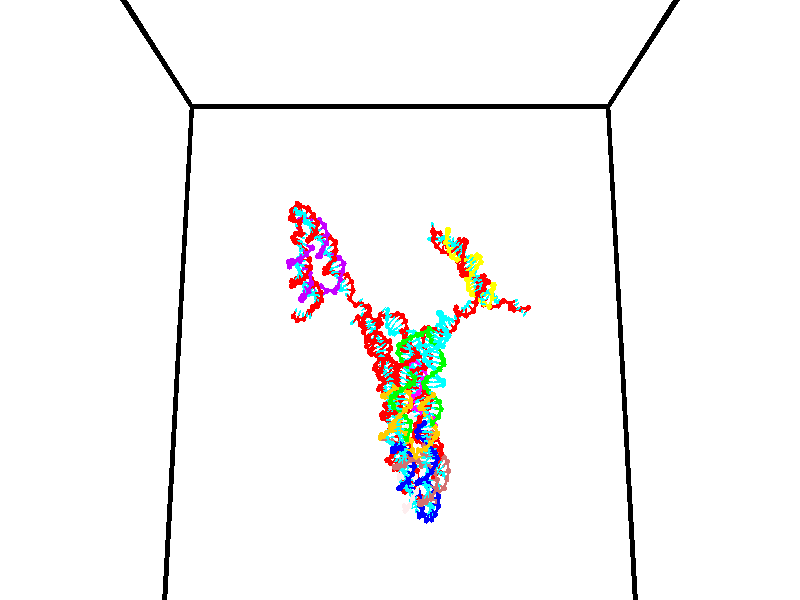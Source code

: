// switches for output
#declare DRAW_BASES = 1; // possible values are 0, 1; only relevant for DNA ribbons
#declare DRAW_BASES_TYPE = 3; // possible values are 1, 2, 3; only relevant for DNA ribbons
#declare DRAW_FOG = 0; // set to 1 to enable fog

#include "colors.inc"

#include "transforms.inc"
background { rgb <1, 1, 1>}

#default {
   normal{
       ripples 0.25
       frequency 0.20
       turbulence 0.2
       lambda 5
   }
	finish {
		phong 0.1
		phong_size 40.
	}
}

// original window dimensions: 1024x640


// camera settings

camera {
	sky <0, 0.179814, -0.983701>
	up <0, 0.179814, -0.983701>
	right 1.6 * <1, 0, 0>
	location <35, 94.9851, 44.8844>
	look_at <35, 29.7336, 32.9568>
	direction <0, -65.2515, -11.9276>
	angle 67.0682
}


# declare cpy_camera_pos = <35, 94.9851, 44.8844>;
# if (DRAW_FOG = 1)
fog {
	fog_type 2
	up vnormalize(cpy_camera_pos)
	color rgbt<1,1,1,0.3>
	distance 1e-5
	fog_alt 3e-3
	fog_offset 56
}
# end


// LIGHTS

# declare lum = 6;
global_settings {
	ambient_light rgb lum * <0.05, 0.05, 0.05>
	max_trace_level 15
}# declare cpy_direct_light_amount = 0.25;
light_source
{	1000 * <-1, -1.16352, -0.803886>,
	rgb lum * cpy_direct_light_amount
	parallel
}

light_source
{	1000 * <1, 1.16352, 0.803886>,
	rgb lum * cpy_direct_light_amount
	parallel
}

// strand 0

// nucleotide -1

// particle -1
sphere {
	<24.313196, 35.321419, 35.367867> 0.250000
	pigment { color rgbt <1,0,0,0> }
	no_shadow
}
cylinder {
	<24.412807, 35.099770, 35.050140>,  <24.472574, 34.966782, 34.859505>, 0.100000
	pigment { color rgbt <1,0,0,0> }
	no_shadow
}
cylinder {
	<24.412807, 35.099770, 35.050140>,  <24.313196, 35.321419, 35.367867>, 0.100000
	pigment { color rgbt <1,0,0,0> }
	no_shadow
}

// particle -1
sphere {
	<24.412807, 35.099770, 35.050140> 0.100000
	pigment { color rgbt <1,0,0,0> }
	no_shadow
}
sphere {
	0, 1
	scale<0.080000,0.200000,0.300000>
	matrix <0.963226, 0.056263, 0.262738,
		-0.100898, -0.830531, 0.547757,
		0.249030, -0.554123, -0.794312,
		24.487516, 34.933533, 34.811848>
	pigment { color rgbt <0,1,1,0> }
	no_shadow
}
cylinder {
	<24.603596, 34.677849, 35.615475>,  <24.313196, 35.321419, 35.367867>, 0.130000
	pigment { color rgbt <1,0,0,0> }
	no_shadow
}

// nucleotide -1

// particle -1
sphere {
	<24.603596, 34.677849, 35.615475> 0.250000
	pigment { color rgbt <1,0,0,0> }
	no_shadow
}
cylinder {
	<24.757181, 34.841732, 35.284485>,  <24.849333, 34.940063, 35.085892>, 0.100000
	pigment { color rgbt <1,0,0,0> }
	no_shadow
}
cylinder {
	<24.757181, 34.841732, 35.284485>,  <24.603596, 34.677849, 35.615475>, 0.100000
	pigment { color rgbt <1,0,0,0> }
	no_shadow
}

// particle -1
sphere {
	<24.757181, 34.841732, 35.284485> 0.100000
	pigment { color rgbt <1,0,0,0> }
	no_shadow
}
sphere {
	0, 1
	scale<0.080000,0.200000,0.300000>
	matrix <0.919012, -0.082828, 0.385429,
		0.089376, -0.908448, -0.408332,
		0.383964, 0.409710, -0.827472,
		24.872370, 34.964645, 35.036243>
	pigment { color rgbt <0,1,1,0> }
	no_shadow
}
cylinder {
	<25.239576, 34.318577, 35.440887>,  <24.603596, 34.677849, 35.615475>, 0.130000
	pigment { color rgbt <1,0,0,0> }
	no_shadow
}

// nucleotide -1

// particle -1
sphere {
	<25.239576, 34.318577, 35.440887> 0.250000
	pigment { color rgbt <1,0,0,0> }
	no_shadow
}
cylinder {
	<25.246740, 34.681931, 35.273785>,  <25.251038, 34.899944, 35.173523>, 0.100000
	pigment { color rgbt <1,0,0,0> }
	no_shadow
}
cylinder {
	<25.246740, 34.681931, 35.273785>,  <25.239576, 34.318577, 35.440887>, 0.100000
	pigment { color rgbt <1,0,0,0> }
	no_shadow
}

// particle -1
sphere {
	<25.246740, 34.681931, 35.273785> 0.100000
	pigment { color rgbt <1,0,0,0> }
	no_shadow
}
sphere {
	0, 1
	scale<0.080000,0.200000,0.300000>
	matrix <0.969891, 0.085714, 0.227958,
		0.242881, -0.409258, -0.879498,
		0.017908, 0.908384, -0.417754,
		25.252113, 34.954445, 35.148457>
	pigment { color rgbt <0,1,1,0> }
	no_shadow
}
cylinder {
	<25.703243, 34.277431, 34.818398>,  <25.239576, 34.318577, 35.440887>, 0.130000
	pigment { color rgbt <1,0,0,0> }
	no_shadow
}

// nucleotide -1

// particle -1
sphere {
	<25.703243, 34.277431, 34.818398> 0.250000
	pigment { color rgbt <1,0,0,0> }
	no_shadow
}
cylinder {
	<25.664654, 34.621300, 35.019058>,  <25.641500, 34.827621, 35.139454>, 0.100000
	pigment { color rgbt <1,0,0,0> }
	no_shadow
}
cylinder {
	<25.664654, 34.621300, 35.019058>,  <25.703243, 34.277431, 34.818398>, 0.100000
	pigment { color rgbt <1,0,0,0> }
	no_shadow
}

// particle -1
sphere {
	<25.664654, 34.621300, 35.019058> 0.100000
	pigment { color rgbt <1,0,0,0> }
	no_shadow
}
sphere {
	0, 1
	scale<0.080000,0.200000,0.300000>
	matrix <0.974891, -0.020016, 0.221780,
		0.200699, 0.510455, -0.836155,
		-0.096473, 0.859671, 0.501656,
		25.635712, 34.879200, 35.169556>
	pigment { color rgbt <0,1,1,0> }
	no_shadow
}
cylinder {
	<26.157961, 34.728218, 34.627270>,  <25.703243, 34.277431, 34.818398>, 0.130000
	pigment { color rgbt <1,0,0,0> }
	no_shadow
}

// nucleotide -1

// particle -1
sphere {
	<26.157961, 34.728218, 34.627270> 0.250000
	pigment { color rgbt <1,0,0,0> }
	no_shadow
}
cylinder {
	<26.063820, 34.850376, 34.996342>,  <26.007336, 34.923672, 35.217785>, 0.100000
	pigment { color rgbt <1,0,0,0> }
	no_shadow
}
cylinder {
	<26.063820, 34.850376, 34.996342>,  <26.157961, 34.728218, 34.627270>, 0.100000
	pigment { color rgbt <1,0,0,0> }
	no_shadow
}

// particle -1
sphere {
	<26.063820, 34.850376, 34.996342> 0.100000
	pigment { color rgbt <1,0,0,0> }
	no_shadow
}
sphere {
	0, 1
	scale<0.080000,0.200000,0.300000>
	matrix <0.947987, 0.281473, 0.148642,
		-0.214315, 0.909673, -0.355759,
		-0.235352, 0.305399, 0.922682,
		25.993214, 34.941998, 35.273148>
	pigment { color rgbt <0,1,1,0> }
	no_shadow
}
cylinder {
	<26.212835, 35.455612, 34.612350>,  <26.157961, 34.728218, 34.627270>, 0.130000
	pigment { color rgbt <1,0,0,0> }
	no_shadow
}

// nucleotide -1

// particle -1
sphere {
	<26.212835, 35.455612, 34.612350> 0.250000
	pigment { color rgbt <1,0,0,0> }
	no_shadow
}
cylinder {
	<26.516268, 35.515701, 34.358742>,  <26.698328, 35.551754, 34.206577>, 0.100000
	pigment { color rgbt <1,0,0,0> }
	no_shadow
}
cylinder {
	<26.516268, 35.515701, 34.358742>,  <26.212835, 35.455612, 34.612350>, 0.100000
	pigment { color rgbt <1,0,0,0> }
	no_shadow
}

// particle -1
sphere {
	<26.516268, 35.515701, 34.358742> 0.100000
	pigment { color rgbt <1,0,0,0> }
	no_shadow
}
sphere {
	0, 1
	scale<0.080000,0.200000,0.300000>
	matrix <-0.373674, 0.897444, -0.234441,
		0.533782, 0.414761, 0.736920,
		0.758581, 0.150227, -0.634024,
		26.743841, 35.560768, 34.168533>
	pigment { color rgbt <0,1,1,0> }
	no_shadow
}
cylinder {
	<26.411156, 36.086430, 34.763317>,  <26.212835, 35.455612, 34.612350>, 0.130000
	pigment { color rgbt <1,0,0,0> }
	no_shadow
}

// nucleotide -1

// particle -1
sphere {
	<26.411156, 36.086430, 34.763317> 0.250000
	pigment { color rgbt <1,0,0,0> }
	no_shadow
}
cylinder {
	<26.584274, 36.026749, 34.407692>,  <26.688145, 35.990940, 34.194317>, 0.100000
	pigment { color rgbt <1,0,0,0> }
	no_shadow
}
cylinder {
	<26.584274, 36.026749, 34.407692>,  <26.411156, 36.086430, 34.763317>, 0.100000
	pigment { color rgbt <1,0,0,0> }
	no_shadow
}

// particle -1
sphere {
	<26.584274, 36.026749, 34.407692> 0.100000
	pigment { color rgbt <1,0,0,0> }
	no_shadow
}
sphere {
	0, 1
	scale<0.080000,0.200000,0.300000>
	matrix <-0.258799, 0.924134, -0.281069,
		0.863546, 0.351733, 0.361347,
		0.432794, -0.149200, -0.889060,
		26.714113, 35.981987, 34.140972>
	pigment { color rgbt <0,1,1,0> }
	no_shadow
}
cylinder {
	<26.887661, 36.529663, 34.725700>,  <26.411156, 36.086430, 34.763317>, 0.130000
	pigment { color rgbt <1,0,0,0> }
	no_shadow
}

// nucleotide -1

// particle -1
sphere {
	<26.887661, 36.529663, 34.725700> 0.250000
	pigment { color rgbt <1,0,0,0> }
	no_shadow
}
cylinder {
	<26.800097, 36.457447, 34.342140>,  <26.747557, 36.414116, 34.112003>, 0.100000
	pigment { color rgbt <1,0,0,0> }
	no_shadow
}
cylinder {
	<26.800097, 36.457447, 34.342140>,  <26.887661, 36.529663, 34.725700>, 0.100000
	pigment { color rgbt <1,0,0,0> }
	no_shadow
}

// particle -1
sphere {
	<26.800097, 36.457447, 34.342140> 0.100000
	pigment { color rgbt <1,0,0,0> }
	no_shadow
}
sphere {
	0, 1
	scale<0.080000,0.200000,0.300000>
	matrix <-0.115902, 0.980587, -0.158167,
		0.968836, 0.076513, -0.235589,
		-0.218913, -0.180543, -0.958896,
		26.734423, 36.403286, 34.054470>
	pigment { color rgbt <0,1,1,0> }
	no_shadow
}
cylinder {
	<27.369316, 37.032761, 34.317108>,  <26.887661, 36.529663, 34.725700>, 0.130000
	pigment { color rgbt <1,0,0,0> }
	no_shadow
}

// nucleotide -1

// particle -1
sphere {
	<27.369316, 37.032761, 34.317108> 0.250000
	pigment { color rgbt <1,0,0,0> }
	no_shadow
}
cylinder {
	<27.048084, 36.904999, 34.115894>,  <26.855345, 36.828342, 33.995167>, 0.100000
	pigment { color rgbt <1,0,0,0> }
	no_shadow
}
cylinder {
	<27.048084, 36.904999, 34.115894>,  <27.369316, 37.032761, 34.317108>, 0.100000
	pigment { color rgbt <1,0,0,0> }
	no_shadow
}

// particle -1
sphere {
	<27.048084, 36.904999, 34.115894> 0.100000
	pigment { color rgbt <1,0,0,0> }
	no_shadow
}
sphere {
	0, 1
	scale<0.080000,0.200000,0.300000>
	matrix <-0.260053, 0.947429, -0.186416,
		0.536128, -0.018893, -0.843925,
		-0.803081, -0.319408, -0.503030,
		26.807159, 36.809177, 33.964985>
	pigment { color rgbt <0,1,1,0> }
	no_shadow
}
cylinder {
	<27.318659, 37.410820, 33.755463>,  <27.369316, 37.032761, 34.317108>, 0.130000
	pigment { color rgbt <1,0,0,0> }
	no_shadow
}

// nucleotide -1

// particle -1
sphere {
	<27.318659, 37.410820, 33.755463> 0.250000
	pigment { color rgbt <1,0,0,0> }
	no_shadow
}
cylinder {
	<26.943766, 37.273487, 33.779861>,  <26.718830, 37.191090, 33.794498>, 0.100000
	pigment { color rgbt <1,0,0,0> }
	no_shadow
}
cylinder {
	<26.943766, 37.273487, 33.779861>,  <27.318659, 37.410820, 33.755463>, 0.100000
	pigment { color rgbt <1,0,0,0> }
	no_shadow
}

// particle -1
sphere {
	<26.943766, 37.273487, 33.779861> 0.100000
	pigment { color rgbt <1,0,0,0> }
	no_shadow
}
sphere {
	0, 1
	scale<0.080000,0.200000,0.300000>
	matrix <-0.344712, 0.885815, -0.310655,
		0.052629, -0.312180, -0.948564,
		-0.937232, -0.343331, 0.060993,
		26.662596, 37.170486, 33.798161>
	pigment { color rgbt <0,1,1,0> }
	no_shadow
}
cylinder {
	<26.934587, 37.655979, 33.102112>,  <27.318659, 37.410820, 33.755463>, 0.130000
	pigment { color rgbt <1,0,0,0> }
	no_shadow
}

// nucleotide -1

// particle -1
sphere {
	<26.934587, 37.655979, 33.102112> 0.250000
	pigment { color rgbt <1,0,0,0> }
	no_shadow
}
cylinder {
	<26.613125, 37.575264, 33.326050>,  <26.420248, 37.526836, 33.460411>, 0.100000
	pigment { color rgbt <1,0,0,0> }
	no_shadow
}
cylinder {
	<26.613125, 37.575264, 33.326050>,  <26.934587, 37.655979, 33.102112>, 0.100000
	pigment { color rgbt <1,0,0,0> }
	no_shadow
}

// particle -1
sphere {
	<26.613125, 37.575264, 33.326050> 0.100000
	pigment { color rgbt <1,0,0,0> }
	no_shadow
}
sphere {
	0, 1
	scale<0.080000,0.200000,0.300000>
	matrix <-0.484244, 0.768562, -0.418115,
		-0.345901, -0.607119, -0.715373,
		-0.803654, -0.201788, 0.559840,
		26.372028, 37.514729, 33.494003>
	pigment { color rgbt <0,1,1,0> }
	no_shadow
}
cylinder {
	<26.419094, 37.628716, 32.654552>,  <26.934587, 37.655979, 33.102112>, 0.130000
	pigment { color rgbt <1,0,0,0> }
	no_shadow
}

// nucleotide -1

// particle -1
sphere {
	<26.419094, 37.628716, 32.654552> 0.250000
	pigment { color rgbt <1,0,0,0> }
	no_shadow
}
cylinder {
	<26.251022, 37.680481, 33.013821>,  <26.150179, 37.711540, 33.229382>, 0.100000
	pigment { color rgbt <1,0,0,0> }
	no_shadow
}
cylinder {
	<26.251022, 37.680481, 33.013821>,  <26.419094, 37.628716, 32.654552>, 0.100000
	pigment { color rgbt <1,0,0,0> }
	no_shadow
}

// particle -1
sphere {
	<26.251022, 37.680481, 33.013821> 0.100000
	pigment { color rgbt <1,0,0,0> }
	no_shadow
}
sphere {
	0, 1
	scale<0.080000,0.200000,0.300000>
	matrix <-0.498702, 0.793976, -0.347703,
		-0.758120, -0.594015, -0.269073,
		-0.420179, 0.129413, 0.898166,
		26.124969, 37.719303, 33.283272>
	pigment { color rgbt <0,1,1,0> }
	no_shadow
}
cylinder {
	<25.835575, 37.860416, 32.458153>,  <26.419094, 37.628716, 32.654552>, 0.130000
	pigment { color rgbt <1,0,0,0> }
	no_shadow
}

// nucleotide -1

// particle -1
sphere {
	<25.835575, 37.860416, 32.458153> 0.250000
	pigment { color rgbt <1,0,0,0> }
	no_shadow
}
cylinder {
	<25.855356, 37.978230, 32.839897>,  <25.867226, 38.048920, 33.068943>, 0.100000
	pigment { color rgbt <1,0,0,0> }
	no_shadow
}
cylinder {
	<25.855356, 37.978230, 32.839897>,  <25.835575, 37.860416, 32.458153>, 0.100000
	pigment { color rgbt <1,0,0,0> }
	no_shadow
}

// particle -1
sphere {
	<25.855356, 37.978230, 32.839897> 0.100000
	pigment { color rgbt <1,0,0,0> }
	no_shadow
}
sphere {
	0, 1
	scale<0.080000,0.200000,0.300000>
	matrix <-0.393035, 0.884174, -0.252509,
		-0.918193, -0.362609, 0.159490,
		0.049455, 0.294537, 0.954359,
		25.870193, 38.066589, 33.126205>
	pigment { color rgbt <0,1,1,0> }
	no_shadow
}
cylinder {
	<25.046450, 38.049400, 32.748283>,  <25.835575, 37.860416, 32.458153>, 0.130000
	pigment { color rgbt <1,0,0,0> }
	no_shadow
}

// nucleotide -1

// particle -1
sphere {
	<25.046450, 38.049400, 32.748283> 0.250000
	pigment { color rgbt <1,0,0,0> }
	no_shadow
}
cylinder {
	<25.307632, 38.245823, 32.978939>,  <25.464342, 38.363678, 33.117332>, 0.100000
	pigment { color rgbt <1,0,0,0> }
	no_shadow
}
cylinder {
	<25.307632, 38.245823, 32.978939>,  <25.046450, 38.049400, 32.748283>, 0.100000
	pigment { color rgbt <1,0,0,0> }
	no_shadow
}

// particle -1
sphere {
	<25.307632, 38.245823, 32.978939> 0.100000
	pigment { color rgbt <1,0,0,0> }
	no_shadow
}
sphere {
	0, 1
	scale<0.080000,0.200000,0.300000>
	matrix <-0.395142, 0.870380, -0.293771,
		-0.646151, -0.036034, 0.762358,
		0.652956, 0.491061, 0.576636,
		25.503519, 38.393143, 33.151928>
	pigment { color rgbt <0,1,1,0> }
	no_shadow
}
cylinder {
	<24.694462, 38.684437, 33.067894>,  <25.046450, 38.049400, 32.748283>, 0.130000
	pigment { color rgbt <1,0,0,0> }
	no_shadow
}

// nucleotide -1

// particle -1
sphere {
	<24.694462, 38.684437, 33.067894> 0.250000
	pigment { color rgbt <1,0,0,0> }
	no_shadow
}
cylinder {
	<25.082079, 38.763378, 33.127232>,  <25.314650, 38.810745, 33.162834>, 0.100000
	pigment { color rgbt <1,0,0,0> }
	no_shadow
}
cylinder {
	<25.082079, 38.763378, 33.127232>,  <24.694462, 38.684437, 33.067894>, 0.100000
	pigment { color rgbt <1,0,0,0> }
	no_shadow
}

// particle -1
sphere {
	<25.082079, 38.763378, 33.127232> 0.100000
	pigment { color rgbt <1,0,0,0> }
	no_shadow
}
sphere {
	0, 1
	scale<0.080000,0.200000,0.300000>
	matrix <-0.129320, 0.917565, -0.375967,
		-0.210311, 0.345145, 0.914682,
		0.969044, 0.197357, 0.148340,
		25.372791, 38.822586, 33.171734>
	pigment { color rgbt <0,1,1,0> }
	no_shadow
}
cylinder {
	<24.775822, 39.214939, 33.575684>,  <24.694462, 38.684437, 33.067894>, 0.130000
	pigment { color rgbt <1,0,0,0> }
	no_shadow
}

// nucleotide -1

// particle -1
sphere {
	<24.775822, 39.214939, 33.575684> 0.250000
	pigment { color rgbt <1,0,0,0> }
	no_shadow
}
cylinder {
	<25.105213, 39.231682, 33.349361>,  <25.302849, 39.241726, 33.213570>, 0.100000
	pigment { color rgbt <1,0,0,0> }
	no_shadow
}
cylinder {
	<25.105213, 39.231682, 33.349361>,  <24.775822, 39.214939, 33.575684>, 0.100000
	pigment { color rgbt <1,0,0,0> }
	no_shadow
}

// particle -1
sphere {
	<25.105213, 39.231682, 33.349361> 0.100000
	pigment { color rgbt <1,0,0,0> }
	no_shadow
}
sphere {
	0, 1
	scale<0.080000,0.200000,0.300000>
	matrix <-0.138063, 0.982079, -0.128294,
		0.550292, 0.183763, 0.814499,
		0.823479, 0.041853, -0.565802,
		25.352257, 39.244236, 33.179623>
	pigment { color rgbt <0,1,1,0> }
	no_shadow
}
cylinder {
	<25.116501, 39.966549, 33.656921>,  <24.775822, 39.214939, 33.575684>, 0.130000
	pigment { color rgbt <1,0,0,0> }
	no_shadow
}

// nucleotide -1

// particle -1
sphere {
	<25.116501, 39.966549, 33.656921> 0.250000
	pigment { color rgbt <1,0,0,0> }
	no_shadow
}
cylinder {
	<25.303129, 39.838596, 33.327076>,  <25.415106, 39.761826, 33.129169>, 0.100000
	pigment { color rgbt <1,0,0,0> }
	no_shadow
}
cylinder {
	<25.303129, 39.838596, 33.327076>,  <25.116501, 39.966549, 33.656921>, 0.100000
	pigment { color rgbt <1,0,0,0> }
	no_shadow
}

// particle -1
sphere {
	<25.303129, 39.838596, 33.327076> 0.100000
	pigment { color rgbt <1,0,0,0> }
	no_shadow
}
sphere {
	0, 1
	scale<0.080000,0.200000,0.300000>
	matrix <0.129818, 0.946980, -0.293900,
		0.874905, 0.030076, 0.483360,
		0.466572, -0.319883, -0.824613,
		25.443100, 39.742630, 33.079693>
	pigment { color rgbt <0,1,1,0> }
	no_shadow
}
cylinder {
	<25.760622, 40.338978, 33.491337>,  <25.116501, 39.966549, 33.656921>, 0.130000
	pigment { color rgbt <1,0,0,0> }
	no_shadow
}

// nucleotide -1

// particle -1
sphere {
	<25.760622, 40.338978, 33.491337> 0.250000
	pigment { color rgbt <1,0,0,0> }
	no_shadow
}
cylinder {
	<25.692799, 40.163162, 33.138508>,  <25.652105, 40.057674, 32.926811>, 0.100000
	pigment { color rgbt <1,0,0,0> }
	no_shadow
}
cylinder {
	<25.692799, 40.163162, 33.138508>,  <25.760622, 40.338978, 33.491337>, 0.100000
	pigment { color rgbt <1,0,0,0> }
	no_shadow
}

// particle -1
sphere {
	<25.692799, 40.163162, 33.138508> 0.100000
	pigment { color rgbt <1,0,0,0> }
	no_shadow
}
sphere {
	0, 1
	scale<0.080000,0.200000,0.300000>
	matrix <0.175187, 0.867339, -0.465868,
		0.969824, -0.233520, -0.070064,
		-0.169559, -0.439536, -0.882076,
		25.641932, 40.031300, 32.873886>
	pigment { color rgbt <0,1,1,0> }
	no_shadow
}
cylinder {
	<26.291540, 40.619732, 33.076397>,  <25.760622, 40.338978, 33.491337>, 0.130000
	pigment { color rgbt <1,0,0,0> }
	no_shadow
}

// nucleotide -1

// particle -1
sphere {
	<26.291540, 40.619732, 33.076397> 0.250000
	pigment { color rgbt <1,0,0,0> }
	no_shadow
}
cylinder {
	<26.023897, 40.489689, 32.809086>,  <25.863312, 40.411663, 32.648697>, 0.100000
	pigment { color rgbt <1,0,0,0> }
	no_shadow
}
cylinder {
	<26.023897, 40.489689, 32.809086>,  <26.291540, 40.619732, 33.076397>, 0.100000
	pigment { color rgbt <1,0,0,0> }
	no_shadow
}

// particle -1
sphere {
	<26.023897, 40.489689, 32.809086> 0.100000
	pigment { color rgbt <1,0,0,0> }
	no_shadow
}
sphere {
	0, 1
	scale<0.080000,0.200000,0.300000>
	matrix <0.340833, 0.664845, -0.664691,
		0.660417, -0.672513, -0.334027,
		-0.669090, -0.325126, -0.668290,
		25.823166, 40.392155, 32.608601>
	pigment { color rgbt <0,1,1,0> }
	no_shadow
}
cylinder {
	<26.709690, 40.476280, 32.376476>,  <26.291540, 40.619732, 33.076397>, 0.130000
	pigment { color rgbt <1,0,0,0> }
	no_shadow
}

// nucleotide -1

// particle -1
sphere {
	<26.709690, 40.476280, 32.376476> 0.250000
	pigment { color rgbt <1,0,0,0> }
	no_shadow
}
cylinder {
	<26.320551, 40.523960, 32.297119>,  <26.087069, 40.552567, 32.249504>, 0.100000
	pigment { color rgbt <1,0,0,0> }
	no_shadow
}
cylinder {
	<26.320551, 40.523960, 32.297119>,  <26.709690, 40.476280, 32.376476>, 0.100000
	pigment { color rgbt <1,0,0,0> }
	no_shadow
}

// particle -1
sphere {
	<26.320551, 40.523960, 32.297119> 0.100000
	pigment { color rgbt <1,0,0,0> }
	no_shadow
}
sphere {
	0, 1
	scale<0.080000,0.200000,0.300000>
	matrix <0.222317, 0.719667, -0.657765,
		0.064371, -0.684011, -0.726626,
		-0.972847, 0.119200, -0.198393,
		26.028696, 40.559719, 32.237602>
	pigment { color rgbt <0,1,1,0> }
	no_shadow
}
cylinder {
	<26.597084, 40.409473, 31.711491>,  <26.709690, 40.476280, 32.376476>, 0.130000
	pigment { color rgbt <1,0,0,0> }
	no_shadow
}

// nucleotide -1

// particle -1
sphere {
	<26.597084, 40.409473, 31.711491> 0.250000
	pigment { color rgbt <1,0,0,0> }
	no_shadow
}
cylinder {
	<26.278872, 40.624367, 31.823566>,  <26.087944, 40.753304, 31.890812>, 0.100000
	pigment { color rgbt <1,0,0,0> }
	no_shadow
}
cylinder {
	<26.278872, 40.624367, 31.823566>,  <26.597084, 40.409473, 31.711491>, 0.100000
	pigment { color rgbt <1,0,0,0> }
	no_shadow
}

// particle -1
sphere {
	<26.278872, 40.624367, 31.823566> 0.100000
	pigment { color rgbt <1,0,0,0> }
	no_shadow
}
sphere {
	0, 1
	scale<0.080000,0.200000,0.300000>
	matrix <0.203911, 0.672837, -0.711133,
		-0.570569, -0.508595, -0.644812,
		-0.795532, 0.537235, 0.280192,
		26.040213, 40.785538, 31.907623>
	pigment { color rgbt <0,1,1,0> }
	no_shadow
}
cylinder {
	<26.230604, 40.535374, 31.085842>,  <26.597084, 40.409473, 31.711491>, 0.130000
	pigment { color rgbt <1,0,0,0> }
	no_shadow
}

// nucleotide -1

// particle -1
sphere {
	<26.230604, 40.535374, 31.085842> 0.250000
	pigment { color rgbt <1,0,0,0> }
	no_shadow
}
cylinder {
	<26.072767, 40.798550, 31.342405>,  <25.978065, 40.956455, 31.496344>, 0.100000
	pigment { color rgbt <1,0,0,0> }
	no_shadow
}
cylinder {
	<26.072767, 40.798550, 31.342405>,  <26.230604, 40.535374, 31.085842>, 0.100000
	pigment { color rgbt <1,0,0,0> }
	no_shadow
}

// particle -1
sphere {
	<26.072767, 40.798550, 31.342405> 0.100000
	pigment { color rgbt <1,0,0,0> }
	no_shadow
}
sphere {
	0, 1
	scale<0.080000,0.200000,0.300000>
	matrix <-0.017033, 0.692695, -0.721030,
		-0.918698, -0.295439, -0.262126,
		-0.394594, 0.657943, 0.641410,
		25.954390, 40.995934, 31.534828>
	pigment { color rgbt <0,1,1,0> }
	no_shadow
}
cylinder {
	<25.803736, 40.820705, 30.647078>,  <26.230604, 40.535374, 31.085842>, 0.130000
	pigment { color rgbt <1,0,0,0> }
	no_shadow
}

// nucleotide -1

// particle -1
sphere {
	<25.803736, 40.820705, 30.647078> 0.250000
	pigment { color rgbt <1,0,0,0> }
	no_shadow
}
cylinder {
	<25.867952, 41.068192, 30.954693>,  <25.906483, 41.216682, 31.139261>, 0.100000
	pigment { color rgbt <1,0,0,0> }
	no_shadow
}
cylinder {
	<25.867952, 41.068192, 30.954693>,  <25.803736, 40.820705, 30.647078>, 0.100000
	pigment { color rgbt <1,0,0,0> }
	no_shadow
}

// particle -1
sphere {
	<25.867952, 41.068192, 30.954693> 0.100000
	pigment { color rgbt <1,0,0,0> }
	no_shadow
}
sphere {
	0, 1
	scale<0.080000,0.200000,0.300000>
	matrix <0.135772, 0.757894, -0.638093,
		-0.977647, 0.206854, 0.037669,
		0.160541, 0.618715, 0.769038,
		25.916115, 41.253807, 31.185404>
	pigment { color rgbt <0,1,1,0> }
	no_shadow
}
cylinder {
	<25.370861, 41.324516, 30.530088>,  <25.803736, 40.820705, 30.647078>, 0.130000
	pigment { color rgbt <1,0,0,0> }
	no_shadow
}

// nucleotide -1

// particle -1
sphere {
	<25.370861, 41.324516, 30.530088> 0.250000
	pigment { color rgbt <1,0,0,0> }
	no_shadow
}
cylinder {
	<25.646875, 41.486271, 30.770197>,  <25.812485, 41.583324, 30.914263>, 0.100000
	pigment { color rgbt <1,0,0,0> }
	no_shadow
}
cylinder {
	<25.646875, 41.486271, 30.770197>,  <25.370861, 41.324516, 30.530088>, 0.100000
	pigment { color rgbt <1,0,0,0> }
	no_shadow
}

// particle -1
sphere {
	<25.646875, 41.486271, 30.770197> 0.100000
	pigment { color rgbt <1,0,0,0> }
	no_shadow
}
sphere {
	0, 1
	scale<0.080000,0.200000,0.300000>
	matrix <0.167247, 0.717827, -0.675835,
		-0.704188, 0.566743, 0.427694,
		0.690035, 0.404384, 0.600271,
		25.853886, 41.607586, 30.950277>
	pigment { color rgbt <0,1,1,0> }
	no_shadow
}
cylinder {
	<25.298643, 42.020973, 30.429996>,  <25.370861, 41.324516, 30.530088>, 0.130000
	pigment { color rgbt <1,0,0,0> }
	no_shadow
}

// nucleotide -1

// particle -1
sphere {
	<25.298643, 42.020973, 30.429996> 0.250000
	pigment { color rgbt <1,0,0,0> }
	no_shadow
}
cylinder {
	<25.673189, 41.970249, 30.560926>,  <25.897917, 41.939816, 30.639484>, 0.100000
	pigment { color rgbt <1,0,0,0> }
	no_shadow
}
cylinder {
	<25.673189, 41.970249, 30.560926>,  <25.298643, 42.020973, 30.429996>, 0.100000
	pigment { color rgbt <1,0,0,0> }
	no_shadow
}

// particle -1
sphere {
	<25.673189, 41.970249, 30.560926> 0.100000
	pigment { color rgbt <1,0,0,0> }
	no_shadow
}
sphere {
	0, 1
	scale<0.080000,0.200000,0.300000>
	matrix <0.342430, 0.535105, -0.772272,
		-0.077221, 0.835214, 0.544476,
		0.936365, -0.126809, 0.327324,
		25.954098, 41.932205, 30.659124>
	pigment { color rgbt <0,1,1,0> }
	no_shadow
}
cylinder {
	<25.629797, 42.677677, 30.319811>,  <25.298643, 42.020973, 30.429996>, 0.130000
	pigment { color rgbt <1,0,0,0> }
	no_shadow
}

// nucleotide -1

// particle -1
sphere {
	<25.629797, 42.677677, 30.319811> 0.250000
	pigment { color rgbt <1,0,0,0> }
	no_shadow
}
cylinder {
	<25.933651, 42.425327, 30.382998>,  <26.115963, 42.273918, 30.420910>, 0.100000
	pigment { color rgbt <1,0,0,0> }
	no_shadow
}
cylinder {
	<25.933651, 42.425327, 30.382998>,  <25.629797, 42.677677, 30.319811>, 0.100000
	pigment { color rgbt <1,0,0,0> }
	no_shadow
}

// particle -1
sphere {
	<25.933651, 42.425327, 30.382998> 0.100000
	pigment { color rgbt <1,0,0,0> }
	no_shadow
}
sphere {
	0, 1
	scale<0.080000,0.200000,0.300000>
	matrix <0.501675, 0.413858, -0.759634,
		0.413858, 0.656291, 0.630875,
		0.759634, -0.630875, 0.157966,
		26.161541, 42.236065, 30.430387>
	pigment { color rgbt <0,1,1,0> }
	no_shadow
}
cylinder {
	<26.219437, 43.032379, 30.423647>,  <25.629797, 42.677677, 30.319811>, 0.130000
	pigment { color rgbt <1,0,0,0> }
	no_shadow
}

// nucleotide -1

// particle -1
sphere {
	<26.219437, 43.032379, 30.423647> 0.250000
	pigment { color rgbt <1,0,0,0> }
	no_shadow
}
cylinder {
	<26.358957, 42.676128, 30.306950>,  <26.442669, 42.462376, 30.236931>, 0.100000
	pigment { color rgbt <1,0,0,0> }
	no_shadow
}
cylinder {
	<26.358957, 42.676128, 30.306950>,  <26.219437, 43.032379, 30.423647>, 0.100000
	pigment { color rgbt <1,0,0,0> }
	no_shadow
}

// particle -1
sphere {
	<26.358957, 42.676128, 30.306950> 0.100000
	pigment { color rgbt <1,0,0,0> }
	no_shadow
}
sphere {
	0, 1
	scale<0.080000,0.200000,0.300000>
	matrix <0.523826, 0.443398, -0.727327,
		0.777139, 0.100870, 0.621193,
		0.348801, -0.890631, -0.291743,
		26.463598, 42.408939, 30.219427>
	pigment { color rgbt <0,1,1,0> }
	no_shadow
}
cylinder {
	<26.265846, 43.838058, 30.438637>,  <26.219437, 43.032379, 30.423647>, 0.130000
	pigment { color rgbt <1,0,0,0> }
	no_shadow
}

// nucleotide -1

// particle -1
sphere {
	<26.265846, 43.838058, 30.438637> 0.250000
	pigment { color rgbt <1,0,0,0> }
	no_shadow
}
cylinder {
	<26.046021, 43.642265, 30.167822>,  <25.914125, 43.524788, 30.005333>, 0.100000
	pigment { color rgbt <1,0,0,0> }
	no_shadow
}
cylinder {
	<26.046021, 43.642265, 30.167822>,  <26.265846, 43.838058, 30.438637>, 0.100000
	pigment { color rgbt <1,0,0,0> }
	no_shadow
}

// particle -1
sphere {
	<26.046021, 43.642265, 30.167822> 0.100000
	pigment { color rgbt <1,0,0,0> }
	no_shadow
}
sphere {
	0, 1
	scale<0.080000,0.200000,0.300000>
	matrix <0.834213, -0.365614, -0.412813,
		-0.045468, -0.791663, 0.609264,
		-0.549564, -0.489486, -0.677039,
		25.881151, 43.495419, 29.964710>
	pigment { color rgbt <0,1,1,0> }
	no_shadow
}
cylinder {
	<26.279491, 44.414974, 29.930552>,  <26.265846, 43.838058, 30.438637>, 0.130000
	pigment { color rgbt <1,0,0,0> }
	no_shadow
}

// nucleotide -1

// particle -1
sphere {
	<26.279491, 44.414974, 29.930552> 0.250000
	pigment { color rgbt <1,0,0,0> }
	no_shadow
}
cylinder {
	<26.450647, 44.297764, 29.588547>,  <26.553341, 44.227436, 29.383345>, 0.100000
	pigment { color rgbt <1,0,0,0> }
	no_shadow
}
cylinder {
	<26.450647, 44.297764, 29.588547>,  <26.279491, 44.414974, 29.930552>, 0.100000
	pigment { color rgbt <1,0,0,0> }
	no_shadow
}

// particle -1
sphere {
	<26.450647, 44.297764, 29.588547> 0.100000
	pigment { color rgbt <1,0,0,0> }
	no_shadow
}
sphere {
	0, 1
	scale<0.080000,0.200000,0.300000>
	matrix <-0.356314, 0.814684, -0.457526,
		0.830632, 0.500423, 0.244185,
		0.427890, -0.293029, -0.855011,
		26.579014, 44.209854, 29.332043>
	pigment { color rgbt <0,1,1,0> }
	no_shadow
}
cylinder {
	<25.823431, 44.933819, 29.883781>,  <26.279491, 44.414974, 29.930552>, 0.130000
	pigment { color rgbt <1,0,0,0> }
	no_shadow
}

// nucleotide -1

// particle -1
sphere {
	<25.823431, 44.933819, 29.883781> 0.250000
	pigment { color rgbt <1,0,0,0> }
	no_shadow
}
cylinder {
	<25.906288, 44.933357, 29.492456>,  <25.956003, 44.933083, 29.257662>, 0.100000
	pigment { color rgbt <1,0,0,0> }
	no_shadow
}
cylinder {
	<25.906288, 44.933357, 29.492456>,  <25.823431, 44.933819, 29.883781>, 0.100000
	pigment { color rgbt <1,0,0,0> }
	no_shadow
}

// particle -1
sphere {
	<25.906288, 44.933357, 29.492456> 0.100000
	pigment { color rgbt <1,0,0,0> }
	no_shadow
}
sphere {
	0, 1
	scale<0.080000,0.200000,0.300000>
	matrix <0.203830, -0.978003, 0.044308,
		-0.956841, -0.208587, -0.202351,
		0.207143, -0.001151, -0.978310,
		25.968431, 44.933010, 29.198963>
	pigment { color rgbt <0,1,1,0> }
	no_shadow
}
cylinder {
	<25.468077, 44.336315, 29.587193>,  <25.823431, 44.933819, 29.883781>, 0.130000
	pigment { color rgbt <1,0,0,0> }
	no_shadow
}

// nucleotide -1

// particle -1
sphere {
	<25.468077, 44.336315, 29.587193> 0.250000
	pigment { color rgbt <1,0,0,0> }
	no_shadow
}
cylinder {
	<25.798653, 44.433327, 29.383949>,  <25.996998, 44.491531, 29.262003>, 0.100000
	pigment { color rgbt <1,0,0,0> }
	no_shadow
}
cylinder {
	<25.798653, 44.433327, 29.383949>,  <25.468077, 44.336315, 29.587193>, 0.100000
	pigment { color rgbt <1,0,0,0> }
	no_shadow
}

// particle -1
sphere {
	<25.798653, 44.433327, 29.383949> 0.100000
	pigment { color rgbt <1,0,0,0> }
	no_shadow
}
sphere {
	0, 1
	scale<0.080000,0.200000,0.300000>
	matrix <0.202653, -0.970117, -0.133433,
		-0.525286, 0.007305, -0.850894,
		0.826442, 0.242527, -0.508109,
		26.046585, 44.506084, 29.231516>
	pigment { color rgbt <0,1,1,0> }
	no_shadow
}
cylinder {
	<25.505024, 44.039959, 28.922516>,  <25.468077, 44.336315, 29.587193>, 0.130000
	pigment { color rgbt <1,0,0,0> }
	no_shadow
}

// nucleotide -1

// particle -1
sphere {
	<25.505024, 44.039959, 28.922516> 0.250000
	pigment { color rgbt <1,0,0,0> }
	no_shadow
}
cylinder {
	<25.884232, 44.036503, 29.049753>,  <26.111757, 44.034431, 29.126095>, 0.100000
	pigment { color rgbt <1,0,0,0> }
	no_shadow
}
cylinder {
	<25.884232, 44.036503, 29.049753>,  <25.505024, 44.039959, 28.922516>, 0.100000
	pigment { color rgbt <1,0,0,0> }
	no_shadow
}

// particle -1
sphere {
	<25.884232, 44.036503, 29.049753> 0.100000
	pigment { color rgbt <1,0,0,0> }
	no_shadow
}
sphere {
	0, 1
	scale<0.080000,0.200000,0.300000>
	matrix <-0.014272, -0.999780, 0.015392,
		0.317888, -0.019132, -0.947935,
		0.948021, -0.008636, 0.318091,
		26.168638, 44.033913, 29.145180>
	pigment { color rgbt <0,1,1,0> }
	no_shadow
}
cylinder {
	<25.929090, 43.777111, 28.334475>,  <25.505024, 44.039959, 28.922516>, 0.130000
	pigment { color rgbt <1,0,0,0> }
	no_shadow
}

// nucleotide -1

// particle -1
sphere {
	<25.929090, 43.777111, 28.334475> 0.250000
	pigment { color rgbt <1,0,0,0> }
	no_shadow
}
cylinder {
	<26.063997, 43.699772, 28.703011>,  <26.144941, 43.653370, 28.924131>, 0.100000
	pigment { color rgbt <1,0,0,0> }
	no_shadow
}
cylinder {
	<26.063997, 43.699772, 28.703011>,  <25.929090, 43.777111, 28.334475>, 0.100000
	pigment { color rgbt <1,0,0,0> }
	no_shadow
}

// particle -1
sphere {
	<26.063997, 43.699772, 28.703011> 0.100000
	pigment { color rgbt <1,0,0,0> }
	no_shadow
}
sphere {
	0, 1
	scale<0.080000,0.200000,0.300000>
	matrix <0.127526, -0.960278, -0.248202,
		0.932731, 0.201205, -0.299215,
		0.337269, -0.193348, 0.921339,
		26.165178, 43.641769, 28.979412>
	pigment { color rgbt <0,1,1,0> }
	no_shadow
}
cylinder {
	<26.016069, 43.106571, 28.256823>,  <25.929090, 43.777111, 28.334475>, 0.130000
	pigment { color rgbt <1,0,0,0> }
	no_shadow
}

// nucleotide -1

// particle -1
sphere {
	<26.016069, 43.106571, 28.256823> 0.250000
	pigment { color rgbt <1,0,0,0> }
	no_shadow
}
cylinder {
	<26.153507, 43.167850, 28.627438>,  <26.235970, 43.204617, 28.849808>, 0.100000
	pigment { color rgbt <1,0,0,0> }
	no_shadow
}
cylinder {
	<26.153507, 43.167850, 28.627438>,  <26.016069, 43.106571, 28.256823>, 0.100000
	pigment { color rgbt <1,0,0,0> }
	no_shadow
}

// particle -1
sphere {
	<26.153507, 43.167850, 28.627438> 0.100000
	pigment { color rgbt <1,0,0,0> }
	no_shadow
}
sphere {
	0, 1
	scale<0.080000,0.200000,0.300000>
	matrix <0.219981, -0.972285, 0.079181,
		0.912990, 0.176615, -0.367772,
		0.343595, 0.153194, 0.926539,
		26.256586, 43.213810, 28.905399>
	pigment { color rgbt <0,1,1,0> }
	no_shadow
}
cylinder {
	<26.728476, 42.824360, 28.371609>,  <26.016069, 43.106571, 28.256823>, 0.130000
	pigment { color rgbt <1,0,0,0> }
	no_shadow
}

// nucleotide -1

// particle -1
sphere {
	<26.728476, 42.824360, 28.371609> 0.250000
	pigment { color rgbt <1,0,0,0> }
	no_shadow
}
cylinder {
	<26.582209, 42.830257, 28.743860>,  <26.494448, 42.833797, 28.967211>, 0.100000
	pigment { color rgbt <1,0,0,0> }
	no_shadow
}
cylinder {
	<26.582209, 42.830257, 28.743860>,  <26.728476, 42.824360, 28.371609>, 0.100000
	pigment { color rgbt <1,0,0,0> }
	no_shadow
}

// particle -1
sphere {
	<26.582209, 42.830257, 28.743860> 0.100000
	pigment { color rgbt <1,0,0,0> }
	no_shadow
}
sphere {
	0, 1
	scale<0.080000,0.200000,0.300000>
	matrix <0.580949, -0.777569, 0.240591,
		0.727177, 0.628625, 0.275763,
		-0.365667, 0.014748, 0.930629,
		26.472509, 42.834682, 29.023048>
	pigment { color rgbt <0,1,1,0> }
	no_shadow
}
cylinder {
	<27.228868, 42.923916, 28.952566>,  <26.728476, 42.824360, 28.371609>, 0.130000
	pigment { color rgbt <1,0,0,0> }
	no_shadow
}

// nucleotide -1

// particle -1
sphere {
	<27.228868, 42.923916, 28.952566> 0.250000
	pigment { color rgbt <1,0,0,0> }
	no_shadow
}
cylinder {
	<26.915205, 42.711273, 29.080624>,  <26.727007, 42.583687, 29.157457>, 0.100000
	pigment { color rgbt <1,0,0,0> }
	no_shadow
}
cylinder {
	<26.915205, 42.711273, 29.080624>,  <27.228868, 42.923916, 28.952566>, 0.100000
	pigment { color rgbt <1,0,0,0> }
	no_shadow
}

// particle -1
sphere {
	<26.915205, 42.711273, 29.080624> 0.100000
	pigment { color rgbt <1,0,0,0> }
	no_shadow
}
sphere {
	0, 1
	scale<0.080000,0.200000,0.300000>
	matrix <0.616822, -0.724238, 0.308238,
		0.068000, 0.439179, 0.895822,
		-0.784160, -0.531603, 0.320143,
		26.679956, 42.551792, 29.176666>
	pigment { color rgbt <0,1,1,0> }
	no_shadow
}
cylinder {
	<27.568762, 42.421627, 29.409061>,  <27.228868, 42.923916, 28.952566>, 0.130000
	pigment { color rgbt <1,0,0,0> }
	no_shadow
}

// nucleotide -1

// particle -1
sphere {
	<27.568762, 42.421627, 29.409061> 0.250000
	pigment { color rgbt <1,0,0,0> }
	no_shadow
}
cylinder {
	<27.194527, 42.289200, 29.359959>,  <26.969986, 42.209743, 29.330498>, 0.100000
	pigment { color rgbt <1,0,0,0> }
	no_shadow
}
cylinder {
	<27.194527, 42.289200, 29.359959>,  <27.568762, 42.421627, 29.409061>, 0.100000
	pigment { color rgbt <1,0,0,0> }
	no_shadow
}

// particle -1
sphere {
	<27.194527, 42.289200, 29.359959> 0.100000
	pigment { color rgbt <1,0,0,0> }
	no_shadow
}
sphere {
	0, 1
	scale<0.080000,0.200000,0.300000>
	matrix <0.261509, -0.883288, 0.389121,
		-0.237257, 0.331954, 0.912971,
		-0.935587, -0.331072, -0.122757,
		26.913851, 42.189877, 29.323132>
	pigment { color rgbt <0,1,1,0> }
	no_shadow
}
cylinder {
	<27.370598, 42.065418, 30.019434>,  <27.568762, 42.421627, 29.409061>, 0.130000
	pigment { color rgbt <1,0,0,0> }
	no_shadow
}

// nucleotide -1

// particle -1
sphere {
	<27.370598, 42.065418, 30.019434> 0.250000
	pigment { color rgbt <1,0,0,0> }
	no_shadow
}
cylinder {
	<27.099485, 41.914597, 29.766943>,  <26.936817, 41.824104, 29.615448>, 0.100000
	pigment { color rgbt <1,0,0,0> }
	no_shadow
}
cylinder {
	<27.099485, 41.914597, 29.766943>,  <27.370598, 42.065418, 30.019434>, 0.100000
	pigment { color rgbt <1,0,0,0> }
	no_shadow
}

// particle -1
sphere {
	<27.099485, 41.914597, 29.766943> 0.100000
	pigment { color rgbt <1,0,0,0> }
	no_shadow
}
sphere {
	0, 1
	scale<0.080000,0.200000,0.300000>
	matrix <0.066989, -0.886599, 0.457662,
		-0.732205, 0.267910, 0.626179,
		-0.677782, -0.377050, -0.631225,
		26.896151, 41.801483, 29.577576>
	pigment { color rgbt <0,1,1,0> }
	no_shadow
}
cylinder {
	<26.888041, 41.643013, 30.348820>,  <27.370598, 42.065418, 30.019434>, 0.130000
	pigment { color rgbt <1,0,0,0> }
	no_shadow
}

// nucleotide -1

// particle -1
sphere {
	<26.888041, 41.643013, 30.348820> 0.250000
	pigment { color rgbt <1,0,0,0> }
	no_shadow
}
cylinder {
	<26.893690, 41.486031, 29.980955>,  <26.897079, 41.391842, 29.760237>, 0.100000
	pigment { color rgbt <1,0,0,0> }
	no_shadow
}
cylinder {
	<26.893690, 41.486031, 29.980955>,  <26.888041, 41.643013, 30.348820>, 0.100000
	pigment { color rgbt <1,0,0,0> }
	no_shadow
}

// particle -1
sphere {
	<26.893690, 41.486031, 29.980955> 0.100000
	pigment { color rgbt <1,0,0,0> }
	no_shadow
}
sphere {
	0, 1
	scale<0.080000,0.200000,0.300000>
	matrix <0.135847, -0.910474, 0.390619,
		-0.990629, -0.130451, 0.040454,
		0.014124, -0.392454, -0.919663,
		26.897928, 41.368294, 29.705055>
	pigment { color rgbt <0,1,1,0> }
	no_shadow
}
cylinder {
	<26.507473, 41.019955, 30.348444>,  <26.888041, 41.643013, 30.348820>, 0.130000
	pigment { color rgbt <1,0,0,0> }
	no_shadow
}

// nucleotide -1

// particle -1
sphere {
	<26.507473, 41.019955, 30.348444> 0.250000
	pigment { color rgbt <1,0,0,0> }
	no_shadow
}
cylinder {
	<26.737720, 40.972183, 30.024864>,  <26.875868, 40.943520, 29.830715>, 0.100000
	pigment { color rgbt <1,0,0,0> }
	no_shadow
}
cylinder {
	<26.737720, 40.972183, 30.024864>,  <26.507473, 41.019955, 30.348444>, 0.100000
	pigment { color rgbt <1,0,0,0> }
	no_shadow
}

// particle -1
sphere {
	<26.737720, 40.972183, 30.024864> 0.100000
	pigment { color rgbt <1,0,0,0> }
	no_shadow
}
sphere {
	0, 1
	scale<0.080000,0.200000,0.300000>
	matrix <0.254986, -0.913736, 0.316336,
		-0.776947, -0.388360, -0.495511,
		0.575618, -0.119428, -0.808950,
		26.910406, 40.936356, 29.782179>
	pigment { color rgbt <0,1,1,0> }
	no_shadow
}
cylinder {
	<26.395962, 40.322857, 30.173317>,  <26.507473, 41.019955, 30.348444>, 0.130000
	pigment { color rgbt <1,0,0,0> }
	no_shadow
}

// nucleotide -1

// particle -1
sphere {
	<26.395962, 40.322857, 30.173317> 0.250000
	pigment { color rgbt <1,0,0,0> }
	no_shadow
}
cylinder {
	<26.714455, 40.419476, 29.951447>,  <26.905550, 40.477448, 29.818323>, 0.100000
	pigment { color rgbt <1,0,0,0> }
	no_shadow
}
cylinder {
	<26.714455, 40.419476, 29.951447>,  <26.395962, 40.322857, 30.173317>, 0.100000
	pigment { color rgbt <1,0,0,0> }
	no_shadow
}

// particle -1
sphere {
	<26.714455, 40.419476, 29.951447> 0.100000
	pigment { color rgbt <1,0,0,0> }
	no_shadow
}
sphere {
	0, 1
	scale<0.080000,0.200000,0.300000>
	matrix <0.355817, -0.928474, 0.106446,
		-0.489292, -0.282119, -0.825228,
		0.796234, 0.241547, -0.554678,
		26.953325, 40.491940, 29.785044>
	pigment { color rgbt <0,1,1,0> }
	no_shadow
}
cylinder {
	<26.506598, 39.659904, 29.764280>,  <26.395962, 40.322857, 30.173317>, 0.130000
	pigment { color rgbt <1,0,0,0> }
	no_shadow
}

// nucleotide -1

// particle -1
sphere {
	<26.506598, 39.659904, 29.764280> 0.250000
	pigment { color rgbt <1,0,0,0> }
	no_shadow
}
cylinder {
	<26.840630, 39.877804, 29.794983>,  <27.041048, 40.008545, 29.813404>, 0.100000
	pigment { color rgbt <1,0,0,0> }
	no_shadow
}
cylinder {
	<26.840630, 39.877804, 29.794983>,  <26.506598, 39.659904, 29.764280>, 0.100000
	pigment { color rgbt <1,0,0,0> }
	no_shadow
}

// particle -1
sphere {
	<26.840630, 39.877804, 29.794983> 0.100000
	pigment { color rgbt <1,0,0,0> }
	no_shadow
}
sphere {
	0, 1
	scale<0.080000,0.200000,0.300000>
	matrix <0.499622, -0.809391, 0.308647,
		0.230262, -0.219395, -0.948074,
		0.835079, 0.544749, 0.076758,
		27.091154, 40.041229, 29.818010>
	pigment { color rgbt <0,1,1,0> }
	no_shadow
}
cylinder {
	<26.919981, 39.172432, 29.542177>,  <26.506598, 39.659904, 29.764280>, 0.130000
	pigment { color rgbt <1,0,0,0> }
	no_shadow
}

// nucleotide -1

// particle -1
sphere {
	<26.919981, 39.172432, 29.542177> 0.250000
	pigment { color rgbt <1,0,0,0> }
	no_shadow
}
cylinder {
	<27.153801, 39.432999, 29.735655>,  <27.294094, 39.589340, 29.851742>, 0.100000
	pigment { color rgbt <1,0,0,0> }
	no_shadow
}
cylinder {
	<27.153801, 39.432999, 29.735655>,  <26.919981, 39.172432, 29.542177>, 0.100000
	pigment { color rgbt <1,0,0,0> }
	no_shadow
}

// particle -1
sphere {
	<27.153801, 39.432999, 29.735655> 0.100000
	pigment { color rgbt <1,0,0,0> }
	no_shadow
}
sphere {
	0, 1
	scale<0.080000,0.200000,0.300000>
	matrix <0.562439, -0.755005, 0.337089,
		0.584775, 0.075002, -0.807721,
		0.584551, 0.651415, 0.483692,
		27.329166, 39.628422, 29.880762>
	pigment { color rgbt <0,1,1,0> }
	no_shadow
}
cylinder {
	<27.554464, 38.891300, 29.403164>,  <26.919981, 39.172432, 29.542177>, 0.130000
	pigment { color rgbt <1,0,0,0> }
	no_shadow
}

// nucleotide -1

// particle -1
sphere {
	<27.554464, 38.891300, 29.403164> 0.250000
	pigment { color rgbt <1,0,0,0> }
	no_shadow
}
cylinder {
	<27.635826, 39.136375, 29.708647>,  <27.684643, 39.283421, 29.891935>, 0.100000
	pigment { color rgbt <1,0,0,0> }
	no_shadow
}
cylinder {
	<27.635826, 39.136375, 29.708647>,  <27.554464, 38.891300, 29.403164>, 0.100000
	pigment { color rgbt <1,0,0,0> }
	no_shadow
}

// particle -1
sphere {
	<27.635826, 39.136375, 29.708647> 0.100000
	pigment { color rgbt <1,0,0,0> }
	no_shadow
}
sphere {
	0, 1
	scale<0.080000,0.200000,0.300000>
	matrix <0.545718, -0.718559, 0.431120,
		0.812908, 0.329077, -0.480509,
		0.203402, 0.612684, 0.763706,
		27.696846, 39.320179, 29.937759>
	pigment { color rgbt <0,1,1,0> }
	no_shadow
}
cylinder {
	<28.272287, 38.902088, 29.515469>,  <27.554464, 38.891300, 29.403164>, 0.130000
	pigment { color rgbt <1,0,0,0> }
	no_shadow
}

// nucleotide -1

// particle -1
sphere {
	<28.272287, 38.902088, 29.515469> 0.250000
	pigment { color rgbt <1,0,0,0> }
	no_shadow
}
cylinder {
	<28.099548, 39.008461, 29.860209>,  <27.995905, 39.072285, 30.067053>, 0.100000
	pigment { color rgbt <1,0,0,0> }
	no_shadow
}
cylinder {
	<28.099548, 39.008461, 29.860209>,  <28.272287, 38.902088, 29.515469>, 0.100000
	pigment { color rgbt <1,0,0,0> }
	no_shadow
}

// particle -1
sphere {
	<28.099548, 39.008461, 29.860209> 0.100000
	pigment { color rgbt <1,0,0,0> }
	no_shadow
}
sphere {
	0, 1
	scale<0.080000,0.200000,0.300000>
	matrix <0.495733, -0.728292, 0.473116,
		0.753496, 0.631563, 0.182681,
		-0.431848, 0.265930, 0.861852,
		27.969994, 39.088242, 30.118765>
	pigment { color rgbt <0,1,1,0> }
	no_shadow
}
cylinder {
	<28.850801, 39.087753, 30.005688>,  <28.272287, 38.902088, 29.515469>, 0.130000
	pigment { color rgbt <1,0,0,0> }
	no_shadow
}

// nucleotide -1

// particle -1
sphere {
	<28.850801, 39.087753, 30.005688> 0.250000
	pigment { color rgbt <1,0,0,0> }
	no_shadow
}
cylinder {
	<28.515764, 39.018875, 30.213066>,  <28.314743, 38.977547, 30.337494>, 0.100000
	pigment { color rgbt <1,0,0,0> }
	no_shadow
}
cylinder {
	<28.515764, 39.018875, 30.213066>,  <28.850801, 39.087753, 30.005688>, 0.100000
	pigment { color rgbt <1,0,0,0> }
	no_shadow
}

// particle -1
sphere {
	<28.515764, 39.018875, 30.213066> 0.100000
	pigment { color rgbt <1,0,0,0> }
	no_shadow
}
sphere {
	0, 1
	scale<0.080000,0.200000,0.300000>
	matrix <0.514919, -0.565849, 0.643952,
		0.182478, 0.806327, 0.562617,
		-0.837592, -0.172195, 0.518448,
		28.264486, 38.967216, 30.368601>
	pigment { color rgbt <0,1,1,0> }
	no_shadow
}
cylinder {
	<28.902199, 39.184380, 30.681152>,  <28.850801, 39.087753, 30.005688>, 0.130000
	pigment { color rgbt <1,0,0,0> }
	no_shadow
}

// nucleotide -1

// particle -1
sphere {
	<28.902199, 39.184380, 30.681152> 0.250000
	pigment { color rgbt <1,0,0,0> }
	no_shadow
}
cylinder {
	<28.584541, 38.943565, 30.714361>,  <28.393948, 38.799076, 30.734285>, 0.100000
	pigment { color rgbt <1,0,0,0> }
	no_shadow
}
cylinder {
	<28.584541, 38.943565, 30.714361>,  <28.902199, 39.184380, 30.681152>, 0.100000
	pigment { color rgbt <1,0,0,0> }
	no_shadow
}

// particle -1
sphere {
	<28.584541, 38.943565, 30.714361> 0.100000
	pigment { color rgbt <1,0,0,0> }
	no_shadow
}
sphere {
	0, 1
	scale<0.080000,0.200000,0.300000>
	matrix <0.433498, -0.465413, 0.771667,
		-0.425932, 0.648803, 0.630585,
		-0.794142, -0.602035, 0.083020,
		28.346298, 38.762955, 30.739267>
	pigment { color rgbt <0,1,1,0> }
	no_shadow
}
cylinder {
	<28.754631, 39.081364, 31.370749>,  <28.902199, 39.184380, 30.681152>, 0.130000
	pigment { color rgbt <1,0,0,0> }
	no_shadow
}

// nucleotide -1

// particle -1
sphere {
	<28.754631, 39.081364, 31.370749> 0.250000
	pigment { color rgbt <1,0,0,0> }
	no_shadow
}
cylinder {
	<28.543758, 38.794655, 31.188181>,  <28.417234, 38.622631, 31.078640>, 0.100000
	pigment { color rgbt <1,0,0,0> }
	no_shadow
}
cylinder {
	<28.543758, 38.794655, 31.188181>,  <28.754631, 39.081364, 31.370749>, 0.100000
	pigment { color rgbt <1,0,0,0> }
	no_shadow
}

// particle -1
sphere {
	<28.543758, 38.794655, 31.188181> 0.100000
	pigment { color rgbt <1,0,0,0> }
	no_shadow
}
sphere {
	0, 1
	scale<0.080000,0.200000,0.300000>
	matrix <0.156879, -0.609984, 0.776729,
		-0.835145, 0.337875, 0.434019,
		-0.527182, -0.716771, -0.456420,
		28.385603, 38.579624, 31.051254>
	pigment { color rgbt <0,1,1,0> }
	no_shadow
}
cylinder {
	<28.185106, 38.837154, 31.842798>,  <28.754631, 39.081364, 31.370749>, 0.130000
	pigment { color rgbt <1,0,0,0> }
	no_shadow
}

// nucleotide -1

// particle -1
sphere {
	<28.185106, 38.837154, 31.842798> 0.250000
	pigment { color rgbt <1,0,0,0> }
	no_shadow
}
cylinder {
	<28.240259, 38.555634, 31.564043>,  <28.273350, 38.386723, 31.396790>, 0.100000
	pigment { color rgbt <1,0,0,0> }
	no_shadow
}
cylinder {
	<28.240259, 38.555634, 31.564043>,  <28.185106, 38.837154, 31.842798>, 0.100000
	pigment { color rgbt <1,0,0,0> }
	no_shadow
}

// particle -1
sphere {
	<28.240259, 38.555634, 31.564043> 0.100000
	pigment { color rgbt <1,0,0,0> }
	no_shadow
}
sphere {
	0, 1
	scale<0.080000,0.200000,0.300000>
	matrix <0.158088, -0.678951, 0.716961,
		-0.977751, -0.209025, 0.017648,
		0.137881, -0.703799, -0.696890,
		28.281624, 38.344494, 31.354977>
	pigment { color rgbt <0,1,1,0> }
	no_shadow
}
cylinder {
	<27.779024, 38.346375, 31.996977>,  <28.185106, 38.837154, 31.842798>, 0.130000
	pigment { color rgbt <1,0,0,0> }
	no_shadow
}

// nucleotide -1

// particle -1
sphere {
	<27.779024, 38.346375, 31.996977> 0.250000
	pigment { color rgbt <1,0,0,0> }
	no_shadow
}
cylinder {
	<28.047659, 38.144466, 31.780024>,  <28.208839, 38.023323, 31.649851>, 0.100000
	pigment { color rgbt <1,0,0,0> }
	no_shadow
}
cylinder {
	<28.047659, 38.144466, 31.780024>,  <27.779024, 38.346375, 31.996977>, 0.100000
	pigment { color rgbt <1,0,0,0> }
	no_shadow
}

// particle -1
sphere {
	<28.047659, 38.144466, 31.780024> 0.100000
	pigment { color rgbt <1,0,0,0> }
	no_shadow
}
sphere {
	0, 1
	scale<0.080000,0.200000,0.300000>
	matrix <0.180692, -0.598353, 0.780593,
		-0.718558, -0.622238, -0.310636,
		0.671584, -0.504772, -0.542384,
		28.249134, 37.993034, 31.617308>
	pigment { color rgbt <0,1,1,0> }
	no_shadow
}
cylinder {
	<27.656540, 37.536167, 32.143600>,  <27.779024, 38.346375, 31.996977>, 0.130000
	pigment { color rgbt <1,0,0,0> }
	no_shadow
}

// nucleotide -1

// particle -1
sphere {
	<27.656540, 37.536167, 32.143600> 0.250000
	pigment { color rgbt <1,0,0,0> }
	no_shadow
}
cylinder {
	<28.019852, 37.557297, 31.977596>,  <28.237839, 37.569977, 31.877993>, 0.100000
	pigment { color rgbt <1,0,0,0> }
	no_shadow
}
cylinder {
	<28.019852, 37.557297, 31.977596>,  <27.656540, 37.536167, 32.143600>, 0.100000
	pigment { color rgbt <1,0,0,0> }
	no_shadow
}

// particle -1
sphere {
	<28.019852, 37.557297, 31.977596> 0.100000
	pigment { color rgbt <1,0,0,0> }
	no_shadow
}
sphere {
	0, 1
	scale<0.080000,0.200000,0.300000>
	matrix <0.306957, -0.758169, 0.575289,
		-0.284258, -0.649914, -0.704846,
		0.908281, 0.052827, -0.415011,
		28.292336, 37.573147, 31.853092>
	pigment { color rgbt <0,1,1,0> }
	no_shadow
}
cylinder {
	<27.853571, 36.848179, 31.905657>,  <27.656540, 37.536167, 32.143600>, 0.130000
	pigment { color rgbt <1,0,0,0> }
	no_shadow
}

// nucleotide -1

// particle -1
sphere {
	<27.853571, 36.848179, 31.905657> 0.250000
	pigment { color rgbt <1,0,0,0> }
	no_shadow
}
cylinder {
	<28.188354, 37.057526, 31.969641>,  <28.389225, 37.183136, 32.008030>, 0.100000
	pigment { color rgbt <1,0,0,0> }
	no_shadow
}
cylinder {
	<28.188354, 37.057526, 31.969641>,  <27.853571, 36.848179, 31.905657>, 0.100000
	pigment { color rgbt <1,0,0,0> }
	no_shadow
}

// particle -1
sphere {
	<28.188354, 37.057526, 31.969641> 0.100000
	pigment { color rgbt <1,0,0,0> }
	no_shadow
}
sphere {
	0, 1
	scale<0.080000,0.200000,0.300000>
	matrix <0.299378, -0.682529, 0.666729,
		0.458122, -0.510135, -0.727933,
		0.836957, 0.523370, 0.159958,
		28.439442, 37.214539, 32.017628>
	pigment { color rgbt <0,1,1,0> }
	no_shadow
}
cylinder {
	<28.387310, 36.429268, 31.888735>,  <27.853571, 36.848179, 31.905657>, 0.130000
	pigment { color rgbt <1,0,0,0> }
	no_shadow
}

// nucleotide -1

// particle -1
sphere {
	<28.387310, 36.429268, 31.888735> 0.250000
	pigment { color rgbt <1,0,0,0> }
	no_shadow
}
cylinder {
	<28.560205, 36.731655, 32.085381>,  <28.663942, 36.913086, 32.203369>, 0.100000
	pigment { color rgbt <1,0,0,0> }
	no_shadow
}
cylinder {
	<28.560205, 36.731655, 32.085381>,  <28.387310, 36.429268, 31.888735>, 0.100000
	pigment { color rgbt <1,0,0,0> }
	no_shadow
}

// particle -1
sphere {
	<28.560205, 36.731655, 32.085381> 0.100000
	pigment { color rgbt <1,0,0,0> }
	no_shadow
}
sphere {
	0, 1
	scale<0.080000,0.200000,0.300000>
	matrix <0.386969, -0.647919, 0.656092,
		0.814510, -0.093347, -0.572590,
		0.432236, 0.755968, 0.491614,
		28.689877, 36.958447, 32.232864>
	pigment { color rgbt <0,1,1,0> }
	no_shadow
}
cylinder {
	<29.109612, 36.248466, 31.904591>,  <28.387310, 36.429268, 31.888735>, 0.130000
	pigment { color rgbt <1,0,0,0> }
	no_shadow
}

// nucleotide -1

// particle -1
sphere {
	<29.109612, 36.248466, 31.904591> 0.250000
	pigment { color rgbt <1,0,0,0> }
	no_shadow
}
cylinder {
	<29.090284, 36.518906, 32.198681>,  <29.078688, 36.681168, 32.375134>, 0.100000
	pigment { color rgbt <1,0,0,0> }
	no_shadow
}
cylinder {
	<29.090284, 36.518906, 32.198681>,  <29.109612, 36.248466, 31.904591>, 0.100000
	pigment { color rgbt <1,0,0,0> }
	no_shadow
}

// particle -1
sphere {
	<29.090284, 36.518906, 32.198681> 0.100000
	pigment { color rgbt <1,0,0,0> }
	no_shadow
}
sphere {
	0, 1
	scale<0.080000,0.200000,0.300000>
	matrix <0.483725, -0.628167, 0.609439,
		0.873886, 0.385092, -0.296695,
		-0.048316, 0.676099, 0.735225,
		29.075790, 36.721737, 32.419247>
	pigment { color rgbt <0,1,1,0> }
	no_shadow
}
cylinder {
	<29.749445, 36.244976, 32.040363>,  <29.109612, 36.248466, 31.904591>, 0.130000
	pigment { color rgbt <1,0,0,0> }
	no_shadow
}

// nucleotide -1

// particle -1
sphere {
	<29.749445, 36.244976, 32.040363> 0.250000
	pigment { color rgbt <1,0,0,0> }
	no_shadow
}
cylinder {
	<29.538454, 36.369583, 32.356522>,  <29.411860, 36.444347, 32.546215>, 0.100000
	pigment { color rgbt <1,0,0,0> }
	no_shadow
}
cylinder {
	<29.538454, 36.369583, 32.356522>,  <29.749445, 36.244976, 32.040363>, 0.100000
	pigment { color rgbt <1,0,0,0> }
	no_shadow
}

// particle -1
sphere {
	<29.538454, 36.369583, 32.356522> 0.100000
	pigment { color rgbt <1,0,0,0> }
	no_shadow
}
sphere {
	0, 1
	scale<0.080000,0.200000,0.300000>
	matrix <0.465796, -0.672007, 0.575709,
		0.710493, 0.671837, 0.209367,
		-0.527479, 0.311515, 0.790395,
		29.380211, 36.463039, 32.593639>
	pigment { color rgbt <0,1,1,0> }
	no_shadow
}
cylinder {
	<30.207375, 36.273476, 32.622860>,  <29.749445, 36.244976, 32.040363>, 0.130000
	pigment { color rgbt <1,0,0,0> }
	no_shadow
}

// nucleotide -1

// particle -1
sphere {
	<30.207375, 36.273476, 32.622860> 0.250000
	pigment { color rgbt <1,0,0,0> }
	no_shadow
}
cylinder {
	<29.847027, 36.249119, 32.794781>,  <29.630817, 36.234505, 32.897934>, 0.100000
	pigment { color rgbt <1,0,0,0> }
	no_shadow
}
cylinder {
	<29.847027, 36.249119, 32.794781>,  <30.207375, 36.273476, 32.622860>, 0.100000
	pigment { color rgbt <1,0,0,0> }
	no_shadow
}

// particle -1
sphere {
	<29.847027, 36.249119, 32.794781> 0.100000
	pigment { color rgbt <1,0,0,0> }
	no_shadow
}
sphere {
	0, 1
	scale<0.080000,0.200000,0.300000>
	matrix <0.372964, -0.615171, 0.694595,
		0.222107, 0.786039, 0.576898,
		-0.900870, -0.060887, 0.429798,
		29.576765, 36.230854, 32.923721>
	pigment { color rgbt <0,1,1,0> }
	no_shadow
}
cylinder {
	<30.338614, 36.249962, 33.355915>,  <30.207375, 36.273476, 32.622860>, 0.130000
	pigment { color rgbt <1,0,0,0> }
	no_shadow
}

// nucleotide -1

// particle -1
sphere {
	<30.338614, 36.249962, 33.355915> 0.250000
	pigment { color rgbt <1,0,0,0> }
	no_shadow
}
cylinder {
	<29.976818, 36.092396, 33.290516>,  <29.759741, 35.997856, 33.251278>, 0.100000
	pigment { color rgbt <1,0,0,0> }
	no_shadow
}
cylinder {
	<29.976818, 36.092396, 33.290516>,  <30.338614, 36.249962, 33.355915>, 0.100000
	pigment { color rgbt <1,0,0,0> }
	no_shadow
}

// particle -1
sphere {
	<29.976818, 36.092396, 33.290516> 0.100000
	pigment { color rgbt <1,0,0,0> }
	no_shadow
}
sphere {
	0, 1
	scale<0.080000,0.200000,0.300000>
	matrix <0.138124, -0.633238, 0.761532,
		-0.403511, 0.666214, 0.627166,
		-0.904489, -0.393914, -0.163498,
		29.705471, 35.974220, 33.241467>
	pigment { color rgbt <0,1,1,0> }
	no_shadow
}
cylinder {
	<30.038754, 36.191288, 34.049194>,  <30.338614, 36.249962, 33.355915>, 0.130000
	pigment { color rgbt <1,0,0,0> }
	no_shadow
}

// nucleotide -1

// particle -1
sphere {
	<30.038754, 36.191288, 34.049194> 0.250000
	pigment { color rgbt <1,0,0,0> }
	no_shadow
}
cylinder {
	<29.847368, 35.936043, 33.807903>,  <29.732538, 35.782894, 33.663128>, 0.100000
	pigment { color rgbt <1,0,0,0> }
	no_shadow
}
cylinder {
	<29.847368, 35.936043, 33.807903>,  <30.038754, 36.191288, 34.049194>, 0.100000
	pigment { color rgbt <1,0,0,0> }
	no_shadow
}

// particle -1
sphere {
	<29.847368, 35.936043, 33.807903> 0.100000
	pigment { color rgbt <1,0,0,0> }
	no_shadow
}
sphere {
	0, 1
	scale<0.080000,0.200000,0.300000>
	matrix <-0.000715, -0.686683, 0.726957,
		-0.878108, 0.348253, 0.328095,
		-0.478462, -0.638112, -0.603231,
		29.703829, 35.744610, 33.626934>
	pigment { color rgbt <0,1,1,0> }
	no_shadow
}
cylinder {
	<30.572321, 36.074745, 34.550777>,  <30.038754, 36.191288, 34.049194>, 0.130000
	pigment { color rgbt <1,0,0,0> }
	no_shadow
}

// nucleotide -1

// particle -1
sphere {
	<30.572321, 36.074745, 34.550777> 0.250000
	pigment { color rgbt <1,0,0,0> }
	no_shadow
}
cylinder {
	<30.888960, 36.217396, 34.352306>,  <31.078943, 36.302986, 34.233223>, 0.100000
	pigment { color rgbt <1,0,0,0> }
	no_shadow
}
cylinder {
	<30.888960, 36.217396, 34.352306>,  <30.572321, 36.074745, 34.550777>, 0.100000
	pigment { color rgbt <1,0,0,0> }
	no_shadow
}

// particle -1
sphere {
	<30.888960, 36.217396, 34.352306> 0.100000
	pigment { color rgbt <1,0,0,0> }
	no_shadow
}
sphere {
	0, 1
	scale<0.080000,0.200000,0.300000>
	matrix <0.524022, 0.021443, 0.851435,
		0.314283, -0.934002, -0.169905,
		0.791598, 0.356625, -0.496176,
		31.126440, 36.324383, 34.203453>
	pigment { color rgbt <0,1,1,0> }
	no_shadow
}
cylinder {
	<31.159462, 35.609703, 34.402233>,  <30.572321, 36.074745, 34.550777>, 0.130000
	pigment { color rgbt <1,0,0,0> }
	no_shadow
}

// nucleotide -1

// particle -1
sphere {
	<31.159462, 35.609703, 34.402233> 0.250000
	pigment { color rgbt <1,0,0,0> }
	no_shadow
}
cylinder {
	<31.166456, 35.999256, 34.492783>,  <31.170652, 36.232990, 34.547112>, 0.100000
	pigment { color rgbt <1,0,0,0> }
	no_shadow
}
cylinder {
	<31.166456, 35.999256, 34.492783>,  <31.159462, 35.609703, 34.402233>, 0.100000
	pigment { color rgbt <1,0,0,0> }
	no_shadow
}

// particle -1
sphere {
	<31.166456, 35.999256, 34.492783> 0.100000
	pigment { color rgbt <1,0,0,0> }
	no_shadow
}
sphere {
	0, 1
	scale<0.080000,0.200000,0.300000>
	matrix <0.349520, -0.218073, 0.911197,
		0.936766, 0.063189, -0.344205,
		0.017484, 0.973885, 0.226369,
		31.171701, 36.291420, 34.560692>
	pigment { color rgbt <0,1,1,0> }
	no_shadow
}
cylinder {
	<31.847397, 35.796139, 34.604534>,  <31.159462, 35.609703, 34.402233>, 0.130000
	pigment { color rgbt <1,0,0,0> }
	no_shadow
}

// nucleotide -1

// particle -1
sphere {
	<31.847397, 35.796139, 34.604534> 0.250000
	pigment { color rgbt <1,0,0,0> }
	no_shadow
}
cylinder {
	<31.560350, 35.998077, 34.796432>,  <31.388123, 36.119240, 34.911572>, 0.100000
	pigment { color rgbt <1,0,0,0> }
	no_shadow
}
cylinder {
	<31.560350, 35.998077, 34.796432>,  <31.847397, 35.796139, 34.604534>, 0.100000
	pigment { color rgbt <1,0,0,0> }
	no_shadow
}

// particle -1
sphere {
	<31.560350, 35.998077, 34.796432> 0.100000
	pigment { color rgbt <1,0,0,0> }
	no_shadow
}
sphere {
	0, 1
	scale<0.080000,0.200000,0.300000>
	matrix <0.500273, -0.105566, 0.859409,
		0.484514, 0.856730, -0.176805,
		-0.717617, 0.504846, 0.479747,
		31.345066, 36.149532, 34.940357>
	pigment { color rgbt <0,1,1,0> }
	no_shadow
}
cylinder {
	<32.035622, 36.444477, 35.002842>,  <31.847397, 35.796139, 34.604534>, 0.130000
	pigment { color rgbt <1,0,0,0> }
	no_shadow
}

// nucleotide -1

// particle -1
sphere {
	<32.035622, 36.444477, 35.002842> 0.250000
	pigment { color rgbt <1,0,0,0> }
	no_shadow
}
cylinder {
	<31.720623, 36.258980, 35.165222>,  <31.531624, 36.147682, 35.262650>, 0.100000
	pigment { color rgbt <1,0,0,0> }
	no_shadow
}
cylinder {
	<31.720623, 36.258980, 35.165222>,  <32.035622, 36.444477, 35.002842>, 0.100000
	pigment { color rgbt <1,0,0,0> }
	no_shadow
}

// particle -1
sphere {
	<31.720623, 36.258980, 35.165222> 0.100000
	pigment { color rgbt <1,0,0,0> }
	no_shadow
}
sphere {
	0, 1
	scale<0.080000,0.200000,0.300000>
	matrix <0.491332, -0.074716, 0.867762,
		-0.372086, 0.882814, 0.286689,
		-0.787493, -0.463742, 0.405954,
		31.484375, 36.119858, 35.287010>
	pigment { color rgbt <0,1,1,0> }
	no_shadow
}
cylinder {
	<31.666103, 36.782978, 35.513546>,  <32.035622, 36.444477, 35.002842>, 0.130000
	pigment { color rgbt <1,0,0,0> }
	no_shadow
}

// nucleotide -1

// particle -1
sphere {
	<31.666103, 36.782978, 35.513546> 0.250000
	pigment { color rgbt <1,0,0,0> }
	no_shadow
}
cylinder {
	<31.622278, 36.392769, 35.589806>,  <31.595984, 36.158642, 35.635559>, 0.100000
	pigment { color rgbt <1,0,0,0> }
	no_shadow
}
cylinder {
	<31.622278, 36.392769, 35.589806>,  <31.666103, 36.782978, 35.513546>, 0.100000
	pigment { color rgbt <1,0,0,0> }
	no_shadow
}

// particle -1
sphere {
	<31.622278, 36.392769, 35.589806> 0.100000
	pigment { color rgbt <1,0,0,0> }
	no_shadow
}
sphere {
	0, 1
	scale<0.080000,0.200000,0.300000>
	matrix <0.393575, 0.133548, 0.909540,
		-0.912740, 0.174685, 0.369310,
		-0.109562, -0.975526, 0.190646,
		31.589409, 36.100113, 35.646999>
	pigment { color rgbt <0,1,1,0> }
	no_shadow
}
cylinder {
	<31.370956, 36.802685, 36.150993>,  <31.666103, 36.782978, 35.513546>, 0.130000
	pigment { color rgbt <1,0,0,0> }
	no_shadow
}

// nucleotide -1

// particle -1
sphere {
	<31.370956, 36.802685, 36.150993> 0.250000
	pigment { color rgbt <1,0,0,0> }
	no_shadow
}
cylinder {
	<31.572384, 36.461628, 36.095253>,  <31.693241, 36.256992, 36.061810>, 0.100000
	pigment { color rgbt <1,0,0,0> }
	no_shadow
}
cylinder {
	<31.572384, 36.461628, 36.095253>,  <31.370956, 36.802685, 36.150993>, 0.100000
	pigment { color rgbt <1,0,0,0> }
	no_shadow
}

// particle -1
sphere {
	<31.572384, 36.461628, 36.095253> 0.100000
	pigment { color rgbt <1,0,0,0> }
	no_shadow
}
sphere {
	0, 1
	scale<0.080000,0.200000,0.300000>
	matrix <0.494392, 0.152115, 0.855826,
		-0.708516, -0.499863, 0.498140,
		0.503570, -0.852642, -0.139352,
		31.723455, 36.205833, 36.053448>
	pigment { color rgbt <0,1,1,0> }
	no_shadow
}
cylinder {
	<31.412729, 36.300140, 36.802311>,  <31.370956, 36.802685, 36.150993>, 0.130000
	pigment { color rgbt <1,0,0,0> }
	no_shadow
}

// nucleotide -1

// particle -1
sphere {
	<31.412729, 36.300140, 36.802311> 0.250000
	pigment { color rgbt <1,0,0,0> }
	no_shadow
}
cylinder {
	<31.714922, 36.176517, 36.571232>,  <31.896236, 36.102345, 36.432587>, 0.100000
	pigment { color rgbt <1,0,0,0> }
	no_shadow
}
cylinder {
	<31.714922, 36.176517, 36.571232>,  <31.412729, 36.300140, 36.802311>, 0.100000
	pigment { color rgbt <1,0,0,0> }
	no_shadow
}

// particle -1
sphere {
	<31.714922, 36.176517, 36.571232> 0.100000
	pigment { color rgbt <1,0,0,0> }
	no_shadow
}
sphere {
	0, 1
	scale<0.080000,0.200000,0.300000>
	matrix <0.597391, -0.037110, 0.801091,
		-0.269024, -0.950318, 0.156594,
		0.755480, -0.309060, -0.577695,
		31.941566, 36.083797, 36.397923>
	pigment { color rgbt <0,1,1,0> }
	no_shadow
}
cylinder {
	<31.639345, 35.690643, 37.216827>,  <31.412729, 36.300140, 36.802311>, 0.130000
	pigment { color rgbt <1,0,0,0> }
	no_shadow
}

// nucleotide -1

// particle -1
sphere {
	<31.639345, 35.690643, 37.216827> 0.250000
	pigment { color rgbt <1,0,0,0> }
	no_shadow
}
cylinder {
	<31.921774, 35.809639, 36.959778>,  <32.091232, 35.881035, 36.805550>, 0.100000
	pigment { color rgbt <1,0,0,0> }
	no_shadow
}
cylinder {
	<31.921774, 35.809639, 36.959778>,  <31.639345, 35.690643, 37.216827>, 0.100000
	pigment { color rgbt <1,0,0,0> }
	no_shadow
}

// particle -1
sphere {
	<31.921774, 35.809639, 36.959778> 0.100000
	pigment { color rgbt <1,0,0,0> }
	no_shadow
}
sphere {
	0, 1
	scale<0.080000,0.200000,0.300000>
	matrix <0.647495, 0.096220, 0.755971,
		0.286726, -0.949864, -0.124685,
		0.706072, 0.297489, -0.642621,
		32.133595, 35.898884, 36.766991>
	pigment { color rgbt <0,1,1,0> }
	no_shadow
}
cylinder {
	<32.203884, 35.431065, 37.533466>,  <31.639345, 35.690643, 37.216827>, 0.130000
	pigment { color rgbt <1,0,0,0> }
	no_shadow
}

// nucleotide -1

// particle -1
sphere {
	<32.203884, 35.431065, 37.533466> 0.250000
	pigment { color rgbt <1,0,0,0> }
	no_shadow
}
cylinder {
	<32.382961, 35.706177, 37.304897>,  <32.490406, 35.871246, 37.167755>, 0.100000
	pigment { color rgbt <1,0,0,0> }
	no_shadow
}
cylinder {
	<32.382961, 35.706177, 37.304897>,  <32.203884, 35.431065, 37.533466>, 0.100000
	pigment { color rgbt <1,0,0,0> }
	no_shadow
}

// particle -1
sphere {
	<32.382961, 35.706177, 37.304897> 0.100000
	pigment { color rgbt <1,0,0,0> }
	no_shadow
}
sphere {
	0, 1
	scale<0.080000,0.200000,0.300000>
	matrix <0.582806, 0.260222, 0.769819,
		0.678167, -0.677671, -0.284345,
		0.447691, 0.687784, -0.571424,
		32.517269, 35.912514, 37.133469>
	pigment { color rgbt <0,1,1,0> }
	no_shadow
}
cylinder {
	<33.028603, 35.353283, 37.552696>,  <32.203884, 35.431065, 37.533466>, 0.130000
	pigment { color rgbt <1,0,0,0> }
	no_shadow
}

// nucleotide -1

// particle -1
sphere {
	<33.028603, 35.353283, 37.552696> 0.250000
	pigment { color rgbt <1,0,0,0> }
	no_shadow
}
cylinder {
	<32.949364, 35.732986, 37.454994>,  <32.901821, 35.960808, 37.396374>, 0.100000
	pigment { color rgbt <1,0,0,0> }
	no_shadow
}
cylinder {
	<32.949364, 35.732986, 37.454994>,  <33.028603, 35.353283, 37.552696>, 0.100000
	pigment { color rgbt <1,0,0,0> }
	no_shadow
}

// particle -1
sphere {
	<32.949364, 35.732986, 37.454994> 0.100000
	pigment { color rgbt <1,0,0,0> }
	no_shadow
}
sphere {
	0, 1
	scale<0.080000,0.200000,0.300000>
	matrix <0.619649, 0.314360, 0.719175,
		0.759470, -0.008888, -0.650482,
		-0.198093, 0.949262, -0.244255,
		32.889935, 36.017765, 37.381718>
	pigment { color rgbt <0,1,1,0> }
	no_shadow
}
cylinder {
	<33.645138, 35.706001, 37.540230>,  <33.028603, 35.353283, 37.552696>, 0.130000
	pigment { color rgbt <1,0,0,0> }
	no_shadow
}

// nucleotide -1

// particle -1
sphere {
	<33.645138, 35.706001, 37.540230> 0.250000
	pigment { color rgbt <1,0,0,0> }
	no_shadow
}
cylinder {
	<33.371792, 35.996769, 37.567394>,  <33.207787, 36.171230, 37.583694>, 0.100000
	pigment { color rgbt <1,0,0,0> }
	no_shadow
}
cylinder {
	<33.371792, 35.996769, 37.567394>,  <33.645138, 35.706001, 37.540230>, 0.100000
	pigment { color rgbt <1,0,0,0> }
	no_shadow
}

// particle -1
sphere {
	<33.371792, 35.996769, 37.567394> 0.100000
	pigment { color rgbt <1,0,0,0> }
	no_shadow
}
sphere {
	0, 1
	scale<0.080000,0.200000,0.300000>
	matrix <0.375296, 0.269966, 0.886719,
		0.626235, 0.631438, -0.457292,
		-0.683361, 0.726915, 0.067914,
		33.166782, 36.214844, 37.587769>
	pigment { color rgbt <0,1,1,0> }
	no_shadow
}
cylinder {
	<33.990974, 36.298294, 37.584221>,  <33.645138, 35.706001, 37.540230>, 0.130000
	pigment { color rgbt <1,0,0,0> }
	no_shadow
}

// nucleotide -1

// particle -1
sphere {
	<33.990974, 36.298294, 37.584221> 0.250000
	pigment { color rgbt <1,0,0,0> }
	no_shadow
}
cylinder {
	<33.644524, 36.387318, 37.763241>,  <33.436653, 36.440731, 37.870651>, 0.100000
	pigment { color rgbt <1,0,0,0> }
	no_shadow
}
cylinder {
	<33.644524, 36.387318, 37.763241>,  <33.990974, 36.298294, 37.584221>, 0.100000
	pigment { color rgbt <1,0,0,0> }
	no_shadow
}

// particle -1
sphere {
	<33.644524, 36.387318, 37.763241> 0.100000
	pigment { color rgbt <1,0,0,0> }
	no_shadow
}
sphere {
	0, 1
	scale<0.080000,0.200000,0.300000>
	matrix <0.478445, 0.110039, 0.871196,
		0.144645, 0.968689, -0.201790,
		-0.866122, 0.222560, 0.447548,
		33.384686, 36.454086, 37.897507>
	pigment { color rgbt <0,1,1,0> }
	no_shadow
}
cylinder {
	<34.094578, 36.785263, 38.214931>,  <33.990974, 36.298294, 37.584221>, 0.130000
	pigment { color rgbt <1,0,0,0> }
	no_shadow
}

// nucleotide -1

// particle -1
sphere {
	<34.094578, 36.785263, 38.214931> 0.250000
	pigment { color rgbt <1,0,0,0> }
	no_shadow
}
cylinder {
	<33.723698, 36.653622, 38.286476>,  <33.501171, 36.574638, 38.329403>, 0.100000
	pigment { color rgbt <1,0,0,0> }
	no_shadow
}
cylinder {
	<33.723698, 36.653622, 38.286476>,  <34.094578, 36.785263, 38.214931>, 0.100000
	pigment { color rgbt <1,0,0,0> }
	no_shadow
}

// particle -1
sphere {
	<33.723698, 36.653622, 38.286476> 0.100000
	pigment { color rgbt <1,0,0,0> }
	no_shadow
}
sphere {
	0, 1
	scale<0.080000,0.200000,0.300000>
	matrix <0.284458, -0.308008, 0.907863,
		-0.243685, 0.892650, 0.379200,
		-0.927201, -0.329099, 0.178864,
		33.445538, 36.554893, 38.340134>
	pigment { color rgbt <0,1,1,0> }
	no_shadow
}
cylinder {
	<33.827362, 37.178257, 38.844196>,  <34.094578, 36.785263, 38.214931>, 0.130000
	pigment { color rgbt <1,0,0,0> }
	no_shadow
}

// nucleotide -1

// particle -1
sphere {
	<33.827362, 37.178257, 38.844196> 0.250000
	pigment { color rgbt <1,0,0,0> }
	no_shadow
}
cylinder {
	<33.615765, 36.840900, 38.806561>,  <33.488804, 36.638485, 38.783978>, 0.100000
	pigment { color rgbt <1,0,0,0> }
	no_shadow
}
cylinder {
	<33.615765, 36.840900, 38.806561>,  <33.827362, 37.178257, 38.844196>, 0.100000
	pigment { color rgbt <1,0,0,0> }
	no_shadow
}

// particle -1
sphere {
	<33.615765, 36.840900, 38.806561> 0.100000
	pigment { color rgbt <1,0,0,0> }
	no_shadow
}
sphere {
	0, 1
	scale<0.080000,0.200000,0.300000>
	matrix <0.250295, -0.261002, 0.932325,
		-0.810873, 0.469647, 0.349166,
		-0.528997, -0.843392, -0.094089,
		33.457066, 36.587883, 38.778336>
	pigment { color rgbt <0,1,1,0> }
	no_shadow
}
cylinder {
	<33.422207, 37.082405, 39.387302>,  <33.827362, 37.178257, 38.844196>, 0.130000
	pigment { color rgbt <1,0,0,0> }
	no_shadow
}

// nucleotide -1

// particle -1
sphere {
	<33.422207, 37.082405, 39.387302> 0.250000
	pigment { color rgbt <1,0,0,0> }
	no_shadow
}
cylinder {
	<33.450191, 36.703987, 39.260750>,  <33.466980, 36.476936, 39.184818>, 0.100000
	pigment { color rgbt <1,0,0,0> }
	no_shadow
}
cylinder {
	<33.450191, 36.703987, 39.260750>,  <33.422207, 37.082405, 39.387302>, 0.100000
	pigment { color rgbt <1,0,0,0> }
	no_shadow
}

// particle -1
sphere {
	<33.450191, 36.703987, 39.260750> 0.100000
	pigment { color rgbt <1,0,0,0> }
	no_shadow
}
sphere {
	0, 1
	scale<0.080000,0.200000,0.300000>
	matrix <0.287912, -0.284513, 0.914417,
		-0.955098, -0.155061, 0.252475,
		0.069958, -0.946049, -0.316382,
		33.471180, 36.420174, 39.165836>
	pigment { color rgbt <0,1,1,0> }
	no_shadow
}
cylinder {
	<33.147476, 36.776688, 40.044041>,  <33.422207, 37.082405, 39.387302>, 0.130000
	pigment { color rgbt <1,0,0,0> }
	no_shadow
}

// nucleotide -1

// particle -1
sphere {
	<33.147476, 36.776688, 40.044041> 0.250000
	pigment { color rgbt <1,0,0,0> }
	no_shadow
}
cylinder {
	<33.298058, 36.465977, 39.842091>,  <33.388405, 36.279549, 39.720921>, 0.100000
	pigment { color rgbt <1,0,0,0> }
	no_shadow
}
cylinder {
	<33.298058, 36.465977, 39.842091>,  <33.147476, 36.776688, 40.044041>, 0.100000
	pigment { color rgbt <1,0,0,0> }
	no_shadow
}

// particle -1
sphere {
	<33.298058, 36.465977, 39.842091> 0.100000
	pigment { color rgbt <1,0,0,0> }
	no_shadow
}
sphere {
	0, 1
	scale<0.080000,0.200000,0.300000>
	matrix <0.025777, -0.535968, 0.843845,
		-0.926079, -0.330679, -0.181741,
		0.376449, -0.776782, -0.504872,
		33.410992, 36.232941, 39.690628>
	pigment { color rgbt <0,1,1,0> }
	no_shadow
}
cylinder {
	<32.854973, 36.081013, 40.261135>,  <33.147476, 36.776688, 40.044041>, 0.130000
	pigment { color rgbt <1,0,0,0> }
	no_shadow
}

// nucleotide -1

// particle -1
sphere {
	<32.854973, 36.081013, 40.261135> 0.250000
	pigment { color rgbt <1,0,0,0> }
	no_shadow
}
cylinder {
	<33.221325, 36.020222, 40.112511>,  <33.441135, 35.983746, 40.023335>, 0.100000
	pigment { color rgbt <1,0,0,0> }
	no_shadow
}
cylinder {
	<33.221325, 36.020222, 40.112511>,  <32.854973, 36.081013, 40.261135>, 0.100000
	pigment { color rgbt <1,0,0,0> }
	no_shadow
}

// particle -1
sphere {
	<33.221325, 36.020222, 40.112511> 0.100000
	pigment { color rgbt <1,0,0,0> }
	no_shadow
}
sphere {
	0, 1
	scale<0.080000,0.200000,0.300000>
	matrix <0.233572, -0.551036, 0.801126,
		-0.326499, -0.820525, -0.469187,
		0.915883, -0.151978, -0.371565,
		33.496090, 35.974628, 40.001041>
	pigment { color rgbt <0,1,1,0> }
	no_shadow
}
cylinder {
	<33.035145, 35.438549, 40.513390>,  <32.854973, 36.081013, 40.261135>, 0.130000
	pigment { color rgbt <1,0,0,0> }
	no_shadow
}

// nucleotide -1

// particle -1
sphere {
	<33.035145, 35.438549, 40.513390> 0.250000
	pigment { color rgbt <1,0,0,0> }
	no_shadow
}
cylinder {
	<33.400063, 35.544155, 40.388161>,  <33.619011, 35.607521, 40.313023>, 0.100000
	pigment { color rgbt <1,0,0,0> }
	no_shadow
}
cylinder {
	<33.400063, 35.544155, 40.388161>,  <33.035145, 35.438549, 40.513390>, 0.100000
	pigment { color rgbt <1,0,0,0> }
	no_shadow
}

// particle -1
sphere {
	<33.400063, 35.544155, 40.388161> 0.100000
	pigment { color rgbt <1,0,0,0> }
	no_shadow
}
sphere {
	0, 1
	scale<0.080000,0.200000,0.300000>
	matrix <0.408753, -0.539624, 0.736021,
		0.025381, -0.799437, -0.600214,
		0.912292, 0.264020, -0.313076,
		33.673752, 35.623360, 40.294239>
	pigment { color rgbt <0,1,1,0> }
	no_shadow
}
cylinder {
	<33.372269, 34.916454, 40.684376>,  <33.035145, 35.438549, 40.513390>, 0.130000
	pigment { color rgbt <1,0,0,0> }
	no_shadow
}

// nucleotide -1

// particle -1
sphere {
	<33.372269, 34.916454, 40.684376> 0.250000
	pigment { color rgbt <1,0,0,0> }
	no_shadow
}
cylinder {
	<33.667225, 35.180897, 40.628948>,  <33.844200, 35.339561, 40.595692>, 0.100000
	pigment { color rgbt <1,0,0,0> }
	no_shadow
}
cylinder {
	<33.667225, 35.180897, 40.628948>,  <33.372269, 34.916454, 40.684376>, 0.100000
	pigment { color rgbt <1,0,0,0> }
	no_shadow
}

// particle -1
sphere {
	<33.667225, 35.180897, 40.628948> 0.100000
	pigment { color rgbt <1,0,0,0> }
	no_shadow
}
sphere {
	0, 1
	scale<0.080000,0.200000,0.300000>
	matrix <0.523756, -0.430068, 0.735338,
		0.426541, -0.614805, -0.663384,
		0.737389, 0.661103, -0.138566,
		33.888443, 35.379227, 40.587379>
	pigment { color rgbt <0,1,1,0> }
	no_shadow
}
cylinder {
	<33.978542, 34.569370, 40.674309>,  <33.372269, 34.916454, 40.684376>, 0.130000
	pigment { color rgbt <1,0,0,0> }
	no_shadow
}

// nucleotide -1

// particle -1
sphere {
	<33.978542, 34.569370, 40.674309> 0.250000
	pigment { color rgbt <1,0,0,0> }
	no_shadow
}
cylinder {
	<34.043449, 34.940910, 40.807518>,  <34.082394, 35.163834, 40.887444>, 0.100000
	pigment { color rgbt <1,0,0,0> }
	no_shadow
}
cylinder {
	<34.043449, 34.940910, 40.807518>,  <33.978542, 34.569370, 40.674309>, 0.100000
	pigment { color rgbt <1,0,0,0> }
	no_shadow
}

// particle -1
sphere {
	<34.043449, 34.940910, 40.807518> 0.100000
	pigment { color rgbt <1,0,0,0> }
	no_shadow
}
sphere {
	0, 1
	scale<0.080000,0.200000,0.300000>
	matrix <0.408681, -0.370451, 0.834113,
		0.898136, 0.000751, -0.439716,
		0.162267, 0.928852, 0.333023,
		34.092129, 35.219566, 40.907425>
	pigment { color rgbt <0,1,1,0> }
	no_shadow
}
cylinder {
	<34.757717, 34.604382, 40.922977>,  <33.978542, 34.569370, 40.674309>, 0.130000
	pigment { color rgbt <1,0,0,0> }
	no_shadow
}

// nucleotide -1

// particle -1
sphere {
	<34.757717, 34.604382, 40.922977> 0.250000
	pigment { color rgbt <1,0,0,0> }
	no_shadow
}
cylinder {
	<34.554585, 34.897552, 41.104053>,  <34.432705, 35.073456, 41.212700>, 0.100000
	pigment { color rgbt <1,0,0,0> }
	no_shadow
}
cylinder {
	<34.554585, 34.897552, 41.104053>,  <34.757717, 34.604382, 40.922977>, 0.100000
	pigment { color rgbt <1,0,0,0> }
	no_shadow
}

// particle -1
sphere {
	<34.554585, 34.897552, 41.104053> 0.100000
	pigment { color rgbt <1,0,0,0> }
	no_shadow
}
sphere {
	0, 1
	scale<0.080000,0.200000,0.300000>
	matrix <0.281280, -0.355614, 0.891302,
		0.814243, 0.579961, -0.025567,
		-0.507829, 0.732928, 0.452688,
		34.402237, 35.117432, 41.239861>
	pigment { color rgbt <0,1,1,0> }
	no_shadow
}
cylinder {
	<35.198170, 34.655434, 41.409664>,  <34.757717, 34.604382, 40.922977>, 0.130000
	pigment { color rgbt <1,0,0,0> }
	no_shadow
}

// nucleotide -1

// particle -1
sphere {
	<35.198170, 34.655434, 41.409664> 0.250000
	pigment { color rgbt <1,0,0,0> }
	no_shadow
}
cylinder {
	<34.858837, 34.836407, 41.519672>,  <34.655235, 34.944988, 41.585678>, 0.100000
	pigment { color rgbt <1,0,0,0> }
	no_shadow
}
cylinder {
	<34.858837, 34.836407, 41.519672>,  <35.198170, 34.655434, 41.409664>, 0.100000
	pigment { color rgbt <1,0,0,0> }
	no_shadow
}

// particle -1
sphere {
	<34.858837, 34.836407, 41.519672> 0.100000
	pigment { color rgbt <1,0,0,0> }
	no_shadow
}
sphere {
	0, 1
	scale<0.080000,0.200000,0.300000>
	matrix <0.114208, -0.350844, 0.929444,
		0.516997, 0.819888, 0.245962,
		-0.848334, 0.452429, 0.275023,
		34.604336, 34.972134, 41.602180>
	pigment { color rgbt <0,1,1,0> }
	no_shadow
}
cylinder {
	<35.245644, 34.991611, 42.089920>,  <35.198170, 34.655434, 41.409664>, 0.130000
	pigment { color rgbt <1,0,0,0> }
	no_shadow
}

// nucleotide -1

// particle -1
sphere {
	<35.245644, 34.991611, 42.089920> 0.250000
	pigment { color rgbt <1,0,0,0> }
	no_shadow
}
cylinder {
	<34.860073, 34.901031, 42.033955>,  <34.628731, 34.846684, 42.000378>, 0.100000
	pigment { color rgbt <1,0,0,0> }
	no_shadow
}
cylinder {
	<34.860073, 34.901031, 42.033955>,  <35.245644, 34.991611, 42.089920>, 0.100000
	pigment { color rgbt <1,0,0,0> }
	no_shadow
}

// particle -1
sphere {
	<34.860073, 34.901031, 42.033955> 0.100000
	pigment { color rgbt <1,0,0,0> }
	no_shadow
}
sphere {
	0, 1
	scale<0.080000,0.200000,0.300000>
	matrix <0.011654, -0.561017, 0.827722,
		-0.265929, 0.796229, 0.543416,
		-0.963922, -0.226448, -0.139912,
		34.570896, 34.833096, 41.991982>
	pigment { color rgbt <0,1,1,0> }
	no_shadow
}
cylinder {
	<35.020226, 35.202103, 42.672424>,  <35.245644, 34.991611, 42.089920>, 0.130000
	pigment { color rgbt <1,0,0,0> }
	no_shadow
}

// nucleotide -1

// particle -1
sphere {
	<35.020226, 35.202103, 42.672424> 0.250000
	pigment { color rgbt <1,0,0,0> }
	no_shadow
}
cylinder {
	<34.725899, 34.984409, 42.511238>,  <34.549301, 34.853794, 42.414528>, 0.100000
	pigment { color rgbt <1,0,0,0> }
	no_shadow
}
cylinder {
	<34.725899, 34.984409, 42.511238>,  <35.020226, 35.202103, 42.672424>, 0.100000
	pigment { color rgbt <1,0,0,0> }
	no_shadow
}

// particle -1
sphere {
	<34.725899, 34.984409, 42.511238> 0.100000
	pigment { color rgbt <1,0,0,0> }
	no_shadow
}
sphere {
	0, 1
	scale<0.080000,0.200000,0.300000>
	matrix <-0.097349, -0.503866, 0.858279,
		-0.670146, 0.670765, 0.317773,
		-0.735818, -0.544237, -0.402962,
		34.505154, 34.821136, 42.390350>
	pigment { color rgbt <0,1,1,0> }
	no_shadow
}
cylinder {
	<34.517967, 35.153530, 43.269848>,  <35.020226, 35.202103, 42.672424>, 0.130000
	pigment { color rgbt <1,0,0,0> }
	no_shadow
}

// nucleotide -1

// particle -1
sphere {
	<34.517967, 35.153530, 43.269848> 0.250000
	pigment { color rgbt <1,0,0,0> }
	no_shadow
}
cylinder {
	<34.410175, 34.872169, 43.006760>,  <34.345501, 34.703354, 42.848907>, 0.100000
	pigment { color rgbt <1,0,0,0> }
	no_shadow
}
cylinder {
	<34.410175, 34.872169, 43.006760>,  <34.517967, 35.153530, 43.269848>, 0.100000
	pigment { color rgbt <1,0,0,0> }
	no_shadow
}

// particle -1
sphere {
	<34.410175, 34.872169, 43.006760> 0.100000
	pigment { color rgbt <1,0,0,0> }
	no_shadow
}
sphere {
	0, 1
	scale<0.080000,0.200000,0.300000>
	matrix <-0.227949, -0.616989, 0.753236,
		-0.935638, 0.352911, 0.005927,
		-0.269482, -0.703405, -0.657724,
		34.329330, 34.661148, 42.809441>
	pigment { color rgbt <0,1,1,0> }
	no_shadow
}
cylinder {
	<33.902405, 34.971149, 43.477032>,  <34.517967, 35.153530, 43.269848>, 0.130000
	pigment { color rgbt <1,0,0,0> }
	no_shadow
}

// nucleotide -1

// particle -1
sphere {
	<33.902405, 34.971149, 43.477032> 0.250000
	pigment { color rgbt <1,0,0,0> }
	no_shadow
}
cylinder {
	<34.028088, 34.668915, 43.247124>,  <34.103497, 34.487572, 43.109180>, 0.100000
	pigment { color rgbt <1,0,0,0> }
	no_shadow
}
cylinder {
	<34.028088, 34.668915, 43.247124>,  <33.902405, 34.971149, 43.477032>, 0.100000
	pigment { color rgbt <1,0,0,0> }
	no_shadow
}

// particle -1
sphere {
	<34.028088, 34.668915, 43.247124> 0.100000
	pigment { color rgbt <1,0,0,0> }
	no_shadow
}
sphere {
	0, 1
	scale<0.080000,0.200000,0.300000>
	matrix <-0.189615, -0.643180, 0.741866,
		-0.930226, -0.124113, -0.345362,
		0.314205, -0.755589, -0.574769,
		34.122349, 34.442238, 43.074692>
	pigment { color rgbt <0,1,1,0> }
	no_shadow
}
cylinder {
	<33.401928, 34.587391, 43.428406>,  <33.902405, 34.971149, 43.477032>, 0.130000
	pigment { color rgbt <1,0,0,0> }
	no_shadow
}

// nucleotide -1

// particle -1
sphere {
	<33.401928, 34.587391, 43.428406> 0.250000
	pigment { color rgbt <1,0,0,0> }
	no_shadow
}
cylinder {
	<33.697651, 34.332989, 43.339924>,  <33.875084, 34.180347, 43.286835>, 0.100000
	pigment { color rgbt <1,0,0,0> }
	no_shadow
}
cylinder {
	<33.697651, 34.332989, 43.339924>,  <33.401928, 34.587391, 43.428406>, 0.100000
	pigment { color rgbt <1,0,0,0> }
	no_shadow
}

// particle -1
sphere {
	<33.697651, 34.332989, 43.339924> 0.100000
	pigment { color rgbt <1,0,0,0> }
	no_shadow
}
sphere {
	0, 1
	scale<0.080000,0.200000,0.300000>
	matrix <-0.335085, -0.632413, 0.698407,
		-0.584077, -0.442215, -0.680661,
		0.739305, -0.636003, -0.221198,
		33.919441, 34.142189, 43.273563>
	pigment { color rgbt <0,1,1,0> }
	no_shadow
}
cylinder {
	<33.154675, 33.958279, 43.454681>,  <33.401928, 34.587391, 43.428406>, 0.130000
	pigment { color rgbt <1,0,0,0> }
	no_shadow
}

// nucleotide -1

// particle -1
sphere {
	<33.154675, 33.958279, 43.454681> 0.250000
	pigment { color rgbt <1,0,0,0> }
	no_shadow
}
cylinder {
	<33.543556, 33.881939, 43.508926>,  <33.776886, 33.836136, 43.541473>, 0.100000
	pigment { color rgbt <1,0,0,0> }
	no_shadow
}
cylinder {
	<33.543556, 33.881939, 43.508926>,  <33.154675, 33.958279, 43.454681>, 0.100000
	pigment { color rgbt <1,0,0,0> }
	no_shadow
}

// particle -1
sphere {
	<33.543556, 33.881939, 43.508926> 0.100000
	pigment { color rgbt <1,0,0,0> }
	no_shadow
}
sphere {
	0, 1
	scale<0.080000,0.200000,0.300000>
	matrix <-0.213796, -0.487638, 0.846463,
		-0.095414, -0.851931, -0.514888,
		0.972207, -0.190846, 0.135612,
		33.835220, 33.824684, 43.549610>
	pigment { color rgbt <0,1,1,0> }
	no_shadow
}
cylinder {
	<33.192810, 33.220901, 43.705093>,  <33.154675, 33.958279, 43.454681>, 0.130000
	pigment { color rgbt <1,0,0,0> }
	no_shadow
}

// nucleotide -1

// particle -1
sphere {
	<33.192810, 33.220901, 43.705093> 0.250000
	pigment { color rgbt <1,0,0,0> }
	no_shadow
}
cylinder {
	<33.548775, 33.382179, 43.790401>,  <33.762356, 33.478947, 43.841587>, 0.100000
	pigment { color rgbt <1,0,0,0> }
	no_shadow
}
cylinder {
	<33.548775, 33.382179, 43.790401>,  <33.192810, 33.220901, 43.705093>, 0.100000
	pigment { color rgbt <1,0,0,0> }
	no_shadow
}

// particle -1
sphere {
	<33.548775, 33.382179, 43.790401> 0.100000
	pigment { color rgbt <1,0,0,0> }
	no_shadow
}
sphere {
	0, 1
	scale<0.080000,0.200000,0.300000>
	matrix <-0.044275, -0.388995, 0.920175,
		0.453970, -0.828321, -0.328321,
		0.889917, 0.403196, 0.213266,
		33.815750, 33.503139, 43.854382>
	pigment { color rgbt <0,1,1,0> }
	no_shadow
}
cylinder {
	<33.662346, 32.637268, 43.839962>,  <33.192810, 33.220901, 43.705093>, 0.130000
	pigment { color rgbt <1,0,0,0> }
	no_shadow
}

// nucleotide -1

// particle -1
sphere {
	<33.662346, 32.637268, 43.839962> 0.250000
	pigment { color rgbt <1,0,0,0> }
	no_shadow
}
cylinder {
	<33.813259, 32.962727, 44.016888>,  <33.903809, 33.158001, 44.123043>, 0.100000
	pigment { color rgbt <1,0,0,0> }
	no_shadow
}
cylinder {
	<33.813259, 32.962727, 44.016888>,  <33.662346, 32.637268, 43.839962>, 0.100000
	pigment { color rgbt <1,0,0,0> }
	no_shadow
}

// particle -1
sphere {
	<33.813259, 32.962727, 44.016888> 0.100000
	pigment { color rgbt <1,0,0,0> }
	no_shadow
}
sphere {
	0, 1
	scale<0.080000,0.200000,0.300000>
	matrix <0.112945, -0.514466, 0.850040,
		0.919185, -0.270748, -0.285996,
		0.377282, 0.813646, 0.442310,
		33.926445, 33.206821, 44.149582>
	pigment { color rgbt <0,1,1,0> }
	no_shadow
}
cylinder {
	<34.310333, 32.426624, 44.198864>,  <33.662346, 32.637268, 43.839962>, 0.130000
	pigment { color rgbt <1,0,0,0> }
	no_shadow
}

// nucleotide -1

// particle -1
sphere {
	<34.310333, 32.426624, 44.198864> 0.250000
	pigment { color rgbt <1,0,0,0> }
	no_shadow
}
cylinder {
	<34.177891, 32.772636, 44.349648>,  <34.098427, 32.980244, 44.440117>, 0.100000
	pigment { color rgbt <1,0,0,0> }
	no_shadow
}
cylinder {
	<34.177891, 32.772636, 44.349648>,  <34.310333, 32.426624, 44.198864>, 0.100000
	pigment { color rgbt <1,0,0,0> }
	no_shadow
}

// particle -1
sphere {
	<34.177891, 32.772636, 44.349648> 0.100000
	pigment { color rgbt <1,0,0,0> }
	no_shadow
}
sphere {
	0, 1
	scale<0.080000,0.200000,0.300000>
	matrix <0.072096, -0.375128, 0.924165,
		0.940836, 0.333170, 0.061840,
		-0.331102, 0.865030, 0.376955,
		34.078560, 33.032146, 44.462734>
	pigment { color rgbt <0,1,1,0> }
	no_shadow
}
cylinder {
	<34.805820, 32.583294, 44.749401>,  <34.310333, 32.426624, 44.198864>, 0.130000
	pigment { color rgbt <1,0,0,0> }
	no_shadow
}

// nucleotide -1

// particle -1
sphere {
	<34.805820, 32.583294, 44.749401> 0.250000
	pigment { color rgbt <1,0,0,0> }
	no_shadow
}
cylinder {
	<34.480385, 32.803677, 44.823711>,  <34.285122, 32.935905, 44.868298>, 0.100000
	pigment { color rgbt <1,0,0,0> }
	no_shadow
}
cylinder {
	<34.480385, 32.803677, 44.823711>,  <34.805820, 32.583294, 44.749401>, 0.100000
	pigment { color rgbt <1,0,0,0> }
	no_shadow
}

// particle -1
sphere {
	<34.480385, 32.803677, 44.823711> 0.100000
	pigment { color rgbt <1,0,0,0> }
	no_shadow
}
sphere {
	0, 1
	scale<0.080000,0.200000,0.300000>
	matrix <0.075440, -0.216788, 0.973299,
		0.576522, 0.805883, 0.134813,
		-0.813592, 0.550958, 0.185779,
		34.236309, 32.968964, 44.879444>
	pigment { color rgbt <0,1,1,0> }
	no_shadow
}
cylinder {
	<34.957027, 33.029217, 45.176846>,  <34.805820, 32.583294, 44.749401>, 0.130000
	pigment { color rgbt <1,0,0,0> }
	no_shadow
}

// nucleotide -1

// particle -1
sphere {
	<34.957027, 33.029217, 45.176846> 0.250000
	pigment { color rgbt <1,0,0,0> }
	no_shadow
}
cylinder {
	<34.563305, 32.987141, 45.233528>,  <34.327072, 32.961895, 45.267536>, 0.100000
	pigment { color rgbt <1,0,0,0> }
	no_shadow
}
cylinder {
	<34.563305, 32.987141, 45.233528>,  <34.957027, 33.029217, 45.176846>, 0.100000
	pigment { color rgbt <1,0,0,0> }
	no_shadow
}

// particle -1
sphere {
	<34.563305, 32.987141, 45.233528> 0.100000
	pigment { color rgbt <1,0,0,0> }
	no_shadow
}
sphere {
	0, 1
	scale<0.080000,0.200000,0.300000>
	matrix <0.169773, -0.345136, 0.923070,
		-0.048191, 0.932639, 0.357577,
		-0.984304, -0.105190, 0.141704,
		34.268013, 32.955585, 45.276039>
	pigment { color rgbt <0,1,1,0> }
	no_shadow
}
cylinder {
	<34.977341, 33.202648, 45.822037>,  <34.957027, 33.029217, 45.176846>, 0.130000
	pigment { color rgbt <1,0,0,0> }
	no_shadow
}

// nucleotide -1

// particle -1
sphere {
	<34.977341, 33.202648, 45.822037> 0.250000
	pigment { color rgbt <1,0,0,0> }
	no_shadow
}
cylinder {
	<34.632950, 33.012184, 45.750500>,  <34.426315, 32.897903, 45.707577>, 0.100000
	pigment { color rgbt <1,0,0,0> }
	no_shadow
}
cylinder {
	<34.632950, 33.012184, 45.750500>,  <34.977341, 33.202648, 45.822037>, 0.100000
	pigment { color rgbt <1,0,0,0> }
	no_shadow
}

// particle -1
sphere {
	<34.632950, 33.012184, 45.750500> 0.100000
	pigment { color rgbt <1,0,0,0> }
	no_shadow
}
sphere {
	0, 1
	scale<0.080000,0.200000,0.300000>
	matrix <0.062326, -0.447726, 0.891996,
		-0.504808, 0.756843, 0.415159,
		-0.860979, -0.476162, -0.178844,
		34.374657, 32.869335, 45.696846>
	pigment { color rgbt <0,1,1,0> }
	no_shadow
}
cylinder {
	<34.663960, 33.133499, 46.434570>,  <34.977341, 33.202648, 45.822037>, 0.130000
	pigment { color rgbt <1,0,0,0> }
	no_shadow
}

// nucleotide -1

// particle -1
sphere {
	<34.663960, 33.133499, 46.434570> 0.250000
	pigment { color rgbt <1,0,0,0> }
	no_shadow
}
cylinder {
	<34.453388, 32.862648, 46.228905>,  <34.327045, 32.700138, 46.105503>, 0.100000
	pigment { color rgbt <1,0,0,0> }
	no_shadow
}
cylinder {
	<34.453388, 32.862648, 46.228905>,  <34.663960, 33.133499, 46.434570>, 0.100000
	pigment { color rgbt <1,0,0,0> }
	no_shadow
}

// particle -1
sphere {
	<34.453388, 32.862648, 46.228905> 0.100000
	pigment { color rgbt <1,0,0,0> }
	no_shadow
}
sphere {
	0, 1
	scale<0.080000,0.200000,0.300000>
	matrix <0.025989, -0.617280, 0.786314,
		-0.849820, 0.400579, 0.342554,
		-0.526432, -0.677128, -0.514166,
		34.295460, 32.659508, 46.074654>
	pigment { color rgbt <0,1,1,0> }
	no_shadow
}
cylinder {
	<34.143665, 32.903225, 46.865353>,  <34.663960, 33.133499, 46.434570>, 0.130000
	pigment { color rgbt <1,0,0,0> }
	no_shadow
}

// nucleotide -1

// particle -1
sphere {
	<34.143665, 32.903225, 46.865353> 0.250000
	pigment { color rgbt <1,0,0,0> }
	no_shadow
}
cylinder {
	<34.215076, 32.622902, 46.589092>,  <34.257923, 32.454708, 46.423336>, 0.100000
	pigment { color rgbt <1,0,0,0> }
	no_shadow
}
cylinder {
	<34.215076, 32.622902, 46.589092>,  <34.143665, 32.903225, 46.865353>, 0.100000
	pigment { color rgbt <1,0,0,0> }
	no_shadow
}

// particle -1
sphere {
	<34.215076, 32.622902, 46.589092> 0.100000
	pigment { color rgbt <1,0,0,0> }
	no_shadow
}
sphere {
	0, 1
	scale<0.080000,0.200000,0.300000>
	matrix <0.108799, -0.683562, 0.721738,
		-0.977901, -0.203994, -0.045789,
		0.178530, -0.700806, -0.690650,
		34.268635, 32.412659, 46.381897>
	pigment { color rgbt <0,1,1,0> }
	no_shadow
}
cylinder {
	<33.784191, 32.323734, 47.201389>,  <34.143665, 32.903225, 46.865353>, 0.130000
	pigment { color rgbt <1,0,0,0> }
	no_shadow
}

// nucleotide -1

// particle -1
sphere {
	<33.784191, 32.323734, 47.201389> 0.250000
	pigment { color rgbt <1,0,0,0> }
	no_shadow
}
cylinder {
	<34.034645, 32.182716, 46.923206>,  <34.184917, 32.098106, 46.756298>, 0.100000
	pigment { color rgbt <1,0,0,0> }
	no_shadow
}
cylinder {
	<34.034645, 32.182716, 46.923206>,  <33.784191, 32.323734, 47.201389>, 0.100000
	pigment { color rgbt <1,0,0,0> }
	no_shadow
}

// particle -1
sphere {
	<34.034645, 32.182716, 46.923206> 0.100000
	pigment { color rgbt <1,0,0,0> }
	no_shadow
}
sphere {
	0, 1
	scale<0.080000,0.200000,0.300000>
	matrix <0.271399, -0.737622, 0.618269,
		-0.730955, -0.575868, -0.366171,
		0.626137, -0.352548, -0.695458,
		34.222485, 32.076950, 46.714569>
	pigment { color rgbt <0,1,1,0> }
	no_shadow
}
cylinder {
	<33.653374, 31.603493, 47.219135>,  <33.784191, 32.323734, 47.201389>, 0.130000
	pigment { color rgbt <1,0,0,0> }
	no_shadow
}

// nucleotide -1

// particle -1
sphere {
	<33.653374, 31.603493, 47.219135> 0.250000
	pigment { color rgbt <1,0,0,0> }
	no_shadow
}
cylinder {
	<34.015835, 31.688671, 47.072964>,  <34.233311, 31.739779, 46.985260>, 0.100000
	pigment { color rgbt <1,0,0,0> }
	no_shadow
}
cylinder {
	<34.015835, 31.688671, 47.072964>,  <33.653374, 31.603493, 47.219135>, 0.100000
	pigment { color rgbt <1,0,0,0> }
	no_shadow
}

// particle -1
sphere {
	<34.015835, 31.688671, 47.072964> 0.100000
	pigment { color rgbt <1,0,0,0> }
	no_shadow
}
sphere {
	0, 1
	scale<0.080000,0.200000,0.300000>
	matrix <0.400906, -0.707741, 0.581702,
		-0.134759, -0.673615, -0.726693,
		0.906154, 0.212946, -0.365431,
		34.287682, 31.752556, 46.963333>
	pigment { color rgbt <0,1,1,0> }
	no_shadow
}
cylinder {
	<33.999115, 31.063461, 47.485149>,  <33.653374, 31.603493, 47.219135>, 0.130000
	pigment { color rgbt <1,0,0,0> }
	no_shadow
}

// nucleotide -1

// particle -1
sphere {
	<33.999115, 31.063461, 47.485149> 0.250000
	pigment { color rgbt <1,0,0,0> }
	no_shadow
}
cylinder {
	<34.323067, 31.253256, 47.347191>,  <34.517437, 31.367132, 47.264416>, 0.100000
	pigment { color rgbt <1,0,0,0> }
	no_shadow
}
cylinder {
	<34.323067, 31.253256, 47.347191>,  <33.999115, 31.063461, 47.485149>, 0.100000
	pigment { color rgbt <1,0,0,0> }
	no_shadow
}

// particle -1
sphere {
	<34.323067, 31.253256, 47.347191> 0.100000
	pigment { color rgbt <1,0,0,0> }
	no_shadow
}
sphere {
	0, 1
	scale<0.080000,0.200000,0.300000>
	matrix <0.571333, -0.504819, 0.647099,
		0.132928, -0.721125, -0.679933,
		0.809882, 0.474485, -0.344898,
		34.566032, 31.395601, 47.243721>
	pigment { color rgbt <0,1,1,0> }
	no_shadow
}
cylinder {
	<34.582989, 30.564056, 47.297306>,  <33.999115, 31.063461, 47.485149>, 0.130000
	pigment { color rgbt <1,0,0,0> }
	no_shadow
}

// nucleotide -1

// particle -1
sphere {
	<34.582989, 30.564056, 47.297306> 0.250000
	pigment { color rgbt <1,0,0,0> }
	no_shadow
}
cylinder {
	<34.786274, 30.907721, 47.321182>,  <34.908245, 31.113918, 47.335506>, 0.100000
	pigment { color rgbt <1,0,0,0> }
	no_shadow
}
cylinder {
	<34.786274, 30.907721, 47.321182>,  <34.582989, 30.564056, 47.297306>, 0.100000
	pigment { color rgbt <1,0,0,0> }
	no_shadow
}

// particle -1
sphere {
	<34.786274, 30.907721, 47.321182> 0.100000
	pigment { color rgbt <1,0,0,0> }
	no_shadow
}
sphere {
	0, 1
	scale<0.080000,0.200000,0.300000>
	matrix <0.734390, -0.468526, 0.491075,
		0.449877, -0.205739, -0.869070,
		0.508215, 0.859159, 0.059686,
		34.938740, 31.165468, 47.339088>
	pigment { color rgbt <0,1,1,0> }
	no_shadow
}
cylinder {
	<35.187401, 30.365459, 47.060173>,  <34.582989, 30.564056, 47.297306>, 0.130000
	pigment { color rgbt <1,0,0,0> }
	no_shadow
}

// nucleotide -1

// particle -1
sphere {
	<35.187401, 30.365459, 47.060173> 0.250000
	pigment { color rgbt <1,0,0,0> }
	no_shadow
}
cylinder {
	<35.286457, 30.709450, 47.238663>,  <35.345890, 30.915844, 47.345757>, 0.100000
	pigment { color rgbt <1,0,0,0> }
	no_shadow
}
cylinder {
	<35.286457, 30.709450, 47.238663>,  <35.187401, 30.365459, 47.060173>, 0.100000
	pigment { color rgbt <1,0,0,0> }
	no_shadow
}

// particle -1
sphere {
	<35.286457, 30.709450, 47.238663> 0.100000
	pigment { color rgbt <1,0,0,0> }
	no_shadow
}
sphere {
	0, 1
	scale<0.080000,0.200000,0.300000>
	matrix <0.671360, -0.484384, 0.560934,
		0.698535, 0.160670, -0.697305,
		0.247638, 0.859975, 0.446226,
		35.360748, 30.967442, 47.372532>
	pigment { color rgbt <0,1,1,0> }
	no_shadow
}
cylinder {
	<36.003723, 30.449926, 47.158035>,  <35.187401, 30.365459, 47.060173>, 0.130000
	pigment { color rgbt <1,0,0,0> }
	no_shadow
}

// nucleotide -1

// particle -1
sphere {
	<36.003723, 30.449926, 47.158035> 0.250000
	pigment { color rgbt <1,0,0,0> }
	no_shadow
}
cylinder {
	<35.830269, 30.686567, 47.429905>,  <35.726196, 30.828552, 47.593029>, 0.100000
	pigment { color rgbt <1,0,0,0> }
	no_shadow
}
cylinder {
	<35.830269, 30.686567, 47.429905>,  <36.003723, 30.449926, 47.158035>, 0.100000
	pigment { color rgbt <1,0,0,0> }
	no_shadow
}

// particle -1
sphere {
	<35.830269, 30.686567, 47.429905> 0.100000
	pigment { color rgbt <1,0,0,0> }
	no_shadow
}
sphere {
	0, 1
	scale<0.080000,0.200000,0.300000>
	matrix <0.534866, -0.438037, 0.722525,
		0.725173, 0.676851, -0.126479,
		-0.433639, 0.591604, 0.679677,
		35.700176, 30.864048, 47.633808>
	pigment { color rgbt <0,1,1,0> }
	no_shadow
}
cylinder {
	<36.500568, 30.434752, 47.665611>,  <36.003723, 30.449926, 47.158035>, 0.130000
	pigment { color rgbt <1,0,0,0> }
	no_shadow
}

// nucleotide -1

// particle -1
sphere {
	<36.500568, 30.434752, 47.665611> 0.250000
	pigment { color rgbt <1,0,0,0> }
	no_shadow
}
cylinder {
	<36.177044, 30.586832, 47.845066>,  <35.982929, 30.678080, 47.952740>, 0.100000
	pigment { color rgbt <1,0,0,0> }
	no_shadow
}
cylinder {
	<36.177044, 30.586832, 47.845066>,  <36.500568, 30.434752, 47.665611>, 0.100000
	pigment { color rgbt <1,0,0,0> }
	no_shadow
}

// particle -1
sphere {
	<36.177044, 30.586832, 47.845066> 0.100000
	pigment { color rgbt <1,0,0,0> }
	no_shadow
}
sphere {
	0, 1
	scale<0.080000,0.200000,0.300000>
	matrix <0.286401, -0.411633, 0.865178,
		0.513614, 0.828255, 0.224042,
		-0.808811, 0.380202, 0.448633,
		35.934402, 30.700893, 47.979656>
	pigment { color rgbt <0,1,1,0> }
	no_shadow
}
cylinder {
	<36.805775, 30.753883, 48.162529>,  <36.500568, 30.434752, 47.665611>, 0.130000
	pigment { color rgbt <1,0,0,0> }
	no_shadow
}

// nucleotide -1

// particle -1
sphere {
	<36.805775, 30.753883, 48.162529> 0.250000
	pigment { color rgbt <1,0,0,0> }
	no_shadow
}
cylinder {
	<36.427860, 30.707178, 48.285000>,  <36.201111, 30.679155, 48.358482>, 0.100000
	pigment { color rgbt <1,0,0,0> }
	no_shadow
}
cylinder {
	<36.427860, 30.707178, 48.285000>,  <36.805775, 30.753883, 48.162529>, 0.100000
	pigment { color rgbt <1,0,0,0> }
	no_shadow
}

// particle -1
sphere {
	<36.427860, 30.707178, 48.285000> 0.100000
	pigment { color rgbt <1,0,0,0> }
	no_shadow
}
sphere {
	0, 1
	scale<0.080000,0.200000,0.300000>
	matrix <0.326619, -0.410956, 0.851138,
		0.026442, 0.904146, 0.426404,
		-0.944786, -0.116765, 0.306178,
		36.144424, 30.672148, 48.376854>
	pigment { color rgbt <0,1,1,0> }
	no_shadow
}
cylinder {
	<36.842552, 30.848133, 48.867081>,  <36.805775, 30.753883, 48.162529>, 0.130000
	pigment { color rgbt <1,0,0,0> }
	no_shadow
}

// nucleotide -1

// particle -1
sphere {
	<36.842552, 30.848133, 48.867081> 0.250000
	pigment { color rgbt <1,0,0,0> }
	no_shadow
}
cylinder {
	<36.513126, 30.638819, 48.779518>,  <36.315472, 30.513231, 48.726978>, 0.100000
	pigment { color rgbt <1,0,0,0> }
	no_shadow
}
cylinder {
	<36.513126, 30.638819, 48.779518>,  <36.842552, 30.848133, 48.867081>, 0.100000
	pigment { color rgbt <1,0,0,0> }
	no_shadow
}

// particle -1
sphere {
	<36.513126, 30.638819, 48.779518> 0.100000
	pigment { color rgbt <1,0,0,0> }
	no_shadow
}
sphere {
	0, 1
	scale<0.080000,0.200000,0.300000>
	matrix <0.250277, -0.681557, 0.687635,
		-0.509027, 0.511521, 0.692270,
		-0.823561, -0.523284, -0.218909,
		36.266060, 30.481834, 48.713844>
	pigment { color rgbt <0,1,1,0> }
	no_shadow
}
cylinder {
	<36.458504, 30.767418, 49.480644>,  <36.842552, 30.848133, 48.867081>, 0.130000
	pigment { color rgbt <1,0,0,0> }
	no_shadow
}

// nucleotide -1

// particle -1
sphere {
	<36.458504, 30.767418, 49.480644> 0.250000
	pigment { color rgbt <1,0,0,0> }
	no_shadow
}
cylinder {
	<36.319534, 30.470278, 49.251743>,  <36.236153, 30.291994, 49.114403>, 0.100000
	pigment { color rgbt <1,0,0,0> }
	no_shadow
}
cylinder {
	<36.319534, 30.470278, 49.251743>,  <36.458504, 30.767418, 49.480644>, 0.100000
	pigment { color rgbt <1,0,0,0> }
	no_shadow
}

// particle -1
sphere {
	<36.319534, 30.470278, 49.251743> 0.100000
	pigment { color rgbt <1,0,0,0> }
	no_shadow
}
sphere {
	0, 1
	scale<0.080000,0.200000,0.300000>
	matrix <0.135189, -0.643567, 0.753356,
		-0.927912, 0.184373, 0.324016,
		-0.347425, -0.742851, -0.572248,
		36.215305, 30.247423, 49.080070>
	pigment { color rgbt <0,1,1,0> }
	no_shadow
}
cylinder {
	<35.777943, 30.415754, 49.813774>,  <36.458504, 30.767418, 49.480644>, 0.130000
	pigment { color rgbt <1,0,0,0> }
	no_shadow
}

// nucleotide -1

// particle -1
sphere {
	<35.777943, 30.415754, 49.813774> 0.250000
	pigment { color rgbt <1,0,0,0> }
	no_shadow
}
cylinder {
	<35.930950, 30.148909, 49.558075>,  <36.022755, 29.988800, 49.404655>, 0.100000
	pigment { color rgbt <1,0,0,0> }
	no_shadow
}
cylinder {
	<35.930950, 30.148909, 49.558075>,  <35.777943, 30.415754, 49.813774>, 0.100000
	pigment { color rgbt <1,0,0,0> }
	no_shadow
}

// particle -1
sphere {
	<35.930950, 30.148909, 49.558075> 0.100000
	pigment { color rgbt <1,0,0,0> }
	no_shadow
}
sphere {
	0, 1
	scale<0.080000,0.200000,0.300000>
	matrix <0.130736, -0.645826, 0.752209,
		-0.914653, -0.371304, -0.159822,
		0.382515, -0.667115, -0.639249,
		36.045704, 29.948774, 49.366299>
	pigment { color rgbt <0,1,1,0> }
	no_shadow
}
cylinder {
	<35.391003, 29.724312, 49.930992>,  <35.777943, 30.415754, 49.813774>, 0.130000
	pigment { color rgbt <1,0,0,0> }
	no_shadow
}

// nucleotide -1

// particle -1
sphere {
	<35.391003, 29.724312, 49.930992> 0.250000
	pigment { color rgbt <1,0,0,0> }
	no_shadow
}
cylinder {
	<35.759438, 29.676168, 49.782875>,  <35.980499, 29.647284, 49.694004>, 0.100000
	pigment { color rgbt <1,0,0,0> }
	no_shadow
}
cylinder {
	<35.759438, 29.676168, 49.782875>,  <35.391003, 29.724312, 49.930992>, 0.100000
	pigment { color rgbt <1,0,0,0> }
	no_shadow
}

// particle -1
sphere {
	<35.759438, 29.676168, 49.782875> 0.100000
	pigment { color rgbt <1,0,0,0> }
	no_shadow
}
sphere {
	0, 1
	scale<0.080000,0.200000,0.300000>
	matrix <0.250774, -0.544134, 0.800644,
		-0.297853, -0.830321, -0.471011,
		0.921084, -0.120357, -0.370295,
		36.035763, 29.640060, 49.671787>
	pigment { color rgbt <0,1,1,0> }
	no_shadow
}
cylinder {
	<35.504337, 29.086611, 50.048706>,  <35.391003, 29.724312, 49.930992>, 0.130000
	pigment { color rgbt <1,0,0,0> }
	no_shadow
}

// nucleotide -1

// particle -1
sphere {
	<35.504337, 29.086611, 50.048706> 0.250000
	pigment { color rgbt <1,0,0,0> }
	no_shadow
}
cylinder {
	<35.857655, 29.272146, 50.021458>,  <36.069645, 29.383469, 50.005108>, 0.100000
	pigment { color rgbt <1,0,0,0> }
	no_shadow
}
cylinder {
	<35.857655, 29.272146, 50.021458>,  <35.504337, 29.086611, 50.048706>, 0.100000
	pigment { color rgbt <1,0,0,0> }
	no_shadow
}

// particle -1
sphere {
	<35.857655, 29.272146, 50.021458> 0.100000
	pigment { color rgbt <1,0,0,0> }
	no_shadow
}
sphere {
	0, 1
	scale<0.080000,0.200000,0.300000>
	matrix <0.366574, -0.592747, 0.717130,
		0.292254, -0.658410, -0.693603,
		0.883296, 0.463840, -0.068123,
		36.122643, 29.411299, 50.001022>
	pigment { color rgbt <0,1,1,0> }
	no_shadow
}
cylinder {
	<36.075806, 28.615597, 49.933773>,  <35.504337, 29.086611, 50.048706>, 0.130000
	pigment { color rgbt <1,0,0,0> }
	no_shadow
}

// nucleotide -1

// particle -1
sphere {
	<36.075806, 28.615597, 49.933773> 0.250000
	pigment { color rgbt <1,0,0,0> }
	no_shadow
}
cylinder {
	<36.182903, 28.934494, 50.150185>,  <36.247162, 29.125834, 50.280033>, 0.100000
	pigment { color rgbt <1,0,0,0> }
	no_shadow
}
cylinder {
	<36.182903, 28.934494, 50.150185>,  <36.075806, 28.615597, 49.933773>, 0.100000
	pigment { color rgbt <1,0,0,0> }
	no_shadow
}

// particle -1
sphere {
	<36.182903, 28.934494, 50.150185> 0.100000
	pigment { color rgbt <1,0,0,0> }
	no_shadow
}
sphere {
	0, 1
	scale<0.080000,0.200000,0.300000>
	matrix <0.397592, -0.602915, 0.691675,
		0.877630, 0.029918, -0.478405,
		0.267744, 0.797245, 0.541031,
		36.263226, 29.173668, 50.312492>
	pigment { color rgbt <0,1,1,0> }
	no_shadow
}
cylinder {
	<36.890537, 28.781893, 49.907700>,  <36.075806, 28.615597, 49.933773>, 0.130000
	pigment { color rgbt <1,0,0,0> }
	no_shadow
}

// nucleotide -1

// particle -1
sphere {
	<36.890537, 28.781893, 49.907700> 0.250000
	pigment { color rgbt <1,0,0,0> }
	no_shadow
}
cylinder {
	<36.654015, 28.834551, 50.225952>,  <36.512100, 28.866146, 50.416904>, 0.100000
	pigment { color rgbt <1,0,0,0> }
	no_shadow
}
cylinder {
	<36.654015, 28.834551, 50.225952>,  <36.890537, 28.781893, 49.907700>, 0.100000
	pigment { color rgbt <1,0,0,0> }
	no_shadow
}

// particle -1
sphere {
	<36.654015, 28.834551, 50.225952> 0.100000
	pigment { color rgbt <1,0,0,0> }
	no_shadow
}
sphere {
	0, 1
	scale<0.080000,0.200000,0.300000>
	matrix <0.610210, -0.571997, 0.548145,
		0.527258, 0.809623, 0.257894,
		-0.591306, 0.131644, 0.795630,
		36.476624, 28.874044, 50.464642>
	pigment { color rgbt <0,1,1,0> }
	no_shadow
}
cylinder {
	<37.284607, 28.798510, 50.520573>,  <36.890537, 28.781893, 49.907700>, 0.130000
	pigment { color rgbt <1,0,0,0> }
	no_shadow
}

// nucleotide -1

// particle -1
sphere {
	<37.284607, 28.798510, 50.520573> 0.250000
	pigment { color rgbt <1,0,0,0> }
	no_shadow
}
cylinder {
	<36.922485, 28.688881, 50.650379>,  <36.705212, 28.623104, 50.728264>, 0.100000
	pigment { color rgbt <1,0,0,0> }
	no_shadow
}
cylinder {
	<36.922485, 28.688881, 50.650379>,  <37.284607, 28.798510, 50.520573>, 0.100000
	pigment { color rgbt <1,0,0,0> }
	no_shadow
}

// particle -1
sphere {
	<36.922485, 28.688881, 50.650379> 0.100000
	pigment { color rgbt <1,0,0,0> }
	no_shadow
}
sphere {
	0, 1
	scale<0.080000,0.200000,0.300000>
	matrix <0.388661, -0.842712, 0.372532,
		0.171373, 0.463381, 0.869431,
		-0.905303, -0.274072, 0.324516,
		36.650894, 28.606659, 50.747734>
	pigment { color rgbt <0,1,1,0> }
	no_shadow
}
cylinder {
	<36.914196, 28.122257, 50.290123>,  <37.284607, 28.798510, 50.520573>, 0.130000
	pigment { color rgbt <1,0,0,0> }
	no_shadow
}

// nucleotide -1

// particle -1
sphere {
	<36.914196, 28.122257, 50.290123> 0.250000
	pigment { color rgbt <1,0,0,0> }
	no_shadow
}
cylinder {
	<36.714592, 28.075083, 49.946709>,  <36.594830, 28.046778, 49.740662>, 0.100000
	pigment { color rgbt <1,0,0,0> }
	no_shadow
}
cylinder {
	<36.714592, 28.075083, 49.946709>,  <36.914196, 28.122257, 50.290123>, 0.100000
	pigment { color rgbt <1,0,0,0> }
	no_shadow
}

// particle -1
sphere {
	<36.714592, 28.075083, 49.946709> 0.100000
	pigment { color rgbt <1,0,0,0> }
	no_shadow
}
sphere {
	0, 1
	scale<0.080000,0.200000,0.300000>
	matrix <0.330631, -0.941667, -0.062817,
		-0.801047, -0.315205, 0.508891,
		-0.499006, -0.117936, -0.858536,
		36.564892, 28.039701, 49.689148>
	pigment { color rgbt <0,1,1,0> }
	no_shadow
}
cylinder {
	<36.518044, 27.473658, 50.349808>,  <36.914196, 28.122257, 50.290123>, 0.130000
	pigment { color rgbt <1,0,0,0> }
	no_shadow
}

// nucleotide -1

// particle -1
sphere {
	<36.518044, 27.473658, 50.349808> 0.250000
	pigment { color rgbt <1,0,0,0> }
	no_shadow
}
cylinder {
	<36.704842, 27.610744, 50.023750>,  <36.816921, 27.692997, 49.828117>, 0.100000
	pigment { color rgbt <1,0,0,0> }
	no_shadow
}
cylinder {
	<36.704842, 27.610744, 50.023750>,  <36.518044, 27.473658, 50.349808>, 0.100000
	pigment { color rgbt <1,0,0,0> }
	no_shadow
}

// particle -1
sphere {
	<36.704842, 27.610744, 50.023750> 0.100000
	pigment { color rgbt <1,0,0,0> }
	no_shadow
}
sphere {
	0, 1
	scale<0.080000,0.200000,0.300000>
	matrix <0.476106, -0.874262, -0.094808,
		-0.745140, -0.343819, -0.571449,
		0.466999, 0.342716, -0.815143,
		36.844940, 27.713560, 49.779209>
	pigment { color rgbt <0,1,1,0> }
	no_shadow
}
cylinder {
	<36.396145, 26.980457, 49.748451>,  <36.518044, 27.473658, 50.349808>, 0.130000
	pigment { color rgbt <1,0,0,0> }
	no_shadow
}

// nucleotide -1

// particle -1
sphere {
	<36.396145, 26.980457, 49.748451> 0.250000
	pigment { color rgbt <1,0,0,0> }
	no_shadow
}
cylinder {
	<36.718674, 27.217037, 49.746300>,  <36.912189, 27.358986, 49.745010>, 0.100000
	pigment { color rgbt <1,0,0,0> }
	no_shadow
}
cylinder {
	<36.718674, 27.217037, 49.746300>,  <36.396145, 26.980457, 49.748451>, 0.100000
	pigment { color rgbt <1,0,0,0> }
	no_shadow
}

// particle -1
sphere {
	<36.718674, 27.217037, 49.746300> 0.100000
	pigment { color rgbt <1,0,0,0> }
	no_shadow
}
sphere {
	0, 1
	scale<0.080000,0.200000,0.300000>
	matrix <0.586069, -0.800145, -0.127635,
		-0.079793, 0.099763, -0.991807,
		0.806323, 0.591452, -0.005378,
		36.960571, 27.394472, 49.744686>
	pigment { color rgbt <0,1,1,0> }
	no_shadow
}
cylinder {
	<35.883121, 26.922197, 49.157829>,  <36.396145, 26.980457, 49.748451>, 0.130000
	pigment { color rgbt <1,0,0,0> }
	no_shadow
}

// nucleotide -1

// particle -1
sphere {
	<35.883121, 26.922197, 49.157829> 0.250000
	pigment { color rgbt <1,0,0,0> }
	no_shadow
}
cylinder {
	<35.494289, 26.873798, 49.238247>,  <35.260990, 26.844759, 49.286499>, 0.100000
	pigment { color rgbt <1,0,0,0> }
	no_shadow
}
cylinder {
	<35.494289, 26.873798, 49.238247>,  <35.883121, 26.922197, 49.157829>, 0.100000
	pigment { color rgbt <1,0,0,0> }
	no_shadow
}

// particle -1
sphere {
	<35.494289, 26.873798, 49.238247> 0.100000
	pigment { color rgbt <1,0,0,0> }
	no_shadow
}
sphere {
	0, 1
	scale<0.080000,0.200000,0.300000>
	matrix <-0.234463, 0.534970, -0.811686,
		-0.009343, -0.836162, -0.548403,
		-0.972080, -0.120997, 0.201047,
		35.202667, 26.837500, 49.298561>
	pigment { color rgbt <0,1,1,0> }
	no_shadow
}
cylinder {
	<35.431507, 26.637289, 48.581264>,  <35.883121, 26.922197, 49.157829>, 0.130000
	pigment { color rgbt <1,0,0,0> }
	no_shadow
}

// nucleotide -1

// particle -1
sphere {
	<35.431507, 26.637289, 48.581264> 0.250000
	pigment { color rgbt <1,0,0,0> }
	no_shadow
}
cylinder {
	<35.271183, 26.900560, 48.836185>,  <35.174988, 27.058523, 48.989140>, 0.100000
	pigment { color rgbt <1,0,0,0> }
	no_shadow
}
cylinder {
	<35.271183, 26.900560, 48.836185>,  <35.431507, 26.637289, 48.581264>, 0.100000
	pigment { color rgbt <1,0,0,0> }
	no_shadow
}

// particle -1
sphere {
	<35.271183, 26.900560, 48.836185> 0.100000
	pigment { color rgbt <1,0,0,0> }
	no_shadow
}
sphere {
	0, 1
	scale<0.080000,0.200000,0.300000>
	matrix <-0.082014, 0.667051, -0.740484,
		-0.912485, -0.349058, -0.213379,
		-0.400806, 0.658180, 0.637302,
		35.150940, 27.098015, 49.027374>
	pigment { color rgbt <0,1,1,0> }
	no_shadow
}
cylinder {
	<34.771263, 26.889948, 48.242916>,  <35.431507, 26.637289, 48.581264>, 0.130000
	pigment { color rgbt <1,0,0,0> }
	no_shadow
}

// nucleotide -1

// particle -1
sphere {
	<34.771263, 26.889948, 48.242916> 0.250000
	pigment { color rgbt <1,0,0,0> }
	no_shadow
}
cylinder {
	<34.987720, 27.142290, 48.465336>,  <35.117596, 27.293695, 48.598789>, 0.100000
	pigment { color rgbt <1,0,0,0> }
	no_shadow
}
cylinder {
	<34.987720, 27.142290, 48.465336>,  <34.771263, 26.889948, 48.242916>, 0.100000
	pigment { color rgbt <1,0,0,0> }
	no_shadow
}

// particle -1
sphere {
	<34.987720, 27.142290, 48.465336> 0.100000
	pigment { color rgbt <1,0,0,0> }
	no_shadow
}
sphere {
	0, 1
	scale<0.080000,0.200000,0.300000>
	matrix <0.090054, 0.613953, -0.784189,
		-0.836097, 0.474430, 0.275424,
		0.541140, 0.630855, 0.556048,
		35.150063, 27.331547, 48.632149>
	pigment { color rgbt <0,1,1,0> }
	no_shadow
}
cylinder {
	<34.345768, 27.390245, 48.169533>,  <34.771263, 26.889948, 48.242916>, 0.130000
	pigment { color rgbt <1,0,0,0> }
	no_shadow
}

// nucleotide -1

// particle -1
sphere {
	<34.345768, 27.390245, 48.169533> 0.250000
	pigment { color rgbt <1,0,0,0> }
	no_shadow
}
cylinder {
	<34.730896, 27.471497, 48.240768>,  <34.961971, 27.520247, 48.283508>, 0.100000
	pigment { color rgbt <1,0,0,0> }
	no_shadow
}
cylinder {
	<34.730896, 27.471497, 48.240768>,  <34.345768, 27.390245, 48.169533>, 0.100000
	pigment { color rgbt <1,0,0,0> }
	no_shadow
}

// particle -1
sphere {
	<34.730896, 27.471497, 48.240768> 0.100000
	pigment { color rgbt <1,0,0,0> }
	no_shadow
}
sphere {
	0, 1
	scale<0.080000,0.200000,0.300000>
	matrix <0.048105, 0.519778, -0.852946,
		-0.265821, 0.829801, 0.490682,
		0.962821, 0.203127, 0.178086,
		35.019741, 27.532434, 48.294193>
	pigment { color rgbt <0,1,1,0> }
	no_shadow
}
cylinder {
	<34.340836, 28.095863, 48.154869>,  <34.345768, 27.390245, 48.169533>, 0.130000
	pigment { color rgbt <1,0,0,0> }
	no_shadow
}

// nucleotide -1

// particle -1
sphere {
	<34.340836, 28.095863, 48.154869> 0.250000
	pigment { color rgbt <1,0,0,0> }
	no_shadow
}
cylinder {
	<34.718357, 27.990955, 48.074429>,  <34.944870, 27.928011, 48.026165>, 0.100000
	pigment { color rgbt <1,0,0,0> }
	no_shadow
}
cylinder {
	<34.718357, 27.990955, 48.074429>,  <34.340836, 28.095863, 48.154869>, 0.100000
	pigment { color rgbt <1,0,0,0> }
	no_shadow
}

// particle -1
sphere {
	<34.718357, 27.990955, 48.074429> 0.100000
	pigment { color rgbt <1,0,0,0> }
	no_shadow
}
sphere {
	0, 1
	scale<0.080000,0.200000,0.300000>
	matrix <0.018708, 0.649898, -0.759791,
		0.329966, 0.713334, 0.618286,
		0.943808, -0.262272, -0.201099,
		35.001499, 27.912273, 48.014099>
	pigment { color rgbt <0,1,1,0> }
	no_shadow
}
cylinder {
	<34.729980, 28.728573, 48.070408>,  <34.340836, 28.095863, 48.154869>, 0.130000
	pigment { color rgbt <1,0,0,0> }
	no_shadow
}

// nucleotide -1

// particle -1
sphere {
	<34.729980, 28.728573, 48.070408> 0.250000
	pigment { color rgbt <1,0,0,0> }
	no_shadow
}
cylinder {
	<34.955444, 28.452526, 47.888847>,  <35.090721, 28.286898, 47.779911>, 0.100000
	pigment { color rgbt <1,0,0,0> }
	no_shadow
}
cylinder {
	<34.955444, 28.452526, 47.888847>,  <34.729980, 28.728573, 48.070408>, 0.100000
	pigment { color rgbt <1,0,0,0> }
	no_shadow
}

// particle -1
sphere {
	<34.955444, 28.452526, 47.888847> 0.100000
	pigment { color rgbt <1,0,0,0> }
	no_shadow
}
sphere {
	0, 1
	scale<0.080000,0.200000,0.300000>
	matrix <0.123887, 0.613932, -0.779576,
		0.816665, 0.383181, 0.431544,
		0.563658, -0.690115, -0.453906,
		35.124542, 28.245491, 47.752674>
	pigment { color rgbt <0,1,1,0> }
	no_shadow
}
cylinder {
	<35.290302, 29.108307, 47.797268>,  <34.729980, 28.728573, 48.070408>, 0.130000
	pigment { color rgbt <1,0,0,0> }
	no_shadow
}

// nucleotide -1

// particle -1
sphere {
	<35.290302, 29.108307, 47.797268> 0.250000
	pigment { color rgbt <1,0,0,0> }
	no_shadow
}
cylinder {
	<35.300079, 28.767565, 47.587986>,  <35.305946, 28.563120, 47.462418>, 0.100000
	pigment { color rgbt <1,0,0,0> }
	no_shadow
}
cylinder {
	<35.300079, 28.767565, 47.587986>,  <35.290302, 29.108307, 47.797268>, 0.100000
	pigment { color rgbt <1,0,0,0> }
	no_shadow
}

// particle -1
sphere {
	<35.300079, 28.767565, 47.587986> 0.100000
	pigment { color rgbt <1,0,0,0> }
	no_shadow
}
sphere {
	0, 1
	scale<0.080000,0.200000,0.300000>
	matrix <0.087806, 0.523171, -0.847692,
		0.995838, -0.025224, 0.087584,
		0.024439, -0.851854, -0.523208,
		35.307411, 28.512009, 47.431023>
	pigment { color rgbt <0,1,1,0> }
	no_shadow
}
cylinder {
	<35.756199, 29.198917, 47.287189>,  <35.290302, 29.108307, 47.797268>, 0.130000
	pigment { color rgbt <1,0,0,0> }
	no_shadow
}

// nucleotide -1

// particle -1
sphere {
	<35.756199, 29.198917, 47.287189> 0.250000
	pigment { color rgbt <1,0,0,0> }
	no_shadow
}
cylinder {
	<35.534103, 28.900297, 47.140560>,  <35.400848, 28.721125, 47.052582>, 0.100000
	pigment { color rgbt <1,0,0,0> }
	no_shadow
}
cylinder {
	<35.534103, 28.900297, 47.140560>,  <35.756199, 29.198917, 47.287189>, 0.100000
	pigment { color rgbt <1,0,0,0> }
	no_shadow
}

// particle -1
sphere {
	<35.534103, 28.900297, 47.140560> 0.100000
	pigment { color rgbt <1,0,0,0> }
	no_shadow
}
sphere {
	0, 1
	scale<0.080000,0.200000,0.300000>
	matrix <-0.153424, 0.525134, -0.837075,
		0.817419, -0.408533, -0.406112,
		-0.555236, -0.746549, -0.366576,
		35.367531, 28.676332, 47.030586>
	pigment { color rgbt <0,1,1,0> }
	no_shadow
}
cylinder {
	<36.129581, 29.076403, 46.602150>,  <35.756199, 29.198917, 47.287189>, 0.130000
	pigment { color rgbt <1,0,0,0> }
	no_shadow
}

// nucleotide -1

// particle -1
sphere {
	<36.129581, 29.076403, 46.602150> 0.250000
	pigment { color rgbt <1,0,0,0> }
	no_shadow
}
cylinder {
	<35.769756, 28.908844, 46.552643>,  <35.553864, 28.808310, 46.522938>, 0.100000
	pigment { color rgbt <1,0,0,0> }
	no_shadow
}
cylinder {
	<35.769756, 28.908844, 46.552643>,  <36.129581, 29.076403, 46.602150>, 0.100000
	pigment { color rgbt <1,0,0,0> }
	no_shadow
}

// particle -1
sphere {
	<35.769756, 28.908844, 46.552643> 0.100000
	pigment { color rgbt <1,0,0,0> }
	no_shadow
}
sphere {
	0, 1
	scale<0.080000,0.200000,0.300000>
	matrix <-0.040336, 0.361810, -0.931379,
		0.434931, -0.832838, -0.342366,
		-0.899560, -0.418896, -0.123769,
		35.499889, 28.783176, 46.515511>
	pigment { color rgbt <0,1,1,0> }
	no_shadow
}
cylinder {
	<36.096382, 28.941837, 45.922203>,  <36.129581, 29.076403, 46.602150>, 0.130000
	pigment { color rgbt <1,0,0,0> }
	no_shadow
}

// nucleotide -1

// particle -1
sphere {
	<36.096382, 28.941837, 45.922203> 0.250000
	pigment { color rgbt <1,0,0,0> }
	no_shadow
}
cylinder {
	<35.712826, 28.880217, 46.017532>,  <35.482693, 28.843245, 46.074730>, 0.100000
	pigment { color rgbt <1,0,0,0> }
	no_shadow
}
cylinder {
	<35.712826, 28.880217, 46.017532>,  <36.096382, 28.941837, 45.922203>, 0.100000
	pigment { color rgbt <1,0,0,0> }
	no_shadow
}

// particle -1
sphere {
	<35.712826, 28.880217, 46.017532> 0.100000
	pigment { color rgbt <1,0,0,0> }
	no_shadow
}
sphere {
	0, 1
	scale<0.080000,0.200000,0.300000>
	matrix <-0.274653, 0.292512, -0.915971,
		0.071390, -0.943772, -0.322797,
		-0.958890, -0.154048, 0.238328,
		35.425159, 28.834002, 46.089031>
	pigment { color rgbt <0,1,1,0> }
	no_shadow
}
cylinder {
	<35.757412, 28.489958, 45.363712>,  <36.096382, 28.941837, 45.922203>, 0.130000
	pigment { color rgbt <1,0,0,0> }
	no_shadow
}

// nucleotide -1

// particle -1
sphere {
	<35.757412, 28.489958, 45.363712> 0.250000
	pigment { color rgbt <1,0,0,0> }
	no_shadow
}
cylinder {
	<35.480671, 28.706455, 45.554874>,  <35.314625, 28.836353, 45.669571>, 0.100000
	pigment { color rgbt <1,0,0,0> }
	no_shadow
}
cylinder {
	<35.480671, 28.706455, 45.554874>,  <35.757412, 28.489958, 45.363712>, 0.100000
	pigment { color rgbt <1,0,0,0> }
	no_shadow
}

// particle -1
sphere {
	<35.480671, 28.706455, 45.554874> 0.100000
	pigment { color rgbt <1,0,0,0> }
	no_shadow
}
sphere {
	0, 1
	scale<0.080000,0.200000,0.300000>
	matrix <-0.277428, 0.411809, -0.868013,
		-0.666612, -0.733123, -0.134756,
		-0.691855, 0.541243, 0.477905,
		35.273113, 28.868828, 45.698246>
	pigment { color rgbt <0,1,1,0> }
	no_shadow
}
cylinder {
	<35.172047, 28.454952, 44.952366>,  <35.757412, 28.489958, 45.363712>, 0.130000
	pigment { color rgbt <1,0,0,0> }
	no_shadow
}

// nucleotide -1

// particle -1
sphere {
	<35.172047, 28.454952, 44.952366> 0.250000
	pigment { color rgbt <1,0,0,0> }
	no_shadow
}
cylinder {
	<35.085300, 28.784601, 45.161667>,  <35.033253, 28.982391, 45.287247>, 0.100000
	pigment { color rgbt <1,0,0,0> }
	no_shadow
}
cylinder {
	<35.085300, 28.784601, 45.161667>,  <35.172047, 28.454952, 44.952366>, 0.100000
	pigment { color rgbt <1,0,0,0> }
	no_shadow
}

// particle -1
sphere {
	<35.085300, 28.784601, 45.161667> 0.100000
	pigment { color rgbt <1,0,0,0> }
	no_shadow
}
sphere {
	0, 1
	scale<0.080000,0.200000,0.300000>
	matrix <-0.355034, 0.432717, -0.828678,
		-0.909351, -0.365485, 0.198749,
		-0.216867, 0.824122, 0.523251,
		35.020241, 29.031837, 45.318642>
	pigment { color rgbt <0,1,1,0> }
	no_shadow
}
cylinder {
	<34.597385, 28.669252, 44.670654>,  <35.172047, 28.454952, 44.952366>, 0.130000
	pigment { color rgbt <1,0,0,0> }
	no_shadow
}

// nucleotide -1

// particle -1
sphere {
	<34.597385, 28.669252, 44.670654> 0.250000
	pigment { color rgbt <1,0,0,0> }
	no_shadow
}
cylinder {
	<34.725224, 28.980957, 44.886288>,  <34.801926, 29.167980, 45.015667>, 0.100000
	pigment { color rgbt <1,0,0,0> }
	no_shadow
}
cylinder {
	<34.725224, 28.980957, 44.886288>,  <34.597385, 28.669252, 44.670654>, 0.100000
	pigment { color rgbt <1,0,0,0> }
	no_shadow
}

// particle -1
sphere {
	<34.725224, 28.980957, 44.886288> 0.100000
	pigment { color rgbt <1,0,0,0> }
	no_shadow
}
sphere {
	0, 1
	scale<0.080000,0.200000,0.300000>
	matrix <-0.087670, 0.590798, -0.802042,
		-0.943491, 0.209065, 0.257132,
		0.319593, 0.779262, 0.539084,
		34.821102, 29.214735, 45.048012>
	pigment { color rgbt <0,1,1,0> }
	no_shadow
}
cylinder {
	<34.088135, 29.200895, 44.705853>,  <34.597385, 28.669252, 44.670654>, 0.130000
	pigment { color rgbt <1,0,0,0> }
	no_shadow
}

// nucleotide -1

// particle -1
sphere {
	<34.088135, 29.200895, 44.705853> 0.250000
	pigment { color rgbt <1,0,0,0> }
	no_shadow
}
cylinder {
	<34.441170, 29.383095, 44.752415>,  <34.652992, 29.492414, 44.780354>, 0.100000
	pigment { color rgbt <1,0,0,0> }
	no_shadow
}
cylinder {
	<34.441170, 29.383095, 44.752415>,  <34.088135, 29.200895, 44.705853>, 0.100000
	pigment { color rgbt <1,0,0,0> }
	no_shadow
}

// particle -1
sphere {
	<34.441170, 29.383095, 44.752415> 0.100000
	pigment { color rgbt <1,0,0,0> }
	no_shadow
}
sphere {
	0, 1
	scale<0.080000,0.200000,0.300000>
	matrix <-0.182071, 0.559437, -0.808629,
		-0.433453, 0.692495, 0.576688,
		0.882592, 0.455501, 0.116406,
		34.705948, 29.519745, 44.787338>
	pigment { color rgbt <0,1,1,0> }
	no_shadow
}
cylinder {
	<33.899040, 29.986549, 44.745892>,  <34.088135, 29.200895, 44.705853>, 0.130000
	pigment { color rgbt <1,0,0,0> }
	no_shadow
}

// nucleotide -1

// particle -1
sphere {
	<33.899040, 29.986549, 44.745892> 0.250000
	pigment { color rgbt <1,0,0,0> }
	no_shadow
}
cylinder {
	<34.292545, 30.020664, 44.682735>,  <34.528648, 30.041132, 44.644844>, 0.100000
	pigment { color rgbt <1,0,0,0> }
	no_shadow
}
cylinder {
	<34.292545, 30.020664, 44.682735>,  <33.899040, 29.986549, 44.745892>, 0.100000
	pigment { color rgbt <1,0,0,0> }
	no_shadow
}

// particle -1
sphere {
	<34.292545, 30.020664, 44.682735> 0.100000
	pigment { color rgbt <1,0,0,0> }
	no_shadow
}
sphere {
	0, 1
	scale<0.080000,0.200000,0.300000>
	matrix <-0.163693, 0.787014, -0.594822,
		0.073531, 0.611012, 0.788199,
		0.983767, 0.085285, -0.157889,
		34.587677, 30.046249, 44.635368>
	pigment { color rgbt <0,1,1,0> }
	no_shadow
}
cylinder {
	<33.887009, 30.689119, 44.650223>,  <33.899040, 29.986549, 44.745892>, 0.130000
	pigment { color rgbt <1,0,0,0> }
	no_shadow
}

// nucleotide -1

// particle -1
sphere {
	<33.887009, 30.689119, 44.650223> 0.250000
	pigment { color rgbt <1,0,0,0> }
	no_shadow
}
cylinder {
	<34.233498, 30.546457, 44.510250>,  <34.441391, 30.460859, 44.426266>, 0.100000
	pigment { color rgbt <1,0,0,0> }
	no_shadow
}
cylinder {
	<34.233498, 30.546457, 44.510250>,  <33.887009, 30.689119, 44.650223>, 0.100000
	pigment { color rgbt <1,0,0,0> }
	no_shadow
}

// particle -1
sphere {
	<34.233498, 30.546457, 44.510250> 0.100000
	pigment { color rgbt <1,0,0,0> }
	no_shadow
}
sphere {
	0, 1
	scale<0.080000,0.200000,0.300000>
	matrix <0.037851, 0.745171, -0.665798,
		0.498219, 0.563485, 0.658986,
		0.866225, -0.356656, -0.349930,
		34.493366, 30.439461, 44.405270>
	pigment { color rgbt <0,1,1,0> }
	no_shadow
}
cylinder {
	<34.460850, 31.299135, 44.546413>,  <33.887009, 30.689119, 44.650223>, 0.130000
	pigment { color rgbt <1,0,0,0> }
	no_shadow
}

// nucleotide -1

// particle -1
sphere {
	<34.460850, 31.299135, 44.546413> 0.250000
	pigment { color rgbt <1,0,0,0> }
	no_shadow
}
cylinder {
	<34.554825, 30.987383, 44.314079>,  <34.611210, 30.800331, 44.174679>, 0.100000
	pigment { color rgbt <1,0,0,0> }
	no_shadow
}
cylinder {
	<34.554825, 30.987383, 44.314079>,  <34.460850, 31.299135, 44.546413>, 0.100000
	pigment { color rgbt <1,0,0,0> }
	no_shadow
}

// particle -1
sphere {
	<34.554825, 30.987383, 44.314079> 0.100000
	pigment { color rgbt <1,0,0,0> }
	no_shadow
}
sphere {
	0, 1
	scale<0.080000,0.200000,0.300000>
	matrix <0.114424, 0.615581, -0.779723,
		0.965253, 0.116721, 0.233801,
		0.234933, -0.779382, -0.580836,
		34.625305, 30.753569, 44.139828>
	pigment { color rgbt <0,1,1,0> }
	no_shadow
}
cylinder {
	<35.022152, 31.542252, 44.069702>,  <34.460850, 31.299135, 44.546413>, 0.130000
	pigment { color rgbt <1,0,0,0> }
	no_shadow
}

// nucleotide -1

// particle -1
sphere {
	<35.022152, 31.542252, 44.069702> 0.250000
	pigment { color rgbt <1,0,0,0> }
	no_shadow
}
cylinder {
	<34.879128, 31.213448, 43.892410>,  <34.793312, 31.016165, 43.786034>, 0.100000
	pigment { color rgbt <1,0,0,0> }
	no_shadow
}
cylinder {
	<34.879128, 31.213448, 43.892410>,  <35.022152, 31.542252, 44.069702>, 0.100000
	pigment { color rgbt <1,0,0,0> }
	no_shadow
}

// particle -1
sphere {
	<34.879128, 31.213448, 43.892410> 0.100000
	pigment { color rgbt <1,0,0,0> }
	no_shadow
}
sphere {
	0, 1
	scale<0.080000,0.200000,0.300000>
	matrix <-0.182621, 0.526989, -0.830019,
		0.915861, -0.215837, -0.338545,
		-0.357558, -0.822008, -0.443232,
		34.771858, 30.966845, 43.759441>
	pigment { color rgbt <0,1,1,0> }
	no_shadow
}
cylinder {
	<35.262558, 31.566771, 43.373905>,  <35.022152, 31.542252, 44.069702>, 0.130000
	pigment { color rgbt <1,0,0,0> }
	no_shadow
}

// nucleotide -1

// particle -1
sphere {
	<35.262558, 31.566771, 43.373905> 0.250000
	pigment { color rgbt <1,0,0,0> }
	no_shadow
}
cylinder {
	<34.961658, 31.305460, 43.339596>,  <34.781120, 31.148674, 43.319012>, 0.100000
	pigment { color rgbt <1,0,0,0> }
	no_shadow
}
cylinder {
	<34.961658, 31.305460, 43.339596>,  <35.262558, 31.566771, 43.373905>, 0.100000
	pigment { color rgbt <1,0,0,0> }
	no_shadow
}

// particle -1
sphere {
	<34.961658, 31.305460, 43.339596> 0.100000
	pigment { color rgbt <1,0,0,0> }
	no_shadow
}
sphere {
	0, 1
	scale<0.080000,0.200000,0.300000>
	matrix <-0.217936, 0.369550, -0.903292,
		0.621798, -0.660803, -0.420365,
		-0.752244, -0.653278, -0.085773,
		34.735985, 31.109476, 43.313866>
	pigment { color rgbt <0,1,1,0> }
	no_shadow
}
cylinder {
	<35.101585, 31.472935, 42.658310>,  <35.262558, 31.566771, 43.373905>, 0.130000
	pigment { color rgbt <1,0,0,0> }
	no_shadow
}

// nucleotide -1

// particle -1
sphere {
	<35.101585, 31.472935, 42.658310> 0.250000
	pigment { color rgbt <1,0,0,0> }
	no_shadow
}
cylinder {
	<34.756336, 31.322046, 42.792603>,  <34.549187, 31.231512, 42.873177>, 0.100000
	pigment { color rgbt <1,0,0,0> }
	no_shadow
}
cylinder {
	<34.756336, 31.322046, 42.792603>,  <35.101585, 31.472935, 42.658310>, 0.100000
	pigment { color rgbt <1,0,0,0> }
	no_shadow
}

// particle -1
sphere {
	<34.756336, 31.322046, 42.792603> 0.100000
	pigment { color rgbt <1,0,0,0> }
	no_shadow
}
sphere {
	0, 1
	scale<0.080000,0.200000,0.300000>
	matrix <-0.426943, 0.190062, -0.884079,
		0.269686, -0.906410, -0.325101,
		-0.863128, -0.377223, 0.335728,
		34.497398, 31.208879, 42.893322>
	pigment { color rgbt <0,1,1,0> }
	no_shadow
}
cylinder {
	<34.824944, 30.914547, 42.236256>,  <35.101585, 31.472935, 42.658310>, 0.130000
	pigment { color rgbt <1,0,0,0> }
	no_shadow
}

// nucleotide -1

// particle -1
sphere {
	<34.824944, 30.914547, 42.236256> 0.250000
	pigment { color rgbt <1,0,0,0> }
	no_shadow
}
cylinder {
	<34.511826, 31.074770, 42.426746>,  <34.323956, 31.170904, 42.541039>, 0.100000
	pigment { color rgbt <1,0,0,0> }
	no_shadow
}
cylinder {
	<34.511826, 31.074770, 42.426746>,  <34.824944, 30.914547, 42.236256>, 0.100000
	pigment { color rgbt <1,0,0,0> }
	no_shadow
}

// particle -1
sphere {
	<34.511826, 31.074770, 42.426746> 0.100000
	pigment { color rgbt <1,0,0,0> }
	no_shadow
}
sphere {
	0, 1
	scale<0.080000,0.200000,0.300000>
	matrix <-0.399336, 0.263571, -0.878101,
		-0.477248, -0.877544, -0.046365,
		-0.782793, 0.400557, 0.476224,
		34.276989, 31.194937, 42.569614>
	pigment { color rgbt <0,1,1,0> }
	no_shadow
}
cylinder {
	<34.236053, 30.659307, 41.999851>,  <34.824944, 30.914547, 42.236256>, 0.130000
	pigment { color rgbt <1,0,0,0> }
	no_shadow
}

// nucleotide -1

// particle -1
sphere {
	<34.236053, 30.659307, 41.999851> 0.250000
	pigment { color rgbt <1,0,0,0> }
	no_shadow
}
cylinder {
	<34.152454, 31.028978, 42.127735>,  <34.102295, 31.250782, 42.204464>, 0.100000
	pigment { color rgbt <1,0,0,0> }
	no_shadow
}
cylinder {
	<34.152454, 31.028978, 42.127735>,  <34.236053, 30.659307, 41.999851>, 0.100000
	pigment { color rgbt <1,0,0,0> }
	no_shadow
}

// particle -1
sphere {
	<34.152454, 31.028978, 42.127735> 0.100000
	pigment { color rgbt <1,0,0,0> }
	no_shadow
}
sphere {
	0, 1
	scale<0.080000,0.200000,0.300000>
	matrix <-0.426429, 0.208081, -0.880262,
		-0.880044, -0.320306, 0.350608,
		-0.208998, 0.924179, 0.319708,
		34.089756, 31.306232, 42.223648>
	pigment { color rgbt <0,1,1,0> }
	no_shadow
}
cylinder {
	<34.035660, 31.036722, 41.446392>,  <34.236053, 30.659307, 41.999851>, 0.130000
	pigment { color rgbt <1,0,0,0> }
	no_shadow
}

// nucleotide -1

// particle -1
sphere {
	<34.035660, 31.036722, 41.446392> 0.250000
	pigment { color rgbt <1,0,0,0> }
	no_shadow
}
cylinder {
	<33.916801, 31.305780, 41.717464>,  <33.845486, 31.467215, 41.880108>, 0.100000
	pigment { color rgbt <1,0,0,0> }
	no_shadow
}
cylinder {
	<33.916801, 31.305780, 41.717464>,  <34.035660, 31.036722, 41.446392>, 0.100000
	pigment { color rgbt <1,0,0,0> }
	no_shadow
}

// particle -1
sphere {
	<33.916801, 31.305780, 41.717464> 0.100000
	pigment { color rgbt <1,0,0,0> }
	no_shadow
}
sphere {
	0, 1
	scale<0.080000,0.200000,0.300000>
	matrix <-0.441249, 0.532673, -0.722190,
		-0.846761, -0.513622, 0.138523,
		-0.297145, 0.672645, 0.677682,
		33.827660, 31.507574, 41.920769>
	pigment { color rgbt <0,1,1,0> }
	no_shadow
}
cylinder {
	<33.267582, 31.119677, 41.320671>,  <34.035660, 31.036722, 41.446392>, 0.130000
	pigment { color rgbt <1,0,0,0> }
	no_shadow
}

// nucleotide -1

// particle -1
sphere {
	<33.267582, 31.119677, 41.320671> 0.250000
	pigment { color rgbt <1,0,0,0> }
	no_shadow
}
cylinder {
	<33.475574, 31.420633, 41.482422>,  <33.600368, 31.601208, 41.579472>, 0.100000
	pigment { color rgbt <1,0,0,0> }
	no_shadow
}
cylinder {
	<33.475574, 31.420633, 41.482422>,  <33.267582, 31.119677, 41.320671>, 0.100000
	pigment { color rgbt <1,0,0,0> }
	no_shadow
}

// particle -1
sphere {
	<33.475574, 31.420633, 41.482422> 0.100000
	pigment { color rgbt <1,0,0,0> }
	no_shadow
}
sphere {
	0, 1
	scale<0.080000,0.200000,0.300000>
	matrix <-0.285140, 0.599154, -0.748138,
		-0.805179, 0.273714, 0.526087,
		0.519983, 0.752393, 0.404379,
		33.631569, 31.646351, 41.603737>
	pigment { color rgbt <0,1,1,0> }
	no_shadow
}
cylinder {
	<32.922539, 31.678255, 41.095901>,  <33.267582, 31.119677, 41.320671>, 0.130000
	pigment { color rgbt <1,0,0,0> }
	no_shadow
}

// nucleotide -1

// particle -1
sphere {
	<32.922539, 31.678255, 41.095901> 0.250000
	pigment { color rgbt <1,0,0,0> }
	no_shadow
}
cylinder {
	<33.262730, 31.838175, 41.232632>,  <33.466846, 31.934126, 41.314671>, 0.100000
	pigment { color rgbt <1,0,0,0> }
	no_shadow
}
cylinder {
	<33.262730, 31.838175, 41.232632>,  <32.922539, 31.678255, 41.095901>, 0.100000
	pigment { color rgbt <1,0,0,0> }
	no_shadow
}

// particle -1
sphere {
	<33.262730, 31.838175, 41.232632> 0.100000
	pigment { color rgbt <1,0,0,0> }
	no_shadow
}
sphere {
	0, 1
	scale<0.080000,0.200000,0.300000>
	matrix <-0.021491, 0.675720, -0.736845,
		-0.525570, 0.619325, 0.583278,
		0.850479, 0.399799, 0.341828,
		33.517872, 31.958115, 41.335178>
	pigment { color rgbt <0,1,1,0> }
	no_shadow
}
cylinder {
	<32.771729, 32.406956, 41.257408>,  <32.922539, 31.678255, 41.095901>, 0.130000
	pigment { color rgbt <1,0,0,0> }
	no_shadow
}

// nucleotide -1

// particle -1
sphere {
	<32.771729, 32.406956, 41.257408> 0.250000
	pigment { color rgbt <1,0,0,0> }
	no_shadow
}
cylinder {
	<33.155476, 32.337753, 41.168243>,  <33.385723, 32.296234, 41.114742>, 0.100000
	pigment { color rgbt <1,0,0,0> }
	no_shadow
}
cylinder {
	<33.155476, 32.337753, 41.168243>,  <32.771729, 32.406956, 41.257408>, 0.100000
	pigment { color rgbt <1,0,0,0> }
	no_shadow
}

// particle -1
sphere {
	<33.155476, 32.337753, 41.168243> 0.100000
	pigment { color rgbt <1,0,0,0> }
	no_shadow
}
sphere {
	0, 1
	scale<0.080000,0.200000,0.300000>
	matrix <-0.047692, 0.679215, -0.732389,
		0.278112, 0.713258, 0.643363,
		0.959364, -0.173003, -0.222914,
		33.443283, 32.285851, 41.101368>
	pigment { color rgbt <0,1,1,0> }
	no_shadow
}
cylinder {
	<32.944897, 33.053722, 41.070381>,  <32.771729, 32.406956, 41.257408>, 0.130000
	pigment { color rgbt <1,0,0,0> }
	no_shadow
}

// nucleotide -1

// particle -1
sphere {
	<32.944897, 33.053722, 41.070381> 0.250000
	pigment { color rgbt <1,0,0,0> }
	no_shadow
}
cylinder {
	<33.245014, 32.832771, 40.925087>,  <33.425083, 32.700199, 40.837910>, 0.100000
	pigment { color rgbt <1,0,0,0> }
	no_shadow
}
cylinder {
	<33.245014, 32.832771, 40.925087>,  <32.944897, 33.053722, 41.070381>, 0.100000
	pigment { color rgbt <1,0,0,0> }
	no_shadow
}

// particle -1
sphere {
	<33.245014, 32.832771, 40.925087> 0.100000
	pigment { color rgbt <1,0,0,0> }
	no_shadow
}
sphere {
	0, 1
	scale<0.080000,0.200000,0.300000>
	matrix <-0.026284, 0.524071, -0.851269,
		0.660585, 0.648246, 0.378687,
		0.750291, -0.552382, -0.363232,
		33.470100, 32.667057, 40.816116>
	pigment { color rgbt <0,1,1,0> }
	no_shadow
}
cylinder {
	<33.418606, 33.551853, 40.716858>,  <32.944897, 33.053722, 41.070381>, 0.130000
	pigment { color rgbt <1,0,0,0> }
	no_shadow
}

// nucleotide -1

// particle -1
sphere {
	<33.418606, 33.551853, 40.716858> 0.250000
	pigment { color rgbt <1,0,0,0> }
	no_shadow
}
cylinder {
	<33.508102, 33.199333, 40.550365>,  <33.561802, 32.987820, 40.450470>, 0.100000
	pigment { color rgbt <1,0,0,0> }
	no_shadow
}
cylinder {
	<33.508102, 33.199333, 40.550365>,  <33.418606, 33.551853, 40.716858>, 0.100000
	pigment { color rgbt <1,0,0,0> }
	no_shadow
}

// particle -1
sphere {
	<33.508102, 33.199333, 40.550365> 0.100000
	pigment { color rgbt <1,0,0,0> }
	no_shadow
}
sphere {
	0, 1
	scale<0.080000,0.200000,0.300000>
	matrix <0.049157, 0.436721, -0.898253,
		0.973407, 0.180519, 0.141037,
		0.223746, -0.881299, -0.416234,
		33.575226, 32.934944, 40.425495>
	pigment { color rgbt <0,1,1,0> }
	no_shadow
}
cylinder {
	<33.883690, 33.676659, 40.126949>,  <33.418606, 33.551853, 40.716858>, 0.130000
	pigment { color rgbt <1,0,0,0> }
	no_shadow
}

// nucleotide -1

// particle -1
sphere {
	<33.883690, 33.676659, 40.126949> 0.250000
	pigment { color rgbt <1,0,0,0> }
	no_shadow
}
cylinder {
	<33.736977, 33.309990, 40.063477>,  <33.648949, 33.089989, 40.025394>, 0.100000
	pigment { color rgbt <1,0,0,0> }
	no_shadow
}
cylinder {
	<33.736977, 33.309990, 40.063477>,  <33.883690, 33.676659, 40.126949>, 0.100000
	pigment { color rgbt <1,0,0,0> }
	no_shadow
}

// particle -1
sphere {
	<33.736977, 33.309990, 40.063477> 0.100000
	pigment { color rgbt <1,0,0,0> }
	no_shadow
}
sphere {
	0, 1
	scale<0.080000,0.200000,0.300000>
	matrix <-0.103271, 0.209633, -0.972311,
		0.924555, -0.340244, -0.171556,
		-0.366787, -0.916672, -0.158680,
		33.626942, 33.034988, 40.015873>
	pigment { color rgbt <0,1,1,0> }
	no_shadow
}
cylinder {
	<34.139553, 33.540188, 39.399055>,  <33.883690, 33.676659, 40.126949>, 0.130000
	pigment { color rgbt <1,0,0,0> }
	no_shadow
}

// nucleotide -1

// particle -1
sphere {
	<34.139553, 33.540188, 39.399055> 0.250000
	pigment { color rgbt <1,0,0,0> }
	no_shadow
}
cylinder {
	<33.846581, 33.272282, 39.447983>,  <33.670795, 33.111538, 39.477341>, 0.100000
	pigment { color rgbt <1,0,0,0> }
	no_shadow
}
cylinder {
	<33.846581, 33.272282, 39.447983>,  <34.139553, 33.540188, 39.399055>, 0.100000
	pigment { color rgbt <1,0,0,0> }
	no_shadow
}

// particle -1
sphere {
	<33.846581, 33.272282, 39.447983> 0.100000
	pigment { color rgbt <1,0,0,0> }
	no_shadow
}
sphere {
	0, 1
	scale<0.080000,0.200000,0.300000>
	matrix <-0.281015, 0.133750, -0.950338,
		0.620140, -0.730431, -0.286176,
		-0.732432, -0.669762, 0.122318,
		33.626850, 33.071354, 39.484676>
	pigment { color rgbt <0,1,1,0> }
	no_shadow
}
cylinder {
	<34.216587, 33.024193, 38.889984>,  <34.139553, 33.540188, 39.399055>, 0.130000
	pigment { color rgbt <1,0,0,0> }
	no_shadow
}

// nucleotide -1

// particle -1
sphere {
	<34.216587, 33.024193, 38.889984> 0.250000
	pigment { color rgbt <1,0,0,0> }
	no_shadow
}
cylinder {
	<33.835239, 33.054245, 39.006908>,  <33.606430, 33.072277, 39.077065>, 0.100000
	pigment { color rgbt <1,0,0,0> }
	no_shadow
}
cylinder {
	<33.835239, 33.054245, 39.006908>,  <34.216587, 33.024193, 38.889984>, 0.100000
	pigment { color rgbt <1,0,0,0> }
	no_shadow
}

// particle -1
sphere {
	<33.835239, 33.054245, 39.006908> 0.100000
	pigment { color rgbt <1,0,0,0> }
	no_shadow
}
sphere {
	0, 1
	scale<0.080000,0.200000,0.300000>
	matrix <-0.287752, 0.065913, -0.955434,
		-0.091054, -0.994992, -0.041219,
		-0.953366, 0.075135, 0.292313,
		33.549229, 33.076786, 39.094601>
	pigment { color rgbt <0,1,1,0> }
	no_shadow
}
cylinder {
	<33.864586, 32.419453, 38.530960>,  <34.216587, 33.024193, 38.889984>, 0.130000
	pigment { color rgbt <1,0,0,0> }
	no_shadow
}

// nucleotide -1

// particle -1
sphere {
	<33.864586, 32.419453, 38.530960> 0.250000
	pigment { color rgbt <1,0,0,0> }
	no_shadow
}
cylinder {
	<33.595867, 32.688213, 38.655693>,  <33.434635, 32.849472, 38.730534>, 0.100000
	pigment { color rgbt <1,0,0,0> }
	no_shadow
}
cylinder {
	<33.595867, 32.688213, 38.655693>,  <33.864586, 32.419453, 38.530960>, 0.100000
	pigment { color rgbt <1,0,0,0> }
	no_shadow
}

// particle -1
sphere {
	<33.595867, 32.688213, 38.655693> 0.100000
	pigment { color rgbt <1,0,0,0> }
	no_shadow
}
sphere {
	0, 1
	scale<0.080000,0.200000,0.300000>
	matrix <-0.392246, 0.034428, -0.919216,
		-0.628361, -0.739837, 0.240423,
		-0.671793, 0.671904, 0.311831,
		33.394329, 32.889786, 38.749241>
	pigment { color rgbt <0,1,1,0> }
	no_shadow
}
cylinder {
	<33.195885, 32.111538, 38.345139>,  <33.864586, 32.419453, 38.530960>, 0.130000
	pigment { color rgbt <1,0,0,0> }
	no_shadow
}

// nucleotide -1

// particle -1
sphere {
	<33.195885, 32.111538, 38.345139> 0.250000
	pigment { color rgbt <1,0,0,0> }
	no_shadow
}
cylinder {
	<33.109295, 32.497673, 38.403458>,  <33.057343, 32.729355, 38.438450>, 0.100000
	pigment { color rgbt <1,0,0,0> }
	no_shadow
}
cylinder {
	<33.109295, 32.497673, 38.403458>,  <33.195885, 32.111538, 38.345139>, 0.100000
	pigment { color rgbt <1,0,0,0> }
	no_shadow
}

// particle -1
sphere {
	<33.109295, 32.497673, 38.403458> 0.100000
	pigment { color rgbt <1,0,0,0> }
	no_shadow
}
sphere {
	0, 1
	scale<0.080000,0.200000,0.300000>
	matrix <-0.525958, 0.010505, -0.850446,
		-0.822502, -0.260782, 0.505454,
		-0.216471, 0.965340, 0.145801,
		33.044353, 32.787273, 38.447197>
	pigment { color rgbt <0,1,1,0> }
	no_shadow
}
cylinder {
	<32.427380, 32.220470, 38.234982>,  <33.195885, 32.111538, 38.345139>, 0.130000
	pigment { color rgbt <1,0,0,0> }
	no_shadow
}

// nucleotide -1

// particle -1
sphere {
	<32.427380, 32.220470, 38.234982> 0.250000
	pigment { color rgbt <1,0,0,0> }
	no_shadow
}
cylinder {
	<32.581730, 32.585758, 38.182632>,  <32.674339, 32.804932, 38.151222>, 0.100000
	pigment { color rgbt <1,0,0,0> }
	no_shadow
}
cylinder {
	<32.581730, 32.585758, 38.182632>,  <32.427380, 32.220470, 38.234982>, 0.100000
	pigment { color rgbt <1,0,0,0> }
	no_shadow
}

// particle -1
sphere {
	<32.581730, 32.585758, 38.182632> 0.100000
	pigment { color rgbt <1,0,0,0> }
	no_shadow
}
sphere {
	0, 1
	scale<0.080000,0.200000,0.300000>
	matrix <-0.582543, 0.131197, -0.802142,
		-0.715362, 0.385768, 0.582615,
		0.385878, 0.913220, -0.130873,
		32.697495, 32.859726, 38.143372>
	pigment { color rgbt <0,1,1,0> }
	no_shadow
}
cylinder {
	<31.849646, 32.663837, 38.088463>,  <32.427380, 32.220470, 38.234982>, 0.130000
	pigment { color rgbt <1,0,0,0> }
	no_shadow
}

// nucleotide -1

// particle -1
sphere {
	<31.849646, 32.663837, 38.088463> 0.250000
	pigment { color rgbt <1,0,0,0> }
	no_shadow
}
cylinder {
	<32.159134, 32.866684, 37.936577>,  <32.344826, 32.988392, 37.845444>, 0.100000
	pigment { color rgbt <1,0,0,0> }
	no_shadow
}
cylinder {
	<32.159134, 32.866684, 37.936577>,  <31.849646, 32.663837, 38.088463>, 0.100000
	pigment { color rgbt <1,0,0,0> }
	no_shadow
}

// particle -1
sphere {
	<32.159134, 32.866684, 37.936577> 0.100000
	pigment { color rgbt <1,0,0,0> }
	no_shadow
}
sphere {
	0, 1
	scale<0.080000,0.200000,0.300000>
	matrix <-0.554589, 0.252436, -0.792910,
		-0.306247, 0.824078, 0.476559,
		0.773721, 0.507120, -0.379717,
		32.391251, 33.018822, 37.822662>
	pigment { color rgbt <0,1,1,0> }
	no_shadow
}
cylinder {
	<31.549328, 33.104507, 37.602726>,  <31.849646, 32.663837, 38.088463>, 0.130000
	pigment { color rgbt <1,0,0,0> }
	no_shadow
}

// nucleotide -1

// particle -1
sphere {
	<31.549328, 33.104507, 37.602726> 0.250000
	pigment { color rgbt <1,0,0,0> }
	no_shadow
}
cylinder {
	<31.935942, 33.167484, 37.521709>,  <32.167912, 33.205269, 37.473099>, 0.100000
	pigment { color rgbt <1,0,0,0> }
	no_shadow
}
cylinder {
	<31.935942, 33.167484, 37.521709>,  <31.549328, 33.104507, 37.602726>, 0.100000
	pigment { color rgbt <1,0,0,0> }
	no_shadow
}

// particle -1
sphere {
	<31.935942, 33.167484, 37.521709> 0.100000
	pigment { color rgbt <1,0,0,0> }
	no_shadow
}
sphere {
	0, 1
	scale<0.080000,0.200000,0.300000>
	matrix <-0.249335, 0.390765, -0.886078,
		-0.060355, 0.906927, 0.416943,
		0.966535, 0.157438, -0.202544,
		32.225903, 33.214714, 37.460945>
	pigment { color rgbt <0,1,1,0> }
	no_shadow
}
cylinder {
	<31.559856, 33.836502, 37.337654>,  <31.549328, 33.104507, 37.602726>, 0.130000
	pigment { color rgbt <1,0,0,0> }
	no_shadow
}

// nucleotide -1

// particle -1
sphere {
	<31.559856, 33.836502, 37.337654> 0.250000
	pigment { color rgbt <1,0,0,0> }
	no_shadow
}
cylinder {
	<31.858278, 33.618420, 37.184734>,  <32.037331, 33.487572, 37.092983>, 0.100000
	pigment { color rgbt <1,0,0,0> }
	no_shadow
}
cylinder {
	<31.858278, 33.618420, 37.184734>,  <31.559856, 33.836502, 37.337654>, 0.100000
	pigment { color rgbt <1,0,0,0> }
	no_shadow
}

// particle -1
sphere {
	<31.858278, 33.618420, 37.184734> 0.100000
	pigment { color rgbt <1,0,0,0> }
	no_shadow
}
sphere {
	0, 1
	scale<0.080000,0.200000,0.300000>
	matrix <-0.141582, 0.431120, -0.891117,
		0.650659, 0.718950, 0.244448,
		0.746055, -0.545204, -0.382302,
		32.082096, 33.454857, 37.070045>
	pigment { color rgbt <0,1,1,0> }
	no_shadow
}
cylinder {
	<31.861248, 34.265217, 36.908619>,  <31.559856, 33.836502, 37.337654>, 0.130000
	pigment { color rgbt <1,0,0,0> }
	no_shadow
}

// nucleotide -1

// particle -1
sphere {
	<31.861248, 34.265217, 36.908619> 0.250000
	pigment { color rgbt <1,0,0,0> }
	no_shadow
}
cylinder {
	<32.015800, 33.927536, 36.760010>,  <32.108532, 33.724926, 36.670845>, 0.100000
	pigment { color rgbt <1,0,0,0> }
	no_shadow
}
cylinder {
	<32.015800, 33.927536, 36.760010>,  <31.861248, 34.265217, 36.908619>, 0.100000
	pigment { color rgbt <1,0,0,0> }
	no_shadow
}

// particle -1
sphere {
	<32.015800, 33.927536, 36.760010> 0.100000
	pigment { color rgbt <1,0,0,0> }
	no_shadow
}
sphere {
	0, 1
	scale<0.080000,0.200000,0.300000>
	matrix <-0.017563, 0.396000, -0.918082,
		0.922171, 0.361257, 0.138182,
		0.386384, -0.844202, -0.371524,
		32.131714, 33.674274, 36.648552>
	pigment { color rgbt <0,1,1,0> }
	no_shadow
}
cylinder {
	<32.483215, 34.433853, 36.455326>,  <31.861248, 34.265217, 36.908619>, 0.130000
	pigment { color rgbt <1,0,0,0> }
	no_shadow
}

// nucleotide -1

// particle -1
sphere {
	<32.483215, 34.433853, 36.455326> 0.250000
	pigment { color rgbt <1,0,0,0> }
	no_shadow
}
cylinder {
	<32.348652, 34.070217, 36.357040>,  <32.267914, 33.852036, 36.298069>, 0.100000
	pigment { color rgbt <1,0,0,0> }
	no_shadow
}
cylinder {
	<32.348652, 34.070217, 36.357040>,  <32.483215, 34.433853, 36.455326>, 0.100000
	pigment { color rgbt <1,0,0,0> }
	no_shadow
}

// particle -1
sphere {
	<32.348652, 34.070217, 36.357040> 0.100000
	pigment { color rgbt <1,0,0,0> }
	no_shadow
}
sphere {
	0, 1
	scale<0.080000,0.200000,0.300000>
	matrix <-0.107791, 0.296382, -0.948967,
		0.935527, -0.292754, -0.197697,
		-0.336408, -0.909095, -0.245717,
		32.247730, 33.797489, 36.283325>
	pigment { color rgbt <0,1,1,0> }
	no_shadow
}
cylinder {
	<32.883850, 34.219498, 35.857586>,  <32.483215, 34.433853, 36.455326>, 0.130000
	pigment { color rgbt <1,0,0,0> }
	no_shadow
}

// nucleotide -1

// particle -1
sphere {
	<32.883850, 34.219498, 35.857586> 0.250000
	pigment { color rgbt <1,0,0,0> }
	no_shadow
}
cylinder {
	<32.556587, 33.989704, 35.847935>,  <32.360229, 33.851830, 35.842144>, 0.100000
	pigment { color rgbt <1,0,0,0> }
	no_shadow
}
cylinder {
	<32.556587, 33.989704, 35.847935>,  <32.883850, 34.219498, 35.857586>, 0.100000
	pigment { color rgbt <1,0,0,0> }
	no_shadow
}

// particle -1
sphere {
	<32.556587, 33.989704, 35.847935> 0.100000
	pigment { color rgbt <1,0,0,0> }
	no_shadow
}
sphere {
	0, 1
	scale<0.080000,0.200000,0.300000>
	matrix <-0.031826, 0.087145, -0.995687,
		0.574110, -0.813863, -0.089582,
		-0.818160, -0.574485, -0.024128,
		32.311138, 33.817360, 35.840694>
	pigment { color rgbt <0,1,1,0> }
	no_shadow
}
cylinder {
	<32.867645, 33.692791, 35.324825>,  <32.883850, 34.219498, 35.857586>, 0.130000
	pigment { color rgbt <1,0,0,0> }
	no_shadow
}

// nucleotide -1

// particle -1
sphere {
	<32.867645, 33.692791, 35.324825> 0.250000
	pigment { color rgbt <1,0,0,0> }
	no_shadow
}
cylinder {
	<32.475754, 33.717426, 35.401081>,  <32.240620, 33.732208, 35.446835>, 0.100000
	pigment { color rgbt <1,0,0,0> }
	no_shadow
}
cylinder {
	<32.475754, 33.717426, 35.401081>,  <32.867645, 33.692791, 35.324825>, 0.100000
	pigment { color rgbt <1,0,0,0> }
	no_shadow
}

// particle -1
sphere {
	<32.475754, 33.717426, 35.401081> 0.100000
	pigment { color rgbt <1,0,0,0> }
	no_shadow
}
sphere {
	0, 1
	scale<0.080000,0.200000,0.300000>
	matrix <-0.187494, 0.053353, -0.980816,
		-0.070582, -0.996674, -0.040723,
		-0.979727, 0.061592, 0.190637,
		32.181835, 33.735905, 35.458271>
	pigment { color rgbt <0,1,1,0> }
	no_shadow
}
cylinder {
	<32.916050, 33.131294, 34.899525>,  <32.867645, 33.692791, 35.324825>, 0.130000
	pigment { color rgbt <1,0,0,0> }
	no_shadow
}

// nucleotide -1

// particle -1
sphere {
	<32.916050, 33.131294, 34.899525> 0.250000
	pigment { color rgbt <1,0,0,0> }
	no_shadow
}
cylinder {
	<33.157478, 33.337524, 34.656254>,  <33.302338, 33.461262, 34.510292>, 0.100000
	pigment { color rgbt <1,0,0,0> }
	no_shadow
}
cylinder {
	<33.157478, 33.337524, 34.656254>,  <32.916050, 33.131294, 34.899525>, 0.100000
	pigment { color rgbt <1,0,0,0> }
	no_shadow
}

// particle -1
sphere {
	<33.157478, 33.337524, 34.656254> 0.100000
	pigment { color rgbt <1,0,0,0> }
	no_shadow
}
sphere {
	0, 1
	scale<0.080000,0.200000,0.300000>
	matrix <0.765890, -0.162904, 0.621992,
		0.221609, -0.841216, -0.493199,
		0.603574, 0.515576, -0.608178,
		33.338551, 33.492195, 34.473801>
	pigment { color rgbt <0,1,1,0> }
	no_shadow
}
cylinder {
	<33.415554, 32.725296, 34.942150>,  <32.916050, 33.131294, 34.899525>, 0.130000
	pigment { color rgbt <1,0,0,0> }
	no_shadow
}

// nucleotide -1

// particle -1
sphere {
	<33.415554, 32.725296, 34.942150> 0.250000
	pigment { color rgbt <1,0,0,0> }
	no_shadow
}
cylinder {
	<33.548145, 33.089298, 34.842545>,  <33.627701, 33.307701, 34.782784>, 0.100000
	pigment { color rgbt <1,0,0,0> }
	no_shadow
}
cylinder {
	<33.548145, 33.089298, 34.842545>,  <33.415554, 32.725296, 34.942150>, 0.100000
	pigment { color rgbt <1,0,0,0> }
	no_shadow
}

// particle -1
sphere {
	<33.548145, 33.089298, 34.842545> 0.100000
	pigment { color rgbt <1,0,0,0> }
	no_shadow
}
sphere {
	0, 1
	scale<0.080000,0.200000,0.300000>
	matrix <0.763315, -0.103550, 0.637674,
		0.554505, -0.401447, -0.728948,
		0.331474, 0.910010, -0.249011,
		33.647587, 33.362301, 34.767841>
	pigment { color rgbt <0,1,1,0> }
	no_shadow
}
cylinder {
	<34.175400, 32.726727, 34.869541>,  <33.415554, 32.725296, 34.942150>, 0.130000
	pigment { color rgbt <1,0,0,0> }
	no_shadow
}

// nucleotide -1

// particle -1
sphere {
	<34.175400, 32.726727, 34.869541> 0.250000
	pigment { color rgbt <1,0,0,0> }
	no_shadow
}
cylinder {
	<34.071354, 33.101353, 34.963512>,  <34.008926, 33.326126, 35.019894>, 0.100000
	pigment { color rgbt <1,0,0,0> }
	no_shadow
}
cylinder {
	<34.071354, 33.101353, 34.963512>,  <34.175400, 32.726727, 34.869541>, 0.100000
	pigment { color rgbt <1,0,0,0> }
	no_shadow
}

// particle -1
sphere {
	<34.071354, 33.101353, 34.963512> 0.100000
	pigment { color rgbt <1,0,0,0> }
	no_shadow
}
sphere {
	0, 1
	scale<0.080000,0.200000,0.300000>
	matrix <0.813479, 0.081479, 0.575858,
		0.520185, 0.340899, -0.783068,
		-0.260113, 0.936562, 0.234929,
		33.993320, 33.382320, 35.033993>
	pigment { color rgbt <0,1,1,0> }
	no_shadow
}
cylinder {
	<34.735954, 33.109402, 34.784824>,  <34.175400, 32.726727, 34.869541>, 0.130000
	pigment { color rgbt <1,0,0,0> }
	no_shadow
}

// nucleotide -1

// particle -1
sphere {
	<34.735954, 33.109402, 34.784824> 0.250000
	pigment { color rgbt <1,0,0,0> }
	no_shadow
}
cylinder {
	<34.517002, 33.309803, 35.052963>,  <34.385632, 33.430046, 35.213848>, 0.100000
	pigment { color rgbt <1,0,0,0> }
	no_shadow
}
cylinder {
	<34.517002, 33.309803, 35.052963>,  <34.735954, 33.109402, 34.784824>, 0.100000
	pigment { color rgbt <1,0,0,0> }
	no_shadow
}

// particle -1
sphere {
	<34.517002, 33.309803, 35.052963> 0.100000
	pigment { color rgbt <1,0,0,0> }
	no_shadow
}
sphere {
	0, 1
	scale<0.080000,0.200000,0.300000>
	matrix <0.786713, 0.034878, 0.616332,
		0.285405, 0.864741, -0.413240,
		-0.547381, 0.501005, 0.670349,
		34.352787, 33.460106, 35.254066>
	pigment { color rgbt <0,1,1,0> }
	no_shadow
}
cylinder {
	<35.247929, 33.460533, 35.022438>,  <34.735954, 33.109402, 34.784824>, 0.130000
	pigment { color rgbt <1,0,0,0> }
	no_shadow
}

// nucleotide -1

// particle -1
sphere {
	<35.247929, 33.460533, 35.022438> 0.250000
	pigment { color rgbt <1,0,0,0> }
	no_shadow
}
cylinder {
	<34.941582, 33.507599, 35.275295>,  <34.757774, 33.535839, 35.427010>, 0.100000
	pigment { color rgbt <1,0,0,0> }
	no_shadow
}
cylinder {
	<34.941582, 33.507599, 35.275295>,  <35.247929, 33.460533, 35.022438>, 0.100000
	pigment { color rgbt <1,0,0,0> }
	no_shadow
}

// particle -1
sphere {
	<34.941582, 33.507599, 35.275295> 0.100000
	pigment { color rgbt <1,0,0,0> }
	no_shadow
}
sphere {
	0, 1
	scale<0.080000,0.200000,0.300000>
	matrix <0.604974, -0.201196, 0.770407,
		0.217830, 0.972459, 0.082908,
		-0.765870, 0.117660, 0.632139,
		34.711823, 33.542896, 35.464935>
	pigment { color rgbt <0,1,1,0> }
	no_shadow
}
cylinder {
	<35.585659, 33.821182, 35.569427>,  <35.247929, 33.460533, 35.022438>, 0.130000
	pigment { color rgbt <1,0,0,0> }
	no_shadow
}

// nucleotide -1

// particle -1
sphere {
	<35.585659, 33.821182, 35.569427> 0.250000
	pigment { color rgbt <1,0,0,0> }
	no_shadow
}
cylinder {
	<35.261925, 33.656971, 35.737446>,  <35.067684, 33.558445, 35.838257>, 0.100000
	pigment { color rgbt <1,0,0,0> }
	no_shadow
}
cylinder {
	<35.261925, 33.656971, 35.737446>,  <35.585659, 33.821182, 35.569427>, 0.100000
	pigment { color rgbt <1,0,0,0> }
	no_shadow
}

// particle -1
sphere {
	<35.261925, 33.656971, 35.737446> 0.100000
	pigment { color rgbt <1,0,0,0> }
	no_shadow
}
sphere {
	0, 1
	scale<0.080000,0.200000,0.300000>
	matrix <0.562642, -0.336695, 0.755030,
		-0.168538, 0.847408, 0.503483,
		-0.809339, -0.410532, 0.420041,
		35.019123, 33.533810, 35.863457>
	pigment { color rgbt <0,1,1,0> }
	no_shadow
}
cylinder {
	<35.685131, 34.022400, 36.217144>,  <35.585659, 33.821182, 35.569427>, 0.130000
	pigment { color rgbt <1,0,0,0> }
	no_shadow
}

// nucleotide -1

// particle -1
sphere {
	<35.685131, 34.022400, 36.217144> 0.250000
	pigment { color rgbt <1,0,0,0> }
	no_shadow
}
cylinder {
	<35.410263, 33.734352, 36.255573>,  <35.245342, 33.561523, 36.278629>, 0.100000
	pigment { color rgbt <1,0,0,0> }
	no_shadow
}
cylinder {
	<35.410263, 33.734352, 36.255573>,  <35.685131, 34.022400, 36.217144>, 0.100000
	pigment { color rgbt <1,0,0,0> }
	no_shadow
}

// particle -1
sphere {
	<35.410263, 33.734352, 36.255573> 0.100000
	pigment { color rgbt <1,0,0,0> }
	no_shadow
}
sphere {
	0, 1
	scale<0.080000,0.200000,0.300000>
	matrix <0.391635, -0.255805, 0.883847,
		-0.611896, 0.644979, 0.457804,
		-0.687172, -0.720115, 0.096071,
		35.204113, 33.518318, 36.284393>
	pigment { color rgbt <0,1,1,0> }
	no_shadow
}
cylinder {
	<35.620453, 34.017563, 36.952194>,  <35.685131, 34.022400, 36.217144>, 0.130000
	pigment { color rgbt <1,0,0,0> }
	no_shadow
}

// nucleotide -1

// particle -1
sphere {
	<35.620453, 34.017563, 36.952194> 0.250000
	pigment { color rgbt <1,0,0,0> }
	no_shadow
}
cylinder {
	<35.511669, 33.670612, 36.785488>,  <35.446400, 33.462440, 36.685467>, 0.100000
	pigment { color rgbt <1,0,0,0> }
	no_shadow
}
cylinder {
	<35.511669, 33.670612, 36.785488>,  <35.620453, 34.017563, 36.952194>, 0.100000
	pigment { color rgbt <1,0,0,0> }
	no_shadow
}

// particle -1
sphere {
	<35.511669, 33.670612, 36.785488> 0.100000
	pigment { color rgbt <1,0,0,0> }
	no_shadow
}
sphere {
	0, 1
	scale<0.080000,0.200000,0.300000>
	matrix <0.542433, -0.495901, 0.678121,
		-0.794861, -0.041643, 0.605361,
		-0.271960, -0.867380, -0.416761,
		35.430080, 33.410397, 36.660461>
	pigment { color rgbt <0,1,1,0> }
	no_shadow
}
cylinder {
	<35.394409, 33.661316, 37.474533>,  <35.620453, 34.017563, 36.952194>, 0.130000
	pigment { color rgbt <1,0,0,0> }
	no_shadow
}

// nucleotide -1

// particle -1
sphere {
	<35.394409, 33.661316, 37.474533> 0.250000
	pigment { color rgbt <1,0,0,0> }
	no_shadow
}
cylinder {
	<35.507622, 33.398720, 37.194843>,  <35.575550, 33.241161, 37.027031>, 0.100000
	pigment { color rgbt <1,0,0,0> }
	no_shadow
}
cylinder {
	<35.507622, 33.398720, 37.194843>,  <35.394409, 33.661316, 37.474533>, 0.100000
	pigment { color rgbt <1,0,0,0> }
	no_shadow
}

// particle -1
sphere {
	<35.507622, 33.398720, 37.194843> 0.100000
	pigment { color rgbt <1,0,0,0> }
	no_shadow
}
sphere {
	0, 1
	scale<0.080000,0.200000,0.300000>
	matrix <0.420024, -0.570566, 0.705716,
		-0.862249, -0.493429, 0.114255,
		0.283030, -0.656493, -0.699222,
		35.592529, 33.201771, 36.985077>
	pigment { color rgbt <0,1,1,0> }
	no_shadow
}
cylinder {
	<35.393223, 33.161140, 37.930626>,  <35.394409, 33.661316, 37.474533>, 0.130000
	pigment { color rgbt <1,0,0,0> }
	no_shadow
}

// nucleotide -1

// particle -1
sphere {
	<35.393223, 33.161140, 37.930626> 0.250000
	pigment { color rgbt <1,0,0,0> }
	no_shadow
}
cylinder {
	<35.573368, 33.003613, 37.610107>,  <35.681458, 32.909096, 37.417797>, 0.100000
	pigment { color rgbt <1,0,0,0> }
	no_shadow
}
cylinder {
	<35.573368, 33.003613, 37.610107>,  <35.393223, 33.161140, 37.930626>, 0.100000
	pigment { color rgbt <1,0,0,0> }
	no_shadow
}

// particle -1
sphere {
	<35.573368, 33.003613, 37.610107> 0.100000
	pigment { color rgbt <1,0,0,0> }
	no_shadow
}
sphere {
	0, 1
	scale<0.080000,0.200000,0.300000>
	matrix <0.432725, -0.688741, 0.581708,
		-0.780974, -0.608723, -0.139771,
		0.450365, -0.393817, -0.801298,
		35.708477, 32.885468, 37.369717>
	pigment { color rgbt <0,1,1,0> }
	no_shadow
}
cylinder {
	<35.183674, 32.538242, 37.751701>,  <35.393223, 33.161140, 37.930626>, 0.130000
	pigment { color rgbt <1,0,0,0> }
	no_shadow
}

// nucleotide -1

// particle -1
sphere {
	<35.183674, 32.538242, 37.751701> 0.250000
	pigment { color rgbt <1,0,0,0> }
	no_shadow
}
cylinder {
	<35.549294, 32.508087, 37.592285>,  <35.768665, 32.489994, 37.496635>, 0.100000
	pigment { color rgbt <1,0,0,0> }
	no_shadow
}
cylinder {
	<35.549294, 32.508087, 37.592285>,  <35.183674, 32.538242, 37.751701>, 0.100000
	pigment { color rgbt <1,0,0,0> }
	no_shadow
}

// particle -1
sphere {
	<35.549294, 32.508087, 37.592285> 0.100000
	pigment { color rgbt <1,0,0,0> }
	no_shadow
}
sphere {
	0, 1
	scale<0.080000,0.200000,0.300000>
	matrix <0.209199, -0.754182, 0.622451,
		-0.347501, -0.652323, -0.673586,
		0.914045, -0.075389, -0.398544,
		35.823505, 32.485470, 37.472721>
	pigment { color rgbt <0,1,1,0> }
	no_shadow
}
cylinder {
	<35.305592, 31.825310, 37.737385>,  <35.183674, 32.538242, 37.751701>, 0.130000
	pigment { color rgbt <1,0,0,0> }
	no_shadow
}

// nucleotide -1

// particle -1
sphere {
	<35.305592, 31.825310, 37.737385> 0.250000
	pigment { color rgbt <1,0,0,0> }
	no_shadow
}
cylinder {
	<35.664597, 31.997873, 37.700821>,  <35.880001, 32.101410, 37.678883>, 0.100000
	pigment { color rgbt <1,0,0,0> }
	no_shadow
}
cylinder {
	<35.664597, 31.997873, 37.700821>,  <35.305592, 31.825310, 37.737385>, 0.100000
	pigment { color rgbt <1,0,0,0> }
	no_shadow
}

// particle -1
sphere {
	<35.664597, 31.997873, 37.700821> 0.100000
	pigment { color rgbt <1,0,0,0> }
	no_shadow
}
sphere {
	0, 1
	scale<0.080000,0.200000,0.300000>
	matrix <0.376342, -0.641261, 0.668694,
		0.229859, -0.634565, -0.737897,
		0.897514, 0.431407, -0.091413,
		35.933849, 32.127296, 37.673397>
	pigment { color rgbt <0,1,1,0> }
	no_shadow
}
cylinder {
	<35.755768, 31.273241, 37.779617>,  <35.305592, 31.825310, 37.737385>, 0.130000
	pigment { color rgbt <1,0,0,0> }
	no_shadow
}

// nucleotide -1

// particle -1
sphere {
	<35.755768, 31.273241, 37.779617> 0.250000
	pigment { color rgbt <1,0,0,0> }
	no_shadow
}
cylinder {
	<36.013367, 31.576683, 37.819183>,  <36.167927, 31.758749, 37.842922>, 0.100000
	pigment { color rgbt <1,0,0,0> }
	no_shadow
}
cylinder {
	<36.013367, 31.576683, 37.819183>,  <35.755768, 31.273241, 37.779617>, 0.100000
	pigment { color rgbt <1,0,0,0> }
	no_shadow
}

// particle -1
sphere {
	<36.013367, 31.576683, 37.819183> 0.100000
	pigment { color rgbt <1,0,0,0> }
	no_shadow
}
sphere {
	0, 1
	scale<0.080000,0.200000,0.300000>
	matrix <0.606482, -0.585058, 0.538411,
		0.466311, -0.286747, -0.836857,
		0.643998, 0.758606, 0.098912,
		36.206566, 31.804264, 37.848858>
	pigment { color rgbt <0,1,1,0> }
	no_shadow
}
cylinder {
	<36.464149, 31.013929, 37.680191>,  <35.755768, 31.273241, 37.779617>, 0.130000
	pigment { color rgbt <1,0,0,0> }
	no_shadow
}

// nucleotide -1

// particle -1
sphere {
	<36.464149, 31.013929, 37.680191> 0.250000
	pigment { color rgbt <1,0,0,0> }
	no_shadow
}
cylinder {
	<36.473629, 31.335836, 37.917439>,  <36.479317, 31.528980, 38.059788>, 0.100000
	pigment { color rgbt <1,0,0,0> }
	no_shadow
}
cylinder {
	<36.473629, 31.335836, 37.917439>,  <36.464149, 31.013929, 37.680191>, 0.100000
	pigment { color rgbt <1,0,0,0> }
	no_shadow
}

// particle -1
sphere {
	<36.473629, 31.335836, 37.917439> 0.100000
	pigment { color rgbt <1,0,0,0> }
	no_shadow
}
sphere {
	0, 1
	scale<0.080000,0.200000,0.300000>
	matrix <0.458656, -0.535911, 0.708826,
		0.888298, 0.255241, -0.381810,
		0.023695, 0.804768, 0.593116,
		36.480736, 31.577267, 38.095375>
	pigment { color rgbt <0,1,1,0> }
	no_shadow
}
cylinder {
	<37.052338, 31.003044, 38.175663>,  <36.464149, 31.013929, 37.680191>, 0.130000
	pigment { color rgbt <1,0,0,0> }
	no_shadow
}

// nucleotide -1

// particle -1
sphere {
	<37.052338, 31.003044, 38.175663> 0.250000
	pigment { color rgbt <1,0,0,0> }
	no_shadow
}
cylinder {
	<36.816975, 31.277313, 38.347069>,  <36.675755, 31.441875, 38.449913>, 0.100000
	pigment { color rgbt <1,0,0,0> }
	no_shadow
}
cylinder {
	<36.816975, 31.277313, 38.347069>,  <37.052338, 31.003044, 38.175663>, 0.100000
	pigment { color rgbt <1,0,0,0> }
	no_shadow
}

// particle -1
sphere {
	<36.816975, 31.277313, 38.347069> 0.100000
	pigment { color rgbt <1,0,0,0> }
	no_shadow
}
sphere {
	0, 1
	scale<0.080000,0.200000,0.300000>
	matrix <0.180117, -0.405501, 0.896174,
		0.788245, 0.604502, 0.115100,
		-0.588412, 0.685673, 0.428515,
		36.640450, 31.483015, 38.475624>
	pigment { color rgbt <0,1,1,0> }
	no_shadow
}
cylinder {
	<37.469418, 31.219576, 38.710182>,  <37.052338, 31.003044, 38.175663>, 0.130000
	pigment { color rgbt <1,0,0,0> }
	no_shadow
}

// nucleotide -1

// particle -1
sphere {
	<37.469418, 31.219576, 38.710182> 0.250000
	pigment { color rgbt <1,0,0,0> }
	no_shadow
}
cylinder {
	<37.095013, 31.327242, 38.800903>,  <36.870369, 31.391842, 38.855335>, 0.100000
	pigment { color rgbt <1,0,0,0> }
	no_shadow
}
cylinder {
	<37.095013, 31.327242, 38.800903>,  <37.469418, 31.219576, 38.710182>, 0.100000
	pigment { color rgbt <1,0,0,0> }
	no_shadow
}

// particle -1
sphere {
	<37.095013, 31.327242, 38.800903> 0.100000
	pigment { color rgbt <1,0,0,0> }
	no_shadow
}
sphere {
	0, 1
	scale<0.080000,0.200000,0.300000>
	matrix <0.097054, -0.422021, 0.901376,
		0.338334, 0.865707, 0.368892,
		-0.936008, 0.269163, 0.226804,
		36.814209, 31.407991, 38.868946>
	pigment { color rgbt <0,1,1,0> }
	no_shadow
}
cylinder {
	<37.493622, 31.436674, 39.357334>,  <37.469418, 31.219576, 38.710182>, 0.130000
	pigment { color rgbt <1,0,0,0> }
	no_shadow
}

// nucleotide -1

// particle -1
sphere {
	<37.493622, 31.436674, 39.357334> 0.250000
	pigment { color rgbt <1,0,0,0> }
	no_shadow
}
cylinder {
	<37.106277, 31.343304, 39.322033>,  <36.873871, 31.287281, 39.300850>, 0.100000
	pigment { color rgbt <1,0,0,0> }
	no_shadow
}
cylinder {
	<37.106277, 31.343304, 39.322033>,  <37.493622, 31.436674, 39.357334>, 0.100000
	pigment { color rgbt <1,0,0,0> }
	no_shadow
}

// particle -1
sphere {
	<37.106277, 31.343304, 39.322033> 0.100000
	pigment { color rgbt <1,0,0,0> }
	no_shadow
}
sphere {
	0, 1
	scale<0.080000,0.200000,0.300000>
	matrix <0.076537, -0.614414, 0.785262,
		-0.237528, 0.753662, 0.612841,
		-0.968361, -0.233426, -0.088258,
		36.815769, 31.273275, 39.295555>
	pigment { color rgbt <0,1,1,0> }
	no_shadow
}
cylinder {
	<37.204185, 31.647436, 39.953369>,  <37.493622, 31.436674, 39.357334>, 0.130000
	pigment { color rgbt <1,0,0,0> }
	no_shadow
}

// nucleotide -1

// particle -1
sphere {
	<37.204185, 31.647436, 39.953369> 0.250000
	pigment { color rgbt <1,0,0,0> }
	no_shadow
}
cylinder {
	<36.947857, 31.390148, 39.785744>,  <36.794060, 31.235775, 39.685169>, 0.100000
	pigment { color rgbt <1,0,0,0> }
	no_shadow
}
cylinder {
	<36.947857, 31.390148, 39.785744>,  <37.204185, 31.647436, 39.953369>, 0.100000
	pigment { color rgbt <1,0,0,0> }
	no_shadow
}

// particle -1
sphere {
	<36.947857, 31.390148, 39.785744> 0.100000
	pigment { color rgbt <1,0,0,0> }
	no_shadow
}
sphere {
	0, 1
	scale<0.080000,0.200000,0.300000>
	matrix <0.012164, -0.554320, 0.832214,
		-0.767594, 0.528202, 0.363044,
		-0.640821, -0.643219, -0.419068,
		36.755611, 31.197182, 39.660023>
	pigment { color rgbt <0,1,1,0> }
	no_shadow
}
cylinder {
	<36.662949, 31.666656, 40.445858>,  <37.204185, 31.647436, 39.953369>, 0.130000
	pigment { color rgbt <1,0,0,0> }
	no_shadow
}

// nucleotide -1

// particle -1
sphere {
	<36.662949, 31.666656, 40.445858> 0.250000
	pigment { color rgbt <1,0,0,0> }
	no_shadow
}
cylinder {
	<36.579887, 31.331335, 40.244217>,  <36.530048, 31.130142, 40.123230>, 0.100000
	pigment { color rgbt <1,0,0,0> }
	no_shadow
}
cylinder {
	<36.579887, 31.331335, 40.244217>,  <36.662949, 31.666656, 40.445858>, 0.100000
	pigment { color rgbt <1,0,0,0> }
	no_shadow
}

// particle -1
sphere {
	<36.579887, 31.331335, 40.244217> 0.100000
	pigment { color rgbt <1,0,0,0> }
	no_shadow
}
sphere {
	0, 1
	scale<0.080000,0.200000,0.300000>
	matrix <-0.188908, -0.471273, 0.861519,
		-0.959787, 0.274131, -0.060500,
		-0.207657, -0.838305, -0.504107,
		36.517590, 31.079844, 40.092983>
	pigment { color rgbt <0,1,1,0> }
	no_shadow
}
cylinder {
	<36.017746, 31.418089, 40.735695>,  <36.662949, 31.666656, 40.445858>, 0.130000
	pigment { color rgbt <1,0,0,0> }
	no_shadow
}

// nucleotide -1

// particle -1
sphere {
	<36.017746, 31.418089, 40.735695> 0.250000
	pigment { color rgbt <1,0,0,0> }
	no_shadow
}
cylinder {
	<36.226635, 31.119646, 40.570477>,  <36.351967, 30.940580, 40.471344>, 0.100000
	pigment { color rgbt <1,0,0,0> }
	no_shadow
}
cylinder {
	<36.226635, 31.119646, 40.570477>,  <36.017746, 31.418089, 40.735695>, 0.100000
	pigment { color rgbt <1,0,0,0> }
	no_shadow
}

// particle -1
sphere {
	<36.226635, 31.119646, 40.570477> 0.100000
	pigment { color rgbt <1,0,0,0> }
	no_shadow
}
sphere {
	0, 1
	scale<0.080000,0.200000,0.300000>
	matrix <-0.051870, -0.511228, 0.857878,
		-0.851232, -0.426576, -0.305674,
		0.522220, -0.746109, -0.413047,
		36.383301, 30.895813, 40.446564>
	pigment { color rgbt <0,1,1,0> }
	no_shadow
}
cylinder {
	<35.732700, 30.889252, 40.996071>,  <36.017746, 31.418089, 40.735695>, 0.130000
	pigment { color rgbt <1,0,0,0> }
	no_shadow
}

// nucleotide -1

// particle -1
sphere {
	<35.732700, 30.889252, 40.996071> 0.250000
	pigment { color rgbt <1,0,0,0> }
	no_shadow
}
cylinder {
	<36.071117, 30.718925, 40.867764>,  <36.274166, 30.616730, 40.790779>, 0.100000
	pigment { color rgbt <1,0,0,0> }
	no_shadow
}
cylinder {
	<36.071117, 30.718925, 40.867764>,  <35.732700, 30.889252, 40.996071>, 0.100000
	pigment { color rgbt <1,0,0,0> }
	no_shadow
}

// particle -1
sphere {
	<36.071117, 30.718925, 40.867764> 0.100000
	pigment { color rgbt <1,0,0,0> }
	no_shadow
}
sphere {
	0, 1
	scale<0.080000,0.200000,0.300000>
	matrix <0.065466, -0.514148, 0.855199,
		-0.529085, -0.744532, -0.407113,
		0.846040, -0.425821, -0.320770,
		36.324932, 30.591181, 40.771534>
	pigment { color rgbt <0,1,1,0> }
	no_shadow
}
cylinder {
	<35.674183, 30.161812, 41.115948>,  <35.732700, 30.889252, 40.996071>, 0.130000
	pigment { color rgbt <1,0,0,0> }
	no_shadow
}

// nucleotide -1

// particle -1
sphere {
	<35.674183, 30.161812, 41.115948> 0.250000
	pigment { color rgbt <1,0,0,0> }
	no_shadow
}
cylinder {
	<36.068581, 30.227758, 41.105820>,  <36.305218, 30.267326, 41.099743>, 0.100000
	pigment { color rgbt <1,0,0,0> }
	no_shadow
}
cylinder {
	<36.068581, 30.227758, 41.105820>,  <35.674183, 30.161812, 41.115948>, 0.100000
	pigment { color rgbt <1,0,0,0> }
	no_shadow
}

// particle -1
sphere {
	<36.068581, 30.227758, 41.105820> 0.100000
	pigment { color rgbt <1,0,0,0> }
	no_shadow
}
sphere {
	0, 1
	scale<0.080000,0.200000,0.300000>
	matrix <0.101513, -0.472678, 0.875369,
		0.132352, -0.865676, -0.482793,
		0.985991, 0.164866, -0.025317,
		36.364376, 30.277218, 41.098225>
	pigment { color rgbt <0,1,1,0> }
	no_shadow
}
cylinder {
	<36.103653, 29.535032, 41.307861>,  <35.674183, 30.161812, 41.115948>, 0.130000
	pigment { color rgbt <1,0,0,0> }
	no_shadow
}

// nucleotide -1

// particle -1
sphere {
	<36.103653, 29.535032, 41.307861> 0.250000
	pigment { color rgbt <1,0,0,0> }
	no_shadow
}
cylinder {
	<36.324211, 29.858450, 41.390049>,  <36.456547, 30.052500, 41.439362>, 0.100000
	pigment { color rgbt <1,0,0,0> }
	no_shadow
}
cylinder {
	<36.324211, 29.858450, 41.390049>,  <36.103653, 29.535032, 41.307861>, 0.100000
	pigment { color rgbt <1,0,0,0> }
	no_shadow
}

// particle -1
sphere {
	<36.324211, 29.858450, 41.390049> 0.100000
	pigment { color rgbt <1,0,0,0> }
	no_shadow
}
sphere {
	0, 1
	scale<0.080000,0.200000,0.300000>
	matrix <0.156749, -0.342324, 0.926415,
		0.819384, -0.478616, -0.315495,
		0.551398, 0.808542, 0.205473,
		36.489632, 30.101013, 41.451691>
	pigment { color rgbt <0,1,1,0> }
	no_shadow
}
cylinder {
	<36.633938, 29.290815, 41.790203>,  <36.103653, 29.535032, 41.307861>, 0.130000
	pigment { color rgbt <1,0,0,0> }
	no_shadow
}

// nucleotide -1

// particle -1
sphere {
	<36.633938, 29.290815, 41.790203> 0.250000
	pigment { color rgbt <1,0,0,0> }
	no_shadow
}
cylinder {
	<36.677345, 29.686533, 41.829239>,  <36.703388, 29.923964, 41.852661>, 0.100000
	pigment { color rgbt <1,0,0,0> }
	no_shadow
}
cylinder {
	<36.677345, 29.686533, 41.829239>,  <36.633938, 29.290815, 41.790203>, 0.100000
	pigment { color rgbt <1,0,0,0> }
	no_shadow
}

// particle -1
sphere {
	<36.677345, 29.686533, 41.829239> 0.100000
	pigment { color rgbt <1,0,0,0> }
	no_shadow
}
sphere {
	0, 1
	scale<0.080000,0.200000,0.300000>
	matrix <0.096703, -0.108210, 0.989414,
		0.989380, -0.097932, -0.107410,
		0.108518, 0.989293, 0.097590,
		36.709900, 29.983320, 41.858517>
	pigment { color rgbt <0,1,1,0> }
	no_shadow
}
cylinder {
	<37.346992, 29.508562, 42.060318>,  <36.633938, 29.290815, 41.790203>, 0.130000
	pigment { color rgbt <1,0,0,0> }
	no_shadow
}

// nucleotide -1

// particle -1
sphere {
	<37.346992, 29.508562, 42.060318> 0.250000
	pigment { color rgbt <1,0,0,0> }
	no_shadow
}
cylinder {
	<37.087219, 29.798029, 42.153736>,  <36.931355, 29.971708, 42.209785>, 0.100000
	pigment { color rgbt <1,0,0,0> }
	no_shadow
}
cylinder {
	<37.087219, 29.798029, 42.153736>,  <37.346992, 29.508562, 42.060318>, 0.100000
	pigment { color rgbt <1,0,0,0> }
	no_shadow
}

// particle -1
sphere {
	<37.087219, 29.798029, 42.153736> 0.100000
	pigment { color rgbt <1,0,0,0> }
	no_shadow
}
sphere {
	0, 1
	scale<0.080000,0.200000,0.300000>
	matrix <0.275668, -0.062179, 0.959240,
		0.708692, 0.687342, -0.159111,
		-0.649433, 0.723667, 0.233544,
		36.892391, 30.015129, 42.223801>
	pigment { color rgbt <0,1,1,0> }
	no_shadow
}
cylinder {
	<37.704491, 29.960089, 42.454277>,  <37.346992, 29.508562, 42.060318>, 0.130000
	pigment { color rgbt <1,0,0,0> }
	no_shadow
}

// nucleotide -1

// particle -1
sphere {
	<37.704491, 29.960089, 42.454277> 0.250000
	pigment { color rgbt <1,0,0,0> }
	no_shadow
}
cylinder {
	<37.348354, 30.120420, 42.540661>,  <37.134674, 30.216619, 42.592491>, 0.100000
	pigment { color rgbt <1,0,0,0> }
	no_shadow
}
cylinder {
	<37.348354, 30.120420, 42.540661>,  <37.704491, 29.960089, 42.454277>, 0.100000
	pigment { color rgbt <1,0,0,0> }
	no_shadow
}

// particle -1
sphere {
	<37.348354, 30.120420, 42.540661> 0.100000
	pigment { color rgbt <1,0,0,0> }
	no_shadow
}
sphere {
	0, 1
	scale<0.080000,0.200000,0.300000>
	matrix <0.246181, 0.024808, 0.968906,
		0.383008, 0.915817, -0.120764,
		-0.890337, 0.400829, 0.215955,
		37.081253, 30.240669, 42.605446>
	pigment { color rgbt <0,1,1,0> }
	no_shadow
}
cylinder {
	<37.827785, 30.517061, 42.837307>,  <37.704491, 29.960089, 42.454277>, 0.130000
	pigment { color rgbt <1,0,0,0> }
	no_shadow
}

// nucleotide -1

// particle -1
sphere {
	<37.827785, 30.517061, 42.837307> 0.250000
	pigment { color rgbt <1,0,0,0> }
	no_shadow
}
cylinder {
	<37.458858, 30.384935, 42.917526>,  <37.237503, 30.305660, 42.965656>, 0.100000
	pigment { color rgbt <1,0,0,0> }
	no_shadow
}
cylinder {
	<37.458858, 30.384935, 42.917526>,  <37.827785, 30.517061, 42.837307>, 0.100000
	pigment { color rgbt <1,0,0,0> }
	no_shadow
}

// particle -1
sphere {
	<37.458858, 30.384935, 42.917526> 0.100000
	pigment { color rgbt <1,0,0,0> }
	no_shadow
}
sphere {
	0, 1
	scale<0.080000,0.200000,0.300000>
	matrix <0.102082, 0.292270, 0.950872,
		-0.372702, 0.897480, -0.235846,
		-0.922319, -0.330316, 0.200546,
		37.182163, 30.285841, 42.977692>
	pigment { color rgbt <0,1,1,0> }
	no_shadow
}
cylinder {
	<37.600929, 30.986614, 43.247181>,  <37.827785, 30.517061, 42.837307>, 0.130000
	pigment { color rgbt <1,0,0,0> }
	no_shadow
}

// nucleotide -1

// particle -1
sphere {
	<37.600929, 30.986614, 43.247181> 0.250000
	pigment { color rgbt <1,0,0,0> }
	no_shadow
}
cylinder {
	<37.334930, 30.692438, 43.299187>,  <37.175331, 30.515932, 43.330391>, 0.100000
	pigment { color rgbt <1,0,0,0> }
	no_shadow
}
cylinder {
	<37.334930, 30.692438, 43.299187>,  <37.600929, 30.986614, 43.247181>, 0.100000
	pigment { color rgbt <1,0,0,0> }
	no_shadow
}

// particle -1
sphere {
	<37.334930, 30.692438, 43.299187> 0.100000
	pigment { color rgbt <1,0,0,0> }
	no_shadow
}
sphere {
	0, 1
	scale<0.080000,0.200000,0.300000>
	matrix <-0.037510, 0.206751, 0.977674,
		-0.745902, 0.645276, -0.165076,
		-0.664999, -0.735441, 0.130012,
		37.135429, 30.471806, 43.338192>
	pigment { color rgbt <0,1,1,0> }
	no_shadow
}
cylinder {
	<37.034458, 31.289671, 43.660927>,  <37.600929, 30.986614, 43.247181>, 0.130000
	pigment { color rgbt <1,0,0,0> }
	no_shadow
}

// nucleotide -1

// particle -1
sphere {
	<37.034458, 31.289671, 43.660927> 0.250000
	pigment { color rgbt <1,0,0,0> }
	no_shadow
}
cylinder {
	<37.032074, 30.892052, 43.704445>,  <37.030643, 30.653481, 43.730556>, 0.100000
	pigment { color rgbt <1,0,0,0> }
	no_shadow
}
cylinder {
	<37.032074, 30.892052, 43.704445>,  <37.034458, 31.289671, 43.660927>, 0.100000
	pigment { color rgbt <1,0,0,0> }
	no_shadow
}

// particle -1
sphere {
	<37.032074, 30.892052, 43.704445> 0.100000
	pigment { color rgbt <1,0,0,0> }
	no_shadow
}
sphere {
	0, 1
	scale<0.080000,0.200000,0.300000>
	matrix <-0.104622, 0.108823, 0.988540,
		-0.994494, -0.005488, -0.104648,
		-0.005963, -0.994046, 0.108798,
		37.030285, 30.593838, 43.737083>
	pigment { color rgbt <0,1,1,0> }
	no_shadow
}
cylinder {
	<36.593349, 31.216619, 44.272995>,  <37.034458, 31.289671, 43.660927>, 0.130000
	pigment { color rgbt <1,0,0,0> }
	no_shadow
}

// nucleotide -1

// particle -1
sphere {
	<36.593349, 31.216619, 44.272995> 0.250000
	pigment { color rgbt <1,0,0,0> }
	no_shadow
}
cylinder {
	<36.746284, 30.854088, 44.201012>,  <36.838047, 30.636570, 44.157822>, 0.100000
	pigment { color rgbt <1,0,0,0> }
	no_shadow
}
cylinder {
	<36.746284, 30.854088, 44.201012>,  <36.593349, 31.216619, 44.272995>, 0.100000
	pigment { color rgbt <1,0,0,0> }
	no_shadow
}

// particle -1
sphere {
	<36.746284, 30.854088, 44.201012> 0.100000
	pigment { color rgbt <1,0,0,0> }
	no_shadow
}
sphere {
	0, 1
	scale<0.080000,0.200000,0.300000>
	matrix <0.171856, -0.121612, 0.977587,
		-0.907900, -0.404698, 0.109260,
		0.382340, -0.906328, -0.179961,
		36.860985, 30.582190, 44.147022>
	pigment { color rgbt <0,1,1,0> }
	no_shadow
}
cylinder {
	<36.444057, 30.911015, 44.878185>,  <36.593349, 31.216619, 44.272995>, 0.130000
	pigment { color rgbt <1,0,0,0> }
	no_shadow
}

// nucleotide -1

// particle -1
sphere {
	<36.444057, 30.911015, 44.878185> 0.250000
	pigment { color rgbt <1,0,0,0> }
	no_shadow
}
cylinder {
	<36.732159, 30.679171, 44.725723>,  <36.905022, 30.540064, 44.634247>, 0.100000
	pigment { color rgbt <1,0,0,0> }
	no_shadow
}
cylinder {
	<36.732159, 30.679171, 44.725723>,  <36.444057, 30.911015, 44.878185>, 0.100000
	pigment { color rgbt <1,0,0,0> }
	no_shadow
}

// particle -1
sphere {
	<36.732159, 30.679171, 44.725723> 0.100000
	pigment { color rgbt <1,0,0,0> }
	no_shadow
}
sphere {
	0, 1
	scale<0.080000,0.200000,0.300000>
	matrix <0.246003, -0.300335, 0.921565,
		-0.648623, -0.757529, -0.073733,
		0.720257, -0.579610, -0.381159,
		36.948235, 30.505287, 44.611374>
	pigment { color rgbt <0,1,1,0> }
	no_shadow
}
cylinder {
	<36.451935, 30.298851, 45.320133>,  <36.444057, 30.911015, 44.878185>, 0.130000
	pigment { color rgbt <1,0,0,0> }
	no_shadow
}

// nucleotide -1

// particle -1
sphere {
	<36.451935, 30.298851, 45.320133> 0.250000
	pigment { color rgbt <1,0,0,0> }
	no_shadow
}
cylinder {
	<36.814804, 30.323294, 45.153618>,  <37.032528, 30.337959, 45.053707>, 0.100000
	pigment { color rgbt <1,0,0,0> }
	no_shadow
}
cylinder {
	<36.814804, 30.323294, 45.153618>,  <36.451935, 30.298851, 45.320133>, 0.100000
	pigment { color rgbt <1,0,0,0> }
	no_shadow
}

// particle -1
sphere {
	<36.814804, 30.323294, 45.153618> 0.100000
	pigment { color rgbt <1,0,0,0> }
	no_shadow
}
sphere {
	0, 1
	scale<0.080000,0.200000,0.300000>
	matrix <0.408727, -0.362843, 0.837429,
		-0.099877, -0.929845, -0.354138,
		0.907175, 0.061106, -0.416292,
		37.086956, 30.341625, 45.028728>
	pigment { color rgbt <0,1,1,0> }
	no_shadow
}
cylinder {
	<36.783810, 29.821650, 45.609718>,  <36.451935, 30.298851, 45.320133>, 0.130000
	pigment { color rgbt <1,0,0,0> }
	no_shadow
}

// nucleotide -1

// particle -1
sphere {
	<36.783810, 29.821650, 45.609718> 0.250000
	pigment { color rgbt <1,0,0,0> }
	no_shadow
}
cylinder {
	<37.104221, 30.008230, 45.459633>,  <37.296467, 30.120178, 45.369583>, 0.100000
	pigment { color rgbt <1,0,0,0> }
	no_shadow
}
cylinder {
	<37.104221, 30.008230, 45.459633>,  <36.783810, 29.821650, 45.609718>, 0.100000
	pigment { color rgbt <1,0,0,0> }
	no_shadow
}

// particle -1
sphere {
	<37.104221, 30.008230, 45.459633> 0.100000
	pigment { color rgbt <1,0,0,0> }
	no_shadow
}
sphere {
	0, 1
	scale<0.080000,0.200000,0.300000>
	matrix <0.487894, -0.145518, 0.860688,
		0.346869, -0.872495, -0.344142,
		0.801025, 0.466451, -0.375210,
		37.344528, 30.148165, 45.347069>
	pigment { color rgbt <0,1,1,0> }
	no_shadow
}
cylinder {
	<37.457817, 29.488079, 45.892494>,  <36.783810, 29.821650, 45.609718>, 0.130000
	pigment { color rgbt <1,0,0,0> }
	no_shadow
}

// nucleotide -1

// particle -1
sphere {
	<37.457817, 29.488079, 45.892494> 0.250000
	pigment { color rgbt <1,0,0,0> }
	no_shadow
}
cylinder {
	<37.585640, 29.845238, 45.765614>,  <37.662334, 30.059534, 45.689487>, 0.100000
	pigment { color rgbt <1,0,0,0> }
	no_shadow
}
cylinder {
	<37.585640, 29.845238, 45.765614>,  <37.457817, 29.488079, 45.892494>, 0.100000
	pigment { color rgbt <1,0,0,0> }
	no_shadow
}

// particle -1
sphere {
	<37.585640, 29.845238, 45.765614> 0.100000
	pigment { color rgbt <1,0,0,0> }
	no_shadow
}
sphere {
	0, 1
	scale<0.080000,0.200000,0.300000>
	matrix <0.540796, 0.103020, 0.834821,
		0.778088, -0.438315, -0.449954,
		0.319561, 0.892898, -0.317198,
		37.681507, 30.113108, 45.670456>
	pigment { color rgbt <0,1,1,0> }
	no_shadow
}
cylinder {
	<38.238247, 29.511332, 45.980228>,  <37.457817, 29.488079, 45.892494>, 0.130000
	pigment { color rgbt <1,0,0,0> }
	no_shadow
}

// nucleotide -1

// particle -1
sphere {
	<38.238247, 29.511332, 45.980228> 0.250000
	pigment { color rgbt <1,0,0,0> }
	no_shadow
}
cylinder {
	<38.083809, 29.879381, 46.006477>,  <37.991146, 30.100210, 46.022228>, 0.100000
	pigment { color rgbt <1,0,0,0> }
	no_shadow
}
cylinder {
	<38.083809, 29.879381, 46.006477>,  <38.238247, 29.511332, 45.980228>, 0.100000
	pigment { color rgbt <1,0,0,0> }
	no_shadow
}

// particle -1
sphere {
	<38.083809, 29.879381, 46.006477> 0.100000
	pigment { color rgbt <1,0,0,0> }
	no_shadow
}
sphere {
	0, 1
	scale<0.080000,0.200000,0.300000>
	matrix <0.591691, 0.192447, 0.782858,
		0.707697, 0.341082, -0.618731,
		-0.386092, 0.920123, 0.065621,
		37.967979, 30.155418, 46.026165>
	pigment { color rgbt <0,1,1,0> }
	no_shadow
}
cylinder {
	<38.759995, 29.957113, 46.123928>,  <38.238247, 29.511332, 45.980228>, 0.130000
	pigment { color rgbt <1,0,0,0> }
	no_shadow
}

// nucleotide -1

// particle -1
sphere {
	<38.759995, 29.957113, 46.123928> 0.250000
	pigment { color rgbt <1,0,0,0> }
	no_shadow
}
cylinder {
	<38.444157, 30.169649, 46.246712>,  <38.254654, 30.297171, 46.320381>, 0.100000
	pigment { color rgbt <1,0,0,0> }
	no_shadow
}
cylinder {
	<38.444157, 30.169649, 46.246712>,  <38.759995, 29.957113, 46.123928>, 0.100000
	pigment { color rgbt <1,0,0,0> }
	no_shadow
}

// particle -1
sphere {
	<38.444157, 30.169649, 46.246712> 0.100000
	pigment { color rgbt <1,0,0,0> }
	no_shadow
}
sphere {
	0, 1
	scale<0.080000,0.200000,0.300000>
	matrix <0.451484, 0.164257, 0.877030,
		0.415581, 0.831082, -0.369587,
		-0.789591, 0.531340, 0.306958,
		38.207279, 30.329052, 46.338799>
	pigment { color rgbt <0,1,1,0> }
	no_shadow
}
cylinder {
	<39.004108, 30.594374, 46.364124>,  <38.759995, 29.957113, 46.123928>, 0.130000
	pigment { color rgbt <1,0,0,0> }
	no_shadow
}

// nucleotide -1

// particle -1
sphere {
	<39.004108, 30.594374, 46.364124> 0.250000
	pigment { color rgbt <1,0,0,0> }
	no_shadow
}
cylinder {
	<38.665829, 30.503822, 46.557430>,  <38.462860, 30.449492, 46.673412>, 0.100000
	pigment { color rgbt <1,0,0,0> }
	no_shadow
}
cylinder {
	<38.665829, 30.503822, 46.557430>,  <39.004108, 30.594374, 46.364124>, 0.100000
	pigment { color rgbt <1,0,0,0> }
	no_shadow
}

// particle -1
sphere {
	<38.665829, 30.503822, 46.557430> 0.100000
	pigment { color rgbt <1,0,0,0> }
	no_shadow
}
sphere {
	0, 1
	scale<0.080000,0.200000,0.300000>
	matrix <0.465711, 0.129118, 0.875467,
		-0.260584, 0.965444, -0.003769,
		-0.845701, -0.226377, 0.483263,
		38.412117, 30.435909, 46.702408>
	pigment { color rgbt <0,1,1,0> }
	no_shadow
}
cylinder {
	<39.202869, 30.811863, 46.948898>,  <39.004108, 30.594374, 46.364124>, 0.130000
	pigment { color rgbt <1,0,0,0> }
	no_shadow
}

// nucleotide -1

// particle -1
sphere {
	<39.202869, 30.811863, 46.948898> 0.250000
	pigment { color rgbt <1,0,0,0> }
	no_shadow
}
cylinder {
	<38.852482, 30.637178, 47.030834>,  <38.642250, 30.532368, 47.079998>, 0.100000
	pigment { color rgbt <1,0,0,0> }
	no_shadow
}
cylinder {
	<38.852482, 30.637178, 47.030834>,  <39.202869, 30.811863, 46.948898>, 0.100000
	pigment { color rgbt <1,0,0,0> }
	no_shadow
}

// particle -1
sphere {
	<38.852482, 30.637178, 47.030834> 0.100000
	pigment { color rgbt <1,0,0,0> }
	no_shadow
}
sphere {
	0, 1
	scale<0.080000,0.200000,0.300000>
	matrix <0.349081, -0.280854, 0.894015,
		-0.332896, 0.854637, 0.398468,
		-0.875970, -0.436712, 0.204842,
		38.589691, 30.506165, 47.092285>
	pigment { color rgbt <0,1,1,0> }
	no_shadow
}
cylinder {
	<38.939621, 31.116365, 47.600124>,  <39.202869, 30.811863, 46.948898>, 0.130000
	pigment { color rgbt <1,0,0,0> }
	no_shadow
}

// nucleotide -1

// particle -1
sphere {
	<38.939621, 31.116365, 47.600124> 0.250000
	pigment { color rgbt <1,0,0,0> }
	no_shadow
}
cylinder {
	<38.844227, 30.734459, 47.529087>,  <38.786991, 30.505314, 47.486465>, 0.100000
	pigment { color rgbt <1,0,0,0> }
	no_shadow
}
cylinder {
	<38.844227, 30.734459, 47.529087>,  <38.939621, 31.116365, 47.600124>, 0.100000
	pigment { color rgbt <1,0,0,0> }
	no_shadow
}

// particle -1
sphere {
	<38.844227, 30.734459, 47.529087> 0.100000
	pigment { color rgbt <1,0,0,0> }
	no_shadow
}
sphere {
	0, 1
	scale<0.080000,0.200000,0.300000>
	matrix <0.404376, -0.263894, 0.875694,
		-0.882951, 0.137029, 0.449022,
		-0.238489, -0.954769, -0.177595,
		38.772678, 30.448029, 47.475807>
	pigment { color rgbt <0,1,1,0> }
	no_shadow
}
cylinder {
	<39.197483, 30.973078, 48.308605>,  <38.939621, 31.116365, 47.600124>, 0.130000
	pigment { color rgbt <1,0,0,0> }
	no_shadow
}

// nucleotide -1

// particle -1
sphere {
	<39.197483, 30.973078, 48.308605> 0.250000
	pigment { color rgbt <1,0,0,0> }
	no_shadow
}
cylinder {
	<39.330845, 31.341255, 48.390213>,  <39.410862, 31.562162, 48.439178>, 0.100000
	pigment { color rgbt <1,0,0,0> }
	no_shadow
}
cylinder {
	<39.330845, 31.341255, 48.390213>,  <39.197483, 30.973078, 48.308605>, 0.100000
	pigment { color rgbt <1,0,0,0> }
	no_shadow
}

// particle -1
sphere {
	<39.330845, 31.341255, 48.390213> 0.100000
	pigment { color rgbt <1,0,0,0> }
	no_shadow
}
sphere {
	0, 1
	scale<0.080000,0.200000,0.300000>
	matrix <-0.744030, 0.389783, -0.542667,
		-0.579020, 0.029128, 0.814793,
		0.333400, 0.920446, 0.204020,
		39.430866, 31.617390, 48.451420>
	pigment { color rgbt <0,1,1,0> }
	no_shadow
}
cylinder {
	<38.614513, 31.371738, 48.474991>,  <39.197483, 30.973078, 48.308605>, 0.130000
	pigment { color rgbt <1,0,0,0> }
	no_shadow
}

// nucleotide -1

// particle -1
sphere {
	<38.614513, 31.371738, 48.474991> 0.250000
	pigment { color rgbt <1,0,0,0> }
	no_shadow
}
cylinder {
	<38.896767, 31.635939, 48.372372>,  <39.066120, 31.794458, 48.310799>, 0.100000
	pigment { color rgbt <1,0,0,0> }
	no_shadow
}
cylinder {
	<38.896767, 31.635939, 48.372372>,  <38.614513, 31.371738, 48.474991>, 0.100000
	pigment { color rgbt <1,0,0,0> }
	no_shadow
}

// particle -1
sphere {
	<38.896767, 31.635939, 48.372372> 0.100000
	pigment { color rgbt <1,0,0,0> }
	no_shadow
}
sphere {
	0, 1
	scale<0.080000,0.200000,0.300000>
	matrix <-0.640537, 0.439793, -0.629520,
		-0.302968, 0.608542, 0.733408,
		0.705637, 0.660499, -0.256550,
		39.108459, 31.834089, 48.295406>
	pigment { color rgbt <0,1,1,0> }
	no_shadow
}
cylinder {
	<38.364555, 32.067867, 48.612415>,  <38.614513, 31.371738, 48.474991>, 0.130000
	pigment { color rgbt <1,0,0,0> }
	no_shadow
}

// nucleotide -1

// particle -1
sphere {
	<38.364555, 32.067867, 48.612415> 0.250000
	pigment { color rgbt <1,0,0,0> }
	no_shadow
}
cylinder {
	<38.643749, 32.119907, 48.330738>,  <38.811268, 32.151131, 48.161732>, 0.100000
	pigment { color rgbt <1,0,0,0> }
	no_shadow
}
cylinder {
	<38.643749, 32.119907, 48.330738>,  <38.364555, 32.067867, 48.612415>, 0.100000
	pigment { color rgbt <1,0,0,0> }
	no_shadow
}

// particle -1
sphere {
	<38.643749, 32.119907, 48.330738> 0.100000
	pigment { color rgbt <1,0,0,0> }
	no_shadow
}
sphere {
	0, 1
	scale<0.080000,0.200000,0.300000>
	matrix <-0.678864, 0.433222, -0.592843,
		0.227940, 0.891847, 0.390706,
		0.697988, 0.130104, -0.704192,
		38.853146, 32.158939, 48.119480>
	pigment { color rgbt <0,1,1,0> }
	no_shadow
}
cylinder {
	<38.262192, 32.782990, 48.311344>,  <38.364555, 32.067867, 48.612415>, 0.130000
	pigment { color rgbt <1,0,0,0> }
	no_shadow
}

// nucleotide -1

// particle -1
sphere {
	<38.262192, 32.782990, 48.311344> 0.250000
	pigment { color rgbt <1,0,0,0> }
	no_shadow
}
cylinder {
	<38.506809, 32.627457, 48.035713>,  <38.653580, 32.534138, 47.870335>, 0.100000
	pigment { color rgbt <1,0,0,0> }
	no_shadow
}
cylinder {
	<38.506809, 32.627457, 48.035713>,  <38.262192, 32.782990, 48.311344>, 0.100000
	pigment { color rgbt <1,0,0,0> }
	no_shadow
}

// particle -1
sphere {
	<38.506809, 32.627457, 48.035713> 0.100000
	pigment { color rgbt <1,0,0,0> }
	no_shadow
}
sphere {
	0, 1
	scale<0.080000,0.200000,0.300000>
	matrix <-0.591382, 0.353947, -0.724561,
		0.525629, 0.850607, -0.013494,
		0.611541, -0.388830, -0.689079,
		38.690273, 32.510807, 47.828991>
	pigment { color rgbt <0,1,1,0> }
	no_shadow
}
cylinder {
	<38.366463, 33.359482, 47.852386>,  <38.262192, 32.782990, 48.311344>, 0.130000
	pigment { color rgbt <1,0,0,0> }
	no_shadow
}

// nucleotide -1

// particle -1
sphere {
	<38.366463, 33.359482, 47.852386> 0.250000
	pigment { color rgbt <1,0,0,0> }
	no_shadow
}
cylinder {
	<38.466080, 33.022675, 47.660980>,  <38.525848, 32.820591, 47.546135>, 0.100000
	pigment { color rgbt <1,0,0,0> }
	no_shadow
}
cylinder {
	<38.466080, 33.022675, 47.660980>,  <38.366463, 33.359482, 47.852386>, 0.100000
	pigment { color rgbt <1,0,0,0> }
	no_shadow
}

// particle -1
sphere {
	<38.466080, 33.022675, 47.660980> 0.100000
	pigment { color rgbt <1,0,0,0> }
	no_shadow
}
sphere {
	0, 1
	scale<0.080000,0.200000,0.300000>
	matrix <-0.411645, 0.355201, -0.839274,
		0.876656, 0.405994, -0.258154,
		0.249043, -0.842022, -0.478514,
		38.540794, 32.770069, 47.517426>
	pigment { color rgbt <0,1,1,0> }
	no_shadow
}
cylinder {
	<38.731758, 33.632977, 47.249359>,  <38.366463, 33.359482, 47.852386>, 0.130000
	pigment { color rgbt <1,0,0,0> }
	no_shadow
}

// nucleotide -1

// particle -1
sphere {
	<38.731758, 33.632977, 47.249359> 0.250000
	pigment { color rgbt <1,0,0,0> }
	no_shadow
}
cylinder {
	<38.653355, 33.254356, 47.146896>,  <38.606312, 33.027184, 47.085419>, 0.100000
	pigment { color rgbt <1,0,0,0> }
	no_shadow
}
cylinder {
	<38.653355, 33.254356, 47.146896>,  <38.731758, 33.632977, 47.249359>, 0.100000
	pigment { color rgbt <1,0,0,0> }
	no_shadow
}

// particle -1
sphere {
	<38.653355, 33.254356, 47.146896> 0.100000
	pigment { color rgbt <1,0,0,0> }
	no_shadow
}
sphere {
	0, 1
	scale<0.080000,0.200000,0.300000>
	matrix <-0.240006, 0.299585, -0.923388,
		0.950778, -0.119510, -0.285899,
		-0.196005, -0.946555, -0.256155,
		38.594555, 32.970390, 47.070049>
	pigment { color rgbt <0,1,1,0> }
	no_shadow
}
cylinder {
	<39.139324, 33.494446, 46.613503>,  <38.731758, 33.632977, 47.249359>, 0.130000
	pigment { color rgbt <1,0,0,0> }
	no_shadow
}

// nucleotide -1

// particle -1
sphere {
	<39.139324, 33.494446, 46.613503> 0.250000
	pigment { color rgbt <1,0,0,0> }
	no_shadow
}
cylinder {
	<38.851063, 33.218983, 46.645512>,  <38.678104, 33.053703, 46.664719>, 0.100000
	pigment { color rgbt <1,0,0,0> }
	no_shadow
}
cylinder {
	<38.851063, 33.218983, 46.645512>,  <39.139324, 33.494446, 46.613503>, 0.100000
	pigment { color rgbt <1,0,0,0> }
	no_shadow
}

// particle -1
sphere {
	<38.851063, 33.218983, 46.645512> 0.100000
	pigment { color rgbt <1,0,0,0> }
	no_shadow
}
sphere {
	0, 1
	scale<0.080000,0.200000,0.300000>
	matrix <-0.282981, 0.186808, -0.940758,
		0.632914, -0.700606, -0.329502,
		-0.720654, -0.688661, 0.080025,
		38.634865, 33.012383, 46.669518>
	pigment { color rgbt <0,1,1,0> }
	no_shadow
}
cylinder {
	<39.179432, 33.045650, 45.985607>,  <39.139324, 33.494446, 46.613503>, 0.130000
	pigment { color rgbt <1,0,0,0> }
	no_shadow
}

// nucleotide -1

// particle -1
sphere {
	<39.179432, 33.045650, 45.985607> 0.250000
	pigment { color rgbt <1,0,0,0> }
	no_shadow
}
cylinder {
	<38.807293, 33.048386, 46.132259>,  <38.584011, 33.050026, 46.220249>, 0.100000
	pigment { color rgbt <1,0,0,0> }
	no_shadow
}
cylinder {
	<38.807293, 33.048386, 46.132259>,  <39.179432, 33.045650, 45.985607>, 0.100000
	pigment { color rgbt <1,0,0,0> }
	no_shadow
}

// particle -1
sphere {
	<38.807293, 33.048386, 46.132259> 0.100000
	pigment { color rgbt <1,0,0,0> }
	no_shadow
}
sphere {
	0, 1
	scale<0.080000,0.200000,0.300000>
	matrix <-0.353323, 0.250803, -0.901255,
		-0.098111, -0.968014, -0.230918,
		-0.930342, 0.006835, 0.366628,
		38.528191, 33.050434, 46.242249>
	pigment { color rgbt <0,1,1,0> }
	no_shadow
}
cylinder {
	<38.759228, 32.637482, 45.418232>,  <39.179432, 33.045650, 45.985607>, 0.130000
	pigment { color rgbt <1,0,0,0> }
	no_shadow
}

// nucleotide -1

// particle -1
sphere {
	<38.759228, 32.637482, 45.418232> 0.250000
	pigment { color rgbt <1,0,0,0> }
	no_shadow
}
cylinder {
	<38.470749, 32.790295, 45.649380>,  <38.297661, 32.881985, 45.788067>, 0.100000
	pigment { color rgbt <1,0,0,0> }
	no_shadow
}
cylinder {
	<38.470749, 32.790295, 45.649380>,  <38.759228, 32.637482, 45.418232>, 0.100000
	pigment { color rgbt <1,0,0,0> }
	no_shadow
}

// particle -1
sphere {
	<38.470749, 32.790295, 45.649380> 0.100000
	pigment { color rgbt <1,0,0,0> }
	no_shadow
}
sphere {
	0, 1
	scale<0.080000,0.200000,0.300000>
	matrix <-0.613768, 0.034394, -0.788737,
		-0.321201, -0.923507, 0.209677,
		-0.721193, 0.382036, 0.577866,
		38.254391, 32.904907, 45.822739>
	pigment { color rgbt <0,1,1,0> }
	no_shadow
}
cylinder {
	<38.210709, 32.280022, 45.297375>,  <38.759228, 32.637482, 45.418232>, 0.130000
	pigment { color rgbt <1,0,0,0> }
	no_shadow
}

// nucleotide -1

// particle -1
sphere {
	<38.210709, 32.280022, 45.297375> 0.250000
	pigment { color rgbt <1,0,0,0> }
	no_shadow
}
cylinder {
	<38.064667, 32.629482, 45.426018>,  <37.977039, 32.839157, 45.503204>, 0.100000
	pigment { color rgbt <1,0,0,0> }
	no_shadow
}
cylinder {
	<38.064667, 32.629482, 45.426018>,  <38.210709, 32.280022, 45.297375>, 0.100000
	pigment { color rgbt <1,0,0,0> }
	no_shadow
}

// particle -1
sphere {
	<38.064667, 32.629482, 45.426018> 0.100000
	pigment { color rgbt <1,0,0,0> }
	no_shadow
}
sphere {
	0, 1
	scale<0.080000,0.200000,0.300000>
	matrix <-0.576270, 0.059226, -0.815110,
		-0.731169, -0.482936, 0.481835,
		-0.365109, 0.873650, 0.321606,
		37.955135, 32.891579, 45.522499>
	pigment { color rgbt <0,1,1,0> }
	no_shadow
}
cylinder {
	<37.682781, 32.208633, 44.932991>,  <38.210709, 32.280022, 45.297375>, 0.130000
	pigment { color rgbt <1,0,0,0> }
	no_shadow
}

// nucleotide -1

// particle -1
sphere {
	<37.682781, 32.208633, 44.932991> 0.250000
	pigment { color rgbt <1,0,0,0> }
	no_shadow
}
cylinder {
	<37.683651, 32.586674, 45.063705>,  <37.684174, 32.813496, 45.142132>, 0.100000
	pigment { color rgbt <1,0,0,0> }
	no_shadow
}
cylinder {
	<37.683651, 32.586674, 45.063705>,  <37.682781, 32.208633, 44.932991>, 0.100000
	pigment { color rgbt <1,0,0,0> }
	no_shadow
}

// particle -1
sphere {
	<37.683651, 32.586674, 45.063705> 0.100000
	pigment { color rgbt <1,0,0,0> }
	no_shadow
}
sphere {
	0, 1
	scale<0.080000,0.200000,0.300000>
	matrix <-0.546462, 0.274801, -0.791116,
		-0.837481, -0.176854, 0.517057,
		0.002176, 0.945097, 0.326784,
		37.684303, 32.870201, 45.161739>
	pigment { color rgbt <0,1,1,0> }
	no_shadow
}
cylinder {
	<36.973518, 32.449059, 44.862782>,  <37.682781, 32.208633, 44.932991>, 0.130000
	pigment { color rgbt <1,0,0,0> }
	no_shadow
}

// nucleotide -1

// particle -1
sphere {
	<36.973518, 32.449059, 44.862782> 0.250000
	pigment { color rgbt <1,0,0,0> }
	no_shadow
}
cylinder {
	<37.235996, 32.750465, 44.846691>,  <37.393482, 32.931309, 44.837036>, 0.100000
	pigment { color rgbt <1,0,0,0> }
	no_shadow
}
cylinder {
	<37.235996, 32.750465, 44.846691>,  <36.973518, 32.449059, 44.862782>, 0.100000
	pigment { color rgbt <1,0,0,0> }
	no_shadow
}

// particle -1
sphere {
	<37.235996, 32.750465, 44.846691> 0.100000
	pigment { color rgbt <1,0,0,0> }
	no_shadow
}
sphere {
	0, 1
	scale<0.080000,0.200000,0.300000>
	matrix <-0.482142, 0.377673, -0.790507,
		-0.580469, 0.538121, 0.611130,
		0.656196, 0.753517, -0.040223,
		37.432854, 32.976521, 44.834625>
	pigment { color rgbt <0,1,1,0> }
	no_shadow
}
cylinder {
	<36.601444, 33.077930, 44.580990>,  <36.973518, 32.449059, 44.862782>, 0.130000
	pigment { color rgbt <1,0,0,0> }
	no_shadow
}

// nucleotide -1

// particle -1
sphere {
	<36.601444, 33.077930, 44.580990> 0.250000
	pigment { color rgbt <1,0,0,0> }
	no_shadow
}
cylinder {
	<36.992260, 33.133720, 44.516552>,  <37.226749, 33.167194, 44.477890>, 0.100000
	pigment { color rgbt <1,0,0,0> }
	no_shadow
}
cylinder {
	<36.992260, 33.133720, 44.516552>,  <36.601444, 33.077930, 44.580990>, 0.100000
	pigment { color rgbt <1,0,0,0> }
	no_shadow
}

// particle -1
sphere {
	<36.992260, 33.133720, 44.516552> 0.100000
	pigment { color rgbt <1,0,0,0> }
	no_shadow
}
sphere {
	0, 1
	scale<0.080000,0.200000,0.300000>
	matrix <-0.202912, 0.378243, -0.903194,
		-0.065040, 0.915139, 0.397857,
		0.977035, 0.139473, -0.161092,
		37.285370, 33.175564, 44.468224>
	pigment { color rgbt <0,1,1,0> }
	no_shadow
}
cylinder {
	<36.646477, 33.705009, 44.267422>,  <36.601444, 33.077930, 44.580990>, 0.130000
	pigment { color rgbt <1,0,0,0> }
	no_shadow
}

// nucleotide -1

// particle -1
sphere {
	<36.646477, 33.705009, 44.267422> 0.250000
	pigment { color rgbt <1,0,0,0> }
	no_shadow
}
cylinder {
	<37.000801, 33.542503, 44.177719>,  <37.213394, 33.445000, 44.123898>, 0.100000
	pigment { color rgbt <1,0,0,0> }
	no_shadow
}
cylinder {
	<37.000801, 33.542503, 44.177719>,  <36.646477, 33.705009, 44.267422>, 0.100000
	pigment { color rgbt <1,0,0,0> }
	no_shadow
}

// particle -1
sphere {
	<37.000801, 33.542503, 44.177719> 0.100000
	pigment { color rgbt <1,0,0,0> }
	no_shadow
}
sphere {
	0, 1
	scale<0.080000,0.200000,0.300000>
	matrix <-0.084661, 0.333674, -0.938879,
		0.456262, 0.850654, 0.261177,
		0.885809, -0.406263, -0.224260,
		37.266544, 33.420624, 44.110439>
	pigment { color rgbt <0,1,1,0> }
	no_shadow
}
cylinder {
	<36.979771, 34.192341, 43.804646>,  <36.646477, 33.705009, 44.267422>, 0.130000
	pigment { color rgbt <1,0,0,0> }
	no_shadow
}

// nucleotide -1

// particle -1
sphere {
	<36.979771, 34.192341, 43.804646> 0.250000
	pigment { color rgbt <1,0,0,0> }
	no_shadow
}
cylinder {
	<37.145515, 33.832687, 43.748280>,  <37.244961, 33.616894, 43.714462>, 0.100000
	pigment { color rgbt <1,0,0,0> }
	no_shadow
}
cylinder {
	<37.145515, 33.832687, 43.748280>,  <36.979771, 34.192341, 43.804646>, 0.100000
	pigment { color rgbt <1,0,0,0> }
	no_shadow
}

// particle -1
sphere {
	<37.145515, 33.832687, 43.748280> 0.100000
	pigment { color rgbt <1,0,0,0> }
	no_shadow
}
sphere {
	0, 1
	scale<0.080000,0.200000,0.300000>
	matrix <0.019423, 0.163529, -0.986347,
		0.909905, 0.405967, 0.085224,
		0.414361, -0.899138, -0.140911,
		37.269825, 33.562946, 43.706005>
	pigment { color rgbt <0,1,1,0> }
	no_shadow
}
cylinder {
	<37.528839, 34.302589, 43.283333>,  <36.979771, 34.192341, 43.804646>, 0.130000
	pigment { color rgbt <1,0,0,0> }
	no_shadow
}

// nucleotide -1

// particle -1
sphere {
	<37.528839, 34.302589, 43.283333> 0.250000
	pigment { color rgbt <1,0,0,0> }
	no_shadow
}
cylinder {
	<37.475334, 33.906200, 43.279850>,  <37.443230, 33.668365, 43.277760>, 0.100000
	pigment { color rgbt <1,0,0,0> }
	no_shadow
}
cylinder {
	<37.475334, 33.906200, 43.279850>,  <37.528839, 34.302589, 43.283333>, 0.100000
	pigment { color rgbt <1,0,0,0> }
	no_shadow
}

// particle -1
sphere {
	<37.475334, 33.906200, 43.279850> 0.100000
	pigment { color rgbt <1,0,0,0> }
	no_shadow
}
sphere {
	0, 1
	scale<0.080000,0.200000,0.300000>
	matrix <0.272729, -0.028363, -0.961673,
		0.952747, -0.131010, 0.274061,
		-0.133762, -0.990975, -0.008707,
		37.435207, 33.608910, 43.277237>
	pigment { color rgbt <0,1,1,0> }
	no_shadow
}
cylinder {
	<37.956814, 34.101177, 42.789917>,  <37.528839, 34.302589, 43.283333>, 0.130000
	pigment { color rgbt <1,0,0,0> }
	no_shadow
}

// nucleotide -1

// particle -1
sphere {
	<37.956814, 34.101177, 42.789917> 0.250000
	pigment { color rgbt <1,0,0,0> }
	no_shadow
}
cylinder {
	<37.732601, 33.771587, 42.823051>,  <37.598072, 33.573833, 42.842934>, 0.100000
	pigment { color rgbt <1,0,0,0> }
	no_shadow
}
cylinder {
	<37.732601, 33.771587, 42.823051>,  <37.956814, 34.101177, 42.789917>, 0.100000
	pigment { color rgbt <1,0,0,0> }
	no_shadow
}

// particle -1
sphere {
	<37.732601, 33.771587, 42.823051> 0.100000
	pigment { color rgbt <1,0,0,0> }
	no_shadow
}
sphere {
	0, 1
	scale<0.080000,0.200000,0.300000>
	matrix <-0.083590, -0.043222, -0.995562,
		0.823903, -0.564969, -0.044649,
		-0.560532, -0.823979, 0.082836,
		37.564442, 33.524395, 42.847904>
	pigment { color rgbt <0,1,1,0> }
	no_shadow
}
cylinder {
	<38.141262, 33.690536, 42.219097>,  <37.956814, 34.101177, 42.789917>, 0.130000
	pigment { color rgbt <1,0,0,0> }
	no_shadow
}

// nucleotide -1

// particle -1
sphere {
	<38.141262, 33.690536, 42.219097> 0.250000
	pigment { color rgbt <1,0,0,0> }
	no_shadow
}
cylinder {
	<37.782497, 33.570286, 42.348820>,  <37.567238, 33.498135, 42.426655>, 0.100000
	pigment { color rgbt <1,0,0,0> }
	no_shadow
}
cylinder {
	<37.782497, 33.570286, 42.348820>,  <38.141262, 33.690536, 42.219097>, 0.100000
	pigment { color rgbt <1,0,0,0> }
	no_shadow
}

// particle -1
sphere {
	<37.782497, 33.570286, 42.348820> 0.100000
	pigment { color rgbt <1,0,0,0> }
	no_shadow
}
sphere {
	0, 1
	scale<0.080000,0.200000,0.300000>
	matrix <-0.317698, -0.072086, -0.945448,
		0.307603, -0.951014, -0.030853,
		-0.896911, -0.300625, 0.324309,
		37.513424, 33.480099, 42.446114>
	pigment { color rgbt <0,1,1,0> }
	no_shadow
}
cylinder {
	<37.918686, 33.180542, 41.786713>,  <38.141262, 33.690536, 42.219097>, 0.130000
	pigment { color rgbt <1,0,0,0> }
	no_shadow
}

// nucleotide -1

// particle -1
sphere {
	<37.918686, 33.180542, 41.786713> 0.250000
	pigment { color rgbt <1,0,0,0> }
	no_shadow
}
cylinder {
	<37.568691, 33.303535, 41.936302>,  <37.358696, 33.377331, 42.026058>, 0.100000
	pigment { color rgbt <1,0,0,0> }
	no_shadow
}
cylinder {
	<37.568691, 33.303535, 41.936302>,  <37.918686, 33.180542, 41.786713>, 0.100000
	pigment { color rgbt <1,0,0,0> }
	no_shadow
}

// particle -1
sphere {
	<37.568691, 33.303535, 41.936302> 0.100000
	pigment { color rgbt <1,0,0,0> }
	no_shadow
}
sphere {
	0, 1
	scale<0.080000,0.200000,0.300000>
	matrix <-0.423419, -0.111410, -0.899058,
		-0.234786, -0.945007, 0.227678,
		-0.874981, 0.307489, 0.373976,
		37.306198, 33.395782, 42.048496>
	pigment { color rgbt <0,1,1,0> }
	no_shadow
}
cylinder {
	<37.415241, 32.707455, 41.485008>,  <37.918686, 33.180542, 41.786713>, 0.130000
	pigment { color rgbt <1,0,0,0> }
	no_shadow
}

// nucleotide -1

// particle -1
sphere {
	<37.415241, 32.707455, 41.485008> 0.250000
	pigment { color rgbt <1,0,0,0> }
	no_shadow
}
cylinder {
	<37.190231, 33.020512, 41.591621>,  <37.055225, 33.208344, 41.655590>, 0.100000
	pigment { color rgbt <1,0,0,0> }
	no_shadow
}
cylinder {
	<37.190231, 33.020512, 41.591621>,  <37.415241, 32.707455, 41.485008>, 0.100000
	pigment { color rgbt <1,0,0,0> }
	no_shadow
}

// particle -1
sphere {
	<37.190231, 33.020512, 41.591621> 0.100000
	pigment { color rgbt <1,0,0,0> }
	no_shadow
}
sphere {
	0, 1
	scale<0.080000,0.200000,0.300000>
	matrix <-0.483895, -0.050262, -0.873681,
		-0.670381, -0.620443, 0.406989,
		-0.562525, 0.782639, 0.266534,
		37.021473, 33.255302, 41.671581>
	pigment { color rgbt <0,1,1,0> }
	no_shadow
}
cylinder {
	<36.775372, 32.539455, 41.201275>,  <37.415241, 32.707455, 41.485008>, 0.130000
	pigment { color rgbt <1,0,0,0> }
	no_shadow
}

// nucleotide -1

// particle -1
sphere {
	<36.775372, 32.539455, 41.201275> 0.250000
	pigment { color rgbt <1,0,0,0> }
	no_shadow
}
cylinder {
	<36.765564, 32.932446, 41.275188>,  <36.759682, 33.168240, 41.319538>, 0.100000
	pigment { color rgbt <1,0,0,0> }
	no_shadow
}
cylinder {
	<36.765564, 32.932446, 41.275188>,  <36.775372, 32.539455, 41.201275>, 0.100000
	pigment { color rgbt <1,0,0,0> }
	no_shadow
}

// particle -1
sphere {
	<36.765564, 32.932446, 41.275188> 0.100000
	pigment { color rgbt <1,0,0,0> }
	no_shadow
}
sphere {
	0, 1
	scale<0.080000,0.200000,0.300000>
	matrix <-0.263461, 0.171959, -0.949220,
		-0.964358, -0.071957, 0.254628,
		-0.024517, 0.982473, 0.184788,
		36.758209, 33.227188, 41.330624>
	pigment { color rgbt <0,1,1,0> }
	no_shadow
}
cylinder {
	<36.098240, 32.808273, 40.960880>,  <36.775372, 32.539455, 41.201275>, 0.130000
	pigment { color rgbt <1,0,0,0> }
	no_shadow
}

// nucleotide -1

// particle -1
sphere {
	<36.098240, 32.808273, 40.960880> 0.250000
	pigment { color rgbt <1,0,0,0> }
	no_shadow
}
cylinder {
	<36.344250, 33.122780, 40.984634>,  <36.491856, 33.311485, 40.998886>, 0.100000
	pigment { color rgbt <1,0,0,0> }
	no_shadow
}
cylinder {
	<36.344250, 33.122780, 40.984634>,  <36.098240, 32.808273, 40.960880>, 0.100000
	pigment { color rgbt <1,0,0,0> }
	no_shadow
}

// particle -1
sphere {
	<36.344250, 33.122780, 40.984634> 0.100000
	pigment { color rgbt <1,0,0,0> }
	no_shadow
}
sphere {
	0, 1
	scale<0.080000,0.200000,0.300000>
	matrix <-0.201091, 0.229224, -0.952375,
		-0.762437, 0.573790, 0.299090,
		0.615023, 0.786270, 0.059385,
		36.528755, 33.358662, 41.002449>
	pigment { color rgbt <0,1,1,0> }
	no_shadow
}
cylinder {
	<35.789986, 33.293114, 40.496010>,  <36.098240, 32.808273, 40.960880>, 0.130000
	pigment { color rgbt <1,0,0,0> }
	no_shadow
}

// nucleotide -1

// particle -1
sphere {
	<35.789986, 33.293114, 40.496010> 0.250000
	pigment { color rgbt <1,0,0,0> }
	no_shadow
}
cylinder {
	<36.162994, 33.429050, 40.544853>,  <36.386799, 33.510612, 40.574158>, 0.100000
	pigment { color rgbt <1,0,0,0> }
	no_shadow
}
cylinder {
	<36.162994, 33.429050, 40.544853>,  <35.789986, 33.293114, 40.496010>, 0.100000
	pigment { color rgbt <1,0,0,0> }
	no_shadow
}

// particle -1
sphere {
	<36.162994, 33.429050, 40.544853> 0.100000
	pigment { color rgbt <1,0,0,0> }
	no_shadow
}
sphere {
	0, 1
	scale<0.080000,0.200000,0.300000>
	matrix <-0.036686, 0.425547, -0.904193,
		-0.359247, 0.838699, 0.409299,
		0.932521, 0.339844, 0.122108,
		36.442749, 33.531002, 40.581486>
	pigment { color rgbt <0,1,1,0> }
	no_shadow
}
cylinder {
	<35.819115, 33.915104, 40.131176>,  <35.789986, 33.293114, 40.496010>, 0.130000
	pigment { color rgbt <1,0,0,0> }
	no_shadow
}

// nucleotide -1

// particle -1
sphere {
	<35.819115, 33.915104, 40.131176> 0.250000
	pigment { color rgbt <1,0,0,0> }
	no_shadow
}
cylinder {
	<36.207710, 33.831104, 40.175182>,  <36.440868, 33.780704, 40.201588>, 0.100000
	pigment { color rgbt <1,0,0,0> }
	no_shadow
}
cylinder {
	<36.207710, 33.831104, 40.175182>,  <35.819115, 33.915104, 40.131176>, 0.100000
	pigment { color rgbt <1,0,0,0> }
	no_shadow
}

// particle -1
sphere {
	<36.207710, 33.831104, 40.175182> 0.100000
	pigment { color rgbt <1,0,0,0> }
	no_shadow
}
sphere {
	0, 1
	scale<0.080000,0.200000,0.300000>
	matrix <0.155814, 0.215848, -0.963915,
		0.178673, 0.953578, 0.242415,
		0.971492, -0.209998, 0.110015,
		36.499157, 33.768105, 40.208187>
	pigment { color rgbt <0,1,1,0> }
	no_shadow
}
cylinder {
	<36.140652, 34.538548, 39.937401>,  <35.819115, 33.915104, 40.131176>, 0.130000
	pigment { color rgbt <1,0,0,0> }
	no_shadow
}

// nucleotide -1

// particle -1
sphere {
	<36.140652, 34.538548, 39.937401> 0.250000
	pigment { color rgbt <1,0,0,0> }
	no_shadow
}
cylinder {
	<36.416313, 34.251705, 39.895790>,  <36.581711, 34.079597, 39.870823>, 0.100000
	pigment { color rgbt <1,0,0,0> }
	no_shadow
}
cylinder {
	<36.416313, 34.251705, 39.895790>,  <36.140652, 34.538548, 39.937401>, 0.100000
	pigment { color rgbt <1,0,0,0> }
	no_shadow
}

// particle -1
sphere {
	<36.416313, 34.251705, 39.895790> 0.100000
	pigment { color rgbt <1,0,0,0> }
	no_shadow
}
sphere {
	0, 1
	scale<0.080000,0.200000,0.300000>
	matrix <0.243152, 0.364098, -0.899060,
		0.682602, 0.594295, 0.425286,
		0.689153, -0.717109, -0.104030,
		36.623058, 34.036572, 39.864582>
	pigment { color rgbt <0,1,1,0> }
	no_shadow
}
cylinder {
	<36.794319, 34.846752, 39.712749>,  <36.140652, 34.538548, 39.937401>, 0.130000
	pigment { color rgbt <1,0,0,0> }
	no_shadow
}

// nucleotide -1

// particle -1
sphere {
	<36.794319, 34.846752, 39.712749> 0.250000
	pigment { color rgbt <1,0,0,0> }
	no_shadow
}
cylinder {
	<36.814362, 34.468037, 39.585575>,  <36.826385, 34.240807, 39.509270>, 0.100000
	pigment { color rgbt <1,0,0,0> }
	no_shadow
}
cylinder {
	<36.814362, 34.468037, 39.585575>,  <36.794319, 34.846752, 39.712749>, 0.100000
	pigment { color rgbt <1,0,0,0> }
	no_shadow
}

// particle -1
sphere {
	<36.814362, 34.468037, 39.585575> 0.100000
	pigment { color rgbt <1,0,0,0> }
	no_shadow
}
sphere {
	0, 1
	scale<0.080000,0.200000,0.300000>
	matrix <0.400069, 0.310705, -0.862211,
		0.915115, -0.083995, 0.394348,
		0.050104, -0.946788, -0.317935,
		36.829391, 34.184002, 39.490196>
	pigment { color rgbt <0,1,1,0> }
	no_shadow
}
cylinder {
	<37.503601, 34.718731, 39.627678>,  <36.794319, 34.846752, 39.712749>, 0.130000
	pigment { color rgbt <1,0,0,0> }
	no_shadow
}

// nucleotide -1

// particle -1
sphere {
	<37.503601, 34.718731, 39.627678> 0.250000
	pigment { color rgbt <1,0,0,0> }
	no_shadow
}
cylinder {
	<37.297291, 34.453018, 39.411270>,  <37.173504, 34.293591, 39.281425>, 0.100000
	pigment { color rgbt <1,0,0,0> }
	no_shadow
}
cylinder {
	<37.297291, 34.453018, 39.411270>,  <37.503601, 34.718731, 39.627678>, 0.100000
	pigment { color rgbt <1,0,0,0> }
	no_shadow
}

// particle -1
sphere {
	<37.297291, 34.453018, 39.411270> 0.100000
	pigment { color rgbt <1,0,0,0> }
	no_shadow
}
sphere {
	0, 1
	scale<0.080000,0.200000,0.300000>
	matrix <0.613513, 0.154384, -0.774447,
		0.597976, -0.731365, 0.327918,
		-0.515778, -0.664282, -0.541020,
		37.142559, 34.253735, 39.248962>
	pigment { color rgbt <0,1,1,0> }
	no_shadow
}
cylinder {
	<38.027088, 34.538605, 39.206356>,  <37.503601, 34.718731, 39.627678>, 0.130000
	pigment { color rgbt <1,0,0,0> }
	no_shadow
}

// nucleotide -1

// particle -1
sphere {
	<38.027088, 34.538605, 39.206356> 0.250000
	pigment { color rgbt <1,0,0,0> }
	no_shadow
}
cylinder {
	<37.675518, 34.422779, 39.054756>,  <37.464577, 34.353283, 38.963795>, 0.100000
	pigment { color rgbt <1,0,0,0> }
	no_shadow
}
cylinder {
	<37.675518, 34.422779, 39.054756>,  <38.027088, 34.538605, 39.206356>, 0.100000
	pigment { color rgbt <1,0,0,0> }
	no_shadow
}

// particle -1
sphere {
	<37.675518, 34.422779, 39.054756> 0.100000
	pigment { color rgbt <1,0,0,0> }
	no_shadow
}
sphere {
	0, 1
	scale<0.080000,0.200000,0.300000>
	matrix <0.329690, 0.205378, -0.921479,
		0.344665, -0.934865, -0.085045,
		-0.878926, -0.289563, -0.379003,
		37.411839, 34.335911, 38.941055>
	pigment { color rgbt <0,1,1,0> }
	no_shadow
}
cylinder {
	<38.144577, 34.067863, 38.597389>,  <38.027088, 34.538605, 39.206356>, 0.130000
	pigment { color rgbt <1,0,0,0> }
	no_shadow
}

// nucleotide -1

// particle -1
sphere {
	<38.144577, 34.067863, 38.597389> 0.250000
	pigment { color rgbt <1,0,0,0> }
	no_shadow
}
cylinder {
	<37.775730, 34.212502, 38.542320>,  <37.554420, 34.299282, 38.509281>, 0.100000
	pigment { color rgbt <1,0,0,0> }
	no_shadow
}
cylinder {
	<37.775730, 34.212502, 38.542320>,  <38.144577, 34.067863, 38.597389>, 0.100000
	pigment { color rgbt <1,0,0,0> }
	no_shadow
}

// particle -1
sphere {
	<37.775730, 34.212502, 38.542320> 0.100000
	pigment { color rgbt <1,0,0,0> }
	no_shadow
}
sphere {
	0, 1
	scale<0.080000,0.200000,0.300000>
	matrix <0.225582, 0.213357, -0.950574,
		-0.314347, -0.907596, -0.278309,
		-0.922116, 0.361592, -0.137669,
		37.499096, 34.320980, 38.501019>
	pigment { color rgbt <0,1,1,0> }
	no_shadow
}
cylinder {
	<37.859737, 33.559906, 38.132786>,  <38.144577, 34.067863, 38.597389>, 0.130000
	pigment { color rgbt <1,0,0,0> }
	no_shadow
}

// nucleotide -1

// particle -1
sphere {
	<37.859737, 33.559906, 38.132786> 0.250000
	pigment { color rgbt <1,0,0,0> }
	no_shadow
}
cylinder {
	<37.697918, 33.925709, 38.131245>,  <37.600826, 34.145191, 38.130322>, 0.100000
	pigment { color rgbt <1,0,0,0> }
	no_shadow
}
cylinder {
	<37.697918, 33.925709, 38.131245>,  <37.859737, 33.559906, 38.132786>, 0.100000
	pigment { color rgbt <1,0,0,0> }
	no_shadow
}

// particle -1
sphere {
	<37.697918, 33.925709, 38.131245> 0.100000
	pigment { color rgbt <1,0,0,0> }
	no_shadow
}
sphere {
	0, 1
	scale<0.080000,0.200000,0.300000>
	matrix <0.301451, 0.129377, -0.944664,
		-0.863404, -0.383324, -0.328018,
		-0.404550, 0.914508, -0.003849,
		37.576553, 34.200062, 38.130089>
	pigment { color rgbt <0,1,1,0> }
	no_shadow
}
cylinder {
	<37.457752, 33.577774, 37.620075>,  <37.859737, 33.559906, 38.132786>, 0.130000
	pigment { color rgbt <1,0,0,0> }
	no_shadow
}

// nucleotide -1

// particle -1
sphere {
	<37.457752, 33.577774, 37.620075> 0.250000
	pigment { color rgbt <1,0,0,0> }
	no_shadow
}
cylinder {
	<37.506699, 33.974281, 37.639702>,  <37.536068, 34.212185, 37.651478>, 0.100000
	pigment { color rgbt <1,0,0,0> }
	no_shadow
}
cylinder {
	<37.506699, 33.974281, 37.639702>,  <37.457752, 33.577774, 37.620075>, 0.100000
	pigment { color rgbt <1,0,0,0> }
	no_shadow
}

// particle -1
sphere {
	<37.506699, 33.974281, 37.639702> 0.100000
	pigment { color rgbt <1,0,0,0> }
	no_shadow
}
sphere {
	0, 1
	scale<0.080000,0.200000,0.300000>
	matrix <0.295723, 0.010775, -0.955213,
		-0.947404, 0.131394, -0.291824,
		0.122365, 0.991272, 0.049064,
		37.543407, 34.271664, 37.654423>
	pigment { color rgbt <0,1,1,0> }
	no_shadow
}
cylinder {
	<37.365101, 33.834518, 36.895893>,  <37.457752, 33.577774, 37.620075>, 0.130000
	pigment { color rgbt <1,0,0,0> }
	no_shadow
}

// nucleotide -1

// particle -1
sphere {
	<37.365101, 33.834518, 36.895893> 0.250000
	pigment { color rgbt <1,0,0,0> }
	no_shadow
}
cylinder {
	<37.553493, 34.144478, 37.064518>,  <37.666527, 34.330452, 37.165691>, 0.100000
	pigment { color rgbt <1,0,0,0> }
	no_shadow
}
cylinder {
	<37.553493, 34.144478, 37.064518>,  <37.365101, 33.834518, 36.895893>, 0.100000
	pigment { color rgbt <1,0,0,0> }
	no_shadow
}

// particle -1
sphere {
	<37.553493, 34.144478, 37.064518> 0.100000
	pigment { color rgbt <1,0,0,0> }
	no_shadow
}
sphere {
	0, 1
	scale<0.080000,0.200000,0.300000>
	matrix <0.388094, 0.247138, -0.887866,
		-0.792188, 0.581772, -0.184336,
		0.470979, 0.774896, 0.421562,
		37.694786, 34.376945, 37.190987>
	pigment { color rgbt <0,1,1,0> }
	no_shadow
}
cylinder {
	<37.293751, 34.380199, 36.431114>,  <37.365101, 33.834518, 36.895893>, 0.130000
	pigment { color rgbt <1,0,0,0> }
	no_shadow
}

// nucleotide -1

// particle -1
sphere {
	<37.293751, 34.380199, 36.431114> 0.250000
	pigment { color rgbt <1,0,0,0> }
	no_shadow
}
cylinder {
	<37.596867, 34.492794, 36.666580>,  <37.778736, 34.560352, 36.807858>, 0.100000
	pigment { color rgbt <1,0,0,0> }
	no_shadow
}
cylinder {
	<37.596867, 34.492794, 36.666580>,  <37.293751, 34.380199, 36.431114>, 0.100000
	pigment { color rgbt <1,0,0,0> }
	no_shadow
}

// particle -1
sphere {
	<37.596867, 34.492794, 36.666580> 0.100000
	pigment { color rgbt <1,0,0,0> }
	no_shadow
}
sphere {
	0, 1
	scale<0.080000,0.200000,0.300000>
	matrix <0.502140, 0.324521, -0.801587,
		-0.416672, 0.903022, 0.104571,
		0.757786, 0.281490, 0.588662,
		37.824203, 34.577240, 36.843178>
	pigment { color rgbt <0,1,1,0> }
	no_shadow
}
cylinder {
	<37.470524, 35.042194, 36.338657>,  <37.293751, 34.380199, 36.431114>, 0.130000
	pigment { color rgbt <1,0,0,0> }
	no_shadow
}

// nucleotide -1

// particle -1
sphere {
	<37.470524, 35.042194, 36.338657> 0.250000
	pigment { color rgbt <1,0,0,0> }
	no_shadow
}
cylinder {
	<37.823669, 34.953564, 36.504288>,  <38.035557, 34.900383, 36.603664>, 0.100000
	pigment { color rgbt <1,0,0,0> }
	no_shadow
}
cylinder {
	<37.823669, 34.953564, 36.504288>,  <37.470524, 35.042194, 36.338657>, 0.100000
	pigment { color rgbt <1,0,0,0> }
	no_shadow
}

// particle -1
sphere {
	<37.823669, 34.953564, 36.504288> 0.100000
	pigment { color rgbt <1,0,0,0> }
	no_shadow
}
sphere {
	0, 1
	scale<0.080000,0.200000,0.300000>
	matrix <0.467210, 0.503830, -0.726547,
		-0.047636, 0.834900, 0.548336,
		0.882862, -0.221578, 0.414074,
		38.088528, 34.887089, 36.628510>
	pigment { color rgbt <0,1,1,0> }
	no_shadow
}
cylinder {
	<37.813801, 35.676025, 36.397877>,  <37.470524, 35.042194, 36.338657>, 0.130000
	pigment { color rgbt <1,0,0,0> }
	no_shadow
}

// nucleotide -1

// particle -1
sphere {
	<37.813801, 35.676025, 36.397877> 0.250000
	pigment { color rgbt <1,0,0,0> }
	no_shadow
}
cylinder {
	<38.101921, 35.398621, 36.392094>,  <38.274796, 35.232178, 36.388626>, 0.100000
	pigment { color rgbt <1,0,0,0> }
	no_shadow
}
cylinder {
	<38.101921, 35.398621, 36.392094>,  <37.813801, 35.676025, 36.397877>, 0.100000
	pigment { color rgbt <1,0,0,0> }
	no_shadow
}

// particle -1
sphere {
	<38.101921, 35.398621, 36.392094> 0.100000
	pigment { color rgbt <1,0,0,0> }
	no_shadow
}
sphere {
	0, 1
	scale<0.080000,0.200000,0.300000>
	matrix <0.576547, 0.610149, -0.543426,
		0.385689, 0.383098, 0.839333,
		0.720303, -0.693509, -0.014454,
		38.318012, 35.190567, 36.387756>
	pigment { color rgbt <0,1,1,0> }
	no_shadow
}
cylinder {
	<38.407257, 36.036812, 36.628502>,  <37.813801, 35.676025, 36.397877>, 0.130000
	pigment { color rgbt <1,0,0,0> }
	no_shadow
}

// nucleotide -1

// particle -1
sphere {
	<38.407257, 36.036812, 36.628502> 0.250000
	pigment { color rgbt <1,0,0,0> }
	no_shadow
}
cylinder {
	<38.541805, 35.707958, 36.444786>,  <38.622536, 35.510647, 36.334557>, 0.100000
	pigment { color rgbt <1,0,0,0> }
	no_shadow
}
cylinder {
	<38.541805, 35.707958, 36.444786>,  <38.407257, 36.036812, 36.628502>, 0.100000
	pigment { color rgbt <1,0,0,0> }
	no_shadow
}

// particle -1
sphere {
	<38.541805, 35.707958, 36.444786> 0.100000
	pigment { color rgbt <1,0,0,0> }
	no_shadow
}
sphere {
	0, 1
	scale<0.080000,0.200000,0.300000>
	matrix <0.759513, 0.525178, -0.383834,
		0.556772, -0.219725, 0.801078,
		0.336371, -0.822137, -0.459288,
		38.642715, 35.461319, 36.306999>
	pigment { color rgbt <0,1,1,0> }
	no_shadow
}
cylinder {
	<39.109325, 35.895855, 36.935688>,  <38.407257, 36.036812, 36.628502>, 0.130000
	pigment { color rgbt <1,0,0,0> }
	no_shadow
}

// nucleotide -1

// particle -1
sphere {
	<39.109325, 35.895855, 36.935688> 0.250000
	pigment { color rgbt <1,0,0,0> }
	no_shadow
}
cylinder {
	<39.097950, 35.699345, 36.587471>,  <39.091125, 35.581440, 36.378540>, 0.100000
	pigment { color rgbt <1,0,0,0> }
	no_shadow
}
cylinder {
	<39.097950, 35.699345, 36.587471>,  <39.109325, 35.895855, 36.935688>, 0.100000
	pigment { color rgbt <1,0,0,0> }
	no_shadow
}

// particle -1
sphere {
	<39.097950, 35.699345, 36.587471> 0.100000
	pigment { color rgbt <1,0,0,0> }
	no_shadow
}
sphere {
	0, 1
	scale<0.080000,0.200000,0.300000>
	matrix <0.621163, 0.673642, -0.400452,
		0.783165, -0.552137, 0.286003,
		-0.028441, -0.491275, -0.870540,
		39.089417, 35.551964, 36.326309>
	pigment { color rgbt <0,1,1,0> }
	no_shadow
}
cylinder {
	<39.864693, 35.630722, 36.846596>,  <39.109325, 35.895855, 36.935688>, 0.130000
	pigment { color rgbt <1,0,0,0> }
	no_shadow
}

// nucleotide -1

// particle -1
sphere {
	<39.864693, 35.630722, 36.846596> 0.250000
	pigment { color rgbt <1,0,0,0> }
	no_shadow
}
cylinder {
	<39.687557, 35.623081, 36.488037>,  <39.581276, 35.618496, 36.272900>, 0.100000
	pigment { color rgbt <1,0,0,0> }
	no_shadow
}
cylinder {
	<39.687557, 35.623081, 36.488037>,  <39.864693, 35.630722, 36.846596>, 0.100000
	pigment { color rgbt <1,0,0,0> }
	no_shadow
}

// particle -1
sphere {
	<39.687557, 35.623081, 36.488037> 0.100000
	pigment { color rgbt <1,0,0,0> }
	no_shadow
}
sphere {
	0, 1
	scale<0.080000,0.200000,0.300000>
	matrix <0.727137, 0.577275, -0.371519,
		0.524564, -0.816327, -0.241751,
		-0.442838, -0.019099, -0.896398,
		39.554707, 35.617352, 36.219116>
	pigment { color rgbt <0,1,1,0> }
	no_shadow
}
cylinder {
	<40.406994, 35.482651, 36.434921>,  <39.864693, 35.630722, 36.846596>, 0.130000
	pigment { color rgbt <1,0,0,0> }
	no_shadow
}

// nucleotide -1

// particle -1
sphere {
	<40.406994, 35.482651, 36.434921> 0.250000
	pigment { color rgbt <1,0,0,0> }
	no_shadow
}
cylinder {
	<40.129967, 35.659683, 36.207073>,  <39.963749, 35.765903, 36.070366>, 0.100000
	pigment { color rgbt <1,0,0,0> }
	no_shadow
}
cylinder {
	<40.129967, 35.659683, 36.207073>,  <40.406994, 35.482651, 36.434921>, 0.100000
	pigment { color rgbt <1,0,0,0> }
	no_shadow
}

// particle -1
sphere {
	<40.129967, 35.659683, 36.207073> 0.100000
	pigment { color rgbt <1,0,0,0> }
	no_shadow
}
sphere {
	0, 1
	scale<0.080000,0.200000,0.300000>
	matrix <0.679164, 0.666164, -0.308160,
		0.243073, -0.600287, -0.761952,
		-0.692569, 0.442585, -0.569620,
		39.922195, 35.792458, 36.036186>
	pigment { color rgbt <0,1,1,0> }
	no_shadow
}
cylinder {
	<40.726715, 35.502377, 35.791485>,  <40.406994, 35.482651, 36.434921>, 0.130000
	pigment { color rgbt <1,0,0,0> }
	no_shadow
}

// nucleotide -1

// particle -1
sphere {
	<40.726715, 35.502377, 35.791485> 0.250000
	pigment { color rgbt <1,0,0,0> }
	no_shadow
}
cylinder {
	<40.437984, 35.778683, 35.808514>,  <40.264744, 35.944466, 35.818733>, 0.100000
	pigment { color rgbt <1,0,0,0> }
	no_shadow
}
cylinder {
	<40.437984, 35.778683, 35.808514>,  <40.726715, 35.502377, 35.791485>, 0.100000
	pigment { color rgbt <1,0,0,0> }
	no_shadow
}

// particle -1
sphere {
	<40.437984, 35.778683, 35.808514> 0.100000
	pigment { color rgbt <1,0,0,0> }
	no_shadow
}
sphere {
	0, 1
	scale<0.080000,0.200000,0.300000>
	matrix <0.632481, 0.683399, -0.364600,
		-0.280948, -0.236251, -0.930190,
		-0.721829, 0.690761, 0.042575,
		40.221436, 35.985912, 35.821285>
	pigment { color rgbt <0,1,1,0> }
	no_shadow
}
cylinder {
	<40.664356, 35.799988, 35.131920>,  <40.726715, 35.502377, 35.791485>, 0.130000
	pigment { color rgbt <1,0,0,0> }
	no_shadow
}

// nucleotide -1

// particle -1
sphere {
	<40.664356, 35.799988, 35.131920> 0.250000
	pigment { color rgbt <1,0,0,0> }
	no_shadow
}
cylinder {
	<40.552517, 36.064533, 35.410324>,  <40.485413, 36.223259, 35.577366>, 0.100000
	pigment { color rgbt <1,0,0,0> }
	no_shadow
}
cylinder {
	<40.552517, 36.064533, 35.410324>,  <40.664356, 35.799988, 35.131920>, 0.100000
	pigment { color rgbt <1,0,0,0> }
	no_shadow
}

// particle -1
sphere {
	<40.552517, 36.064533, 35.410324> 0.100000
	pigment { color rgbt <1,0,0,0> }
	no_shadow
}
sphere {
	0, 1
	scale<0.080000,0.200000,0.300000>
	matrix <0.704566, 0.633793, -0.319207,
		-0.652237, 0.401136, -0.643178,
		-0.279596, 0.661360, 0.696010,
		40.468639, 36.262939, 35.619125>
	pigment { color rgbt <0,1,1,0> }
	no_shadow
}
cylinder {
	<40.533005, 36.525513, 34.820522>,  <40.664356, 35.799988, 35.131920>, 0.130000
	pigment { color rgbt <1,0,0,0> }
	no_shadow
}

// nucleotide -1

// particle -1
sphere {
	<40.533005, 36.525513, 34.820522> 0.250000
	pigment { color rgbt <1,0,0,0> }
	no_shadow
}
cylinder {
	<40.677387, 36.543125, 35.193138>,  <40.764015, 36.553692, 35.416710>, 0.100000
	pigment { color rgbt <1,0,0,0> }
	no_shadow
}
cylinder {
	<40.677387, 36.543125, 35.193138>,  <40.533005, 36.525513, 34.820522>, 0.100000
	pigment { color rgbt <1,0,0,0> }
	no_shadow
}

// particle -1
sphere {
	<40.677387, 36.543125, 35.193138> 0.100000
	pigment { color rgbt <1,0,0,0> }
	no_shadow
}
sphere {
	0, 1
	scale<0.080000,0.200000,0.300000>
	matrix <0.658856, 0.694899, -0.288140,
		-0.660015, 0.717758, 0.221819,
		0.360957, 0.044030, 0.931543,
		40.785675, 36.556335, 35.472599>
	pigment { color rgbt <0,1,1,0> }
	no_shadow
}
cylinder {
	<40.409966, 37.220741, 35.076206>,  <40.533005, 36.525513, 34.820522>, 0.130000
	pigment { color rgbt <1,0,0,0> }
	no_shadow
}

// nucleotide -1

// particle -1
sphere {
	<40.409966, 37.220741, 35.076206> 0.250000
	pigment { color rgbt <1,0,0,0> }
	no_shadow
}
cylinder {
	<40.729740, 37.022346, 35.211796>,  <40.921604, 36.903309, 35.293148>, 0.100000
	pigment { color rgbt <1,0,0,0> }
	no_shadow
}
cylinder {
	<40.729740, 37.022346, 35.211796>,  <40.409966, 37.220741, 35.076206>, 0.100000
	pigment { color rgbt <1,0,0,0> }
	no_shadow
}

// particle -1
sphere {
	<40.729740, 37.022346, 35.211796> 0.100000
	pigment { color rgbt <1,0,0,0> }
	no_shadow
}
sphere {
	0, 1
	scale<0.080000,0.200000,0.300000>
	matrix <0.587244, 0.526195, -0.615031,
		0.126678, 0.690739, 0.711922,
		0.799435, -0.495983, 0.338975,
		40.969570, 36.873550, 35.313488>
	pigment { color rgbt <0,1,1,0> }
	no_shadow
}
cylinder {
	<40.739662, 37.561260, 35.540512>,  <40.409966, 37.220741, 35.076206>, 0.130000
	pigment { color rgbt <1,0,0,0> }
	no_shadow
}

// nucleotide -1

// particle -1
sphere {
	<40.739662, 37.561260, 35.540512> 0.250000
	pigment { color rgbt <1,0,0,0> }
	no_shadow
}
cylinder {
	<40.946575, 37.334343, 35.284199>,  <41.070721, 37.198193, 35.130409>, 0.100000
	pigment { color rgbt <1,0,0,0> }
	no_shadow
}
cylinder {
	<40.946575, 37.334343, 35.284199>,  <40.739662, 37.561260, 35.540512>, 0.100000
	pigment { color rgbt <1,0,0,0> }
	no_shadow
}

// particle -1
sphere {
	<40.946575, 37.334343, 35.284199> 0.100000
	pigment { color rgbt <1,0,0,0> }
	no_shadow
}
sphere {
	0, 1
	scale<0.080000,0.200000,0.300000>
	matrix <0.439282, 0.818580, -0.370077,
		0.734475, -0.090054, 0.672634,
		0.517278, -0.567289, -0.640786,
		41.101757, 37.164158, 35.091965>
	pigment { color rgbt <0,1,1,0> }
	no_shadow
}
cylinder {
	<41.363548, 37.747105, 35.675537>,  <40.739662, 37.561260, 35.540512>, 0.130000
	pigment { color rgbt <1,0,0,0> }
	no_shadow
}

// nucleotide -1

// particle -1
sphere {
	<41.363548, 37.747105, 35.675537> 0.250000
	pigment { color rgbt <1,0,0,0> }
	no_shadow
}
cylinder {
	<41.350330, 37.589745, 35.308029>,  <41.342400, 37.495327, 35.087524>, 0.100000
	pigment { color rgbt <1,0,0,0> }
	no_shadow
}
cylinder {
	<41.350330, 37.589745, 35.308029>,  <41.363548, 37.747105, 35.675537>, 0.100000
	pigment { color rgbt <1,0,0,0> }
	no_shadow
}

// particle -1
sphere {
	<41.350330, 37.589745, 35.308029> 0.100000
	pigment { color rgbt <1,0,0,0> }
	no_shadow
}
sphere {
	0, 1
	scale<0.080000,0.200000,0.300000>
	matrix <0.518281, 0.779271, -0.352311,
		0.854572, -0.487826, 0.178138,
		-0.033049, -0.393400, -0.918773,
		41.340416, 37.471725, 35.032398>
	pigment { color rgbt <0,1,1,0> }
	no_shadow
}
cylinder {
	<42.113430, 37.614510, 35.300167>,  <41.363548, 37.747105, 35.675537>, 0.130000
	pigment { color rgbt <1,0,0,0> }
	no_shadow
}

// nucleotide -1

// particle -1
sphere {
	<42.113430, 37.614510, 35.300167> 0.250000
	pigment { color rgbt <1,0,0,0> }
	no_shadow
}
cylinder {
	<41.802448, 37.689594, 35.060059>,  <41.615860, 37.734646, 34.915993>, 0.100000
	pigment { color rgbt <1,0,0,0> }
	no_shadow
}
cylinder {
	<41.802448, 37.689594, 35.060059>,  <42.113430, 37.614510, 35.300167>, 0.100000
	pigment { color rgbt <1,0,0,0> }
	no_shadow
}

// particle -1
sphere {
	<41.802448, 37.689594, 35.060059> 0.100000
	pigment { color rgbt <1,0,0,0> }
	no_shadow
}
sphere {
	0, 1
	scale<0.080000,0.200000,0.300000>
	matrix <0.494683, 0.771902, -0.399319,
		0.388396, -0.607397, -0.692977,
		-0.777456, 0.187710, -0.600273,
		41.569210, 37.745907, 34.879978>
	pigment { color rgbt <0,1,1,0> }
	no_shadow
}
cylinder {
	<42.334026, 37.745132, 34.660534>,  <42.113430, 37.614510, 35.300167>, 0.130000
	pigment { color rgbt <1,0,0,0> }
	no_shadow
}

// nucleotide -1

// particle -1
sphere {
	<42.334026, 37.745132, 34.660534> 0.250000
	pigment { color rgbt <1,0,0,0> }
	no_shadow
}
cylinder {
	<41.970154, 37.911251, 34.659920>,  <41.751831, 38.010921, 34.659550>, 0.100000
	pigment { color rgbt <1,0,0,0> }
	no_shadow
}
cylinder {
	<41.970154, 37.911251, 34.659920>,  <42.334026, 37.745132, 34.660534>, 0.100000
	pigment { color rgbt <1,0,0,0> }
	no_shadow
}

// particle -1
sphere {
	<41.970154, 37.911251, 34.659920> 0.100000
	pigment { color rgbt <1,0,0,0> }
	no_shadow
}
sphere {
	0, 1
	scale<0.080000,0.200000,0.300000>
	matrix <0.380467, 0.831899, -0.403967,
		-0.166487, -0.368068, -0.914772,
		-0.909685, 0.415296, -0.001538,
		41.697247, 38.035839, 34.659458>
	pigment { color rgbt <0,1,1,0> }
	no_shadow
}
cylinder {
	<42.447834, 37.920067, 33.950188>,  <42.334026, 37.745132, 34.660534>, 0.130000
	pigment { color rgbt <1,0,0,0> }
	no_shadow
}

// nucleotide -1

// particle -1
sphere {
	<42.447834, 37.920067, 33.950188> 0.250000
	pigment { color rgbt <1,0,0,0> }
	no_shadow
}
cylinder {
	<42.647331, 37.583527, 34.033508>,  <42.767029, 37.381603, 34.083500>, 0.100000
	pigment { color rgbt <1,0,0,0> }
	no_shadow
}
cylinder {
	<42.647331, 37.583527, 34.033508>,  <42.447834, 37.920067, 33.950188>, 0.100000
	pigment { color rgbt <1,0,0,0> }
	no_shadow
}

// particle -1
sphere {
	<42.647331, 37.583527, 34.033508> 0.100000
	pigment { color rgbt <1,0,0,0> }
	no_shadow
}
sphere {
	0, 1
	scale<0.080000,0.200000,0.300000>
	matrix <0.046733, -0.213870, -0.975744,
		0.865490, 0.496378, -0.067347,
		0.498742, -0.841349, 0.208300,
		42.796955, 37.331123, 34.095997>
	pigment { color rgbt <0,1,1,0> }
	no_shadow
}
cylinder {
	<43.102406, 37.888699, 33.572487>,  <42.447834, 37.920067, 33.950188>, 0.130000
	pigment { color rgbt <1,0,0,0> }
	no_shadow
}

// nucleotide -1

// particle -1
sphere {
	<43.102406, 37.888699, 33.572487> 0.250000
	pigment { color rgbt <1,0,0,0> }
	no_shadow
}
cylinder {
	<42.979515, 37.515026, 33.645058>,  <42.905781, 37.290821, 33.688599>, 0.100000
	pigment { color rgbt <1,0,0,0> }
	no_shadow
}
cylinder {
	<42.979515, 37.515026, 33.645058>,  <43.102406, 37.888699, 33.572487>, 0.100000
	pigment { color rgbt <1,0,0,0> }
	no_shadow
}

// particle -1
sphere {
	<42.979515, 37.515026, 33.645058> 0.100000
	pigment { color rgbt <1,0,0,0> }
	no_shadow
}
sphere {
	0, 1
	scale<0.080000,0.200000,0.300000>
	matrix <-0.109799, -0.154577, -0.981861,
		0.945282, -0.321570, -0.055083,
		-0.307222, -0.934183, 0.181427,
		42.887348, 37.234772, 33.699486>
	pigment { color rgbt <0,1,1,0> }
	no_shadow
}
cylinder {
	<43.299610, 37.591793, 33.008968>,  <43.102406, 37.888699, 33.572487>, 0.130000
	pigment { color rgbt <1,0,0,0> }
	no_shadow
}

// nucleotide -1

// particle -1
sphere {
	<43.299610, 37.591793, 33.008968> 0.250000
	pigment { color rgbt <1,0,0,0> }
	no_shadow
}
cylinder {
	<43.089584, 37.287018, 33.160625>,  <42.963570, 37.104153, 33.251621>, 0.100000
	pigment { color rgbt <1,0,0,0> }
	no_shadow
}
cylinder {
	<43.089584, 37.287018, 33.160625>,  <43.299610, 37.591793, 33.008968>, 0.100000
	pigment { color rgbt <1,0,0,0> }
	no_shadow
}

// particle -1
sphere {
	<43.089584, 37.287018, 33.160625> 0.100000
	pigment { color rgbt <1,0,0,0> }
	no_shadow
}
sphere {
	0, 1
	scale<0.080000,0.200000,0.300000>
	matrix <-0.026183, -0.430826, -0.902055,
		0.850659, -0.483566, 0.206262,
		-0.525066, -0.761940, 0.379147,
		42.932064, 37.058437, 33.274368>
	pigment { color rgbt <0,1,1,0> }
	no_shadow
}
cylinder {
	<43.676830, 36.980434, 32.768173>,  <43.299610, 37.591793, 33.008968>, 0.130000
	pigment { color rgbt <1,0,0,0> }
	no_shadow
}

// nucleotide -1

// particle -1
sphere {
	<43.676830, 36.980434, 32.768173> 0.250000
	pigment { color rgbt <1,0,0,0> }
	no_shadow
}
cylinder {
	<43.295040, 36.899071, 32.855450>,  <43.065968, 36.850254, 32.907814>, 0.100000
	pigment { color rgbt <1,0,0,0> }
	no_shadow
}
cylinder {
	<43.295040, 36.899071, 32.855450>,  <43.676830, 36.980434, 32.768173>, 0.100000
	pigment { color rgbt <1,0,0,0> }
	no_shadow
}

// particle -1
sphere {
	<43.295040, 36.899071, 32.855450> 0.100000
	pigment { color rgbt <1,0,0,0> }
	no_shadow
}
sphere {
	0, 1
	scale<0.080000,0.200000,0.300000>
	matrix <-0.116844, -0.418061, -0.900873,
		0.274459, -0.885354, 0.375262,
		-0.954474, -0.203406, 0.218189,
		43.008698, 36.838051, 32.920906>
	pigment { color rgbt <0,1,1,0> }
	no_shadow
}
cylinder {
	<43.508682, 36.270767, 32.512482>,  <43.676830, 36.980434, 32.768173>, 0.130000
	pigment { color rgbt <1,0,0,0> }
	no_shadow
}

// nucleotide -1

// particle -1
sphere {
	<43.508682, 36.270767, 32.512482> 0.250000
	pigment { color rgbt <1,0,0,0> }
	no_shadow
}
cylinder {
	<43.153633, 36.451504, 32.548199>,  <42.940605, 36.559944, 32.569630>, 0.100000
	pigment { color rgbt <1,0,0,0> }
	no_shadow
}
cylinder {
	<43.153633, 36.451504, 32.548199>,  <43.508682, 36.270767, 32.512482>, 0.100000
	pigment { color rgbt <1,0,0,0> }
	no_shadow
}

// particle -1
sphere {
	<43.153633, 36.451504, 32.548199> 0.100000
	pigment { color rgbt <1,0,0,0> }
	no_shadow
}
sphere {
	0, 1
	scale<0.080000,0.200000,0.300000>
	matrix <-0.169236, -0.139647, -0.975632,
		-0.428361, -0.881101, 0.200421,
		-0.887618, 0.451841, 0.089294,
		42.887348, 36.587055, 32.574986>
	pigment { color rgbt <0,1,1,0> }
	no_shadow
}
cylinder {
	<43.109287, 35.829670, 32.153698>,  <43.508682, 36.270767, 32.512482>, 0.130000
	pigment { color rgbt <1,0,0,0> }
	no_shadow
}

// nucleotide -1

// particle -1
sphere {
	<43.109287, 35.829670, 32.153698> 0.250000
	pigment { color rgbt <1,0,0,0> }
	no_shadow
}
cylinder {
	<42.891441, 36.163586, 32.185993>,  <42.760735, 36.363934, 32.205372>, 0.100000
	pigment { color rgbt <1,0,0,0> }
	no_shadow
}
cylinder {
	<42.891441, 36.163586, 32.185993>,  <43.109287, 35.829670, 32.153698>, 0.100000
	pigment { color rgbt <1,0,0,0> }
	no_shadow
}

// particle -1
sphere {
	<42.891441, 36.163586, 32.185993> 0.100000
	pigment { color rgbt <1,0,0,0> }
	no_shadow
}
sphere {
	0, 1
	scale<0.080000,0.200000,0.300000>
	matrix <-0.269741, -0.083192, -0.959333,
		-0.794124, -0.544247, 0.270485,
		-0.544616, 0.834790, 0.080741,
		42.728058, 36.414024, 32.210217>
	pigment { color rgbt <0,1,1,0> }
	no_shadow
}
cylinder {
	<42.398472, 35.633923, 31.959185>,  <43.109287, 35.829670, 32.153698>, 0.130000
	pigment { color rgbt <1,0,0,0> }
	no_shadow
}

// nucleotide -1

// particle -1
sphere {
	<42.398472, 35.633923, 31.959185> 0.250000
	pigment { color rgbt <1,0,0,0> }
	no_shadow
}
cylinder {
	<42.451664, 36.027992, 31.915836>,  <42.483578, 36.264435, 31.889828>, 0.100000
	pigment { color rgbt <1,0,0,0> }
	no_shadow
}
cylinder {
	<42.451664, 36.027992, 31.915836>,  <42.398472, 35.633923, 31.959185>, 0.100000
	pigment { color rgbt <1,0,0,0> }
	no_shadow
}

// particle -1
sphere {
	<42.451664, 36.027992, 31.915836> 0.100000
	pigment { color rgbt <1,0,0,0> }
	no_shadow
}
sphere {
	0, 1
	scale<0.080000,0.200000,0.300000>
	matrix <-0.574995, -0.012375, -0.818063,
		-0.807278, 0.171098, 0.564826,
		0.132979, 0.985176, -0.108371,
		42.491558, 36.323544, 31.883326>
	pigment { color rgbt <0,1,1,0> }
	no_shadow
}
cylinder {
	<41.718723, 35.769901, 31.863876>,  <42.398472, 35.633923, 31.959185>, 0.130000
	pigment { color rgbt <1,0,0,0> }
	no_shadow
}

// nucleotide -1

// particle -1
sphere {
	<41.718723, 35.769901, 31.863876> 0.250000
	pigment { color rgbt <1,0,0,0> }
	no_shadow
}
cylinder {
	<41.937111, 36.063152, 31.701674>,  <42.068142, 36.239105, 31.604351>, 0.100000
	pigment { color rgbt <1,0,0,0> }
	no_shadow
}
cylinder {
	<41.937111, 36.063152, 31.701674>,  <41.718723, 35.769901, 31.863876>, 0.100000
	pigment { color rgbt <1,0,0,0> }
	no_shadow
}

// particle -1
sphere {
	<41.937111, 36.063152, 31.701674> 0.100000
	pigment { color rgbt <1,0,0,0> }
	no_shadow
}
sphere {
	0, 1
	scale<0.080000,0.200000,0.300000>
	matrix <-0.655750, 0.072689, -0.751471,
		-0.521452, 0.676191, 0.520437,
		0.545968, 0.733132, -0.405508,
		42.100903, 36.283092, 31.580021>
	pigment { color rgbt <0,1,1,0> }
	no_shadow
}
cylinder {
	<41.235470, 36.231113, 31.653721>,  <41.718723, 35.769901, 31.863876>, 0.130000
	pigment { color rgbt <1,0,0,0> }
	no_shadow
}

// nucleotide -1

// particle -1
sphere {
	<41.235470, 36.231113, 31.653721> 0.250000
	pigment { color rgbt <1,0,0,0> }
	no_shadow
}
cylinder {
	<41.583996, 36.306305, 31.472403>,  <41.793110, 36.351421, 31.363611>, 0.100000
	pigment { color rgbt <1,0,0,0> }
	no_shadow
}
cylinder {
	<41.583996, 36.306305, 31.472403>,  <41.235470, 36.231113, 31.653721>, 0.100000
	pigment { color rgbt <1,0,0,0> }
	no_shadow
}

// particle -1
sphere {
	<41.583996, 36.306305, 31.472403> 0.100000
	pigment { color rgbt <1,0,0,0> }
	no_shadow
}
sphere {
	0, 1
	scale<0.080000,0.200000,0.300000>
	matrix <-0.468546, 0.044096, -0.882338,
		-0.145874, 0.981182, 0.126499,
		0.871312, 0.187981, -0.453297,
		41.845390, 36.362698, 31.336414>
	pigment { color rgbt <0,1,1,0> }
	no_shadow
}
cylinder {
	<41.166912, 36.934044, 31.312571>,  <41.235470, 36.231113, 31.653721>, 0.130000
	pigment { color rgbt <1,0,0,0> }
	no_shadow
}

// nucleotide -1

// particle -1
sphere {
	<41.166912, 36.934044, 31.312571> 0.250000
	pigment { color rgbt <1,0,0,0> }
	no_shadow
}
cylinder {
	<41.452045, 36.714455, 31.137983>,  <41.623123, 36.582703, 31.033232>, 0.100000
	pigment { color rgbt <1,0,0,0> }
	no_shadow
}
cylinder {
	<41.452045, 36.714455, 31.137983>,  <41.166912, 36.934044, 31.312571>, 0.100000
	pigment { color rgbt <1,0,0,0> }
	no_shadow
}

// particle -1
sphere {
	<41.452045, 36.714455, 31.137983> 0.100000
	pigment { color rgbt <1,0,0,0> }
	no_shadow
}
sphere {
	0, 1
	scale<0.080000,0.200000,0.300000>
	matrix <-0.403750, 0.187654, -0.895417,
		0.573464, 0.814503, -0.087882,
		0.712829, -0.548972, -0.436468,
		41.665894, 36.549763, 31.007042>
	pigment { color rgbt <0,1,1,0> }
	no_shadow
}
cylinder {
	<41.161804, 37.197495, 30.690527>,  <41.166912, 36.934044, 31.312571>, 0.130000
	pigment { color rgbt <1,0,0,0> }
	no_shadow
}

// nucleotide -1

// particle -1
sphere {
	<41.161804, 37.197495, 30.690527> 0.250000
	pigment { color rgbt <1,0,0,0> }
	no_shadow
}
cylinder {
	<41.381283, 36.869671, 30.624475>,  <41.512970, 36.672977, 30.584845>, 0.100000
	pigment { color rgbt <1,0,0,0> }
	no_shadow
}
cylinder {
	<41.381283, 36.869671, 30.624475>,  <41.161804, 37.197495, 30.690527>, 0.100000
	pigment { color rgbt <1,0,0,0> }
	no_shadow
}

// particle -1
sphere {
	<41.381283, 36.869671, 30.624475> 0.100000
	pigment { color rgbt <1,0,0,0> }
	no_shadow
}
sphere {
	0, 1
	scale<0.080000,0.200000,0.300000>
	matrix <-0.338698, -0.037333, -0.940154,
		0.764343, 0.571784, -0.298066,
		0.548692, -0.819555, -0.165127,
		41.545891, 36.623806, 30.574938>
	pigment { color rgbt <0,1,1,0> }
	no_shadow
}
cylinder {
	<41.335255, 37.249527, 29.983204>,  <41.161804, 37.197495, 30.690527>, 0.130000
	pigment { color rgbt <1,0,0,0> }
	no_shadow
}

// nucleotide -1

// particle -1
sphere {
	<41.335255, 37.249527, 29.983204> 0.250000
	pigment { color rgbt <1,0,0,0> }
	no_shadow
}
cylinder {
	<41.362629, 36.865826, 30.092863>,  <41.379055, 36.635605, 30.158659>, 0.100000
	pigment { color rgbt <1,0,0,0> }
	no_shadow
}
cylinder {
	<41.362629, 36.865826, 30.092863>,  <41.335255, 37.249527, 29.983204>, 0.100000
	pigment { color rgbt <1,0,0,0> }
	no_shadow
}

// particle -1
sphere {
	<41.362629, 36.865826, 30.092863> 0.100000
	pigment { color rgbt <1,0,0,0> }
	no_shadow
}
sphere {
	0, 1
	scale<0.080000,0.200000,0.300000>
	matrix <-0.405749, -0.277801, -0.870744,
		0.911419, -0.051643, -0.408226,
		0.068438, -0.959250, 0.274148,
		41.383160, 36.578053, 30.175108>
	pigment { color rgbt <0,1,1,0> }
	no_shadow
}
cylinder {
	<41.575058, 36.785007, 29.430008>,  <41.335255, 37.249527, 29.983204>, 0.130000
	pigment { color rgbt <1,0,0,0> }
	no_shadow
}

// nucleotide -1

// particle -1
sphere {
	<41.575058, 36.785007, 29.430008> 0.250000
	pigment { color rgbt <1,0,0,0> }
	no_shadow
}
cylinder {
	<41.390987, 36.518196, 29.664377>,  <41.280544, 36.358109, 29.804998>, 0.100000
	pigment { color rgbt <1,0,0,0> }
	no_shadow
}
cylinder {
	<41.390987, 36.518196, 29.664377>,  <41.575058, 36.785007, 29.430008>, 0.100000
	pigment { color rgbt <1,0,0,0> }
	no_shadow
}

// particle -1
sphere {
	<41.390987, 36.518196, 29.664377> 0.100000
	pigment { color rgbt <1,0,0,0> }
	no_shadow
}
sphere {
	0, 1
	scale<0.080000,0.200000,0.300000>
	matrix <-0.371309, -0.454871, -0.809458,
		0.806452, -0.590055, -0.038352,
		-0.460180, -0.667029, 0.585924,
		41.252934, 36.318089, 29.840155>
	pigment { color rgbt <0,1,1,0> }
	no_shadow
}
cylinder {
	<41.681614, 36.134628, 29.132574>,  <41.575058, 36.785007, 29.430008>, 0.130000
	pigment { color rgbt <1,0,0,0> }
	no_shadow
}

// nucleotide -1

// particle -1
sphere {
	<41.681614, 36.134628, 29.132574> 0.250000
	pigment { color rgbt <1,0,0,0> }
	no_shadow
}
cylinder {
	<41.367966, 36.039268, 29.361771>,  <41.179775, 35.982052, 29.499289>, 0.100000
	pigment { color rgbt <1,0,0,0> }
	no_shadow
}
cylinder {
	<41.367966, 36.039268, 29.361771>,  <41.681614, 36.134628, 29.132574>, 0.100000
	pigment { color rgbt <1,0,0,0> }
	no_shadow
}

// particle -1
sphere {
	<41.367966, 36.039268, 29.361771> 0.100000
	pigment { color rgbt <1,0,0,0> }
	no_shadow
}
sphere {
	0, 1
	scale<0.080000,0.200000,0.300000>
	matrix <-0.455374, -0.406274, -0.792197,
		0.421649, -0.882105, 0.210009,
		-0.784122, -0.238396, 0.572992,
		41.132729, 35.967751, 29.533669>
	pigment { color rgbt <0,1,1,0> }
	no_shadow
}
cylinder {
	<41.477333, 35.534149, 28.868469>,  <41.681614, 36.134628, 29.132574>, 0.130000
	pigment { color rgbt <1,0,0,0> }
	no_shadow
}

// nucleotide -1

// particle -1
sphere {
	<41.477333, 35.534149, 28.868469> 0.250000
	pigment { color rgbt <1,0,0,0> }
	no_shadow
}
cylinder {
	<41.150459, 35.620899, 29.082077>,  <40.954334, 35.672947, 29.210241>, 0.100000
	pigment { color rgbt <1,0,0,0> }
	no_shadow
}
cylinder {
	<41.150459, 35.620899, 29.082077>,  <41.477333, 35.534149, 28.868469>, 0.100000
	pigment { color rgbt <1,0,0,0> }
	no_shadow
}

// particle -1
sphere {
	<41.150459, 35.620899, 29.082077> 0.100000
	pigment { color rgbt <1,0,0,0> }
	no_shadow
}
sphere {
	0, 1
	scale<0.080000,0.200000,0.300000>
	matrix <-0.564904, -0.485287, -0.667368,
		0.114419, -0.847032, 0.519080,
		-0.817185, 0.216870, 0.534018,
		40.905304, 35.685959, 29.242283>
	pigment { color rgbt <0,1,1,0> }
	no_shadow
}
cylinder {
	<41.141914, 34.904476, 29.039406>,  <41.477333, 35.534149, 28.868469>, 0.130000
	pigment { color rgbt <1,0,0,0> }
	no_shadow
}

// nucleotide -1

// particle -1
sphere {
	<41.141914, 34.904476, 29.039406> 0.250000
	pigment { color rgbt <1,0,0,0> }
	no_shadow
}
cylinder {
	<40.835857, 35.155914, 29.095160>,  <40.652225, 35.306778, 29.128613>, 0.100000
	pigment { color rgbt <1,0,0,0> }
	no_shadow
}
cylinder {
	<40.835857, 35.155914, 29.095160>,  <41.141914, 34.904476, 29.039406>, 0.100000
	pigment { color rgbt <1,0,0,0> }
	no_shadow
}

// particle -1
sphere {
	<40.835857, 35.155914, 29.095160> 0.100000
	pigment { color rgbt <1,0,0,0> }
	no_shadow
}
sphere {
	0, 1
	scale<0.080000,0.200000,0.300000>
	matrix <-0.613222, -0.645453, -0.455357,
		-0.196268, -0.433886, 0.879330,
		-0.765139, 0.628596, 0.139386,
		40.606316, 35.344494, 29.136976>
	pigment { color rgbt <0,1,1,0> }
	no_shadow
}
cylinder {
	<40.692032, 34.480316, 29.441147>,  <41.141914, 34.904476, 29.039406>, 0.130000
	pigment { color rgbt <1,0,0,0> }
	no_shadow
}

// nucleotide -1

// particle -1
sphere {
	<40.692032, 34.480316, 29.441147> 0.250000
	pigment { color rgbt <1,0,0,0> }
	no_shadow
}
cylinder {
	<40.495571, 34.789131, 29.279787>,  <40.377697, 34.974419, 29.182972>, 0.100000
	pigment { color rgbt <1,0,0,0> }
	no_shadow
}
cylinder {
	<40.495571, 34.789131, 29.279787>,  <40.692032, 34.480316, 29.441147>, 0.100000
	pigment { color rgbt <1,0,0,0> }
	no_shadow
}

// particle -1
sphere {
	<40.495571, 34.789131, 29.279787> 0.100000
	pigment { color rgbt <1,0,0,0> }
	no_shadow
}
sphere {
	0, 1
	scale<0.080000,0.200000,0.300000>
	matrix <-0.789145, -0.590441, -0.169204,
		-0.368816, 0.235236, 0.899244,
		-0.491148, 0.772038, -0.403399,
		40.348228, 35.020744, 29.158768>
	pigment { color rgbt <0,1,1,0> }
	no_shadow
}
cylinder {
	<40.032692, 34.510197, 29.735792>,  <40.692032, 34.480316, 29.441147>, 0.130000
	pigment { color rgbt <1,0,0,0> }
	no_shadow
}

// nucleotide -1

// particle -1
sphere {
	<40.032692, 34.510197, 29.735792> 0.250000
	pigment { color rgbt <1,0,0,0> }
	no_shadow
}
cylinder {
	<39.995190, 34.706429, 29.389256>,  <39.972687, 34.824165, 29.181334>, 0.100000
	pigment { color rgbt <1,0,0,0> }
	no_shadow
}
cylinder {
	<39.995190, 34.706429, 29.389256>,  <40.032692, 34.510197, 29.735792>, 0.100000
	pigment { color rgbt <1,0,0,0> }
	no_shadow
}

// particle -1
sphere {
	<39.995190, 34.706429, 29.389256> 0.100000
	pigment { color rgbt <1,0,0,0> }
	no_shadow
}
sphere {
	0, 1
	scale<0.080000,0.200000,0.300000>
	matrix <-0.756298, -0.601002, -0.258478,
		-0.647475, 0.630978, 0.427368,
		-0.093755, 0.490575, -0.866341,
		39.967064, 34.853600, 29.129353>
	pigment { color rgbt <0,1,1,0> }
	no_shadow
}
cylinder {
	<39.339478, 34.493927, 29.580301>,  <40.032692, 34.510197, 29.735792>, 0.130000
	pigment { color rgbt <1,0,0,0> }
	no_shadow
}

// nucleotide -1

// particle -1
sphere {
	<39.339478, 34.493927, 29.580301> 0.250000
	pigment { color rgbt <1,0,0,0> }
	no_shadow
}
cylinder {
	<39.454285, 34.589073, 29.209133>,  <39.523170, 34.646160, 28.986431>, 0.100000
	pigment { color rgbt <1,0,0,0> }
	no_shadow
}
cylinder {
	<39.454285, 34.589073, 29.209133>,  <39.339478, 34.493927, 29.580301>, 0.100000
	pigment { color rgbt <1,0,0,0> }
	no_shadow
}

// particle -1
sphere {
	<39.454285, 34.589073, 29.209133> 0.100000
	pigment { color rgbt <1,0,0,0> }
	no_shadow
}
sphere {
	0, 1
	scale<0.080000,0.200000,0.300000>
	matrix <-0.703950, -0.604592, -0.372724,
		-0.649672, 0.760190, -0.006087,
		0.287021, 0.237863, -0.927922,
		39.540390, 34.660431, 28.930756>
	pigment { color rgbt <0,1,1,0> }
	no_shadow
}
cylinder {
	<38.762348, 34.780502, 29.218393>,  <39.339478, 34.493927, 29.580301>, 0.130000
	pigment { color rgbt <1,0,0,0> }
	no_shadow
}

// nucleotide -1

// particle -1
sphere {
	<38.762348, 34.780502, 29.218393> 0.250000
	pigment { color rgbt <1,0,0,0> }
	no_shadow
}
cylinder {
	<39.016151, 34.663464, 28.932238>,  <39.168434, 34.593243, 28.760544>, 0.100000
	pigment { color rgbt <1,0,0,0> }
	no_shadow
}
cylinder {
	<39.016151, 34.663464, 28.932238>,  <38.762348, 34.780502, 29.218393>, 0.100000
	pigment { color rgbt <1,0,0,0> }
	no_shadow
}

// particle -1
sphere {
	<39.016151, 34.663464, 28.932238> 0.100000
	pigment { color rgbt <1,0,0,0> }
	no_shadow
}
sphere {
	0, 1
	scale<0.080000,0.200000,0.300000>
	matrix <-0.683133, -0.645270, -0.341987,
		-0.361557, 0.705702, -0.609312,
		0.634512, -0.292593, -0.715391,
		39.206505, 34.575687, 28.717621>
	pigment { color rgbt <0,1,1,0> }
	no_shadow
}
cylinder {
	<38.390583, 34.787010, 28.621866>,  <38.762348, 34.780502, 29.218393>, 0.130000
	pigment { color rgbt <1,0,0,0> }
	no_shadow
}

// nucleotide -1

// particle -1
sphere {
	<38.390583, 34.787010, 28.621866> 0.250000
	pigment { color rgbt <1,0,0,0> }
	no_shadow
}
cylinder {
	<38.689072, 34.545780, 28.509113>,  <38.868164, 34.401043, 28.441462>, 0.100000
	pigment { color rgbt <1,0,0,0> }
	no_shadow
}
cylinder {
	<38.689072, 34.545780, 28.509113>,  <38.390583, 34.787010, 28.621866>, 0.100000
	pigment { color rgbt <1,0,0,0> }
	no_shadow
}

// particle -1
sphere {
	<38.689072, 34.545780, 28.509113> 0.100000
	pigment { color rgbt <1,0,0,0> }
	no_shadow
}
sphere {
	0, 1
	scale<0.080000,0.200000,0.300000>
	matrix <-0.654535, -0.587461, -0.475892,
		0.121404, 0.539621, -0.833108,
		0.746221, -0.603074, -0.281880,
		38.912937, 34.364857, 28.424549>
	pigment { color rgbt <0,1,1,0> }
	no_shadow
}
cylinder {
	<38.390820, 34.604141, 27.904327>,  <38.390583, 34.787010, 28.621866>, 0.130000
	pigment { color rgbt <1,0,0,0> }
	no_shadow
}

// nucleotide -1

// particle -1
sphere {
	<38.390820, 34.604141, 27.904327> 0.250000
	pigment { color rgbt <1,0,0,0> }
	no_shadow
}
cylinder {
	<38.552242, 34.330086, 28.146893>,  <38.649094, 34.165653, 28.292431>, 0.100000
	pigment { color rgbt <1,0,0,0> }
	no_shadow
}
cylinder {
	<38.552242, 34.330086, 28.146893>,  <38.390820, 34.604141, 27.904327>, 0.100000
	pigment { color rgbt <1,0,0,0> }
	no_shadow
}

// particle -1
sphere {
	<38.552242, 34.330086, 28.146893> 0.100000
	pigment { color rgbt <1,0,0,0> }
	no_shadow
}
sphere {
	0, 1
	scale<0.080000,0.200000,0.300000>
	matrix <-0.713304, -0.650665, -0.260446,
		0.573012, -0.327452, -0.751287,
		0.403553, -0.685135, 0.606412,
		38.673309, 34.124546, 28.328815>
	pigment { color rgbt <0,1,1,0> }
	no_shadow
}
cylinder {
	<38.439014, 33.894970, 27.522173>,  <38.390820, 34.604141, 27.904327>, 0.130000
	pigment { color rgbt <1,0,0,0> }
	no_shadow
}

// nucleotide -1

// particle -1
sphere {
	<38.439014, 33.894970, 27.522173> 0.250000
	pigment { color rgbt <1,0,0,0> }
	no_shadow
}
cylinder {
	<38.445545, 33.808197, 27.912594>,  <38.449463, 33.756134, 28.146847>, 0.100000
	pigment { color rgbt <1,0,0,0> }
	no_shadow
}
cylinder {
	<38.445545, 33.808197, 27.912594>,  <38.439014, 33.894970, 27.522173>, 0.100000
	pigment { color rgbt <1,0,0,0> }
	no_shadow
}

// particle -1
sphere {
	<38.445545, 33.808197, 27.912594> 0.100000
	pigment { color rgbt <1,0,0,0> }
	no_shadow
}
sphere {
	0, 1
	scale<0.080000,0.200000,0.300000>
	matrix <-0.623625, -0.765249, -0.159647,
		0.781554, -0.606083, -0.147775,
		0.016325, -0.216928, 0.976051,
		38.450443, 33.743118, 28.205410>
	pigment { color rgbt <0,1,1,0> }
	no_shadow
}
cylinder {
	<38.743263, 33.229076, 27.602081>,  <38.439014, 33.894970, 27.522173>, 0.130000
	pigment { color rgbt <1,0,0,0> }
	no_shadow
}

// nucleotide -1

// particle -1
sphere {
	<38.743263, 33.229076, 27.602081> 0.250000
	pigment { color rgbt <1,0,0,0> }
	no_shadow
}
cylinder {
	<38.506367, 33.306419, 27.914968>,  <38.364227, 33.352825, 28.102701>, 0.100000
	pigment { color rgbt <1,0,0,0> }
	no_shadow
}
cylinder {
	<38.506367, 33.306419, 27.914968>,  <38.743263, 33.229076, 27.602081>, 0.100000
	pigment { color rgbt <1,0,0,0> }
	no_shadow
}

// particle -1
sphere {
	<38.506367, 33.306419, 27.914968> 0.100000
	pigment { color rgbt <1,0,0,0> }
	no_shadow
}
sphere {
	0, 1
	scale<0.080000,0.200000,0.300000>
	matrix <-0.579381, -0.776846, -0.246633,
		0.559972, -0.599268, 0.572110,
		-0.592241, 0.193362, 0.782216,
		38.328693, 33.364429, 28.149633>
	pigment { color rgbt <0,1,1,0> }
	no_shadow
}
cylinder {
	<38.536320, 32.527649, 27.954319>,  <38.743263, 33.229076, 27.602081>, 0.130000
	pigment { color rgbt <1,0,0,0> }
	no_shadow
}

// nucleotide -1

// particle -1
sphere {
	<38.536320, 32.527649, 27.954319> 0.250000
	pigment { color rgbt <1,0,0,0> }
	no_shadow
}
cylinder {
	<38.271248, 32.818466, 28.026167>,  <38.112206, 32.992958, 28.069277>, 0.100000
	pigment { color rgbt <1,0,0,0> }
	no_shadow
}
cylinder {
	<38.271248, 32.818466, 28.026167>,  <38.536320, 32.527649, 27.954319>, 0.100000
	pigment { color rgbt <1,0,0,0> }
	no_shadow
}

// particle -1
sphere {
	<38.271248, 32.818466, 28.026167> 0.100000
	pigment { color rgbt <1,0,0,0> }
	no_shadow
}
sphere {
	0, 1
	scale<0.080000,0.200000,0.300000>
	matrix <-0.738218, -0.593791, -0.320073,
		-0.126049, -0.344706, 0.930209,
		-0.662681, 0.727042, 0.179621,
		38.072445, 33.036579, 28.080053>
	pigment { color rgbt <0,1,1,0> }
	no_shadow
}
cylinder {
	<38.662598, 32.152046, 27.220026>,  <38.536320, 32.527649, 27.954319>, 0.130000
	pigment { color rgbt <1,0,0,0> }
	no_shadow
}

// nucleotide -1

// particle -1
sphere {
	<38.662598, 32.152046, 27.220026> 0.250000
	pigment { color rgbt <1,0,0,0> }
	no_shadow
}
cylinder {
	<38.559093, 32.295422, 26.861237>,  <38.496990, 32.381447, 26.645962>, 0.100000
	pigment { color rgbt <1,0,0,0> }
	no_shadow
}
cylinder {
	<38.559093, 32.295422, 26.861237>,  <38.662598, 32.152046, 27.220026>, 0.100000
	pigment { color rgbt <1,0,0,0> }
	no_shadow
}

// particle -1
sphere {
	<38.559093, 32.295422, 26.861237> 0.100000
	pigment { color rgbt <1,0,0,0> }
	no_shadow
}
sphere {
	0, 1
	scale<0.080000,0.200000,0.300000>
	matrix <-0.598853, 0.669076, 0.440128,
		0.757904, 0.651044, 0.041522,
		-0.258761, 0.358441, -0.896974,
		38.481464, 32.402954, 26.592144>
	pigment { color rgbt <0,1,1,0> }
	no_shadow
}
cylinder {
	<39.327599, 32.167591, 27.316719>,  <38.662598, 32.152046, 27.220026>, 0.130000
	pigment { color rgbt <1,0,0,0> }
	no_shadow
}

// nucleotide -1

// particle -1
sphere {
	<39.327599, 32.167591, 27.316719> 0.250000
	pigment { color rgbt <1,0,0,0> }
	no_shadow
}
cylinder {
	<39.526318, 31.875051, 27.503616>,  <39.645550, 31.699528, 27.615755>, 0.100000
	pigment { color rgbt <1,0,0,0> }
	no_shadow
}
cylinder {
	<39.526318, 31.875051, 27.503616>,  <39.327599, 32.167591, 27.316719>, 0.100000
	pigment { color rgbt <1,0,0,0> }
	no_shadow
}

// particle -1
sphere {
	<39.526318, 31.875051, 27.503616> 0.100000
	pigment { color rgbt <1,0,0,0> }
	no_shadow
}
sphere {
	0, 1
	scale<0.080000,0.200000,0.300000>
	matrix <0.788172, 0.605573, 0.109844,
		-0.363284, 0.313697, 0.877279,
		0.496799, -0.731352, 0.467243,
		39.675358, 31.655645, 27.643789>
	pigment { color rgbt <0,1,1,0> }
	no_shadow
}
cylinder {
	<39.593548, 32.299744, 28.047676>,  <39.327599, 32.167591, 27.316719>, 0.130000
	pigment { color rgbt <1,0,0,0> }
	no_shadow
}

// nucleotide -1

// particle -1
sphere {
	<39.593548, 32.299744, 28.047676> 0.250000
	pigment { color rgbt <1,0,0,0> }
	no_shadow
}
cylinder {
	<39.812706, 32.049194, 27.825878>,  <39.944202, 31.898865, 27.692799>, 0.100000
	pigment { color rgbt <1,0,0,0> }
	no_shadow
}
cylinder {
	<39.812706, 32.049194, 27.825878>,  <39.593548, 32.299744, 28.047676>, 0.100000
	pigment { color rgbt <1,0,0,0> }
	no_shadow
}

// particle -1
sphere {
	<39.812706, 32.049194, 27.825878> 0.100000
	pigment { color rgbt <1,0,0,0> }
	no_shadow
}
sphere {
	0, 1
	scale<0.080000,0.200000,0.300000>
	matrix <0.832950, 0.469872, 0.292258,
		0.077480, -0.621994, 0.779179,
		0.547897, -0.626373, -0.554496,
		39.977074, 31.861282, 27.659529>
	pigment { color rgbt <0,1,1,0> }
	no_shadow
}
cylinder {
	<40.047951, 31.919682, 28.465574>,  <39.593548, 32.299744, 28.047676>, 0.130000
	pigment { color rgbt <1,0,0,0> }
	no_shadow
}

// nucleotide -1

// particle -1
sphere {
	<40.047951, 31.919682, 28.465574> 0.250000
	pigment { color rgbt <1,0,0,0> }
	no_shadow
}
cylinder {
	<40.190262, 32.011814, 28.103277>,  <40.275650, 32.067093, 27.885899>, 0.100000
	pigment { color rgbt <1,0,0,0> }
	no_shadow
}
cylinder {
	<40.190262, 32.011814, 28.103277>,  <40.047951, 31.919682, 28.465574>, 0.100000
	pigment { color rgbt <1,0,0,0> }
	no_shadow
}

// particle -1
sphere {
	<40.190262, 32.011814, 28.103277> 0.100000
	pigment { color rgbt <1,0,0,0> }
	no_shadow
}
sphere {
	0, 1
	scale<0.080000,0.200000,0.300000>
	matrix <0.813943, 0.399887, 0.421410,
		0.459258, -0.887152, -0.045204,
		0.355779, 0.230329, -0.905743,
		40.296997, 32.080914, 27.831554>
	pigment { color rgbt <0,1,1,0> }
	no_shadow
}
cylinder {
	<40.742268, 31.630623, 28.303984>,  <40.047951, 31.919682, 28.465574>, 0.130000
	pigment { color rgbt <1,0,0,0> }
	no_shadow
}

// nucleotide -1

// particle -1
sphere {
	<40.742268, 31.630623, 28.303984> 0.250000
	pigment { color rgbt <1,0,0,0> }
	no_shadow
}
cylinder {
	<40.712418, 31.981890, 28.114985>,  <40.694508, 32.192650, 28.001585>, 0.100000
	pigment { color rgbt <1,0,0,0> }
	no_shadow
}
cylinder {
	<40.712418, 31.981890, 28.114985>,  <40.742268, 31.630623, 28.303984>, 0.100000
	pigment { color rgbt <1,0,0,0> }
	no_shadow
}

// particle -1
sphere {
	<40.712418, 31.981890, 28.114985> 0.100000
	pigment { color rgbt <1,0,0,0> }
	no_shadow
}
sphere {
	0, 1
	scale<0.080000,0.200000,0.300000>
	matrix <0.835098, 0.313998, 0.451681,
		0.545015, -0.360876, -0.756788,
		-0.074629, 0.878165, -0.472500,
		40.690029, 32.245338, 27.973234>
	pigment { color rgbt <0,1,1,0> }
	no_shadow
}
cylinder {
	<41.388153, 31.856909, 27.829252>,  <40.742268, 31.630623, 28.303984>, 0.130000
	pigment { color rgbt <1,0,0,0> }
	no_shadow
}

// nucleotide -1

// particle -1
sphere {
	<41.388153, 31.856909, 27.829252> 0.250000
	pigment { color rgbt <1,0,0,0> }
	no_shadow
}
cylinder {
	<41.158169, 32.128273, 28.012196>,  <41.020176, 32.291092, 28.121962>, 0.100000
	pigment { color rgbt <1,0,0,0> }
	no_shadow
}
cylinder {
	<41.158169, 32.128273, 28.012196>,  <41.388153, 31.856909, 27.829252>, 0.100000
	pigment { color rgbt <1,0,0,0> }
	no_shadow
}

// particle -1
sphere {
	<41.158169, 32.128273, 28.012196> 0.100000
	pigment { color rgbt <1,0,0,0> }
	no_shadow
}
sphere {
	0, 1
	scale<0.080000,0.200000,0.300000>
	matrix <0.702647, 0.123039, 0.700819,
		0.419169, 0.724308, -0.547425,
		-0.574964, 0.678409, 0.457359,
		40.985680, 32.331795, 28.149403>
	pigment { color rgbt <0,1,1,0> }
	no_shadow
}
cylinder {
	<41.877228, 32.300896, 28.054108>,  <41.388153, 31.856909, 27.829252>, 0.130000
	pigment { color rgbt <1,0,0,0> }
	no_shadow
}

// nucleotide -1

// particle -1
sphere {
	<41.877228, 32.300896, 28.054108> 0.250000
	pigment { color rgbt <1,0,0,0> }
	no_shadow
}
cylinder {
	<41.542030, 32.338753, 28.269072>,  <41.340912, 32.361465, 28.398050>, 0.100000
	pigment { color rgbt <1,0,0,0> }
	no_shadow
}
cylinder {
	<41.542030, 32.338753, 28.269072>,  <41.877228, 32.300896, 28.054108>, 0.100000
	pigment { color rgbt <1,0,0,0> }
	no_shadow
}

// particle -1
sphere {
	<41.542030, 32.338753, 28.269072> 0.100000
	pigment { color rgbt <1,0,0,0> }
	no_shadow
}
sphere {
	0, 1
	scale<0.080000,0.200000,0.300000>
	matrix <0.543227, 0.237924, 0.805169,
		-0.051660, 0.966662, -0.250791,
		-0.837995, 0.094641, 0.537408,
		41.290630, 32.367146, 28.430294>
	pigment { color rgbt <0,1,1,0> }
	no_shadow
}
cylinder {
	<41.888340, 33.018196, 28.318501>,  <41.877228, 32.300896, 28.054108>, 0.130000
	pigment { color rgbt <1,0,0,0> }
	no_shadow
}

// nucleotide -1

// particle -1
sphere {
	<41.888340, 33.018196, 28.318501> 0.250000
	pigment { color rgbt <1,0,0,0> }
	no_shadow
}
cylinder {
	<41.676861, 32.764973, 28.544676>,  <41.549973, 32.613041, 28.680382>, 0.100000
	pigment { color rgbt <1,0,0,0> }
	no_shadow
}
cylinder {
	<41.676861, 32.764973, 28.544676>,  <41.888340, 33.018196, 28.318501>, 0.100000
	pigment { color rgbt <1,0,0,0> }
	no_shadow
}

// particle -1
sphere {
	<41.676861, 32.764973, 28.544676> 0.100000
	pigment { color rgbt <1,0,0,0> }
	no_shadow
}
sphere {
	0, 1
	scale<0.080000,0.200000,0.300000>
	matrix <0.423553, 0.380532, 0.822070,
		-0.735582, 0.674120, 0.066945,
		-0.528698, -0.633054, 0.565438,
		41.518250, 32.575058, 28.714308>
	pigment { color rgbt <0,1,1,0> }
	no_shadow
}
cylinder {
	<41.585217, 33.393318, 28.874855>,  <41.888340, 33.018196, 28.318501>, 0.130000
	pigment { color rgbt <1,0,0,0> }
	no_shadow
}

// nucleotide -1

// particle -1
sphere {
	<41.585217, 33.393318, 28.874855> 0.250000
	pigment { color rgbt <1,0,0,0> }
	no_shadow
}
cylinder {
	<41.552666, 33.018311, 29.010166>,  <41.533134, 32.793304, 29.091352>, 0.100000
	pigment { color rgbt <1,0,0,0> }
	no_shadow
}
cylinder {
	<41.552666, 33.018311, 29.010166>,  <41.585217, 33.393318, 28.874855>, 0.100000
	pigment { color rgbt <1,0,0,0> }
	no_shadow
}

// particle -1
sphere {
	<41.552666, 33.018311, 29.010166> 0.100000
	pigment { color rgbt <1,0,0,0> }
	no_shadow
}
sphere {
	0, 1
	scale<0.080000,0.200000,0.300000>
	matrix <0.277962, 0.304591, 0.911022,
		-0.957139, 0.168169, 0.235807,
		-0.081381, -0.937520, 0.338280,
		41.528252, 32.737053, 29.111650>
	pigment { color rgbt <0,1,1,0> }
	no_shadow
}
cylinder {
	<41.126831, 33.434338, 29.519381>,  <41.585217, 33.393318, 28.874855>, 0.130000
	pigment { color rgbt <1,0,0,0> }
	no_shadow
}

// nucleotide -1

// particle -1
sphere {
	<41.126831, 33.434338, 29.519381> 0.250000
	pigment { color rgbt <1,0,0,0> }
	no_shadow
}
cylinder {
	<41.326698, 33.089012, 29.547728>,  <41.446617, 32.881817, 29.564735>, 0.100000
	pigment { color rgbt <1,0,0,0> }
	no_shadow
}
cylinder {
	<41.326698, 33.089012, 29.547728>,  <41.126831, 33.434338, 29.519381>, 0.100000
	pigment { color rgbt <1,0,0,0> }
	no_shadow
}

// particle -1
sphere {
	<41.326698, 33.089012, 29.547728> 0.100000
	pigment { color rgbt <1,0,0,0> }
	no_shadow
}
sphere {
	0, 1
	scale<0.080000,0.200000,0.300000>
	matrix <0.487805, 0.348047, 0.800568,
		-0.715807, -0.365448, 0.595036,
		0.499667, -0.863314, 0.070867,
		41.476597, 32.830017, 29.568987>
	pigment { color rgbt <0,1,1,0> }
	no_shadow
}
cylinder {
	<41.043091, 33.201248, 30.152716>,  <41.126831, 33.434338, 29.519381>, 0.130000
	pigment { color rgbt <1,0,0,0> }
	no_shadow
}

// nucleotide -1

// particle -1
sphere {
	<41.043091, 33.201248, 30.152716> 0.250000
	pigment { color rgbt <1,0,0,0> }
	no_shadow
}
cylinder {
	<41.369850, 33.009251, 30.024784>,  <41.565907, 32.894051, 29.948025>, 0.100000
	pigment { color rgbt <1,0,0,0> }
	no_shadow
}
cylinder {
	<41.369850, 33.009251, 30.024784>,  <41.043091, 33.201248, 30.152716>, 0.100000
	pigment { color rgbt <1,0,0,0> }
	no_shadow
}

// particle -1
sphere {
	<41.369850, 33.009251, 30.024784> 0.100000
	pigment { color rgbt <1,0,0,0> }
	no_shadow
}
sphere {
	0, 1
	scale<0.080000,0.200000,0.300000>
	matrix <0.393936, 0.059272, 0.917225,
		-0.421305, -0.875267, 0.237505,
		0.816895, -0.479994, -0.319828,
		41.614918, 32.865253, 29.928835>
	pigment { color rgbt <0,1,1,0> }
	no_shadow
}
cylinder {
	<41.240055, 32.693008, 30.598471>,  <41.043091, 33.201248, 30.152716>, 0.130000
	pigment { color rgbt <1,0,0,0> }
	no_shadow
}

// nucleotide -1

// particle -1
sphere {
	<41.240055, 32.693008, 30.598471> 0.250000
	pigment { color rgbt <1,0,0,0> }
	no_shadow
}
cylinder {
	<41.588478, 32.780457, 30.422533>,  <41.797531, 32.832928, 30.316971>, 0.100000
	pigment { color rgbt <1,0,0,0> }
	no_shadow
}
cylinder {
	<41.588478, 32.780457, 30.422533>,  <41.240055, 32.693008, 30.598471>, 0.100000
	pigment { color rgbt <1,0,0,0> }
	no_shadow
}

// particle -1
sphere {
	<41.588478, 32.780457, 30.422533> 0.100000
	pigment { color rgbt <1,0,0,0> }
	no_shadow
}
sphere {
	0, 1
	scale<0.080000,0.200000,0.300000>
	matrix <0.432397, 0.083484, 0.897810,
		0.233004, -0.972231, -0.021814,
		0.871058, 0.218625, -0.439842,
		41.849796, 32.846043, 30.290581>
	pigment { color rgbt <0,1,1,0> }
	no_shadow
}
cylinder {
	<41.551292, 32.396061, 31.189533>,  <41.240055, 32.693008, 30.598471>, 0.130000
	pigment { color rgbt <1,0,0,0> }
	no_shadow
}

// nucleotide -1

// particle -1
sphere {
	<41.551292, 32.396061, 31.189533> 0.250000
	pigment { color rgbt <1,0,0,0> }
	no_shadow
}
cylinder {
	<41.839462, 32.557743, 30.964106>,  <42.012363, 32.654751, 30.828850>, 0.100000
	pigment { color rgbt <1,0,0,0> }
	no_shadow
}
cylinder {
	<41.839462, 32.557743, 30.964106>,  <41.551292, 32.396061, 31.189533>, 0.100000
	pigment { color rgbt <1,0,0,0> }
	no_shadow
}

// particle -1
sphere {
	<41.839462, 32.557743, 30.964106> 0.100000
	pigment { color rgbt <1,0,0,0> }
	no_shadow
}
sphere {
	0, 1
	scale<0.080000,0.200000,0.300000>
	matrix <0.513652, 0.235028, 0.825181,
		0.465997, -0.883957, -0.038301,
		0.720423, 0.404205, -0.563568,
		42.055588, 32.679005, 30.795034>
	pigment { color rgbt <0,1,1,0> }
	no_shadow
}
cylinder {
	<42.202175, 32.214737, 31.584902>,  <41.551292, 32.396061, 31.189533>, 0.130000
	pigment { color rgbt <1,0,0,0> }
	no_shadow
}

// nucleotide -1

// particle -1
sphere {
	<42.202175, 32.214737, 31.584902> 0.250000
	pigment { color rgbt <1,0,0,0> }
	no_shadow
}
cylinder {
	<42.289021, 32.510845, 31.330387>,  <42.341129, 32.688511, 31.177679>, 0.100000
	pigment { color rgbt <1,0,0,0> }
	no_shadow
}
cylinder {
	<42.289021, 32.510845, 31.330387>,  <42.202175, 32.214737, 31.584902>, 0.100000
	pigment { color rgbt <1,0,0,0> }
	no_shadow
}

// particle -1
sphere {
	<42.289021, 32.510845, 31.330387> 0.100000
	pigment { color rgbt <1,0,0,0> }
	no_shadow
}
sphere {
	0, 1
	scale<0.080000,0.200000,0.300000>
	matrix <0.573286, 0.430879, 0.696913,
		0.790066, -0.516085, -0.330836,
		0.217116, 0.740270, -0.636287,
		42.354156, 32.732925, 31.139502>
	pigment { color rgbt <0,1,1,0> }
	no_shadow
}
cylinder {
	<42.982944, 32.298252, 31.566936>,  <42.202175, 32.214737, 31.584902>, 0.130000
	pigment { color rgbt <1,0,0,0> }
	no_shadow
}

// nucleotide -1

// particle -1
sphere {
	<42.982944, 32.298252, 31.566936> 0.250000
	pigment { color rgbt <1,0,0,0> }
	no_shadow
}
cylinder {
	<42.816948, 32.639549, 31.440594>,  <42.717350, 32.844326, 31.364788>, 0.100000
	pigment { color rgbt <1,0,0,0> }
	no_shadow
}
cylinder {
	<42.816948, 32.639549, 31.440594>,  <42.982944, 32.298252, 31.566936>, 0.100000
	pigment { color rgbt <1,0,0,0> }
	no_shadow
}

// particle -1
sphere {
	<42.816948, 32.639549, 31.440594> 0.100000
	pigment { color rgbt <1,0,0,0> }
	no_shadow
}
sphere {
	0, 1
	scale<0.080000,0.200000,0.300000>
	matrix <0.525738, 0.508222, 0.682137,
		0.742551, 0.117022, -0.659488,
		-0.414991, 0.853239, -0.315857,
		42.692451, 32.895519, 31.345837>
	pigment { color rgbt <0,1,1,0> }
	no_shadow
}
cylinder {
	<43.542675, 32.718582, 31.489233>,  <42.982944, 32.298252, 31.566936>, 0.130000
	pigment { color rgbt <1,0,0,0> }
	no_shadow
}

// nucleotide -1

// particle -1
sphere {
	<43.542675, 32.718582, 31.489233> 0.250000
	pigment { color rgbt <1,0,0,0> }
	no_shadow
}
cylinder {
	<43.209648, 32.928959, 31.558773>,  <43.009834, 33.055183, 31.600496>, 0.100000
	pigment { color rgbt <1,0,0,0> }
	no_shadow
}
cylinder {
	<43.209648, 32.928959, 31.558773>,  <43.542675, 32.718582, 31.489233>, 0.100000
	pigment { color rgbt <1,0,0,0> }
	no_shadow
}

// particle -1
sphere {
	<43.209648, 32.928959, 31.558773> 0.100000
	pigment { color rgbt <1,0,0,0> }
	no_shadow
}
sphere {
	0, 1
	scale<0.080000,0.200000,0.300000>
	matrix <0.507493, 0.598447, 0.619928,
		0.222005, 0.604358, -0.765157,
		-0.832565, 0.525939, 0.173850,
		42.959877, 33.086742, 31.610928>
	pigment { color rgbt <0,1,1,0> }
	no_shadow
}
cylinder {
	<43.782448, 33.409184, 31.542543>,  <43.542675, 32.718582, 31.489233>, 0.130000
	pigment { color rgbt <1,0,0,0> }
	no_shadow
}

// nucleotide -1

// particle -1
sphere {
	<43.782448, 33.409184, 31.542543> 0.250000
	pigment { color rgbt <1,0,0,0> }
	no_shadow
}
cylinder {
	<43.434395, 33.410355, 31.739666>,  <43.225563, 33.411057, 31.857939>, 0.100000
	pigment { color rgbt <1,0,0,0> }
	no_shadow
}
cylinder {
	<43.434395, 33.410355, 31.739666>,  <43.782448, 33.409184, 31.542543>, 0.100000
	pigment { color rgbt <1,0,0,0> }
	no_shadow
}

// particle -1
sphere {
	<43.434395, 33.410355, 31.739666> 0.100000
	pigment { color rgbt <1,0,0,0> }
	no_shadow
}
sphere {
	0, 1
	scale<0.080000,0.200000,0.300000>
	matrix <0.336330, 0.734423, 0.589495,
		-0.360204, 0.678686, -0.640030,
		-0.870135, 0.002923, 0.492805,
		43.173355, 33.411232, 31.887508>
	pigment { color rgbt <0,1,1,0> }
	no_shadow
}
cylinder {
	<43.689800, 34.132969, 31.668989>,  <43.782448, 33.409184, 31.542543>, 0.130000
	pigment { color rgbt <1,0,0,0> }
	no_shadow
}

// nucleotide -1

// particle -1
sphere {
	<43.689800, 34.132969, 31.668989> 0.250000
	pigment { color rgbt <1,0,0,0> }
	no_shadow
}
cylinder {
	<43.441299, 33.960678, 31.930836>,  <43.292198, 33.857304, 32.087944>, 0.100000
	pigment { color rgbt <1,0,0,0> }
	no_shadow
}
cylinder {
	<43.441299, 33.960678, 31.930836>,  <43.689800, 34.132969, 31.668989>, 0.100000
	pigment { color rgbt <1,0,0,0> }
	no_shadow
}

// particle -1
sphere {
	<43.441299, 33.960678, 31.930836> 0.100000
	pigment { color rgbt <1,0,0,0> }
	no_shadow
}
sphere {
	0, 1
	scale<0.080000,0.200000,0.300000>
	matrix <0.222758, 0.703847, 0.674521,
		-0.751281, 0.564869, -0.341319,
		-0.621253, -0.430724, 0.654616,
		43.254925, 33.831459, 32.127220>
	pigment { color rgbt <0,1,1,0> }
	no_shadow
}
cylinder {
	<43.330944, 34.678455, 31.848215>,  <43.689800, 34.132969, 31.668989>, 0.130000
	pigment { color rgbt <1,0,0,0> }
	no_shadow
}

// nucleotide -1

// particle -1
sphere {
	<43.330944, 34.678455, 31.848215> 0.250000
	pigment { color rgbt <1,0,0,0> }
	no_shadow
}
cylinder {
	<43.276573, 34.409454, 32.139217>,  <43.243950, 34.248055, 32.313820>, 0.100000
	pigment { color rgbt <1,0,0,0> }
	no_shadow
}
cylinder {
	<43.276573, 34.409454, 32.139217>,  <43.330944, 34.678455, 31.848215>, 0.100000
	pigment { color rgbt <1,0,0,0> }
	no_shadow
}

// particle -1
sphere {
	<43.276573, 34.409454, 32.139217> 0.100000
	pigment { color rgbt <1,0,0,0> }
	no_shadow
}
sphere {
	0, 1
	scale<0.080000,0.200000,0.300000>
	matrix <0.199456, 0.700712, 0.684997,
		-0.970433, 0.238217, 0.038887,
		-0.135929, -0.672500, 0.727508,
		43.235794, 34.207703, 32.357471>
	pigment { color rgbt <0,1,1,0> }
	no_shadow
}
cylinder {
	<42.904922, 35.028389, 32.445759>,  <43.330944, 34.678455, 31.848215>, 0.130000
	pigment { color rgbt <1,0,0,0> }
	no_shadow
}

// nucleotide -1

// particle -1
sphere {
	<42.904922, 35.028389, 32.445759> 0.250000
	pigment { color rgbt <1,0,0,0> }
	no_shadow
}
cylinder {
	<43.080994, 34.713497, 32.618507>,  <43.186634, 34.524563, 32.722157>, 0.100000
	pigment { color rgbt <1,0,0,0> }
	no_shadow
}
cylinder {
	<43.080994, 34.713497, 32.618507>,  <42.904922, 35.028389, 32.445759>, 0.100000
	pigment { color rgbt <1,0,0,0> }
	no_shadow
}

// particle -1
sphere {
	<43.080994, 34.713497, 32.618507> 0.100000
	pigment { color rgbt <1,0,0,0> }
	no_shadow
}
sphere {
	0, 1
	scale<0.080000,0.200000,0.300000>
	matrix <0.283645, 0.578250, 0.764965,
		-0.851934, -0.214221, 0.477826,
		0.440175, -0.787233, 0.431868,
		43.213047, 34.477325, 32.748070>
	pigment { color rgbt <0,1,1,0> }
	no_shadow
}
cylinder {
	<42.797417, 35.138947, 33.152203>,  <42.904922, 35.028389, 32.445759>, 0.130000
	pigment { color rgbt <1,0,0,0> }
	no_shadow
}

// nucleotide -1

// particle -1
sphere {
	<42.797417, 35.138947, 33.152203> 0.250000
	pigment { color rgbt <1,0,0,0> }
	no_shadow
}
cylinder {
	<43.109581, 34.891533, 33.115620>,  <43.296879, 34.743084, 33.093670>, 0.100000
	pigment { color rgbt <1,0,0,0> }
	no_shadow
}
cylinder {
	<43.109581, 34.891533, 33.115620>,  <42.797417, 35.138947, 33.152203>, 0.100000
	pigment { color rgbt <1,0,0,0> }
	no_shadow
}

// particle -1
sphere {
	<43.109581, 34.891533, 33.115620> 0.100000
	pigment { color rgbt <1,0,0,0> }
	no_shadow
}
sphere {
	0, 1
	scale<0.080000,0.200000,0.300000>
	matrix <0.423531, 0.415338, 0.805056,
		-0.459973, -0.667012, 0.586106,
		0.780414, -0.618538, -0.091456,
		43.343704, 34.705971, 33.088184>
	pigment { color rgbt <0,1,1,0> }
	no_shadow
}
cylinder {
	<42.948772, 35.006687, 33.831390>,  <42.797417, 35.138947, 33.152203>, 0.130000
	pigment { color rgbt <1,0,0,0> }
	no_shadow
}

// nucleotide -1

// particle -1
sphere {
	<42.948772, 35.006687, 33.831390> 0.250000
	pigment { color rgbt <1,0,0,0> }
	no_shadow
}
cylinder {
	<43.281509, 34.933292, 33.621868>,  <43.481152, 34.889256, 33.496155>, 0.100000
	pigment { color rgbt <1,0,0,0> }
	no_shadow
}
cylinder {
	<43.281509, 34.933292, 33.621868>,  <42.948772, 35.006687, 33.831390>, 0.100000
	pigment { color rgbt <1,0,0,0> }
	no_shadow
}

// particle -1
sphere {
	<43.281509, 34.933292, 33.621868> 0.100000
	pigment { color rgbt <1,0,0,0> }
	no_shadow
}
sphere {
	0, 1
	scale<0.080000,0.200000,0.300000>
	matrix <0.542686, 0.466732, 0.698322,
		0.116341, -0.865155, 0.487824,
		0.831839, -0.183492, -0.523808,
		43.531059, 34.878246, 33.464725>
	pigment { color rgbt <0,1,1,0> }
	no_shadow
}
cylinder {
	<43.429649, 34.802002, 34.278736>,  <42.948772, 35.006687, 33.831390>, 0.130000
	pigment { color rgbt <1,0,0,0> }
	no_shadow
}

// nucleotide -1

// particle -1
sphere {
	<43.429649, 34.802002, 34.278736> 0.250000
	pigment { color rgbt <1,0,0,0> }
	no_shadow
}
cylinder {
	<43.663696, 34.888474, 33.966095>,  <43.804123, 34.940357, 33.778511>, 0.100000
	pigment { color rgbt <1,0,0,0> }
	no_shadow
}
cylinder {
	<43.663696, 34.888474, 33.966095>,  <43.429649, 34.802002, 34.278736>, 0.100000
	pigment { color rgbt <1,0,0,0> }
	no_shadow
}

// particle -1
sphere {
	<43.663696, 34.888474, 33.966095> 0.100000
	pigment { color rgbt <1,0,0,0> }
	no_shadow
}
sphere {
	0, 1
	scale<0.080000,0.200000,0.300000>
	matrix <0.627662, 0.489571, 0.605277,
		0.513497, -0.844742, 0.150772,
		0.585117, 0.216174, -0.781606,
		43.839230, 34.953327, 33.731613>
	pigment { color rgbt <0,1,1,0> }
	no_shadow
}
cylinder {
	<44.160389, 34.677971, 34.472183>,  <43.429649, 34.802002, 34.278736>, 0.130000
	pigment { color rgbt <1,0,0,0> }
	no_shadow
}

// nucleotide -1

// particle -1
sphere {
	<44.160389, 34.677971, 34.472183> 0.250000
	pigment { color rgbt <1,0,0,0> }
	no_shadow
}
cylinder {
	<44.187187, 34.930664, 34.163269>,  <44.203266, 35.082279, 33.977921>, 0.100000
	pigment { color rgbt <1,0,0,0> }
	no_shadow
}
cylinder {
	<44.187187, 34.930664, 34.163269>,  <44.160389, 34.677971, 34.472183>, 0.100000
	pigment { color rgbt <1,0,0,0> }
	no_shadow
}

// particle -1
sphere {
	<44.187187, 34.930664, 34.163269> 0.100000
	pigment { color rgbt <1,0,0,0> }
	no_shadow
}
sphere {
	0, 1
	scale<0.080000,0.200000,0.300000>
	matrix <0.644845, 0.563234, 0.516665,
		0.761371, -0.532621, -0.369632,
		0.066997, 0.631729, -0.772288,
		44.207287, 35.120182, 33.931583>
	pigment { color rgbt <0,1,1,0> }
	no_shadow
}
cylinder {
	<44.930153, 34.855282, 34.370125>,  <44.160389, 34.677971, 34.472183>, 0.130000
	pigment { color rgbt <1,0,0,0> }
	no_shadow
}

// nucleotide -1

// particle -1
sphere {
	<44.930153, 34.855282, 34.370125> 0.250000
	pigment { color rgbt <1,0,0,0> }
	no_shadow
}
cylinder {
	<44.727638, 35.129734, 34.161163>,  <44.606129, 35.294403, 34.035786>, 0.100000
	pigment { color rgbt <1,0,0,0> }
	no_shadow
}
cylinder {
	<44.727638, 35.129734, 34.161163>,  <44.930153, 34.855282, 34.370125>, 0.100000
	pigment { color rgbt <1,0,0,0> }
	no_shadow
}

// particle -1
sphere {
	<44.727638, 35.129734, 34.161163> 0.100000
	pigment { color rgbt <1,0,0,0> }
	no_shadow
}
sphere {
	0, 1
	scale<0.080000,0.200000,0.300000>
	matrix <0.568630, 0.721040, 0.395932,
		0.648334, -0.096601, -0.755203,
		-0.506284, 0.686127, -0.522404,
		44.575752, 35.335571, 34.004440>
	pigment { color rgbt <0,1,1,0> }
	no_shadow
}
cylinder {
	<45.410847, 35.278400, 34.047920>,  <44.930153, 34.855282, 34.370125>, 0.130000
	pigment { color rgbt <1,0,0,0> }
	no_shadow
}

// nucleotide -1

// particle -1
sphere {
	<45.410847, 35.278400, 34.047920> 0.250000
	pigment { color rgbt <1,0,0,0> }
	no_shadow
}
cylinder {
	<45.068325, 35.473457, 34.115967>,  <44.862812, 35.590492, 34.156796>, 0.100000
	pigment { color rgbt <1,0,0,0> }
	no_shadow
}
cylinder {
	<45.068325, 35.473457, 34.115967>,  <45.410847, 35.278400, 34.047920>, 0.100000
	pigment { color rgbt <1,0,0,0> }
	no_shadow
}

// particle -1
sphere {
	<45.068325, 35.473457, 34.115967> 0.100000
	pigment { color rgbt <1,0,0,0> }
	no_shadow
}
sphere {
	0, 1
	scale<0.080000,0.200000,0.300000>
	matrix <0.505050, 0.721773, 0.473253,
		0.107990, 0.491170, -0.864344,
		-0.856308, 0.487643, 0.170121,
		44.811432, 35.619751, 34.167004>
	pigment { color rgbt <0,1,1,0> }
	no_shadow
}
cylinder {
	<46.027534, 35.660492, 34.357334>,  <45.410847, 35.278400, 34.047920>, 0.130000
	pigment { color rgbt <1,0,0,0> }
	no_shadow
}

// nucleotide -1

// particle -1
sphere {
	<46.027534, 35.660492, 34.357334> 0.250000
	pigment { color rgbt <1,0,0,0> }
	no_shadow
}
cylinder {
	<46.355598, 35.521633, 34.175419>,  <46.552437, 35.438316, 34.066269>, 0.100000
	pigment { color rgbt <1,0,0,0> }
	no_shadow
}
cylinder {
	<46.355598, 35.521633, 34.175419>,  <46.027534, 35.660492, 34.357334>, 0.100000
	pigment { color rgbt <1,0,0,0> }
	no_shadow
}

// particle -1
sphere {
	<46.355598, 35.521633, 34.175419> 0.100000
	pigment { color rgbt <1,0,0,0> }
	no_shadow
}
sphere {
	0, 1
	scale<0.080000,0.200000,0.300000>
	matrix <0.222598, -0.538648, 0.812594,
		-0.527061, -0.767689, -0.364501,
		0.820157, -0.347149, -0.454786,
		46.601646, 35.417488, 34.038982>
	pigment { color rgbt <0,1,1,0> }
	no_shadow
}
cylinder {
	<46.124962, 34.957645, 34.632500>,  <46.027534, 35.660492, 34.357334>, 0.130000
	pigment { color rgbt <1,0,0,0> }
	no_shadow
}

// nucleotide -1

// particle -1
sphere {
	<46.124962, 34.957645, 34.632500> 0.250000
	pigment { color rgbt <1,0,0,0> }
	no_shadow
}
cylinder {
	<46.461773, 35.090694, 34.462627>,  <46.663860, 35.170525, 34.360703>, 0.100000
	pigment { color rgbt <1,0,0,0> }
	no_shadow
}
cylinder {
	<46.461773, 35.090694, 34.462627>,  <46.124962, 34.957645, 34.632500>, 0.100000
	pigment { color rgbt <1,0,0,0> }
	no_shadow
}

// particle -1
sphere {
	<46.461773, 35.090694, 34.462627> 0.100000
	pigment { color rgbt <1,0,0,0> }
	no_shadow
}
sphere {
	0, 1
	scale<0.080000,0.200000,0.300000>
	matrix <0.524839, -0.323265, 0.787429,
		0.124629, -0.885926, -0.446770,
		0.842028, 0.332618, -0.424680,
		46.714382, 35.190479, 34.335224>
	pigment { color rgbt <0,1,1,0> }
	no_shadow
}
cylinder {
	<46.638229, 34.386833, 34.657288>,  <46.124962, 34.957645, 34.632500>, 0.130000
	pigment { color rgbt <1,0,0,0> }
	no_shadow
}

// nucleotide -1

// particle -1
sphere {
	<46.638229, 34.386833, 34.657288> 0.250000
	pigment { color rgbt <1,0,0,0> }
	no_shadow
}
cylinder {
	<46.813240, 34.746357, 34.646629>,  <46.918247, 34.962070, 34.640232>, 0.100000
	pigment { color rgbt <1,0,0,0> }
	no_shadow
}
cylinder {
	<46.813240, 34.746357, 34.646629>,  <46.638229, 34.386833, 34.657288>, 0.100000
	pigment { color rgbt <1,0,0,0> }
	no_shadow
}

// particle -1
sphere {
	<46.813240, 34.746357, 34.646629> 0.100000
	pigment { color rgbt <1,0,0,0> }
	no_shadow
}
sphere {
	0, 1
	scale<0.080000,0.200000,0.300000>
	matrix <0.670124, -0.306157, 0.676167,
		0.599587, -0.313699, -0.736266,
		0.437526, 0.898811, -0.026649,
		46.944496, 35.015999, 34.638634>
	pigment { color rgbt <0,1,1,0> }
	no_shadow
}
cylinder {
	<47.355434, 34.268978, 34.589645>,  <46.638229, 34.386833, 34.657288>, 0.130000
	pigment { color rgbt <1,0,0,0> }
	no_shadow
}

// nucleotide -1

// particle -1
sphere {
	<47.355434, 34.268978, 34.589645> 0.250000
	pigment { color rgbt <1,0,0,0> }
	no_shadow
}
cylinder {
	<47.325401, 34.633400, 34.751801>,  <47.307381, 34.852055, 34.849094>, 0.100000
	pigment { color rgbt <1,0,0,0> }
	no_shadow
}
cylinder {
	<47.325401, 34.633400, 34.751801>,  <47.355434, 34.268978, 34.589645>, 0.100000
	pigment { color rgbt <1,0,0,0> }
	no_shadow
}

// particle -1
sphere {
	<47.325401, 34.633400, 34.751801> 0.100000
	pigment { color rgbt <1,0,0,0> }
	no_shadow
}
sphere {
	0, 1
	scale<0.080000,0.200000,0.300000>
	matrix <0.833006, -0.166165, 0.527722,
		0.548146, 0.377311, -0.746440,
		-0.075083, 0.911057, 0.405385,
		47.302876, 34.906715, 34.873417>
	pigment { color rgbt <0,1,1,0> }
	no_shadow
}
cylinder {
	<48.001225, 34.711613, 34.541775>,  <47.355434, 34.268978, 34.589645>, 0.130000
	pigment { color rgbt <1,0,0,0> }
	no_shadow
}

// nucleotide -1

// particle -1
sphere {
	<48.001225, 34.711613, 34.541775> 0.250000
	pigment { color rgbt <1,0,0,0> }
	no_shadow
}
cylinder {
	<47.769016, 34.781891, 34.859798>,  <47.629692, 34.824059, 35.050613>, 0.100000
	pigment { color rgbt <1,0,0,0> }
	no_shadow
}
cylinder {
	<47.769016, 34.781891, 34.859798>,  <48.001225, 34.711613, 34.541775>, 0.100000
	pigment { color rgbt <1,0,0,0> }
	no_shadow
}

// particle -1
sphere {
	<47.769016, 34.781891, 34.859798> 0.100000
	pigment { color rgbt <1,0,0,0> }
	no_shadow
}
sphere {
	0, 1
	scale<0.080000,0.200000,0.300000>
	matrix <0.755294, -0.248573, 0.606418,
		0.304178, 0.952545, 0.011597,
		-0.580523, 0.175700, 0.795061,
		47.594860, 34.834602, 35.098316>
	pigment { color rgbt <0,1,1,0> }
	no_shadow
}
// strand 1

// nucleotide -1

// particle -1
sphere {
	<35.630917, 37.199020, 45.412251> 0.250000
	pigment { color rgbt <0,1,0,0> }
	no_shadow
}
cylinder {
	<35.379932, 36.933075, 45.250141>,  <35.229343, 36.773506, 45.152874>, 0.100000
	pigment { color rgbt <0,1,0,0> }
	no_shadow
}
cylinder {
	<35.379932, 36.933075, 45.250141>,  <35.630917, 37.199020, 45.412251>, 0.100000
	pigment { color rgbt <0,1,0,0> }
	no_shadow
}

// particle -1
sphere {
	<35.379932, 36.933075, 45.250141> 0.100000
	pigment { color rgbt <0,1,0,0> }
	no_shadow
}
sphere {
	0, 1
	scale<0.080000,0.200000,0.300000>
	matrix <-0.026589, 0.538474, -0.842222,
		0.778194, -0.517686, -0.355549,
		-0.627461, -0.664866, -0.405273,
		35.191692, 36.733616, 45.128559>
	pigment { color rgbt <0,1,1,0> }
	no_shadow
}
cylinder {
	<35.949574, 37.099342, 44.710873>,  <35.630917, 37.199020, 45.412251>, 0.130000
	pigment { color rgbt <0,1,0,0> }
	no_shadow
}

// nucleotide -1

// particle -1
sphere {
	<35.949574, 37.099342, 44.710873> 0.250000
	pigment { color rgbt <0,1,0,0> }
	no_shadow
}
cylinder {
	<35.592388, 36.923962, 44.670147>,  <35.378075, 36.818733, 44.645710>, 0.100000
	pigment { color rgbt <0,1,0,0> }
	no_shadow
}
cylinder {
	<35.592388, 36.923962, 44.670147>,  <35.949574, 37.099342, 44.710873>, 0.100000
	pigment { color rgbt <0,1,0,0> }
	no_shadow
}

// particle -1
sphere {
	<35.592388, 36.923962, 44.670147> 0.100000
	pigment { color rgbt <0,1,0,0> }
	no_shadow
}
sphere {
	0, 1
	scale<0.080000,0.200000,0.300000>
	matrix <-0.035690, 0.294452, -0.955000,
		0.448707, -0.849149, -0.278584,
		-0.892966, -0.438458, -0.101817,
		35.324497, 36.792423, 44.639603>
	pigment { color rgbt <0,1,1,0> }
	no_shadow
}
cylinder {
	<36.004402, 36.664429, 44.072052>,  <35.949574, 37.099342, 44.710873>, 0.130000
	pigment { color rgbt <0,1,0,0> }
	no_shadow
}

// nucleotide -1

// particle -1
sphere {
	<36.004402, 36.664429, 44.072052> 0.250000
	pigment { color rgbt <0,1,0,0> }
	no_shadow
}
cylinder {
	<35.616821, 36.730812, 44.145363>,  <35.384274, 36.770641, 44.189350>, 0.100000
	pigment { color rgbt <0,1,0,0> }
	no_shadow
}
cylinder {
	<35.616821, 36.730812, 44.145363>,  <36.004402, 36.664429, 44.072052>, 0.100000
	pigment { color rgbt <0,1,0,0> }
	no_shadow
}

// particle -1
sphere {
	<35.616821, 36.730812, 44.145363> 0.100000
	pigment { color rgbt <0,1,0,0> }
	no_shadow
}
sphere {
	0, 1
	scale<0.080000,0.200000,0.300000>
	matrix <-0.150777, 0.190853, -0.969970,
		-0.195949, -0.967489, -0.159905,
		-0.968953, 0.165954, 0.183273,
		35.326134, 36.780598, 44.200344>
	pigment { color rgbt <0,1,1,0> }
	no_shadow
}
cylinder {
	<35.568035, 36.201641, 43.679504>,  <36.004402, 36.664429, 44.072052>, 0.130000
	pigment { color rgbt <0,1,0,0> }
	no_shadow
}

// nucleotide -1

// particle -1
sphere {
	<35.568035, 36.201641, 43.679504> 0.250000
	pigment { color rgbt <0,1,0,0> }
	no_shadow
}
cylinder {
	<35.339569, 36.520618, 43.757320>,  <35.202488, 36.712006, 43.804008>, 0.100000
	pigment { color rgbt <0,1,0,0> }
	no_shadow
}
cylinder {
	<35.339569, 36.520618, 43.757320>,  <35.568035, 36.201641, 43.679504>, 0.100000
	pigment { color rgbt <0,1,0,0> }
	no_shadow
}

// particle -1
sphere {
	<35.339569, 36.520618, 43.757320> 0.100000
	pigment { color rgbt <0,1,0,0> }
	no_shadow
}
sphere {
	0, 1
	scale<0.080000,0.200000,0.300000>
	matrix <-0.233587, 0.069294, -0.969864,
		-0.786895, -0.599398, 0.146694,
		-0.571169, 0.797446, 0.194538,
		35.168217, 36.759853, 43.815681>
	pigment { color rgbt <0,1,1,0> }
	no_shadow
}
cylinder {
	<34.994724, 36.081440, 43.225021>,  <35.568035, 36.201641, 43.679504>, 0.130000
	pigment { color rgbt <0,1,0,0> }
	no_shadow
}

// nucleotide -1

// particle -1
sphere {
	<34.994724, 36.081440, 43.225021> 0.250000
	pigment { color rgbt <0,1,0,0> }
	no_shadow
}
cylinder {
	<34.979019, 36.469795, 43.319534>,  <34.969597, 36.702808, 43.376244>, 0.100000
	pigment { color rgbt <0,1,0,0> }
	no_shadow
}
cylinder {
	<34.979019, 36.469795, 43.319534>,  <34.994724, 36.081440, 43.225021>, 0.100000
	pigment { color rgbt <0,1,0,0> }
	no_shadow
}

// particle -1
sphere {
	<34.979019, 36.469795, 43.319534> 0.100000
	pigment { color rgbt <0,1,0,0> }
	no_shadow
}
sphere {
	0, 1
	scale<0.080000,0.200000,0.300000>
	matrix <-0.263161, 0.218069, -0.939783,
		-0.963952, -0.099083, 0.246938,
		-0.039267, 0.970891, 0.236283,
		34.967239, 36.761063, 43.390419>
	pigment { color rgbt <0,1,1,0> }
	no_shadow
}
cylinder {
	<34.359707, 36.440193, 42.870975>,  <34.994724, 36.081440, 43.225021>, 0.130000
	pigment { color rgbt <0,1,0,0> }
	no_shadow
}

// nucleotide -1

// particle -1
sphere {
	<34.359707, 36.440193, 42.870975> 0.250000
	pigment { color rgbt <0,1,0,0> }
	no_shadow
}
cylinder {
	<34.627499, 36.725491, 42.954006>,  <34.788174, 36.896667, 43.003826>, 0.100000
	pigment { color rgbt <0,1,0,0> }
	no_shadow
}
cylinder {
	<34.627499, 36.725491, 42.954006>,  <34.359707, 36.440193, 42.870975>, 0.100000
	pigment { color rgbt <0,1,0,0> }
	no_shadow
}

// particle -1
sphere {
	<34.627499, 36.725491, 42.954006> 0.100000
	pigment { color rgbt <0,1,0,0> }
	no_shadow
}
sphere {
	0, 1
	scale<0.080000,0.200000,0.300000>
	matrix <0.008433, 0.272123, -0.962226,
		-0.742786, 0.645937, 0.176165,
		0.669476, 0.713242, 0.207576,
		34.828342, 36.939465, 43.016277>
	pigment { color rgbt <0,1,1,0> }
	no_shadow
}
cylinder {
	<34.082344, 36.988033, 42.536232>,  <34.359707, 36.440193, 42.870975>, 0.130000
	pigment { color rgbt <0,1,0,0> }
	no_shadow
}

// nucleotide -1

// particle -1
sphere {
	<34.082344, 36.988033, 42.536232> 0.250000
	pigment { color rgbt <0,1,0,0> }
	no_shadow
}
cylinder {
	<34.471363, 37.059319, 42.596088>,  <34.704773, 37.102089, 42.632004>, 0.100000
	pigment { color rgbt <0,1,0,0> }
	no_shadow
}
cylinder {
	<34.471363, 37.059319, 42.596088>,  <34.082344, 36.988033, 42.536232>, 0.100000
	pigment { color rgbt <0,1,0,0> }
	no_shadow
}

// particle -1
sphere {
	<34.471363, 37.059319, 42.596088> 0.100000
	pigment { color rgbt <0,1,0,0> }
	no_shadow
}
sphere {
	0, 1
	scale<0.080000,0.200000,0.300000>
	matrix <0.073826, 0.373548, -0.924668,
		-0.220687, 0.910331, 0.350136,
		0.972547, 0.178213, 0.149643,
		34.763126, 37.112782, 42.640980>
	pigment { color rgbt <0,1,1,0> }
	no_shadow
}
cylinder {
	<34.187416, 37.717430, 42.192337>,  <34.082344, 36.988033, 42.536232>, 0.130000
	pigment { color rgbt <0,1,0,0> }
	no_shadow
}

// nucleotide -1

// particle -1
sphere {
	<34.187416, 37.717430, 42.192337> 0.250000
	pigment { color rgbt <0,1,0,0> }
	no_shadow
}
cylinder {
	<34.561981, 37.587971, 42.246582>,  <34.786720, 37.510296, 42.279129>, 0.100000
	pigment { color rgbt <0,1,0,0> }
	no_shadow
}
cylinder {
	<34.561981, 37.587971, 42.246582>,  <34.187416, 37.717430, 42.192337>, 0.100000
	pigment { color rgbt <0,1,0,0> }
	no_shadow
}

// particle -1
sphere {
	<34.561981, 37.587971, 42.246582> 0.100000
	pigment { color rgbt <0,1,0,0> }
	no_shadow
}
sphere {
	0, 1
	scale<0.080000,0.200000,0.300000>
	matrix <0.244955, 0.326163, -0.913025,
		0.251263, 0.888185, 0.384701,
		0.936410, -0.323644, 0.135613,
		34.842903, 37.490879, 42.287266>
	pigment { color rgbt <0,1,1,0> }
	no_shadow
}
cylinder {
	<34.568722, 38.238243, 41.928402>,  <34.187416, 37.717430, 42.192337>, 0.130000
	pigment { color rgbt <0,1,0,0> }
	no_shadow
}

// nucleotide -1

// particle -1
sphere {
	<34.568722, 38.238243, 41.928402> 0.250000
	pigment { color rgbt <0,1,0,0> }
	no_shadow
}
cylinder {
	<34.818142, 37.926208, 41.907806>,  <34.967793, 37.738987, 41.895447>, 0.100000
	pigment { color rgbt <0,1,0,0> }
	no_shadow
}
cylinder {
	<34.818142, 37.926208, 41.907806>,  <34.568722, 38.238243, 41.928402>, 0.100000
	pigment { color rgbt <0,1,0,0> }
	no_shadow
}

// particle -1
sphere {
	<34.818142, 37.926208, 41.907806> 0.100000
	pigment { color rgbt <0,1,0,0> }
	no_shadow
}
sphere {
	0, 1
	scale<0.080000,0.200000,0.300000>
	matrix <0.204814, 0.226566, -0.952218,
		0.754479, 0.583208, 0.301048,
		0.623549, -0.780087, -0.051491,
		35.005207, 37.692181, 41.892361>
	pigment { color rgbt <0,1,1,0> }
	no_shadow
}
cylinder {
	<35.132092, 38.561989, 41.623775>,  <34.568722, 38.238243, 41.928402>, 0.130000
	pigment { color rgbt <0,1,0,0> }
	no_shadow
}

// nucleotide -1

// particle -1
sphere {
	<35.132092, 38.561989, 41.623775> 0.250000
	pigment { color rgbt <0,1,0,0> }
	no_shadow
}
cylinder {
	<35.169918, 38.169735, 41.555172>,  <35.192616, 37.934383, 41.514011>, 0.100000
	pigment { color rgbt <0,1,0,0> }
	no_shadow
}
cylinder {
	<35.169918, 38.169735, 41.555172>,  <35.132092, 38.561989, 41.623775>, 0.100000
	pigment { color rgbt <0,1,0,0> }
	no_shadow
}

// particle -1
sphere {
	<35.169918, 38.169735, 41.555172> 0.100000
	pigment { color rgbt <0,1,0,0> }
	no_shadow
}
sphere {
	0, 1
	scale<0.080000,0.200000,0.300000>
	matrix <0.286172, 0.191787, -0.938788,
		0.953500, 0.039700, 0.298767,
		0.094569, -0.980633, -0.171507,
		35.198288, 37.875546, 41.503719>
	pigment { color rgbt <0,1,1,0> }
	no_shadow
}
cylinder {
	<35.867374, 38.467510, 41.303585>,  <35.132092, 38.561989, 41.623775>, 0.130000
	pigment { color rgbt <0,1,0,0> }
	no_shadow
}

// nucleotide -1

// particle -1
sphere {
	<35.867374, 38.467510, 41.303585> 0.250000
	pigment { color rgbt <0,1,0,0> }
	no_shadow
}
cylinder {
	<35.630890, 38.153461, 41.229759>,  <35.488998, 37.965034, 41.185463>, 0.100000
	pigment { color rgbt <0,1,0,0> }
	no_shadow
}
cylinder {
	<35.630890, 38.153461, 41.229759>,  <35.867374, 38.467510, 41.303585>, 0.100000
	pigment { color rgbt <0,1,0,0> }
	no_shadow
}

// particle -1
sphere {
	<35.630890, 38.153461, 41.229759> 0.100000
	pigment { color rgbt <0,1,0,0> }
	no_shadow
}
sphere {
	0, 1
	scale<0.080000,0.200000,0.300000>
	matrix <0.275870, 0.018175, -0.961023,
		0.757870, -0.619080, 0.205845,
		-0.591209, -0.785117, -0.184560,
		35.453526, 37.917927, 41.174393>
	pigment { color rgbt <0,1,1,0> }
	no_shadow
}
cylinder {
	<36.300198, 37.936409, 41.091965>,  <35.867374, 38.467510, 41.303585>, 0.130000
	pigment { color rgbt <0,1,0,0> }
	no_shadow
}

// nucleotide -1

// particle -1
sphere {
	<36.300198, 37.936409, 41.091965> 0.250000
	pigment { color rgbt <0,1,0,0> }
	no_shadow
}
cylinder {
	<35.929775, 37.885384, 40.949894>,  <35.707523, 37.854771, 40.864651>, 0.100000
	pigment { color rgbt <0,1,0,0> }
	no_shadow
}
cylinder {
	<35.929775, 37.885384, 40.949894>,  <36.300198, 37.936409, 41.091965>, 0.100000
	pigment { color rgbt <0,1,0,0> }
	no_shadow
}

// particle -1
sphere {
	<35.929775, 37.885384, 40.949894> 0.100000
	pigment { color rgbt <0,1,0,0> }
	no_shadow
}
sphere {
	0, 1
	scale<0.080000,0.200000,0.300000>
	matrix <0.362398, -0.037975, -0.931250,
		0.105305, -0.991103, 0.081395,
		-0.926055, -0.127562, -0.355175,
		35.651958, 37.847115, 40.843342>
	pigment { color rgbt <0,1,1,0> }
	no_shadow
}
cylinder {
	<36.419514, 37.451664, 40.616600>,  <36.300198, 37.936409, 41.091965>, 0.130000
	pigment { color rgbt <0,1,0,0> }
	no_shadow
}

// nucleotide -1

// particle -1
sphere {
	<36.419514, 37.451664, 40.616600> 0.250000
	pigment { color rgbt <0,1,0,0> }
	no_shadow
}
cylinder {
	<36.068039, 37.607502, 40.506237>,  <35.857155, 37.701004, 40.440018>, 0.100000
	pigment { color rgbt <0,1,0,0> }
	no_shadow
}
cylinder {
	<36.068039, 37.607502, 40.506237>,  <36.419514, 37.451664, 40.616600>, 0.100000
	pigment { color rgbt <0,1,0,0> }
	no_shadow
}

// particle -1
sphere {
	<36.068039, 37.607502, 40.506237> 0.100000
	pigment { color rgbt <0,1,0,0> }
	no_shadow
}
sphere {
	0, 1
	scale<0.080000,0.200000,0.300000>
	matrix <0.195425, -0.233766, -0.952451,
		-0.435573, -0.890823, 0.129269,
		-0.878684, 0.389599, -0.275912,
		35.804432, 37.724380, 40.423462>
	pigment { color rgbt <0,1,1,0> }
	no_shadow
}
cylinder {
	<35.969429, 36.860481, 40.271141>,  <36.419514, 37.451664, 40.616600>, 0.130000
	pigment { color rgbt <0,1,0,0> }
	no_shadow
}

// nucleotide -1

// particle -1
sphere {
	<35.969429, 36.860481, 40.271141> 0.250000
	pigment { color rgbt <0,1,0,0> }
	no_shadow
}
cylinder {
	<35.819828, 37.213203, 40.156216>,  <35.730068, 37.424835, 40.087261>, 0.100000
	pigment { color rgbt <0,1,0,0> }
	no_shadow
}
cylinder {
	<35.819828, 37.213203, 40.156216>,  <35.969429, 36.860481, 40.271141>, 0.100000
	pigment { color rgbt <0,1,0,0> }
	no_shadow
}

// particle -1
sphere {
	<35.819828, 37.213203, 40.156216> 0.100000
	pigment { color rgbt <0,1,0,0> }
	no_shadow
}
sphere {
	0, 1
	scale<0.080000,0.200000,0.300000>
	matrix <-0.029752, -0.321048, -0.946595,
		-0.926952, -0.345477, 0.146307,
		-0.373998, 0.881801, -0.287318,
		35.707630, 37.477745, 40.070019>
	pigment { color rgbt <0,1,1,0> }
	no_shadow
}
cylinder {
	<35.610813, 36.733124, 39.674652>,  <35.969429, 36.860481, 40.271141>, 0.130000
	pigment { color rgbt <0,1,0,0> }
	no_shadow
}

// nucleotide -1

// particle -1
sphere {
	<35.610813, 36.733124, 39.674652> 0.250000
	pigment { color rgbt <0,1,0,0> }
	no_shadow
}
cylinder {
	<35.629711, 37.131096, 39.639130>,  <35.641048, 37.369877, 39.617817>, 0.100000
	pigment { color rgbt <0,1,0,0> }
	no_shadow
}
cylinder {
	<35.629711, 37.131096, 39.639130>,  <35.610813, 36.733124, 39.674652>, 0.100000
	pigment { color rgbt <0,1,0,0> }
	no_shadow
}

// particle -1
sphere {
	<35.629711, 37.131096, 39.639130> 0.100000
	pigment { color rgbt <0,1,0,0> }
	no_shadow
}
sphere {
	0, 1
	scale<0.080000,0.200000,0.300000>
	matrix <-0.206659, -0.077249, -0.975358,
		-0.977272, 0.064433, 0.201961,
		0.047244, 0.994928, -0.088809,
		35.643883, 37.429573, 39.612488>
	pigment { color rgbt <0,1,1,0> }
	no_shadow
}
cylinder {
	<35.123375, 36.893864, 39.151924>,  <35.610813, 36.733124, 39.674652>, 0.130000
	pigment { color rgbt <0,1,0,0> }
	no_shadow
}

// nucleotide -1

// particle -1
sphere {
	<35.123375, 36.893864, 39.151924> 0.250000
	pigment { color rgbt <0,1,0,0> }
	no_shadow
}
cylinder {
	<35.356998, 37.217510, 39.177860>,  <35.497173, 37.411697, 39.193420>, 0.100000
	pigment { color rgbt <0,1,0,0> }
	no_shadow
}
cylinder {
	<35.356998, 37.217510, 39.177860>,  <35.123375, 36.893864, 39.151924>, 0.100000
	pigment { color rgbt <0,1,0,0> }
	no_shadow
}

// particle -1
sphere {
	<35.356998, 37.217510, 39.177860> 0.100000
	pigment { color rgbt <0,1,0,0> }
	no_shadow
}
sphere {
	0, 1
	scale<0.080000,0.200000,0.300000>
	matrix <0.025925, 0.061244, -0.997786,
		-0.811295, 0.584449, 0.014794,
		0.584061, 0.809116, 0.064839,
		35.532215, 37.460243, 39.197311>
	pigment { color rgbt <0,1,1,0> }
	no_shadow
}
cylinder {
	<34.807678, 37.351852, 38.639778>,  <35.123375, 36.893864, 39.151924>, 0.130000
	pigment { color rgbt <0,1,0,0> }
	no_shadow
}

// nucleotide -1

// particle -1
sphere {
	<34.807678, 37.351852, 38.639778> 0.250000
	pigment { color rgbt <0,1,0,0> }
	no_shadow
}
cylinder {
	<35.175671, 37.491894, 38.710281>,  <35.396465, 37.575920, 38.752583>, 0.100000
	pigment { color rgbt <0,1,0,0> }
	no_shadow
}
cylinder {
	<35.175671, 37.491894, 38.710281>,  <34.807678, 37.351852, 38.639778>, 0.100000
	pigment { color rgbt <0,1,0,0> }
	no_shadow
}

// particle -1
sphere {
	<35.175671, 37.491894, 38.710281> 0.100000
	pigment { color rgbt <0,1,0,0> }
	no_shadow
}
sphere {
	0, 1
	scale<0.080000,0.200000,0.300000>
	matrix <0.168375, 0.053083, -0.984293,
		-0.353964, 0.935204, -0.010114,
		0.919978, 0.350107, 0.176254,
		35.451664, 37.596928, 38.763157>
	pigment { color rgbt <0,1,1,0> }
	no_shadow
}
cylinder {
	<34.902225, 37.913574, 38.111576>,  <34.807678, 37.351852, 38.639778>, 0.130000
	pigment { color rgbt <0,1,0,0> }
	no_shadow
}

// nucleotide -1

// particle -1
sphere {
	<34.902225, 37.913574, 38.111576> 0.250000
	pigment { color rgbt <0,1,0,0> }
	no_shadow
}
cylinder {
	<35.260277, 37.785439, 38.235596>,  <35.475109, 37.708557, 38.310005>, 0.100000
	pigment { color rgbt <0,1,0,0> }
	no_shadow
}
cylinder {
	<35.260277, 37.785439, 38.235596>,  <34.902225, 37.913574, 38.111576>, 0.100000
	pigment { color rgbt <0,1,0,0> }
	no_shadow
}

// particle -1
sphere {
	<35.260277, 37.785439, 38.235596> 0.100000
	pigment { color rgbt <0,1,0,0> }
	no_shadow
}
sphere {
	0, 1
	scale<0.080000,0.200000,0.300000>
	matrix <0.332621, 0.016840, -0.942910,
		0.296827, 0.947154, 0.121625,
		0.895129, -0.320337, 0.310045,
		35.528816, 37.689339, 38.328609>
	pigment { color rgbt <0,1,1,0> }
	no_shadow
}
cylinder {
	<35.340626, 38.388771, 37.881313>,  <34.902225, 37.913574, 38.111576>, 0.130000
	pigment { color rgbt <0,1,0,0> }
	no_shadow
}

// nucleotide -1

// particle -1
sphere {
	<35.340626, 38.388771, 37.881313> 0.250000
	pigment { color rgbt <0,1,0,0> }
	no_shadow
}
cylinder {
	<35.566681, 38.063263, 37.935570>,  <35.702316, 37.867958, 37.968124>, 0.100000
	pigment { color rgbt <0,1,0,0> }
	no_shadow
}
cylinder {
	<35.566681, 38.063263, 37.935570>,  <35.340626, 38.388771, 37.881313>, 0.100000
	pigment { color rgbt <0,1,0,0> }
	no_shadow
}

// particle -1
sphere {
	<35.566681, 38.063263, 37.935570> 0.100000
	pigment { color rgbt <0,1,0,0> }
	no_shadow
}
sphere {
	0, 1
	scale<0.080000,0.200000,0.300000>
	matrix <0.253719, 0.014986, -0.967162,
		0.785011, 0.580998, 0.214937,
		0.565141, -0.813767, 0.135646,
		35.736221, 37.819134, 37.976265>
	pigment { color rgbt <0,1,1,0> }
	no_shadow
}
cylinder {
	<36.009922, 38.473835, 37.559986>,  <35.340626, 38.388771, 37.881313>, 0.130000
	pigment { color rgbt <0,1,0,0> }
	no_shadow
}

// nucleotide -1

// particle -1
sphere {
	<36.009922, 38.473835, 37.559986> 0.250000
	pigment { color rgbt <0,1,0,0> }
	no_shadow
}
cylinder {
	<35.988926, 38.075592, 37.590988>,  <35.976326, 37.836647, 37.609589>, 0.100000
	pigment { color rgbt <0,1,0,0> }
	no_shadow
}
cylinder {
	<35.988926, 38.075592, 37.590988>,  <36.009922, 38.473835, 37.559986>, 0.100000
	pigment { color rgbt <0,1,0,0> }
	no_shadow
}

// particle -1
sphere {
	<35.988926, 38.075592, 37.590988> 0.100000
	pigment { color rgbt <0,1,0,0> }
	no_shadow
}
sphere {
	0, 1
	scale<0.080000,0.200000,0.300000>
	matrix <0.427723, -0.092549, -0.899159,
		0.902384, -0.014049, 0.430703,
		-0.052493, -0.995609, 0.077506,
		35.973179, 37.776909, 37.614239>
	pigment { color rgbt <0,1,1,0> }
	no_shadow
}
cylinder {
	<36.679005, 38.224361, 37.295689>,  <36.009922, 38.473835, 37.559986>, 0.130000
	pigment { color rgbt <0,1,0,0> }
	no_shadow
}

// nucleotide -1

// particle -1
sphere {
	<36.679005, 38.224361, 37.295689> 0.250000
	pigment { color rgbt <0,1,0,0> }
	no_shadow
}
cylinder {
	<36.420464, 37.919365, 37.284168>,  <36.265339, 37.736366, 37.277256>, 0.100000
	pigment { color rgbt <0,1,0,0> }
	no_shadow
}
cylinder {
	<36.420464, 37.919365, 37.284168>,  <36.679005, 38.224361, 37.295689>, 0.100000
	pigment { color rgbt <0,1,0,0> }
	no_shadow
}

// particle -1
sphere {
	<36.420464, 37.919365, 37.284168> 0.100000
	pigment { color rgbt <0,1,0,0> }
	no_shadow
}
sphere {
	0, 1
	scale<0.080000,0.200000,0.300000>
	matrix <0.303856, -0.222580, -0.926353,
		0.699928, -0.607503, 0.375553,
		-0.646353, -0.762495, -0.028803,
		36.226559, 37.690617, 37.275528>
	pigment { color rgbt <0,1,1,0> }
	no_shadow
}
cylinder {
	<37.089115, 37.570217, 37.168812>,  <36.679005, 38.224361, 37.295689>, 0.130000
	pigment { color rgbt <0,1,0,0> }
	no_shadow
}

// nucleotide -1

// particle -1
sphere {
	<37.089115, 37.570217, 37.168812> 0.250000
	pigment { color rgbt <0,1,0,0> }
	no_shadow
}
cylinder {
	<36.713795, 37.492443, 37.054420>,  <36.488602, 37.445778, 36.985786>, 0.100000
	pigment { color rgbt <0,1,0,0> }
	no_shadow
}
cylinder {
	<36.713795, 37.492443, 37.054420>,  <37.089115, 37.570217, 37.168812>, 0.100000
	pigment { color rgbt <0,1,0,0> }
	no_shadow
}

// particle -1
sphere {
	<36.713795, 37.492443, 37.054420> 0.100000
	pigment { color rgbt <0,1,0,0> }
	no_shadow
}
sphere {
	0, 1
	scale<0.080000,0.200000,0.300000>
	matrix <0.345680, -0.504059, -0.791473,
		0.009743, -0.841497, 0.540174,
		-0.938302, -0.194439, -0.285978,
		36.432304, 37.434113, 36.968628>
	pigment { color rgbt <0,1,1,0> }
	no_shadow
}
cylinder {
	<37.795708, 37.645042, 36.734894>,  <37.089115, 37.570217, 37.168812>, 0.130000
	pigment { color rgbt <0,1,0,0> }
	no_shadow
}

// nucleotide -1

// particle -1
sphere {
	<37.795708, 37.645042, 36.734894> 0.250000
	pigment { color rgbt <0,1,0,0> }
	no_shadow
}
cylinder {
	<38.162674, 37.584732, 36.882195>,  <38.382854, 37.548546, 36.970573>, 0.100000
	pigment { color rgbt <0,1,0,0> }
	no_shadow
}
cylinder {
	<38.162674, 37.584732, 36.882195>,  <37.795708, 37.645042, 36.734894>, 0.100000
	pigment { color rgbt <0,1,0,0> }
	no_shadow
}

// particle -1
sphere {
	<38.162674, 37.584732, 36.882195> 0.100000
	pigment { color rgbt <0,1,0,0> }
	no_shadow
}
sphere {
	0, 1
	scale<0.080000,0.200000,0.300000>
	matrix <-0.396930, -0.281441, 0.873634,
		-0.028079, -0.947659, -0.318046,
		0.917419, -0.150773, 0.368252,
		38.437901, 37.539501, 36.992668>
	pigment { color rgbt <0,1,1,0> }
	no_shadow
}
cylinder {
	<37.735779, 37.115337, 37.147133>,  <37.795708, 37.645042, 36.734894>, 0.130000
	pigment { color rgbt <0,1,0,0> }
	no_shadow
}

// nucleotide -1

// particle -1
sphere {
	<37.735779, 37.115337, 37.147133> 0.250000
	pigment { color rgbt <0,1,0,0> }
	no_shadow
}
cylinder {
	<38.084183, 37.268936, 37.269703>,  <38.293224, 37.361095, 37.343246>, 0.100000
	pigment { color rgbt <0,1,0,0> }
	no_shadow
}
cylinder {
	<38.084183, 37.268936, 37.269703>,  <37.735779, 37.115337, 37.147133>, 0.100000
	pigment { color rgbt <0,1,0,0> }
	no_shadow
}

// particle -1
sphere {
	<38.084183, 37.268936, 37.269703> 0.100000
	pigment { color rgbt <0,1,0,0> }
	no_shadow
}
sphere {
	0, 1
	scale<0.080000,0.200000,0.300000>
	matrix <-0.264233, -0.159656, 0.951153,
		0.414161, -0.909427, -0.037597,
		0.871006, 0.383996, 0.306424,
		38.345486, 37.384136, 37.361629>
	pigment { color rgbt <0,1,1,0> }
	no_shadow
}
cylinder {
	<38.058140, 36.646908, 37.623611>,  <37.735779, 37.115337, 37.147133>, 0.130000
	pigment { color rgbt <0,1,0,0> }
	no_shadow
}

// nucleotide -1

// particle -1
sphere {
	<38.058140, 36.646908, 37.623611> 0.250000
	pigment { color rgbt <0,1,0,0> }
	no_shadow
}
cylinder {
	<38.240471, 36.994522, 37.700539>,  <38.349869, 37.203091, 37.746696>, 0.100000
	pigment { color rgbt <0,1,0,0> }
	no_shadow
}
cylinder {
	<38.240471, 36.994522, 37.700539>,  <38.058140, 36.646908, 37.623611>, 0.100000
	pigment { color rgbt <0,1,0,0> }
	no_shadow
}

// particle -1
sphere {
	<38.240471, 36.994522, 37.700539> 0.100000
	pigment { color rgbt <0,1,0,0> }
	no_shadow
}
sphere {
	0, 1
	scale<0.080000,0.200000,0.300000>
	matrix <-0.119745, -0.154234, 0.980751,
		0.881974, -0.470087, 0.033758,
		0.455832, 0.869040, 0.192320,
		38.377220, 37.255234, 37.758236>
	pigment { color rgbt <0,1,1,0> }
	no_shadow
}
cylinder {
	<38.695225, 36.550034, 38.031349>,  <38.058140, 36.646908, 37.623611>, 0.130000
	pigment { color rgbt <0,1,0,0> }
	no_shadow
}

// nucleotide -1

// particle -1
sphere {
	<38.695225, 36.550034, 38.031349> 0.250000
	pigment { color rgbt <0,1,0,0> }
	no_shadow
}
cylinder {
	<38.591824, 36.929283, 38.105370>,  <38.529781, 37.156834, 38.149780>, 0.100000
	pigment { color rgbt <0,1,0,0> }
	no_shadow
}
cylinder {
	<38.591824, 36.929283, 38.105370>,  <38.695225, 36.550034, 38.031349>, 0.100000
	pigment { color rgbt <0,1,0,0> }
	no_shadow
}

// particle -1
sphere {
	<38.591824, 36.929283, 38.105370> 0.100000
	pigment { color rgbt <0,1,0,0> }
	no_shadow
}
sphere {
	0, 1
	scale<0.080000,0.200000,0.300000>
	matrix <0.091451, -0.166678, 0.981761,
		0.961671, 0.270714, -0.043620,
		-0.258507, 0.948121, 0.185046,
		38.514271, 37.213718, 38.160885>
	pigment { color rgbt <0,1,1,0> }
	no_shadow
}
cylinder {
	<38.996929, 36.692356, 38.701813>,  <38.695225, 36.550034, 38.031349>, 0.130000
	pigment { color rgbt <0,1,0,0> }
	no_shadow
}

// nucleotide -1

// particle -1
sphere {
	<38.996929, 36.692356, 38.701813> 0.250000
	pigment { color rgbt <0,1,0,0> }
	no_shadow
}
cylinder {
	<38.764675, 37.013496, 38.647697>,  <38.625324, 37.206181, 38.615227>, 0.100000
	pigment { color rgbt <0,1,0,0> }
	no_shadow
}
cylinder {
	<38.764675, 37.013496, 38.647697>,  <38.996929, 36.692356, 38.701813>, 0.100000
	pigment { color rgbt <0,1,0,0> }
	no_shadow
}

// particle -1
sphere {
	<38.764675, 37.013496, 38.647697> 0.100000
	pigment { color rgbt <0,1,0,0> }
	no_shadow
}
sphere {
	0, 1
	scale<0.080000,0.200000,0.300000>
	matrix <-0.143438, 0.062701, 0.987671,
		0.801432, 0.592878, 0.078753,
		-0.580630, 0.802848, -0.135292,
		38.590485, 37.254353, 38.607109>
	pigment { color rgbt <0,1,1,0> }
	no_shadow
}
cylinder {
	<39.178650, 37.087173, 39.169552>,  <38.996929, 36.692356, 38.701813>, 0.130000
	pigment { color rgbt <0,1,0,0> }
	no_shadow
}

// nucleotide -1

// particle -1
sphere {
	<39.178650, 37.087173, 39.169552> 0.250000
	pigment { color rgbt <0,1,0,0> }
	no_shadow
}
cylinder {
	<38.851349, 37.299782, 39.081959>,  <38.654968, 37.427345, 39.029404>, 0.100000
	pigment { color rgbt <0,1,0,0> }
	no_shadow
}
cylinder {
	<38.851349, 37.299782, 39.081959>,  <39.178650, 37.087173, 39.169552>, 0.100000
	pigment { color rgbt <0,1,0,0> }
	no_shadow
}

// particle -1
sphere {
	<38.851349, 37.299782, 39.081959> 0.100000
	pigment { color rgbt <0,1,0,0> }
	no_shadow
}
sphere {
	0, 1
	scale<0.080000,0.200000,0.300000>
	matrix <-0.170702, 0.139093, 0.975456,
		0.548934, 0.835547, -0.023081,
		-0.818250, 0.531521, -0.218983,
		38.605873, 37.459236, 39.016262>
	pigment { color rgbt <0,1,1,0> }
	no_shadow
}
cylinder {
	<39.167828, 37.753677, 39.591011>,  <39.178650, 37.087173, 39.169552>, 0.130000
	pigment { color rgbt <0,1,0,0> }
	no_shadow
}

// nucleotide -1

// particle -1
sphere {
	<39.167828, 37.753677, 39.591011> 0.250000
	pigment { color rgbt <0,1,0,0> }
	no_shadow
}
cylinder {
	<38.802551, 37.616661, 39.502701>,  <38.583385, 37.534451, 39.449715>, 0.100000
	pigment { color rgbt <0,1,0,0> }
	no_shadow
}
cylinder {
	<38.802551, 37.616661, 39.502701>,  <39.167828, 37.753677, 39.591011>, 0.100000
	pigment { color rgbt <0,1,0,0> }
	no_shadow
}

// particle -1
sphere {
	<38.802551, 37.616661, 39.502701> 0.100000
	pigment { color rgbt <0,1,0,0> }
	no_shadow
}
sphere {
	0, 1
	scale<0.080000,0.200000,0.300000>
	matrix <-0.225019, -0.027864, 0.973956,
		-0.339767, 0.939091, -0.051632,
		-0.913195, -0.342536, -0.220780,
		38.528591, 37.513901, 39.436466>
	pigment { color rgbt <0,1,1,0> }
	no_shadow
}
cylinder {
	<38.750122, 38.189445, 40.017155>,  <39.167828, 37.753677, 39.591011>, 0.130000
	pigment { color rgbt <0,1,0,0> }
	no_shadow
}

// nucleotide -1

// particle -1
sphere {
	<38.750122, 38.189445, 40.017155> 0.250000
	pigment { color rgbt <0,1,0,0> }
	no_shadow
}
cylinder {
	<38.563103, 37.851048, 39.914639>,  <38.450890, 37.648010, 39.853127>, 0.100000
	pigment { color rgbt <0,1,0,0> }
	no_shadow
}
cylinder {
	<38.563103, 37.851048, 39.914639>,  <38.750122, 38.189445, 40.017155>, 0.100000
	pigment { color rgbt <0,1,0,0> }
	no_shadow
}

// particle -1
sphere {
	<38.563103, 37.851048, 39.914639> 0.100000
	pigment { color rgbt <0,1,0,0> }
	no_shadow
}
sphere {
	0, 1
	scale<0.080000,0.200000,0.300000>
	matrix <-0.207799, -0.176622, 0.962094,
		-0.859194, 0.503088, -0.093217,
		-0.467553, -0.845995, -0.256294,
		38.422836, 37.597248, 39.837749>
	pigment { color rgbt <0,1,1,0> }
	no_shadow
}
cylinder {
	<38.061901, 38.188980, 40.410122>,  <38.750122, 38.189445, 40.017155>, 0.130000
	pigment { color rgbt <0,1,0,0> }
	no_shadow
}

// nucleotide -1

// particle -1
sphere {
	<38.061901, 38.188980, 40.410122> 0.250000
	pigment { color rgbt <0,1,0,0> }
	no_shadow
}
cylinder {
	<38.125477, 37.807892, 40.306538>,  <38.163624, 37.579239, 40.244385>, 0.100000
	pigment { color rgbt <0,1,0,0> }
	no_shadow
}
cylinder {
	<38.125477, 37.807892, 40.306538>,  <38.061901, 38.188980, 40.410122>, 0.100000
	pigment { color rgbt <0,1,0,0> }
	no_shadow
}

// particle -1
sphere {
	<38.125477, 37.807892, 40.306538> 0.100000
	pigment { color rgbt <0,1,0,0> }
	no_shadow
}
sphere {
	0, 1
	scale<0.080000,0.200000,0.300000>
	matrix <-0.357548, -0.300039, 0.884385,
		-0.920271, -0.047970, -0.388331,
		0.158938, -0.952720, -0.258965,
		38.173157, 37.522076, 40.228848>
	pigment { color rgbt <0,1,1,0> }
	no_shadow
}
cylinder {
	<37.514507, 38.011093, 40.729572>,  <38.061901, 38.188980, 40.410122>, 0.130000
	pigment { color rgbt <0,1,0,0> }
	no_shadow
}

// nucleotide -1

// particle -1
sphere {
	<37.514507, 38.011093, 40.729572> 0.250000
	pigment { color rgbt <0,1,0,0> }
	no_shadow
}
cylinder {
	<37.765911, 37.710823, 40.648132>,  <37.916756, 37.530659, 40.599270>, 0.100000
	pigment { color rgbt <0,1,0,0> }
	no_shadow
}
cylinder {
	<37.765911, 37.710823, 40.648132>,  <37.514507, 38.011093, 40.729572>, 0.100000
	pigment { color rgbt <0,1,0,0> }
	no_shadow
}

// particle -1
sphere {
	<37.765911, 37.710823, 40.648132> 0.100000
	pigment { color rgbt <0,1,0,0> }
	no_shadow
}
sphere {
	0, 1
	scale<0.080000,0.200000,0.300000>
	matrix <-0.171826, -0.389300, 0.904943,
		-0.758582, -0.533785, -0.373667,
		0.628514, -0.750679, -0.203598,
		37.954464, 37.485619, 40.587051>
	pigment { color rgbt <0,1,1,0> }
	no_shadow
}
cylinder {
	<37.217056, 37.393024, 41.039619>,  <37.514507, 38.011093, 40.729572>, 0.130000
	pigment { color rgbt <0,1,0,0> }
	no_shadow
}

// nucleotide -1

// particle -1
sphere {
	<37.217056, 37.393024, 41.039619> 0.250000
	pigment { color rgbt <0,1,0,0> }
	no_shadow
}
cylinder {
	<37.601936, 37.295094, 40.991917>,  <37.832867, 37.236336, 40.963295>, 0.100000
	pigment { color rgbt <0,1,0,0> }
	no_shadow
}
cylinder {
	<37.601936, 37.295094, 40.991917>,  <37.217056, 37.393024, 41.039619>, 0.100000
	pigment { color rgbt <0,1,0,0> }
	no_shadow
}

// particle -1
sphere {
	<37.601936, 37.295094, 40.991917> 0.100000
	pigment { color rgbt <0,1,0,0> }
	no_shadow
}
sphere {
	0, 1
	scale<0.080000,0.200000,0.300000>
	matrix <0.056829, -0.247749, 0.967156,
		-0.266331, -0.937379, -0.224472,
		0.962205, -0.244827, -0.119254,
		37.890598, 37.221645, 40.956139>
	pigment { color rgbt <0,1,1,0> }
	no_shadow
}
cylinder {
	<37.342304, 36.725121, 41.278664>,  <37.217056, 37.393024, 41.039619>, 0.130000
	pigment { color rgbt <0,1,0,0> }
	no_shadow
}

// nucleotide -1

// particle -1
sphere {
	<37.342304, 36.725121, 41.278664> 0.250000
	pigment { color rgbt <0,1,0,0> }
	no_shadow
}
cylinder {
	<37.681026, 36.934967, 41.313770>,  <37.884258, 37.060875, 41.334835>, 0.100000
	pigment { color rgbt <0,1,0,0> }
	no_shadow
}
cylinder {
	<37.681026, 36.934967, 41.313770>,  <37.342304, 36.725121, 41.278664>, 0.100000
	pigment { color rgbt <0,1,0,0> }
	no_shadow
}

// particle -1
sphere {
	<37.681026, 36.934967, 41.313770> 0.100000
	pigment { color rgbt <0,1,0,0> }
	no_shadow
}
sphere {
	0, 1
	scale<0.080000,0.200000,0.300000>
	matrix <-0.022874, -0.128933, 0.991389,
		0.531411, -0.841521, -0.097181,
		0.846805, 0.524613, 0.087765,
		37.935066, 37.092350, 41.340099>
	pigment { color rgbt <0,1,1,0> }
	no_shadow
}
cylinder {
	<37.771149, 36.304710, 41.648796>,  <37.342304, 36.725121, 41.278664>, 0.130000
	pigment { color rgbt <0,1,0,0> }
	no_shadow
}

// nucleotide -1

// particle -1
sphere {
	<37.771149, 36.304710, 41.648796> 0.250000
	pigment { color rgbt <0,1,0,0> }
	no_shadow
}
cylinder {
	<37.878960, 36.687325, 41.693340>,  <37.943645, 36.916893, 41.720066>, 0.100000
	pigment { color rgbt <0,1,0,0> }
	no_shadow
}
cylinder {
	<37.878960, 36.687325, 41.693340>,  <37.771149, 36.304710, 41.648796>, 0.100000
	pigment { color rgbt <0,1,0,0> }
	no_shadow
}

// particle -1
sphere {
	<37.878960, 36.687325, 41.693340> 0.100000
	pigment { color rgbt <0,1,0,0> }
	no_shadow
}
sphere {
	0, 1
	scale<0.080000,0.200000,0.300000>
	matrix <0.044396, -0.127855, 0.990799,
		0.961969, -0.262103, -0.076927,
		0.269527, 0.956533, 0.111356,
		37.959816, 36.974285, 41.726746>
	pigment { color rgbt <0,1,1,0> }
	no_shadow
}
cylinder {
	<38.292084, 36.284847, 42.088146>,  <37.771149, 36.304710, 41.648796>, 0.130000
	pigment { color rgbt <0,1,0,0> }
	no_shadow
}

// nucleotide -1

// particle -1
sphere {
	<38.292084, 36.284847, 42.088146> 0.250000
	pigment { color rgbt <0,1,0,0> }
	no_shadow
}
cylinder {
	<38.164139, 36.658936, 42.148869>,  <38.087372, 36.883389, 42.185303>, 0.100000
	pigment { color rgbt <0,1,0,0> }
	no_shadow
}
cylinder {
	<38.164139, 36.658936, 42.148869>,  <38.292084, 36.284847, 42.088146>, 0.100000
	pigment { color rgbt <0,1,0,0> }
	no_shadow
}

// particle -1
sphere {
	<38.164139, 36.658936, 42.148869> 0.100000
	pigment { color rgbt <0,1,0,0> }
	no_shadow
}
sphere {
	0, 1
	scale<0.080000,0.200000,0.300000>
	matrix <-0.060341, -0.180006, 0.981813,
		0.945540, 0.304886, 0.114010,
		-0.319863, 0.935223, 0.151806,
		38.068180, 36.939503, 42.194412>
	pigment { color rgbt <0,1,1,0> }
	no_shadow
}
cylinder {
	<38.782612, 36.652939, 42.486679>,  <38.292084, 36.284847, 42.088146>, 0.130000
	pigment { color rgbt <0,1,0,0> }
	no_shadow
}

// nucleotide -1

// particle -1
sphere {
	<38.782612, 36.652939, 42.486679> 0.250000
	pigment { color rgbt <0,1,0,0> }
	no_shadow
}
cylinder {
	<38.437614, 36.847954, 42.540966>,  <38.230618, 36.964962, 42.573536>, 0.100000
	pigment { color rgbt <0,1,0,0> }
	no_shadow
}
cylinder {
	<38.437614, 36.847954, 42.540966>,  <38.782612, 36.652939, 42.486679>, 0.100000
	pigment { color rgbt <0,1,0,0> }
	no_shadow
}

// particle -1
sphere {
	<38.437614, 36.847954, 42.540966> 0.100000
	pigment { color rgbt <0,1,0,0> }
	no_shadow
}
sphere {
	0, 1
	scale<0.080000,0.200000,0.300000>
	matrix <0.025708, -0.225618, 0.973877,
		0.505422, 0.843447, 0.182059,
		-0.862489, 0.487538, 0.135716,
		38.178867, 36.994217, 42.581680>
	pigment { color rgbt <0,1,1,0> }
	no_shadow
}
cylinder {
	<38.899158, 36.993252, 43.074898>,  <38.782612, 36.652939, 42.486679>, 0.130000
	pigment { color rgbt <0,1,0,0> }
	no_shadow
}

// nucleotide -1

// particle -1
sphere {
	<38.899158, 36.993252, 43.074898> 0.250000
	pigment { color rgbt <0,1,0,0> }
	no_shadow
}
cylinder {
	<38.501011, 36.995079, 43.036499>,  <38.262123, 36.996178, 43.013462>, 0.100000
	pigment { color rgbt <0,1,0,0> }
	no_shadow
}
cylinder {
	<38.501011, 36.995079, 43.036499>,  <38.899158, 36.993252, 43.074898>, 0.100000
	pigment { color rgbt <0,1,0,0> }
	no_shadow
}

// particle -1
sphere {
	<38.501011, 36.995079, 43.036499> 0.100000
	pigment { color rgbt <0,1,0,0> }
	no_shadow
}
sphere {
	0, 1
	scale<0.080000,0.200000,0.300000>
	matrix <-0.093183, -0.290179, 0.952425,
		-0.023501, 0.956962, 0.289262,
		-0.995372, 0.004572, -0.095992,
		38.202400, 36.996452, 43.007702>
	pigment { color rgbt <0,1,1,0> }
	no_shadow
}
cylinder {
	<38.638878, 37.325947, 43.677452>,  <38.899158, 36.993252, 43.074898>, 0.130000
	pigment { color rgbt <0,1,0,0> }
	no_shadow
}

// nucleotide -1

// particle -1
sphere {
	<38.638878, 37.325947, 43.677452> 0.250000
	pigment { color rgbt <0,1,0,0> }
	no_shadow
}
cylinder {
	<38.323936, 37.108040, 43.562004>,  <38.134972, 36.977295, 43.492737>, 0.100000
	pigment { color rgbt <0,1,0,0> }
	no_shadow
}
cylinder {
	<38.323936, 37.108040, 43.562004>,  <38.638878, 37.325947, 43.677452>, 0.100000
	pigment { color rgbt <0,1,0,0> }
	no_shadow
}

// particle -1
sphere {
	<38.323936, 37.108040, 43.562004> 0.100000
	pigment { color rgbt <0,1,0,0> }
	no_shadow
}
sphere {
	0, 1
	scale<0.080000,0.200000,0.300000>
	matrix <-0.151044, -0.283432, 0.947023,
		-0.597708, 0.789239, 0.140879,
		-0.787357, -0.544764, -0.288620,
		38.087730, 36.944611, 43.475418>
	pigment { color rgbt <0,1,1,0> }
	no_shadow
}
cylinder {
	<38.043800, 37.504490, 44.186642>,  <38.638878, 37.325947, 43.677452>, 0.130000
	pigment { color rgbt <0,1,0,0> }
	no_shadow
}

// nucleotide -1

// particle -1
sphere {
	<38.043800, 37.504490, 44.186642> 0.250000
	pigment { color rgbt <0,1,0,0> }
	no_shadow
}
cylinder {
	<37.957069, 37.157833, 44.006901>,  <37.905029, 36.949841, 43.899055>, 0.100000
	pigment { color rgbt <0,1,0,0> }
	no_shadow
}
cylinder {
	<37.957069, 37.157833, 44.006901>,  <38.043800, 37.504490, 44.186642>, 0.100000
	pigment { color rgbt <0,1,0,0> }
	no_shadow
}

// particle -1
sphere {
	<37.957069, 37.157833, 44.006901> 0.100000
	pigment { color rgbt <0,1,0,0> }
	no_shadow
}
sphere {
	0, 1
	scale<0.080000,0.200000,0.300000>
	matrix <-0.407219, -0.338045, 0.848468,
		-0.887219, 0.366955, -0.279616,
		-0.216827, -0.866642, -0.449352,
		37.892021, 36.897839, 43.872097>
	pigment { color rgbt <0,1,1,0> }
	no_shadow
}
// strand 2

// nucleotide -1

// particle -1
sphere {
	<37.287804, 37.370121, 44.172817> 0.250000
	pigment { color rgbt <0,0,1,0> }
	no_shadow
}
cylinder {
	<37.421692, 36.995022, 44.135723>,  <37.502026, 36.769962, 44.113468>, 0.100000
	pigment { color rgbt <0,0,1,0> }
	no_shadow
}
cylinder {
	<37.421692, 36.995022, 44.135723>,  <37.287804, 37.370121, 44.172817>, 0.100000
	pigment { color rgbt <0,0,1,0> }
	no_shadow
}

// particle -1
sphere {
	<37.421692, 36.995022, 44.135723> 0.100000
	pigment { color rgbt <0,0,1,0> }
	no_shadow
}
sphere {
	0, 1
	scale<0.080000,0.200000,0.300000>
	matrix <-0.314701, -0.204001, 0.927010,
		-0.888216, -0.281103, -0.363392,
		0.334717, -0.937744, -0.092734,
		37.522106, 36.713699, 44.107903>
	pigment { color rgbt <0,1,1,0> }
	no_shadow
}
cylinder {
	<36.818401, 36.967304, 44.449261>,  <37.287804, 37.370121, 44.172817>, 0.130000
	pigment { color rgbt <0,0,1,0> }
	no_shadow
}

// nucleotide -1

// particle -1
sphere {
	<36.818401, 36.967304, 44.449261> 0.250000
	pigment { color rgbt <0,0,1,0> }
	no_shadow
}
cylinder {
	<37.127747, 36.713757, 44.444836>,  <37.313354, 36.561630, 44.442181>, 0.100000
	pigment { color rgbt <0,0,1,0> }
	no_shadow
}
cylinder {
	<37.127747, 36.713757, 44.444836>,  <36.818401, 36.967304, 44.449261>, 0.100000
	pigment { color rgbt <0,0,1,0> }
	no_shadow
}

// particle -1
sphere {
	<37.127747, 36.713757, 44.444836> 0.100000
	pigment { color rgbt <0,0,1,0> }
	no_shadow
}
sphere {
	0, 1
	scale<0.080000,0.200000,0.300000>
	matrix <-0.191309, -0.249974, 0.949165,
		-0.604407, -0.731934, -0.314585,
		0.773364, -0.633865, -0.011061,
		37.359756, 36.523598, 44.441517>
	pigment { color rgbt <0,1,1,0> }
	no_shadow
}
cylinder {
	<36.608658, 36.367229, 44.806995>,  <36.818401, 36.967304, 44.449261>, 0.130000
	pigment { color rgbt <0,0,1,0> }
	no_shadow
}

// nucleotide -1

// particle -1
sphere {
	<36.608658, 36.367229, 44.806995> 0.250000
	pigment { color rgbt <0,0,1,0> }
	no_shadow
}
cylinder {
	<37.004547, 36.311272, 44.795120>,  <37.242081, 36.277699, 44.787994>, 0.100000
	pigment { color rgbt <0,0,1,0> }
	no_shadow
}
cylinder {
	<37.004547, 36.311272, 44.795120>,  <36.608658, 36.367229, 44.806995>, 0.100000
	pigment { color rgbt <0,0,1,0> }
	no_shadow
}

// particle -1
sphere {
	<37.004547, 36.311272, 44.795120> 0.100000
	pigment { color rgbt <0,0,1,0> }
	no_shadow
}
sphere {
	0, 1
	scale<0.080000,0.200000,0.300000>
	matrix <-0.010955, -0.281176, 0.959594,
		-0.142590, -0.949405, -0.279819,
		0.989721, -0.139894, -0.029692,
		37.301464, 36.269302, 44.786213>
	pigment { color rgbt <0,1,1,0> }
	no_shadow
}
cylinder {
	<36.731159, 35.679806, 45.215103>,  <36.608658, 36.367229, 44.806995>, 0.130000
	pigment { color rgbt <0,0,1,0> }
	no_shadow
}

// nucleotide -1

// particle -1
sphere {
	<36.731159, 35.679806, 45.215103> 0.250000
	pigment { color rgbt <0,0,1,0> }
	no_shadow
}
cylinder {
	<37.065697, 35.899082, 45.213215>,  <37.266418, 36.030647, 45.212082>, 0.100000
	pigment { color rgbt <0,0,1,0> }
	no_shadow
}
cylinder {
	<37.065697, 35.899082, 45.213215>,  <36.731159, 35.679806, 45.215103>, 0.100000
	pigment { color rgbt <0,0,1,0> }
	no_shadow
}

// particle -1
sphere {
	<37.065697, 35.899082, 45.213215> 0.100000
	pigment { color rgbt <0,0,1,0> }
	no_shadow
}
sphere {
	0, 1
	scale<0.080000,0.200000,0.300000>
	matrix <0.095270, -0.136857, 0.985999,
		0.539866, -0.825083, -0.166685,
		0.836343, 0.548187, -0.004721,
		37.316601, 36.063538, 45.211800>
	pigment { color rgbt <0,1,1,0> }
	no_shadow
}
cylinder {
	<37.298710, 35.259254, 45.442440>,  <36.731159, 35.679806, 45.215103>, 0.130000
	pigment { color rgbt <0,0,1,0> }
	no_shadow
}

// nucleotide -1

// particle -1
sphere {
	<37.298710, 35.259254, 45.442440> 0.250000
	pigment { color rgbt <0,0,1,0> }
	no_shadow
}
cylinder {
	<37.410114, 35.639481, 45.497383>,  <37.476955, 35.867615, 45.530350>, 0.100000
	pigment { color rgbt <0,0,1,0> }
	no_shadow
}
cylinder {
	<37.410114, 35.639481, 45.497383>,  <37.298710, 35.259254, 45.442440>, 0.100000
	pigment { color rgbt <0,0,1,0> }
	no_shadow
}

// particle -1
sphere {
	<37.410114, 35.639481, 45.497383> 0.100000
	pigment { color rgbt <0,0,1,0> }
	no_shadow
}
sphere {
	0, 1
	scale<0.080000,0.200000,0.300000>
	matrix <0.047818, -0.156559, 0.986510,
		0.959242, -0.268184, -0.089057,
		0.278509, 0.950561, 0.137354,
		37.493668, 35.924648, 45.538589>
	pigment { color rgbt <0,1,1,0> }
	no_shadow
}
cylinder {
	<37.905666, 35.205406, 45.974503>,  <37.298710, 35.259254, 45.442440>, 0.130000
	pigment { color rgbt <0,0,1,0> }
	no_shadow
}

// nucleotide -1

// particle -1
sphere {
	<37.905666, 35.205406, 45.974503> 0.250000
	pigment { color rgbt <0,0,1,0> }
	no_shadow
}
cylinder {
	<37.793243, 35.588524, 45.998623>,  <37.725788, 35.818394, 46.013096>, 0.100000
	pigment { color rgbt <0,0,1,0> }
	no_shadow
}
cylinder {
	<37.793243, 35.588524, 45.998623>,  <37.905666, 35.205406, 45.974503>, 0.100000
	pigment { color rgbt <0,0,1,0> }
	no_shadow
}

// particle -1
sphere {
	<37.793243, 35.588524, 45.998623> 0.100000
	pigment { color rgbt <0,0,1,0> }
	no_shadow
}
sphere {
	0, 1
	scale<0.080000,0.200000,0.300000>
	matrix <0.075270, -0.040643, 0.996335,
		0.956733, 0.284570, -0.060670,
		-0.281061, 0.957793, 0.060304,
		37.708923, 35.875862, 46.016712>
	pigment { color rgbt <0,1,1,0> }
	no_shadow
}
cylinder {
	<38.376816, 35.530674, 46.513336>,  <37.905666, 35.205406, 45.974503>, 0.130000
	pigment { color rgbt <0,0,1,0> }
	no_shadow
}

// nucleotide -1

// particle -1
sphere {
	<38.376816, 35.530674, 46.513336> 0.250000
	pigment { color rgbt <0,0,1,0> }
	no_shadow
}
cylinder {
	<38.039452, 35.743889, 46.486427>,  <37.837032, 35.871819, 46.470280>, 0.100000
	pigment { color rgbt <0,0,1,0> }
	no_shadow
}
cylinder {
	<38.039452, 35.743889, 46.486427>,  <38.376816, 35.530674, 46.513336>, 0.100000
	pigment { color rgbt <0,0,1,0> }
	no_shadow
}

// particle -1
sphere {
	<38.039452, 35.743889, 46.486427> 0.100000
	pigment { color rgbt <0,0,1,0> }
	no_shadow
}
sphere {
	0, 1
	scale<0.080000,0.200000,0.300000>
	matrix <0.021233, 0.158189, 0.987181,
		0.536845, 0.831173, -0.144736,
		-0.843413, 0.533037, -0.067275,
		37.786427, 35.903801, 46.466244>
	pigment { color rgbt <0,1,1,0> }
	no_shadow
}
cylinder {
	<38.556599, 36.039665, 46.901867>,  <38.376816, 35.530674, 46.513336>, 0.130000
	pigment { color rgbt <0,0,1,0> }
	no_shadow
}

// nucleotide -1

// particle -1
sphere {
	<38.556599, 36.039665, 46.901867> 0.250000
	pigment { color rgbt <0,0,1,0> }
	no_shadow
}
cylinder {
	<38.158459, 36.070465, 46.878712>,  <37.919575, 36.088943, 46.864819>, 0.100000
	pigment { color rgbt <0,0,1,0> }
	no_shadow
}
cylinder {
	<38.158459, 36.070465, 46.878712>,  <38.556599, 36.039665, 46.901867>, 0.100000
	pigment { color rgbt <0,0,1,0> }
	no_shadow
}

// particle -1
sphere {
	<38.158459, 36.070465, 46.878712> 0.100000
	pigment { color rgbt <0,0,1,0> }
	no_shadow
}
sphere {
	0, 1
	scale<0.080000,0.200000,0.300000>
	matrix <-0.068757, -0.146918, 0.986756,
		0.067473, 0.986147, 0.151529,
		-0.995349, 0.076998, -0.057891,
		37.859856, 36.093563, 46.861343>
	pigment { color rgbt <0,1,1,0> }
	no_shadow
}
cylinder {
	<38.377125, 36.531979, 47.355312>,  <38.556599, 36.039665, 46.901867>, 0.130000
	pigment { color rgbt <0,0,1,0> }
	no_shadow
}

// nucleotide -1

// particle -1
sphere {
	<38.377125, 36.531979, 47.355312> 0.250000
	pigment { color rgbt <0,0,1,0> }
	no_shadow
}
cylinder {
	<38.034859, 36.331627, 47.303223>,  <37.829498, 36.211418, 47.271969>, 0.100000
	pigment { color rgbt <0,0,1,0> }
	no_shadow
}
cylinder {
	<38.034859, 36.331627, 47.303223>,  <38.377125, 36.531979, 47.355312>, 0.100000
	pigment { color rgbt <0,0,1,0> }
	no_shadow
}

// particle -1
sphere {
	<38.034859, 36.331627, 47.303223> 0.100000
	pigment { color rgbt <0,0,1,0> }
	no_shadow
}
sphere {
	0, 1
	scale<0.080000,0.200000,0.300000>
	matrix <-0.082671, -0.116111, 0.989790,
		-0.510881, 0.857696, 0.057945,
		-0.855667, -0.500875, -0.130226,
		37.778160, 36.181366, 47.264156>
	pigment { color rgbt <0,1,1,0> }
	no_shadow
}
cylinder {
	<38.001194, 36.714748, 47.893288>,  <38.377125, 36.531979, 47.355312>, 0.130000
	pigment { color rgbt <0,0,1,0> }
	no_shadow
}

// nucleotide -1

// particle -1
sphere {
	<38.001194, 36.714748, 47.893288> 0.250000
	pigment { color rgbt <0,0,1,0> }
	no_shadow
}
cylinder {
	<37.807880, 36.386951, 47.770084>,  <37.691891, 36.190273, 47.696163>, 0.100000
	pigment { color rgbt <0,0,1,0> }
	no_shadow
}
cylinder {
	<37.807880, 36.386951, 47.770084>,  <38.001194, 36.714748, 47.893288>, 0.100000
	pigment { color rgbt <0,0,1,0> }
	no_shadow
}

// particle -1
sphere {
	<37.807880, 36.386951, 47.770084> 0.100000
	pigment { color rgbt <0,0,1,0> }
	no_shadow
}
sphere {
	0, 1
	scale<0.080000,0.200000,0.300000>
	matrix <-0.131195, -0.280059, 0.950976,
		-0.865576, 0.500003, 0.027836,
		-0.483286, -0.819490, -0.308010,
		37.662895, 36.141106, 47.677681>
	pigment { color rgbt <0,1,1,0> }
	no_shadow
}
cylinder {
	<37.464809, 36.547115, 48.423996>,  <38.001194, 36.714748, 47.893288>, 0.130000
	pigment { color rgbt <0,0,1,0> }
	no_shadow
}

// nucleotide -1

// particle -1
sphere {
	<37.464809, 36.547115, 48.423996> 0.250000
	pigment { color rgbt <0,0,1,0> }
	no_shadow
}
cylinder {
	<37.540298, 36.207680, 48.226299>,  <37.585590, 36.004017, 48.107681>, 0.100000
	pigment { color rgbt <0,0,1,0> }
	no_shadow
}
cylinder {
	<37.540298, 36.207680, 48.226299>,  <37.464809, 36.547115, 48.423996>, 0.100000
	pigment { color rgbt <0,0,1,0> }
	no_shadow
}

// particle -1
sphere {
	<37.540298, 36.207680, 48.226299> 0.100000
	pigment { color rgbt <0,0,1,0> }
	no_shadow
}
sphere {
	0, 1
	scale<0.080000,0.200000,0.300000>
	matrix <0.000441, -0.503217, 0.864160,
		-0.982030, -0.163305, -0.094594,
		0.188723, -0.848590, -0.494246,
		37.596916, 35.953102, 48.078026>
	pigment { color rgbt <0,1,1,0> }
	no_shadow
}
cylinder {
	<36.870865, 36.149334, 48.635254>,  <37.464809, 36.547115, 48.423996>, 0.130000
	pigment { color rgbt <0,0,1,0> }
	no_shadow
}

// nucleotide -1

// particle -1
sphere {
	<36.870865, 36.149334, 48.635254> 0.250000
	pigment { color rgbt <0,0,1,0> }
	no_shadow
}
cylinder {
	<37.168575, 35.912777, 48.511120>,  <37.347202, 35.770844, 48.436642>, 0.100000
	pigment { color rgbt <0,0,1,0> }
	no_shadow
}
cylinder {
	<37.168575, 35.912777, 48.511120>,  <36.870865, 36.149334, 48.635254>, 0.100000
	pigment { color rgbt <0,0,1,0> }
	no_shadow
}

// particle -1
sphere {
	<37.168575, 35.912777, 48.511120> 0.100000
	pigment { color rgbt <0,0,1,0> }
	no_shadow
}
sphere {
	0, 1
	scale<0.080000,0.200000,0.300000>
	matrix <-0.122557, -0.577703, 0.806994,
		-0.656532, -0.562592, -0.502450,
		0.744275, -0.591396, -0.310331,
		37.391857, 35.735359, 48.418022>
	pigment { color rgbt <0,1,1,0> }
	no_shadow
}
cylinder {
	<36.625343, 35.483025, 48.849777>,  <36.870865, 36.149334, 48.635254>, 0.130000
	pigment { color rgbt <0,0,1,0> }
	no_shadow
}

// nucleotide -1

// particle -1
sphere {
	<36.625343, 35.483025, 48.849777> 0.250000
	pigment { color rgbt <0,0,1,0> }
	no_shadow
}
cylinder {
	<37.007515, 35.401936, 48.763939>,  <37.236820, 35.353283, 48.712437>, 0.100000
	pigment { color rgbt <0,0,1,0> }
	no_shadow
}
cylinder {
	<37.007515, 35.401936, 48.763939>,  <36.625343, 35.483025, 48.849777>, 0.100000
	pigment { color rgbt <0,0,1,0> }
	no_shadow
}

// particle -1
sphere {
	<37.007515, 35.401936, 48.763939> 0.100000
	pigment { color rgbt <0,0,1,0> }
	no_shadow
}
sphere {
	0, 1
	scale<0.080000,0.200000,0.300000>
	matrix <0.027991, -0.661446, 0.749470,
		-0.293876, -0.722076, -0.626294,
		0.955434, -0.202720, -0.214594,
		37.294144, 35.341118, 48.699562>
	pigment { color rgbt <0,1,1,0> }
	no_shadow
}
cylinder {
	<36.710369, 34.739841, 48.910534>,  <36.625343, 35.483025, 48.849777>, 0.130000
	pigment { color rgbt <0,0,1,0> }
	no_shadow
}

// nucleotide -1

// particle -1
sphere {
	<36.710369, 34.739841, 48.910534> 0.250000
	pigment { color rgbt <0,0,1,0> }
	no_shadow
}
cylinder {
	<37.078514, 34.891289, 48.949688>,  <37.299400, 34.982159, 48.973179>, 0.100000
	pigment { color rgbt <0,0,1,0> }
	no_shadow
}
cylinder {
	<37.078514, 34.891289, 48.949688>,  <36.710369, 34.739841, 48.910534>, 0.100000
	pigment { color rgbt <0,0,1,0> }
	no_shadow
}

// particle -1
sphere {
	<37.078514, 34.891289, 48.949688> 0.100000
	pigment { color rgbt <0,0,1,0> }
	no_shadow
}
sphere {
	0, 1
	scale<0.080000,0.200000,0.300000>
	matrix <0.206984, -0.683986, 0.699515,
		0.331804, -0.623545, -0.707883,
		0.920361, 0.378623, 0.097885,
		37.354622, 35.004875, 48.979053>
	pigment { color rgbt <0,1,1,0> }
	no_shadow
}
cylinder {
	<37.236656, 34.333027, 48.644154>,  <36.710369, 34.739841, 48.910534>, 0.130000
	pigment { color rgbt <0,0,1,0> }
	no_shadow
}

// nucleotide -1

// particle -1
sphere {
	<37.236656, 34.333027, 48.644154> 0.250000
	pigment { color rgbt <0,0,1,0> }
	no_shadow
}
cylinder {
	<37.395237, 34.566334, 48.927738>,  <37.490387, 34.706318, 49.097889>, 0.100000
	pigment { color rgbt <0,0,1,0> }
	no_shadow
}
cylinder {
	<37.395237, 34.566334, 48.927738>,  <37.236656, 34.333027, 48.644154>, 0.100000
	pigment { color rgbt <0,0,1,0> }
	no_shadow
}

// particle -1
sphere {
	<37.395237, 34.566334, 48.927738> 0.100000
	pigment { color rgbt <0,0,1,0> }
	no_shadow
}
sphere {
	0, 1
	scale<0.080000,0.200000,0.300000>
	matrix <0.152944, -0.803413, 0.575444,
		0.905226, -0.119705, -0.407721,
		0.396452, 0.583265, 0.708962,
		37.514172, 34.741314, 49.140427>
	pigment { color rgbt <0,1,1,0> }
	no_shadow
}
cylinder {
	<37.823269, 33.938168, 48.985458>,  <37.236656, 34.333027, 48.644154>, 0.130000
	pigment { color rgbt <0,0,1,0> }
	no_shadow
}

// nucleotide -1

// particle -1
sphere {
	<37.823269, 33.938168, 48.985458> 0.250000
	pigment { color rgbt <0,0,1,0> }
	no_shadow
}
cylinder {
	<37.779484, 34.242382, 49.241459>,  <37.753212, 34.424911, 49.395058>, 0.100000
	pigment { color rgbt <0,0,1,0> }
	no_shadow
}
cylinder {
	<37.779484, 34.242382, 49.241459>,  <37.823269, 33.938168, 48.985458>, 0.100000
	pigment { color rgbt <0,0,1,0> }
	no_shadow
}

// particle -1
sphere {
	<37.779484, 34.242382, 49.241459> 0.100000
	pigment { color rgbt <0,0,1,0> }
	no_shadow
}
sphere {
	0, 1
	scale<0.080000,0.200000,0.300000>
	matrix <0.328266, -0.580086, 0.745480,
		0.938221, 0.291693, -0.186161,
		-0.109462, 0.760536, 0.640002,
		37.746647, 34.470543, 49.433460>
	pigment { color rgbt <0,1,1,0> }
	no_shadow
}
cylinder {
	<38.450912, 34.031361, 49.435989>,  <37.823269, 33.938168, 48.985458>, 0.130000
	pigment { color rgbt <0,0,1,0> }
	no_shadow
}

// nucleotide -1

// particle -1
sphere {
	<38.450912, 34.031361, 49.435989> 0.250000
	pigment { color rgbt <0,0,1,0> }
	no_shadow
}
cylinder {
	<38.159561, 34.190220, 49.659325>,  <37.984753, 34.285534, 49.793327>, 0.100000
	pigment { color rgbt <0,0,1,0> }
	no_shadow
}
cylinder {
	<38.159561, 34.190220, 49.659325>,  <38.450912, 34.031361, 49.435989>, 0.100000
	pigment { color rgbt <0,0,1,0> }
	no_shadow
}

// particle -1
sphere {
	<38.159561, 34.190220, 49.659325> 0.100000
	pigment { color rgbt <0,0,1,0> }
	no_shadow
}
sphere {
	0, 1
	scale<0.080000,0.200000,0.300000>
	matrix <0.363512, -0.466765, 0.806219,
		0.580801, 0.790193, 0.195613,
		-0.728374, 0.397145, 0.558343,
		37.941048, 34.309364, 49.826828>
	pigment { color rgbt <0,1,1,0> }
	no_shadow
}
cylinder {
	<38.787643, 34.153549, 50.036327>,  <38.450912, 34.031361, 49.435989>, 0.130000
	pigment { color rgbt <0,0,1,0> }
	no_shadow
}

// nucleotide -1

// particle -1
sphere {
	<38.787643, 34.153549, 50.036327> 0.250000
	pigment { color rgbt <0,0,1,0> }
	no_shadow
}
cylinder {
	<38.405895, 34.137745, 50.154732>,  <38.176846, 34.128262, 50.225773>, 0.100000
	pigment { color rgbt <0,0,1,0> }
	no_shadow
}
cylinder {
	<38.405895, 34.137745, 50.154732>,  <38.787643, 34.153549, 50.036327>, 0.100000
	pigment { color rgbt <0,0,1,0> }
	no_shadow
}

// particle -1
sphere {
	<38.405895, 34.137745, 50.154732> 0.100000
	pigment { color rgbt <0,0,1,0> }
	no_shadow
}
sphere {
	0, 1
	scale<0.080000,0.200000,0.300000>
	matrix <0.277954, -0.479960, 0.832094,
		0.109199, 0.876400, 0.469039,
		-0.954367, -0.039507, 0.296010,
		38.119583, 34.125893, 50.243534>
	pigment { color rgbt <0,1,1,0> }
	no_shadow
}
cylinder {
	<38.739388, 34.236046, 50.737289>,  <38.787643, 34.153549, 50.036327>, 0.130000
	pigment { color rgbt <0,0,1,0> }
	no_shadow
}

// nucleotide -1

// particle -1
sphere {
	<38.739388, 34.236046, 50.737289> 0.250000
	pigment { color rgbt <0,0,1,0> }
	no_shadow
}
cylinder {
	<38.376453, 34.077122, 50.682320>,  <38.158691, 33.981766, 50.649338>, 0.100000
	pigment { color rgbt <0,0,1,0> }
	no_shadow
}
cylinder {
	<38.376453, 34.077122, 50.682320>,  <38.739388, 34.236046, 50.737289>, 0.100000
	pigment { color rgbt <0,0,1,0> }
	no_shadow
}

// particle -1
sphere {
	<38.376453, 34.077122, 50.682320> 0.100000
	pigment { color rgbt <0,0,1,0> }
	no_shadow
}
sphere {
	0, 1
	scale<0.080000,0.200000,0.300000>
	matrix <0.106667, -0.533751, 0.838888,
		-0.406651, 0.746493, 0.526671,
		-0.907335, -0.397313, -0.137425,
		38.104252, 33.957928, 50.641090>
	pigment { color rgbt <0,1,1,0> }
	no_shadow
}
cylinder {
	<38.412292, 34.197784, 51.412937>,  <38.739388, 34.236046, 50.737289>, 0.130000
	pigment { color rgbt <0,0,1,0> }
	no_shadow
}

// nucleotide -1

// particle -1
sphere {
	<38.412292, 34.197784, 51.412937> 0.250000
	pigment { color rgbt <0,0,1,0> }
	no_shadow
}
cylinder {
	<38.222958, 33.916584, 51.200623>,  <38.109356, 33.747864, 51.073235>, 0.100000
	pigment { color rgbt <0,0,1,0> }
	no_shadow
}
cylinder {
	<38.222958, 33.916584, 51.200623>,  <38.412292, 34.197784, 51.412937>, 0.100000
	pigment { color rgbt <0,0,1,0> }
	no_shadow
}

// particle -1
sphere {
	<38.222958, 33.916584, 51.200623> 0.100000
	pigment { color rgbt <0,0,1,0> }
	no_shadow
}
sphere {
	0, 1
	scale<0.080000,0.200000,0.300000>
	matrix <0.037643, -0.618158, 0.785153,
		-0.880078, 0.351660, 0.319058,
		-0.473335, -0.703006, -0.530790,
		38.080956, 33.705681, 51.041386>
	pigment { color rgbt <0,1,1,0> }
	no_shadow
}
cylinder {
	<38.103199, 33.693546, 51.860992>,  <38.412292, 34.197784, 51.412937>, 0.130000
	pigment { color rgbt <0,0,1,0> }
	no_shadow
}

// nucleotide -1

// particle -1
sphere {
	<38.103199, 33.693546, 51.860992> 0.250000
	pigment { color rgbt <0,0,1,0> }
	no_shadow
}
cylinder {
	<38.054943, 33.473434, 51.530506>,  <38.025990, 33.341366, 51.332214>, 0.100000
	pigment { color rgbt <0,0,1,0> }
	no_shadow
}
cylinder {
	<38.054943, 33.473434, 51.530506>,  <38.103199, 33.693546, 51.860992>, 0.100000
	pigment { color rgbt <0,0,1,0> }
	no_shadow
}

// particle -1
sphere {
	<38.054943, 33.473434, 51.530506> 0.100000
	pigment { color rgbt <0,0,1,0> }
	no_shadow
}
sphere {
	0, 1
	scale<0.080000,0.200000,0.300000>
	matrix <-0.060125, -0.826717, 0.559395,
		-0.990874, 0.117160, 0.066648,
		-0.120638, -0.550283, -0.826217,
		38.018753, 33.308350, 51.282642>
	pigment { color rgbt <0,1,1,0> }
	no_shadow
}
cylinder {
	<37.566711, 33.207546, 51.994968>,  <38.103199, 33.693546, 51.860992>, 0.130000
	pigment { color rgbt <0,0,1,0> }
	no_shadow
}

// nucleotide -1

// particle -1
sphere {
	<37.566711, 33.207546, 51.994968> 0.250000
	pigment { color rgbt <0,0,1,0> }
	no_shadow
}
cylinder {
	<37.779766, 33.067471, 51.686768>,  <37.907597, 32.983425, 51.501846>, 0.100000
	pigment { color rgbt <0,0,1,0> }
	no_shadow
}
cylinder {
	<37.779766, 33.067471, 51.686768>,  <37.566711, 33.207546, 51.994968>, 0.100000
	pigment { color rgbt <0,0,1,0> }
	no_shadow
}

// particle -1
sphere {
	<37.779766, 33.067471, 51.686768> 0.100000
	pigment { color rgbt <0,0,1,0> }
	no_shadow
}
sphere {
	0, 1
	scale<0.080000,0.200000,0.300000>
	matrix <-0.013582, -0.913804, 0.405928,
		-0.846238, -0.205745, -0.491478,
		0.532632, -0.350186, -0.770501,
		37.939556, 32.962414, 51.455616>
	pigment { color rgbt <0,1,1,0> }
	no_shadow
}
cylinder {
	<37.300903, 32.616901, 51.589237>,  <37.566711, 33.207546, 51.994968>, 0.130000
	pigment { color rgbt <0,0,1,0> }
	no_shadow
}

// nucleotide -1

// particle -1
sphere {
	<37.300903, 32.616901, 51.589237> 0.250000
	pigment { color rgbt <0,0,1,0> }
	no_shadow
}
cylinder {
	<37.700764, 32.611214, 51.580265>,  <37.940678, 32.607800, 51.574883>, 0.100000
	pigment { color rgbt <0,0,1,0> }
	no_shadow
}
cylinder {
	<37.700764, 32.611214, 51.580265>,  <37.300903, 32.616901, 51.589237>, 0.100000
	pigment { color rgbt <0,0,1,0> }
	no_shadow
}

// particle -1
sphere {
	<37.700764, 32.611214, 51.580265> 0.100000
	pigment { color rgbt <0,0,1,0> }
	no_shadow
}
sphere {
	0, 1
	scale<0.080000,0.200000,0.300000>
	matrix <-0.003743, -0.911591, 0.411081,
		-0.026292, -0.410852, -0.911323,
		0.999647, -0.014220, -0.022430,
		38.000656, 32.606949, 51.573536>
	pigment { color rgbt <0,1,1,0> }
	no_shadow
}
cylinder {
	<36.936977, 32.049580, 51.808617>,  <37.300903, 32.616901, 51.589237>, 0.130000
	pigment { color rgbt <0,0,1,0> }
	no_shadow
}

// nucleotide -1

// particle -1
sphere {
	<36.936977, 32.049580, 51.808617> 0.250000
	pigment { color rgbt <0,0,1,0> }
	no_shadow
}
cylinder {
	<36.808273, 31.734221, 51.598892>,  <36.731052, 31.545006, 51.473057>, 0.100000
	pigment { color rgbt <0,0,1,0> }
	no_shadow
}
cylinder {
	<36.808273, 31.734221, 51.598892>,  <36.936977, 32.049580, 51.808617>, 0.100000
	pigment { color rgbt <0,0,1,0> }
	no_shadow
}

// particle -1
sphere {
	<36.808273, 31.734221, 51.598892> 0.100000
	pigment { color rgbt <0,0,1,0> }
	no_shadow
}
sphere {
	0, 1
	scale<0.080000,0.200000,0.300000>
	matrix <-0.123482, 0.583975, -0.802325,
		0.938736, -0.193410, -0.285249,
		-0.321756, -0.788395, -0.524316,
		36.711746, 31.497702, 51.441597>
	pigment { color rgbt <0,1,1,0> }
	no_shadow
}
cylinder {
	<37.268326, 31.994162, 51.148033>,  <36.936977, 32.049580, 51.808617>, 0.130000
	pigment { color rgbt <0,0,1,0> }
	no_shadow
}

// nucleotide -1

// particle -1
sphere {
	<37.268326, 31.994162, 51.148033> 0.250000
	pigment { color rgbt <0,0,1,0> }
	no_shadow
}
cylinder {
	<36.931469, 31.783270, 51.102734>,  <36.729355, 31.656734, 51.075554>, 0.100000
	pigment { color rgbt <0,0,1,0> }
	no_shadow
}
cylinder {
	<36.931469, 31.783270, 51.102734>,  <37.268326, 31.994162, 51.148033>, 0.100000
	pigment { color rgbt <0,0,1,0> }
	no_shadow
}

// particle -1
sphere {
	<36.931469, 31.783270, 51.102734> 0.100000
	pigment { color rgbt <0,0,1,0> }
	no_shadow
}
sphere {
	0, 1
	scale<0.080000,0.200000,0.300000>
	matrix <-0.207976, 0.511313, -0.833850,
		0.497521, -0.678676, -0.540251,
		-0.842152, -0.527217, -0.113241,
		36.678825, 31.625101, 51.068760>
	pigment { color rgbt <0,1,1,0> }
	no_shadow
}
cylinder {
	<37.263268, 31.731693, 50.509575>,  <37.268326, 31.994162, 51.148033>, 0.130000
	pigment { color rgbt <0,0,1,0> }
	no_shadow
}

// nucleotide -1

// particle -1
sphere {
	<37.263268, 31.731693, 50.509575> 0.250000
	pigment { color rgbt <0,0,1,0> }
	no_shadow
}
cylinder {
	<36.886478, 31.762590, 50.640251>,  <36.660404, 31.781130, 50.718658>, 0.100000
	pigment { color rgbt <0,0,1,0> }
	no_shadow
}
cylinder {
	<36.886478, 31.762590, 50.640251>,  <37.263268, 31.731693, 50.509575>, 0.100000
	pigment { color rgbt <0,0,1,0> }
	no_shadow
}

// particle -1
sphere {
	<36.886478, 31.762590, 50.640251> 0.100000
	pigment { color rgbt <0,0,1,0> }
	no_shadow
}
sphere {
	0, 1
	scale<0.080000,0.200000,0.300000>
	matrix <-0.253284, 0.475161, -0.842656,
		-0.220321, -0.876502, -0.428022,
		-0.941969, 0.077244, 0.326691,
		36.603889, 31.785763, 50.738258>
	pigment { color rgbt <0,1,1,0> }
	no_shadow
}
cylinder {
	<36.902924, 31.648453, 49.901150>,  <37.263268, 31.731693, 50.509575>, 0.130000
	pigment { color rgbt <0,0,1,0> }
	no_shadow
}

// nucleotide -1

// particle -1
sphere {
	<36.902924, 31.648453, 49.901150> 0.250000
	pigment { color rgbt <0,0,1,0> }
	no_shadow
}
cylinder {
	<36.668308, 31.856777, 50.149258>,  <36.527538, 31.981771, 50.298122>, 0.100000
	pigment { color rgbt <0,0,1,0> }
	no_shadow
}
cylinder {
	<36.668308, 31.856777, 50.149258>,  <36.902924, 31.648453, 49.901150>, 0.100000
	pigment { color rgbt <0,0,1,0> }
	no_shadow
}

// particle -1
sphere {
	<36.668308, 31.856777, 50.149258> 0.100000
	pigment { color rgbt <0,0,1,0> }
	no_shadow
}
sphere {
	0, 1
	scale<0.080000,0.200000,0.300000>
	matrix <-0.304189, 0.568115, -0.764666,
		-0.750629, -0.637183, -0.174795,
		-0.586536, 0.520810, 0.620268,
		36.492348, 32.013020, 50.335339>
	pigment { color rgbt <0,1,1,0> }
	no_shadow
}
cylinder {
	<36.300888, 31.584152, 49.610485>,  <36.902924, 31.648453, 49.901150>, 0.130000
	pigment { color rgbt <0,0,1,0> }
	no_shadow
}

// nucleotide -1

// particle -1
sphere {
	<36.300888, 31.584152, 49.610485> 0.250000
	pigment { color rgbt <0,0,1,0> }
	no_shadow
}
cylinder {
	<36.249939, 31.904902, 49.843987>,  <36.219368, 32.097351, 49.984089>, 0.100000
	pigment { color rgbt <0,0,1,0> }
	no_shadow
}
cylinder {
	<36.249939, 31.904902, 49.843987>,  <36.300888, 31.584152, 49.610485>, 0.100000
	pigment { color rgbt <0,0,1,0> }
	no_shadow
}

// particle -1
sphere {
	<36.249939, 31.904902, 49.843987> 0.100000
	pigment { color rgbt <0,0,1,0> }
	no_shadow
}
sphere {
	0, 1
	scale<0.080000,0.200000,0.300000>
	matrix <-0.311170, 0.526531, -0.791163,
		-0.941780, -0.282423, 0.182452,
		-0.127376, 0.801875, 0.583757,
		36.211727, 32.145462, 50.019115>
	pigment { color rgbt <0,1,1,0> }
	no_shadow
}
cylinder {
	<35.909576, 31.872980, 49.224396>,  <36.300888, 31.584152, 49.610485>, 0.130000
	pigment { color rgbt <0,0,1,0> }
	no_shadow
}

// nucleotide -1

// particle -1
sphere {
	<35.909576, 31.872980, 49.224396> 0.250000
	pigment { color rgbt <0,0,1,0> }
	no_shadow
}
cylinder {
	<35.958633, 32.151680, 49.507095>,  <35.988068, 32.318901, 49.676716>, 0.100000
	pigment { color rgbt <0,0,1,0> }
	no_shadow
}
cylinder {
	<35.958633, 32.151680, 49.507095>,  <35.909576, 31.872980, 49.224396>, 0.100000
	pigment { color rgbt <0,0,1,0> }
	no_shadow
}

// particle -1
sphere {
	<35.958633, 32.151680, 49.507095> 0.100000
	pigment { color rgbt <0,0,1,0> }
	no_shadow
}
sphere {
	0, 1
	scale<0.080000,0.200000,0.300000>
	matrix <-0.558420, 0.637153, -0.531229,
		-0.820442, -0.329511, 0.467223,
		0.122647, 0.696749, 0.706752,
		35.995426, 32.360706, 49.719120>
	pigment { color rgbt <0,1,1,0> }
	no_shadow
}
cylinder {
	<35.279556, 32.182076, 49.369247>,  <35.909576, 31.872980, 49.224396>, 0.130000
	pigment { color rgbt <0,0,1,0> }
	no_shadow
}

// nucleotide -1

// particle -1
sphere {
	<35.279556, 32.182076, 49.369247> 0.250000
	pigment { color rgbt <0,0,1,0> }
	no_shadow
}
cylinder {
	<35.533672, 32.465134, 49.492954>,  <35.686142, 32.634968, 49.567177>, 0.100000
	pigment { color rgbt <0,0,1,0> }
	no_shadow
}
cylinder {
	<35.533672, 32.465134, 49.492954>,  <35.279556, 32.182076, 49.369247>, 0.100000
	pigment { color rgbt <0,0,1,0> }
	no_shadow
}

// particle -1
sphere {
	<35.533672, 32.465134, 49.492954> 0.100000
	pigment { color rgbt <0,0,1,0> }
	no_shadow
}
sphere {
	0, 1
	scale<0.080000,0.200000,0.300000>
	matrix <-0.383199, 0.636535, -0.669314,
		-0.670492, 0.306701, 0.675555,
		0.635294, 0.707642, 0.309264,
		35.724262, 32.677425, 49.585735>
	pigment { color rgbt <0,1,1,0> }
	no_shadow
}
cylinder {
	<34.865242, 32.826542, 49.468140>,  <35.279556, 32.182076, 49.369247>, 0.130000
	pigment { color rgbt <0,0,1,0> }
	no_shadow
}

// nucleotide -1

// particle -1
sphere {
	<34.865242, 32.826542, 49.468140> 0.250000
	pigment { color rgbt <0,0,1,0> }
	no_shadow
}
cylinder {
	<35.255470, 32.880970, 49.399155>,  <35.489609, 32.913628, 49.357765>, 0.100000
	pigment { color rgbt <0,0,1,0> }
	no_shadow
}
cylinder {
	<35.255470, 32.880970, 49.399155>,  <34.865242, 32.826542, 49.468140>, 0.100000
	pigment { color rgbt <0,0,1,0> }
	no_shadow
}

// particle -1
sphere {
	<35.255470, 32.880970, 49.399155> 0.100000
	pigment { color rgbt <0,0,1,0> }
	no_shadow
}
sphere {
	0, 1
	scale<0.080000,0.200000,0.300000>
	matrix <-0.217421, 0.710302, -0.669476,
		0.031400, 0.690619, 0.722537,
		0.975573, 0.136073, -0.172459,
		35.548141, 32.921791, 49.347416>
	pigment { color rgbt <0,1,1,0> }
	no_shadow
}
cylinder {
	<35.005402, 33.514145, 49.414387>,  <34.865242, 32.826542, 49.468140>, 0.130000
	pigment { color rgbt <0,0,1,0> }
	no_shadow
}

// nucleotide -1

// particle -1
sphere {
	<35.005402, 33.514145, 49.414387> 0.250000
	pigment { color rgbt <0,0,1,0> }
	no_shadow
}
cylinder {
	<35.309158, 33.354885, 49.208553>,  <35.491413, 33.259327, 49.085052>, 0.100000
	pigment { color rgbt <0,0,1,0> }
	no_shadow
}
cylinder {
	<35.309158, 33.354885, 49.208553>,  <35.005402, 33.514145, 49.414387>, 0.100000
	pigment { color rgbt <0,0,1,0> }
	no_shadow
}

// particle -1
sphere {
	<35.309158, 33.354885, 49.208553> 0.100000
	pigment { color rgbt <0,0,1,0> }
	no_shadow
}
sphere {
	0, 1
	scale<0.080000,0.200000,0.300000>
	matrix <-0.113528, 0.697680, -0.707357,
		0.640651, 0.595581, 0.484612,
		0.759393, -0.398152, -0.514585,
		35.536976, 33.235439, 49.054176>
	pigment { color rgbt <0,1,1,0> }
	no_shadow
}
cylinder {
	<35.235245, 34.132607, 49.125195>,  <35.005402, 33.514145, 49.414387>, 0.130000
	pigment { color rgbt <0,0,1,0> }
	no_shadow
}

// nucleotide -1

// particle -1
sphere {
	<35.235245, 34.132607, 49.125195> 0.250000
	pigment { color rgbt <0,0,1,0> }
	no_shadow
}
cylinder {
	<35.426800, 33.825073, 48.955692>,  <35.541733, 33.640553, 48.853992>, 0.100000
	pigment { color rgbt <0,0,1,0> }
	no_shadow
}
cylinder {
	<35.426800, 33.825073, 48.955692>,  <35.235245, 34.132607, 49.125195>, 0.100000
	pigment { color rgbt <0,0,1,0> }
	no_shadow
}

// particle -1
sphere {
	<35.426800, 33.825073, 48.955692> 0.100000
	pigment { color rgbt <0,0,1,0> }
	no_shadow
}
sphere {
	0, 1
	scale<0.080000,0.200000,0.300000>
	matrix <0.212671, 0.569928, -0.793696,
		0.851725, 0.289974, 0.436441,
		0.478891, -0.768829, -0.423752,
		35.570465, 33.594425, 48.828568>
	pigment { color rgbt <0,1,1,0> }
	no_shadow
}
cylinder {
	<35.790985, 34.422916, 48.732349>,  <35.235245, 34.132607, 49.125195>, 0.130000
	pigment { color rgbt <0,0,1,0> }
	no_shadow
}

// nucleotide -1

// particle -1
sphere {
	<35.790985, 34.422916, 48.732349> 0.250000
	pigment { color rgbt <0,0,1,0> }
	no_shadow
}
cylinder {
	<35.681496, 34.072075, 48.574482>,  <35.615803, 33.861568, 48.479763>, 0.100000
	pigment { color rgbt <0,0,1,0> }
	no_shadow
}
cylinder {
	<35.681496, 34.072075, 48.574482>,  <35.790985, 34.422916, 48.732349>, 0.100000
	pigment { color rgbt <0,0,1,0> }
	no_shadow
}

// particle -1
sphere {
	<35.681496, 34.072075, 48.574482> 0.100000
	pigment { color rgbt <0,0,1,0> }
	no_shadow
}
sphere {
	0, 1
	scale<0.080000,0.200000,0.300000>
	matrix <-0.216705, 0.456031, -0.863177,
		0.937077, -0.150747, -0.314900,
		-0.273725, -0.877104, -0.394669,
		35.599377, 33.808945, 48.456081>
	pigment { color rgbt <0,1,1,0> }
	no_shadow
}
cylinder {
	<36.213554, 34.340694, 48.207703>,  <35.790985, 34.422916, 48.732349>, 0.130000
	pigment { color rgbt <0,0,1,0> }
	no_shadow
}

// nucleotide -1

// particle -1
sphere {
	<36.213554, 34.340694, 48.207703> 0.250000
	pigment { color rgbt <0,0,1,0> }
	no_shadow
}
cylinder {
	<35.904453, 34.102467, 48.119926>,  <35.718994, 33.959530, 48.067261>, 0.100000
	pigment { color rgbt <0,0,1,0> }
	no_shadow
}
cylinder {
	<35.904453, 34.102467, 48.119926>,  <36.213554, 34.340694, 48.207703>, 0.100000
	pigment { color rgbt <0,0,1,0> }
	no_shadow
}

// particle -1
sphere {
	<35.904453, 34.102467, 48.119926> 0.100000
	pigment { color rgbt <0,0,1,0> }
	no_shadow
}
sphere {
	0, 1
	scale<0.080000,0.200000,0.300000>
	matrix <-0.173662, 0.530941, -0.829424,
		0.610489, -0.602829, -0.513713,
		-0.772752, -0.595566, -0.219445,
		35.672626, 33.923798, 48.054092>
	pigment { color rgbt <0,1,1,0> }
	no_shadow
}
cylinder {
	<36.415798, 34.041981, 47.640408>,  <36.213554, 34.340694, 48.207703>, 0.130000
	pigment { color rgbt <0,0,1,0> }
	no_shadow
}

// nucleotide -1

// particle -1
sphere {
	<36.415798, 34.041981, 47.640408> 0.250000
	pigment { color rgbt <0,0,1,0> }
	no_shadow
}
cylinder {
	<36.017998, 34.001766, 47.628632>,  <35.779320, 33.977638, 47.621567>, 0.100000
	pigment { color rgbt <0,0,1,0> }
	no_shadow
}
cylinder {
	<36.017998, 34.001766, 47.628632>,  <36.415798, 34.041981, 47.640408>, 0.100000
	pigment { color rgbt <0,0,1,0> }
	no_shadow
}

// particle -1
sphere {
	<36.017998, 34.001766, 47.628632> 0.100000
	pigment { color rgbt <0,0,1,0> }
	no_shadow
}
sphere {
	0, 1
	scale<0.080000,0.200000,0.300000>
	matrix <-0.043156, 0.649247, -0.759352,
		0.095451, -0.753904, -0.650014,
		-0.994498, -0.100533, -0.029435,
		35.719646, 33.971607, 47.619801>
	pigment { color rgbt <0,1,1,0> }
	no_shadow
}
cylinder {
	<36.211853, 33.857933, 46.938721>,  <36.415798, 34.041981, 47.640408>, 0.130000
	pigment { color rgbt <0,0,1,0> }
	no_shadow
}

// nucleotide -1

// particle -1
sphere {
	<36.211853, 33.857933, 46.938721> 0.250000
	pigment { color rgbt <0,0,1,0> }
	no_shadow
}
cylinder {
	<35.877216, 34.014366, 47.092171>,  <35.676434, 34.108227, 47.184242>, 0.100000
	pigment { color rgbt <0,0,1,0> }
	no_shadow
}
cylinder {
	<35.877216, 34.014366, 47.092171>,  <36.211853, 33.857933, 46.938721>, 0.100000
	pigment { color rgbt <0,0,1,0> }
	no_shadow
}

// particle -1
sphere {
	<35.877216, 34.014366, 47.092171> 0.100000
	pigment { color rgbt <0,0,1,0> }
	no_shadow
}
sphere {
	0, 1
	scale<0.080000,0.200000,0.300000>
	matrix <-0.119880, 0.552607, -0.824775,
		-0.534553, -0.735988, -0.415422,
		-0.836589, 0.391085, 0.383628,
		35.626240, 34.131691, 47.207260>
	pigment { color rgbt <0,1,1,0> }
	no_shadow
}
cylinder {
	<35.838501, 33.913254, 46.380024>,  <36.211853, 33.857933, 46.938721>, 0.130000
	pigment { color rgbt <0,0,1,0> }
	no_shadow
}

// nucleotide -1

// particle -1
sphere {
	<35.838501, 33.913254, 46.380024> 0.250000
	pigment { color rgbt <0,0,1,0> }
	no_shadow
}
cylinder {
	<35.646610, 34.148430, 46.640541>,  <35.531475, 34.289536, 46.796852>, 0.100000
	pigment { color rgbt <0,0,1,0> }
	no_shadow
}
cylinder {
	<35.646610, 34.148430, 46.640541>,  <35.838501, 33.913254, 46.380024>, 0.100000
	pigment { color rgbt <0,0,1,0> }
	no_shadow
}

// particle -1
sphere {
	<35.646610, 34.148430, 46.640541> 0.100000
	pigment { color rgbt <0,0,1,0> }
	no_shadow
}
sphere {
	0, 1
	scale<0.080000,0.200000,0.300000>
	matrix <-0.137638, 0.682671, -0.717647,
		-0.866553, -0.433920, -0.246575,
		-0.479731, 0.587941, 0.651294,
		35.502689, 34.324814, 46.835930>
	pigment { color rgbt <0,1,1,0> }
	no_shadow
}
cylinder {
	<35.289040, 34.242001, 45.940239>,  <35.838501, 33.913254, 46.380024>, 0.130000
	pigment { color rgbt <0,0,1,0> }
	no_shadow
}

// nucleotide -1

// particle -1
sphere {
	<35.289040, 34.242001, 45.940239> 0.250000
	pigment { color rgbt <0,0,1,0> }
	no_shadow
}
cylinder {
	<35.324036, 34.485897, 46.255341>,  <35.345032, 34.632236, 46.444401>, 0.100000
	pigment { color rgbt <0,0,1,0> }
	no_shadow
}
cylinder {
	<35.324036, 34.485897, 46.255341>,  <35.289040, 34.242001, 45.940239>, 0.100000
	pigment { color rgbt <0,0,1,0> }
	no_shadow
}

// particle -1
sphere {
	<35.324036, 34.485897, 46.255341> 0.100000
	pigment { color rgbt <0,0,1,0> }
	no_shadow
}
sphere {
	0, 1
	scale<0.080000,0.200000,0.300000>
	matrix <-0.236751, 0.780858, -0.578109,
		-0.967623, -0.135924, 0.212673,
		0.087488, 0.609742, 0.787756,
		35.350281, 34.668819, 46.491669>
	pigment { color rgbt <0,1,1,0> }
	no_shadow
}
cylinder {
	<34.661381, 34.661339, 45.945305>,  <35.289040, 34.242001, 45.940239>, 0.130000
	pigment { color rgbt <0,0,1,0> }
	no_shadow
}

// nucleotide -1

// particle -1
sphere {
	<34.661381, 34.661339, 45.945305> 0.250000
	pigment { color rgbt <0,0,1,0> }
	no_shadow
}
cylinder {
	<34.917656, 34.861691, 46.178074>,  <35.071423, 34.981903, 46.317738>, 0.100000
	pigment { color rgbt <0,0,1,0> }
	no_shadow
}
cylinder {
	<34.917656, 34.861691, 46.178074>,  <34.661381, 34.661339, 45.945305>, 0.100000
	pigment { color rgbt <0,0,1,0> }
	no_shadow
}

// particle -1
sphere {
	<34.917656, 34.861691, 46.178074> 0.100000
	pigment { color rgbt <0,0,1,0> }
	no_shadow
}
sphere {
	0, 1
	scale<0.080000,0.200000,0.300000>
	matrix <-0.182456, 0.835523, -0.518277,
		-0.745808, 0.225878, 0.626698,
		0.640688, 0.500880, 0.581927,
		35.109863, 35.011955, 46.352654>
	pigment { color rgbt <0,1,1,0> }
	no_shadow
}
cylinder {
	<34.285408, 35.202766, 46.224293>,  <34.661381, 34.661339, 45.945305>, 0.130000
	pigment { color rgbt <0,0,1,0> }
	no_shadow
}

// nucleotide -1

// particle -1
sphere {
	<34.285408, 35.202766, 46.224293> 0.250000
	pigment { color rgbt <0,0,1,0> }
	no_shadow
}
cylinder {
	<34.676376, 35.285221, 46.205750>,  <34.910957, 35.334694, 46.194626>, 0.100000
	pigment { color rgbt <0,0,1,0> }
	no_shadow
}
cylinder {
	<34.676376, 35.285221, 46.205750>,  <34.285408, 35.202766, 46.224293>, 0.100000
	pigment { color rgbt <0,0,1,0> }
	no_shadow
}

// particle -1
sphere {
	<34.676376, 35.285221, 46.205750> 0.100000
	pigment { color rgbt <0,0,1,0> }
	no_shadow
}
sphere {
	0, 1
	scale<0.080000,0.200000,0.300000>
	matrix <-0.204140, 0.864768, -0.458807,
		-0.054491, 0.457912, 0.887326,
		0.977424, 0.206140, -0.046356,
		34.969604, 35.347061, 46.191841>
	pigment { color rgbt <0,1,1,0> }
	no_shadow
}
cylinder {
	<34.243599, 35.873611, 46.352852>,  <34.285408, 35.202766, 46.224293>, 0.130000
	pigment { color rgbt <0,0,1,0> }
	no_shadow
}

// nucleotide -1

// particle -1
sphere {
	<34.243599, 35.873611, 46.352852> 0.250000
	pigment { color rgbt <0,0,1,0> }
	no_shadow
}
cylinder {
	<34.611031, 35.819603, 46.204269>,  <34.831490, 35.787197, 46.115120>, 0.100000
	pigment { color rgbt <0,0,1,0> }
	no_shadow
}
cylinder {
	<34.611031, 35.819603, 46.204269>,  <34.243599, 35.873611, 46.352852>, 0.100000
	pigment { color rgbt <0,0,1,0> }
	no_shadow
}

// particle -1
sphere {
	<34.611031, 35.819603, 46.204269> 0.100000
	pigment { color rgbt <0,0,1,0> }
	no_shadow
}
sphere {
	0, 1
	scale<0.080000,0.200000,0.300000>
	matrix <0.009812, 0.947342, -0.320072,
		0.395116, 0.290366, 0.871534,
		0.918579, -0.135017, -0.371461,
		34.886604, 35.779099, 46.092831>
	pigment { color rgbt <0,1,1,0> }
	no_shadow
}
cylinder {
	<34.508743, 36.580795, 46.300705>,  <34.243599, 35.873611, 46.352852>, 0.130000
	pigment { color rgbt <0,0,1,0> }
	no_shadow
}

// nucleotide -1

// particle -1
sphere {
	<34.508743, 36.580795, 46.300705> 0.250000
	pigment { color rgbt <0,0,1,0> }
	no_shadow
}
cylinder {
	<34.761250, 36.374233, 46.069244>,  <34.912754, 36.250298, 45.930370>, 0.100000
	pigment { color rgbt <0,0,1,0> }
	no_shadow
}
cylinder {
	<34.761250, 36.374233, 46.069244>,  <34.508743, 36.580795, 46.300705>, 0.100000
	pigment { color rgbt <0,0,1,0> }
	no_shadow
}

// particle -1
sphere {
	<34.761250, 36.374233, 46.069244> 0.100000
	pigment { color rgbt <0,0,1,0> }
	no_shadow
}
sphere {
	0, 1
	scale<0.080000,0.200000,0.300000>
	matrix <-0.029595, 0.729513, -0.683327,
		0.775003, 0.448485, 0.445232,
		0.631265, -0.516403, -0.578647,
		34.950630, 36.219311, 45.895649>
	pigment { color rgbt <0,1,1,0> }
	no_shadow
}
cylinder {
	<35.148781, 36.897160, 46.113846>,  <34.508743, 36.580795, 46.300705>, 0.130000
	pigment { color rgbt <0,0,1,0> }
	no_shadow
}

// nucleotide -1

// particle -1
sphere {
	<35.148781, 36.897160, 46.113846> 0.250000
	pigment { color rgbt <0,0,1,0> }
	no_shadow
}
cylinder {
	<35.095493, 36.644520, 45.808338>,  <35.063522, 36.492935, 45.625034>, 0.100000
	pigment { color rgbt <0,0,1,0> }
	no_shadow
}
cylinder {
	<35.095493, 36.644520, 45.808338>,  <35.148781, 36.897160, 46.113846>, 0.100000
	pigment { color rgbt <0,0,1,0> }
	no_shadow
}

// particle -1
sphere {
	<35.095493, 36.644520, 45.808338> 0.100000
	pigment { color rgbt <0,0,1,0> }
	no_shadow
}
sphere {
	0, 1
	scale<0.080000,0.200000,0.300000>
	matrix <-0.084189, 0.775061, -0.626253,
		0.987505, -0.019126, -0.156423,
		-0.133215, -0.631597, -0.763767,
		35.055527, 36.455040, 45.579208>
	pigment { color rgbt <0,1,1,0> }
	no_shadow
}
// strand 3

// nucleotide -1

// particle -1
sphere {
	<39.861183, 33.473015, 28.151932> 0.250000
	pigment { color rgbt <1,1,0,0> }
	no_shadow
}
cylinder {
	<39.579773, 33.747620, 28.225422>,  <39.410927, 33.912380, 28.269516>, 0.100000
	pigment { color rgbt <1,1,0,0> }
	no_shadow
}
cylinder {
	<39.579773, 33.747620, 28.225422>,  <39.861183, 33.473015, 28.151932>, 0.100000
	pigment { color rgbt <1,1,0,0> }
	no_shadow
}

// particle -1
sphere {
	<39.579773, 33.747620, 28.225422> 0.100000
	pigment { color rgbt <1,1,0,0> }
	no_shadow
}
sphere {
	0, 1
	scale<0.080000,0.200000,0.300000>
	matrix <0.691909, 0.720678, -0.043410,
		-0.162207, 0.096580, -0.982019,
		-0.703527, 0.686509, 0.183724,
		39.368713, 33.953571, 28.280539>
	pigment { color rgbt <0,1,1,0> }
	no_shadow
}
cylinder {
	<40.024437, 34.052769, 27.802345>,  <39.861183, 33.473015, 28.151932>, 0.130000
	pigment { color rgbt <1,1,0,0> }
	no_shadow
}

// nucleotide -1

// particle -1
sphere {
	<40.024437, 34.052769, 27.802345> 0.250000
	pigment { color rgbt <1,1,0,0> }
	no_shadow
}
cylinder {
	<39.774487, 34.195267, 28.080227>,  <39.624516, 34.280766, 28.246956>, 0.100000
	pigment { color rgbt <1,1,0,0> }
	no_shadow
}
cylinder {
	<39.774487, 34.195267, 28.080227>,  <40.024437, 34.052769, 27.802345>, 0.100000
	pigment { color rgbt <1,1,0,0> }
	no_shadow
}

// particle -1
sphere {
	<39.774487, 34.195267, 28.080227> 0.100000
	pigment { color rgbt <1,1,0,0> }
	no_shadow
}
sphere {
	0, 1
	scale<0.080000,0.200000,0.300000>
	matrix <0.580828, 0.806728, 0.108761,
		-0.521694, 0.471467, -0.711024,
		-0.624880, 0.356243, 0.694706,
		39.587021, 34.302139, 28.288639>
	pigment { color rgbt <0,1,1,0> }
	no_shadow
}
cylinder {
	<40.023254, 34.808628, 27.751045>,  <40.024437, 34.052769, 27.802345>, 0.130000
	pigment { color rgbt <1,1,0,0> }
	no_shadow
}

// nucleotide -1

// particle -1
sphere {
	<40.023254, 34.808628, 27.751045> 0.250000
	pigment { color rgbt <1,1,0,0> }
	no_shadow
}
cylinder {
	<39.891884, 34.756882, 28.125298>,  <39.813061, 34.725834, 28.349848>, 0.100000
	pigment { color rgbt <1,1,0,0> }
	no_shadow
}
cylinder {
	<39.891884, 34.756882, 28.125298>,  <40.023254, 34.808628, 27.751045>, 0.100000
	pigment { color rgbt <1,1,0,0> }
	no_shadow
}

// particle -1
sphere {
	<39.891884, 34.756882, 28.125298> 0.100000
	pigment { color rgbt <1,1,0,0> }
	no_shadow
}
sphere {
	0, 1
	scale<0.080000,0.200000,0.300000>
	matrix <0.378933, 0.889319, 0.255973,
		-0.865186, 0.438608, -0.243054,
		-0.328424, -0.129363, 0.935630,
		39.793358, 34.718071, 28.405987>
	pigment { color rgbt <0,1,1,0> }
	no_shadow
}
cylinder {
	<39.821278, 35.508781, 27.961390>,  <40.023254, 34.808628, 27.751045>, 0.130000
	pigment { color rgbt <1,1,0,0> }
	no_shadow
}

// nucleotide -1

// particle -1
sphere {
	<39.821278, 35.508781, 27.961390> 0.250000
	pigment { color rgbt <1,1,0,0> }
	no_shadow
}
cylinder {
	<39.883003, 35.296379, 28.294670>,  <39.920036, 35.168938, 28.494638>, 0.100000
	pigment { color rgbt <1,1,0,0> }
	no_shadow
}
cylinder {
	<39.883003, 35.296379, 28.294670>,  <39.821278, 35.508781, 27.961390>, 0.100000
	pigment { color rgbt <1,1,0,0> }
	no_shadow
}

// particle -1
sphere {
	<39.883003, 35.296379, 28.294670> 0.100000
	pigment { color rgbt <1,1,0,0> }
	no_shadow
}
sphere {
	0, 1
	scale<0.080000,0.200000,0.300000>
	matrix <0.366168, 0.813986, 0.450940,
		-0.917665, 0.235507, 0.320043,
		0.154312, -0.531002, 0.833202,
		39.929298, 35.137077, 28.544630>
	pigment { color rgbt <0,1,1,0> }
	no_shadow
}
cylinder {
	<39.767082, 36.061409, 28.445610>,  <39.821278, 35.508781, 27.961390>, 0.130000
	pigment { color rgbt <1,1,0,0> }
	no_shadow
}

// nucleotide -1

// particle -1
sphere {
	<39.767082, 36.061409, 28.445610> 0.250000
	pigment { color rgbt <1,1,0,0> }
	no_shadow
}
cylinder {
	<39.886501, 35.755798, 28.674393>,  <39.958153, 35.572433, 28.811663>, 0.100000
	pigment { color rgbt <1,1,0,0> }
	no_shadow
}
cylinder {
	<39.886501, 35.755798, 28.674393>,  <39.767082, 36.061409, 28.445610>, 0.100000
	pigment { color rgbt <1,1,0,0> }
	no_shadow
}

// particle -1
sphere {
	<39.886501, 35.755798, 28.674393> 0.100000
	pigment { color rgbt <1,1,0,0> }
	no_shadow
}
sphere {
	0, 1
	scale<0.080000,0.200000,0.300000>
	matrix <0.479780, 0.638202, 0.602088,
		-0.825035, 0.094663, 0.557097,
		0.298545, -0.764027, 0.571956,
		39.976067, 35.526588, 28.845980>
	pigment { color rgbt <0,1,1,0> }
	no_shadow
}
cylinder {
	<39.601189, 36.140499, 29.227167>,  <39.767082, 36.061409, 28.445610>, 0.130000
	pigment { color rgbt <1,1,0,0> }
	no_shadow
}

// nucleotide -1

// particle -1
sphere {
	<39.601189, 36.140499, 29.227167> 0.250000
	pigment { color rgbt <1,1,0,0> }
	no_shadow
}
cylinder {
	<39.917282, 35.896393, 29.204870>,  <40.106937, 35.749928, 29.191492>, 0.100000
	pigment { color rgbt <1,1,0,0> }
	no_shadow
}
cylinder {
	<39.917282, 35.896393, 29.204870>,  <39.601189, 36.140499, 29.227167>, 0.100000
	pigment { color rgbt <1,1,0,0> }
	no_shadow
}

// particle -1
sphere {
	<39.917282, 35.896393, 29.204870> 0.100000
	pigment { color rgbt <1,1,0,0> }
	no_shadow
}
sphere {
	0, 1
	scale<0.080000,0.200000,0.300000>
	matrix <0.486994, 0.570170, 0.661622,
		-0.371984, -0.549981, 0.747763,
		0.790231, -0.610268, -0.055743,
		40.154350, 35.713314, 29.188147>
	pigment { color rgbt <0,1,1,0> }
	no_shadow
}
cylinder {
	<39.905964, 36.168774, 29.910814>,  <39.601189, 36.140499, 29.227167>, 0.130000
	pigment { color rgbt <1,1,0,0> }
	no_shadow
}

// nucleotide -1

// particle -1
sphere {
	<39.905964, 36.168774, 29.910814> 0.250000
	pigment { color rgbt <1,1,0,0> }
	no_shadow
}
cylinder {
	<40.194809, 35.998352, 29.692814>,  <40.368118, 35.896099, 29.562014>, 0.100000
	pigment { color rgbt <1,1,0,0> }
	no_shadow
}
cylinder {
	<40.194809, 35.998352, 29.692814>,  <39.905964, 36.168774, 29.910814>, 0.100000
	pigment { color rgbt <1,1,0,0> }
	no_shadow
}

// particle -1
sphere {
	<40.194809, 35.998352, 29.692814> 0.100000
	pigment { color rgbt <1,1,0,0> }
	no_shadow
}
sphere {
	0, 1
	scale<0.080000,0.200000,0.300000>
	matrix <0.679742, 0.290719, 0.673375,
		-0.128455, -0.856713, 0.499542,
		0.722115, -0.426058, -0.544999,
		40.411442, 35.870533, 29.529314>
	pigment { color rgbt <0,1,1,0> }
	no_shadow
}
cylinder {
	<40.194633, 35.736233, 30.331156>,  <39.905964, 36.168774, 29.910814>, 0.130000
	pigment { color rgbt <1,1,0,0> }
	no_shadow
}

// nucleotide -1

// particle -1
sphere {
	<40.194633, 35.736233, 30.331156> 0.250000
	pigment { color rgbt <1,1,0,0> }
	no_shadow
}
cylinder {
	<40.487053, 35.816719, 30.070364>,  <40.662506, 35.865013, 29.913889>, 0.100000
	pigment { color rgbt <1,1,0,0> }
	no_shadow
}
cylinder {
	<40.487053, 35.816719, 30.070364>,  <40.194633, 35.736233, 30.331156>, 0.100000
	pigment { color rgbt <1,1,0,0> }
	no_shadow
}

// particle -1
sphere {
	<40.487053, 35.816719, 30.070364> 0.100000
	pigment { color rgbt <1,1,0,0> }
	no_shadow
}
sphere {
	0, 1
	scale<0.080000,0.200000,0.300000>
	matrix <0.600743, 0.263269, 0.754849,
		0.323535, -0.943504, 0.071583,
		0.731050, 0.201217, -0.651981,
		40.706367, 35.877087, 29.874769>
	pigment { color rgbt <0,1,1,0> }
	no_shadow
}
cylinder {
	<40.773037, 35.355026, 30.533756>,  <40.194633, 35.736233, 30.331156>, 0.130000
	pigment { color rgbt <1,1,0,0> }
	no_shadow
}

// nucleotide -1

// particle -1
sphere {
	<40.773037, 35.355026, 30.533756> 0.250000
	pigment { color rgbt <1,1,0,0> }
	no_shadow
}
cylinder {
	<40.918701, 35.662960, 30.324095>,  <41.006100, 35.847721, 30.198298>, 0.100000
	pigment { color rgbt <1,1,0,0> }
	no_shadow
}
cylinder {
	<40.918701, 35.662960, 30.324095>,  <40.773037, 35.355026, 30.533756>, 0.100000
	pigment { color rgbt <1,1,0,0> }
	no_shadow
}

// particle -1
sphere {
	<40.918701, 35.662960, 30.324095> 0.100000
	pigment { color rgbt <1,1,0,0> }
	no_shadow
}
sphere {
	0, 1
	scale<0.080000,0.200000,0.300000>
	matrix <0.593231, 0.242121, 0.767759,
		0.717959, -0.590532, -0.368521,
		0.364160, 0.769837, -0.524155,
		41.027950, 35.893909, 30.166849>
	pigment { color rgbt <0,1,1,0> }
	no_shadow
}
cylinder {
	<41.471371, 35.316322, 30.505365>,  <40.773037, 35.355026, 30.533756>, 0.130000
	pigment { color rgbt <1,1,0,0> }
	no_shadow
}

// nucleotide -1

// particle -1
sphere {
	<41.471371, 35.316322, 30.505365> 0.250000
	pigment { color rgbt <1,1,0,0> }
	no_shadow
}
cylinder {
	<41.425472, 35.701298, 30.406944>,  <41.397934, 35.932281, 30.347891>, 0.100000
	pigment { color rgbt <1,1,0,0> }
	no_shadow
}
cylinder {
	<41.425472, 35.701298, 30.406944>,  <41.471371, 35.316322, 30.505365>, 0.100000
	pigment { color rgbt <1,1,0,0> }
	no_shadow
}

// particle -1
sphere {
	<41.425472, 35.701298, 30.406944> 0.100000
	pigment { color rgbt <1,1,0,0> }
	no_shadow
}
sphere {
	0, 1
	scale<0.080000,0.200000,0.300000>
	matrix <0.675157, 0.257247, 0.691366,
		0.728695, -0.086794, -0.679316,
		-0.114745, 0.962440, -0.246054,
		41.391048, 35.990028, 30.333128>
	pigment { color rgbt <0,1,1,0> }
	no_shadow
}
cylinder {
	<42.207233, 35.543205, 30.346302>,  <41.471371, 35.316322, 30.505365>, 0.130000
	pigment { color rgbt <1,1,0,0> }
	no_shadow
}

// nucleotide -1

// particle -1
sphere {
	<42.207233, 35.543205, 30.346302> 0.250000
	pigment { color rgbt <1,1,0,0> }
	no_shadow
}
cylinder {
	<42.008720, 35.881165, 30.426151>,  <41.889614, 36.083942, 30.474060>, 0.100000
	pigment { color rgbt <1,1,0,0> }
	no_shadow
}
cylinder {
	<42.008720, 35.881165, 30.426151>,  <42.207233, 35.543205, 30.346302>, 0.100000
	pigment { color rgbt <1,1,0,0> }
	no_shadow
}

// particle -1
sphere {
	<42.008720, 35.881165, 30.426151> 0.100000
	pigment { color rgbt <1,1,0,0> }
	no_shadow
}
sphere {
	0, 1
	scale<0.080000,0.200000,0.300000>
	matrix <0.662014, 0.219543, 0.716615,
		0.561643, 0.487794, -0.668291,
		-0.496280, 0.844901, 0.199622,
		41.859837, 36.134636, 30.486038>
	pigment { color rgbt <0,1,1,0> }
	no_shadow
}
cylinder {
	<42.724442, 36.121922, 30.320608>,  <42.207233, 35.543205, 30.346302>, 0.130000
	pigment { color rgbt <1,1,0,0> }
	no_shadow
}

// nucleotide -1

// particle -1
sphere {
	<42.724442, 36.121922, 30.320608> 0.250000
	pigment { color rgbt <1,1,0,0> }
	no_shadow
}
cylinder {
	<42.417160, 36.264050, 30.533627>,  <42.232792, 36.349327, 30.661438>, 0.100000
	pigment { color rgbt <1,1,0,0> }
	no_shadow
}
cylinder {
	<42.417160, 36.264050, 30.533627>,  <42.724442, 36.121922, 30.320608>, 0.100000
	pigment { color rgbt <1,1,0,0> }
	no_shadow
}

// particle -1
sphere {
	<42.417160, 36.264050, 30.533627> 0.100000
	pigment { color rgbt <1,1,0,0> }
	no_shadow
}
sphere {
	0, 1
	scale<0.080000,0.200000,0.300000>
	matrix <0.637535, 0.348729, 0.686977,
		0.058382, 0.867258, -0.494425,
		-0.768206, 0.355320, 0.532548,
		42.186699, 36.370647, 30.693392>
	pigment { color rgbt <0,1,1,0> }
	no_shadow
}
cylinder {
	<42.951355, 36.718182, 30.648300>,  <42.724442, 36.121922, 30.320608>, 0.130000
	pigment { color rgbt <1,1,0,0> }
	no_shadow
}

// nucleotide -1

// particle -1
sphere {
	<42.951355, 36.718182, 30.648300> 0.250000
	pigment { color rgbt <1,1,0,0> }
	no_shadow
}
cylinder {
	<42.621189, 36.632507, 30.857225>,  <42.423088, 36.581100, 30.982580>, 0.100000
	pigment { color rgbt <1,1,0,0> }
	no_shadow
}
cylinder {
	<42.621189, 36.632507, 30.857225>,  <42.951355, 36.718182, 30.648300>, 0.100000
	pigment { color rgbt <1,1,0,0> }
	no_shadow
}

// particle -1
sphere {
	<42.621189, 36.632507, 30.857225> 0.100000
	pigment { color rgbt <1,1,0,0> }
	no_shadow
}
sphere {
	0, 1
	scale<0.080000,0.200000,0.300000>
	matrix <0.495547, 0.168274, 0.852125,
		-0.270409, 0.962188, -0.032755,
		-0.825416, -0.214190, 0.522313,
		42.373566, 36.568249, 31.013920>
	pigment { color rgbt <0,1,1,0> }
	no_shadow
}
cylinder {
	<42.964947, 37.159958, 31.161095>,  <42.951355, 36.718182, 30.648300>, 0.130000
	pigment { color rgbt <1,1,0,0> }
	no_shadow
}

// nucleotide -1

// particle -1
sphere {
	<42.964947, 37.159958, 31.161095> 0.250000
	pigment { color rgbt <1,1,0,0> }
	no_shadow
}
cylinder {
	<42.658028, 36.946651, 31.303579>,  <42.473877, 36.818668, 31.389071>, 0.100000
	pigment { color rgbt <1,1,0,0> }
	no_shadow
}
cylinder {
	<42.658028, 36.946651, 31.303579>,  <42.964947, 37.159958, 31.161095>, 0.100000
	pigment { color rgbt <1,1,0,0> }
	no_shadow
}

// particle -1
sphere {
	<42.658028, 36.946651, 31.303579> 0.100000
	pigment { color rgbt <1,1,0,0> }
	no_shadow
}
sphere {
	0, 1
	scale<0.080000,0.200000,0.300000>
	matrix <0.244974, 0.269600, 0.931291,
		-0.592662, 0.801836, -0.076226,
		-0.767294, -0.533268, 0.356211,
		42.427841, 36.786671, 31.410442>
	pigment { color rgbt <0,1,1,0> }
	no_shadow
}
cylinder {
	<42.505444, 37.550293, 31.653154>,  <42.964947, 37.159958, 31.161095>, 0.130000
	pigment { color rgbt <1,1,0,0> }
	no_shadow
}

// nucleotide -1

// particle -1
sphere {
	<42.505444, 37.550293, 31.653154> 0.250000
	pigment { color rgbt <1,1,0,0> }
	no_shadow
}
cylinder {
	<42.446671, 37.164944, 31.742880>,  <42.411407, 36.933735, 31.796715>, 0.100000
	pigment { color rgbt <1,1,0,0> }
	no_shadow
}
cylinder {
	<42.446671, 37.164944, 31.742880>,  <42.505444, 37.550293, 31.653154>, 0.100000
	pigment { color rgbt <1,1,0,0> }
	no_shadow
}

// particle -1
sphere {
	<42.446671, 37.164944, 31.742880> 0.100000
	pigment { color rgbt <1,1,0,0> }
	no_shadow
}
sphere {
	0, 1
	scale<0.080000,0.200000,0.300000>
	matrix <0.101649, 0.210869, 0.972215,
		-0.983909, 0.165653, 0.066942,
		-0.146934, -0.963376, 0.224315,
		42.402592, 36.875931, 31.810175>
	pigment { color rgbt <0,1,1,0> }
	no_shadow
}
cylinder {
	<41.996887, 37.514660, 32.219910>,  <42.505444, 37.550293, 31.653154>, 0.130000
	pigment { color rgbt <1,1,0,0> }
	no_shadow
}

// nucleotide -1

// particle -1
sphere {
	<41.996887, 37.514660, 32.219910> 0.250000
	pigment { color rgbt <1,1,0,0> }
	no_shadow
}
cylinder {
	<42.218800, 37.181992, 32.229202>,  <42.351948, 36.982391, 32.234776>, 0.100000
	pigment { color rgbt <1,1,0,0> }
	no_shadow
}
cylinder {
	<42.218800, 37.181992, 32.229202>,  <41.996887, 37.514660, 32.219910>, 0.100000
	pigment { color rgbt <1,1,0,0> }
	no_shadow
}

// particle -1
sphere {
	<42.218800, 37.181992, 32.229202> 0.100000
	pigment { color rgbt <1,1,0,0> }
	no_shadow
}
sphere {
	0, 1
	scale<0.080000,0.200000,0.300000>
	matrix <0.091931, 0.089023, 0.991778,
		-0.826905, -0.548080, 0.125844,
		0.554777, -0.831675, 0.023228,
		42.385231, 36.932487, 32.236172>
	pigment { color rgbt <0,1,1,0> }
	no_shadow
}
cylinder {
	<41.678970, 37.081577, 32.714973>,  <41.996887, 37.514660, 32.219910>, 0.130000
	pigment { color rgbt <1,1,0,0> }
	no_shadow
}

// nucleotide -1

// particle -1
sphere {
	<41.678970, 37.081577, 32.714973> 0.250000
	pigment { color rgbt <1,1,0,0> }
	no_shadow
}
cylinder {
	<42.046124, 36.929230, 32.670391>,  <42.266415, 36.837822, 32.643642>, 0.100000
	pigment { color rgbt <1,1,0,0> }
	no_shadow
}
cylinder {
	<42.046124, 36.929230, 32.670391>,  <41.678970, 37.081577, 32.714973>, 0.100000
	pigment { color rgbt <1,1,0,0> }
	no_shadow
}

// particle -1
sphere {
	<42.046124, 36.929230, 32.670391> 0.100000
	pigment { color rgbt <1,1,0,0> }
	no_shadow
}
sphere {
	0, 1
	scale<0.080000,0.200000,0.300000>
	matrix <0.136234, 0.038624, 0.989923,
		-0.372724, -0.923823, 0.087339,
		0.917887, -0.380867, -0.111460,
		42.321491, 36.814968, 32.636951>
	pigment { color rgbt <0,1,1,0> }
	no_shadow
}
cylinder {
	<41.752380, 36.584717, 33.273956>,  <41.678970, 37.081577, 32.714973>, 0.130000
	pigment { color rgbt <1,1,0,0> }
	no_shadow
}

// nucleotide -1

// particle -1
sphere {
	<41.752380, 36.584717, 33.273956> 0.250000
	pigment { color rgbt <1,1,0,0> }
	no_shadow
}
cylinder {
	<42.121239, 36.675465, 33.148621>,  <42.342552, 36.729916, 33.073421>, 0.100000
	pigment { color rgbt <1,1,0,0> }
	no_shadow
}
cylinder {
	<42.121239, 36.675465, 33.148621>,  <41.752380, 36.584717, 33.273956>, 0.100000
	pigment { color rgbt <1,1,0,0> }
	no_shadow
}

// particle -1
sphere {
	<42.121239, 36.675465, 33.148621> 0.100000
	pigment { color rgbt <1,1,0,0> }
	no_shadow
}
sphere {
	0, 1
	scale<0.080000,0.200000,0.300000>
	matrix <0.319804, 0.008645, 0.947444,
		0.217660, -0.973886, -0.064583,
		0.922144, 0.226874, -0.313335,
		42.397881, 36.743526, 33.054619>
	pigment { color rgbt <0,1,1,0> }
	no_shadow
}
cylinder {
	<42.084610, 36.148552, 33.596882>,  <41.752380, 36.584717, 33.273956>, 0.130000
	pigment { color rgbt <1,1,0,0> }
	no_shadow
}

// nucleotide -1

// particle -1
sphere {
	<42.084610, 36.148552, 33.596882> 0.250000
	pigment { color rgbt <1,1,0,0> }
	no_shadow
}
cylinder {
	<42.347858, 36.435894, 33.506691>,  <42.505810, 36.608299, 33.452576>, 0.100000
	pigment { color rgbt <1,1,0,0> }
	no_shadow
}
cylinder {
	<42.347858, 36.435894, 33.506691>,  <42.084610, 36.148552, 33.596882>, 0.100000
	pigment { color rgbt <1,1,0,0> }
	no_shadow
}

// particle -1
sphere {
	<42.347858, 36.435894, 33.506691> 0.100000
	pigment { color rgbt <1,1,0,0> }
	no_shadow
}
sphere {
	0, 1
	scale<0.080000,0.200000,0.300000>
	matrix <0.398929, -0.078722, 0.913597,
		0.638537, -0.691208, -0.338381,
		0.658124, 0.718355, -0.225476,
		42.545296, 36.651402, 33.439049>
	pigment { color rgbt <0,1,1,0> }
	no_shadow
}
cylinder {
	<42.701000, 36.006351, 34.012486>,  <42.084610, 36.148552, 33.596882>, 0.130000
	pigment { color rgbt <1,1,0,0> }
	no_shadow
}

// nucleotide -1

// particle -1
sphere {
	<42.701000, 36.006351, 34.012486> 0.250000
	pigment { color rgbt <1,1,0,0> }
	no_shadow
}
cylinder {
	<42.747192, 36.392082, 33.917206>,  <42.774910, 36.623520, 33.860039>, 0.100000
	pigment { color rgbt <1,1,0,0> }
	no_shadow
}
cylinder {
	<42.747192, 36.392082, 33.917206>,  <42.701000, 36.006351, 34.012486>, 0.100000
	pigment { color rgbt <1,1,0,0> }
	no_shadow
}

// particle -1
sphere {
	<42.747192, 36.392082, 33.917206> 0.100000
	pigment { color rgbt <1,1,0,0> }
	no_shadow
}
sphere {
	0, 1
	scale<0.080000,0.200000,0.300000>
	matrix <0.317172, 0.191447, 0.928843,
		0.941311, -0.182814, -0.283748,
		0.115483, 0.964327, -0.238195,
		42.781837, 36.681381, 33.845749>
	pigment { color rgbt <0,1,1,0> }
	no_shadow
}
cylinder {
	<43.341003, 36.139961, 34.433945>,  <42.701000, 36.006351, 34.012486>, 0.130000
	pigment { color rgbt <1,1,0,0> }
	no_shadow
}

// nucleotide -1

// particle -1
sphere {
	<43.341003, 36.139961, 34.433945> 0.250000
	pigment { color rgbt <1,1,0,0> }
	no_shadow
}
cylinder {
	<43.200729, 36.496967, 34.320496>,  <43.116566, 36.711170, 34.252426>, 0.100000
	pigment { color rgbt <1,1,0,0> }
	no_shadow
}
cylinder {
	<43.200729, 36.496967, 34.320496>,  <43.341003, 36.139961, 34.433945>, 0.100000
	pigment { color rgbt <1,1,0,0> }
	no_shadow
}

// particle -1
sphere {
	<43.200729, 36.496967, 34.320496> 0.100000
	pigment { color rgbt <1,1,0,0> }
	no_shadow
}
sphere {
	0, 1
	scale<0.080000,0.200000,0.300000>
	matrix <0.071839, 0.327601, 0.942081,
		0.933733, 0.310001, -0.179002,
		-0.350688, 0.892512, -0.283621,
		43.095524, 36.764721, 34.235409>
	pigment { color rgbt <0,1,1,0> }
	no_shadow
}
cylinder {
	<43.751591, 36.629860, 34.773148>,  <43.341003, 36.139961, 34.433945>, 0.130000
	pigment { color rgbt <1,1,0,0> }
	no_shadow
}

// nucleotide -1

// particle -1
sphere {
	<43.751591, 36.629860, 34.773148> 0.250000
	pigment { color rgbt <1,1,0,0> }
	no_shadow
}
cylinder {
	<43.386082, 36.759224, 34.674824>,  <43.166775, 36.836842, 34.615829>, 0.100000
	pigment { color rgbt <1,1,0,0> }
	no_shadow
}
cylinder {
	<43.386082, 36.759224, 34.674824>,  <43.751591, 36.629860, 34.773148>, 0.100000
	pigment { color rgbt <1,1,0,0> }
	no_shadow
}

// particle -1
sphere {
	<43.386082, 36.759224, 34.674824> 0.100000
	pigment { color rgbt <1,1,0,0> }
	no_shadow
}
sphere {
	0, 1
	scale<0.080000,0.200000,0.300000>
	matrix <-0.158902, 0.272323, 0.948994,
		0.373855, 0.906226, -0.197451,
		-0.913774, 0.323411, -0.245811,
		43.111950, 36.856247, 34.601082>
	pigment { color rgbt <0,1,1,0> }
	no_shadow
}
cylinder {
	<44.066906, 36.543964, 34.057903>,  <43.751591, 36.629860, 34.773148>, 0.130000
	pigment { color rgbt <1,1,0,0> }
	no_shadow
}

// nucleotide -1

// particle -1
sphere {
	<44.066906, 36.543964, 34.057903> 0.250000
	pigment { color rgbt <1,1,0,0> }
	no_shadow
}
cylinder {
	<44.340157, 36.264656, 33.972340>,  <44.504108, 36.097073, 33.921001>, 0.100000
	pigment { color rgbt <1,1,0,0> }
	no_shadow
}
cylinder {
	<44.340157, 36.264656, 33.972340>,  <44.066906, 36.543964, 34.057903>, 0.100000
	pigment { color rgbt <1,1,0,0> }
	no_shadow
}

// particle -1
sphere {
	<44.340157, 36.264656, 33.972340> 0.100000
	pigment { color rgbt <1,1,0,0> }
	no_shadow
}
sphere {
	0, 1
	scale<0.080000,0.200000,0.300000>
	matrix <-0.710860, -0.568654, -0.413898,
		0.167370, 0.434807, -0.884833,
		0.683129, -0.698267, -0.213912,
		44.545094, 36.055176, 33.908165>
	pigment { color rgbt <0,1,1,0> }
	no_shadow
}
cylinder {
	<44.069603, 36.350937, 33.381935>,  <44.066906, 36.543964, 34.057903>, 0.130000
	pigment { color rgbt <1,1,0,0> }
	no_shadow
}

// nucleotide -1

// particle -1
sphere {
	<44.069603, 36.350937, 33.381935> 0.250000
	pigment { color rgbt <1,1,0,0> }
	no_shadow
}
cylinder {
	<44.214092, 36.017788, 33.549664>,  <44.300785, 35.817898, 33.650303>, 0.100000
	pigment { color rgbt <1,1,0,0> }
	no_shadow
}
cylinder {
	<44.214092, 36.017788, 33.549664>,  <44.069603, 36.350937, 33.381935>, 0.100000
	pigment { color rgbt <1,1,0,0> }
	no_shadow
}

// particle -1
sphere {
	<44.214092, 36.017788, 33.549664> 0.100000
	pigment { color rgbt <1,1,0,0> }
	no_shadow
}
sphere {
	0, 1
	scale<0.080000,0.200000,0.300000>
	matrix <-0.670084, -0.544574, -0.504406,
		0.648462, -0.098779, -0.754811,
		0.361226, -0.832875, 0.419326,
		44.322460, 35.767925, 33.675461>
	pigment { color rgbt <0,1,1,0> }
	no_shadow
}
cylinder {
	<44.213238, 35.857899, 32.815254>,  <44.069603, 36.350937, 33.381935>, 0.130000
	pigment { color rgbt <1,1,0,0> }
	no_shadow
}

// nucleotide -1

// particle -1
sphere {
	<44.213238, 35.857899, 32.815254> 0.250000
	pigment { color rgbt <1,1,0,0> }
	no_shadow
}
cylinder {
	<44.225094, 35.638725, 33.149651>,  <44.232208, 35.507221, 33.350288>, 0.100000
	pigment { color rgbt <1,1,0,0> }
	no_shadow
}
cylinder {
	<44.225094, 35.638725, 33.149651>,  <44.213238, 35.857899, 32.815254>, 0.100000
	pigment { color rgbt <1,1,0,0> }
	no_shadow
}

// particle -1
sphere {
	<44.225094, 35.638725, 33.149651> 0.100000
	pigment { color rgbt <1,1,0,0> }
	no_shadow
}
sphere {
	0, 1
	scale<0.080000,0.200000,0.300000>
	matrix <-0.466897, -0.747103, -0.473121,
		0.883814, -0.376299, -0.277977,
		0.029642, -0.547938, 0.835993,
		44.233986, 35.474342, 33.400448>
	pigment { color rgbt <0,1,1,0> }
	no_shadow
}
cylinder {
	<44.535801, 35.177807, 32.663120>,  <44.213238, 35.857899, 32.815254>, 0.130000
	pigment { color rgbt <1,1,0,0> }
	no_shadow
}

// nucleotide -1

// particle -1
sphere {
	<44.535801, 35.177807, 32.663120> 0.250000
	pigment { color rgbt <1,1,0,0> }
	no_shadow
}
cylinder {
	<44.312683, 35.131496, 32.991867>,  <44.178814, 35.103710, 33.189114>, 0.100000
	pigment { color rgbt <1,1,0,0> }
	no_shadow
}
cylinder {
	<44.312683, 35.131496, 32.991867>,  <44.535801, 35.177807, 32.663120>, 0.100000
	pigment { color rgbt <1,1,0,0> }
	no_shadow
}

// particle -1
sphere {
	<44.312683, 35.131496, 32.991867> 0.100000
	pigment { color rgbt <1,1,0,0> }
	no_shadow
}
sphere {
	0, 1
	scale<0.080000,0.200000,0.300000>
	matrix <-0.482066, -0.760881, -0.434364,
		0.675632, -0.638478, 0.368601,
		-0.557794, -0.115780, 0.821864,
		44.145344, 35.096764, 33.238426>
	pigment { color rgbt <0,1,1,0> }
	no_shadow
}
cylinder {
	<44.561188, 34.501095, 32.793194>,  <44.535801, 35.177807, 32.663120>, 0.130000
	pigment { color rgbt <1,1,0,0> }
	no_shadow
}

// nucleotide -1

// particle -1
sphere {
	<44.561188, 34.501095, 32.793194> 0.250000
	pigment { color rgbt <1,1,0,0> }
	no_shadow
}
cylinder {
	<44.246220, 34.635689, 32.999786>,  <44.057240, 34.716446, 33.123741>, 0.100000
	pigment { color rgbt <1,1,0,0> }
	no_shadow
}
cylinder {
	<44.246220, 34.635689, 32.999786>,  <44.561188, 34.501095, 32.793194>, 0.100000
	pigment { color rgbt <1,1,0,0> }
	no_shadow
}

// particle -1
sphere {
	<44.246220, 34.635689, 32.999786> 0.100000
	pigment { color rgbt <1,1,0,0> }
	no_shadow
}
sphere {
	0, 1
	scale<0.080000,0.200000,0.300000>
	matrix <-0.555388, -0.750770, -0.357616,
		0.267424, -0.568439, 0.778050,
		-0.787419, 0.336484, 0.516478,
		44.009995, 34.736633, 33.154732>
	pigment { color rgbt <0,1,1,0> }
	no_shadow
}
cylinder {
	<44.302628, 33.879608, 33.134270>,  <44.561188, 34.501095, 32.793194>, 0.130000
	pigment { color rgbt <1,1,0,0> }
	no_shadow
}

// nucleotide -1

// particle -1
sphere {
	<44.302628, 33.879608, 33.134270> 0.250000
	pigment { color rgbt <1,1,0,0> }
	no_shadow
}
cylinder {
	<44.004517, 34.145771, 33.117363>,  <43.825649, 34.305470, 33.107220>, 0.100000
	pigment { color rgbt <1,1,0,0> }
	no_shadow
}
cylinder {
	<44.004517, 34.145771, 33.117363>,  <44.302628, 33.879608, 33.134270>, 0.100000
	pigment { color rgbt <1,1,0,0> }
	no_shadow
}

// particle -1
sphere {
	<44.004517, 34.145771, 33.117363> 0.100000
	pigment { color rgbt <1,1,0,0> }
	no_shadow
}
sphere {
	0, 1
	scale<0.080000,0.200000,0.300000>
	matrix <-0.579156, -0.677471, -0.453445,
		-0.330359, -0.313467, 0.890282,
		-0.745280, 0.665411, -0.042262,
		43.780933, 34.345394, 33.104683>
	pigment { color rgbt <0,1,1,0> }
	no_shadow
}
cylinder {
	<43.794800, 33.379307, 33.084190>,  <44.302628, 33.879608, 33.134270>, 0.130000
	pigment { color rgbt <1,1,0,0> }
	no_shadow
}

// nucleotide -1

// particle -1
sphere {
	<43.794800, 33.379307, 33.084190> 0.250000
	pigment { color rgbt <1,1,0,0> }
	no_shadow
}
cylinder {
	<43.641373, 33.741634, 33.012222>,  <43.549316, 33.959030, 32.969044>, 0.100000
	pigment { color rgbt <1,1,0,0> }
	no_shadow
}
cylinder {
	<43.641373, 33.741634, 33.012222>,  <43.794800, 33.379307, 33.084190>, 0.100000
	pigment { color rgbt <1,1,0,0> }
	no_shadow
}

// particle -1
sphere {
	<43.641373, 33.741634, 33.012222> 0.100000
	pigment { color rgbt <1,1,0,0> }
	no_shadow
}
sphere {
	0, 1
	scale<0.080000,0.200000,0.300000>
	matrix <-0.711238, -0.414013, -0.568097,
		-0.589080, -0.089940, 0.803054,
		-0.383570, 0.905816, -0.179919,
		43.526302, 34.013378, 32.958248>
	pigment { color rgbt <0,1,1,0> }
	no_shadow
}
cylinder {
	<43.054867, 33.479610, 33.366951>,  <43.794800, 33.379307, 33.084190>, 0.130000
	pigment { color rgbt <1,1,0,0> }
	no_shadow
}

// nucleotide -1

// particle -1
sphere {
	<43.054867, 33.479610, 33.366951> 0.250000
	pigment { color rgbt <1,1,0,0> }
	no_shadow
}
cylinder {
	<43.150425, 33.679073, 33.033657>,  <43.207760, 33.798752, 32.833683>, 0.100000
	pigment { color rgbt <1,1,0,0> }
	no_shadow
}
cylinder {
	<43.150425, 33.679073, 33.033657>,  <43.054867, 33.479610, 33.366951>, 0.100000
	pigment { color rgbt <1,1,0,0> }
	no_shadow
}

// particle -1
sphere {
	<43.150425, 33.679073, 33.033657> 0.100000
	pigment { color rgbt <1,1,0,0> }
	no_shadow
}
sphere {
	0, 1
	scale<0.080000,0.200000,0.300000>
	matrix <-0.706043, -0.499902, -0.501599,
		-0.666657, 0.708127, 0.232646,
		0.238896, 0.498652, -0.833231,
		43.222095, 33.828671, 32.783688>
	pigment { color rgbt <0,1,1,0> }
	no_shadow
}
cylinder {
	<42.499180, 33.233299, 32.994858>,  <43.054867, 33.479610, 33.366951>, 0.130000
	pigment { color rgbt <1,1,0,0> }
	no_shadow
}

// nucleotide -1

// particle -1
sphere {
	<42.499180, 33.233299, 32.994858> 0.250000
	pigment { color rgbt <1,1,0,0> }
	no_shadow
}
cylinder {
	<42.713192, 33.436085, 32.724529>,  <42.841599, 33.557755, 32.562332>, 0.100000
	pigment { color rgbt <1,1,0,0> }
	no_shadow
}
cylinder {
	<42.713192, 33.436085, 32.724529>,  <42.499180, 33.233299, 32.994858>, 0.100000
	pigment { color rgbt <1,1,0,0> }
	no_shadow
}

// particle -1
sphere {
	<42.713192, 33.436085, 32.724529> 0.100000
	pigment { color rgbt <1,1,0,0> }
	no_shadow
}
sphere {
	0, 1
	scale<0.080000,0.200000,0.300000>
	matrix <-0.352341, -0.593160, -0.723890,
		-0.767855, 0.625422, -0.138734,
		0.535028, 0.506961, -0.675823,
		42.873699, 33.588173, 32.521782>
	pigment { color rgbt <0,1,1,0> }
	no_shadow
}
cylinder {
	<42.061413, 33.503628, 32.471775>,  <42.499180, 33.233299, 32.994858>, 0.130000
	pigment { color rgbt <1,1,0,0> }
	no_shadow
}

// nucleotide -1

// particle -1
sphere {
	<42.061413, 33.503628, 32.471775> 0.250000
	pigment { color rgbt <1,1,0,0> }
	no_shadow
}
cylinder {
	<42.404308, 33.498508, 32.265869>,  <42.610046, 33.495438, 32.142326>, 0.100000
	pigment { color rgbt <1,1,0,0> }
	no_shadow
}
cylinder {
	<42.404308, 33.498508, 32.265869>,  <42.061413, 33.503628, 32.471775>, 0.100000
	pigment { color rgbt <1,1,0,0> }
	no_shadow
}

// particle -1
sphere {
	<42.404308, 33.498508, 32.265869> 0.100000
	pigment { color rgbt <1,1,0,0> }
	no_shadow
}
sphere {
	0, 1
	scale<0.080000,0.200000,0.300000>
	matrix <-0.466336, -0.443220, -0.765563,
		-0.218356, 0.896321, -0.385913,
		0.857235, -0.012800, -0.514767,
		42.661480, 33.494667, 32.111439>
	pigment { color rgbt <0,1,1,0> }
	no_shadow
}
cylinder {
	<41.863129, 33.694603, 31.841070>,  <42.061413, 33.503628, 32.471775>, 0.130000
	pigment { color rgbt <1,1,0,0> }
	no_shadow
}

// nucleotide -1

// particle -1
sphere {
	<41.863129, 33.694603, 31.841070> 0.250000
	pigment { color rgbt <1,1,0,0> }
	no_shadow
}
cylinder {
	<42.216095, 33.526073, 31.757324>,  <42.427876, 33.424957, 31.707077>, 0.100000
	pigment { color rgbt <1,1,0,0> }
	no_shadow
}
cylinder {
	<42.216095, 33.526073, 31.757324>,  <41.863129, 33.694603, 31.841070>, 0.100000
	pigment { color rgbt <1,1,0,0> }
	no_shadow
}

// particle -1
sphere {
	<42.216095, 33.526073, 31.757324> 0.100000
	pigment { color rgbt <1,1,0,0> }
	no_shadow
}
sphere {
	0, 1
	scale<0.080000,0.200000,0.300000>
	matrix <-0.329447, -0.235657, -0.914292,
		0.335876, 0.875758, -0.346751,
		0.882413, -0.421325, -0.209364,
		42.480820, 33.399677, 31.694515>
	pigment { color rgbt <0,1,1,0> }
	no_shadow
}
cylinder {
	<42.053448, 33.960995, 31.121855>,  <41.863129, 33.694603, 31.841070>, 0.130000
	pigment { color rgbt <1,1,0,0> }
	no_shadow
}

// nucleotide -1

// particle -1
sphere {
	<42.053448, 33.960995, 31.121855> 0.250000
	pigment { color rgbt <1,1,0,0> }
	no_shadow
}
cylinder {
	<42.274029, 33.632793, 31.182095>,  <42.406376, 33.435875, 31.218239>, 0.100000
	pigment { color rgbt <1,1,0,0> }
	no_shadow
}
cylinder {
	<42.274029, 33.632793, 31.182095>,  <42.053448, 33.960995, 31.121855>, 0.100000
	pigment { color rgbt <1,1,0,0> }
	no_shadow
}

// particle -1
sphere {
	<42.274029, 33.632793, 31.182095> 0.100000
	pigment { color rgbt <1,1,0,0> }
	no_shadow
}
sphere {
	0, 1
	scale<0.080000,0.200000,0.300000>
	matrix <-0.108714, -0.249677, -0.962207,
		0.827093, 0.514238, -0.226884,
		0.551451, -0.820501, 0.150601,
		42.439465, 33.386642, 31.227274>
	pigment { color rgbt <0,1,1,0> }
	no_shadow
}
cylinder {
	<42.476906, 33.887596, 30.474075>,  <42.053448, 33.960995, 31.121855>, 0.130000
	pigment { color rgbt <1,1,0,0> }
	no_shadow
}

// nucleotide -1

// particle -1
sphere {
	<42.476906, 33.887596, 30.474075> 0.250000
	pigment { color rgbt <1,1,0,0> }
	no_shadow
}
cylinder {
	<42.450520, 33.533756, 30.658739>,  <42.434689, 33.321453, 30.769537>, 0.100000
	pigment { color rgbt <1,1,0,0> }
	no_shadow
}
cylinder {
	<42.450520, 33.533756, 30.658739>,  <42.476906, 33.887596, 30.474075>, 0.100000
	pigment { color rgbt <1,1,0,0> }
	no_shadow
}

// particle -1
sphere {
	<42.450520, 33.533756, 30.658739> 0.100000
	pigment { color rgbt <1,1,0,0> }
	no_shadow
}
sphere {
	0, 1
	scale<0.080000,0.200000,0.300000>
	matrix <-0.183965, -0.443954, -0.876962,
		0.980716, -0.142782, -0.133448,
		-0.065970, -0.884601, 0.461660,
		42.430729, 33.268375, 30.797237>
	pigment { color rgbt <0,1,1,0> }
	no_shadow
}
cylinder {
	<42.885757, 33.415001, 30.104153>,  <42.476906, 33.887596, 30.474075>, 0.130000
	pigment { color rgbt <1,1,0,0> }
	no_shadow
}

// nucleotide -1

// particle -1
sphere {
	<42.885757, 33.415001, 30.104153> 0.250000
	pigment { color rgbt <1,1,0,0> }
	no_shadow
}
cylinder {
	<42.620506, 33.194881, 30.307104>,  <42.461357, 33.062809, 30.428875>, 0.100000
	pigment { color rgbt <1,1,0,0> }
	no_shadow
}
cylinder {
	<42.620506, 33.194881, 30.307104>,  <42.885757, 33.415001, 30.104153>, 0.100000
	pigment { color rgbt <1,1,0,0> }
	no_shadow
}

// particle -1
sphere {
	<42.620506, 33.194881, 30.307104> 0.100000
	pigment { color rgbt <1,1,0,0> }
	no_shadow
}
sphere {
	0, 1
	scale<0.080000,0.200000,0.300000>
	matrix <-0.341776, -0.380454, -0.859328,
		0.665923, -0.743252, 0.064209,
		-0.663126, -0.550301, 0.507378,
		42.421570, 33.029793, 30.459318>
	pigment { color rgbt <0,1,1,0> }
	no_shadow
}
cylinder {
	<43.015594, 32.809475, 29.732582>,  <42.885757, 33.415001, 30.104153>, 0.130000
	pigment { color rgbt <1,1,0,0> }
	no_shadow
}

// nucleotide -1

// particle -1
sphere {
	<43.015594, 32.809475, 29.732582> 0.250000
	pigment { color rgbt <1,1,0,0> }
	no_shadow
}
cylinder {
	<42.657520, 32.793568, 29.910151>,  <42.442677, 32.784023, 30.016693>, 0.100000
	pigment { color rgbt <1,1,0,0> }
	no_shadow
}
cylinder {
	<42.657520, 32.793568, 29.910151>,  <43.015594, 32.809475, 29.732582>, 0.100000
	pigment { color rgbt <1,1,0,0> }
	no_shadow
}

// particle -1
sphere {
	<42.657520, 32.793568, 29.910151> 0.100000
	pigment { color rgbt <1,1,0,0> }
	no_shadow
}
sphere {
	0, 1
	scale<0.080000,0.200000,0.300000>
	matrix <-0.384935, -0.433073, -0.815030,
		0.224667, -0.900481, 0.372369,
		-0.895182, -0.039773, 0.443924,
		42.388966, 32.781635, 30.043327>
	pigment { color rgbt <0,1,1,0> }
	no_shadow
}
cylinder {
	<42.682575, 32.227600, 29.515305>,  <43.015594, 32.809475, 29.732582>, 0.130000
	pigment { color rgbt <1,1,0,0> }
	no_shadow
}

// nucleotide -1

// particle -1
sphere {
	<42.682575, 32.227600, 29.515305> 0.250000
	pigment { color rgbt <1,1,0,0> }
	no_shadow
}
cylinder {
	<42.356564, 32.423954, 29.638430>,  <42.160957, 32.541767, 29.712305>, 0.100000
	pigment { color rgbt <1,1,0,0> }
	no_shadow
}
cylinder {
	<42.356564, 32.423954, 29.638430>,  <42.682575, 32.227600, 29.515305>, 0.100000
	pigment { color rgbt <1,1,0,0> }
	no_shadow
}

// particle -1
sphere {
	<42.356564, 32.423954, 29.638430> 0.100000
	pigment { color rgbt <1,1,0,0> }
	no_shadow
}
sphere {
	0, 1
	scale<0.080000,0.200000,0.300000>
	matrix <-0.542995, -0.461731, -0.701399,
		-0.202181, -0.738805, 0.642876,
		-0.815033, 0.490888, 0.307814,
		42.112053, 32.571220, 29.730774>
	pigment { color rgbt <0,1,1,0> }
	no_shadow
}
cylinder {
	<42.145119, 31.704849, 29.586672>,  <42.682575, 32.227600, 29.515305>, 0.130000
	pigment { color rgbt <1,1,0,0> }
	no_shadow
}

// nucleotide -1

// particle -1
sphere {
	<42.145119, 31.704849, 29.586672> 0.250000
	pigment { color rgbt <1,1,0,0> }
	no_shadow
}
cylinder {
	<41.949207, 32.052063, 29.554102>,  <41.831661, 32.260391, 29.534559>, 0.100000
	pigment { color rgbt <1,1,0,0> }
	no_shadow
}
cylinder {
	<41.949207, 32.052063, 29.554102>,  <42.145119, 31.704849, 29.586672>, 0.100000
	pigment { color rgbt <1,1,0,0> }
	no_shadow
}

// particle -1
sphere {
	<41.949207, 32.052063, 29.554102> 0.100000
	pigment { color rgbt <1,1,0,0> }
	no_shadow
}
sphere {
	0, 1
	scale<0.080000,0.200000,0.300000>
	matrix <-0.644758, -0.423492, -0.636349,
		-0.586856, -0.259173, 0.767092,
		-0.489782, 0.868035, -0.081425,
		41.802273, 32.312473, 29.529675>
	pigment { color rgbt <0,1,1,0> }
	no_shadow
}
cylinder {
	<41.402569, 31.570154, 29.619463>,  <42.145119, 31.704849, 29.586672>, 0.130000
	pigment { color rgbt <1,1,0,0> }
	no_shadow
}

// nucleotide -1

// particle -1
sphere {
	<41.402569, 31.570154, 29.619463> 0.250000
	pigment { color rgbt <1,1,0,0> }
	no_shadow
}
cylinder {
	<41.405724, 31.941267, 29.470247>,  <41.407616, 32.163933, 29.380718>, 0.100000
	pigment { color rgbt <1,1,0,0> }
	no_shadow
}
cylinder {
	<41.405724, 31.941267, 29.470247>,  <41.402569, 31.570154, 29.619463>, 0.100000
	pigment { color rgbt <1,1,0,0> }
	no_shadow
}

// particle -1
sphere {
	<41.405724, 31.941267, 29.470247> 0.100000
	pigment { color rgbt <1,1,0,0> }
	no_shadow
}
sphere {
	0, 1
	scale<0.080000,0.200000,0.300000>
	matrix <-0.711483, -0.256932, -0.654047,
		-0.702659, 0.270568, 0.658076,
		0.007884, 0.927782, -0.373040,
		41.408089, 32.219601, 29.358335>
	pigment { color rgbt <0,1,1,0> }
	no_shadow
}
cylinder {
	<40.687550, 31.824173, 29.488525>,  <41.402569, 31.570154, 29.619463>, 0.130000
	pigment { color rgbt <1,1,0,0> }
	no_shadow
}

// nucleotide -1

// particle -1
sphere {
	<40.687550, 31.824173, 29.488525> 0.250000
	pigment { color rgbt <1,1,0,0> }
	no_shadow
}
cylinder {
	<40.915398, 32.053112, 29.252573>,  <41.052105, 32.190475, 29.111002>, 0.100000
	pigment { color rgbt <1,1,0,0> }
	no_shadow
}
cylinder {
	<40.915398, 32.053112, 29.252573>,  <40.687550, 31.824173, 29.488525>, 0.100000
	pigment { color rgbt <1,1,0,0> }
	no_shadow
}

// particle -1
sphere {
	<40.915398, 32.053112, 29.252573> 0.100000
	pigment { color rgbt <1,1,0,0> }
	no_shadow
}
sphere {
	0, 1
	scale<0.080000,0.200000,0.300000>
	matrix <-0.594550, -0.208602, -0.776528,
		-0.567493, 0.793035, 0.221466,
		0.569616, 0.572347, -0.589879,
		41.086281, 32.224815, 29.075609>
	pigment { color rgbt <0,1,1,0> }
	no_shadow
}
cylinder {
	<40.249153, 32.397392, 29.227478>,  <40.687550, 31.824173, 29.488525>, 0.130000
	pigment { color rgbt <1,1,0,0> }
	no_shadow
}

// nucleotide -1

// particle -1
sphere {
	<40.249153, 32.397392, 29.227478> 0.250000
	pigment { color rgbt <1,1,0,0> }
	no_shadow
}
cylinder {
	<40.558918, 32.382446, 28.974848>,  <40.744778, 32.373478, 28.823269>, 0.100000
	pigment { color rgbt <1,1,0,0> }
	no_shadow
}
cylinder {
	<40.558918, 32.382446, 28.974848>,  <40.249153, 32.397392, 29.227478>, 0.100000
	pigment { color rgbt <1,1,0,0> }
	no_shadow
}

// particle -1
sphere {
	<40.558918, 32.382446, 28.974848> 0.100000
	pigment { color rgbt <1,1,0,0> }
	no_shadow
}
sphere {
	0, 1
	scale<0.080000,0.200000,0.300000>
	matrix <-0.626488, -0.184623, -0.757250,
		-0.088308, 0.982099, -0.166383,
		0.774413, -0.037365, -0.631577,
		40.791241, 32.371235, 28.785376>
	pigment { color rgbt <0,1,1,0> }
	no_shadow
}
// strand 4

// nucleotide -1

// particle -1
sphere {
	<39.094948, 37.628529, 41.168941> 0.250000
	pigment { color rgbt <0,1,1,0> }
	no_shadow
}
cylinder {
	<38.760826, 37.423172, 41.247627>,  <38.560352, 37.299957, 41.294838>, 0.100000
	pigment { color rgbt <0,1,1,0> }
	no_shadow
}
cylinder {
	<38.760826, 37.423172, 41.247627>,  <39.094948, 37.628529, 41.168941>, 0.100000
	pigment { color rgbt <0,1,1,0> }
	no_shadow
}

// particle -1
sphere {
	<38.760826, 37.423172, 41.247627> 0.100000
	pigment { color rgbt <0,1,1,0> }
	no_shadow
}
sphere {
	0, 1
	scale<0.080000,0.200000,0.300000>
	matrix <-0.149966, -0.131470, -0.979911,
		0.528942, -0.848023, 0.032825,
		-0.835303, -0.513394, 0.196714,
		38.510235, 37.269154, 41.306641>
	pigment { color rgbt <0,1,1,0> }
	no_shadow
}
cylinder {
	<39.164150, 37.034809, 40.861256>,  <39.094948, 37.628529, 41.168941>, 0.130000
	pigment { color rgbt <0,1,1,0> }
	no_shadow
}

// nucleotide -1

// particle -1
sphere {
	<39.164150, 37.034809, 40.861256> 0.250000
	pigment { color rgbt <0,1,1,0> }
	no_shadow
}
cylinder {
	<38.770729, 37.095112, 40.901035>,  <38.534676, 37.131294, 40.924904>, 0.100000
	pigment { color rgbt <0,1,1,0> }
	no_shadow
}
cylinder {
	<38.770729, 37.095112, 40.901035>,  <39.164150, 37.034809, 40.861256>, 0.100000
	pigment { color rgbt <0,1,1,0> }
	no_shadow
}

// particle -1
sphere {
	<38.770729, 37.095112, 40.901035> 0.100000
	pigment { color rgbt <0,1,1,0> }
	no_shadow
}
sphere {
	0, 1
	scale<0.080000,0.200000,0.300000>
	matrix <-0.125189, -0.172195, -0.977076,
		-0.130177, -0.973458, 0.188237,
		-0.983555, 0.150758, 0.099450,
		38.475662, 37.140339, 40.930870>
	pigment { color rgbt <0,1,1,0> }
	no_shadow
}
cylinder {
	<38.750523, 36.467777, 40.653484>,  <39.164150, 37.034809, 40.861256>, 0.130000
	pigment { color rgbt <0,1,1,0> }
	no_shadow
}

// nucleotide -1

// particle -1
sphere {
	<38.750523, 36.467777, 40.653484> 0.250000
	pigment { color rgbt <0,1,1,0> }
	no_shadow
}
cylinder {
	<38.540905, 36.806351, 40.615696>,  <38.415134, 37.009495, 40.593025>, 0.100000
	pigment { color rgbt <0,1,1,0> }
	no_shadow
}
cylinder {
	<38.540905, 36.806351, 40.615696>,  <38.750523, 36.467777, 40.653484>, 0.100000
	pigment { color rgbt <0,1,1,0> }
	no_shadow
}

// particle -1
sphere {
	<38.540905, 36.806351, 40.615696> 0.100000
	pigment { color rgbt <0,1,1,0> }
	no_shadow
}
sphere {
	0, 1
	scale<0.080000,0.200000,0.300000>
	matrix <-0.166752, -0.210740, -0.963215,
		-0.835205, -0.489018, 0.251583,
		-0.524048, 0.846434, -0.094467,
		38.383690, 37.060280, 40.587357>
	pigment { color rgbt <0,1,1,0> }
	no_shadow
}
cylinder {
	<38.444378, 36.278446, 40.001663>,  <38.750523, 36.467777, 40.653484>, 0.130000
	pigment { color rgbt <0,1,1,0> }
	no_shadow
}

// nucleotide -1

// particle -1
sphere {
	<38.444378, 36.278446, 40.001663> 0.250000
	pigment { color rgbt <0,1,1,0> }
	no_shadow
}
cylinder {
	<38.372677, 36.666965, 40.064201>,  <38.329655, 36.900078, 40.101723>, 0.100000
	pigment { color rgbt <0,1,1,0> }
	no_shadow
}
cylinder {
	<38.372677, 36.666965, 40.064201>,  <38.444378, 36.278446, 40.001663>, 0.100000
	pigment { color rgbt <0,1,1,0> }
	no_shadow
}

// particle -1
sphere {
	<38.372677, 36.666965, 40.064201> 0.100000
	pigment { color rgbt <0,1,1,0> }
	no_shadow
}
sphere {
	0, 1
	scale<0.080000,0.200000,0.300000>
	matrix <-0.166668, 0.126637, -0.977847,
		-0.969582, -0.201339, 0.139185,
		-0.179253, 0.971301, 0.156342,
		38.318901, 36.958355, 40.111103>
	pigment { color rgbt <0,1,1,0> }
	no_shadow
}
cylinder {
	<37.777096, 36.490292, 39.502388>,  <38.444378, 36.278446, 40.001663>, 0.130000
	pigment { color rgbt <0,1,1,0> }
	no_shadow
}

// nucleotide -1

// particle -1
sphere {
	<37.777096, 36.490292, 39.502388> 0.250000
	pigment { color rgbt <0,1,1,0> }
	no_shadow
}
cylinder {
	<37.967545, 36.823143, 39.616135>,  <38.081814, 37.022854, 39.684383>, 0.100000
	pigment { color rgbt <0,1,1,0> }
	no_shadow
}
cylinder {
	<37.967545, 36.823143, 39.616135>,  <37.777096, 36.490292, 39.502388>, 0.100000
	pigment { color rgbt <0,1,1,0> }
	no_shadow
}

// particle -1
sphere {
	<37.967545, 36.823143, 39.616135> 0.100000
	pigment { color rgbt <0,1,1,0> }
	no_shadow
}
sphere {
	0, 1
	scale<0.080000,0.200000,0.300000>
	matrix <-0.061277, 0.353979, -0.933244,
		-0.877240, 0.426915, 0.219529,
		0.476125, 0.832131, 0.284364,
		38.110382, 37.072781, 39.701443>
	pigment { color rgbt <0,1,1,0> }
	no_shadow
}
cylinder {
	<37.361942, 37.068680, 39.199902>,  <37.777096, 36.490292, 39.502388>, 0.130000
	pigment { color rgbt <0,1,1,0> }
	no_shadow
}

// nucleotide -1

// particle -1
sphere {
	<37.361942, 37.068680, 39.199902> 0.250000
	pigment { color rgbt <0,1,1,0> }
	no_shadow
}
cylinder {
	<37.725712, 37.219345, 39.270401>,  <37.943974, 37.309746, 39.312702>, 0.100000
	pigment { color rgbt <0,1,1,0> }
	no_shadow
}
cylinder {
	<37.725712, 37.219345, 39.270401>,  <37.361942, 37.068680, 39.199902>, 0.100000
	pigment { color rgbt <0,1,1,0> }
	no_shadow
}

// particle -1
sphere {
	<37.725712, 37.219345, 39.270401> 0.100000
	pigment { color rgbt <0,1,1,0> }
	no_shadow
}
sphere {
	0, 1
	scale<0.080000,0.200000,0.300000>
	matrix <0.023251, 0.377096, -0.925882,
		-0.415211, 0.846121, 0.334184,
		0.909428, 0.376666, 0.176248,
		37.998539, 37.332344, 39.323277>
	pigment { color rgbt <0,1,1,0> }
	no_shadow
}
cylinder {
	<37.364346, 37.736721, 38.779575>,  <37.361942, 37.068680, 39.199902>, 0.130000
	pigment { color rgbt <0,1,1,0> }
	no_shadow
}

// nucleotide -1

// particle -1
sphere {
	<37.364346, 37.736721, 38.779575> 0.250000
	pigment { color rgbt <0,1,1,0> }
	no_shadow
}
cylinder {
	<37.751114, 37.668877, 38.855778>,  <37.983177, 37.628170, 38.901501>, 0.100000
	pigment { color rgbt <0,1,1,0> }
	no_shadow
}
cylinder {
	<37.751114, 37.668877, 38.855778>,  <37.364346, 37.736721, 38.779575>, 0.100000
	pigment { color rgbt <0,1,1,0> }
	no_shadow
}

// particle -1
sphere {
	<37.751114, 37.668877, 38.855778> 0.100000
	pigment { color rgbt <0,1,1,0> }
	no_shadow
}
sphere {
	0, 1
	scale<0.080000,0.200000,0.300000>
	matrix <0.215477, 0.143494, -0.965908,
		0.136494, 0.975008, 0.175296,
		0.966922, -0.169613, 0.190505,
		38.041191, 37.617992, 38.912930>
	pigment { color rgbt <0,1,1,0> }
	no_shadow
}
cylinder {
	<37.793106, 38.305126, 38.551552>,  <37.364346, 37.736721, 38.779575>, 0.130000
	pigment { color rgbt <0,1,1,0> }
	no_shadow
}

// nucleotide -1

// particle -1
sphere {
	<37.793106, 38.305126, 38.551552> 0.250000
	pigment { color rgbt <0,1,1,0> }
	no_shadow
}
cylinder {
	<38.039482, 37.990170, 38.561596>,  <38.187309, 37.801197, 38.567623>, 0.100000
	pigment { color rgbt <0,1,1,0> }
	no_shadow
}
cylinder {
	<38.039482, 37.990170, 38.561596>,  <37.793106, 38.305126, 38.551552>, 0.100000
	pigment { color rgbt <0,1,1,0> }
	no_shadow
}

// particle -1
sphere {
	<38.039482, 37.990170, 38.561596> 0.100000
	pigment { color rgbt <0,1,1,0> }
	no_shadow
}
sphere {
	0, 1
	scale<0.080000,0.200000,0.300000>
	matrix <0.302040, 0.206595, -0.930640,
		0.727589, 0.580806, 0.365074,
		0.615944, -0.787390, 0.025110,
		38.224266, 37.753952, 38.569130>
	pigment { color rgbt <0,1,1,0> }
	no_shadow
}
cylinder {
	<38.466595, 38.481838, 38.343452>,  <37.793106, 38.305126, 38.551552>, 0.130000
	pigment { color rgbt <0,1,1,0> }
	no_shadow
}

// nucleotide -1

// particle -1
sphere {
	<38.466595, 38.481838, 38.343452> 0.250000
	pigment { color rgbt <0,1,1,0> }
	no_shadow
}
cylinder {
	<38.470520, 38.085789, 38.287521>,  <38.472878, 37.848160, 38.253963>, 0.100000
	pigment { color rgbt <0,1,1,0> }
	no_shadow
}
cylinder {
	<38.470520, 38.085789, 38.287521>,  <38.466595, 38.481838, 38.343452>, 0.100000
	pigment { color rgbt <0,1,1,0> }
	no_shadow
}

// particle -1
sphere {
	<38.470520, 38.085789, 38.287521> 0.100000
	pigment { color rgbt <0,1,1,0> }
	no_shadow
}
sphere {
	0, 1
	scale<0.080000,0.200000,0.300000>
	matrix <0.381245, 0.132979, -0.914860,
		0.924422, -0.044328, 0.378787,
		0.009817, -0.990127, -0.139828,
		38.473465, 37.788750, 38.245571>
	pigment { color rgbt <0,1,1,0> }
	no_shadow
}
cylinder {
	<39.060043, 38.251648, 38.190739>,  <38.466595, 38.481838, 38.343452>, 0.130000
	pigment { color rgbt <0,1,1,0> }
	no_shadow
}

// nucleotide -1

// particle -1
sphere {
	<39.060043, 38.251648, 38.190739> 0.250000
	pigment { color rgbt <0,1,1,0> }
	no_shadow
}
cylinder {
	<38.813091, 37.985813, 38.022369>,  <38.664921, 37.826313, 37.921349>, 0.100000
	pigment { color rgbt <0,1,1,0> }
	no_shadow
}
cylinder {
	<38.813091, 37.985813, 38.022369>,  <39.060043, 38.251648, 38.190739>, 0.100000
	pigment { color rgbt <0,1,1,0> }
	no_shadow
}

// particle -1
sphere {
	<38.813091, 37.985813, 38.022369> 0.100000
	pigment { color rgbt <0,1,1,0> }
	no_shadow
}
sphere {
	0, 1
	scale<0.080000,0.200000,0.300000>
	matrix <0.387201, 0.209051, -0.897983,
		0.684779, -0.717375, 0.128265,
		-0.617376, -0.664584, -0.420922,
		38.627880, 37.786438, 37.896091>
	pigment { color rgbt <0,1,1,0> }
	no_shadow
}
cylinder {
	<39.435883, 37.926392, 37.611576>,  <39.060043, 38.251648, 38.190739>, 0.130000
	pigment { color rgbt <0,1,1,0> }
	no_shadow
}

// nucleotide -1

// particle -1
sphere {
	<39.435883, 37.926392, 37.611576> 0.250000
	pigment { color rgbt <0,1,1,0> }
	no_shadow
}
cylinder {
	<39.060184, 37.805233, 37.546997>,  <38.834766, 37.732536, 37.508247>, 0.100000
	pigment { color rgbt <0,1,1,0> }
	no_shadow
}
cylinder {
	<39.060184, 37.805233, 37.546997>,  <39.435883, 37.926392, 37.611576>, 0.100000
	pigment { color rgbt <0,1,1,0> }
	no_shadow
}

// particle -1
sphere {
	<39.060184, 37.805233, 37.546997> 0.100000
	pigment { color rgbt <0,1,1,0> }
	no_shadow
}
sphere {
	0, 1
	scale<0.080000,0.200000,0.300000>
	matrix <0.128643, 0.125435, -0.983726,
		0.318221, -0.944732, -0.078849,
		-0.939248, -0.302899, -0.161449,
		38.778412, 37.714363, 37.498562>
	pigment { color rgbt <0,1,1,0> }
	no_shadow
}
cylinder {
	<39.698559, 37.423454, 37.273220>,  <39.435883, 37.926392, 37.611576>, 0.130000
	pigment { color rgbt <0,1,1,0> }
	no_shadow
}

// nucleotide -1

// particle -1
sphere {
	<39.698559, 37.423454, 37.273220> 0.250000
	pigment { color rgbt <0,1,1,0> }
	no_shadow
}
cylinder {
	<39.309364, 37.448795, 37.184414>,  <39.075848, 37.464001, 37.131130>, 0.100000
	pigment { color rgbt <0,1,1,0> }
	no_shadow
}
cylinder {
	<39.309364, 37.448795, 37.184414>,  <39.698559, 37.423454, 37.273220>, 0.100000
	pigment { color rgbt <0,1,1,0> }
	no_shadow
}

// particle -1
sphere {
	<39.309364, 37.448795, 37.184414> 0.100000
	pigment { color rgbt <0,1,1,0> }
	no_shadow
}
sphere {
	0, 1
	scale<0.080000,0.200000,0.300000>
	matrix <0.222390, -0.001236, -0.974957,
		-0.062044, -0.997990, -0.012887,
		-0.972982, 0.063356, -0.222019,
		39.017471, 37.467800, 37.117809>
	pigment { color rgbt <0,1,1,0> }
	no_shadow
}
cylinder {
	<39.524364, 36.906525, 36.812786>,  <39.698559, 37.423454, 37.273220>, 0.130000
	pigment { color rgbt <0,1,1,0> }
	no_shadow
}

// nucleotide -1

// particle -1
sphere {
	<39.524364, 36.906525, 36.812786> 0.250000
	pigment { color rgbt <0,1,1,0> }
	no_shadow
}
cylinder {
	<39.282009, 37.218475, 36.749935>,  <39.136597, 37.405647, 36.712227>, 0.100000
	pigment { color rgbt <0,1,1,0> }
	no_shadow
}
cylinder {
	<39.282009, 37.218475, 36.749935>,  <39.524364, 36.906525, 36.812786>, 0.100000
	pigment { color rgbt <0,1,1,0> }
	no_shadow
}

// particle -1
sphere {
	<39.282009, 37.218475, 36.749935> 0.100000
	pigment { color rgbt <0,1,1,0> }
	no_shadow
}
sphere {
	0, 1
	scale<0.080000,0.200000,0.300000>
	matrix <0.147082, -0.084288, -0.985527,
		-0.781833, -0.620231, -0.063637,
		-0.605891, 0.779877, -0.157124,
		39.100243, 37.452438, 36.702797>
	pigment { color rgbt <0,1,1,0> }
	no_shadow
}
cylinder {
	<38.990021, 36.695641, 36.351639>,  <39.524364, 36.906525, 36.812786>, 0.130000
	pigment { color rgbt <0,1,1,0> }
	no_shadow
}

// nucleotide -1

// particle -1
sphere {
	<38.990021, 36.695641, 36.351639> 0.250000
	pigment { color rgbt <0,1,1,0> }
	no_shadow
}
cylinder {
	<39.076424, 37.083599, 36.306660>,  <39.128265, 37.316372, 36.279671>, 0.100000
	pigment { color rgbt <0,1,1,0> }
	no_shadow
}
cylinder {
	<39.076424, 37.083599, 36.306660>,  <38.990021, 36.695641, 36.351639>, 0.100000
	pigment { color rgbt <0,1,1,0> }
	no_shadow
}

// particle -1
sphere {
	<39.076424, 37.083599, 36.306660> 0.100000
	pigment { color rgbt <0,1,1,0> }
	no_shadow
}
sphere {
	0, 1
	scale<0.080000,0.200000,0.300000>
	matrix <0.064660, -0.129125, -0.989518,
		-0.974248, 0.206474, -0.090606,
		0.216009, 0.969894, -0.112449,
		39.141228, 37.374569, 36.272926>
	pigment { color rgbt <0,1,1,0> }
	no_shadow
}
cylinder {
	<39.360722, 36.941616, 35.740204>,  <38.990021, 36.695641, 36.351639>, 0.130000
	pigment { color rgbt <0,1,1,0> }
	no_shadow
}

// nucleotide -1

// particle -1
sphere {
	<39.360722, 36.941616, 35.740204> 0.250000
	pigment { color rgbt <0,1,1,0> }
	no_shadow
}
cylinder {
	<39.623173, 36.639793, 35.744835>,  <39.780643, 36.458698, 35.747612>, 0.100000
	pigment { color rgbt <0,1,1,0> }
	no_shadow
}
cylinder {
	<39.623173, 36.639793, 35.744835>,  <39.360722, 36.941616, 35.740204>, 0.100000
	pigment { color rgbt <0,1,1,0> }
	no_shadow
}

// particle -1
sphere {
	<39.623173, 36.639793, 35.744835> 0.100000
	pigment { color rgbt <0,1,1,0> }
	no_shadow
}
sphere {
	0, 1
	scale<0.080000,0.200000,0.300000>
	matrix <-0.753774, -0.654554, 0.058177,
		-0.036321, -0.046897, -0.998239,
		0.656130, -0.754559, 0.011575,
		39.820011, 36.413425, 35.748306>
	pigment { color rgbt <0,1,1,0> }
	no_shadow
}
cylinder {
	<39.052528, 36.408195, 35.279778>,  <39.360722, 36.941616, 35.740204>, 0.130000
	pigment { color rgbt <0,1,1,0> }
	no_shadow
}

// nucleotide -1

// particle -1
sphere {
	<39.052528, 36.408195, 35.279778> 0.250000
	pigment { color rgbt <0,1,1,0> }
	no_shadow
}
cylinder {
	<39.316689, 36.217010, 35.511440>,  <39.475185, 36.102299, 35.650436>, 0.100000
	pigment { color rgbt <0,1,1,0> }
	no_shadow
}
cylinder {
	<39.316689, 36.217010, 35.511440>,  <39.052528, 36.408195, 35.279778>, 0.100000
	pigment { color rgbt <0,1,1,0> }
	no_shadow
}

// particle -1
sphere {
	<39.316689, 36.217010, 35.511440> 0.100000
	pigment { color rgbt <0,1,1,0> }
	no_shadow
}
sphere {
	0, 1
	scale<0.080000,0.200000,0.300000>
	matrix <-0.677092, -0.712510, 0.184054,
		0.324683, -0.513691, -0.794168,
		0.660400, -0.477966, 0.579156,
		39.514809, 36.073620, 35.685188>
	pigment { color rgbt <0,1,1,0> }
	no_shadow
}
cylinder {
	<38.827095, 35.620148, 35.113197>,  <39.052528, 36.408195, 35.279778>, 0.130000
	pigment { color rgbt <0,1,1,0> }
	no_shadow
}

// nucleotide -1

// particle -1
sphere {
	<38.827095, 35.620148, 35.113197> 0.250000
	pigment { color rgbt <0,1,1,0> }
	no_shadow
}
cylinder {
	<39.082432, 35.630524, 35.420925>,  <39.235634, 35.636749, 35.605560>, 0.100000
	pigment { color rgbt <0,1,1,0> }
	no_shadow
}
cylinder {
	<39.082432, 35.630524, 35.420925>,  <38.827095, 35.620148, 35.113197>, 0.100000
	pigment { color rgbt <0,1,1,0> }
	no_shadow
}

// particle -1
sphere {
	<39.082432, 35.630524, 35.420925> 0.100000
	pigment { color rgbt <0,1,1,0> }
	no_shadow
}
sphere {
	0, 1
	scale<0.080000,0.200000,0.300000>
	matrix <-0.457890, -0.790581, 0.406594,
		0.618756, -0.611808, -0.492779,
		0.638339, 0.025944, 0.769318,
		39.273933, 35.638306, 35.651722>
	pigment { color rgbt <0,1,1,0> }
	no_shadow
}
cylinder {
	<39.044029, 34.882965, 35.182339>,  <38.827095, 35.620148, 35.113197>, 0.130000
	pigment { color rgbt <0,1,1,0> }
	no_shadow
}

// nucleotide -1

// particle -1
sphere {
	<39.044029, 34.882965, 35.182339> 0.250000
	pigment { color rgbt <0,1,1,0> }
	no_shadow
}
cylinder {
	<39.050884, 35.100792, 35.517754>,  <39.054996, 35.231487, 35.719002>, 0.100000
	pigment { color rgbt <0,1,1,0> }
	no_shadow
}
cylinder {
	<39.050884, 35.100792, 35.517754>,  <39.044029, 34.882965, 35.182339>, 0.100000
	pigment { color rgbt <0,1,1,0> }
	no_shadow
}

// particle -1
sphere {
	<39.050884, 35.100792, 35.517754> 0.100000
	pigment { color rgbt <0,1,1,0> }
	no_shadow
}
sphere {
	0, 1
	scale<0.080000,0.200000,0.300000>
	matrix <-0.623044, -0.650113, 0.434936,
		0.781999, -0.529903, 0.328148,
		0.017141, 0.544570, 0.838540,
		39.056026, 35.264164, 35.769314>
	pigment { color rgbt <0,1,1,0> }
	no_shadow
}
cylinder {
	<39.263123, 34.418621, 35.786926>,  <39.044029, 34.882965, 35.182339>, 0.130000
	pigment { color rgbt <0,1,1,0> }
	no_shadow
}

// nucleotide -1

// particle -1
sphere {
	<39.263123, 34.418621, 35.786926> 0.250000
	pigment { color rgbt <0,1,1,0> }
	no_shadow
}
cylinder {
	<39.032238, 34.722233, 35.907387>,  <38.893707, 34.904400, 35.979664>, 0.100000
	pigment { color rgbt <0,1,1,0> }
	no_shadow
}
cylinder {
	<39.032238, 34.722233, 35.907387>,  <39.263123, 34.418621, 35.786926>, 0.100000
	pigment { color rgbt <0,1,1,0> }
	no_shadow
}

// particle -1
sphere {
	<39.032238, 34.722233, 35.907387> 0.100000
	pigment { color rgbt <0,1,1,0> }
	no_shadow
}
sphere {
	0, 1
	scale<0.080000,0.200000,0.300000>
	matrix <-0.561717, -0.636745, 0.528233,
		0.592704, 0.135740, 0.793899,
		-0.577214, 0.759032, 0.301154,
		38.859074, 34.949944, 35.997734>
	pigment { color rgbt <0,1,1,0> }
	no_shadow
}
cylinder {
	<39.251713, 34.387260, 36.536751>,  <39.263123, 34.418621, 35.786926>, 0.130000
	pigment { color rgbt <0,1,1,0> }
	no_shadow
}

// nucleotide -1

// particle -1
sphere {
	<39.251713, 34.387260, 36.536751> 0.250000
	pigment { color rgbt <0,1,1,0> }
	no_shadow
}
cylinder {
	<38.929203, 34.604553, 36.443096>,  <38.735699, 34.734928, 36.386902>, 0.100000
	pigment { color rgbt <0,1,1,0> }
	no_shadow
}
cylinder {
	<38.929203, 34.604553, 36.443096>,  <39.251713, 34.387260, 36.536751>, 0.100000
	pigment { color rgbt <0,1,1,0> }
	no_shadow
}

// particle -1
sphere {
	<38.929203, 34.604553, 36.443096> 0.100000
	pigment { color rgbt <0,1,1,0> }
	no_shadow
}
sphere {
	0, 1
	scale<0.080000,0.200000,0.300000>
	matrix <-0.543958, -0.525328, 0.654324,
		0.232448, 0.654927, 0.719053,
		-0.806274, 0.543231, -0.234141,
		38.687321, 34.767521, 36.372852>
	pigment { color rgbt <0,1,1,0> }
	no_shadow
}
cylinder {
	<39.083328, 34.433773, 37.221256>,  <39.251713, 34.387260, 36.536751>, 0.130000
	pigment { color rgbt <0,1,1,0> }
	no_shadow
}

// nucleotide -1

// particle -1
sphere {
	<39.083328, 34.433773, 37.221256> 0.250000
	pigment { color rgbt <0,1,1,0> }
	no_shadow
}
cylinder {
	<38.784592, 34.618549, 37.029907>,  <38.605350, 34.729416, 36.915100>, 0.100000
	pigment { color rgbt <0,1,1,0> }
	no_shadow
}
cylinder {
	<38.784592, 34.618549, 37.029907>,  <39.083328, 34.433773, 37.221256>, 0.100000
	pigment { color rgbt <0,1,1,0> }
	no_shadow
}

// particle -1
sphere {
	<38.784592, 34.618549, 37.029907> 0.100000
	pigment { color rgbt <0,1,1,0> }
	no_shadow
}
sphere {
	0, 1
	scale<0.080000,0.200000,0.300000>
	matrix <-0.551349, -0.027931, 0.833807,
		0.371806, 0.886472, 0.275549,
		-0.746843, 0.461938, -0.478371,
		38.560539, 34.757130, 36.886395>
	pigment { color rgbt <0,1,1,0> }
	no_shadow
}
cylinder {
	<38.846096, 35.073944, 37.557026>,  <39.083328, 34.433773, 37.221256>, 0.130000
	pigment { color rgbt <0,1,1,0> }
	no_shadow
}

// nucleotide -1

// particle -1
sphere {
	<38.846096, 35.073944, 37.557026> 0.250000
	pigment { color rgbt <0,1,1,0> }
	no_shadow
}
cylinder {
	<38.539078, 34.925201, 37.348179>,  <38.354866, 34.835957, 37.222870>, 0.100000
	pigment { color rgbt <0,1,1,0> }
	no_shadow
}
cylinder {
	<38.539078, 34.925201, 37.348179>,  <38.846096, 35.073944, 37.557026>, 0.100000
	pigment { color rgbt <0,1,1,0> }
	no_shadow
}

// particle -1
sphere {
	<38.539078, 34.925201, 37.348179> 0.100000
	pigment { color rgbt <0,1,1,0> }
	no_shadow
}
sphere {
	0, 1
	scale<0.080000,0.200000,0.300000>
	matrix <-0.576889, 0.045658, 0.815546,
		-0.279427, 0.927167, -0.249564,
		-0.767541, -0.371856, -0.522114,
		38.308815, 34.813644, 37.191544>
	pigment { color rgbt <0,1,1,0> }
	no_shadow
}
cylinder {
	<38.289658, 35.445648, 37.719254>,  <38.846096, 35.073944, 37.557026>, 0.130000
	pigment { color rgbt <0,1,1,0> }
	no_shadow
}

// nucleotide -1

// particle -1
sphere {
	<38.289658, 35.445648, 37.719254> 0.250000
	pigment { color rgbt <0,1,1,0> }
	no_shadow
}
cylinder {
	<38.128712, 35.103027, 37.589993>,  <38.032143, 34.897457, 37.512436>, 0.100000
	pigment { color rgbt <0,1,1,0> }
	no_shadow
}
cylinder {
	<38.128712, 35.103027, 37.589993>,  <38.289658, 35.445648, 37.719254>, 0.100000
	pigment { color rgbt <0,1,1,0> }
	no_shadow
}

// particle -1
sphere {
	<38.128712, 35.103027, 37.589993> 0.100000
	pigment { color rgbt <0,1,1,0> }
	no_shadow
}
sphere {
	0, 1
	scale<0.080000,0.200000,0.300000>
	matrix <-0.670739, 0.035583, 0.740839,
		-0.623066, 0.514838, -0.588838,
		-0.402365, -0.856549, -0.323151,
		38.008003, 34.846062, 37.493046>
	pigment { color rgbt <0,1,1,0> }
	no_shadow
}
cylinder {
	<37.531700, 35.553921, 37.843758>,  <38.289658, 35.445648, 37.719254>, 0.130000
	pigment { color rgbt <0,1,1,0> }
	no_shadow
}

// nucleotide -1

// particle -1
sphere {
	<37.531700, 35.553921, 37.843758> 0.250000
	pigment { color rgbt <0,1,1,0> }
	no_shadow
}
cylinder {
	<37.561520, 35.160851, 37.775883>,  <37.579411, 34.925007, 37.735157>, 0.100000
	pigment { color rgbt <0,1,1,0> }
	no_shadow
}
cylinder {
	<37.561520, 35.160851, 37.775883>,  <37.531700, 35.553921, 37.843758>, 0.100000
	pigment { color rgbt <0,1,1,0> }
	no_shadow
}

// particle -1
sphere {
	<37.561520, 35.160851, 37.775883> 0.100000
	pigment { color rgbt <0,1,1,0> }
	no_shadow
}
sphere {
	0, 1
	scale<0.080000,0.200000,0.300000>
	matrix <-0.714859, -0.171298, 0.677963,
		-0.695284, 0.070759, -0.715244,
		0.074548, -0.982675, -0.169683,
		37.583885, 34.866047, 37.724979>
	pigment { color rgbt <0,1,1,0> }
	no_shadow
}
cylinder {
	<36.787552, 35.237118, 37.843819>,  <37.531700, 35.553921, 37.843758>, 0.130000
	pigment { color rgbt <0,1,1,0> }
	no_shadow
}

// nucleotide -1

// particle -1
sphere {
	<36.787552, 35.237118, 37.843819> 0.250000
	pigment { color rgbt <0,1,1,0> }
	no_shadow
}
cylinder {
	<37.045860, 34.949337, 37.946091>,  <37.200844, 34.776669, 38.007454>, 0.100000
	pigment { color rgbt <0,1,1,0> }
	no_shadow
}
cylinder {
	<37.045860, 34.949337, 37.946091>,  <36.787552, 35.237118, 37.843819>, 0.100000
	pigment { color rgbt <0,1,1,0> }
	no_shadow
}

// particle -1
sphere {
	<37.045860, 34.949337, 37.946091> 0.100000
	pigment { color rgbt <0,1,1,0> }
	no_shadow
}
sphere {
	0, 1
	scale<0.080000,0.200000,0.300000>
	matrix <-0.555546, -0.213010, 0.803738,
		-0.523789, -0.661070, -0.537244,
		0.645766, -0.719453, 0.255683,
		37.239590, 34.733501, 38.022797>
	pigment { color rgbt <0,1,1,0> }
	no_shadow
}
cylinder {
	<36.318268, 34.774803, 38.197662>,  <36.787552, 35.237118, 37.843819>, 0.130000
	pigment { color rgbt <0,1,1,0> }
	no_shadow
}

// nucleotide -1

// particle -1
sphere {
	<36.318268, 34.774803, 38.197662> 0.250000
	pigment { color rgbt <0,1,1,0> }
	no_shadow
}
cylinder {
	<36.682297, 34.644772, 38.300488>,  <36.900715, 34.566753, 38.362183>, 0.100000
	pigment { color rgbt <0,1,1,0> }
	no_shadow
}
cylinder {
	<36.682297, 34.644772, 38.300488>,  <36.318268, 34.774803, 38.197662>, 0.100000
	pigment { color rgbt <0,1,1,0> }
	no_shadow
}

// particle -1
sphere {
	<36.682297, 34.644772, 38.300488> 0.100000
	pigment { color rgbt <0,1,1,0> }
	no_shadow
}
sphere {
	0, 1
	scale<0.080000,0.200000,0.300000>
	matrix <-0.400329, -0.529073, 0.748210,
		-0.107223, -0.783839, -0.611637,
		0.910077, -0.325081, 0.257064,
		36.955318, 34.547249, 38.377605>
	pigment { color rgbt <0,1,1,0> }
	no_shadow
}
cylinder {
	<36.179005, 34.016911, 38.493744>,  <36.318268, 34.774803, 38.197662>, 0.130000
	pigment { color rgbt <0,1,1,0> }
	no_shadow
}

// nucleotide -1

// particle -1
sphere {
	<36.179005, 34.016911, 38.493744> 0.250000
	pigment { color rgbt <0,1,1,0> }
	no_shadow
}
cylinder {
	<36.545921, 34.111271, 38.622078>,  <36.766071, 34.167885, 38.699078>, 0.100000
	pigment { color rgbt <0,1,1,0> }
	no_shadow
}
cylinder {
	<36.545921, 34.111271, 38.622078>,  <36.179005, 34.016911, 38.493744>, 0.100000
	pigment { color rgbt <0,1,1,0> }
	no_shadow
}

// particle -1
sphere {
	<36.545921, 34.111271, 38.622078> 0.100000
	pigment { color rgbt <0,1,1,0> }
	no_shadow
}
sphere {
	0, 1
	scale<0.080000,0.200000,0.300000>
	matrix <-0.163631, -0.511223, 0.843727,
		0.363050, -0.826440, -0.430339,
		0.917289, 0.235899, 0.320831,
		36.821110, 34.182041, 38.718327>
	pigment { color rgbt <0,1,1,0> }
	no_shadow
}
cylinder {
	<36.516319, 33.403404, 38.472321>,  <36.179005, 34.016911, 38.493744>, 0.130000
	pigment { color rgbt <0,1,1,0> }
	no_shadow
}

// nucleotide -1

// particle -1
sphere {
	<36.516319, 33.403404, 38.472321> 0.250000
	pigment { color rgbt <0,1,1,0> }
	no_shadow
}
cylinder {
	<36.707966, 33.653656, 38.718586>,  <36.822952, 33.803806, 38.866344>, 0.100000
	pigment { color rgbt <0,1,1,0> }
	no_shadow
}
cylinder {
	<36.707966, 33.653656, 38.718586>,  <36.516319, 33.403404, 38.472321>, 0.100000
	pigment { color rgbt <0,1,1,0> }
	no_shadow
}

// particle -1
sphere {
	<36.707966, 33.653656, 38.718586> 0.100000
	pigment { color rgbt <0,1,1,0> }
	no_shadow
}
sphere {
	0, 1
	scale<0.080000,0.200000,0.300000>
	matrix <-0.427607, -0.446182, 0.786176,
		0.766552, -0.639929, 0.053751,
		0.479114, 0.625629, 0.615660,
		36.851700, 33.841343, 38.903286>
	pigment { color rgbt <0,1,1,0> }
	no_shadow
}
cylinder {
	<36.905331, 32.855450, 38.103916>,  <36.516319, 33.403404, 38.472321>, 0.130000
	pigment { color rgbt <0,1,1,0> }
	no_shadow
}

// nucleotide -1

// particle -1
sphere {
	<36.905331, 32.855450, 38.103916> 0.250000
	pigment { color rgbt <0,1,1,0> }
	no_shadow
}
cylinder {
	<36.707851, 32.520966, 38.008408>,  <36.589363, 32.320274, 37.951103>, 0.100000
	pigment { color rgbt <0,1,1,0> }
	no_shadow
}
cylinder {
	<36.707851, 32.520966, 38.008408>,  <36.905331, 32.855450, 38.103916>, 0.100000
	pigment { color rgbt <0,1,1,0> }
	no_shadow
}

// particle -1
sphere {
	<36.707851, 32.520966, 38.008408> 0.100000
	pigment { color rgbt <0,1,1,0> }
	no_shadow
}
sphere {
	0, 1
	scale<0.080000,0.200000,0.300000>
	matrix <-0.298474, 0.420825, -0.856632,
		0.816808, -0.351649, -0.457348,
		-0.493698, -0.836211, -0.238775,
		36.559742, 32.270103, 37.936775>
	pigment { color rgbt <0,1,1,0> }
	no_shadow
}
cylinder {
	<37.097916, 32.711246, 37.426090>,  <36.905331, 32.855450, 38.103916>, 0.130000
	pigment { color rgbt <0,1,1,0> }
	no_shadow
}

// nucleotide -1

// particle -1
sphere {
	<37.097916, 32.711246, 37.426090> 0.250000
	pigment { color rgbt <0,1,1,0> }
	no_shadow
}
cylinder {
	<36.745674, 32.539619, 37.506523>,  <36.534328, 32.436646, 37.554783>, 0.100000
	pigment { color rgbt <0,1,1,0> }
	no_shadow
}
cylinder {
	<36.745674, 32.539619, 37.506523>,  <37.097916, 32.711246, 37.426090>, 0.100000
	pigment { color rgbt <0,1,1,0> }
	no_shadow
}

// particle -1
sphere {
	<36.745674, 32.539619, 37.506523> 0.100000
	pigment { color rgbt <0,1,1,0> }
	no_shadow
}
sphere {
	0, 1
	scale<0.080000,0.200000,0.300000>
	matrix <-0.373408, 0.367126, -0.851930,
		0.291711, -0.825302, -0.483510,
		-0.880608, -0.429064, 0.201080,
		36.481491, 32.410900, 37.566845>
	pigment { color rgbt <0,1,1,0> }
	no_shadow
}
cylinder {
	<36.899235, 32.260548, 36.822327>,  <37.097916, 32.711246, 37.426090>, 0.130000
	pigment { color rgbt <0,1,1,0> }
	no_shadow
}

// nucleotide -1

// particle -1
sphere {
	<36.899235, 32.260548, 36.822327> 0.250000
	pigment { color rgbt <0,1,1,0> }
	no_shadow
}
cylinder {
	<36.571281, 32.370647, 37.023140>,  <36.374512, 32.436707, 37.143627>, 0.100000
	pigment { color rgbt <0,1,1,0> }
	no_shadow
}
cylinder {
	<36.571281, 32.370647, 37.023140>,  <36.899235, 32.260548, 36.822327>, 0.100000
	pigment { color rgbt <0,1,1,0> }
	no_shadow
}

// particle -1
sphere {
	<36.571281, 32.370647, 37.023140> 0.100000
	pigment { color rgbt <0,1,1,0> }
	no_shadow
}
sphere {
	0, 1
	scale<0.080000,0.200000,0.300000>
	matrix <-0.391106, 0.371124, -0.842202,
		-0.418131, -0.886851, -0.196625,
		-0.819880, 0.275250, 0.502031,
		36.325317, 32.453224, 37.173748>
	pigment { color rgbt <0,1,1,0> }
	no_shadow
}
cylinder {
	<36.435719, 32.503090, 36.319824>,  <36.899235, 32.260548, 36.822327>, 0.130000
	pigment { color rgbt <0,1,1,0> }
	no_shadow
}

// nucleotide -1

// particle -1
sphere {
	<36.435719, 32.503090, 36.319824> 0.250000
	pigment { color rgbt <0,1,1,0> }
	no_shadow
}
cylinder {
	<36.203175, 32.591892, 36.632935>,  <36.063648, 32.645172, 36.820801>, 0.100000
	pigment { color rgbt <0,1,1,0> }
	no_shadow
}
cylinder {
	<36.203175, 32.591892, 36.632935>,  <36.435719, 32.503090, 36.319824>, 0.100000
	pigment { color rgbt <0,1,1,0> }
	no_shadow
}

// particle -1
sphere {
	<36.203175, 32.591892, 36.632935> 0.100000
	pigment { color rgbt <0,1,1,0> }
	no_shadow
}
sphere {
	0, 1
	scale<0.080000,0.200000,0.300000>
	matrix <-0.692455, 0.370164, -0.619261,
		-0.427233, -0.902050, -0.061472,
		-0.581358, 0.222002, 0.782776,
		36.028767, 32.658493, 36.867767>
	pigment { color rgbt <0,1,1,0> }
	no_shadow
}
cylinder {
	<35.798893, 32.228748, 36.155270>,  <36.435719, 32.503090, 36.319824>, 0.130000
	pigment { color rgbt <0,1,1,0> }
	no_shadow
}

// nucleotide -1

// particle -1
sphere {
	<35.798893, 32.228748, 36.155270> 0.250000
	pigment { color rgbt <0,1,1,0> }
	no_shadow
}
cylinder {
	<35.754139, 32.537083, 36.406120>,  <35.727287, 32.722084, 36.556633>, 0.100000
	pigment { color rgbt <0,1,1,0> }
	no_shadow
}
cylinder {
	<35.754139, 32.537083, 36.406120>,  <35.798893, 32.228748, 36.155270>, 0.100000
	pigment { color rgbt <0,1,1,0> }
	no_shadow
}

// particle -1
sphere {
	<35.754139, 32.537083, 36.406120> 0.100000
	pigment { color rgbt <0,1,1,0> }
	no_shadow
}
sphere {
	0, 1
	scale<0.080000,0.200000,0.300000>
	matrix <-0.698187, 0.388099, -0.601593,
		-0.707119, -0.505162, 0.494767,
		-0.111883, 0.770837, 0.627130,
		35.720573, 32.768333, 36.594261>
	pigment { color rgbt <0,1,1,0> }
	no_shadow
}
cylinder {
	<35.020081, 32.257469, 36.215553>,  <35.798893, 32.228748, 36.155270>, 0.130000
	pigment { color rgbt <0,1,1,0> }
	no_shadow
}

// nucleotide -1

// particle -1
sphere {
	<35.020081, 32.257469, 36.215553> 0.250000
	pigment { color rgbt <0,1,1,0> }
	no_shadow
}
cylinder {
	<35.141068, 32.612938, 36.353409>,  <35.213661, 32.826221, 36.436123>, 0.100000
	pigment { color rgbt <0,1,1,0> }
	no_shadow
}
cylinder {
	<35.141068, 32.612938, 36.353409>,  <35.020081, 32.257469, 36.215553>, 0.100000
	pigment { color rgbt <0,1,1,0> }
	no_shadow
}

// particle -1
sphere {
	<35.141068, 32.612938, 36.353409> 0.100000
	pigment { color rgbt <0,1,1,0> }
	no_shadow
}
sphere {
	0, 1
	scale<0.080000,0.200000,0.300000>
	matrix <-0.709050, 0.451418, -0.541729,
		-0.636995, -0.080508, 0.766653,
		0.302467, 0.888674, 0.344635,
		35.231808, 32.879539, 36.456799>
	pigment { color rgbt <0,1,1,0> }
	no_shadow
}
cylinder {
	<34.403866, 32.550049, 36.453274>,  <35.020081, 32.257469, 36.215553>, 0.130000
	pigment { color rgbt <0,1,1,0> }
	no_shadow
}

// nucleotide -1

// particle -1
sphere {
	<34.403866, 32.550049, 36.453274> 0.250000
	pigment { color rgbt <0,1,1,0> }
	no_shadow
}
cylinder {
	<34.664593, 32.842854, 36.373985>,  <34.821030, 33.018536, 36.326412>, 0.100000
	pigment { color rgbt <0,1,1,0> }
	no_shadow
}
cylinder {
	<34.664593, 32.842854, 36.373985>,  <34.403866, 32.550049, 36.453274>, 0.100000
	pigment { color rgbt <0,1,1,0> }
	no_shadow
}

// particle -1
sphere {
	<34.664593, 32.842854, 36.373985> 0.100000
	pigment { color rgbt <0,1,1,0> }
	no_shadow
}
sphere {
	0, 1
	scale<0.080000,0.200000,0.300000>
	matrix <-0.690820, 0.465268, -0.553438,
		-0.312898, 0.497675, 0.808959,
		0.651815, 0.732014, -0.198222,
		34.860138, 33.062458, 36.314518>
	pigment { color rgbt <0,1,1,0> }
	no_shadow
}
cylinder {
	<33.970173, 33.136147, 36.438213>,  <34.403866, 32.550049, 36.453274>, 0.130000
	pigment { color rgbt <0,1,1,0> }
	no_shadow
}

// nucleotide -1

// particle -1
sphere {
	<33.970173, 33.136147, 36.438213> 0.250000
	pigment { color rgbt <0,1,1,0> }
	no_shadow
}
cylinder {
	<34.310196, 33.251606, 36.261993>,  <34.514210, 33.320881, 36.156261>, 0.100000
	pigment { color rgbt <0,1,1,0> }
	no_shadow
}
cylinder {
	<34.310196, 33.251606, 36.261993>,  <33.970173, 33.136147, 36.438213>, 0.100000
	pigment { color rgbt <0,1,1,0> }
	no_shadow
}

// particle -1
sphere {
	<34.310196, 33.251606, 36.261993> 0.100000
	pigment { color rgbt <0,1,1,0> }
	no_shadow
}
sphere {
	0, 1
	scale<0.080000,0.200000,0.300000>
	matrix <-0.525969, 0.508961, -0.681407,
		0.027532, 0.810950, 0.584468,
		0.850058, 0.288652, -0.440547,
		34.565212, 33.338203, 36.129829>
	pigment { color rgbt <0,1,1,0> }
	no_shadow
}
cylinder {
	<34.018303, 33.887520, 36.414528>,  <33.970173, 33.136147, 36.438213>, 0.130000
	pigment { color rgbt <0,1,1,0> }
	no_shadow
}

// nucleotide -1

// particle -1
sphere {
	<34.018303, 33.887520, 36.414528> 0.250000
	pigment { color rgbt <0,1,1,0> }
	no_shadow
}
cylinder {
	<34.201008, 33.728207, 36.096352>,  <34.310631, 33.632618, 35.905445>, 0.100000
	pigment { color rgbt <0,1,1,0> }
	no_shadow
}
cylinder {
	<34.201008, 33.728207, 36.096352>,  <34.018303, 33.887520, 36.414528>, 0.100000
	pigment { color rgbt <0,1,1,0> }
	no_shadow
}

// particle -1
sphere {
	<34.201008, 33.728207, 36.096352> 0.100000
	pigment { color rgbt <0,1,1,0> }
	no_shadow
}
sphere {
	0, 1
	scale<0.080000,0.200000,0.300000>
	matrix <-0.748026, 0.312000, -0.585758,
		0.481479, 0.862568, -0.155419,
		0.456766, -0.398288, -0.795445,
		34.338039, 33.608719, 35.857719>
	pigment { color rgbt <0,1,1,0> }
	no_shadow
}
cylinder {
	<33.685448, 34.346699, 36.011589>,  <34.018303, 33.887520, 36.414528>, 0.130000
	pigment { color rgbt <0,1,1,0> }
	no_shadow
}

// nucleotide -1

// particle -1
sphere {
	<33.685448, 34.346699, 36.011589> 0.250000
	pigment { color rgbt <0,1,1,0> }
	no_shadow
}
cylinder {
	<33.896038, 34.094795, 35.783123>,  <34.022392, 33.943653, 35.646042>, 0.100000
	pigment { color rgbt <0,1,1,0> }
	no_shadow
}
cylinder {
	<33.896038, 34.094795, 35.783123>,  <33.685448, 34.346699, 36.011589>, 0.100000
	pigment { color rgbt <0,1,1,0> }
	no_shadow
}

// particle -1
sphere {
	<33.896038, 34.094795, 35.783123> 0.100000
	pigment { color rgbt <0,1,1,0> }
	no_shadow
}
sphere {
	0, 1
	scale<0.080000,0.200000,0.300000>
	matrix <-0.524237, 0.288431, -0.801239,
		0.669325, 0.721261, -0.178288,
		0.526479, -0.629754, -0.571165,
		34.053982, 33.905869, 35.611774>
	pigment { color rgbt <0,1,1,0> }
	no_shadow
}
cylinder {
	<33.685131, 34.618435, 35.411327>,  <33.685448, 34.346699, 36.011589>, 0.130000
	pigment { color rgbt <0,1,1,0> }
	no_shadow
}

// nucleotide -1

// particle -1
sphere {
	<33.685131, 34.618435, 35.411327> 0.250000
	pigment { color rgbt <0,1,1,0> }
	no_shadow
}
cylinder {
	<33.783836, 34.251194, 35.287270>,  <33.843060, 34.030849, 35.212833>, 0.100000
	pigment { color rgbt <0,1,1,0> }
	no_shadow
}
cylinder {
	<33.783836, 34.251194, 35.287270>,  <33.685131, 34.618435, 35.411327>, 0.100000
	pigment { color rgbt <0,1,1,0> }
	no_shadow
}

// particle -1
sphere {
	<33.783836, 34.251194, 35.287270> 0.100000
	pigment { color rgbt <0,1,1,0> }
	no_shadow
}
sphere {
	0, 1
	scale<0.080000,0.200000,0.300000>
	matrix <-0.648981, 0.081116, -0.756467,
		0.719674, 0.387948, -0.575817,
		0.246762, -0.918105, -0.310148,
		33.857864, 33.975761, 35.194225>
	pigment { color rgbt <0,1,1,0> }
	no_shadow
}
cylinder {
	<33.771648, 34.675701, 34.737110>,  <33.685131, 34.618435, 35.411327>, 0.130000
	pigment { color rgbt <0,1,1,0> }
	no_shadow
}

// nucleotide -1

// particle -1
sphere {
	<33.771648, 34.675701, 34.737110> 0.250000
	pigment { color rgbt <0,1,1,0> }
	no_shadow
}
cylinder {
	<33.714500, 34.281910, 34.777889>,  <33.680210, 34.045635, 34.802357>, 0.100000
	pigment { color rgbt <0,1,1,0> }
	no_shadow
}
cylinder {
	<33.714500, 34.281910, 34.777889>,  <33.771648, 34.675701, 34.737110>, 0.100000
	pigment { color rgbt <0,1,1,0> }
	no_shadow
}

// particle -1
sphere {
	<33.714500, 34.281910, 34.777889> 0.100000
	pigment { color rgbt <0,1,1,0> }
	no_shadow
}
sphere {
	0, 1
	scale<0.080000,0.200000,0.300000>
	matrix <-0.432135, -0.030623, -0.901289,
		0.890419, -0.172827, -0.421051,
		-0.142873, -0.984476, 0.101952,
		33.671638, 33.986568, 34.808475>
	pigment { color rgbt <0,1,1,0> }
	no_shadow
}
// strand 5

// nucleotide -1

// particle -1
sphere {
	<37.632874, 30.578232, 41.082207> 0.250000
	pigment { color rgbt <1,0,1,0> }
	no_shadow
}
cylinder {
	<37.242939, 30.489115, 41.085190>,  <37.008980, 30.435644, 41.086979>, 0.100000
	pigment { color rgbt <1,0,1,0> }
	no_shadow
}
cylinder {
	<37.242939, 30.489115, 41.085190>,  <37.632874, 30.578232, 41.082207>, 0.100000
	pigment { color rgbt <1,0,1,0> }
	no_shadow
}

// particle -1
sphere {
	<37.242939, 30.489115, 41.085190> 0.100000
	pigment { color rgbt <1,0,1,0> }
	no_shadow
}
sphere {
	0, 1
	scale<0.080000,0.200000,0.300000>
	matrix <-0.022195, 0.063736, -0.997720,
		0.221810, -0.972780, -0.067077,
		-0.974838, -0.222793, 0.007454,
		36.950489, 30.422277, 41.087425>
	pigment { color rgbt <0,1,1,0> }
	no_shadow
}
cylinder {
	<37.495728, 30.248627, 40.410503>,  <37.632874, 30.578232, 41.082207>, 0.130000
	pigment { color rgbt <1,0,1,0> }
	no_shadow
}

// nucleotide -1

// particle -1
sphere {
	<37.495728, 30.248627, 40.410503> 0.250000
	pigment { color rgbt <1,0,1,0> }
	no_shadow
}
cylinder {
	<37.126827, 30.335245, 40.538609>,  <36.905487, 30.387217, 40.615471>, 0.100000
	pigment { color rgbt <1,0,1,0> }
	no_shadow
}
cylinder {
	<37.126827, 30.335245, 40.538609>,  <37.495728, 30.248627, 40.410503>, 0.100000
	pigment { color rgbt <1,0,1,0> }
	no_shadow
}

// particle -1
sphere {
	<37.126827, 30.335245, 40.538609> 0.100000
	pigment { color rgbt <1,0,1,0> }
	no_shadow
}
sphere {
	0, 1
	scale<0.080000,0.200000,0.300000>
	matrix <-0.282010, 0.189815, -0.940447,
		-0.264442, -0.957642, -0.113988,
		-0.922248, 0.216548, 0.320260,
		36.850151, 30.400209, 40.634686>
	pigment { color rgbt <0,1,1,0> }
	no_shadow
}
cylinder {
	<37.002327, 29.905012, 39.876812>,  <37.495728, 30.248627, 40.410503>, 0.130000
	pigment { color rgbt <1,0,1,0> }
	no_shadow
}

// nucleotide -1

// particle -1
sphere {
	<37.002327, 29.905012, 39.876812> 0.250000
	pigment { color rgbt <1,0,1,0> }
	no_shadow
}
cylinder {
	<36.807018, 30.190615, 40.077526>,  <36.689835, 30.361977, 40.197956>, 0.100000
	pigment { color rgbt <1,0,1,0> }
	no_shadow
}
cylinder {
	<36.807018, 30.190615, 40.077526>,  <37.002327, 29.905012, 39.876812>, 0.100000
	pigment { color rgbt <1,0,1,0> }
	no_shadow
}

// particle -1
sphere {
	<36.807018, 30.190615, 40.077526> 0.100000
	pigment { color rgbt <1,0,1,0> }
	no_shadow
}
sphere {
	0, 1
	scale<0.080000,0.200000,0.300000>
	matrix <-0.458428, 0.279412, -0.843666,
		-0.742587, -0.641970, 0.190890,
		-0.488272, 0.714005, 0.501785,
		36.660538, 30.404816, 40.228062>
	pigment { color rgbt <0,1,1,0> }
	no_shadow
}
cylinder {
	<36.389366, 29.973223, 39.409859>,  <37.002327, 29.905012, 39.876812>, 0.130000
	pigment { color rgbt <1,0,1,0> }
	no_shadow
}

// nucleotide -1

// particle -1
sphere {
	<36.389366, 29.973223, 39.409859> 0.250000
	pigment { color rgbt <1,0,1,0> }
	no_shadow
}
cylinder {
	<36.451538, 30.308414, 39.619099>,  <36.488842, 30.509529, 39.744640>, 0.100000
	pigment { color rgbt <1,0,1,0> }
	no_shadow
}
cylinder {
	<36.451538, 30.308414, 39.619099>,  <36.389366, 29.973223, 39.409859>, 0.100000
	pigment { color rgbt <1,0,1,0> }
	no_shadow
}

// particle -1
sphere {
	<36.451538, 30.308414, 39.619099> 0.100000
	pigment { color rgbt <1,0,1,0> }
	no_shadow
}
sphere {
	0, 1
	scale<0.080000,0.200000,0.300000>
	matrix <-0.287971, 0.544969, -0.787453,
		-0.944942, -0.028245, 0.326017,
		0.155428, 0.837981, 0.523097,
		36.498165, 30.559809, 39.776028>
	pigment { color rgbt <0,1,1,0> }
	no_shadow
}
cylinder {
	<35.926975, 30.389030, 39.148804>,  <36.389366, 29.973223, 39.409859>, 0.130000
	pigment { color rgbt <1,0,1,0> }
	no_shadow
}

// nucleotide -1

// particle -1
sphere {
	<35.926975, 30.389030, 39.148804> 0.250000
	pigment { color rgbt <1,0,1,0> }
	no_shadow
}
cylinder {
	<36.187798, 30.646933, 39.308361>,  <36.344292, 30.801674, 39.404095>, 0.100000
	pigment { color rgbt <1,0,1,0> }
	no_shadow
}
cylinder {
	<36.187798, 30.646933, 39.308361>,  <35.926975, 30.389030, 39.148804>, 0.100000
	pigment { color rgbt <1,0,1,0> }
	no_shadow
}

// particle -1
sphere {
	<36.187798, 30.646933, 39.308361> 0.100000
	pigment { color rgbt <1,0,1,0> }
	no_shadow
}
sphere {
	0, 1
	scale<0.080000,0.200000,0.300000>
	matrix <-0.240342, 0.674774, -0.697793,
		-0.719071, 0.359126, 0.594950,
		0.652052, 0.644754, 0.398898,
		36.383411, 30.840359, 39.428032>
	pigment { color rgbt <0,1,1,0> }
	no_shadow
}
cylinder {
	<35.568016, 30.966904, 39.174313>,  <35.926975, 30.389030, 39.148804>, 0.130000
	pigment { color rgbt <1,0,1,0> }
	no_shadow
}

// nucleotide -1

// particle -1
sphere {
	<35.568016, 30.966904, 39.174313> 0.250000
	pigment { color rgbt <1,0,1,0> }
	no_shadow
}
cylinder {
	<35.956535, 31.061993, 39.177662>,  <36.189648, 31.119045, 39.179672>, 0.100000
	pigment { color rgbt <1,0,1,0> }
	no_shadow
}
cylinder {
	<35.956535, 31.061993, 39.177662>,  <35.568016, 30.966904, 39.174313>, 0.100000
	pigment { color rgbt <1,0,1,0> }
	no_shadow
}

// particle -1
sphere {
	<35.956535, 31.061993, 39.177662> 0.100000
	pigment { color rgbt <1,0,1,0> }
	no_shadow
}
sphere {
	0, 1
	scale<0.080000,0.200000,0.300000>
	matrix <-0.169825, 0.717671, -0.675357,
		-0.166559, 0.654550, 0.737443,
		0.971297, 0.237723, 0.008375,
		36.247925, 31.133310, 39.180176>
	pigment { color rgbt <0,1,1,0> }
	no_shadow
}
cylinder {
	<35.628922, 31.795889, 39.343803>,  <35.568016, 30.966904, 39.174313>, 0.130000
	pigment { color rgbt <1,0,1,0> }
	no_shadow
}

// nucleotide -1

// particle -1
sphere {
	<35.628922, 31.795889, 39.343803> 0.250000
	pigment { color rgbt <1,0,1,0> }
	no_shadow
}
cylinder {
	<35.967625, 31.672325, 39.170563>,  <36.170845, 31.598186, 39.066616>, 0.100000
	pigment { color rgbt <1,0,1,0> }
	no_shadow
}
cylinder {
	<35.967625, 31.672325, 39.170563>,  <35.628922, 31.795889, 39.343803>, 0.100000
	pigment { color rgbt <1,0,1,0> }
	no_shadow
}

// particle -1
sphere {
	<35.967625, 31.672325, 39.170563> 0.100000
	pigment { color rgbt <1,0,1,0> }
	no_shadow
}
sphere {
	0, 1
	scale<0.080000,0.200000,0.300000>
	matrix <-0.066995, 0.745735, -0.662866,
		0.527747, 0.590301, 0.610760,
		0.846756, -0.308908, -0.433106,
		36.221653, 31.579653, 39.040630>
	pigment { color rgbt <0,1,1,0> }
	no_shadow
}
cylinder {
	<35.825390, 32.339981, 39.108784>,  <35.628922, 31.795889, 39.343803>, 0.130000
	pigment { color rgbt <1,0,1,0> }
	no_shadow
}

// nucleotide -1

// particle -1
sphere {
	<35.825390, 32.339981, 39.108784> 0.250000
	pigment { color rgbt <1,0,1,0> }
	no_shadow
}
cylinder {
	<36.081314, 32.093941, 38.924484>,  <36.234871, 31.946316, 38.813904>, 0.100000
	pigment { color rgbt <1,0,1,0> }
	no_shadow
}
cylinder {
	<36.081314, 32.093941, 38.924484>,  <35.825390, 32.339981, 39.108784>, 0.100000
	pigment { color rgbt <1,0,1,0> }
	no_shadow
}

// particle -1
sphere {
	<36.081314, 32.093941, 38.924484> 0.100000
	pigment { color rgbt <1,0,1,0> }
	no_shadow
}
sphere {
	0, 1
	scale<0.080000,0.200000,0.300000>
	matrix <0.094791, 0.658100, -0.746940,
		0.762661, 0.434228, 0.479368,
		0.639815, -0.615102, -0.460746,
		36.273258, 31.909410, 38.786259>
	pigment { color rgbt <0,1,1,0> }
	no_shadow
}
cylinder {
	<36.474022, 32.740490, 38.773094>,  <35.825390, 32.339981, 39.108784>, 0.130000
	pigment { color rgbt <1,0,1,0> }
	no_shadow
}

// nucleotide -1

// particle -1
sphere {
	<36.474022, 32.740490, 38.773094> 0.250000
	pigment { color rgbt <1,0,1,0> }
	no_shadow
}
cylinder {
	<36.431648, 32.406456, 38.557167>,  <36.406223, 32.206036, 38.427608>, 0.100000
	pigment { color rgbt <1,0,1,0> }
	no_shadow
}
cylinder {
	<36.431648, 32.406456, 38.557167>,  <36.474022, 32.740490, 38.773094>, 0.100000
	pigment { color rgbt <1,0,1,0> }
	no_shadow
}

// particle -1
sphere {
	<36.431648, 32.406456, 38.557167> 0.100000
	pigment { color rgbt <1,0,1,0> }
	no_shadow
}
sphere {
	0, 1
	scale<0.080000,0.200000,0.300000>
	matrix <0.027069, 0.540252, -0.841068,
		0.994005, -0.103709, -0.034626,
		-0.105933, -0.835088, -0.539820,
		36.399868, 32.155930, 38.395222>
	pigment { color rgbt <0,1,1,0> }
	no_shadow
}
cylinder {
	<36.966846, 32.969360, 39.193466>,  <36.474022, 32.740490, 38.773094>, 0.130000
	pigment { color rgbt <1,0,1,0> }
	no_shadow
}

// nucleotide -1

// particle -1
sphere {
	<36.966846, 32.969360, 39.193466> 0.250000
	pigment { color rgbt <1,0,1,0> }
	no_shadow
}
cylinder {
	<36.937717, 33.356201, 39.290958>,  <36.920238, 33.588306, 39.349453>, 0.100000
	pigment { color rgbt <1,0,1,0> }
	no_shadow
}
cylinder {
	<36.937717, 33.356201, 39.290958>,  <36.966846, 32.969360, 39.193466>, 0.100000
	pigment { color rgbt <1,0,1,0> }
	no_shadow
}

// particle -1
sphere {
	<36.937717, 33.356201, 39.290958> 0.100000
	pigment { color rgbt <1,0,1,0> }
	no_shadow
}
sphere {
	0, 1
	scale<0.080000,0.200000,0.300000>
	matrix <-0.116207, -0.250938, 0.961003,
		0.990552, 0.041659, 0.130658,
		-0.072821, 0.967106, 0.243726,
		36.915871, 33.646332, 39.364075>
	pigment { color rgbt <0,1,1,0> }
	no_shadow
}
cylinder {
	<37.524773, 33.117947, 39.673809>,  <36.966846, 32.969360, 39.193466>, 0.130000
	pigment { color rgbt <1,0,1,0> }
	no_shadow
}

// nucleotide -1

// particle -1
sphere {
	<37.524773, 33.117947, 39.673809> 0.250000
	pigment { color rgbt <1,0,1,0> }
	no_shadow
}
cylinder {
	<37.241634, 33.396584, 39.720642>,  <37.071751, 33.563766, 39.748741>, 0.100000
	pigment { color rgbt <1,0,1,0> }
	no_shadow
}
cylinder {
	<37.241634, 33.396584, 39.720642>,  <37.524773, 33.117947, 39.673809>, 0.100000
	pigment { color rgbt <1,0,1,0> }
	no_shadow
}

// particle -1
sphere {
	<37.241634, 33.396584, 39.720642> 0.100000
	pigment { color rgbt <1,0,1,0> }
	no_shadow
}
sphere {
	0, 1
	scale<0.080000,0.200000,0.300000>
	matrix <0.048577, -0.117349, 0.991902,
		0.704694, 0.707802, 0.049226,
		-0.707847, 0.696596, 0.117078,
		37.029282, 33.605564, 39.755764>
	pigment { color rgbt <0,1,1,0> }
	no_shadow
}
cylinder {
	<37.727074, 33.441677, 40.295166>,  <37.524773, 33.117947, 39.673809>, 0.130000
	pigment { color rgbt <1,0,1,0> }
	no_shadow
}

// nucleotide -1

// particle -1
sphere {
	<37.727074, 33.441677, 40.295166> 0.250000
	pigment { color rgbt <1,0,1,0> }
	no_shadow
}
cylinder {
	<37.348476, 33.565434, 40.258438>,  <37.121319, 33.639687, 40.236401>, 0.100000
	pigment { color rgbt <1,0,1,0> }
	no_shadow
}
cylinder {
	<37.348476, 33.565434, 40.258438>,  <37.727074, 33.441677, 40.295166>, 0.100000
	pigment { color rgbt <1,0,1,0> }
	no_shadow
}

// particle -1
sphere {
	<37.348476, 33.565434, 40.258438> 0.100000
	pigment { color rgbt <1,0,1,0> }
	no_shadow
}
sphere {
	0, 1
	scale<0.080000,0.200000,0.300000>
	matrix <-0.111188, -0.045518, 0.992756,
		0.302975, 0.949843, 0.077483,
		-0.946490, 0.309396, -0.091820,
		37.064529, 33.658253, 40.230892>
	pigment { color rgbt <0,1,1,0> }
	no_shadow
}
cylinder {
	<37.649529, 34.035820, 40.642250>,  <37.727074, 33.441677, 40.295166>, 0.130000
	pigment { color rgbt <1,0,1,0> }
	no_shadow
}

// nucleotide -1

// particle -1
sphere {
	<37.649529, 34.035820, 40.642250> 0.250000
	pigment { color rgbt <1,0,1,0> }
	no_shadow
}
cylinder {
	<37.275394, 33.894451, 40.648495>,  <37.050915, 33.809631, 40.652241>, 0.100000
	pigment { color rgbt <1,0,1,0> }
	no_shadow
}
cylinder {
	<37.275394, 33.894451, 40.648495>,  <37.649529, 34.035820, 40.642250>, 0.100000
	pigment { color rgbt <1,0,1,0> }
	no_shadow
}

// particle -1
sphere {
	<37.275394, 33.894451, 40.648495> 0.100000
	pigment { color rgbt <1,0,1,0> }
	no_shadow
}
sphere {
	0, 1
	scale<0.080000,0.200000,0.300000>
	matrix <0.048958, -0.085620, 0.995124,
		-0.350361, 0.931538, 0.097386,
		-0.935334, -0.353420, 0.015608,
		36.994793, 33.788425, 40.653175>
	pigment { color rgbt <0,1,1,0> }
	no_shadow
}
cylinder {
	<37.247662, 34.428135, 41.061993>,  <37.649529, 34.035820, 40.642250>, 0.130000
	pigment { color rgbt <1,0,1,0> }
	no_shadow
}

// nucleotide -1

// particle -1
sphere {
	<37.247662, 34.428135, 41.061993> 0.250000
	pigment { color rgbt <1,0,1,0> }
	no_shadow
}
cylinder {
	<37.056324, 34.077297, 41.044579>,  <36.941521, 33.866795, 41.034130>, 0.100000
	pigment { color rgbt <1,0,1,0> }
	no_shadow
}
cylinder {
	<37.056324, 34.077297, 41.044579>,  <37.247662, 34.428135, 41.061993>, 0.100000
	pigment { color rgbt <1,0,1,0> }
	no_shadow
}

// particle -1
sphere {
	<37.056324, 34.077297, 41.044579> 0.100000
	pigment { color rgbt <1,0,1,0> }
	no_shadow
}
sphere {
	0, 1
	scale<0.080000,0.200000,0.300000>
	matrix <0.078819, -0.092255, 0.992611,
		-0.874628, 0.471379, 0.113261,
		-0.478344, -0.877092, -0.043536,
		36.912819, 33.814171, 41.031517>
	pigment { color rgbt <0,1,1,0> }
	no_shadow
}
cylinder {
	<36.865341, 34.491795, 41.658772>,  <37.247662, 34.428135, 41.061993>, 0.130000
	pigment { color rgbt <1,0,1,0> }
	no_shadow
}

// nucleotide -1

// particle -1
sphere {
	<36.865341, 34.491795, 41.658772> 0.250000
	pigment { color rgbt <1,0,1,0> }
	no_shadow
}
cylinder {
	<36.806236, 34.110310, 41.554005>,  <36.770775, 33.881420, 41.491146>, 0.100000
	pigment { color rgbt <1,0,1,0> }
	no_shadow
}
cylinder {
	<36.806236, 34.110310, 41.554005>,  <36.865341, 34.491795, 41.658772>, 0.100000
	pigment { color rgbt <1,0,1,0> }
	no_shadow
}

// particle -1
sphere {
	<36.806236, 34.110310, 41.554005> 0.100000
	pigment { color rgbt <1,0,1,0> }
	no_shadow
}
sphere {
	0, 1
	scale<0.080000,0.200000,0.300000>
	matrix <-0.103648, -0.248431, 0.963088,
		-0.983577, 0.169455, -0.062142,
		-0.147762, -0.953712, -0.261915,
		36.761906, 33.824196, 41.475430>
	pigment { color rgbt <0,1,1,0> }
	no_shadow
}
cylinder {
	<36.243370, 34.271496, 41.973488>,  <36.865341, 34.491795, 41.658772>, 0.130000
	pigment { color rgbt <1,0,1,0> }
	no_shadow
}

// nucleotide -1

// particle -1
sphere {
	<36.243370, 34.271496, 41.973488> 0.250000
	pigment { color rgbt <1,0,1,0> }
	no_shadow
}
cylinder {
	<36.482662, 33.960133, 41.897381>,  <36.626236, 33.773315, 41.851715>, 0.100000
	pigment { color rgbt <1,0,1,0> }
	no_shadow
}
cylinder {
	<36.482662, 33.960133, 41.897381>,  <36.243370, 34.271496, 41.973488>, 0.100000
	pigment { color rgbt <1,0,1,0> }
	no_shadow
}

// particle -1
sphere {
	<36.482662, 33.960133, 41.897381> 0.100000
	pigment { color rgbt <1,0,1,0> }
	no_shadow
}
sphere {
	0, 1
	scale<0.080000,0.200000,0.300000>
	matrix <0.090366, -0.170394, 0.981224,
		-0.796215, -0.604189, -0.031592,
		0.598227, -0.778410, -0.190268,
		36.662132, 33.726608, 41.840302>
	pigment { color rgbt <0,1,1,0> }
	no_shadow
}
cylinder {
	<36.074680, 33.702633, 42.455448>,  <36.243370, 34.271496, 41.973488>, 0.130000
	pigment { color rgbt <1,0,1,0> }
	no_shadow
}

// nucleotide -1

// particle -1
sphere {
	<36.074680, 33.702633, 42.455448> 0.250000
	pigment { color rgbt <1,0,1,0> }
	no_shadow
}
cylinder {
	<36.450069, 33.628609, 42.338818>,  <36.675304, 33.584194, 42.268837>, 0.100000
	pigment { color rgbt <1,0,1,0> }
	no_shadow
}
cylinder {
	<36.450069, 33.628609, 42.338818>,  <36.074680, 33.702633, 42.455448>, 0.100000
	pigment { color rgbt <1,0,1,0> }
	no_shadow
}

// particle -1
sphere {
	<36.450069, 33.628609, 42.338818> 0.100000
	pigment { color rgbt <1,0,1,0> }
	no_shadow
}
sphere {
	0, 1
	scale<0.080000,0.200000,0.300000>
	matrix <0.253766, -0.203141, 0.945693,
		-0.234243, -0.961502, -0.143681,
		0.938474, -0.185061, -0.291581,
		36.731613, 33.573090, 42.251343>
	pigment { color rgbt <0,1,1,0> }
	no_shadow
}
cylinder {
	<36.293533, 33.078686, 42.821438>,  <36.074680, 33.702633, 42.455448>, 0.130000
	pigment { color rgbt <1,0,1,0> }
	no_shadow
}

// nucleotide -1

// particle -1
sphere {
	<36.293533, 33.078686, 42.821438> 0.250000
	pigment { color rgbt <1,0,1,0> }
	no_shadow
}
cylinder {
	<36.656654, 33.214447, 42.722881>,  <36.874527, 33.295902, 42.663746>, 0.100000
	pigment { color rgbt <1,0,1,0> }
	no_shadow
}
cylinder {
	<36.656654, 33.214447, 42.722881>,  <36.293533, 33.078686, 42.821438>, 0.100000
	pigment { color rgbt <1,0,1,0> }
	no_shadow
}

// particle -1
sphere {
	<36.656654, 33.214447, 42.722881> 0.100000
	pigment { color rgbt <1,0,1,0> }
	no_shadow
}
sphere {
	0, 1
	scale<0.080000,0.200000,0.300000>
	matrix <0.342584, -0.261171, 0.902456,
		0.241943, -0.903658, -0.353364,
		0.907799, 0.339399, -0.246391,
		36.928993, 33.316265, 42.648964>
	pigment { color rgbt <0,1,1,0> }
	no_shadow
}
cylinder {
	<36.795784, 32.517403, 42.937294>,  <36.293533, 33.078686, 42.821438>, 0.130000
	pigment { color rgbt <1,0,1,0> }
	no_shadow
}

// nucleotide -1

// particle -1
sphere {
	<36.795784, 32.517403, 42.937294> 0.250000
	pigment { color rgbt <1,0,1,0> }
	no_shadow
}
cylinder {
	<37.008698, 32.856014, 42.933922>,  <37.136444, 33.059181, 42.931896>, 0.100000
	pigment { color rgbt <1,0,1,0> }
	no_shadow
}
cylinder {
	<37.008698, 32.856014, 42.933922>,  <36.795784, 32.517403, 42.937294>, 0.100000
	pigment { color rgbt <1,0,1,0> }
	no_shadow
}

// particle -1
sphere {
	<37.008698, 32.856014, 42.933922> 0.100000
	pigment { color rgbt <1,0,1,0> }
	no_shadow
}
sphere {
	0, 1
	scale<0.080000,0.200000,0.300000>
	matrix <0.385435, -0.233460, 0.892713,
		0.753736, -0.478424, -0.450547,
		0.532280, 0.846527, -0.008434,
		37.168381, 33.109974, 42.931393>
	pigment { color rgbt <0,1,1,0> }
	no_shadow
}
cylinder {
	<37.303471, 32.345379, 43.336349>,  <36.795784, 32.517403, 42.937294>, 0.130000
	pigment { color rgbt <1,0,1,0> }
	no_shadow
}

// nucleotide -1

// particle -1
sphere {
	<37.303471, 32.345379, 43.336349> 0.250000
	pigment { color rgbt <1,0,1,0> }
	no_shadow
}
cylinder {
	<37.356342, 32.740410, 43.302353>,  <37.388065, 32.977428, 43.281956>, 0.100000
	pigment { color rgbt <1,0,1,0> }
	no_shadow
}
cylinder {
	<37.356342, 32.740410, 43.302353>,  <37.303471, 32.345379, 43.336349>, 0.100000
	pigment { color rgbt <1,0,1,0> }
	no_shadow
}

// particle -1
sphere {
	<37.356342, 32.740410, 43.302353> 0.100000
	pigment { color rgbt <1,0,1,0> }
	no_shadow
}
sphere {
	0, 1
	scale<0.080000,0.200000,0.300000>
	matrix <0.439793, 0.018411, 0.897910,
		0.888319, -0.156065, -0.431895,
		0.132181, 0.987575, -0.084991,
		37.395996, 33.036682, 43.276855>
	pigment { color rgbt <0,1,1,0> }
	no_shadow
}
cylinder {
	<37.949814, 32.517998, 43.454941>,  <37.303471, 32.345379, 43.336349>, 0.130000
	pigment { color rgbt <1,0,1,0> }
	no_shadow
}

// nucleotide -1

// particle -1
sphere {
	<37.949814, 32.517998, 43.454941> 0.250000
	pigment { color rgbt <1,0,1,0> }
	no_shadow
}
cylinder {
	<37.773773, 32.862286, 43.557289>,  <37.668148, 33.068859, 43.618698>, 0.100000
	pigment { color rgbt <1,0,1,0> }
	no_shadow
}
cylinder {
	<37.773773, 32.862286, 43.557289>,  <37.949814, 32.517998, 43.454941>, 0.100000
	pigment { color rgbt <1,0,1,0> }
	no_shadow
}

// particle -1
sphere {
	<37.773773, 32.862286, 43.557289> 0.100000
	pigment { color rgbt <1,0,1,0> }
	no_shadow
}
sphere {
	0, 1
	scale<0.080000,0.200000,0.300000>
	matrix <0.416953, -0.056483, 0.907171,
		0.795274, 0.505934, -0.334022,
		-0.440102, 0.860721, 0.255870,
		37.641743, 33.120502, 43.634048>
	pigment { color rgbt <0,1,1,0> }
	no_shadow
}
cylinder {
	<38.422920, 32.992100, 43.792137>,  <37.949814, 32.517998, 43.454941>, 0.130000
	pigment { color rgbt <1,0,1,0> }
	no_shadow
}

// nucleotide -1

// particle -1
sphere {
	<38.422920, 32.992100, 43.792137> 0.250000
	pigment { color rgbt <1,0,1,0> }
	no_shadow
}
cylinder {
	<38.058311, 33.111816, 43.904953>,  <37.839546, 33.183647, 43.972641>, 0.100000
	pigment { color rgbt <1,0,1,0> }
	no_shadow
}
cylinder {
	<38.058311, 33.111816, 43.904953>,  <38.422920, 32.992100, 43.792137>, 0.100000
	pigment { color rgbt <1,0,1,0> }
	no_shadow
}

// particle -1
sphere {
	<38.058311, 33.111816, 43.904953> 0.100000
	pigment { color rgbt <1,0,1,0> }
	no_shadow
}
sphere {
	0, 1
	scale<0.080000,0.200000,0.300000>
	matrix <0.289279, -0.020808, 0.957019,
		0.292298, 0.953934, -0.067612,
		-0.911526, 0.299294, 0.282035,
		37.784855, 33.201603, 43.989563>
	pigment { color rgbt <0,1,1,0> }
	no_shadow
}
cylinder {
	<38.565052, 33.358349, 44.306950>,  <38.422920, 32.992100, 43.792137>, 0.130000
	pigment { color rgbt <1,0,1,0> }
	no_shadow
}

// nucleotide -1

// particle -1
sphere {
	<38.565052, 33.358349, 44.306950> 0.250000
	pigment { color rgbt <1,0,1,0> }
	no_shadow
}
cylinder {
	<38.174839, 33.281925, 44.350475>,  <37.940712, 33.236073, 44.376591>, 0.100000
	pigment { color rgbt <1,0,1,0> }
	no_shadow
}
cylinder {
	<38.174839, 33.281925, 44.350475>,  <38.565052, 33.358349, 44.306950>, 0.100000
	pigment { color rgbt <1,0,1,0> }
	no_shadow
}

// particle -1
sphere {
	<38.174839, 33.281925, 44.350475> 0.100000
	pigment { color rgbt <1,0,1,0> }
	no_shadow
}
sphere {
	0, 1
	scale<0.080000,0.200000,0.300000>
	matrix <0.114495, -0.018917, 0.993244,
		-0.187707, 0.981397, 0.040329,
		-0.975529, -0.191056, 0.108814,
		37.882179, 33.224609, 44.383121>
	pigment { color rgbt <0,1,1,0> }
	no_shadow
}
// strand 6

// nucleotide -1

// particle -1
sphere {
	<32.995720, 32.911884, 45.315140> 0.250000
	pigment { color rgbt <1,0.6,0,0> }
	no_shadow
}
cylinder {
	<33.395653, 32.905125, 45.312145>,  <33.635612, 32.901070, 45.310349>, 0.100000
	pigment { color rgbt <1,0.6,0,0> }
	no_shadow
}
cylinder {
	<33.395653, 32.905125, 45.312145>,  <32.995720, 32.911884, 45.315140>, 0.100000
	pigment { color rgbt <1,0.6,0,0> }
	no_shadow
}

// particle -1
sphere {
	<33.395653, 32.905125, 45.312145> 0.100000
	pigment { color rgbt <1,0.6,0,0> }
	no_shadow
}
sphere {
	0, 1
	scale<0.080000,0.200000,0.300000>
	matrix <0.003668, 0.578214, -0.815877,
		0.018119, 0.815710, 0.578177,
		0.999829, -0.016904, -0.007485,
		33.695602, 32.900055, 45.309898>
	pigment { color rgbt <0,1,1,0> }
	no_shadow
}
cylinder {
	<33.146751, 33.616322, 45.095833>,  <32.995720, 32.911884, 45.315140>, 0.130000
	pigment { color rgbt <1,0.6,0,0> }
	no_shadow
}

// nucleotide -1

// particle -1
sphere {
	<33.146751, 33.616322, 45.095833> 0.250000
	pigment { color rgbt <1,0.6,0,0> }
	no_shadow
}
cylinder {
	<33.493752, 33.424923, 45.041451>,  <33.701954, 33.310085, 45.008823>, 0.100000
	pigment { color rgbt <1,0.6,0,0> }
	no_shadow
}
cylinder {
	<33.493752, 33.424923, 45.041451>,  <33.146751, 33.616322, 45.095833>, 0.100000
	pigment { color rgbt <1,0.6,0,0> }
	no_shadow
}

// particle -1
sphere {
	<33.493752, 33.424923, 45.041451> 0.100000
	pigment { color rgbt <1,0.6,0,0> }
	no_shadow
}
sphere {
	0, 1
	scale<0.080000,0.200000,0.300000>
	matrix <0.222033, 0.617046, -0.754954,
		0.445129, 0.624739, 0.641531,
		0.867503, -0.478493, -0.135953,
		33.754002, 33.281376, 45.000664>
	pigment { color rgbt <0,1,1,0> }
	no_shadow
}
cylinder {
	<33.661739, 34.129181, 44.948887>,  <33.146751, 33.616322, 45.095833>, 0.130000
	pigment { color rgbt <1,0.6,0,0> }
	no_shadow
}

// nucleotide -1

// particle -1
sphere {
	<33.661739, 34.129181, 44.948887> 0.250000
	pigment { color rgbt <1,0.6,0,0> }
	no_shadow
}
cylinder {
	<33.793221, 33.781963, 44.800053>,  <33.872108, 33.573631, 44.710751>, 0.100000
	pigment { color rgbt <1,0.6,0,0> }
	no_shadow
}
cylinder {
	<33.793221, 33.781963, 44.800053>,  <33.661739, 34.129181, 44.948887>, 0.100000
	pigment { color rgbt <1,0.6,0,0> }
	no_shadow
}

// particle -1
sphere {
	<33.793221, 33.781963, 44.800053> 0.100000
	pigment { color rgbt <1,0.6,0,0> }
	no_shadow
}
sphere {
	0, 1
	scale<0.080000,0.200000,0.300000>
	matrix <0.298930, 0.469346, -0.830876,
		0.895878, 0.161881, 0.413760,
		0.328700, -0.868049, -0.372086,
		33.891830, 33.521549, 44.688427>
	pigment { color rgbt <0,1,1,0> }
	no_shadow
}
cylinder {
	<34.265388, 34.292709, 44.644440>,  <33.661739, 34.129181, 44.948887>, 0.130000
	pigment { color rgbt <1,0.6,0,0> }
	no_shadow
}

// nucleotide -1

// particle -1
sphere {
	<34.265388, 34.292709, 44.644440> 0.250000
	pigment { color rgbt <1,0.6,0,0> }
	no_shadow
}
cylinder {
	<34.198887, 33.928513, 44.492989>,  <34.158985, 33.709995, 44.402119>, 0.100000
	pigment { color rgbt <1,0.6,0,0> }
	no_shadow
}
cylinder {
	<34.198887, 33.928513, 44.492989>,  <34.265388, 34.292709, 44.644440>, 0.100000
	pigment { color rgbt <1,0.6,0,0> }
	no_shadow
}

// particle -1
sphere {
	<34.198887, 33.928513, 44.492989> 0.100000
	pigment { color rgbt <1,0.6,0,0> }
	no_shadow
}
sphere {
	0, 1
	scale<0.080000,0.200000,0.300000>
	matrix <0.229463, 0.337709, -0.912852,
		0.959014, -0.238642, 0.152781,
		-0.166249, -0.910496, -0.378627,
		34.149014, 33.655365, 44.379402>
	pigment { color rgbt <0,1,1,0> }
	no_shadow
}
cylinder {
	<34.913418, 34.050446, 44.313164>,  <34.265388, 34.292709, 44.644440>, 0.130000
	pigment { color rgbt <1,0.6,0,0> }
	no_shadow
}

// nucleotide -1

// particle -1
sphere {
	<34.913418, 34.050446, 44.313164> 0.250000
	pigment { color rgbt <1,0.6,0,0> }
	no_shadow
}
cylinder {
	<34.580597, 33.878742, 44.172642>,  <34.380905, 33.775719, 44.088329>, 0.100000
	pigment { color rgbt <1,0.6,0,0> }
	no_shadow
}
cylinder {
	<34.580597, 33.878742, 44.172642>,  <34.913418, 34.050446, 44.313164>, 0.100000
	pigment { color rgbt <1,0.6,0,0> }
	no_shadow
}

// particle -1
sphere {
	<34.580597, 33.878742, 44.172642> 0.100000
	pigment { color rgbt <1,0.6,0,0> }
	no_shadow
}
sphere {
	0, 1
	scale<0.080000,0.200000,0.300000>
	matrix <0.197258, 0.362956, -0.910688,
		0.518433, -0.827042, -0.217324,
		-0.832056, -0.429261, -0.351309,
		34.330978, 33.749966, 44.067249>
	pigment { color rgbt <0,1,1,0> }
	no_shadow
}
cylinder {
	<35.110428, 33.756695, 43.712280>,  <34.913418, 34.050446, 44.313164>, 0.130000
	pigment { color rgbt <1,0.6,0,0> }
	no_shadow
}

// nucleotide -1

// particle -1
sphere {
	<35.110428, 33.756695, 43.712280> 0.250000
	pigment { color rgbt <1,0.6,0,0> }
	no_shadow
}
cylinder {
	<34.714767, 33.721172, 43.665462>,  <34.477371, 33.699860, 43.637371>, 0.100000
	pigment { color rgbt <1,0.6,0,0> }
	no_shadow
}
cylinder {
	<34.714767, 33.721172, 43.665462>,  <35.110428, 33.756695, 43.712280>, 0.100000
	pigment { color rgbt <1,0.6,0,0> }
	no_shadow
}

// particle -1
sphere {
	<34.714767, 33.721172, 43.665462> 0.100000
	pigment { color rgbt <1,0.6,0,0> }
	no_shadow
}
sphere {
	0, 1
	scale<0.080000,0.200000,0.300000>
	matrix <0.096459, 0.208375, -0.973281,
		0.110820, -0.974009, -0.197548,
		-0.989148, -0.088803, -0.117043,
		34.418022, 33.694530, 43.630348>
	pigment { color rgbt <0,1,1,0> }
	no_shadow
}
cylinder {
	<34.947556, 33.409134, 43.044479>,  <35.110428, 33.756695, 43.712280>, 0.130000
	pigment { color rgbt <1,0.6,0,0> }
	no_shadow
}

// nucleotide -1

// particle -1
sphere {
	<34.947556, 33.409134, 43.044479> 0.250000
	pigment { color rgbt <1,0.6,0,0> }
	no_shadow
}
cylinder {
	<34.640320, 33.647423, 43.138420>,  <34.455978, 33.790398, 43.194786>, 0.100000
	pigment { color rgbt <1,0.6,0,0> }
	no_shadow
}
cylinder {
	<34.640320, 33.647423, 43.138420>,  <34.947556, 33.409134, 43.044479>, 0.100000
	pigment { color rgbt <1,0.6,0,0> }
	no_shadow
}

// particle -1
sphere {
	<34.640320, 33.647423, 43.138420> 0.100000
	pigment { color rgbt <1,0.6,0,0> }
	no_shadow
}
sphere {
	0, 1
	scale<0.080000,0.200000,0.300000>
	matrix <0.033708, 0.403869, -0.914195,
		-0.639459, -0.694264, -0.330287,
		-0.768086, 0.595724, 0.234856,
		34.409893, 33.826141, 43.208878>
	pigment { color rgbt <0,1,1,0> }
	no_shadow
}
cylinder {
	<34.586720, 33.458801, 42.350849>,  <34.947556, 33.409134, 43.044479>, 0.130000
	pigment { color rgbt <1,0.6,0,0> }
	no_shadow
}

// nucleotide -1

// particle -1
sphere {
	<34.586720, 33.458801, 42.350849> 0.250000
	pigment { color rgbt <1,0.6,0,0> }
	no_shadow
}
cylinder {
	<34.465218, 33.758316, 42.586494>,  <34.392315, 33.938023, 42.727882>, 0.100000
	pigment { color rgbt <1,0.6,0,0> }
	no_shadow
}
cylinder {
	<34.465218, 33.758316, 42.586494>,  <34.586720, 33.458801, 42.350849>, 0.100000
	pigment { color rgbt <1,0.6,0,0> }
	no_shadow
}

// particle -1
sphere {
	<34.465218, 33.758316, 42.586494> 0.100000
	pigment { color rgbt <1,0.6,0,0> }
	no_shadow
}
sphere {
	0, 1
	scale<0.080000,0.200000,0.300000>
	matrix <-0.119377, 0.583546, -0.803258,
		-0.945241, -0.314322, -0.087869,
		-0.303757, 0.748783, 0.589114,
		34.374092, 33.982952, 42.763229>
	pigment { color rgbt <0,1,1,0> }
	no_shadow
}
cylinder {
	<33.992947, 33.698406, 42.016350>,  <34.586720, 33.458801, 42.350849>, 0.130000
	pigment { color rgbt <1,0.6,0,0> }
	no_shadow
}

// nucleotide -1

// particle -1
sphere {
	<33.992947, 33.698406, 42.016350> 0.250000
	pigment { color rgbt <1,0.6,0,0> }
	no_shadow
}
cylinder {
	<34.082382, 34.000874, 42.262348>,  <34.136044, 34.182354, 42.409946>, 0.100000
	pigment { color rgbt <1,0.6,0,0> }
	no_shadow
}
cylinder {
	<34.082382, 34.000874, 42.262348>,  <33.992947, 33.698406, 42.016350>, 0.100000
	pigment { color rgbt <1,0.6,0,0> }
	no_shadow
}

// particle -1
sphere {
	<34.082382, 34.000874, 42.262348> 0.100000
	pigment { color rgbt <1,0.6,0,0> }
	no_shadow
}
sphere {
	0, 1
	scale<0.080000,0.200000,0.300000>
	matrix <-0.055183, 0.639777, -0.766577,
		-0.973119, 0.137464, 0.184777,
		0.223593, 0.756167, 0.614994,
		34.149460, 34.227722, 42.446846>
	pigment { color rgbt <0,1,1,0> }
	no_shadow
}
cylinder {
	<33.493568, 34.182339, 41.982098>,  <33.992947, 33.698406, 42.016350>, 0.130000
	pigment { color rgbt <1,0.6,0,0> }
	no_shadow
}

// nucleotide -1

// particle -1
sphere {
	<33.493568, 34.182339, 41.982098> 0.250000
	pigment { color rgbt <1,0.6,0,0> }
	no_shadow
}
cylinder {
	<33.819443, 34.378025, 42.106640>,  <34.014969, 34.495438, 42.181366>, 0.100000
	pigment { color rgbt <1,0.6,0,0> }
	no_shadow
}
cylinder {
	<33.819443, 34.378025, 42.106640>,  <33.493568, 34.182339, 41.982098>, 0.100000
	pigment { color rgbt <1,0.6,0,0> }
	no_shadow
}

// particle -1
sphere {
	<33.819443, 34.378025, 42.106640> 0.100000
	pigment { color rgbt <1,0.6,0,0> }
	no_shadow
}
sphere {
	0, 1
	scale<0.080000,0.200000,0.300000>
	matrix <-0.088936, 0.635978, -0.766565,
		-0.573037, 0.596822, 0.561634,
		0.814690, 0.489220, 0.311360,
		34.063850, 34.524792, 42.200047>
	pigment { color rgbt <0,1,1,0> }
	no_shadow
}
cylinder {
	<33.243668, 34.897179, 41.917515>,  <33.493568, 34.182339, 41.982098>, 0.130000
	pigment { color rgbt <1,0.6,0,0> }
	no_shadow
}

// nucleotide -1

// particle -1
sphere {
	<33.243668, 34.897179, 41.917515> 0.250000
	pigment { color rgbt <1,0.6,0,0> }
	no_shadow
}
cylinder {
	<33.643162, 34.887695, 41.935226>,  <33.882858, 34.882004, 41.945854>, 0.100000
	pigment { color rgbt <1,0.6,0,0> }
	no_shadow
}
cylinder {
	<33.643162, 34.887695, 41.935226>,  <33.243668, 34.897179, 41.917515>, 0.100000
	pigment { color rgbt <1,0.6,0,0> }
	no_shadow
}

// particle -1
sphere {
	<33.643162, 34.887695, 41.935226> 0.100000
	pigment { color rgbt <1,0.6,0,0> }
	no_shadow
}
sphere {
	0, 1
	scale<0.080000,0.200000,0.300000>
	matrix <0.049312, 0.630283, -0.774798,
		-0.009538, 0.776004, 0.630657,
		0.998738, -0.023709, 0.044278,
		33.942783, 34.880581, 41.948509>
	pigment { color rgbt <0,1,1,0> }
	no_shadow
}
cylinder {
	<33.433300, 35.527218, 41.927906>,  <33.243668, 34.897179, 41.917515>, 0.130000
	pigment { color rgbt <1,0.6,0,0> }
	no_shadow
}

// nucleotide -1

// particle -1
sphere {
	<33.433300, 35.527218, 41.927906> 0.250000
	pigment { color rgbt <1,0.6,0,0> }
	no_shadow
}
cylinder {
	<33.773991, 35.354656, 41.808945>,  <33.978405, 35.251118, 41.737568>, 0.100000
	pigment { color rgbt <1,0.6,0,0> }
	no_shadow
}
cylinder {
	<33.773991, 35.354656, 41.808945>,  <33.433300, 35.527218, 41.927906>, 0.100000
	pigment { color rgbt <1,0.6,0,0> }
	no_shadow
}

// particle -1
sphere {
	<33.773991, 35.354656, 41.808945> 0.100000
	pigment { color rgbt <1,0.6,0,0> }
	no_shadow
}
sphere {
	0, 1
	scale<0.080000,0.200000,0.300000>
	matrix <0.068792, 0.654735, -0.752722,
		0.519452, 0.620654, 0.587332,
		0.851726, -0.431407, -0.297407,
		34.029507, 35.225235, 41.719723>
	pigment { color rgbt <0,1,1,0> }
	no_shadow
}
cylinder {
	<33.904995, 36.167351, 41.798409>,  <33.433300, 35.527218, 41.927906>, 0.130000
	pigment { color rgbt <1,0.6,0,0> }
	no_shadow
}

// nucleotide -1

// particle -1
sphere {
	<33.904995, 36.167351, 41.798409> 0.250000
	pigment { color rgbt <1,0.6,0,0> }
	no_shadow
}
cylinder {
	<34.044693, 35.846802, 41.604156>,  <34.128510, 35.654472, 41.487606>, 0.100000
	pigment { color rgbt <1,0.6,0,0> }
	no_shadow
}
cylinder {
	<34.044693, 35.846802, 41.604156>,  <33.904995, 36.167351, 41.798409>, 0.100000
	pigment { color rgbt <1,0.6,0,0> }
	no_shadow
}

// particle -1
sphere {
	<34.044693, 35.846802, 41.604156> 0.100000
	pigment { color rgbt <1,0.6,0,0> }
	no_shadow
}
sphere {
	0, 1
	scale<0.080000,0.200000,0.300000>
	matrix <-0.145533, 0.465586, -0.872955,
		0.925662, 0.375547, 0.045976,
		0.349241, -0.801370, -0.485630,
		34.149464, 35.606392, 41.458469>
	pigment { color rgbt <0,1,1,0> }
	no_shadow
}
cylinder {
	<34.494606, 36.356548, 41.368092>,  <33.904995, 36.167351, 41.798409>, 0.130000
	pigment { color rgbt <1,0.6,0,0> }
	no_shadow
}

// nucleotide -1

// particle -1
sphere {
	<34.494606, 36.356548, 41.368092> 0.250000
	pigment { color rgbt <1,0.6,0,0> }
	no_shadow
}
cylinder {
	<34.369804, 36.013554, 41.204445>,  <34.294926, 35.807758, 41.106255>, 0.100000
	pigment { color rgbt <1,0.6,0,0> }
	no_shadow
}
cylinder {
	<34.369804, 36.013554, 41.204445>,  <34.494606, 36.356548, 41.368092>, 0.100000
	pigment { color rgbt <1,0.6,0,0> }
	no_shadow
}

// particle -1
sphere {
	<34.369804, 36.013554, 41.204445> 0.100000
	pigment { color rgbt <1,0.6,0,0> }
	no_shadow
}
sphere {
	0, 1
	scale<0.080000,0.200000,0.300000>
	matrix <-0.096300, 0.456941, -0.884269,
		0.945189, -0.236493, -0.225141,
		-0.312000, -0.857483, -0.409121,
		34.276203, 35.756310, 41.081707>
	pigment { color rgbt <0,1,1,0> }
	no_shadow
}
cylinder {
	<35.190147, 36.625809, 41.492306>,  <34.494606, 36.356548, 41.368092>, 0.130000
	pigment { color rgbt <1,0.6,0,0> }
	no_shadow
}

// nucleotide -1

// particle -1
sphere {
	<35.190147, 36.625809, 41.492306> 0.250000
	pigment { color rgbt <1,0.6,0,0> }
	no_shadow
}
cylinder {
	<35.212688, 37.025082, 41.483685>,  <35.226215, 37.264645, 41.478512>, 0.100000
	pigment { color rgbt <1,0.6,0,0> }
	no_shadow
}
cylinder {
	<35.212688, 37.025082, 41.483685>,  <35.190147, 36.625809, 41.492306>, 0.100000
	pigment { color rgbt <1,0.6,0,0> }
	no_shadow
}

// particle -1
sphere {
	<35.212688, 37.025082, 41.483685> 0.100000
	pigment { color rgbt <1,0.6,0,0> }
	no_shadow
}
sphere {
	0, 1
	scale<0.080000,0.200000,0.300000>
	matrix <-0.003936, 0.021814, 0.999754,
		0.998403, -0.056257, 0.005158,
		0.056356, 0.998178, -0.021558,
		35.229595, 37.324535, 41.477219>
	pigment { color rgbt <0,1,1,0> }
	no_shadow
}
cylinder {
	<35.866257, 36.771824, 41.760826>,  <35.190147, 36.625809, 41.492306>, 0.130000
	pigment { color rgbt <1,0.6,0,0> }
	no_shadow
}

// nucleotide -1

// particle -1
sphere {
	<35.866257, 36.771824, 41.760826> 0.250000
	pigment { color rgbt <1,0.6,0,0> }
	no_shadow
}
cylinder {
	<35.567879, 37.030693, 41.823734>,  <35.388851, 37.186016, 41.861481>, 0.100000
	pigment { color rgbt <1,0.6,0,0> }
	no_shadow
}
cylinder {
	<35.567879, 37.030693, 41.823734>,  <35.866257, 36.771824, 41.760826>, 0.100000
	pigment { color rgbt <1,0.6,0,0> }
	no_shadow
}

// particle -1
sphere {
	<35.567879, 37.030693, 41.823734> 0.100000
	pigment { color rgbt <1,0.6,0,0> }
	no_shadow
}
sphere {
	0, 1
	scale<0.080000,0.200000,0.300000>
	matrix <0.130062, -0.090039, 0.987409,
		0.653183, 0.757009, -0.017008,
		-0.745946, 0.647171, 0.157270,
		35.344093, 37.224846, 41.870914>
	pigment { color rgbt <0,1,1,0> }
	no_shadow
}
cylinder {
	<36.032951, 37.012486, 42.374691>,  <35.866257, 36.771824, 41.760826>, 0.130000
	pigment { color rgbt <1,0.6,0,0> }
	no_shadow
}

// nucleotide -1

// particle -1
sphere {
	<36.032951, 37.012486, 42.374691> 0.250000
	pigment { color rgbt <1,0.6,0,0> }
	no_shadow
}
cylinder {
	<35.652210, 37.128925, 42.336243>,  <35.423767, 37.198788, 42.313175>, 0.100000
	pigment { color rgbt <1,0.6,0,0> }
	no_shadow
}
cylinder {
	<35.652210, 37.128925, 42.336243>,  <36.032951, 37.012486, 42.374691>, 0.100000
	pigment { color rgbt <1,0.6,0,0> }
	no_shadow
}

// particle -1
sphere {
	<35.652210, 37.128925, 42.336243> 0.100000
	pigment { color rgbt <1,0.6,0,0> }
	no_shadow
}
sphere {
	0, 1
	scale<0.080000,0.200000,0.300000>
	matrix <-0.076227, 0.078948, 0.993960,
		0.296928, 0.953430, -0.052958,
		-0.951852, 0.291098, -0.096119,
		35.366653, 37.216255, 42.307407>
	pigment { color rgbt <0,1,1,0> }
	no_shadow
}
cylinder {
	<36.020504, 37.518070, 42.813118>,  <36.032951, 37.012486, 42.374691>, 0.130000
	pigment { color rgbt <1,0.6,0,0> }
	no_shadow
}

// nucleotide -1

// particle -1
sphere {
	<36.020504, 37.518070, 42.813118> 0.250000
	pigment { color rgbt <1,0.6,0,0> }
	no_shadow
}
cylinder {
	<35.640755, 37.404533, 42.759266>,  <35.412907, 37.336411, 42.726955>, 0.100000
	pigment { color rgbt <1,0.6,0,0> }
	no_shadow
}
cylinder {
	<35.640755, 37.404533, 42.759266>,  <36.020504, 37.518070, 42.813118>, 0.100000
	pigment { color rgbt <1,0.6,0,0> }
	no_shadow
}

// particle -1
sphere {
	<35.640755, 37.404533, 42.759266> 0.100000
	pigment { color rgbt <1,0.6,0,0> }
	no_shadow
}
sphere {
	0, 1
	scale<0.080000,0.200000,0.300000>
	matrix <-0.106897, -0.111112, 0.988042,
		-0.295404, 0.952413, 0.075145,
		-0.949373, -0.283839, -0.134633,
		35.355942, 37.319382, 42.718876>
	pigment { color rgbt <0,1,1,0> }
	no_shadow
}
cylinder {
	<35.510319, 37.992695, 43.142746>,  <36.020504, 37.518070, 42.813118>, 0.130000
	pigment { color rgbt <1,0.6,0,0> }
	no_shadow
}

// nucleotide -1

// particle -1
sphere {
	<35.510319, 37.992695, 43.142746> 0.250000
	pigment { color rgbt <1,0.6,0,0> }
	no_shadow
}
cylinder {
	<35.309669, 37.648487, 43.107235>,  <35.189281, 37.441963, 43.085930>, 0.100000
	pigment { color rgbt <1,0.6,0,0> }
	no_shadow
}
cylinder {
	<35.309669, 37.648487, 43.107235>,  <35.510319, 37.992695, 43.142746>, 0.100000
	pigment { color rgbt <1,0.6,0,0> }
	no_shadow
}

// particle -1
sphere {
	<35.309669, 37.648487, 43.107235> 0.100000
	pigment { color rgbt <1,0.6,0,0> }
	no_shadow
}
sphere {
	0, 1
	scale<0.080000,0.200000,0.300000>
	matrix <-0.209625, 0.021351, 0.977549,
		-0.839304, 0.508970, -0.191097,
		-0.501623, -0.860519, -0.088773,
		35.159184, 37.390331, 43.080605>
	pigment { color rgbt <0,1,1,0> }
	no_shadow
}
cylinder {
	<34.939564, 38.038525, 43.642235>,  <35.510319, 37.992695, 43.142746>, 0.130000
	pigment { color rgbt <1,0.6,0,0> }
	no_shadow
}

// nucleotide -1

// particle -1
sphere {
	<34.939564, 38.038525, 43.642235> 0.250000
	pigment { color rgbt <1,0.6,0,0> }
	no_shadow
}
cylinder {
	<34.938797, 37.643967, 43.576473>,  <34.938339, 37.407234, 43.537018>, 0.100000
	pigment { color rgbt <1,0.6,0,0> }
	no_shadow
}
cylinder {
	<34.938797, 37.643967, 43.576473>,  <34.939564, 38.038525, 43.642235>, 0.100000
	pigment { color rgbt <1,0.6,0,0> }
	no_shadow
}

// particle -1
sphere {
	<34.938797, 37.643967, 43.576473> 0.100000
	pigment { color rgbt <1,0.6,0,0> }
	no_shadow
}
sphere {
	0, 1
	scale<0.080000,0.200000,0.300000>
	matrix <-0.207343, -0.160436, 0.965023,
		-0.978266, 0.035935, -0.204214,
		-0.001915, -0.986391, -0.164400,
		34.938221, 37.348049, 43.527153>
	pigment { color rgbt <0,1,1,0> }
	no_shadow
}
cylinder {
	<34.426571, 37.745697, 44.129711>,  <34.939564, 38.038525, 43.642235>, 0.130000
	pigment { color rgbt <1,0.6,0,0> }
	no_shadow
}

// nucleotide -1

// particle -1
sphere {
	<34.426571, 37.745697, 44.129711> 0.250000
	pigment { color rgbt <1,0.6,0,0> }
	no_shadow
}
cylinder {
	<34.648918, 37.433125, 44.016308>,  <34.782326, 37.245583, 43.948265>, 0.100000
	pigment { color rgbt <1,0.6,0,0> }
	no_shadow
}
cylinder {
	<34.648918, 37.433125, 44.016308>,  <34.426571, 37.745697, 44.129711>, 0.100000
	pigment { color rgbt <1,0.6,0,0> }
	no_shadow
}

// particle -1
sphere {
	<34.648918, 37.433125, 44.016308> 0.100000
	pigment { color rgbt <1,0.6,0,0> }
	no_shadow
}
sphere {
	0, 1
	scale<0.080000,0.200000,0.300000>
	matrix <-0.115376, -0.410285, 0.904630,
		-0.823225, -0.470144, -0.318222,
		0.555868, -0.781428, -0.283513,
		34.815678, 37.198696, 43.931255>
	pigment { color rgbt <0,1,1,0> }
	no_shadow
}
cylinder {
	<34.118416, 37.231209, 44.413795>,  <34.426571, 37.745697, 44.129711>, 0.130000
	pigment { color rgbt <1,0.6,0,0> }
	no_shadow
}

// nucleotide -1

// particle -1
sphere {
	<34.118416, 37.231209, 44.413795> 0.250000
	pigment { color rgbt <1,0.6,0,0> }
	no_shadow
}
cylinder {
	<34.480785, 37.076881, 44.343994>,  <34.698208, 36.984283, 44.302113>, 0.100000
	pigment { color rgbt <1,0.6,0,0> }
	no_shadow
}
cylinder {
	<34.480785, 37.076881, 44.343994>,  <34.118416, 37.231209, 44.413795>, 0.100000
	pigment { color rgbt <1,0.6,0,0> }
	no_shadow
}

// particle -1
sphere {
	<34.480785, 37.076881, 44.343994> 0.100000
	pigment { color rgbt <1,0.6,0,0> }
	no_shadow
}
sphere {
	0, 1
	scale<0.080000,0.200000,0.300000>
	matrix <-0.037740, -0.484023, 0.874241,
		-0.421763, -0.785407, -0.453047,
		0.905920, -0.385820, -0.174501,
		34.752560, 36.961136, 44.291645>
	pigment { color rgbt <0,1,1,0> }
	no_shadow
}
cylinder {
	<34.058247, 36.491501, 44.550167>,  <34.118416, 37.231209, 44.413795>, 0.130000
	pigment { color rgbt <1,0.6,0,0> }
	no_shadow
}

// nucleotide -1

// particle -1
sphere {
	<34.058247, 36.491501, 44.550167> 0.250000
	pigment { color rgbt <1,0.6,0,0> }
	no_shadow
}
cylinder {
	<34.445770, 36.587013, 44.576683>,  <34.678284, 36.644321, 44.592594>, 0.100000
	pigment { color rgbt <1,0.6,0,0> }
	no_shadow
}
cylinder {
	<34.445770, 36.587013, 44.576683>,  <34.058247, 36.491501, 44.550167>, 0.100000
	pigment { color rgbt <1,0.6,0,0> }
	no_shadow
}

// particle -1
sphere {
	<34.445770, 36.587013, 44.576683> 0.100000
	pigment { color rgbt <1,0.6,0,0> }
	no_shadow
}
sphere {
	0, 1
	scale<0.080000,0.200000,0.300000>
	matrix <0.103862, -0.634127, 0.766221,
		0.224999, -0.735436, -0.639148,
		0.968807, 0.238782, 0.066294,
		34.736412, 36.658649, 44.596573>
	pigment { color rgbt <0,1,1,0> }
	no_shadow
}
cylinder {
	<34.304329, 35.895683, 44.676346>,  <34.058247, 36.491501, 44.550167>, 0.130000
	pigment { color rgbt <1,0.6,0,0> }
	no_shadow
}

// nucleotide -1

// particle -1
sphere {
	<34.304329, 35.895683, 44.676346> 0.250000
	pigment { color rgbt <1,0.6,0,0> }
	no_shadow
}
cylinder {
	<34.569271, 36.165192, 44.807384>,  <34.728237, 36.326897, 44.886009>, 0.100000
	pigment { color rgbt <1,0.6,0,0> }
	no_shadow
}
cylinder {
	<34.569271, 36.165192, 44.807384>,  <34.304329, 35.895683, 44.676346>, 0.100000
	pigment { color rgbt <1,0.6,0,0> }
	no_shadow
}

// particle -1
sphere {
	<34.569271, 36.165192, 44.807384> 0.100000
	pigment { color rgbt <1,0.6,0,0> }
	no_shadow
}
sphere {
	0, 1
	scale<0.080000,0.200000,0.300000>
	matrix <0.329055, -0.654466, 0.680733,
		0.673059, -0.343089, -0.655196,
		0.662356, 0.673769, 0.327599,
		34.767979, 36.367321, 44.905663>
	pigment { color rgbt <0,1,1,0> }
	no_shadow
}
cylinder {
	<34.951721, 35.681564, 44.557373>,  <34.304329, 35.895683, 44.676346>, 0.130000
	pigment { color rgbt <1,0.6,0,0> }
	no_shadow
}

// nucleotide -1

// particle -1
sphere {
	<34.951721, 35.681564, 44.557373> 0.250000
	pigment { color rgbt <1,0.6,0,0> }
	no_shadow
}
cylinder {
	<34.988060, 35.915119, 44.880070>,  <35.009865, 36.055252, 45.073689>, 0.100000
	pigment { color rgbt <1,0.6,0,0> }
	no_shadow
}
cylinder {
	<34.988060, 35.915119, 44.880070>,  <34.951721, 35.681564, 44.557373>, 0.100000
	pigment { color rgbt <1,0.6,0,0> }
	no_shadow
}

// particle -1
sphere {
	<34.988060, 35.915119, 44.880070> 0.100000
	pigment { color rgbt <1,0.6,0,0> }
	no_shadow
}
sphere {
	0, 1
	scale<0.080000,0.200000,0.300000>
	matrix <0.367364, -0.772605, 0.517808,
		0.925629, 0.249323, -0.284689,
		0.090850, 0.583883, 0.806738,
		35.015316, 36.090282, 45.122089>
	pigment { color rgbt <0,1,1,0> }
	no_shadow
}
cylinder {
	<35.550571, 35.494278, 44.976192>,  <34.951721, 35.681564, 44.557373>, 0.130000
	pigment { color rgbt <1,0.6,0,0> }
	no_shadow
}

// nucleotide -1

// particle -1
sphere {
	<35.550571, 35.494278, 44.976192> 0.250000
	pigment { color rgbt <1,0.6,0,0> }
	no_shadow
}
cylinder {
	<35.404930, 35.716778, 45.274994>,  <35.317547, 35.850277, 45.454277>, 0.100000
	pigment { color rgbt <1,0.6,0,0> }
	no_shadow
}
cylinder {
	<35.404930, 35.716778, 45.274994>,  <35.550571, 35.494278, 44.976192>, 0.100000
	pigment { color rgbt <1,0.6,0,0> }
	no_shadow
}

// particle -1
sphere {
	<35.404930, 35.716778, 45.274994> 0.100000
	pigment { color rgbt <1,0.6,0,0> }
	no_shadow
}
sphere {
	0, 1
	scale<0.080000,0.200000,0.300000>
	matrix <0.381591, -0.642555, 0.664463,
		0.849599, 0.526983, 0.021697,
		-0.364102, 0.556247, 0.747006,
		35.295700, 35.883652, 45.499096>
	pigment { color rgbt <0,1,1,0> }
	no_shadow
}
cylinder {
	<36.111843, 35.594383, 45.551868>,  <35.550571, 35.494278, 44.976192>, 0.130000
	pigment { color rgbt <1,0.6,0,0> }
	no_shadow
}

// nucleotide -1

// particle -1
sphere {
	<36.111843, 35.594383, 45.551868> 0.250000
	pigment { color rgbt <1,0.6,0,0> }
	no_shadow
}
cylinder {
	<35.747707, 35.652462, 45.706894>,  <35.529228, 35.687309, 45.799908>, 0.100000
	pigment { color rgbt <1,0.6,0,0> }
	no_shadow
}
cylinder {
	<35.747707, 35.652462, 45.706894>,  <36.111843, 35.594383, 45.551868>, 0.100000
	pigment { color rgbt <1,0.6,0,0> }
	no_shadow
}

// particle -1
sphere {
	<35.747707, 35.652462, 45.706894> 0.100000
	pigment { color rgbt <1,0.6,0,0> }
	no_shadow
}
sphere {
	0, 1
	scale<0.080000,0.200000,0.300000>
	matrix <0.206440, -0.652322, 0.729287,
		0.358705, 0.743905, 0.563858,
		-0.910337, 0.145196, 0.387563,
		35.474606, 35.696022, 45.823162>
	pigment { color rgbt <0,1,1,0> }
	no_shadow
}
cylinder {
	<36.205219, 35.690010, 46.308651>,  <36.111843, 35.594383, 45.551868>, 0.130000
	pigment { color rgbt <1,0.6,0,0> }
	no_shadow
}

// nucleotide -1

// particle -1
sphere {
	<36.205219, 35.690010, 46.308651> 0.250000
	pigment { color rgbt <1,0.6,0,0> }
	no_shadow
}
cylinder {
	<35.820511, 35.584408, 46.279507>,  <35.589687, 35.521046, 46.262020>, 0.100000
	pigment { color rgbt <1,0.6,0,0> }
	no_shadow
}
cylinder {
	<35.820511, 35.584408, 46.279507>,  <36.205219, 35.690010, 46.308651>, 0.100000
	pigment { color rgbt <1,0.6,0,0> }
	no_shadow
}

// particle -1
sphere {
	<35.820511, 35.584408, 46.279507> 0.100000
	pigment { color rgbt <1,0.6,0,0> }
	no_shadow
}
sphere {
	0, 1
	scale<0.080000,0.200000,0.300000>
	matrix <0.117679, -0.638592, 0.760495,
		-0.247299, 0.722844, 0.645243,
		-0.961766, -0.264002, -0.072859,
		35.531982, 35.505207, 46.257648>
	pigment { color rgbt <0,1,1,0> }
	no_shadow
}
cylinder {
	<36.508373, 36.162254, 46.784500>,  <36.205219, 35.690010, 46.308651>, 0.130000
	pigment { color rgbt <1,0.6,0,0> }
	no_shadow
}

// nucleotide -1

// particle -1
sphere {
	<36.508373, 36.162254, 46.784500> 0.250000
	pigment { color rgbt <1,0.6,0,0> }
	no_shadow
}
cylinder {
	<36.906071, 36.133781, 46.816547>,  <37.144688, 36.116699, 46.835777>, 0.100000
	pigment { color rgbt <1,0.6,0,0> }
	no_shadow
}
cylinder {
	<36.906071, 36.133781, 46.816547>,  <36.508373, 36.162254, 46.784500>, 0.100000
	pigment { color rgbt <1,0.6,0,0> }
	no_shadow
}

// particle -1
sphere {
	<36.906071, 36.133781, 46.816547> 0.100000
	pigment { color rgbt <1,0.6,0,0> }
	no_shadow
}
sphere {
	0, 1
	scale<0.080000,0.200000,0.300000>
	matrix <0.098433, 0.310792, -0.945367,
		0.042389, 0.947809, 0.316008,
		0.994240, -0.071179, 0.080122,
		37.204342, 36.112427, 46.840584>
	pigment { color rgbt <0,1,1,0> }
	no_shadow
}
cylinder {
	<36.725506, 36.622669, 46.286968>,  <36.508373, 36.162254, 46.784500>, 0.130000
	pigment { color rgbt <1,0.6,0,0> }
	no_shadow
}

// nucleotide -1

// particle -1
sphere {
	<36.725506, 36.622669, 46.286968> 0.250000
	pigment { color rgbt <1,0.6,0,0> }
	no_shadow
}
cylinder {
	<37.065834, 36.426147, 46.361515>,  <37.270031, 36.308235, 46.406242>, 0.100000
	pigment { color rgbt <1,0.6,0,0> }
	no_shadow
}
cylinder {
	<37.065834, 36.426147, 46.361515>,  <36.725506, 36.622669, 46.286968>, 0.100000
	pigment { color rgbt <1,0.6,0,0> }
	no_shadow
}

// particle -1
sphere {
	<37.065834, 36.426147, 46.361515> 0.100000
	pigment { color rgbt <1,0.6,0,0> }
	no_shadow
}
sphere {
	0, 1
	scale<0.080000,0.200000,0.300000>
	matrix <0.350212, 0.265777, -0.898173,
		0.391741, 0.829449, 0.398187,
		0.850818, -0.491301, 0.186367,
		37.321079, 36.278759, 46.417427>
	pigment { color rgbt <0,1,1,0> }
	no_shadow
}
cylinder {
	<37.376114, 37.098709, 46.153442>,  <36.725506, 36.622669, 46.286968>, 0.130000
	pigment { color rgbt <1,0.6,0,0> }
	no_shadow
}

// nucleotide -1

// particle -1
sphere {
	<37.376114, 37.098709, 46.153442> 0.250000
	pigment { color rgbt <1,0.6,0,0> }
	no_shadow
}
cylinder {
	<37.472683, 36.712753, 46.112057>,  <37.530624, 36.481178, 46.087227>, 0.100000
	pigment { color rgbt <1,0.6,0,0> }
	no_shadow
}
cylinder {
	<37.472683, 36.712753, 46.112057>,  <37.376114, 37.098709, 46.153442>, 0.100000
	pigment { color rgbt <1,0.6,0,0> }
	no_shadow
}

// particle -1
sphere {
	<37.472683, 36.712753, 46.112057> 0.100000
	pigment { color rgbt <1,0.6,0,0> }
	no_shadow
}
sphere {
	0, 1
	scale<0.080000,0.200000,0.300000>
	matrix <0.293607, 0.174246, -0.939911,
		0.924937, 0.196542, 0.325366,
		0.241426, -0.964888, -0.103461,
		37.545109, 36.423286, 46.081020>
	pigment { color rgbt <0,1,1,0> }
	no_shadow
}
cylinder {
	<37.880241, 37.125084, 45.720093>,  <37.376114, 37.098709, 46.153442>, 0.130000
	pigment { color rgbt <1,0.6,0,0> }
	no_shadow
}

// nucleotide -1

// particle -1
sphere {
	<37.880241, 37.125084, 45.720093> 0.250000
	pigment { color rgbt <1,0.6,0,0> }
	no_shadow
}
cylinder {
	<37.786633, 36.738518, 45.677635>,  <37.730465, 36.506577, 45.652161>, 0.100000
	pigment { color rgbt <1,0.6,0,0> }
	no_shadow
}
cylinder {
	<37.786633, 36.738518, 45.677635>,  <37.880241, 37.125084, 45.720093>, 0.100000
	pigment { color rgbt <1,0.6,0,0> }
	no_shadow
}

// particle -1
sphere {
	<37.786633, 36.738518, 45.677635> 0.100000
	pigment { color rgbt <1,0.6,0,0> }
	no_shadow
}
sphere {
	0, 1
	scale<0.080000,0.200000,0.300000>
	matrix <-0.000727, 0.109346, -0.994004,
		0.972230, -0.232546, -0.026292,
		-0.234026, -0.966419, -0.106141,
		37.716423, 36.448593, 45.645794>
	pigment { color rgbt <0,1,1,0> }
	no_shadow
}
cylinder {
	<38.386597, 36.803711, 45.233002>,  <37.880241, 37.125084, 45.720093>, 0.130000
	pigment { color rgbt <1,0.6,0,0> }
	no_shadow
}

// nucleotide -1

// particle -1
sphere {
	<38.386597, 36.803711, 45.233002> 0.250000
	pigment { color rgbt <1,0.6,0,0> }
	no_shadow
}
cylinder {
	<38.053406, 36.582386, 45.232433>,  <37.853493, 36.449593, 45.232090>, 0.100000
	pigment { color rgbt <1,0.6,0,0> }
	no_shadow
}
cylinder {
	<38.053406, 36.582386, 45.232433>,  <38.386597, 36.803711, 45.233002>, 0.100000
	pigment { color rgbt <1,0.6,0,0> }
	no_shadow
}

// particle -1
sphere {
	<38.053406, 36.582386, 45.232433> 0.100000
	pigment { color rgbt <1,0.6,0,0> }
	no_shadow
}
sphere {
	0, 1
	scale<0.080000,0.200000,0.300000>
	matrix <0.072684, -0.106868, -0.991613,
		0.548518, -0.826091, 0.129235,
		-0.832974, -0.553311, -0.001425,
		37.803513, 36.416393, 45.232006>
	pigment { color rgbt <0,1,1,0> }
	no_shadow
}
cylinder {
	<38.614765, 36.172256, 44.983662>,  <38.386597, 36.803711, 45.233002>, 0.130000
	pigment { color rgbt <1,0.6,0,0> }
	no_shadow
}

// nucleotide -1

// particle -1
sphere {
	<38.614765, 36.172256, 44.983662> 0.250000
	pigment { color rgbt <1,0.6,0,0> }
	no_shadow
}
cylinder {
	<38.219666, 36.194729, 44.925430>,  <37.982605, 36.208214, 44.890491>, 0.100000
	pigment { color rgbt <1,0.6,0,0> }
	no_shadow
}
cylinder {
	<38.219666, 36.194729, 44.925430>,  <38.614765, 36.172256, 44.983662>, 0.100000
	pigment { color rgbt <1,0.6,0,0> }
	no_shadow
}

// particle -1
sphere {
	<38.219666, 36.194729, 44.925430> 0.100000
	pigment { color rgbt <1,0.6,0,0> }
	no_shadow
}
sphere {
	0, 1
	scale<0.080000,0.200000,0.300000>
	matrix <0.135598, -0.152638, -0.978936,
		-0.077220, -0.986684, 0.143150,
		-0.987750, 0.056183, -0.145579,
		37.923340, 36.211582, 44.881756>
	pigment { color rgbt <0,1,1,0> }
	no_shadow
}
cylinder {
	<38.393375, 35.738049, 44.441975>,  <38.614765, 36.172256, 44.983662>, 0.130000
	pigment { color rgbt <1,0.6,0,0> }
	no_shadow
}

// nucleotide -1

// particle -1
sphere {
	<38.393375, 35.738049, 44.441975> 0.250000
	pigment { color rgbt <1,0.6,0,0> }
	no_shadow
}
cylinder {
	<38.067158, 35.969200, 44.429676>,  <37.871429, 36.107891, 44.422298>, 0.100000
	pigment { color rgbt <1,0.6,0,0> }
	no_shadow
}
cylinder {
	<38.067158, 35.969200, 44.429676>,  <38.393375, 35.738049, 44.441975>, 0.100000
	pigment { color rgbt <1,0.6,0,0> }
	no_shadow
}

// particle -1
sphere {
	<38.067158, 35.969200, 44.429676> 0.100000
	pigment { color rgbt <1,0.6,0,0> }
	no_shadow
}
sphere {
	0, 1
	scale<0.080000,0.200000,0.300000>
	matrix <0.095017, 0.081312, -0.992149,
		-0.570845, -0.812060, -0.121222,
		-0.815542, 0.577881, -0.030743,
		37.822495, 36.142563, 44.420452>
	pigment { color rgbt <0,1,1,0> }
	no_shadow
}
cylinder {
	<37.993904, 35.584721, 43.813114>,  <38.393375, 35.738049, 44.441975>, 0.130000
	pigment { color rgbt <1,0.6,0,0> }
	no_shadow
}

// nucleotide -1

// particle -1
sphere {
	<37.993904, 35.584721, 43.813114> 0.250000
	pigment { color rgbt <1,0.6,0,0> }
	no_shadow
}
cylinder {
	<37.862007, 35.946796, 43.920372>,  <37.782867, 36.164040, 43.984726>, 0.100000
	pigment { color rgbt <1,0.6,0,0> }
	no_shadow
}
cylinder {
	<37.862007, 35.946796, 43.920372>,  <37.993904, 35.584721, 43.813114>, 0.100000
	pigment { color rgbt <1,0.6,0,0> }
	no_shadow
}

// particle -1
sphere {
	<37.862007, 35.946796, 43.920372> 0.100000
	pigment { color rgbt <1,0.6,0,0> }
	no_shadow
}
sphere {
	0, 1
	scale<0.080000,0.200000,0.300000>
	matrix <0.187691, 0.341220, -0.921054,
		-0.925224, -0.253386, -0.282412,
		-0.329747, 0.905188, 0.268146,
		37.763084, 36.218353, 44.000816>
	pigment { color rgbt <0,1,1,0> }
	no_shadow
}
cylinder {
	<37.452145, 35.768192, 43.396610>,  <37.993904, 35.584721, 43.813114>, 0.130000
	pigment { color rgbt <1,0.6,0,0> }
	no_shadow
}

// nucleotide -1

// particle -1
sphere {
	<37.452145, 35.768192, 43.396610> 0.250000
	pigment { color rgbt <1,0.6,0,0> }
	no_shadow
}
cylinder {
	<37.601692, 36.116764, 43.523624>,  <37.691422, 36.325909, 43.599834>, 0.100000
	pigment { color rgbt <1,0.6,0,0> }
	no_shadow
}
cylinder {
	<37.601692, 36.116764, 43.523624>,  <37.452145, 35.768192, 43.396610>, 0.100000
	pigment { color rgbt <1,0.6,0,0> }
	no_shadow
}

// particle -1
sphere {
	<37.601692, 36.116764, 43.523624> 0.100000
	pigment { color rgbt <1,0.6,0,0> }
	no_shadow
}
sphere {
	0, 1
	scale<0.080000,0.200000,0.300000>
	matrix <0.036704, 0.328199, -0.943895,
		-0.926754, 0.364550, 0.090719,
		0.373871, 0.871429, 0.317540,
		37.713852, 36.378193, 43.618885>
	pigment { color rgbt <0,1,1,0> }
	no_shadow
}
cylinder {
	<37.128273, 36.219421, 42.932735>,  <37.452145, 35.768192, 43.396610>, 0.130000
	pigment { color rgbt <1,0.6,0,0> }
	no_shadow
}

// nucleotide -1

// particle -1
sphere {
	<37.128273, 36.219421, 42.932735> 0.250000
	pigment { color rgbt <1,0.6,0,0> }
	no_shadow
}
cylinder {
	<37.368454, 36.465462, 43.137131>,  <37.512562, 36.613087, 43.259769>, 0.100000
	pigment { color rgbt <1,0.6,0,0> }
	no_shadow
}
cylinder {
	<37.368454, 36.465462, 43.137131>,  <37.128273, 36.219421, 42.932735>, 0.100000
	pigment { color rgbt <1,0.6,0,0> }
	no_shadow
}

// particle -1
sphere {
	<37.368454, 36.465462, 43.137131> 0.100000
	pigment { color rgbt <1,0.6,0,0> }
	no_shadow
}
sphere {
	0, 1
	scale<0.080000,0.200000,0.300000>
	matrix <0.124343, 0.559420, -0.819505,
		-0.789934, 0.555612, 0.259422,
		0.600453, 0.615097, 0.510991,
		37.548592, 36.649990, 43.290428>
	pigment { color rgbt <0,1,1,0> }
	no_shadow
}
cylinder {
	<36.897572, 36.948086, 42.970993>,  <37.128273, 36.219421, 42.932735>, 0.130000
	pigment { color rgbt <1,0.6,0,0> }
	no_shadow
}

// nucleotide -1

// particle -1
sphere {
	<36.897572, 36.948086, 42.970993> 0.250000
	pigment { color rgbt <1,0.6,0,0> }
	no_shadow
}
cylinder {
	<37.297413, 36.939732, 42.978550>,  <37.537319, 36.934719, 42.983086>, 0.100000
	pigment { color rgbt <1,0.6,0,0> }
	no_shadow
}
cylinder {
	<37.297413, 36.939732, 42.978550>,  <36.897572, 36.948086, 42.970993>, 0.100000
	pigment { color rgbt <1,0.6,0,0> }
	no_shadow
}

// particle -1
sphere {
	<37.297413, 36.939732, 42.978550> 0.100000
	pigment { color rgbt <1,0.6,0,0> }
	no_shadow
}
sphere {
	0, 1
	scale<0.080000,0.200000,0.300000>
	matrix <0.026606, 0.480214, -0.876748,
		0.009235, 0.876903, 0.480579,
		0.999603, -0.020883, 0.018896,
		37.597294, 36.933468, 42.984219>
	pigment { color rgbt <0,1,1,0> }
	no_shadow
}
cylinder {
	<37.082329, 37.658810, 42.701668>,  <36.897572, 36.948086, 42.970993>, 0.130000
	pigment { color rgbt <1,0.6,0,0> }
	no_shadow
}

// nucleotide -1

// particle -1
sphere {
	<37.082329, 37.658810, 42.701668> 0.250000
	pigment { color rgbt <1,0.6,0,0> }
	no_shadow
}
cylinder {
	<37.416836, 37.442863, 42.663296>,  <37.617538, 37.313297, 42.640270>, 0.100000
	pigment { color rgbt <1,0.6,0,0> }
	no_shadow
}
cylinder {
	<37.416836, 37.442863, 42.663296>,  <37.082329, 37.658810, 42.701668>, 0.100000
	pigment { color rgbt <1,0.6,0,0> }
	no_shadow
}

// particle -1
sphere {
	<37.416836, 37.442863, 42.663296> 0.100000
	pigment { color rgbt <1,0.6,0,0> }
	no_shadow
}
sphere {
	0, 1
	scale<0.080000,0.200000,0.300000>
	matrix <0.171109, 0.423161, -0.889751,
		0.520941, 0.727654, 0.446251,
		0.836267, -0.539865, -0.095934,
		37.667717, 37.280903, 42.634514>
	pigment { color rgbt <0,1,1,0> }
	no_shadow
}
cylinder {
	<37.597435, 38.112434, 42.341087>,  <37.082329, 37.658810, 42.701668>, 0.130000
	pigment { color rgbt <1,0.6,0,0> }
	no_shadow
}

// nucleotide -1

// particle -1
sphere {
	<37.597435, 38.112434, 42.341087> 0.250000
	pigment { color rgbt <1,0.6,0,0> }
	no_shadow
}
cylinder {
	<37.731838, 37.739773, 42.285786>,  <37.812481, 37.516174, 42.252605>, 0.100000
	pigment { color rgbt <1,0.6,0,0> }
	no_shadow
}
cylinder {
	<37.731838, 37.739773, 42.285786>,  <37.597435, 38.112434, 42.341087>, 0.100000
	pigment { color rgbt <1,0.6,0,0> }
	no_shadow
}

// particle -1
sphere {
	<37.731838, 37.739773, 42.285786> 0.100000
	pigment { color rgbt <1,0.6,0,0> }
	no_shadow
}
sphere {
	0, 1
	scale<0.080000,0.200000,0.300000>
	matrix <0.199537, 0.213871, -0.956266,
		0.920481, 0.293724, 0.257762,
		0.336006, -0.931657, -0.138256,
		37.832642, 37.460274, 42.244308>
	pigment { color rgbt <0,1,1,0> }
	no_shadow
}
cylinder {
	<38.112606, 38.282410, 42.017349>,  <37.597435, 38.112434, 42.341087>, 0.130000
	pigment { color rgbt <1,0.6,0,0> }
	no_shadow
}

// nucleotide -1

// particle -1
sphere {
	<38.112606, 38.282410, 42.017349> 0.250000
	pigment { color rgbt <1,0.6,0,0> }
	no_shadow
}
cylinder {
	<38.023563, 37.901539, 41.933628>,  <37.970139, 37.673016, 41.883396>, 0.100000
	pigment { color rgbt <1,0.6,0,0> }
	no_shadow
}
cylinder {
	<38.023563, 37.901539, 41.933628>,  <38.112606, 38.282410, 42.017349>, 0.100000
	pigment { color rgbt <1,0.6,0,0> }
	no_shadow
}

// particle -1
sphere {
	<38.023563, 37.901539, 41.933628> 0.100000
	pigment { color rgbt <1,0.6,0,0> }
	no_shadow
}
sphere {
	0, 1
	scale<0.080000,0.200000,0.300000>
	matrix <0.180880, 0.170628, -0.968591,
		0.957982, -0.253474, 0.134246,
		-0.222607, -0.952175, -0.209307,
		37.956779, 37.615887, 41.870834>
	pigment { color rgbt <0,1,1,0> }
	no_shadow
}
// strand 7

// nucleotide -1

// particle -1
sphere {
	<27.076395, 42.101658, 31.222401> 0.250000
	pigment { color rgbt <0.56,0,1,0> }
	no_shadow
}
cylinder {
	<26.697592, 42.120914, 31.095366>,  <26.470310, 42.132469, 31.019144>, 0.100000
	pigment { color rgbt <0.56,0,1,0> }
	no_shadow
}
cylinder {
	<26.697592, 42.120914, 31.095366>,  <27.076395, 42.101658, 31.222401>, 0.100000
	pigment { color rgbt <0.56,0,1,0> }
	no_shadow
}

// particle -1
sphere {
	<26.697592, 42.120914, 31.095366> 0.100000
	pigment { color rgbt <0.56,0,1,0> }
	no_shadow
}
sphere {
	0, 1
	scale<0.080000,0.200000,0.300000>
	matrix <-0.303719, -0.456039, 0.836531,
		-0.104560, 0.888657, 0.446493,
		-0.947007, 0.048141, -0.317586,
		26.413490, 42.135357, 31.000090>
	pigment { color rgbt <0,1,1,0> }
	no_shadow
}
cylinder {
	<26.591530, 42.248238, 31.767841>,  <27.076395, 42.101658, 31.222401>, 0.130000
	pigment { color rgbt <0.56,0,1,0> }
	no_shadow
}

// nucleotide -1

// particle -1
sphere {
	<26.591530, 42.248238, 31.767841> 0.250000
	pigment { color rgbt <0.56,0,1,0> }
	no_shadow
}
cylinder {
	<26.375692, 42.033432, 31.508471>,  <26.246189, 41.904549, 31.352848>, 0.100000
	pigment { color rgbt <0.56,0,1,0> }
	no_shadow
}
cylinder {
	<26.375692, 42.033432, 31.508471>,  <26.591530, 42.248238, 31.767841>, 0.100000
	pigment { color rgbt <0.56,0,1,0> }
	no_shadow
}

// particle -1
sphere {
	<26.375692, 42.033432, 31.508471> 0.100000
	pigment { color rgbt <0.56,0,1,0> }
	no_shadow
}
sphere {
	0, 1
	scale<0.080000,0.200000,0.300000>
	matrix <-0.352132, -0.555621, 0.753185,
		-0.764748, 0.634747, 0.110711,
		-0.539596, -0.537012, -0.648425,
		26.213814, 41.872330, 31.313944>
	pigment { color rgbt <0,1,1,0> }
	no_shadow
}
cylinder {
	<26.001524, 42.109612, 32.170811>,  <26.591530, 42.248238, 31.767841>, 0.130000
	pigment { color rgbt <0.56,0,1,0> }
	no_shadow
}

// nucleotide -1

// particle -1
sphere {
	<26.001524, 42.109612, 32.170811> 0.250000
	pigment { color rgbt <0.56,0,1,0> }
	no_shadow
}
cylinder {
	<25.992977, 41.840248, 31.875225>,  <25.987848, 41.678631, 31.697874>, 0.100000
	pigment { color rgbt <0.56,0,1,0> }
	no_shadow
}
cylinder {
	<25.992977, 41.840248, 31.875225>,  <26.001524, 42.109612, 32.170811>, 0.100000
	pigment { color rgbt <0.56,0,1,0> }
	no_shadow
}

// particle -1
sphere {
	<25.992977, 41.840248, 31.875225> 0.100000
	pigment { color rgbt <0.56,0,1,0> }
	no_shadow
}
sphere {
	0, 1
	scale<0.080000,0.200000,0.300000>
	matrix <-0.289869, -0.703209, 0.649209,
		-0.956828, 0.228073, -0.180175,
		-0.021367, -0.673409, -0.738961,
		25.986567, 41.638226, 31.653536>
	pigment { color rgbt <0,1,1,0> }
	no_shadow
}
cylinder {
	<25.385687, 41.905998, 32.259846>,  <26.001524, 42.109612, 32.170811>, 0.130000
	pigment { color rgbt <0.56,0,1,0> }
	no_shadow
}

// nucleotide -1

// particle -1
sphere {
	<25.385687, 41.905998, 32.259846> 0.250000
	pigment { color rgbt <0.56,0,1,0> }
	no_shadow
}
cylinder {
	<25.580458, 41.635937, 32.038193>,  <25.697319, 41.473900, 31.905201>, 0.100000
	pigment { color rgbt <0.56,0,1,0> }
	no_shadow
}
cylinder {
	<25.580458, 41.635937, 32.038193>,  <25.385687, 41.905998, 32.259846>, 0.100000
	pigment { color rgbt <0.56,0,1,0> }
	no_shadow
}

// particle -1
sphere {
	<25.580458, 41.635937, 32.038193> 0.100000
	pigment { color rgbt <0.56,0,1,0> }
	no_shadow
}
sphere {
	0, 1
	scale<0.080000,0.200000,0.300000>
	matrix <-0.301974, -0.725430, 0.618516,
		-0.819582, -0.133837, -0.557111,
		0.486926, -0.675158, -0.554135,
		25.726536, 41.433388, 31.871952>
	pigment { color rgbt <0,1,1,0> }
	no_shadow
}
cylinder {
	<24.919447, 41.266117, 32.465164>,  <25.385687, 41.905998, 32.259846>, 0.130000
	pigment { color rgbt <0.56,0,1,0> }
	no_shadow
}

// nucleotide -1

// particle -1
sphere {
	<24.919447, 41.266117, 32.465164> 0.250000
	pigment { color rgbt <0.56,0,1,0> }
	no_shadow
}
cylinder {
	<25.241266, 41.143909, 32.261456>,  <25.434357, 41.070583, 32.139229>, 0.100000
	pigment { color rgbt <0.56,0,1,0> }
	no_shadow
}
cylinder {
	<25.241266, 41.143909, 32.261456>,  <24.919447, 41.266117, 32.465164>, 0.100000
	pigment { color rgbt <0.56,0,1,0> }
	no_shadow
}

// particle -1
sphere {
	<25.241266, 41.143909, 32.261456> 0.100000
	pigment { color rgbt <0.56,0,1,0> }
	no_shadow
}
sphere {
	0, 1
	scale<0.080000,0.200000,0.300000>
	matrix <-0.139918, -0.930898, 0.337420,
		-0.577171, -0.200214, -0.791699,
		0.804547, -0.305521, -0.509274,
		25.482630, 41.052254, 32.108673>
	pigment { color rgbt <0,1,1,0> }
	no_shadow
}
cylinder {
	<24.739393, 40.745827, 32.013184>,  <24.919447, 41.266117, 32.465164>, 0.130000
	pigment { color rgbt <0.56,0,1,0> }
	no_shadow
}

// nucleotide -1

// particle -1
sphere {
	<24.739393, 40.745827, 32.013184> 0.250000
	pigment { color rgbt <0.56,0,1,0> }
	no_shadow
}
cylinder {
	<25.130278, 40.694584, 32.080891>,  <25.364807, 40.663837, 32.121513>, 0.100000
	pigment { color rgbt <0.56,0,1,0> }
	no_shadow
}
cylinder {
	<25.130278, 40.694584, 32.080891>,  <24.739393, 40.745827, 32.013184>, 0.100000
	pigment { color rgbt <0.56,0,1,0> }
	no_shadow
}

// particle -1
sphere {
	<25.130278, 40.694584, 32.080891> 0.100000
	pigment { color rgbt <0.56,0,1,0> }
	no_shadow
}
sphere {
	0, 1
	scale<0.080000,0.200000,0.300000>
	matrix <-0.178658, -0.926966, 0.329871,
		0.114644, -0.352593, -0.928728,
		0.977209, -0.128106, 0.169265,
		25.423441, 40.656151, 32.131668>
	pigment { color rgbt <0,1,1,0> }
	no_shadow
}
cylinder {
	<24.919436, 40.076584, 31.755201>,  <24.739393, 40.745827, 32.013184>, 0.130000
	pigment { color rgbt <0.56,0,1,0> }
	no_shadow
}

// nucleotide -1

// particle -1
sphere {
	<24.919436, 40.076584, 31.755201> 0.250000
	pigment { color rgbt <0.56,0,1,0> }
	no_shadow
}
cylinder {
	<25.205126, 40.172794, 32.018116>,  <25.376541, 40.230518, 32.175865>, 0.100000
	pigment { color rgbt <0.56,0,1,0> }
	no_shadow
}
cylinder {
	<25.205126, 40.172794, 32.018116>,  <24.919436, 40.076584, 31.755201>, 0.100000
	pigment { color rgbt <0.56,0,1,0> }
	no_shadow
}

// particle -1
sphere {
	<25.205126, 40.172794, 32.018116> 0.100000
	pigment { color rgbt <0.56,0,1,0> }
	no_shadow
}
sphere {
	0, 1
	scale<0.080000,0.200000,0.300000>
	matrix <-0.125778, -0.879703, 0.458588,
		0.688520, -0.410208, -0.598055,
		0.714227, 0.240525, 0.657288,
		25.419394, 40.244953, 32.215302>
	pigment { color rgbt <0,1,1,0> }
	no_shadow
}
cylinder {
	<25.327024, 39.457272, 31.741238>,  <24.919436, 40.076584, 31.755201>, 0.130000
	pigment { color rgbt <0.56,0,1,0> }
	no_shadow
}

// nucleotide -1

// particle -1
sphere {
	<25.327024, 39.457272, 31.741238> 0.250000
	pigment { color rgbt <0.56,0,1,0> }
	no_shadow
}
cylinder {
	<25.427731, 39.635952, 32.084648>,  <25.488155, 39.743160, 32.290695>, 0.100000
	pigment { color rgbt <0.56,0,1,0> }
	no_shadow
}
cylinder {
	<25.427731, 39.635952, 32.084648>,  <25.327024, 39.457272, 31.741238>, 0.100000
	pigment { color rgbt <0.56,0,1,0> }
	no_shadow
}

// particle -1
sphere {
	<25.427731, 39.635952, 32.084648> 0.100000
	pigment { color rgbt <0.56,0,1,0> }
	no_shadow
}
sphere {
	0, 1
	scale<0.080000,0.200000,0.300000>
	matrix <-0.211896, -0.840135, 0.499272,
		0.944306, -0.307619, -0.116863,
		0.251766, 0.446703, 0.858528,
		25.503260, 39.769962, 32.342205>
	pigment { color rgbt <0,1,1,0> }
	no_shadow
}
cylinder {
	<25.993858, 39.205711, 32.030624>,  <25.327024, 39.457272, 31.741238>, 0.130000
	pigment { color rgbt <0.56,0,1,0> }
	no_shadow
}

// nucleotide -1

// particle -1
sphere {
	<25.993858, 39.205711, 32.030624> 0.250000
	pigment { color rgbt <0.56,0,1,0> }
	no_shadow
}
cylinder {
	<25.786240, 39.358269, 32.336601>,  <25.661669, 39.449802, 32.520187>, 0.100000
	pigment { color rgbt <0.56,0,1,0> }
	no_shadow
}
cylinder {
	<25.786240, 39.358269, 32.336601>,  <25.993858, 39.205711, 32.030624>, 0.100000
	pigment { color rgbt <0.56,0,1,0> }
	no_shadow
}

// particle -1
sphere {
	<25.786240, 39.358269, 32.336601> 0.100000
	pigment { color rgbt <0.56,0,1,0> }
	no_shadow
}
sphere {
	0, 1
	scale<0.080000,0.200000,0.300000>
	matrix <0.243891, -0.791639, 0.560200,
		0.819212, 0.477331, 0.317878,
		-0.519046, 0.381395, 0.764937,
		25.630526, 39.472687, 32.566082>
	pigment { color rgbt <0,1,1,0> }
	no_shadow
}
cylinder {
	<26.494370, 39.283695, 32.576340>,  <25.993858, 39.205711, 32.030624>, 0.130000
	pigment { color rgbt <0.56,0,1,0> }
	no_shadow
}

// nucleotide -1

// particle -1
sphere {
	<26.494370, 39.283695, 32.576340> 0.250000
	pigment { color rgbt <0.56,0,1,0> }
	no_shadow
}
cylinder {
	<26.118576, 39.242004, 32.706882>,  <25.893101, 39.216991, 32.785210>, 0.100000
	pigment { color rgbt <0.56,0,1,0> }
	no_shadow
}
cylinder {
	<26.118576, 39.242004, 32.706882>,  <26.494370, 39.283695, 32.576340>, 0.100000
	pigment { color rgbt <0.56,0,1,0> }
	no_shadow
}

// particle -1
sphere {
	<26.118576, 39.242004, 32.706882> 0.100000
	pigment { color rgbt <0.56,0,1,0> }
	no_shadow
}
sphere {
	0, 1
	scale<0.080000,0.200000,0.300000>
	matrix <0.261387, -0.833872, 0.486142,
		0.221470, 0.542028, 0.810652,
		-0.939483, -0.104228, 0.326356,
		25.836731, 39.210735, 32.804790>
	pigment { color rgbt <0,1,1,0> }
	no_shadow
}
cylinder {
	<26.604328, 39.063873, 33.268238>,  <26.494370, 39.283695, 32.576340>, 0.130000
	pigment { color rgbt <0.56,0,1,0> }
	no_shadow
}

// nucleotide -1

// particle -1
sphere {
	<26.604328, 39.063873, 33.268238> 0.250000
	pigment { color rgbt <0.56,0,1,0> }
	no_shadow
}
cylinder {
	<26.216650, 38.965355, 33.268051>,  <25.984043, 38.906242, 33.267941>, 0.100000
	pigment { color rgbt <0.56,0,1,0> }
	no_shadow
}
cylinder {
	<26.216650, 38.965355, 33.268051>,  <26.604328, 39.063873, 33.268238>, 0.100000
	pigment { color rgbt <0.56,0,1,0> }
	no_shadow
}

// particle -1
sphere {
	<26.216650, 38.965355, 33.268051> 0.100000
	pigment { color rgbt <0.56,0,1,0> }
	no_shadow
}
sphere {
	0, 1
	scale<0.080000,0.200000,0.300000>
	matrix <0.188589, -0.743334, 0.641785,
		-0.158416, 0.621926, 0.766885,
		-0.969195, -0.246295, -0.000467,
		25.925892, 38.891468, 33.267910>
	pigment { color rgbt <0,1,1,0> }
	no_shadow
}
cylinder {
	<26.359720, 38.879288, 33.920578>,  <26.604328, 39.063873, 33.268238>, 0.130000
	pigment { color rgbt <0.56,0,1,0> }
	no_shadow
}

// nucleotide -1

// particle -1
sphere {
	<26.359720, 38.879288, 33.920578> 0.250000
	pigment { color rgbt <0.56,0,1,0> }
	no_shadow
}
cylinder {
	<26.083229, 38.710445, 33.685963>,  <25.917334, 38.609138, 33.545193>, 0.100000
	pigment { color rgbt <0.56,0,1,0> }
	no_shadow
}
cylinder {
	<26.083229, 38.710445, 33.685963>,  <26.359720, 38.879288, 33.920578>, 0.100000
	pigment { color rgbt <0.56,0,1,0> }
	no_shadow
}

// particle -1
sphere {
	<26.083229, 38.710445, 33.685963> 0.100000
	pigment { color rgbt <0.56,0,1,0> }
	no_shadow
}
sphere {
	0, 1
	scale<0.080000,0.200000,0.300000>
	matrix <0.083451, -0.852863, 0.515424,
		-0.717802, 0.307328, 0.624748,
		-0.691228, -0.422108, -0.586540,
		25.875860, 38.583813, 33.510002>
	pigment { color rgbt <0,1,1,0> }
	no_shadow
}
cylinder {
	<25.866173, 38.503204, 34.371311>,  <26.359720, 38.879288, 33.920578>, 0.130000
	pigment { color rgbt <0.56,0,1,0> }
	no_shadow
}

// nucleotide -1

// particle -1
sphere {
	<25.866173, 38.503204, 34.371311> 0.250000
	pigment { color rgbt <0.56,0,1,0> }
	no_shadow
}
cylinder {
	<25.856178, 38.362640, 33.996956>,  <25.850182, 38.278301, 33.772343>, 0.100000
	pigment { color rgbt <0.56,0,1,0> }
	no_shadow
}
cylinder {
	<25.856178, 38.362640, 33.996956>,  <25.866173, 38.503204, 34.371311>, 0.100000
	pigment { color rgbt <0.56,0,1,0> }
	no_shadow
}

// particle -1
sphere {
	<25.856178, 38.362640, 33.996956> 0.100000
	pigment { color rgbt <0.56,0,1,0> }
	no_shadow
}
sphere {
	0, 1
	scale<0.080000,0.200000,0.300000>
	matrix <0.171495, -0.923809, 0.342295,
		-0.984868, -0.151948, 0.083346,
		-0.024985, -0.351409, -0.935889,
		25.848682, 38.257217, 33.716190>
	pigment { color rgbt <0,1,1,0> }
	no_shadow
}
cylinder {
	<25.561333, 37.826260, 34.470932>,  <25.866173, 38.503204, 34.371311>, 0.130000
	pigment { color rgbt <0.56,0,1,0> }
	no_shadow
}

// nucleotide -1

// particle -1
sphere {
	<25.561333, 37.826260, 34.470932> 0.250000
	pigment { color rgbt <0.56,0,1,0> }
	no_shadow
}
cylinder {
	<25.705412, 37.802784, 34.098522>,  <25.791859, 37.788696, 33.875076>, 0.100000
	pigment { color rgbt <0.56,0,1,0> }
	no_shadow
}
cylinder {
	<25.705412, 37.802784, 34.098522>,  <25.561333, 37.826260, 34.470932>, 0.100000
	pigment { color rgbt <0.56,0,1,0> }
	no_shadow
}

// particle -1
sphere {
	<25.705412, 37.802784, 34.098522> 0.100000
	pigment { color rgbt <0.56,0,1,0> }
	no_shadow
}
sphere {
	0, 1
	scale<0.080000,0.200000,0.300000>
	matrix <0.124880, -0.986003, 0.110471,
		-0.924480, -0.156058, -0.347826,
		0.360197, -0.058691, -0.931028,
		25.813471, 37.785175, 33.819214>
	pigment { color rgbt <0,1,1,0> }
	no_shadow
}
cylinder {
	<25.289778, 37.222530, 34.239365>,  <25.561333, 37.826260, 34.470932>, 0.130000
	pigment { color rgbt <0.56,0,1,0> }
	no_shadow
}

// nucleotide -1

// particle -1
sphere {
	<25.289778, 37.222530, 34.239365> 0.250000
	pigment { color rgbt <0.56,0,1,0> }
	no_shadow
}
cylinder {
	<25.617085, 37.308235, 34.025997>,  <25.813469, 37.359657, 33.897976>, 0.100000
	pigment { color rgbt <0.56,0,1,0> }
	no_shadow
}
cylinder {
	<25.617085, 37.308235, 34.025997>,  <25.289778, 37.222530, 34.239365>, 0.100000
	pigment { color rgbt <0.56,0,1,0> }
	no_shadow
}

// particle -1
sphere {
	<25.617085, 37.308235, 34.025997> 0.100000
	pigment { color rgbt <0.56,0,1,0> }
	no_shadow
}
sphere {
	0, 1
	scale<0.080000,0.200000,0.300000>
	matrix <0.334785, -0.931953, 0.139222,
		-0.467289, -0.292500, -0.834317,
		0.818266, 0.214260, -0.533416,
		25.862564, 37.372513, 33.865971>
	pigment { color rgbt <0,1,1,0> }
	no_shadow
}
cylinder {
	<25.431021, 36.659748, 33.871780>,  <25.289778, 37.222530, 34.239365>, 0.130000
	pigment { color rgbt <0.56,0,1,0> }
	no_shadow
}

// nucleotide -1

// particle -1
sphere {
	<25.431021, 36.659748, 33.871780> 0.250000
	pigment { color rgbt <0.56,0,1,0> }
	no_shadow
}
cylinder {
	<25.796585, 36.818810, 33.839195>,  <26.015924, 36.914246, 33.819645>, 0.100000
	pigment { color rgbt <0.56,0,1,0> }
	no_shadow
}
cylinder {
	<25.796585, 36.818810, 33.839195>,  <25.431021, 36.659748, 33.871780>, 0.100000
	pigment { color rgbt <0.56,0,1,0> }
	no_shadow
}

// particle -1
sphere {
	<25.796585, 36.818810, 33.839195> 0.100000
	pigment { color rgbt <0.56,0,1,0> }
	no_shadow
}
sphere {
	0, 1
	scale<0.080000,0.200000,0.300000>
	matrix <0.402675, -0.913474, 0.058465,
		-0.051168, -0.086236, -0.994960,
		0.913912, 0.397654, -0.081466,
		26.070759, 36.938107, 33.814754>
	pigment { color rgbt <0,1,1,0> }
	no_shadow
}
cylinder {
	<25.793392, 36.341526, 33.334351>,  <25.431021, 36.659748, 33.871780>, 0.130000
	pigment { color rgbt <0.56,0,1,0> }
	no_shadow
}

// nucleotide -1

// particle -1
sphere {
	<25.793392, 36.341526, 33.334351> 0.250000
	pigment { color rgbt <0.56,0,1,0> }
	no_shadow
}
cylinder {
	<26.113289, 36.482780, 33.528549>,  <26.305227, 36.567535, 33.645069>, 0.100000
	pigment { color rgbt <0.56,0,1,0> }
	no_shadow
}
cylinder {
	<26.113289, 36.482780, 33.528549>,  <25.793392, 36.341526, 33.334351>, 0.100000
	pigment { color rgbt <0.56,0,1,0> }
	no_shadow
}

// particle -1
sphere {
	<26.113289, 36.482780, 33.528549> 0.100000
	pigment { color rgbt <0.56,0,1,0> }
	no_shadow
}
sphere {
	0, 1
	scale<0.080000,0.200000,0.300000>
	matrix <0.441808, -0.893740, -0.077685,
		0.406473, 0.276624, -0.870781,
		0.799741, 0.353141, 0.485496,
		26.353210, 36.588722, 33.674198>
	pigment { color rgbt <0,1,1,0> }
	no_shadow
}
cylinder {
	<26.405943, 36.162624, 32.842445>,  <25.793392, 36.341526, 33.334351>, 0.130000
	pigment { color rgbt <0.56,0,1,0> }
	no_shadow
}

// nucleotide -1

// particle -1
sphere {
	<26.405943, 36.162624, 32.842445> 0.250000
	pigment { color rgbt <0.56,0,1,0> }
	no_shadow
}
cylinder {
	<26.517933, 36.235546, 33.219460>,  <26.585127, 36.279301, 33.445667>, 0.100000
	pigment { color rgbt <0.56,0,1,0> }
	no_shadow
}
cylinder {
	<26.517933, 36.235546, 33.219460>,  <26.405943, 36.162624, 32.842445>, 0.100000
	pigment { color rgbt <0.56,0,1,0> }
	no_shadow
}

// particle -1
sphere {
	<26.517933, 36.235546, 33.219460> 0.100000
	pigment { color rgbt <0.56,0,1,0> }
	no_shadow
}
sphere {
	0, 1
	scale<0.080000,0.200000,0.300000>
	matrix <0.410088, -0.910429, 0.054278,
		0.868010, 0.371327, -0.329659,
		0.279977, 0.182304, 0.942538,
		26.601927, 36.290237, 33.502220>
	pigment { color rgbt <0,1,1,0> }
	no_shadow
}
cylinder {
	<27.119965, 35.881886, 32.906479>,  <26.405943, 36.162624, 32.842445>, 0.130000
	pigment { color rgbt <0.56,0,1,0> }
	no_shadow
}

// nucleotide -1

// particle -1
sphere {
	<27.119965, 35.881886, 32.906479> 0.250000
	pigment { color rgbt <0.56,0,1,0> }
	no_shadow
}
cylinder {
	<26.982752, 35.898605, 33.281837>,  <26.900425, 35.908638, 33.507053>, 0.100000
	pigment { color rgbt <0.56,0,1,0> }
	no_shadow
}
cylinder {
	<26.982752, 35.898605, 33.281837>,  <27.119965, 35.881886, 32.906479>, 0.100000
	pigment { color rgbt <0.56,0,1,0> }
	no_shadow
}

// particle -1
sphere {
	<26.982752, 35.898605, 33.281837> 0.100000
	pigment { color rgbt <0.56,0,1,0> }
	no_shadow
}
sphere {
	0, 1
	scale<0.080000,0.200000,0.300000>
	matrix <0.461005, -0.862926, 0.206960,
		0.818416, 0.503598, 0.276739,
		-0.343030, 0.041801, 0.938394,
		26.879843, 35.911144, 33.563354>
	pigment { color rgbt <0,1,1,0> }
	no_shadow
}
cylinder {
	<27.691092, 35.860790, 33.284092>,  <27.119965, 35.881886, 32.906479>, 0.130000
	pigment { color rgbt <0.56,0,1,0> }
	no_shadow
}

// nucleotide -1

// particle -1
sphere {
	<27.691092, 35.860790, 33.284092> 0.250000
	pigment { color rgbt <0.56,0,1,0> }
	no_shadow
}
cylinder {
	<27.393776, 35.749001, 33.527210>,  <27.215385, 35.681927, 33.673080>, 0.100000
	pigment { color rgbt <0.56,0,1,0> }
	no_shadow
}
cylinder {
	<27.393776, 35.749001, 33.527210>,  <27.691092, 35.860790, 33.284092>, 0.100000
	pigment { color rgbt <0.56,0,1,0> }
	no_shadow
}

// particle -1
sphere {
	<27.393776, 35.749001, 33.527210> 0.100000
	pigment { color rgbt <0.56,0,1,0> }
	no_shadow
}
sphere {
	0, 1
	scale<0.080000,0.200000,0.300000>
	matrix <0.489098, -0.846887, 0.208721,
		0.456402, 0.452412, 0.766172,
		-0.743290, -0.279473, 0.607795,
		27.170790, 35.665157, 33.709549>
	pigment { color rgbt <0,1,1,0> }
	no_shadow
}
cylinder {
	<28.468687, 35.572975, 33.194122>,  <27.691092, 35.860790, 33.284092>, 0.130000
	pigment { color rgbt <0.56,0,1,0> }
	no_shadow
}

// nucleotide -1

// particle -1
sphere {
	<28.468687, 35.572975, 33.194122> 0.250000
	pigment { color rgbt <0.56,0,1,0> }
	no_shadow
}
cylinder {
	<28.853506, 35.682129, 33.194420>,  <29.084396, 35.747620, 33.194599>, 0.100000
	pigment { color rgbt <0.56,0,1,0> }
	no_shadow
}
cylinder {
	<28.853506, 35.682129, 33.194420>,  <28.468687, 35.572975, 33.194122>, 0.100000
	pigment { color rgbt <0.56,0,1,0> }
	no_shadow
}

// particle -1
sphere {
	<28.853506, 35.682129, 33.194420> 0.100000
	pigment { color rgbt <0.56,0,1,0> }
	no_shadow
}
sphere {
	0, 1
	scale<0.080000,0.200000,0.300000>
	matrix <-0.249029, 0.879057, -0.406502,
		-0.111585, 0.390887, 0.913650,
		0.962047, 0.272885, 0.000748,
		29.142120, 35.763996, 33.194645>
	pigment { color rgbt <0,1,1,0> }
	no_shadow
}
cylinder {
	<28.413752, 36.173084, 33.443977>,  <28.468687, 35.572975, 33.194122>, 0.130000
	pigment { color rgbt <0.56,0,1,0> }
	no_shadow
}

// nucleotide -1

// particle -1
sphere {
	<28.413752, 36.173084, 33.443977> 0.250000
	pigment { color rgbt <0.56,0,1,0> }
	no_shadow
}
cylinder {
	<28.783710, 36.216541, 33.298229>,  <29.005686, 36.242615, 33.210781>, 0.100000
	pigment { color rgbt <0.56,0,1,0> }
	no_shadow
}
cylinder {
	<28.783710, 36.216541, 33.298229>,  <28.413752, 36.173084, 33.443977>, 0.100000
	pigment { color rgbt <0.56,0,1,0> }
	no_shadow
}

// particle -1
sphere {
	<28.783710, 36.216541, 33.298229> 0.100000
	pigment { color rgbt <0.56,0,1,0> }
	no_shadow
}
sphere {
	0, 1
	scale<0.080000,0.200000,0.300000>
	matrix <-0.280464, 0.841985, -0.460870,
		0.256728, 0.528449, 0.809217,
		0.924895, 0.108638, -0.364372,
		29.061178, 36.249134, 33.188919>
	pigment { color rgbt <0,1,1,0> }
	no_shadow
}
cylinder {
	<28.620564, 36.840061, 33.614243>,  <28.413752, 36.173084, 33.443977>, 0.130000
	pigment { color rgbt <0.56,0,1,0> }
	no_shadow
}

// nucleotide -1

// particle -1
sphere {
	<28.620564, 36.840061, 33.614243> 0.250000
	pigment { color rgbt <0.56,0,1,0> }
	no_shadow
}
cylinder {
	<28.866173, 36.733223, 33.317154>,  <29.013538, 36.669121, 33.138901>, 0.100000
	pigment { color rgbt <0.56,0,1,0> }
	no_shadow
}
cylinder {
	<28.866173, 36.733223, 33.317154>,  <28.620564, 36.840061, 33.614243>, 0.100000
	pigment { color rgbt <0.56,0,1,0> }
	no_shadow
}

// particle -1
sphere {
	<28.866173, 36.733223, 33.317154> 0.100000
	pigment { color rgbt <0.56,0,1,0> }
	no_shadow
}
sphere {
	0, 1
	scale<0.080000,0.200000,0.300000>
	matrix <-0.239288, 0.833721, -0.497646,
		0.752142, 0.483290, 0.448011,
		0.614023, -0.267097, -0.742722,
		29.050379, 36.653095, 33.094337>
	pigment { color rgbt <0,1,1,0> }
	no_shadow
}
cylinder {
	<28.912254, 37.578880, 33.378658>,  <28.620564, 36.840061, 33.614243>, 0.130000
	pigment { color rgbt <0.56,0,1,0> }
	no_shadow
}

// nucleotide -1

// particle -1
sphere {
	<28.912254, 37.578880, 33.378658> 0.250000
	pigment { color rgbt <0.56,0,1,0> }
	no_shadow
}
cylinder {
	<28.954056, 37.310265, 33.085232>,  <28.979137, 37.149097, 32.909176>, 0.100000
	pigment { color rgbt <0.56,0,1,0> }
	no_shadow
}
cylinder {
	<28.954056, 37.310265, 33.085232>,  <28.912254, 37.578880, 33.378658>, 0.100000
	pigment { color rgbt <0.56,0,1,0> }
	no_shadow
}

// particle -1
sphere {
	<28.954056, 37.310265, 33.085232> 0.100000
	pigment { color rgbt <0.56,0,1,0> }
	no_shadow
}
sphere {
	0, 1
	scale<0.080000,0.200000,0.300000>
	matrix <-0.168319, 0.715022, -0.678537,
		0.980177, 0.194382, -0.038310,
		0.104503, -0.671535, -0.733567,
		28.985407, 37.108803, 32.865162>
	pigment { color rgbt <0,1,1,0> }
	no_shadow
}
cylinder {
	<29.247307, 38.018116, 32.789200>,  <28.912254, 37.578880, 33.378658>, 0.130000
	pigment { color rgbt <0.56,0,1,0> }
	no_shadow
}

// nucleotide -1

// particle -1
sphere {
	<29.247307, 38.018116, 32.789200> 0.250000
	pigment { color rgbt <0.56,0,1,0> }
	no_shadow
}
cylinder {
	<29.060879, 37.703217, 32.627701>,  <28.949022, 37.514275, 32.530800>, 0.100000
	pigment { color rgbt <0.56,0,1,0> }
	no_shadow
}
cylinder {
	<29.060879, 37.703217, 32.627701>,  <29.247307, 38.018116, 32.789200>, 0.100000
	pigment { color rgbt <0.56,0,1,0> }
	no_shadow
}

// particle -1
sphere {
	<29.060879, 37.703217, 32.627701> 0.100000
	pigment { color rgbt <0.56,0,1,0> }
	no_shadow
}
sphere {
	0, 1
	scale<0.080000,0.200000,0.300000>
	matrix <-0.329964, 0.578087, -0.746284,
		0.820916, -0.214597, -0.529193,
		-0.466070, -0.787251, -0.403752,
		28.921059, 37.467041, 32.506577>
	pigment { color rgbt <0,1,1,0> }
	no_shadow
}
cylinder {
	<29.472559, 37.935337, 32.075718>,  <29.247307, 38.018116, 32.789200>, 0.130000
	pigment { color rgbt <0.56,0,1,0> }
	no_shadow
}

// nucleotide -1

// particle -1
sphere {
	<29.472559, 37.935337, 32.075718> 0.250000
	pigment { color rgbt <0.56,0,1,0> }
	no_shadow
}
cylinder {
	<29.128588, 37.731377, 32.084923>,  <28.922205, 37.609001, 32.090446>, 0.100000
	pigment { color rgbt <0.56,0,1,0> }
	no_shadow
}
cylinder {
	<29.128588, 37.731377, 32.084923>,  <29.472559, 37.935337, 32.075718>, 0.100000
	pigment { color rgbt <0.56,0,1,0> }
	no_shadow
}

// particle -1
sphere {
	<29.128588, 37.731377, 32.084923> 0.100000
	pigment { color rgbt <0.56,0,1,0> }
	no_shadow
}
sphere {
	0, 1
	scale<0.080000,0.200000,0.300000>
	matrix <-0.277157, 0.428613, -0.859928,
		0.428613, -0.745853, -0.509897,
		0.859928, 0.509897, -0.023009,
		28.870609, 37.578407, 32.091827>
	pigment { color rgbt <0,1,1,0> }
	no_shadow
}
cylinder {
	<29.545855, 37.731686, 31.411861>,  <29.472559, 37.935337, 32.075718>, 0.130000
	pigment { color rgbt <0.56,0,1,0> }
	no_shadow
}

// nucleotide -1

// particle -1
sphere {
	<29.545855, 37.731686, 31.411861> 0.250000
	pigment { color rgbt <0.56,0,1,0> }
	no_shadow
}
cylinder {
	<29.170452, 37.686783, 31.542461>,  <28.945210, 37.659843, 31.620821>, 0.100000
	pigment { color rgbt <0.56,0,1,0> }
	no_shadow
}
cylinder {
	<29.170452, 37.686783, 31.542461>,  <29.545855, 37.731686, 31.411861>, 0.100000
	pigment { color rgbt <0.56,0,1,0> }
	no_shadow
}

// particle -1
sphere {
	<29.170452, 37.686783, 31.542461> 0.100000
	pigment { color rgbt <0.56,0,1,0> }
	no_shadow
}
sphere {
	0, 1
	scale<0.080000,0.200000,0.300000>
	matrix <-0.339745, 0.468584, -0.815477,
		-0.061453, -0.876258, -0.477907,
		-0.938508, -0.112253, 0.326500,
		28.888899, 37.653107, 31.640411>
	pigment { color rgbt <0,1,1,0> }
	no_shadow
}
cylinder {
	<29.108257, 37.355572, 30.861818>,  <29.545855, 37.731686, 31.411861>, 0.130000
	pigment { color rgbt <0.56,0,1,0> }
	no_shadow
}

// nucleotide -1

// particle -1
sphere {
	<29.108257, 37.355572, 30.861818> 0.250000
	pigment { color rgbt <0.56,0,1,0> }
	no_shadow
}
cylinder {
	<28.852280, 37.557842, 31.093252>,  <28.698692, 37.679203, 31.232113>, 0.100000
	pigment { color rgbt <0.56,0,1,0> }
	no_shadow
}
cylinder {
	<28.852280, 37.557842, 31.093252>,  <29.108257, 37.355572, 30.861818>, 0.100000
	pigment { color rgbt <0.56,0,1,0> }
	no_shadow
}

// particle -1
sphere {
	<28.852280, 37.557842, 31.093252> 0.100000
	pigment { color rgbt <0.56,0,1,0> }
	no_shadow
}
sphere {
	0, 1
	scale<0.080000,0.200000,0.300000>
	matrix <-0.464341, 0.345452, -0.815506,
		-0.612257, -0.790540, 0.013736,
		-0.639945, 0.505678, 0.578586,
		28.660295, 37.709545, 31.266829>
	pigment { color rgbt <0,1,1,0> }
	no_shadow
}
cylinder {
	<28.417421, 37.331985, 30.499249>,  <29.108257, 37.355572, 30.861818>, 0.130000
	pigment { color rgbt <0.56,0,1,0> }
	no_shadow
}

// nucleotide -1

// particle -1
sphere {
	<28.417421, 37.331985, 30.499249> 0.250000
	pigment { color rgbt <0.56,0,1,0> }
	no_shadow
}
cylinder {
	<28.402956, 37.633556, 30.761635>,  <28.394278, 37.814499, 30.919065>, 0.100000
	pigment { color rgbt <0.56,0,1,0> }
	no_shadow
}
cylinder {
	<28.402956, 37.633556, 30.761635>,  <28.417421, 37.331985, 30.499249>, 0.100000
	pigment { color rgbt <0.56,0,1,0> }
	no_shadow
}

// particle -1
sphere {
	<28.402956, 37.633556, 30.761635> 0.100000
	pigment { color rgbt <0.56,0,1,0> }
	no_shadow
}
sphere {
	0, 1
	scale<0.080000,0.200000,0.300000>
	matrix <-0.568383, 0.524371, -0.634015,
		-0.821969, -0.395765, 0.409557,
		-0.036161, 0.753926, 0.655964,
		28.392107, 37.859734, 30.958424>
	pigment { color rgbt <0,1,1,0> }
	no_shadow
}
cylinder {
	<27.720274, 37.600540, 30.519386>,  <28.417421, 37.331985, 30.499249>, 0.130000
	pigment { color rgbt <0.56,0,1,0> }
	no_shadow
}

// nucleotide -1

// particle -1
sphere {
	<27.720274, 37.600540, 30.519386> 0.250000
	pigment { color rgbt <0.56,0,1,0> }
	no_shadow
}
cylinder {
	<27.915871, 37.917686, 30.664852>,  <28.033228, 38.107975, 30.752132>, 0.100000
	pigment { color rgbt <0.56,0,1,0> }
	no_shadow
}
cylinder {
	<27.915871, 37.917686, 30.664852>,  <27.720274, 37.600540, 30.519386>, 0.100000
	pigment { color rgbt <0.56,0,1,0> }
	no_shadow
}

// particle -1
sphere {
	<27.915871, 37.917686, 30.664852> 0.100000
	pigment { color rgbt <0.56,0,1,0> }
	no_shadow
}
sphere {
	0, 1
	scale<0.080000,0.200000,0.300000>
	matrix <-0.677069, 0.607851, -0.414843,
		-0.549968, -0.043371, 0.834059,
		0.488991, 0.792866, 0.363664,
		28.062569, 38.155548, 30.773951>
	pigment { color rgbt <0,1,1,0> }
	no_shadow
}
cylinder {
	<27.234747, 38.116714, 30.769852>,  <27.720274, 37.600540, 30.519386>, 0.130000
	pigment { color rgbt <0.56,0,1,0> }
	no_shadow
}

// nucleotide -1

// particle -1
sphere {
	<27.234747, 38.116714, 30.769852> 0.250000
	pigment { color rgbt <0.56,0,1,0> }
	no_shadow
}
cylinder {
	<27.582668, 38.308548, 30.723486>,  <27.791422, 38.423649, 30.695665>, 0.100000
	pigment { color rgbt <0.56,0,1,0> }
	no_shadow
}
cylinder {
	<27.582668, 38.308548, 30.723486>,  <27.234747, 38.116714, 30.769852>, 0.100000
	pigment { color rgbt <0.56,0,1,0> }
	no_shadow
}

// particle -1
sphere {
	<27.582668, 38.308548, 30.723486> 0.100000
	pigment { color rgbt <0.56,0,1,0> }
	no_shadow
}
sphere {
	0, 1
	scale<0.080000,0.200000,0.300000>
	matrix <-0.486147, 0.792912, -0.367358,
		-0.084269, 0.375882, 0.922828,
		0.869805, 0.479587, -0.115916,
		27.843609, 38.452423, 30.688711>
	pigment { color rgbt <0,1,1,0> }
	no_shadow
}
cylinder {
	<27.128508, 38.761242, 31.049480>,  <27.234747, 38.116714, 30.769852>, 0.130000
	pigment { color rgbt <0.56,0,1,0> }
	no_shadow
}

// nucleotide -1

// particle -1
sphere {
	<27.128508, 38.761242, 31.049480> 0.250000
	pigment { color rgbt <0.56,0,1,0> }
	no_shadow
}
cylinder {
	<27.453745, 38.815590, 30.823057>,  <27.648888, 38.848198, 30.687204>, 0.100000
	pigment { color rgbt <0.56,0,1,0> }
	no_shadow
}
cylinder {
	<27.453745, 38.815590, 30.823057>,  <27.128508, 38.761242, 31.049480>, 0.100000
	pigment { color rgbt <0.56,0,1,0> }
	no_shadow
}

// particle -1
sphere {
	<27.453745, 38.815590, 30.823057> 0.100000
	pigment { color rgbt <0.56,0,1,0> }
	no_shadow
}
sphere {
	0, 1
	scale<0.080000,0.200000,0.300000>
	matrix <-0.323807, 0.913630, -0.245826,
		0.483765, 0.383172, 0.786861,
		0.813093, 0.135869, -0.566056,
		27.697672, 38.856350, 30.653240>
	pigment { color rgbt <0,1,1,0> }
	no_shadow
}
cylinder {
	<27.441128, 39.445698, 31.224344>,  <27.128508, 38.761242, 31.049480>, 0.130000
	pigment { color rgbt <0.56,0,1,0> }
	no_shadow
}

// nucleotide -1

// particle -1
sphere {
	<27.441128, 39.445698, 31.224344> 0.250000
	pigment { color rgbt <0.56,0,1,0> }
	no_shadow
}
cylinder {
	<27.598223, 39.326805, 30.876226>,  <27.692480, 39.255470, 30.667356>, 0.100000
	pigment { color rgbt <0.56,0,1,0> }
	no_shadow
}
cylinder {
	<27.598223, 39.326805, 30.876226>,  <27.441128, 39.445698, 31.224344>, 0.100000
	pigment { color rgbt <0.56,0,1,0> }
	no_shadow
}

// particle -1
sphere {
	<27.598223, 39.326805, 30.876226> 0.100000
	pigment { color rgbt <0.56,0,1,0> }
	no_shadow
}
sphere {
	0, 1
	scale<0.080000,0.200000,0.300000>
	matrix <-0.267000, 0.868716, -0.417185,
		0.880038, 0.396213, 0.261817,
		0.392738, -0.297233, -0.870292,
		27.716043, 39.237637, 30.615139>
	pigment { color rgbt <0,1,1,0> }
	no_shadow
}
cylinder {
	<27.697025, 40.152168, 30.928835>,  <27.441128, 39.445698, 31.224344>, 0.130000
	pigment { color rgbt <0.56,0,1,0> }
	no_shadow
}

// nucleotide -1

// particle -1
sphere {
	<27.697025, 40.152168, 30.928835> 0.250000
	pigment { color rgbt <0.56,0,1,0> }
	no_shadow
}
cylinder {
	<27.698605, 39.893150, 30.624029>,  <27.699553, 39.737740, 30.441145>, 0.100000
	pigment { color rgbt <0.56,0,1,0> }
	no_shadow
}
cylinder {
	<27.698605, 39.893150, 30.624029>,  <27.697025, 40.152168, 30.928835>, 0.100000
	pigment { color rgbt <0.56,0,1,0> }
	no_shadow
}

// particle -1
sphere {
	<27.698605, 39.893150, 30.624029> 0.100000
	pigment { color rgbt <0.56,0,1,0> }
	no_shadow
}
sphere {
	0, 1
	scale<0.080000,0.200000,0.300000>
	matrix <-0.346239, 0.714001, -0.608540,
		0.938138, 0.266241, -0.221389,
		0.003946, -0.647548, -0.762015,
		27.699789, 39.698887, 30.395426>
	pigment { color rgbt <0,1,1,0> }
	no_shadow
}
cylinder {
	<28.180664, 40.499657, 30.446230>,  <27.697025, 40.152168, 30.928835>, 0.130000
	pigment { color rgbt <0.56,0,1,0> }
	no_shadow
}

// nucleotide -1

// particle -1
sphere {
	<28.180664, 40.499657, 30.446230> 0.250000
	pigment { color rgbt <0.56,0,1,0> }
	no_shadow
}
cylinder {
	<27.928225, 40.240231, 30.276016>,  <27.776760, 40.084576, 30.173887>, 0.100000
	pigment { color rgbt <0.56,0,1,0> }
	no_shadow
}
cylinder {
	<27.928225, 40.240231, 30.276016>,  <28.180664, 40.499657, 30.446230>, 0.100000
	pigment { color rgbt <0.56,0,1,0> }
	no_shadow
}

// particle -1
sphere {
	<27.928225, 40.240231, 30.276016> 0.100000
	pigment { color rgbt <0.56,0,1,0> }
	no_shadow
}
sphere {
	0, 1
	scale<0.080000,0.200000,0.300000>
	matrix <-0.411601, 0.744969, -0.524982,
		0.657492, -0.156167, -0.737100,
		-0.631101, -0.648562, -0.425533,
		27.738894, 40.045662, 30.148355>
	pigment { color rgbt <0,1,1,0> }
	no_shadow
}
cylinder {
	<28.218115, 40.635441, 29.792728>,  <28.180664, 40.499657, 30.446230>, 0.130000
	pigment { color rgbt <0.56,0,1,0> }
	no_shadow
}

// nucleotide -1

// particle -1
sphere {
	<28.218115, 40.635441, 29.792728> 0.250000
	pigment { color rgbt <0.56,0,1,0> }
	no_shadow
}
cylinder {
	<27.860136, 40.459980, 29.825363>,  <27.645350, 40.354706, 29.844944>, 0.100000
	pigment { color rgbt <0.56,0,1,0> }
	no_shadow
}
cylinder {
	<27.860136, 40.459980, 29.825363>,  <28.218115, 40.635441, 29.792728>, 0.100000
	pigment { color rgbt <0.56,0,1,0> }
	no_shadow
}

// particle -1
sphere {
	<27.860136, 40.459980, 29.825363> 0.100000
	pigment { color rgbt <0.56,0,1,0> }
	no_shadow
}
sphere {
	0, 1
	scale<0.080000,0.200000,0.300000>
	matrix <-0.382454, 0.660031, -0.646597,
		0.229781, -0.609873, -0.758456,
		-0.894947, -0.438650, 0.081587,
		27.591652, 40.328384, 29.849838>
	pigment { color rgbt <0,1,1,0> }
	no_shadow
}
cylinder {
	<27.986492, 40.690845, 29.091890>,  <28.218115, 40.635441, 29.792728>, 0.130000
	pigment { color rgbt <0.56,0,1,0> }
	no_shadow
}

// nucleotide -1

// particle -1
sphere {
	<27.986492, 40.690845, 29.091890> 0.250000
	pigment { color rgbt <0.56,0,1,0> }
	no_shadow
}
cylinder {
	<27.665987, 40.662830, 29.329571>,  <27.473684, 40.646023, 29.472179>, 0.100000
	pigment { color rgbt <0.56,0,1,0> }
	no_shadow
}
cylinder {
	<27.665987, 40.662830, 29.329571>,  <27.986492, 40.690845, 29.091890>, 0.100000
	pigment { color rgbt <0.56,0,1,0> }
	no_shadow
}

// particle -1
sphere {
	<27.665987, 40.662830, 29.329571> 0.100000
	pigment { color rgbt <0.56,0,1,0> }
	no_shadow
}
sphere {
	0, 1
	scale<0.080000,0.200000,0.300000>
	matrix <-0.470738, 0.686791, -0.553826,
		-0.369304, -0.723472, -0.583269,
		-0.801262, -0.070037, 0.594201,
		27.425608, 40.641819, 29.507832>
	pigment { color rgbt <0,1,1,0> }
	no_shadow
}
cylinder {
	<27.482300, 40.747280, 28.668190>,  <27.986492, 40.690845, 29.091890>, 0.130000
	pigment { color rgbt <0.56,0,1,0> }
	no_shadow
}

// nucleotide -1

// particle -1
sphere {
	<27.482300, 40.747280, 28.668190> 0.250000
	pigment { color rgbt <0.56,0,1,0> }
	no_shadow
}
cylinder {
	<27.299873, 40.818096, 29.017054>,  <27.190418, 40.860588, 29.226372>, 0.100000
	pigment { color rgbt <0.56,0,1,0> }
	no_shadow
}
cylinder {
	<27.299873, 40.818096, 29.017054>,  <27.482300, 40.747280, 28.668190>, 0.100000
	pigment { color rgbt <0.56,0,1,0> }
	no_shadow
}

// particle -1
sphere {
	<27.299873, 40.818096, 29.017054> 0.100000
	pigment { color rgbt <0.56,0,1,0> }
	no_shadow
}
sphere {
	0, 1
	scale<0.080000,0.200000,0.300000>
	matrix <-0.496189, 0.762966, -0.414342,
		-0.738784, -0.621723, -0.260115,
		-0.456065, 0.177043, 0.872159,
		27.163054, 40.871208, 29.278702>
	pigment { color rgbt <0,1,1,0> }
	no_shadow
}
cylinder {
	<26.767332, 40.862041, 28.526911>,  <27.482300, 40.747280, 28.668190>, 0.130000
	pigment { color rgbt <0.56,0,1,0> }
	no_shadow
}

// nucleotide -1

// particle -1
sphere {
	<26.767332, 40.862041, 28.526911> 0.250000
	pigment { color rgbt <0.56,0,1,0> }
	no_shadow
}
cylinder {
	<26.824522, 41.020164, 28.889853>,  <26.858835, 41.115040, 29.107616>, 0.100000
	pigment { color rgbt <0.56,0,1,0> }
	no_shadow
}
cylinder {
	<26.824522, 41.020164, 28.889853>,  <26.767332, 40.862041, 28.526911>, 0.100000
	pigment { color rgbt <0.56,0,1,0> }
	no_shadow
}

// particle -1
sphere {
	<26.824522, 41.020164, 28.889853> 0.100000
	pigment { color rgbt <0.56,0,1,0> }
	no_shadow
}
sphere {
	0, 1
	scale<0.080000,0.200000,0.300000>
	matrix <-0.440187, 0.846505, -0.299439,
		-0.886450, -0.356593, 0.295039,
		0.142974, 0.395310, 0.907352,
		26.867414, 41.138756, 29.162058>
	pigment { color rgbt <0,1,1,0> }
	no_shadow
}
cylinder {
	<26.129818, 41.180252, 28.699158>,  <26.767332, 40.862041, 28.526911>, 0.130000
	pigment { color rgbt <0.56,0,1,0> }
	no_shadow
}

// nucleotide -1

// particle -1
sphere {
	<26.129818, 41.180252, 28.699158> 0.250000
	pigment { color rgbt <0.56,0,1,0> }
	no_shadow
}
cylinder {
	<26.368805, 41.389088, 28.942617>,  <26.512197, 41.514389, 29.088694>, 0.100000
	pigment { color rgbt <0.56,0,1,0> }
	no_shadow
}
cylinder {
	<26.368805, 41.389088, 28.942617>,  <26.129818, 41.180252, 28.699158>, 0.100000
	pigment { color rgbt <0.56,0,1,0> }
	no_shadow
}

// particle -1
sphere {
	<26.368805, 41.389088, 28.942617> 0.100000
	pigment { color rgbt <0.56,0,1,0> }
	no_shadow
}
sphere {
	0, 1
	scale<0.080000,0.200000,0.300000>
	matrix <-0.568281, 0.811182, -0.137985,
		-0.565766, -0.263442, 0.781349,
		0.597466, 0.522093, 0.608649,
		26.548044, 41.545715, 29.125212>
	pigment { color rgbt <0,1,1,0> }
	no_shadow
}
cylinder {
	<25.762714, 41.692108, 28.950796>,  <26.129818, 41.180252, 28.699158>, 0.130000
	pigment { color rgbt <0.56,0,1,0> }
	no_shadow
}

// nucleotide -1

// particle -1
sphere {
	<25.762714, 41.692108, 28.950796> 0.250000
	pigment { color rgbt <0.56,0,1,0> }
	no_shadow
}
cylinder {
	<26.106520, 41.846371, 29.084963>,  <26.312803, 41.938927, 29.165462>, 0.100000
	pigment { color rgbt <0.56,0,1,0> }
	no_shadow
}
cylinder {
	<26.106520, 41.846371, 29.084963>,  <25.762714, 41.692108, 28.950796>, 0.100000
	pigment { color rgbt <0.56,0,1,0> }
	no_shadow
}

// particle -1
sphere {
	<26.106520, 41.846371, 29.084963> 0.100000
	pigment { color rgbt <0.56,0,1,0> }
	no_shadow
}
sphere {
	0, 1
	scale<0.080000,0.200000,0.300000>
	matrix <-0.405247, 0.914121, -0.012584,
		-0.311463, -0.125110, 0.941986,
		0.859515, 0.385656, 0.335415,
		26.364374, 41.962067, 29.185587>
	pigment { color rgbt <0,1,1,0> }
	no_shadow
}
cylinder {
	<25.815638, 42.107979, 29.610107>,  <25.762714, 41.692108, 28.950796>, 0.130000
	pigment { color rgbt <0.56,0,1,0> }
	no_shadow
}

// nucleotide -1

// particle -1
sphere {
	<25.815638, 42.107979, 29.610107> 0.250000
	pigment { color rgbt <0.56,0,1,0> }
	no_shadow
}
cylinder {
	<26.061888, 42.201630, 29.309126>,  <26.209639, 42.257820, 29.128536>, 0.100000
	pigment { color rgbt <0.56,0,1,0> }
	no_shadow
}
cylinder {
	<26.061888, 42.201630, 29.309126>,  <25.815638, 42.107979, 29.610107>, 0.100000
	pigment { color rgbt <0.56,0,1,0> }
	no_shadow
}

// particle -1
sphere {
	<26.061888, 42.201630, 29.309126> 0.100000
	pigment { color rgbt <0.56,0,1,0> }
	no_shadow
}
sphere {
	0, 1
	scale<0.080000,0.200000,0.300000>
	matrix <-0.449040, 0.888885, -0.090814,
		0.647585, 0.393790, 0.652353,
		0.615628, 0.234123, -0.752456,
		26.246576, 42.271866, 29.083389>
	pigment { color rgbt <0,1,1,0> }
	no_shadow
}
// strand 8

// nucleotide -1

// particle -1
sphere {
	<38.204292, 34.006378, 44.888287> 0.250000
	pigment { color rgbt <0.647,0.165,0.165,0> }
	no_shadow
}
cylinder {
	<37.972492, 33.680920, 44.869694>,  <37.833412, 33.485645, 44.858540>, 0.100000
	pigment { color rgbt <0.647,0.165,0.165,0> }
	no_shadow
}
cylinder {
	<37.972492, 33.680920, 44.869694>,  <38.204292, 34.006378, 44.888287>, 0.100000
	pigment { color rgbt <0.647,0.165,0.165,0> }
	no_shadow
}

// particle -1
sphere {
	<37.972492, 33.680920, 44.869694> 0.100000
	pigment { color rgbt <0.647,0.165,0.165,0> }
	no_shadow
}
sphere {
	0, 1
	scale<0.080000,0.200000,0.300000>
	matrix <0.096238, -0.124956, 0.987484,
		-0.809271, 0.567773, 0.150716,
		-0.579499, -0.813646, -0.046482,
		37.798641, 33.436825, 44.855751>
	pigment { color rgbt <0,1,1,0> }
	no_shadow
}
cylinder {
	<37.770916, 34.146763, 45.491104>,  <38.204292, 34.006378, 44.888287>, 0.130000
	pigment { color rgbt <0.647,0.165,0.165,0> }
	no_shadow
}

// nucleotide -1

// particle -1
sphere {
	<37.770916, 34.146763, 45.491104> 0.250000
	pigment { color rgbt <0.647,0.165,0.165,0> }
	no_shadow
}
cylinder {
	<37.729588, 33.757061, 45.410950>,  <37.704792, 33.523239, 45.362858>, 0.100000
	pigment { color rgbt <0.647,0.165,0.165,0> }
	no_shadow
}
cylinder {
	<37.729588, 33.757061, 45.410950>,  <37.770916, 34.146763, 45.491104>, 0.100000
	pigment { color rgbt <0.647,0.165,0.165,0> }
	no_shadow
}

// particle -1
sphere {
	<37.729588, 33.757061, 45.410950> 0.100000
	pigment { color rgbt <0.647,0.165,0.165,0> }
	no_shadow
}
sphere {
	0, 1
	scale<0.080000,0.200000,0.300000>
	matrix <0.157823, -0.214970, 0.963784,
		-0.982047, 0.067955, 0.175970,
		-0.103322, -0.974254, -0.200386,
		37.698589, 33.464787, 45.350834>
	pigment { color rgbt <0,1,1,0> }
	no_shadow
}
cylinder {
	<37.360199, 33.929050, 45.984100>,  <37.770916, 34.146763, 45.491104>, 0.130000
	pigment { color rgbt <0.647,0.165,0.165,0> }
	no_shadow
}

// nucleotide -1

// particle -1
sphere {
	<37.360199, 33.929050, 45.984100> 0.250000
	pigment { color rgbt <0.647,0.165,0.165,0> }
	no_shadow
}
cylinder {
	<37.542133, 33.606537, 45.832821>,  <37.651295, 33.413029, 45.742054>, 0.100000
	pigment { color rgbt <0.647,0.165,0.165,0> }
	no_shadow
}
cylinder {
	<37.542133, 33.606537, 45.832821>,  <37.360199, 33.929050, 45.984100>, 0.100000
	pigment { color rgbt <0.647,0.165,0.165,0> }
	no_shadow
}

// particle -1
sphere {
	<37.542133, 33.606537, 45.832821> 0.100000
	pigment { color rgbt <0.647,0.165,0.165,0> }
	no_shadow
}
sphere {
	0, 1
	scale<0.080000,0.200000,0.300000>
	matrix <0.364856, -0.218694, 0.905015,
		-0.812406, -0.549624, 0.194705,
		0.454837, -0.806279, -0.378202,
		37.678585, 33.364655, 45.719360>
	pigment { color rgbt <0,1,1,0> }
	no_shadow
}
cylinder {
	<37.408218, 33.508266, 46.596756>,  <37.360199, 33.929050, 45.984100>, 0.130000
	pigment { color rgbt <0.647,0.165,0.165,0> }
	no_shadow
}

// nucleotide -1

// particle -1
sphere {
	<37.408218, 33.508266, 46.596756> 0.250000
	pigment { color rgbt <0.647,0.165,0.165,0> }
	no_shadow
}
cylinder {
	<37.650269, 33.305840, 46.350922>,  <37.795498, 33.184383, 46.203423>, 0.100000
	pigment { color rgbt <0.647,0.165,0.165,0> }
	no_shadow
}
cylinder {
	<37.650269, 33.305840, 46.350922>,  <37.408218, 33.508266, 46.596756>, 0.100000
	pigment { color rgbt <0.647,0.165,0.165,0> }
	no_shadow
}

// particle -1
sphere {
	<37.650269, 33.305840, 46.350922> 0.100000
	pigment { color rgbt <0.647,0.165,0.165,0> }
	no_shadow
}
sphere {
	0, 1
	scale<0.080000,0.200000,0.300000>
	matrix <0.456638, -0.411735, 0.788642,
		-0.652156, -0.757869, -0.018059,
		0.605123, -0.506072, -0.614587,
		37.831806, 33.154018, 46.166546>
	pigment { color rgbt <0,1,1,0> }
	no_shadow
}
cylinder {
	<37.281933, 32.789227, 46.621216>,  <37.408218, 33.508266, 46.596756>, 0.130000
	pigment { color rgbt <0.647,0.165,0.165,0> }
	no_shadow
}

// nucleotide -1

// particle -1
sphere {
	<37.281933, 32.789227, 46.621216> 0.250000
	pigment { color rgbt <0.647,0.165,0.165,0> }
	no_shadow
}
cylinder {
	<37.661163, 32.861969, 46.516846>,  <37.888702, 32.905613, 46.454224>, 0.100000
	pigment { color rgbt <0.647,0.165,0.165,0> }
	no_shadow
}
cylinder {
	<37.661163, 32.861969, 46.516846>,  <37.281933, 32.789227, 46.621216>, 0.100000
	pigment { color rgbt <0.647,0.165,0.165,0> }
	no_shadow
}

// particle -1
sphere {
	<37.661163, 32.861969, 46.516846> 0.100000
	pigment { color rgbt <0.647,0.165,0.165,0> }
	no_shadow
}
sphere {
	0, 1
	scale<0.080000,0.200000,0.300000>
	matrix <0.316830, -0.468468, 0.824716,
		0.027742, -0.864562, -0.501760,
		0.948076, 0.181852, -0.260923,
		37.945587, 32.916523, 46.438568>
	pigment { color rgbt <0,1,1,0> }
	no_shadow
}
cylinder {
	<37.571037, 32.191586, 46.816959>,  <37.281933, 32.789227, 46.621216>, 0.130000
	pigment { color rgbt <0.647,0.165,0.165,0> }
	no_shadow
}

// nucleotide -1

// particle -1
sphere {
	<37.571037, 32.191586, 46.816959> 0.250000
	pigment { color rgbt <0.647,0.165,0.165,0> }
	no_shadow
}
cylinder {
	<37.869671, 32.450409, 46.755085>,  <38.048851, 32.605705, 46.717960>, 0.100000
	pigment { color rgbt <0.647,0.165,0.165,0> }
	no_shadow
}
cylinder {
	<37.869671, 32.450409, 46.755085>,  <37.571037, 32.191586, 46.816959>, 0.100000
	pigment { color rgbt <0.647,0.165,0.165,0> }
	no_shadow
}

// particle -1
sphere {
	<37.869671, 32.450409, 46.755085> 0.100000
	pigment { color rgbt <0.647,0.165,0.165,0> }
	no_shadow
}
sphere {
	0, 1
	scale<0.080000,0.200000,0.300000>
	matrix <0.497425, -0.388511, 0.775646,
		0.441795, -0.656026, -0.611920,
		0.746582, 0.647061, -0.154681,
		38.093647, 32.644527, 46.708679>
	pigment { color rgbt <0,1,1,0> }
	no_shadow
}
cylinder {
	<38.111656, 31.803877, 46.915157>,  <37.571037, 32.191586, 46.816959>, 0.130000
	pigment { color rgbt <0.647,0.165,0.165,0> }
	no_shadow
}

// nucleotide -1

// particle -1
sphere {
	<38.111656, 31.803877, 46.915157> 0.250000
	pigment { color rgbt <0.647,0.165,0.165,0> }
	no_shadow
}
cylinder {
	<38.247921, 32.178612, 46.946873>,  <38.329681, 32.403454, 46.965900>, 0.100000
	pigment { color rgbt <0.647,0.165,0.165,0> }
	no_shadow
}
cylinder {
	<38.247921, 32.178612, 46.946873>,  <38.111656, 31.803877, 46.915157>, 0.100000
	pigment { color rgbt <0.647,0.165,0.165,0> }
	no_shadow
}

// particle -1
sphere {
	<38.247921, 32.178612, 46.946873> 0.100000
	pigment { color rgbt <0.647,0.165,0.165,0> }
	no_shadow
}
sphere {
	0, 1
	scale<0.080000,0.200000,0.300000>
	matrix <0.715384, -0.313006, 0.624702,
		0.610061, -0.156091, -0.776828,
		0.340662, 0.936837, 0.079288,
		38.350121, 32.459663, 46.970657>
	pigment { color rgbt <0,1,1,0> }
	no_shadow
}
cylinder {
	<38.916012, 31.739063, 46.815826>,  <38.111656, 31.803877, 46.915157>, 0.130000
	pigment { color rgbt <0.647,0.165,0.165,0> }
	no_shadow
}

// nucleotide -1

// particle -1
sphere {
	<38.916012, 31.739063, 46.815826> 0.250000
	pigment { color rgbt <0.647,0.165,0.165,0> }
	no_shadow
}
cylinder {
	<38.805965, 32.061890, 47.024807>,  <38.739937, 32.255585, 47.150196>, 0.100000
	pigment { color rgbt <0.647,0.165,0.165,0> }
	no_shadow
}
cylinder {
	<38.805965, 32.061890, 47.024807>,  <38.916012, 31.739063, 46.815826>, 0.100000
	pigment { color rgbt <0.647,0.165,0.165,0> }
	no_shadow
}

// particle -1
sphere {
	<38.805965, 32.061890, 47.024807> 0.100000
	pigment { color rgbt <0.647,0.165,0.165,0> }
	no_shadow
}
sphere {
	0, 1
	scale<0.080000,0.200000,0.300000>
	matrix <0.761239, -0.149058, 0.631107,
		0.587221, 0.571340, -0.573361,
		-0.275112, 0.807064, 0.522456,
		38.723431, 32.304008, 47.181545>
	pigment { color rgbt <0,1,1,0> }
	no_shadow
}
cylinder {
	<39.525284, 32.017822, 46.967659>,  <38.916012, 31.739063, 46.815826>, 0.130000
	pigment { color rgbt <0.647,0.165,0.165,0> }
	no_shadow
}

// nucleotide -1

// particle -1
sphere {
	<39.525284, 32.017822, 46.967659> 0.250000
	pigment { color rgbt <0.647,0.165,0.165,0> }
	no_shadow
}
cylinder {
	<39.263092, 32.143772, 47.242237>,  <39.105778, 32.219341, 47.406982>, 0.100000
	pigment { color rgbt <0.647,0.165,0.165,0> }
	no_shadow
}
cylinder {
	<39.263092, 32.143772, 47.242237>,  <39.525284, 32.017822, 46.967659>, 0.100000
	pigment { color rgbt <0.647,0.165,0.165,0> }
	no_shadow
}

// particle -1
sphere {
	<39.263092, 32.143772, 47.242237> 0.100000
	pigment { color rgbt <0.647,0.165,0.165,0> }
	no_shadow
}
sphere {
	0, 1
	scale<0.080000,0.200000,0.300000>
	matrix <0.725391, 0.009592, 0.688270,
		0.210134, 0.949085, -0.234694,
		-0.655478, 0.314874, 0.686442,
		39.066448, 32.238235, 47.448170>
	pigment { color rgbt <0,1,1,0> }
	no_shadow
}
cylinder {
	<39.786625, 32.529182, 47.319729>,  <39.525284, 32.017822, 46.967659>, 0.130000
	pigment { color rgbt <0.647,0.165,0.165,0> }
	no_shadow
}

// nucleotide -1

// particle -1
sphere {
	<39.786625, 32.529182, 47.319729> 0.250000
	pigment { color rgbt <0.647,0.165,0.165,0> }
	no_shadow
}
cylinder {
	<39.509605, 32.393681, 47.574482>,  <39.343395, 32.312378, 47.727333>, 0.100000
	pigment { color rgbt <0.647,0.165,0.165,0> }
	no_shadow
}
cylinder {
	<39.509605, 32.393681, 47.574482>,  <39.786625, 32.529182, 47.319729>, 0.100000
	pigment { color rgbt <0.647,0.165,0.165,0> }
	no_shadow
}

// particle -1
sphere {
	<39.509605, 32.393681, 47.574482> 0.100000
	pigment { color rgbt <0.647,0.165,0.165,0> }
	no_shadow
}
sphere {
	0, 1
	scale<0.080000,0.200000,0.300000>
	matrix <0.665706, 0.039959, 0.745143,
		-0.277869, 0.940026, 0.197836,
		-0.692549, -0.338753, 0.636885,
		39.301842, 32.292053, 47.765549>
	pigment { color rgbt <0,1,1,0> }
	no_shadow
}
cylinder {
	<39.870293, 32.887054, 48.036209>,  <39.786625, 32.529182, 47.319729>, 0.130000
	pigment { color rgbt <0.647,0.165,0.165,0> }
	no_shadow
}

// nucleotide -1

// particle -1
sphere {
	<39.870293, 32.887054, 48.036209> 0.250000
	pigment { color rgbt <0.647,0.165,0.165,0> }
	no_shadow
}
cylinder {
	<39.637760, 32.574829, 48.128094>,  <39.498241, 32.387493, 48.183224>, 0.100000
	pigment { color rgbt <0.647,0.165,0.165,0> }
	no_shadow
}
cylinder {
	<39.637760, 32.574829, 48.128094>,  <39.870293, 32.887054, 48.036209>, 0.100000
	pigment { color rgbt <0.647,0.165,0.165,0> }
	no_shadow
}

// particle -1
sphere {
	<39.637760, 32.574829, 48.128094> 0.100000
	pigment { color rgbt <0.647,0.165,0.165,0> }
	no_shadow
}
sphere {
	0, 1
	scale<0.080000,0.200000,0.300000>
	matrix <0.520036, -0.139299, 0.842709,
		-0.625793, 0.609352, 0.486902,
		-0.581331, -0.780568, 0.229713,
		39.463360, 32.340660, 48.197006>
	pigment { color rgbt <0,1,1,0> }
	no_shadow
}
cylinder {
	<39.693947, 32.875271, 48.743614>,  <39.870293, 32.887054, 48.036209>, 0.130000
	pigment { color rgbt <0.647,0.165,0.165,0> }
	no_shadow
}

// nucleotide -1

// particle -1
sphere {
	<39.693947, 32.875271, 48.743614> 0.250000
	pigment { color rgbt <0.647,0.165,0.165,0> }
	no_shadow
}
cylinder {
	<39.642086, 32.490837, 48.646042>,  <39.610970, 32.260178, 48.587498>, 0.100000
	pigment { color rgbt <0.647,0.165,0.165,0> }
	no_shadow
}
cylinder {
	<39.642086, 32.490837, 48.646042>,  <39.693947, 32.875271, 48.743614>, 0.100000
	pigment { color rgbt <0.647,0.165,0.165,0> }
	no_shadow
}

// particle -1
sphere {
	<39.642086, 32.490837, 48.646042> 0.100000
	pigment { color rgbt <0.647,0.165,0.165,0> }
	no_shadow
}
sphere {
	0, 1
	scale<0.080000,0.200000,0.300000>
	matrix <0.468572, -0.276190, 0.839142,
		-0.873860, -0.005502, 0.486147,
		-0.129652, -0.961087, -0.243930,
		39.603191, 32.202511, 48.572865>
	pigment { color rgbt <0,1,1,0> }
	no_shadow
}
cylinder {
	<39.408024, 33.072651, 49.442478>,  <39.693947, 32.875271, 48.743614>, 0.130000
	pigment { color rgbt <0.647,0.165,0.165,0> }
	no_shadow
}

// nucleotide -1

// particle -1
sphere {
	<39.408024, 33.072651, 49.442478> 0.250000
	pigment { color rgbt <0.647,0.165,0.165,0> }
	no_shadow
}
cylinder {
	<39.110580, 32.840893, 49.309006>,  <38.932114, 32.701839, 49.228920>, 0.100000
	pigment { color rgbt <0.647,0.165,0.165,0> }
	no_shadow
}
cylinder {
	<39.110580, 32.840893, 49.309006>,  <39.408024, 33.072651, 49.442478>, 0.100000
	pigment { color rgbt <0.647,0.165,0.165,0> }
	no_shadow
}

// particle -1
sphere {
	<39.110580, 32.840893, 49.309006> 0.100000
	pigment { color rgbt <0.647,0.165,0.165,0> }
	no_shadow
}
sphere {
	0, 1
	scale<0.080000,0.200000,0.300000>
	matrix <-0.055981, -0.443364, 0.894592,
		-0.666265, 0.683908, 0.297256,
		-0.743611, -0.579394, -0.333684,
		38.887497, 32.667076, 49.208900>
	pigment { color rgbt <0,1,1,0> }
	no_shadow
}
cylinder {
	<38.761417, 33.044846, 49.817070>,  <39.408024, 33.072651, 49.442478>, 0.130000
	pigment { color rgbt <0.647,0.165,0.165,0> }
	no_shadow
}

// nucleotide -1

// particle -1
sphere {
	<38.761417, 33.044846, 49.817070> 0.250000
	pigment { color rgbt <0.647,0.165,0.165,0> }
	no_shadow
}
cylinder {
	<38.807850, 32.682064, 49.655106>,  <38.835709, 32.464394, 49.557926>, 0.100000
	pigment { color rgbt <0.647,0.165,0.165,0> }
	no_shadow
}
cylinder {
	<38.807850, 32.682064, 49.655106>,  <38.761417, 33.044846, 49.817070>, 0.100000
	pigment { color rgbt <0.647,0.165,0.165,0> }
	no_shadow
}

// particle -1
sphere {
	<38.807850, 32.682064, 49.655106> 0.100000
	pigment { color rgbt <0.647,0.165,0.165,0> }
	no_shadow
}
sphere {
	0, 1
	scale<0.080000,0.200000,0.300000>
	matrix <-0.070718, -0.414180, 0.907444,
		-0.990719, -0.076704, -0.112218,
		0.116083, -0.906957, -0.404912,
		38.842674, 32.409977, 49.533630>
	pigment { color rgbt <0,1,1,0> }
	no_shadow
}
cylinder {
	<38.745296, 32.660416, 50.437313>,  <38.761417, 33.044846, 49.817070>, 0.130000
	pigment { color rgbt <0.647,0.165,0.165,0> }
	no_shadow
}

// nucleotide -1

// particle -1
sphere {
	<38.745296, 32.660416, 50.437313> 0.250000
	pigment { color rgbt <0.647,0.165,0.165,0> }
	no_shadow
}
cylinder {
	<38.499134, 32.696125, 50.750568>,  <38.351437, 32.717552, 50.938522>, 0.100000
	pigment { color rgbt <0.647,0.165,0.165,0> }
	no_shadow
}
cylinder {
	<38.499134, 32.696125, 50.750568>,  <38.745296, 32.660416, 50.437313>, 0.100000
	pigment { color rgbt <0.647,0.165,0.165,0> }
	no_shadow
}

// particle -1
sphere {
	<38.499134, 32.696125, 50.750568> 0.100000
	pigment { color rgbt <0.647,0.165,0.165,0> }
	no_shadow
}
sphere {
	0, 1
	scale<0.080000,0.200000,0.300000>
	matrix <-0.406519, 0.815274, -0.412395,
		-0.675287, -0.572151, -0.465436,
		-0.615410, 0.089276, 0.783135,
		38.314510, 32.722908, 50.985508>
	pigment { color rgbt <0,1,1,0> }
	no_shadow
}
cylinder {
	<38.008942, 32.526920, 50.251011>,  <38.745296, 32.660416, 50.437313>, 0.130000
	pigment { color rgbt <0.647,0.165,0.165,0> }
	no_shadow
}

// nucleotide -1

// particle -1
sphere {
	<38.008942, 32.526920, 50.251011> 0.250000
	pigment { color rgbt <0.647,0.165,0.165,0> }
	no_shadow
}
cylinder {
	<38.054672, 32.779510, 50.557781>,  <38.082111, 32.931065, 50.741844>, 0.100000
	pigment { color rgbt <0.647,0.165,0.165,0> }
	no_shadow
}
cylinder {
	<38.054672, 32.779510, 50.557781>,  <38.008942, 32.526920, 50.251011>, 0.100000
	pigment { color rgbt <0.647,0.165,0.165,0> }
	no_shadow
}

// particle -1
sphere {
	<38.054672, 32.779510, 50.557781> 0.100000
	pigment { color rgbt <0.647,0.165,0.165,0> }
	no_shadow
}
sphere {
	0, 1
	scale<0.080000,0.200000,0.300000>
	matrix <-0.416996, 0.731187, -0.539889,
		-0.901690, -0.258081, 0.346916,
		0.114325, 0.631475, 0.766922,
		38.088970, 32.968952, 50.787857>
	pigment { color rgbt <0,1,1,0> }
	no_shadow
}
cylinder {
	<37.457249, 32.938354, 50.237827>,  <38.008942, 32.526920, 50.251011>, 0.130000
	pigment { color rgbt <0.647,0.165,0.165,0> }
	no_shadow
}

// nucleotide -1

// particle -1
sphere {
	<37.457249, 32.938354, 50.237827> 0.250000
	pigment { color rgbt <0.647,0.165,0.165,0> }
	no_shadow
}
cylinder {
	<37.638313, 33.188519, 50.492062>,  <37.746952, 33.338615, 50.644600>, 0.100000
	pigment { color rgbt <0.647,0.165,0.165,0> }
	no_shadow
}
cylinder {
	<37.638313, 33.188519, 50.492062>,  <37.457249, 32.938354, 50.237827>, 0.100000
	pigment { color rgbt <0.647,0.165,0.165,0> }
	no_shadow
}

// particle -1
sphere {
	<37.638313, 33.188519, 50.492062> 0.100000
	pigment { color rgbt <0.647,0.165,0.165,0> }
	no_shadow
}
sphere {
	0, 1
	scale<0.080000,0.200000,0.300000>
	matrix <-0.360280, 0.780296, -0.511211,
		-0.815658, 0.002417, 0.578530,
		0.452660, 0.625406, 0.635583,
		37.774113, 33.376141, 50.682735>
	pigment { color rgbt <0,1,1,0> }
	no_shadow
}
cylinder {
	<36.963470, 33.461918, 50.498505>,  <37.457249, 32.938354, 50.237827>, 0.130000
	pigment { color rgbt <0.647,0.165,0.165,0> }
	no_shadow
}

// nucleotide -1

// particle -1
sphere {
	<36.963470, 33.461918, 50.498505> 0.250000
	pigment { color rgbt <0.647,0.165,0.165,0> }
	no_shadow
}
cylinder {
	<37.314735, 33.645203, 50.553452>,  <37.525494, 33.755173, 50.586418>, 0.100000
	pigment { color rgbt <0.647,0.165,0.165,0> }
	no_shadow
}
cylinder {
	<37.314735, 33.645203, 50.553452>,  <36.963470, 33.461918, 50.498505>, 0.100000
	pigment { color rgbt <0.647,0.165,0.165,0> }
	no_shadow
}

// particle -1
sphere {
	<37.314735, 33.645203, 50.553452> 0.100000
	pigment { color rgbt <0.647,0.165,0.165,0> }
	no_shadow
}
sphere {
	0, 1
	scale<0.080000,0.200000,0.300000>
	matrix <-0.292040, 0.740979, -0.604701,
		-0.378862, 0.490912, 0.784518,
		0.878166, 0.458209, 0.137363,
		37.578186, 33.782665, 50.594662>
	pigment { color rgbt <0,1,1,0> }
	no_shadow
}
cylinder {
	<36.904385, 34.136456, 50.588844>,  <36.963470, 33.461918, 50.498505>, 0.130000
	pigment { color rgbt <0.647,0.165,0.165,0> }
	no_shadow
}

// nucleotide -1

// particle -1
sphere {
	<36.904385, 34.136456, 50.588844> 0.250000
	pigment { color rgbt <0.647,0.165,0.165,0> }
	no_shadow
}
cylinder {
	<37.278763, 34.130947, 50.448090>,  <37.503387, 34.127644, 50.363636>, 0.100000
	pigment { color rgbt <0.647,0.165,0.165,0> }
	no_shadow
}
cylinder {
	<37.278763, 34.130947, 50.448090>,  <36.904385, 34.136456, 50.588844>, 0.100000
	pigment { color rgbt <0.647,0.165,0.165,0> }
	no_shadow
}

// particle -1
sphere {
	<37.278763, 34.130947, 50.448090> 0.100000
	pigment { color rgbt <0.647,0.165,0.165,0> }
	no_shadow
}
sphere {
	0, 1
	scale<0.080000,0.200000,0.300000>
	matrix <-0.223034, 0.750107, -0.622571,
		0.272523, 0.661173, 0.698986,
		0.935942, -0.013767, -0.351886,
		37.559544, 34.126816, 50.342525>
	pigment { color rgbt <0,1,1,0> }
	no_shadow
}
cylinder {
	<37.051746, 34.819744, 50.529526>,  <36.904385, 34.136456, 50.588844>, 0.130000
	pigment { color rgbt <0.647,0.165,0.165,0> }
	no_shadow
}

// nucleotide -1

// particle -1
sphere {
	<37.051746, 34.819744, 50.529526> 0.250000
	pigment { color rgbt <0.647,0.165,0.165,0> }
	no_shadow
}
cylinder {
	<37.328636, 34.636761, 50.306259>,  <37.494770, 34.526970, 50.172298>, 0.100000
	pigment { color rgbt <0.647,0.165,0.165,0> }
	no_shadow
}
cylinder {
	<37.328636, 34.636761, 50.306259>,  <37.051746, 34.819744, 50.529526>, 0.100000
	pigment { color rgbt <0.647,0.165,0.165,0> }
	no_shadow
}

// particle -1
sphere {
	<37.328636, 34.636761, 50.306259> 0.100000
	pigment { color rgbt <0.647,0.165,0.165,0> }
	no_shadow
}
sphere {
	0, 1
	scale<0.080000,0.200000,0.300000>
	matrix <-0.070654, 0.726758, -0.683250,
		0.718213, 0.512401, 0.470761,
		0.692227, -0.457458, -0.558170,
		37.536304, 34.499523, 50.138809>
	pigment { color rgbt <0,1,1,0> }
	no_shadow
}
cylinder {
	<37.478607, 35.313343, 50.352638>,  <37.051746, 34.819744, 50.529526>, 0.130000
	pigment { color rgbt <0.647,0.165,0.165,0> }
	no_shadow
}

// nucleotide -1

// particle -1
sphere {
	<37.478607, 35.313343, 50.352638> 0.250000
	pigment { color rgbt <0.647,0.165,0.165,0> }
	no_shadow
}
cylinder {
	<37.577518, 35.070435, 50.050625>,  <37.636864, 34.924690, 49.869415>, 0.100000
	pigment { color rgbt <0.647,0.165,0.165,0> }
	no_shadow
}
cylinder {
	<37.577518, 35.070435, 50.050625>,  <37.478607, 35.313343, 50.352638>, 0.100000
	pigment { color rgbt <0.647,0.165,0.165,0> }
	no_shadow
}

// particle -1
sphere {
	<37.577518, 35.070435, 50.050625> 0.100000
	pigment { color rgbt <0.647,0.165,0.165,0> }
	no_shadow
}
sphere {
	0, 1
	scale<0.080000,0.200000,0.300000>
	matrix <0.072376, 0.788635, -0.610587,
		0.966238, 0.096337, 0.238961,
		0.247276, -0.607268, -0.755037,
		37.651703, 34.888256, 49.824112>
	pigment { color rgbt <0,1,1,0> }
	no_shadow
}
cylinder {
	<38.001320, 35.657230, 49.978451>,  <37.478607, 35.313343, 50.352638>, 0.130000
	pigment { color rgbt <0.647,0.165,0.165,0> }
	no_shadow
}

// nucleotide -1

// particle -1
sphere {
	<38.001320, 35.657230, 49.978451> 0.250000
	pigment { color rgbt <0.647,0.165,0.165,0> }
	no_shadow
}
cylinder {
	<37.869270, 35.372837, 49.730091>,  <37.790039, 35.202202, 49.581074>, 0.100000
	pigment { color rgbt <0.647,0.165,0.165,0> }
	no_shadow
}
cylinder {
	<37.869270, 35.372837, 49.730091>,  <38.001320, 35.657230, 49.978451>, 0.100000
	pigment { color rgbt <0.647,0.165,0.165,0> }
	no_shadow
}

// particle -1
sphere {
	<37.869270, 35.372837, 49.730091> 0.100000
	pigment { color rgbt <0.647,0.165,0.165,0> }
	no_shadow
}
sphere {
	0, 1
	scale<0.080000,0.200000,0.300000>
	matrix <0.139307, 0.613879, -0.777011,
		0.933602, -0.343005, -0.103610,
		-0.330123, -0.710985, -0.620901,
		37.770233, 35.159542, 49.543819>
	pigment { color rgbt <0,1,1,0> }
	no_shadow
}
cylinder {
	<38.468555, 35.646580, 49.278610>,  <38.001320, 35.657230, 49.978451>, 0.130000
	pigment { color rgbt <0.647,0.165,0.165,0> }
	no_shadow
}

// nucleotide -1

// particle -1
sphere {
	<38.468555, 35.646580, 49.278610> 0.250000
	pigment { color rgbt <0.647,0.165,0.165,0> }
	no_shadow
}
cylinder {
	<38.140297, 35.438213, 49.184650>,  <37.943340, 35.313194, 49.128273>, 0.100000
	pigment { color rgbt <0.647,0.165,0.165,0> }
	no_shadow
}
cylinder {
	<38.140297, 35.438213, 49.184650>,  <38.468555, 35.646580, 49.278610>, 0.100000
	pigment { color rgbt <0.647,0.165,0.165,0> }
	no_shadow
}

// particle -1
sphere {
	<38.140297, 35.438213, 49.184650> 0.100000
	pigment { color rgbt <0.647,0.165,0.165,0> }
	no_shadow
}
sphere {
	0, 1
	scale<0.080000,0.200000,0.300000>
	matrix <0.022146, 0.381769, -0.923992,
		0.571002, -0.763476, -0.301763,
		-0.820650, -0.520919, -0.234899,
		37.894100, 35.281937, 49.114182>
	pigment { color rgbt <0,1,1,0> }
	no_shadow
}
cylinder {
	<38.583332, 35.245377, 48.617542>,  <38.468555, 35.646580, 49.278610>, 0.130000
	pigment { color rgbt <0.647,0.165,0.165,0> }
	no_shadow
}

// nucleotide -1

// particle -1
sphere {
	<38.583332, 35.245377, 48.617542> 0.250000
	pigment { color rgbt <0.647,0.165,0.165,0> }
	no_shadow
}
cylinder {
	<38.183964, 35.241982, 48.639748>,  <37.944344, 35.239944, 48.653072>, 0.100000
	pigment { color rgbt <0.647,0.165,0.165,0> }
	no_shadow
}
cylinder {
	<38.183964, 35.241982, 48.639748>,  <38.583332, 35.245377, 48.617542>, 0.100000
	pigment { color rgbt <0.647,0.165,0.165,0> }
	no_shadow
}

// particle -1
sphere {
	<38.183964, 35.241982, 48.639748> 0.100000
	pigment { color rgbt <0.647,0.165,0.165,0> }
	no_shadow
}
sphere {
	0, 1
	scale<0.080000,0.200000,0.300000>
	matrix <-0.056150, 0.132590, -0.989579,
		0.001037, -0.991135, -0.132857,
		-0.998422, -0.008486, 0.055515,
		37.884438, 35.239433, 48.656403>
	pigment { color rgbt <0,1,1,0> }
	no_shadow
}
cylinder {
	<38.336231, 34.916916, 48.056282>,  <38.583332, 35.245377, 48.617542>, 0.130000
	pigment { color rgbt <0.647,0.165,0.165,0> }
	no_shadow
}

// nucleotide -1

// particle -1
sphere {
	<38.336231, 34.916916, 48.056282> 0.250000
	pigment { color rgbt <0.647,0.165,0.165,0> }
	no_shadow
}
cylinder {
	<38.052151, 35.170364, 48.179008>,  <37.881702, 35.322433, 48.252644>, 0.100000
	pigment { color rgbt <0.647,0.165,0.165,0> }
	no_shadow
}
cylinder {
	<38.052151, 35.170364, 48.179008>,  <38.336231, 34.916916, 48.056282>, 0.100000
	pigment { color rgbt <0.647,0.165,0.165,0> }
	no_shadow
}

// particle -1
sphere {
	<38.052151, 35.170364, 48.179008> 0.100000
	pigment { color rgbt <0.647,0.165,0.165,0> }
	no_shadow
}
sphere {
	0, 1
	scale<0.080000,0.200000,0.300000>
	matrix <-0.167953, 0.270740, -0.947888,
		-0.683669, -0.724724, -0.085862,
		-0.710203, 0.633621, 0.306816,
		37.839088, 35.360451, 48.271053>
	pigment { color rgbt <0,1,1,0> }
	no_shadow
}
cylinder {
	<37.787735, 34.831276, 47.467682>,  <38.336231, 34.916916, 48.056282>, 0.130000
	pigment { color rgbt <0.647,0.165,0.165,0> }
	no_shadow
}

// nucleotide -1

// particle -1
sphere {
	<37.787735, 34.831276, 47.467682> 0.250000
	pigment { color rgbt <0.647,0.165,0.165,0> }
	no_shadow
}
cylinder {
	<37.703617, 35.170776, 47.661755>,  <37.653145, 35.374477, 47.778198>, 0.100000
	pigment { color rgbt <0.647,0.165,0.165,0> }
	no_shadow
}
cylinder {
	<37.703617, 35.170776, 47.661755>,  <37.787735, 34.831276, 47.467682>, 0.100000
	pigment { color rgbt <0.647,0.165,0.165,0> }
	no_shadow
}

// particle -1
sphere {
	<37.703617, 35.170776, 47.661755> 0.100000
	pigment { color rgbt <0.647,0.165,0.165,0> }
	no_shadow
}
sphere {
	0, 1
	scale<0.080000,0.200000,0.300000>
	matrix <-0.462996, 0.350632, -0.814059,
		-0.861051, -0.395831, 0.319231,
		-0.210297, 0.848749, 0.485180,
		37.640530, 35.425400, 47.807308>
	pigment { color rgbt <0,1,1,0> }
	no_shadow
}
cylinder {
	<37.067715, 34.950508, 47.535786>,  <37.787735, 34.831276, 47.467682>, 0.130000
	pigment { color rgbt <0.647,0.165,0.165,0> }
	no_shadow
}

// nucleotide -1

// particle -1
sphere {
	<37.067715, 34.950508, 47.535786> 0.250000
	pigment { color rgbt <0.647,0.165,0.165,0> }
	no_shadow
}
cylinder {
	<37.251060, 35.305973, 47.541260>,  <37.361069, 35.519253, 47.544544>, 0.100000
	pigment { color rgbt <0.647,0.165,0.165,0> }
	no_shadow
}
cylinder {
	<37.251060, 35.305973, 47.541260>,  <37.067715, 34.950508, 47.535786>, 0.100000
	pigment { color rgbt <0.647,0.165,0.165,0> }
	no_shadow
}

// particle -1
sphere {
	<37.251060, 35.305973, 47.541260> 0.100000
	pigment { color rgbt <0.647,0.165,0.165,0> }
	no_shadow
}
sphere {
	0, 1
	scale<0.080000,0.200000,0.300000>
	matrix <-0.574312, 0.307903, -0.758526,
		-0.678284, 0.339822, 0.651499,
		0.458363, 0.888660, 0.013682,
		37.388569, 35.572571, 47.545364>
	pigment { color rgbt <0,1,1,0> }
	no_shadow
}
cylinder {
	<36.713997, 35.384666, 47.118343>,  <37.067715, 34.950508, 47.535786>, 0.130000
	pigment { color rgbt <0.647,0.165,0.165,0> }
	no_shadow
}

// nucleotide -1

// particle -1
sphere {
	<36.713997, 35.384666, 47.118343> 0.250000
	pigment { color rgbt <0.647,0.165,0.165,0> }
	no_shadow
}
cylinder {
	<37.017342, 35.634823, 47.191841>,  <37.199348, 35.784916, 47.235939>, 0.100000
	pigment { color rgbt <0.647,0.165,0.165,0> }
	no_shadow
}
cylinder {
	<37.017342, 35.634823, 47.191841>,  <36.713997, 35.384666, 47.118343>, 0.100000
	pigment { color rgbt <0.647,0.165,0.165,0> }
	no_shadow
}

// particle -1
sphere {
	<37.017342, 35.634823, 47.191841> 0.100000
	pigment { color rgbt <0.647,0.165,0.165,0> }
	no_shadow
}
sphere {
	0, 1
	scale<0.080000,0.200000,0.300000>
	matrix <-0.092463, 0.382257, -0.919418,
		-0.645237, 0.680266, 0.347716,
		0.758366, 0.625394, 0.183747,
		37.244850, 35.822441, 47.246964>
	pigment { color rgbt <0,1,1,0> }
	no_shadow
}
cylinder {
	<36.026325, 35.650833, 47.034492>,  <36.713997, 35.384666, 47.118343>, 0.130000
	pigment { color rgbt <0.647,0.165,0.165,0> }
	no_shadow
}

// nucleotide -1

// particle -1
sphere {
	<36.026325, 35.650833, 47.034492> 0.250000
	pigment { color rgbt <0.647,0.165,0.165,0> }
	no_shadow
}
cylinder {
	<35.744762, 35.464005, 46.820446>,  <35.575825, 35.351906, 46.692017>, 0.100000
	pigment { color rgbt <0.647,0.165,0.165,0> }
	no_shadow
}
cylinder {
	<35.744762, 35.464005, 46.820446>,  <36.026325, 35.650833, 47.034492>, 0.100000
	pigment { color rgbt <0.647,0.165,0.165,0> }
	no_shadow
}

// particle -1
sphere {
	<35.744762, 35.464005, 46.820446> 0.100000
	pigment { color rgbt <0.647,0.165,0.165,0> }
	no_shadow
}
sphere {
	0, 1
	scale<0.080000,0.200000,0.300000>
	matrix <-0.118566, -0.665543, 0.736881,
		-0.700322, 0.582146, 0.413104,
		-0.703911, -0.467074, -0.535118,
		35.533588, 35.323883, 46.659912>
	pigment { color rgbt <0,1,1,0> }
	no_shadow
}
cylinder {
	<35.461288, 35.478497, 47.475071>,  <36.026325, 35.650833, 47.034492>, 0.130000
	pigment { color rgbt <0.647,0.165,0.165,0> }
	no_shadow
}

// nucleotide -1

// particle -1
sphere {
	<35.461288, 35.478497, 47.475071> 0.250000
	pigment { color rgbt <0.647,0.165,0.165,0> }
	no_shadow
}
cylinder {
	<35.436089, 35.216122, 47.174198>,  <35.420967, 35.058697, 46.993675>, 0.100000
	pigment { color rgbt <0.647,0.165,0.165,0> }
	no_shadow
}
cylinder {
	<35.436089, 35.216122, 47.174198>,  <35.461288, 35.478497, 47.475071>, 0.100000
	pigment { color rgbt <0.647,0.165,0.165,0> }
	no_shadow
}

// particle -1
sphere {
	<35.436089, 35.216122, 47.174198> 0.100000
	pigment { color rgbt <0.647,0.165,0.165,0> }
	no_shadow
}
sphere {
	0, 1
	scale<0.080000,0.200000,0.300000>
	matrix <-0.070397, -0.748879, 0.658957,
		-0.995528, 0.094465, 0.001002,
		-0.062999, -0.655939, -0.752180,
		35.417191, 35.019341, 46.948544>
	pigment { color rgbt <0,1,1,0> }
	no_shadow
}
cylinder {
	<34.834595, 35.120178, 47.629963>,  <35.461288, 35.478497, 47.475071>, 0.130000
	pigment { color rgbt <0.647,0.165,0.165,0> }
	no_shadow
}

// nucleotide -1

// particle -1
sphere {
	<34.834595, 35.120178, 47.629963> 0.250000
	pigment { color rgbt <0.647,0.165,0.165,0> }
	no_shadow
}
cylinder {
	<35.045307, 34.879505, 47.389805>,  <35.171734, 34.735100, 47.245708>, 0.100000
	pigment { color rgbt <0.647,0.165,0.165,0> }
	no_shadow
}
cylinder {
	<35.045307, 34.879505, 47.389805>,  <34.834595, 35.120178, 47.629963>, 0.100000
	pigment { color rgbt <0.647,0.165,0.165,0> }
	no_shadow
}

// particle -1
sphere {
	<35.045307, 34.879505, 47.389805> 0.100000
	pigment { color rgbt <0.647,0.165,0.165,0> }
	no_shadow
}
sphere {
	0, 1
	scale<0.080000,0.200000,0.300000>
	matrix <-0.251312, -0.785019, 0.566204,
		-0.812000, -0.147379, -0.564744,
		0.526782, -0.601685, -0.600397,
		35.203342, 34.699001, 47.209686>
	pigment { color rgbt <0,1,1,0> }
	no_shadow
}
cylinder {
	<34.467823, 34.546005, 47.696362>,  <34.834595, 35.120178, 47.629963>, 0.130000
	pigment { color rgbt <0.647,0.165,0.165,0> }
	no_shadow
}

// nucleotide -1

// particle -1
sphere {
	<34.467823, 34.546005, 47.696362> 0.250000
	pigment { color rgbt <0.647,0.165,0.165,0> }
	no_shadow
}
cylinder {
	<34.831501, 34.433380, 47.573669>,  <35.049709, 34.365807, 47.500053>, 0.100000
	pigment { color rgbt <0.647,0.165,0.165,0> }
	no_shadow
}
cylinder {
	<34.831501, 34.433380, 47.573669>,  <34.467823, 34.546005, 47.696362>, 0.100000
	pigment { color rgbt <0.647,0.165,0.165,0> }
	no_shadow
}

// particle -1
sphere {
	<34.831501, 34.433380, 47.573669> 0.100000
	pigment { color rgbt <0.647,0.165,0.165,0> }
	no_shadow
}
sphere {
	0, 1
	scale<0.080000,0.200000,0.300000>
	matrix <-0.072666, -0.832679, 0.548967,
		-0.409971, -0.476832, -0.777531,
		0.909200, -0.281560, -0.306725,
		35.104259, 34.348911, 47.481651>
	pigment { color rgbt <0,1,1,0> }
	no_shadow
}
cylinder {
	<34.425331, 33.830032, 47.665623>,  <34.467823, 34.546005, 47.696362>, 0.130000
	pigment { color rgbt <0.647,0.165,0.165,0> }
	no_shadow
}

// nucleotide -1

// particle -1
sphere {
	<34.425331, 33.830032, 47.665623> 0.250000
	pigment { color rgbt <0.647,0.165,0.165,0> }
	no_shadow
}
cylinder {
	<34.821903, 33.881073, 47.654354>,  <35.059845, 33.911697, 47.647591>, 0.100000
	pigment { color rgbt <0.647,0.165,0.165,0> }
	no_shadow
}
cylinder {
	<34.821903, 33.881073, 47.654354>,  <34.425331, 33.830032, 47.665623>, 0.100000
	pigment { color rgbt <0.647,0.165,0.165,0> }
	no_shadow
}

// particle -1
sphere {
	<34.821903, 33.881073, 47.654354> 0.100000
	pigment { color rgbt <0.647,0.165,0.165,0> }
	no_shadow
}
sphere {
	0, 1
	scale<0.080000,0.200000,0.300000>
	matrix <0.113985, -0.739042, 0.663947,
		0.063896, -0.661465, -0.747249,
		0.991426, 0.127599, -0.028175,
		35.119331, 33.919353, 47.645901>
	pigment { color rgbt <0,1,1,0> }
	no_shadow
}
cylinder {
	<34.746670, 33.112289, 47.641609>,  <34.425331, 33.830032, 47.665623>, 0.130000
	pigment { color rgbt <0.647,0.165,0.165,0> }
	no_shadow
}

// nucleotide -1

// particle -1
sphere {
	<34.746670, 33.112289, 47.641609> 0.250000
	pigment { color rgbt <0.647,0.165,0.165,0> }
	no_shadow
}
cylinder {
	<35.017193, 33.363567, 47.795483>,  <35.179508, 33.514336, 47.887806>, 0.100000
	pigment { color rgbt <0.647,0.165,0.165,0> }
	no_shadow
}
cylinder {
	<35.017193, 33.363567, 47.795483>,  <34.746670, 33.112289, 47.641609>, 0.100000
	pigment { color rgbt <0.647,0.165,0.165,0> }
	no_shadow
}

// particle -1
sphere {
	<35.017193, 33.363567, 47.795483> 0.100000
	pigment { color rgbt <0.647,0.165,0.165,0> }
	no_shadow
}
sphere {
	0, 1
	scale<0.080000,0.200000,0.300000>
	matrix <0.249696, -0.686814, 0.682597,
		0.693009, -0.365591, -0.621354,
		0.676306, 0.628196, 0.384682,
		35.220085, 33.552025, 47.910889>
	pigment { color rgbt <0,1,1,0> }
	no_shadow
}
cylinder {
	<35.250645, 32.722458, 47.892700>,  <34.746670, 33.112289, 47.641609>, 0.130000
	pigment { color rgbt <0.647,0.165,0.165,0> }
	no_shadow
}

// nucleotide -1

// particle -1
sphere {
	<35.250645, 32.722458, 47.892700> 0.250000
	pigment { color rgbt <0.647,0.165,0.165,0> }
	no_shadow
}
cylinder {
	<35.350582, 33.060013, 48.082623>,  <35.410545, 33.262547, 48.196575>, 0.100000
	pigment { color rgbt <0.647,0.165,0.165,0> }
	no_shadow
}
cylinder {
	<35.350582, 33.060013, 48.082623>,  <35.250645, 32.722458, 47.892700>, 0.100000
	pigment { color rgbt <0.647,0.165,0.165,0> }
	no_shadow
}

// particle -1
sphere {
	<35.350582, 33.060013, 48.082623> 0.100000
	pigment { color rgbt <0.647,0.165,0.165,0> }
	no_shadow
}
sphere {
	0, 1
	scale<0.080000,0.200000,0.300000>
	matrix <0.250188, -0.529966, 0.810273,
		0.935405, -0.083654, -0.343540,
		0.249847, 0.843883, 0.474804,
		35.425537, 33.313179, 48.225063>
	pigment { color rgbt <0,1,1,0> }
	no_shadow
}
cylinder {
	<35.602413, 32.244076, 47.459049>,  <35.250645, 32.722458, 47.892700>, 0.130000
	pigment { color rgbt <0.647,0.165,0.165,0> }
	no_shadow
}

// nucleotide -1

// particle -1
sphere {
	<35.602413, 32.244076, 47.459049> 0.250000
	pigment { color rgbt <0.647,0.165,0.165,0> }
	no_shadow
}
cylinder {
	<35.406128, 31.899229, 47.408531>,  <35.288357, 31.692320, 47.378220>, 0.100000
	pigment { color rgbt <0.647,0.165,0.165,0> }
	no_shadow
}
cylinder {
	<35.406128, 31.899229, 47.408531>,  <35.602413, 32.244076, 47.459049>, 0.100000
	pigment { color rgbt <0.647,0.165,0.165,0> }
	no_shadow
}

// particle -1
sphere {
	<35.406128, 31.899229, 47.408531> 0.100000
	pigment { color rgbt <0.647,0.165,0.165,0> }
	no_shadow
}
sphere {
	0, 1
	scale<0.080000,0.200000,0.300000>
	matrix <-0.558383, 0.422419, -0.713983,
		0.668887, -0.279841, -0.688679,
		-0.490713, -0.862120, -0.126292,
		35.258915, 31.640593, 47.370644>
	pigment { color rgbt <0,1,1,0> }
	no_shadow
}
cylinder {
	<35.597809, 32.077759, 46.708832>,  <35.602413, 32.244076, 47.459049>, 0.130000
	pigment { color rgbt <0.647,0.165,0.165,0> }
	no_shadow
}

// nucleotide -1

// particle -1
sphere {
	<35.597809, 32.077759, 46.708832> 0.250000
	pigment { color rgbt <0.647,0.165,0.165,0> }
	no_shadow
}
cylinder {
	<35.292500, 31.877592, 46.872295>,  <35.109314, 31.757492, 46.970371>, 0.100000
	pigment { color rgbt <0.647,0.165,0.165,0> }
	no_shadow
}
cylinder {
	<35.292500, 31.877592, 46.872295>,  <35.597809, 32.077759, 46.708832>, 0.100000
	pigment { color rgbt <0.647,0.165,0.165,0> }
	no_shadow
}

// particle -1
sphere {
	<35.292500, 31.877592, 46.872295> 0.100000
	pigment { color rgbt <0.647,0.165,0.165,0> }
	no_shadow
}
sphere {
	0, 1
	scale<0.080000,0.200000,0.300000>
	matrix <-0.586426, 0.271147, -0.763272,
		0.271147, -0.822231, -0.500415,
		0.763272, 0.500415, -0.408657,
		35.063519, 31.727467, 46.994892>
	pigment { color rgbt <0,1,1,0> }
	no_shadow
}
cylinder {
	<35.340153, 31.677986, 46.231930>,  <35.597809, 32.077759, 46.708832>, 0.130000
	pigment { color rgbt <0.647,0.165,0.165,0> }
	no_shadow
}

// nucleotide -1

// particle -1
sphere {
	<35.340153, 31.677986, 46.231930> 0.250000
	pigment { color rgbt <0.647,0.165,0.165,0> }
	no_shadow
}
cylinder {
	<35.005272, 31.687408, 46.450481>,  <34.804344, 31.693062, 46.581612>, 0.100000
	pigment { color rgbt <0.647,0.165,0.165,0> }
	no_shadow
}
cylinder {
	<35.005272, 31.687408, 46.450481>,  <35.340153, 31.677986, 46.231930>, 0.100000
	pigment { color rgbt <0.647,0.165,0.165,0> }
	no_shadow
}

// particle -1
sphere {
	<35.005272, 31.687408, 46.450481> 0.100000
	pigment { color rgbt <0.647,0.165,0.165,0> }
	no_shadow
}
sphere {
	0, 1
	scale<0.080000,0.200000,0.300000>
	matrix <-0.488883, 0.415541, -0.767020,
		-0.245110, -0.909270, -0.336377,
		-0.837206, 0.023555, 0.546380,
		34.754108, 31.694475, 46.614395>
	pigment { color rgbt <0,1,1,0> }
	no_shadow
}
cylinder {
	<34.851971, 31.441389, 45.801819>,  <35.340153, 31.677986, 46.231930>, 0.130000
	pigment { color rgbt <0.647,0.165,0.165,0> }
	no_shadow
}

// nucleotide -1

// particle -1
sphere {
	<34.851971, 31.441389, 45.801819> 0.250000
	pigment { color rgbt <0.647,0.165,0.165,0> }
	no_shadow
}
cylinder {
	<34.657185, 31.654228, 46.078873>,  <34.540314, 31.781931, 46.245106>, 0.100000
	pigment { color rgbt <0.647,0.165,0.165,0> }
	no_shadow
}
cylinder {
	<34.657185, 31.654228, 46.078873>,  <34.851971, 31.441389, 45.801819>, 0.100000
	pigment { color rgbt <0.647,0.165,0.165,0> }
	no_shadow
}

// particle -1
sphere {
	<34.657185, 31.654228, 46.078873> 0.100000
	pigment { color rgbt <0.647,0.165,0.165,0> }
	no_shadow
}
sphere {
	0, 1
	scale<0.080000,0.200000,0.300000>
	matrix <-0.583327, 0.392098, -0.711329,
		-0.650077, -0.750421, 0.119450,
		-0.486961, 0.532097, 0.692634,
		34.511097, 31.813858, 46.286663>
	pigment { color rgbt <0,1,1,0> }
	no_shadow
}
cylinder {
	<34.169991, 31.329660, 45.627281>,  <34.851971, 31.441389, 45.801819>, 0.130000
	pigment { color rgbt <0.647,0.165,0.165,0> }
	no_shadow
}

// nucleotide -1

// particle -1
sphere {
	<34.169991, 31.329660, 45.627281> 0.250000
	pigment { color rgbt <0.647,0.165,0.165,0> }
	no_shadow
}
cylinder {
	<34.191090, 31.680004, 45.819153>,  <34.203751, 31.890209, 45.934277>, 0.100000
	pigment { color rgbt <0.647,0.165,0.165,0> }
	no_shadow
}
cylinder {
	<34.191090, 31.680004, 45.819153>,  <34.169991, 31.329660, 45.627281>, 0.100000
	pigment { color rgbt <0.647,0.165,0.165,0> }
	no_shadow
}

// particle -1
sphere {
	<34.191090, 31.680004, 45.819153> 0.100000
	pigment { color rgbt <0.647,0.165,0.165,0> }
	no_shadow
}
sphere {
	0, 1
	scale<0.080000,0.200000,0.300000>
	matrix <-0.513295, 0.435814, -0.739320,
		-0.856589, -0.207215, 0.472564,
		0.052752, 0.875858, 0.479676,
		34.206917, 31.942762, 45.963055>
	pigment { color rgbt <0,1,1,0> }
	no_shadow
}
cylinder {
	<33.643150, 31.761585, 45.392330>,  <34.169991, 31.329660, 45.627281>, 0.130000
	pigment { color rgbt <0.647,0.165,0.165,0> }
	no_shadow
}

// nucleotide -1

// particle -1
sphere {
	<33.643150, 31.761585, 45.392330> 0.250000
	pigment { color rgbt <0.647,0.165,0.165,0> }
	no_shadow
}
cylinder {
	<33.853939, 32.041531, 45.585197>,  <33.980412, 32.209499, 45.700920>, 0.100000
	pigment { color rgbt <0.647,0.165,0.165,0> }
	no_shadow
}
cylinder {
	<33.853939, 32.041531, 45.585197>,  <33.643150, 31.761585, 45.392330>, 0.100000
	pigment { color rgbt <0.647,0.165,0.165,0> }
	no_shadow
}

// particle -1
sphere {
	<33.853939, 32.041531, 45.585197> 0.100000
	pigment { color rgbt <0.647,0.165,0.165,0> }
	no_shadow
}
sphere {
	0, 1
	scale<0.080000,0.200000,0.300000>
	matrix <-0.406033, 0.705729, -0.580589,
		-0.746615, 0.110179, 0.656069,
		0.526976, 0.699862, 0.482171,
		34.012032, 32.251488, 45.729851>
	pigment { color rgbt <0,1,1,0> }
	no_shadow
}
cylinder {
	<33.146381, 32.203434, 45.398228>,  <33.643150, 31.761585, 45.392330>, 0.130000
	pigment { color rgbt <0.647,0.165,0.165,0> }
	no_shadow
}

// nucleotide -1

// particle -1
sphere {
	<33.146381, 32.203434, 45.398228> 0.250000
	pigment { color rgbt <0.647,0.165,0.165,0> }
	no_shadow
}
cylinder {
	<33.478752, 32.389805, 45.519859>,  <33.678177, 32.501629, 45.592838>, 0.100000
	pigment { color rgbt <0.647,0.165,0.165,0> }
	no_shadow
}
cylinder {
	<33.478752, 32.389805, 45.519859>,  <33.146381, 32.203434, 45.398228>, 0.100000
	pigment { color rgbt <0.647,0.165,0.165,0> }
	no_shadow
}

// particle -1
sphere {
	<33.478752, 32.389805, 45.519859> 0.100000
	pigment { color rgbt <0.647,0.165,0.165,0> }
	no_shadow
}
sphere {
	0, 1
	scale<0.080000,0.200000,0.300000>
	matrix <-0.211078, 0.769674, -0.602535,
		-0.514783, 0.436479, 0.737892,
		0.830930, 0.465927, 0.304084,
		33.728031, 32.529583, 45.611084>
	pigment { color rgbt <0,1,1,0> }
	no_shadow
}
// strand 9

// nucleotide -1

// particle -1
sphere {
	<37.357777, 30.726149, 47.463913> 0.250000
	pigment { color rgbt <0.98,0.855,0.867,0> }
	no_shadow
}
cylinder {
	<37.623569, 30.815084, 47.749298>,  <37.783047, 30.868446, 47.920528>, 0.100000
	pigment { color rgbt <0.98,0.855,0.867,0> }
	no_shadow
}
cylinder {
	<37.623569, 30.815084, 47.749298>,  <37.357777, 30.726149, 47.463913>, 0.100000
	pigment { color rgbt <0.98,0.855,0.867,0> }
	no_shadow
}

// particle -1
sphere {
	<37.623569, 30.815084, 47.749298> 0.100000
	pigment { color rgbt <0.98,0.855,0.867,0> }
	no_shadow
}
sphere {
	0, 1
	scale<0.080000,0.200000,0.300000>
	matrix <-0.541699, -0.514383, 0.664810,
		0.514808, -0.828236, -0.221356,
		0.664481, 0.222341, 0.713463,
		37.822914, 30.881786, 47.963337>
	pigment { color rgbt <0,1,1,0> }
	no_shadow
}
cylinder {
	<37.282421, 30.054058, 47.551483>,  <37.357777, 30.726149, 47.463913>, 0.130000
	pigment { color rgbt <0.98,0.855,0.867,0> }
	no_shadow
}

// nucleotide -1

// particle -1
sphere {
	<37.282421, 30.054058, 47.551483> 0.250000
	pigment { color rgbt <0.98,0.855,0.867,0> }
	no_shadow
}
cylinder {
	<37.611855, 30.199257, 47.377155>,  <37.809517, 30.286377, 47.272560>, 0.100000
	pigment { color rgbt <0.98,0.855,0.867,0> }
	no_shadow
}
cylinder {
	<37.611855, 30.199257, 47.377155>,  <37.282421, 30.054058, 47.551483>, 0.100000
	pigment { color rgbt <0.98,0.855,0.867,0> }
	no_shadow
}

// particle -1
sphere {
	<37.611855, 30.199257, 47.377155> 0.100000
	pigment { color rgbt <0.98,0.855,0.867,0> }
	no_shadow
}
sphere {
	0, 1
	scale<0.080000,0.200000,0.300000>
	matrix <-0.545752, 0.297904, -0.783204,
		-0.154470, 0.882885, 0.443457,
		0.823586, 0.362999, -0.435818,
		37.858929, 30.308157, 47.246410>
	pigment { color rgbt <0,1,1,0> }
	no_shadow
}
cylinder {
	<37.125282, 30.237982, 46.922150>,  <37.282421, 30.054058, 47.551483>, 0.130000
	pigment { color rgbt <0.98,0.855,0.867,0> }
	no_shadow
}

// nucleotide -1

// particle -1
sphere {
	<37.125282, 30.237982, 46.922150> 0.250000
	pigment { color rgbt <0.98,0.855,0.867,0> }
	no_shadow
}
cylinder {
	<37.490540, 30.400940, 46.916599>,  <37.709694, 30.498714, 46.913269>, 0.100000
	pigment { color rgbt <0.98,0.855,0.867,0> }
	no_shadow
}
cylinder {
	<37.490540, 30.400940, 46.916599>,  <37.125282, 30.237982, 46.922150>, 0.100000
	pigment { color rgbt <0.98,0.855,0.867,0> }
	no_shadow
}

// particle -1
sphere {
	<37.490540, 30.400940, 46.916599> 0.100000
	pigment { color rgbt <0.98,0.855,0.867,0> }
	no_shadow
}
sphere {
	0, 1
	scale<0.080000,0.200000,0.300000>
	matrix <-0.123052, 0.243040, -0.962180,
		-0.388614, 0.880319, 0.272061,
		0.913147, 0.407394, -0.013876,
		37.764484, 30.523159, 46.912437>
	pigment { color rgbt <0,1,1,0> }
	no_shadow
}
cylinder {
	<37.090641, 30.970455, 46.632587>,  <37.125282, 30.237982, 46.922150>, 0.130000
	pigment { color rgbt <0.98,0.855,0.867,0> }
	no_shadow
}

// nucleotide -1

// particle -1
sphere {
	<37.090641, 30.970455, 46.632587> 0.250000
	pigment { color rgbt <0.98,0.855,0.867,0> }
	no_shadow
}
cylinder {
	<37.439129, 30.789360, 46.556686>,  <37.648220, 30.680704, 46.511147>, 0.100000
	pigment { color rgbt <0.98,0.855,0.867,0> }
	no_shadow
}
cylinder {
	<37.439129, 30.789360, 46.556686>,  <37.090641, 30.970455, 46.632587>, 0.100000
	pigment { color rgbt <0.98,0.855,0.867,0> }
	no_shadow
}

// particle -1
sphere {
	<37.439129, 30.789360, 46.556686> 0.100000
	pigment { color rgbt <0.98,0.855,0.867,0> }
	no_shadow
}
sphere {
	0, 1
	scale<0.080000,0.200000,0.300000>
	matrix <-0.090330, 0.232096, -0.968489,
		0.482511, 0.860907, 0.161311,
		0.871219, -0.452736, -0.189755,
		37.700493, 30.653540, 46.499760>
	pigment { color rgbt <0,1,1,0> }
	no_shadow
}
cylinder {
	<37.474892, 31.371338, 46.110191>,  <37.090641, 30.970455, 46.632587>, 0.130000
	pigment { color rgbt <0.98,0.855,0.867,0> }
	no_shadow
}

// nucleotide -1

// particle -1
sphere {
	<37.474892, 31.371338, 46.110191> 0.250000
	pigment { color rgbt <0.98,0.855,0.867,0> }
	no_shadow
}
cylinder {
	<37.631744, 31.004574, 46.080524>,  <37.725857, 30.784515, 46.062725>, 0.100000
	pigment { color rgbt <0.98,0.855,0.867,0> }
	no_shadow
}
cylinder {
	<37.631744, 31.004574, 46.080524>,  <37.474892, 31.371338, 46.110191>, 0.100000
	pigment { color rgbt <0.98,0.855,0.867,0> }
	no_shadow
}

// particle -1
sphere {
	<37.631744, 31.004574, 46.080524> 0.100000
	pigment { color rgbt <0.98,0.855,0.867,0> }
	no_shadow
}
sphere {
	0, 1
	scale<0.080000,0.200000,0.300000>
	matrix <-0.127086, 0.025859, -0.991555,
		0.911087, 0.398250, -0.106387,
		0.392135, -0.916913, -0.074171,
		37.749386, 30.729500, 46.058273>
	pigment { color rgbt <0,1,1,0> }
	no_shadow
}
cylinder {
	<37.897369, 31.375797, 45.491390>,  <37.474892, 31.371338, 46.110191>, 0.130000
	pigment { color rgbt <0.98,0.855,0.867,0> }
	no_shadow
}

// nucleotide -1

// particle -1
sphere {
	<37.897369, 31.375797, 45.491390> 0.250000
	pigment { color rgbt <0.98,0.855,0.867,0> }
	no_shadow
}
cylinder {
	<37.797516, 30.992424, 45.546654>,  <37.737606, 30.762400, 45.579811>, 0.100000
	pigment { color rgbt <0.98,0.855,0.867,0> }
	no_shadow
}
cylinder {
	<37.797516, 30.992424, 45.546654>,  <37.897369, 31.375797, 45.491390>, 0.100000
	pigment { color rgbt <0.98,0.855,0.867,0> }
	no_shadow
}

// particle -1
sphere {
	<37.797516, 30.992424, 45.546654> 0.100000
	pigment { color rgbt <0.98,0.855,0.867,0> }
	no_shadow
}
sphere {
	0, 1
	scale<0.080000,0.200000,0.300000>
	matrix <-0.166318, -0.098119, -0.981178,
		0.953951, -0.267912, -0.134911,
		-0.249632, -0.958434, 0.138159,
		37.722626, 30.704893, 45.588100>
	pigment { color rgbt <0,1,1,0> }
	no_shadow
}
cylinder {
	<38.177639, 31.087202, 44.933929>,  <37.897369, 31.375797, 45.491390>, 0.130000
	pigment { color rgbt <0.98,0.855,0.867,0> }
	no_shadow
}

// nucleotide -1

// particle -1
sphere {
	<38.177639, 31.087202, 44.933929> 0.250000
	pigment { color rgbt <0.98,0.855,0.867,0> }
	no_shadow
}
cylinder {
	<37.927326, 30.799276, 45.054100>,  <37.777138, 30.626520, 45.126202>, 0.100000
	pigment { color rgbt <0.98,0.855,0.867,0> }
	no_shadow
}
cylinder {
	<37.927326, 30.799276, 45.054100>,  <38.177639, 31.087202, 44.933929>, 0.100000
	pigment { color rgbt <0.98,0.855,0.867,0> }
	no_shadow
}

// particle -1
sphere {
	<37.927326, 30.799276, 45.054100> 0.100000
	pigment { color rgbt <0.98,0.855,0.867,0> }
	no_shadow
}
sphere {
	0, 1
	scale<0.080000,0.200000,0.300000>
	matrix <-0.244770, -0.184481, -0.951869,
		0.740594, -0.669202, -0.060744,
		-0.625786, -0.719817, 0.300426,
		37.739590, 30.583332, 45.144226>
	pigment { color rgbt <0,1,1,0> }
	no_shadow
}
cylinder {
	<38.293751, 30.454367, 44.574429>,  <38.177639, 31.087202, 44.933929>, 0.130000
	pigment { color rgbt <0.98,0.855,0.867,0> }
	no_shadow
}

// nucleotide -1

// particle -1
sphere {
	<38.293751, 30.454367, 44.574429> 0.250000
	pigment { color rgbt <0.98,0.855,0.867,0> }
	no_shadow
}
cylinder {
	<37.921520, 30.406649, 44.712872>,  <37.698181, 30.378017, 44.795937>, 0.100000
	pigment { color rgbt <0.98,0.855,0.867,0> }
	no_shadow
}
cylinder {
	<37.921520, 30.406649, 44.712872>,  <38.293751, 30.454367, 44.574429>, 0.100000
	pigment { color rgbt <0.98,0.855,0.867,0> }
	no_shadow
}

// particle -1
sphere {
	<37.921520, 30.406649, 44.712872> 0.100000
	pigment { color rgbt <0.98,0.855,0.867,0> }
	no_shadow
}
sphere {
	0, 1
	scale<0.080000,0.200000,0.300000>
	matrix <-0.315557, -0.217921, -0.923544,
		0.185598, -0.968648, 0.165149,
		-0.930579, -0.119294, 0.346109,
		37.642345, 30.370861, 44.816704>
	pigment { color rgbt <0,1,1,0> }
	no_shadow
}
cylinder {
	<37.962387, 29.796432, 44.306995>,  <38.293751, 30.454367, 44.574429>, 0.130000
	pigment { color rgbt <0.98,0.855,0.867,0> }
	no_shadow
}

// nucleotide -1

// particle -1
sphere {
	<37.962387, 29.796432, 44.306995> 0.250000
	pigment { color rgbt <0.98,0.855,0.867,0> }
	no_shadow
}
cylinder {
	<37.635139, 30.016325, 44.374496>,  <37.438789, 30.148260, 44.414997>, 0.100000
	pigment { color rgbt <0.98,0.855,0.867,0> }
	no_shadow
}
cylinder {
	<37.635139, 30.016325, 44.374496>,  <37.962387, 29.796432, 44.306995>, 0.100000
	pigment { color rgbt <0.98,0.855,0.867,0> }
	no_shadow
}

// particle -1
sphere {
	<37.635139, 30.016325, 44.374496> 0.100000
	pigment { color rgbt <0.98,0.855,0.867,0> }
	no_shadow
}
sphere {
	0, 1
	scale<0.080000,0.200000,0.300000>
	matrix <-0.310194, -0.174785, -0.934468,
		-0.484212, -0.816851, 0.313518,
		-0.818119, 0.549732, 0.168749,
		37.389706, 30.181244, 44.425121>
	pigment { color rgbt <0,1,1,0> }
	no_shadow
}
cylinder {
	<37.427608, 29.413921, 44.042023>,  <37.962387, 29.796432, 44.306995>, 0.130000
	pigment { color rgbt <0.98,0.855,0.867,0> }
	no_shadow
}

// nucleotide -1

// particle -1
sphere {
	<37.427608, 29.413921, 44.042023> 0.250000
	pigment { color rgbt <0.98,0.855,0.867,0> }
	no_shadow
}
cylinder {
	<37.256824, 29.774487, 44.070744>,  <37.154354, 29.990826, 44.087975>, 0.100000
	pigment { color rgbt <0.98,0.855,0.867,0> }
	no_shadow
}
cylinder {
	<37.256824, 29.774487, 44.070744>,  <37.427608, 29.413921, 44.042023>, 0.100000
	pigment { color rgbt <0.98,0.855,0.867,0> }
	no_shadow
}

// particle -1
sphere {
	<37.256824, 29.774487, 44.070744> 0.100000
	pigment { color rgbt <0.98,0.855,0.867,0> }
	no_shadow
}
sphere {
	0, 1
	scale<0.080000,0.200000,0.300000>
	matrix <-0.340689, -0.086806, -0.936160,
		-0.837635, -0.424168, 0.344165,
		-0.426964, 0.901414, 0.071798,
		37.128735, 30.044910, 44.092281>
	pigment { color rgbt <0,1,1,0> }
	no_shadow
}
cylinder {
	<36.764210, 29.287268, 43.783333>,  <37.427608, 29.413921, 44.042023>, 0.130000
	pigment { color rgbt <0.98,0.855,0.867,0> }
	no_shadow
}

// nucleotide -1

// particle -1
sphere {
	<36.764210, 29.287268, 43.783333> 0.250000
	pigment { color rgbt <0.98,0.855,0.867,0> }
	no_shadow
}
cylinder {
	<36.858517, 29.675924, 43.776070>,  <36.915100, 29.909119, 43.771713>, 0.100000
	pigment { color rgbt <0.98,0.855,0.867,0> }
	no_shadow
}
cylinder {
	<36.858517, 29.675924, 43.776070>,  <36.764210, 29.287268, 43.783333>, 0.100000
	pigment { color rgbt <0.98,0.855,0.867,0> }
	no_shadow
}

// particle -1
sphere {
	<36.858517, 29.675924, 43.776070> 0.100000
	pigment { color rgbt <0.98,0.855,0.867,0> }
	no_shadow
}
sphere {
	0, 1
	scale<0.080000,0.200000,0.300000>
	matrix <-0.249091, 0.042358, -0.967553,
		-0.939345, 0.232638, 0.252014,
		0.235765, 0.971641, -0.018159,
		36.929245, 29.967417, 43.770622>
	pigment { color rgbt <0,1,1,0> }
	no_shadow
}
cylinder {
	<36.213131, 29.591692, 43.539455>,  <36.764210, 29.287268, 43.783333>, 0.130000
	pigment { color rgbt <0.98,0.855,0.867,0> }
	no_shadow
}

// nucleotide -1

// particle -1
sphere {
	<36.213131, 29.591692, 43.539455> 0.250000
	pigment { color rgbt <0.98,0.855,0.867,0> }
	no_shadow
}
cylinder {
	<36.500721, 29.862442, 43.476311>,  <36.673275, 30.024891, 43.438423>, 0.100000
	pigment { color rgbt <0.98,0.855,0.867,0> }
	no_shadow
}
cylinder {
	<36.500721, 29.862442, 43.476311>,  <36.213131, 29.591692, 43.539455>, 0.100000
	pigment { color rgbt <0.98,0.855,0.867,0> }
	no_shadow
}

// particle -1
sphere {
	<36.500721, 29.862442, 43.476311> 0.100000
	pigment { color rgbt <0.98,0.855,0.867,0> }
	no_shadow
}
sphere {
	0, 1
	scale<0.080000,0.200000,0.300000>
	matrix <-0.380648, 0.193434, -0.904262,
		-0.581536, 0.710229, 0.396725,
		0.718973, 0.676874, -0.157858,
		36.716412, 30.065504, 43.428955>
	pigment { color rgbt <0,1,1,0> }
	no_shadow
}
cylinder {
	<35.647552, 30.054098, 43.760723>,  <36.213131, 29.591692, 43.539455>, 0.130000
	pigment { color rgbt <0.98,0.855,0.867,0> }
	no_shadow
}

// nucleotide -1

// particle -1
sphere {
	<35.647552, 30.054098, 43.760723> 0.250000
	pigment { color rgbt <0.98,0.855,0.867,0> }
	no_shadow
}
cylinder {
	<35.311920, 30.146233, 43.957855>,  <35.110538, 30.201513, 44.076134>, 0.100000
	pigment { color rgbt <0.98,0.855,0.867,0> }
	no_shadow
}
cylinder {
	<35.311920, 30.146233, 43.957855>,  <35.647552, 30.054098, 43.760723>, 0.100000
	pigment { color rgbt <0.98,0.855,0.867,0> }
	no_shadow
}

// particle -1
sphere {
	<35.311920, 30.146233, 43.957855> 0.100000
	pigment { color rgbt <0.98,0.855,0.867,0> }
	no_shadow
}
sphere {
	0, 1
	scale<0.080000,0.200000,0.300000>
	matrix <0.354028, -0.456633, 0.816180,
		0.413038, 0.859320, 0.301609,
		-0.839085, 0.230335, 0.492831,
		35.060196, 30.215334, 44.105705>
	pigment { color rgbt <0,1,1,0> }
	no_shadow
}
cylinder {
	<35.841667, 30.135689, 44.377869>,  <35.647552, 30.054098, 43.760723>, 0.130000
	pigment { color rgbt <0.98,0.855,0.867,0> }
	no_shadow
}

// nucleotide -1

// particle -1
sphere {
	<35.841667, 30.135689, 44.377869> 0.250000
	pigment { color rgbt <0.98,0.855,0.867,0> }
	no_shadow
}
cylinder {
	<35.454548, 30.103264, 44.473190>,  <35.222275, 30.083809, 44.530384>, 0.100000
	pigment { color rgbt <0.98,0.855,0.867,0> }
	no_shadow
}
cylinder {
	<35.454548, 30.103264, 44.473190>,  <35.841667, 30.135689, 44.377869>, 0.100000
	pigment { color rgbt <0.98,0.855,0.867,0> }
	no_shadow
}

// particle -1
sphere {
	<35.454548, 30.103264, 44.473190> 0.100000
	pigment { color rgbt <0.98,0.855,0.867,0> }
	no_shadow
}
sphere {
	0, 1
	scale<0.080000,0.200000,0.300000>
	matrix <0.245097, -0.519124, 0.818802,
		0.057336, 0.850846, 0.522277,
		-0.967802, -0.081061, 0.238304,
		35.164207, 30.078945, 44.544682>
	pigment { color rgbt <0,1,1,0> }
	no_shadow
}
cylinder {
	<35.762959, 30.118927, 45.127155>,  <35.841667, 30.135689, 44.377869>, 0.130000
	pigment { color rgbt <0.98,0.855,0.867,0> }
	no_shadow
}

// nucleotide -1

// particle -1
sphere {
	<35.762959, 30.118927, 45.127155> 0.250000
	pigment { color rgbt <0.98,0.855,0.867,0> }
	no_shadow
}
cylinder {
	<35.395714, 29.983843, 45.044193>,  <35.175365, 29.902792, 44.994415>, 0.100000
	pigment { color rgbt <0.98,0.855,0.867,0> }
	no_shadow
}
cylinder {
	<35.395714, 29.983843, 45.044193>,  <35.762959, 30.118927, 45.127155>, 0.100000
	pigment { color rgbt <0.98,0.855,0.867,0> }
	no_shadow
}

// particle -1
sphere {
	<35.395714, 29.983843, 45.044193> 0.100000
	pigment { color rgbt <0.98,0.855,0.867,0> }
	no_shadow
}
sphere {
	0, 1
	scale<0.080000,0.200000,0.300000>
	matrix <0.031458, -0.583785, 0.811299,
		-0.395063, 0.738341, 0.546606,
		-0.918115, -0.337709, -0.207405,
		35.120277, 29.882530, 44.981972>
	pigment { color rgbt <0,1,1,0> }
	no_shadow
}
cylinder {
	<35.298935, 30.272030, 45.795101>,  <35.762959, 30.118927, 45.127155>, 0.130000
	pigment { color rgbt <0.98,0.855,0.867,0> }
	no_shadow
}

// nucleotide -1

// particle -1
sphere {
	<35.298935, 30.272030, 45.795101> 0.250000
	pigment { color rgbt <0.98,0.855,0.867,0> }
	no_shadow
}
cylinder {
	<35.193848, 29.969732, 45.555161>,  <35.130795, 29.788353, 45.411194>, 0.100000
	pigment { color rgbt <0.98,0.855,0.867,0> }
	no_shadow
}
cylinder {
	<35.193848, 29.969732, 45.555161>,  <35.298935, 30.272030, 45.795101>, 0.100000
	pigment { color rgbt <0.98,0.855,0.867,0> }
	no_shadow
}

// particle -1
sphere {
	<35.193848, 29.969732, 45.555161> 0.100000
	pigment { color rgbt <0.98,0.855,0.867,0> }
	no_shadow
}
sphere {
	0, 1
	scale<0.080000,0.200000,0.300000>
	matrix <-0.022034, -0.616832, 0.786786,
		-0.964620, 0.219923, 0.145403,
		-0.262722, -0.755746, -0.599855,
		35.115032, 29.743008, 45.375206>
	pigment { color rgbt <0,1,1,0> }
	no_shadow
}
cylinder {
	<34.844707, 29.975130, 46.151031>,  <35.298935, 30.272030, 45.795101>, 0.130000
	pigment { color rgbt <0.98,0.855,0.867,0> }
	no_shadow
}

// nucleotide -1

// particle -1
sphere {
	<34.844707, 29.975130, 46.151031> 0.250000
	pigment { color rgbt <0.98,0.855,0.867,0> }
	no_shadow
}
cylinder {
	<34.924088, 29.700045, 45.871700>,  <34.971718, 29.534994, 45.704102>, 0.100000
	pigment { color rgbt <0.98,0.855,0.867,0> }
	no_shadow
}
cylinder {
	<34.924088, 29.700045, 45.871700>,  <34.844707, 29.975130, 46.151031>, 0.100000
	pigment { color rgbt <0.98,0.855,0.867,0> }
	no_shadow
}

// particle -1
sphere {
	<34.924088, 29.700045, 45.871700> 0.100000
	pigment { color rgbt <0.98,0.855,0.867,0> }
	no_shadow
}
sphere {
	0, 1
	scale<0.080000,0.200000,0.300000>
	matrix <0.034715, -0.707125, 0.706236,
		-0.979495, -0.164398, -0.116459,
		0.198455, -0.687712, -0.698333,
		34.983624, 29.493731, 45.662201>
	pigment { color rgbt <0,1,1,0> }
	no_shadow
}
cylinder {
	<34.355797, 29.489597, 46.348965>,  <34.844707, 29.975130, 46.151031>, 0.130000
	pigment { color rgbt <0.98,0.855,0.867,0> }
	no_shadow
}

// nucleotide -1

// particle -1
sphere {
	<34.355797, 29.489597, 46.348965> 0.250000
	pigment { color rgbt <0.98,0.855,0.867,0> }
	no_shadow
}
cylinder {
	<34.620361, 29.280561, 46.133770>,  <34.779102, 29.155140, 46.004654>, 0.100000
	pigment { color rgbt <0.98,0.855,0.867,0> }
	no_shadow
}
cylinder {
	<34.620361, 29.280561, 46.133770>,  <34.355797, 29.489597, 46.348965>, 0.100000
	pigment { color rgbt <0.98,0.855,0.867,0> }
	no_shadow
}

// particle -1
sphere {
	<34.620361, 29.280561, 46.133770> 0.100000
	pigment { color rgbt <0.98,0.855,0.867,0> }
	no_shadow
}
sphere {
	0, 1
	scale<0.080000,0.200000,0.300000>
	matrix <0.089810, -0.656953, 0.748564,
		-0.744624, -0.543428, -0.387585,
		0.661415, -0.522590, -0.537987,
		34.818787, 29.123785, 45.972374>
	pigment { color rgbt <0,1,1,0> }
	no_shadow
}
cylinder {
	<34.178978, 28.772274, 46.468243>,  <34.355797, 29.489597, 46.348965>, 0.130000
	pigment { color rgbt <0.98,0.855,0.867,0> }
	no_shadow
}

// nucleotide -1

// particle -1
sphere {
	<34.178978, 28.772274, 46.468243> 0.250000
	pigment { color rgbt <0.98,0.855,0.867,0> }
	no_shadow
}
cylinder {
	<34.559433, 28.788729, 46.345837>,  <34.787704, 28.798601, 46.272392>, 0.100000
	pigment { color rgbt <0.98,0.855,0.867,0> }
	no_shadow
}
cylinder {
	<34.559433, 28.788729, 46.345837>,  <34.178978, 28.772274, 46.468243>, 0.100000
	pigment { color rgbt <0.98,0.855,0.867,0> }
	no_shadow
}

// particle -1
sphere {
	<34.559433, 28.788729, 46.345837> 0.100000
	pigment { color rgbt <0.98,0.855,0.867,0> }
	no_shadow
}
sphere {
	0, 1
	scale<0.080000,0.200000,0.300000>
	matrix <0.261393, -0.634809, 0.727111,
		-0.164352, -0.771573, -0.614543,
		0.951137, 0.041135, -0.306016,
		34.844772, 28.801069, 46.254032>
	pigment { color rgbt <0,1,1,0> }
	no_shadow
}
cylinder {
	<34.407684, 28.074831, 46.405872>,  <34.178978, 28.772274, 46.468243>, 0.130000
	pigment { color rgbt <0.98,0.855,0.867,0> }
	no_shadow
}

// nucleotide -1

// particle -1
sphere {
	<34.407684, 28.074831, 46.405872> 0.250000
	pigment { color rgbt <0.98,0.855,0.867,0> }
	no_shadow
}
cylinder {
	<34.735336, 28.301125, 46.443745>,  <34.931927, 28.436901, 46.466469>, 0.100000
	pigment { color rgbt <0.98,0.855,0.867,0> }
	no_shadow
}
cylinder {
	<34.735336, 28.301125, 46.443745>,  <34.407684, 28.074831, 46.405872>, 0.100000
	pigment { color rgbt <0.98,0.855,0.867,0> }
	no_shadow
}

// particle -1
sphere {
	<34.735336, 28.301125, 46.443745> 0.100000
	pigment { color rgbt <0.98,0.855,0.867,0> }
	no_shadow
}
sphere {
	0, 1
	scale<0.080000,0.200000,0.300000>
	matrix <0.319398, -0.586965, 0.743947,
		0.476450, -0.579152, -0.661497,
		0.819134, 0.565734, 0.094680,
		34.981075, 28.470844, 46.472149>
	pigment { color rgbt <0,1,1,0> }
	no_shadow
}
cylinder {
	<34.852615, 27.626558, 46.479359>,  <34.407684, 28.074831, 46.405872>, 0.130000
	pigment { color rgbt <0.98,0.855,0.867,0> }
	no_shadow
}

// nucleotide -1

// particle -1
sphere {
	<34.852615, 27.626558, 46.479359> 0.250000
	pigment { color rgbt <0.98,0.855,0.867,0> }
	no_shadow
}
cylinder {
	<35.004337, 27.959078, 46.641872>,  <35.095371, 28.158590, 46.739380>, 0.100000
	pigment { color rgbt <0.98,0.855,0.867,0> }
	no_shadow
}
cylinder {
	<35.004337, 27.959078, 46.641872>,  <34.852615, 27.626558, 46.479359>, 0.100000
	pigment { color rgbt <0.98,0.855,0.867,0> }
	no_shadow
}

// particle -1
sphere {
	<35.004337, 27.959078, 46.641872> 0.100000
	pigment { color rgbt <0.98,0.855,0.867,0> }
	no_shadow
}
sphere {
	0, 1
	scale<0.080000,0.200000,0.300000>
	matrix <0.283130, -0.522316, 0.804378,
		0.880888, -0.190074, -0.433484,
		0.379306, 0.831299, 0.406286,
		35.118130, 28.208467, 46.763760>
	pigment { color rgbt <0,1,1,0> }
	no_shadow
}
cylinder {
	<35.416885, 27.382923, 46.793617>,  <34.852615, 27.626558, 46.479359>, 0.130000
	pigment { color rgbt <0.98,0.855,0.867,0> }
	no_shadow
}

// nucleotide -1

// particle -1
sphere {
	<35.416885, 27.382923, 46.793617> 0.250000
	pigment { color rgbt <0.98,0.855,0.867,0> }
	no_shadow
}
cylinder {
	<35.316685, 27.726233, 46.972778>,  <35.256565, 27.932219, 47.080276>, 0.100000
	pigment { color rgbt <0.98,0.855,0.867,0> }
	no_shadow
}
cylinder {
	<35.316685, 27.726233, 46.972778>,  <35.416885, 27.382923, 46.793617>, 0.100000
	pigment { color rgbt <0.98,0.855,0.867,0> }
	no_shadow
}

// particle -1
sphere {
	<35.316685, 27.726233, 46.972778> 0.100000
	pigment { color rgbt <0.98,0.855,0.867,0> }
	no_shadow
}
sphere {
	0, 1
	scale<0.080000,0.200000,0.300000>
	matrix <0.053579, -0.449657, 0.891593,
		0.966632, 0.247344, 0.066654,
		-0.250502, 0.858271, 0.447906,
		35.241535, 27.983713, 47.107151>
	pigment { color rgbt <0,1,1,0> }
	no_shadow
}
cylinder {
	<35.895535, 27.320118, 47.311775>,  <35.416885, 27.382923, 46.793617>, 0.130000
	pigment { color rgbt <0.98,0.855,0.867,0> }
	no_shadow
}

// nucleotide -1

// particle -1
sphere {
	<35.895535, 27.320118, 47.311775> 0.250000
	pigment { color rgbt <0.98,0.855,0.867,0> }
	no_shadow
}
cylinder {
	<35.649021, 27.617205, 47.416519>,  <35.501114, 27.795456, 47.479366>, 0.100000
	pigment { color rgbt <0.98,0.855,0.867,0> }
	no_shadow
}
cylinder {
	<35.649021, 27.617205, 47.416519>,  <35.895535, 27.320118, 47.311775>, 0.100000
	pigment { color rgbt <0.98,0.855,0.867,0> }
	no_shadow
}

// particle -1
sphere {
	<35.649021, 27.617205, 47.416519> 0.100000
	pigment { color rgbt <0.98,0.855,0.867,0> }
	no_shadow
}
sphere {
	0, 1
	scale<0.080000,0.200000,0.300000>
	matrix <0.123544, -0.237218, 0.963569,
		0.777777, 0.626179, 0.054435,
		-0.616280, 0.742716, 0.261863,
		35.464138, 27.840019, 47.495079>
	pigment { color rgbt <0,1,1,0> }
	no_shadow
}
cylinder {
	<36.219875, 27.593683, 47.891701>,  <35.895535, 27.320118, 47.311775>, 0.130000
	pigment { color rgbt <0.98,0.855,0.867,0> }
	no_shadow
}

// nucleotide -1

// particle -1
sphere {
	<36.219875, 27.593683, 47.891701> 0.250000
	pigment { color rgbt <0.98,0.855,0.867,0> }
	no_shadow
}
cylinder {
	<35.837803, 27.705093, 47.931797>,  <35.608559, 27.771940, 47.955856>, 0.100000
	pigment { color rgbt <0.98,0.855,0.867,0> }
	no_shadow
}
cylinder {
	<35.837803, 27.705093, 47.931797>,  <36.219875, 27.593683, 47.891701>, 0.100000
	pigment { color rgbt <0.98,0.855,0.867,0> }
	no_shadow
}

// particle -1
sphere {
	<35.837803, 27.705093, 47.931797> 0.100000
	pigment { color rgbt <0.98,0.855,0.867,0> }
	no_shadow
}
sphere {
	0, 1
	scale<0.080000,0.200000,0.300000>
	matrix <0.003651, -0.327531, 0.944833,
		0.295993, 0.902855, 0.311836,
		-0.955183, 0.278525, 0.100243,
		35.551247, 27.788651, 47.961868>
	pigment { color rgbt <0,1,1,0> }
	no_shadow
}
cylinder {
	<36.231995, 27.793116, 48.616608>,  <36.219875, 27.593683, 47.891701>, 0.130000
	pigment { color rgbt <0.98,0.855,0.867,0> }
	no_shadow
}

// nucleotide -1

// particle -1
sphere {
	<36.231995, 27.793116, 48.616608> 0.250000
	pigment { color rgbt <0.98,0.855,0.867,0> }
	no_shadow
}
cylinder {
	<35.858616, 27.702692, 48.505196>,  <35.634590, 27.648438, 48.438347>, 0.100000
	pigment { color rgbt <0.98,0.855,0.867,0> }
	no_shadow
}
cylinder {
	<35.858616, 27.702692, 48.505196>,  <36.231995, 27.793116, 48.616608>, 0.100000
	pigment { color rgbt <0.98,0.855,0.867,0> }
	no_shadow
}

// particle -1
sphere {
	<35.858616, 27.702692, 48.505196> 0.100000
	pigment { color rgbt <0.98,0.855,0.867,0> }
	no_shadow
}
sphere {
	0, 1
	scale<0.080000,0.200000,0.300000>
	matrix <-0.200505, -0.315048, 0.927654,
		-0.297457, 0.921759, 0.248754,
		-0.933444, -0.226061, -0.278531,
		35.578583, 27.634874, 48.421635>
	pigment { color rgbt <0,1,1,0> }
	no_shadow
}
cylinder {
	<36.236729, 28.454983, 48.243393>,  <36.231995, 27.793116, 48.616608>, 0.130000
	pigment { color rgbt <0.98,0.855,0.867,0> }
	no_shadow
}

// nucleotide -1

// particle -1
sphere {
	<36.236729, 28.454983, 48.243393> 0.250000
	pigment { color rgbt <0.98,0.855,0.867,0> }
	no_shadow
}
cylinder {
	<36.557781, 28.595875, 48.050846>,  <36.750412, 28.680410, 47.935318>, 0.100000
	pigment { color rgbt <0.98,0.855,0.867,0> }
	no_shadow
}
cylinder {
	<36.557781, 28.595875, 48.050846>,  <36.236729, 28.454983, 48.243393>, 0.100000
	pigment { color rgbt <0.98,0.855,0.867,0> }
	no_shadow
}

// particle -1
sphere {
	<36.557781, 28.595875, 48.050846> 0.100000
	pigment { color rgbt <0.98,0.855,0.867,0> }
	no_shadow
}
sphere {
	0, 1
	scale<0.080000,0.200000,0.300000>
	matrix <-0.406665, -0.267227, -0.873621,
		-0.436350, 0.896952, -0.071245,
		0.802635, 0.352232, -0.481363,
		36.798573, 28.701544, 47.906437>
	pigment { color rgbt <0,1,1,0> }
	no_shadow
}
cylinder {
	<36.522015, 29.174335, 48.468876>,  <36.236729, 28.454983, 48.243393>, 0.130000
	pigment { color rgbt <0.98,0.855,0.867,0> }
	no_shadow
}

// nucleotide -1

// particle -1
sphere {
	<36.522015, 29.174335, 48.468876> 0.250000
	pigment { color rgbt <0.98,0.855,0.867,0> }
	no_shadow
}
cylinder {
	<36.314800, 29.372610, 48.747711>,  <36.190472, 29.491575, 48.915012>, 0.100000
	pigment { color rgbt <0.98,0.855,0.867,0> }
	no_shadow
}
cylinder {
	<36.314800, 29.372610, 48.747711>,  <36.522015, 29.174335, 48.468876>, 0.100000
	pigment { color rgbt <0.98,0.855,0.867,0> }
	no_shadow
}

// particle -1
sphere {
	<36.314800, 29.372610, 48.747711> 0.100000
	pigment { color rgbt <0.98,0.855,0.867,0> }
	no_shadow
}
sphere {
	0, 1
	scale<0.080000,0.200000,0.300000>
	matrix <-0.359694, 0.613164, -0.703314,
		-0.776055, -0.615079, -0.139344,
		-0.518034, 0.495689, 0.697089,
		36.159389, 29.521317, 48.956837>
	pigment { color rgbt <0,1,1,0> }
	no_shadow
}
cylinder {
	<35.783310, 29.325117, 48.294392>,  <36.522015, 29.174335, 48.468876>, 0.130000
	pigment { color rgbt <0.98,0.855,0.867,0> }
	no_shadow
}

// nucleotide -1

// particle -1
sphere {
	<35.783310, 29.325117, 48.294392> 0.250000
	pigment { color rgbt <0.98,0.855,0.867,0> }
	no_shadow
}
cylinder {
	<35.911091, 29.607004, 48.547794>,  <35.987759, 29.776136, 48.699837>, 0.100000
	pigment { color rgbt <0.98,0.855,0.867,0> }
	no_shadow
}
cylinder {
	<35.911091, 29.607004, 48.547794>,  <35.783310, 29.325117, 48.294392>, 0.100000
	pigment { color rgbt <0.98,0.855,0.867,0> }
	no_shadow
}

// particle -1
sphere {
	<35.911091, 29.607004, 48.547794> 0.100000
	pigment { color rgbt <0.98,0.855,0.867,0> }
	no_shadow
}
sphere {
	0, 1
	scale<0.080000,0.200000,0.300000>
	matrix <-0.434083, 0.703092, -0.563235,
		-0.842333, -0.095069, 0.530507,
		0.319449, 0.704715, 0.633505,
		36.006924, 29.818419, 48.737846>
	pigment { color rgbt <0,1,1,0> }
	no_shadow
}
cylinder {
	<35.215652, 29.685778, 48.436005>,  <35.783310, 29.325117, 48.294392>, 0.130000
	pigment { color rgbt <0.98,0.855,0.867,0> }
	no_shadow
}

// nucleotide -1

// particle -1
sphere {
	<35.215652, 29.685778, 48.436005> 0.250000
	pigment { color rgbt <0.98,0.855,0.867,0> }
	no_shadow
}
cylinder {
	<35.518230, 29.925367, 48.541088>,  <35.699780, 30.069120, 48.604137>, 0.100000
	pigment { color rgbt <0.98,0.855,0.867,0> }
	no_shadow
}
cylinder {
	<35.518230, 29.925367, 48.541088>,  <35.215652, 29.685778, 48.436005>, 0.100000
	pigment { color rgbt <0.98,0.855,0.867,0> }
	no_shadow
}

// particle -1
sphere {
	<35.518230, 29.925367, 48.541088> 0.100000
	pigment { color rgbt <0.98,0.855,0.867,0> }
	no_shadow
}
sphere {
	0, 1
	scale<0.080000,0.200000,0.300000>
	matrix <-0.362393, 0.718202, -0.594018,
		-0.544480, 0.354140, 0.760347,
		0.756448, 0.598974, 0.262709,
		35.745163, 30.105061, 48.619900>
	pigment { color rgbt <0,1,1,0> }
	no_shadow
}
cylinder {
	<34.904594, 30.211266, 48.594841>,  <35.215652, 29.685778, 48.436005>, 0.130000
	pigment { color rgbt <0.98,0.855,0.867,0> }
	no_shadow
}

// nucleotide -1

// particle -1
sphere {
	<34.904594, 30.211266, 48.594841> 0.250000
	pigment { color rgbt <0.98,0.855,0.867,0> }
	no_shadow
}
cylinder {
	<35.269863, 30.345812, 48.502777>,  <35.489025, 30.426540, 48.447540>, 0.100000
	pigment { color rgbt <0.98,0.855,0.867,0> }
	no_shadow
}
cylinder {
	<35.269863, 30.345812, 48.502777>,  <34.904594, 30.211266, 48.594841>, 0.100000
	pigment { color rgbt <0.98,0.855,0.867,0> }
	no_shadow
}

// particle -1
sphere {
	<35.269863, 30.345812, 48.502777> 0.100000
	pigment { color rgbt <0.98,0.855,0.867,0> }
	no_shadow
}
sphere {
	0, 1
	scale<0.080000,0.200000,0.300000>
	matrix <-0.397836, 0.612950, -0.682656,
		-0.088550, 0.714947, 0.693549,
		0.913173, 0.336368, -0.230155,
		35.543816, 30.446722, 48.433731>
	pigment { color rgbt <0,1,1,0> }
	no_shadow
}
cylinder {
	<34.908882, 30.976587, 48.736935>,  <34.904594, 30.211266, 48.594841>, 0.130000
	pigment { color rgbt <0.98,0.855,0.867,0> }
	no_shadow
}

// nucleotide -1

// particle -1
sphere {
	<34.908882, 30.976587, 48.736935> 0.250000
	pigment { color rgbt <0.98,0.855,0.867,0> }
	no_shadow
}
cylinder {
	<35.194805, 30.894863, 48.469410>,  <35.366360, 30.845829, 48.308895>, 0.100000
	pigment { color rgbt <0.98,0.855,0.867,0> }
	no_shadow
}
cylinder {
	<35.194805, 30.894863, 48.469410>,  <34.908882, 30.976587, 48.736935>, 0.100000
	pigment { color rgbt <0.98,0.855,0.867,0> }
	no_shadow
}

// particle -1
sphere {
	<35.194805, 30.894863, 48.469410> 0.100000
	pigment { color rgbt <0.98,0.855,0.867,0> }
	no_shadow
}
sphere {
	0, 1
	scale<0.080000,0.200000,0.300000>
	matrix <-0.358123, 0.714510, -0.601019,
		0.600668, 0.669129, 0.437566,
		0.714805, -0.204310, -0.668814,
		35.409248, 30.833570, 48.268764>
	pigment { color rgbt <0,1,1,0> }
	no_shadow
}
cylinder {
	<35.308144, 31.626904, 48.628883>,  <34.908882, 30.976587, 48.736935>, 0.130000
	pigment { color rgbt <0.98,0.855,0.867,0> }
	no_shadow
}

// nucleotide -1

// particle -1
sphere {
	<35.308144, 31.626904, 48.628883> 0.250000
	pigment { color rgbt <0.98,0.855,0.867,0> }
	no_shadow
}
cylinder {
	<35.379063, 31.399080, 48.307842>,  <35.421616, 31.262386, 48.115219>, 0.100000
	pigment { color rgbt <0.98,0.855,0.867,0> }
	no_shadow
}
cylinder {
	<35.379063, 31.399080, 48.307842>,  <35.308144, 31.626904, 48.628883>, 0.100000
	pigment { color rgbt <0.98,0.855,0.867,0> }
	no_shadow
}

// particle -1
sphere {
	<35.379063, 31.399080, 48.307842> 0.100000
	pigment { color rgbt <0.98,0.855,0.867,0> }
	no_shadow
}
sphere {
	0, 1
	scale<0.080000,0.200000,0.300000>
	matrix <-0.126634, 0.795540, -0.592520,
		0.975976, 0.206689, 0.068922,
		0.177297, -0.569558, -0.802602,
		35.432251, 31.228212, 48.067062>
	pigment { color rgbt <0,1,1,0> }
	no_shadow
}
cylinder {
	<35.487053, 32.029266, 48.156265>,  <35.308144, 31.626904, 48.628883>, 0.130000
	pigment { color rgbt <0.98,0.855,0.867,0> }
	no_shadow
}

// nucleotide -1

// particle -1
sphere {
	<35.487053, 32.029266, 48.156265> 0.250000
	pigment { color rgbt <0.98,0.855,0.867,0> }
	no_shadow
}
cylinder {
	<35.455250, 31.711090, 47.915951>,  <35.436169, 31.520184, 47.771763>, 0.100000
	pigment { color rgbt <0.98,0.855,0.867,0> }
	no_shadow
}
cylinder {
	<35.455250, 31.711090, 47.915951>,  <35.487053, 32.029266, 48.156265>, 0.100000
	pigment { color rgbt <0.98,0.855,0.867,0> }
	no_shadow
}

// particle -1
sphere {
	<35.455250, 31.711090, 47.915951> 0.100000
	pigment { color rgbt <0.98,0.855,0.867,0> }
	no_shadow
}
sphere {
	0, 1
	scale<0.080000,0.200000,0.300000>
	matrix <-0.269375, 0.597421, -0.755332,
		0.959747, 0.101781, -0.261774,
		-0.079511, -0.795443, -0.600790,
		35.431396, 31.472458, 47.735714>
	pigment { color rgbt <0,1,1,0> }
	no_shadow
}
cylinder {
	<36.017284, 32.642715, 48.103031>,  <35.487053, 32.029266, 48.156265>, 0.130000
	pigment { color rgbt <0.98,0.855,0.867,0> }
	no_shadow
}

// nucleotide -1

// particle -1
sphere {
	<36.017284, 32.642715, 48.103031> 0.250000
	pigment { color rgbt <0.98,0.855,0.867,0> }
	no_shadow
}
cylinder {
	<35.886913, 32.953278, 48.318794>,  <35.808689, 33.139614, 48.448254>, 0.100000
	pigment { color rgbt <0.98,0.855,0.867,0> }
	no_shadow
}
cylinder {
	<35.886913, 32.953278, 48.318794>,  <36.017284, 32.642715, 48.103031>, 0.100000
	pigment { color rgbt <0.98,0.855,0.867,0> }
	no_shadow
}

// particle -1
sphere {
	<35.886913, 32.953278, 48.318794> 0.100000
	pigment { color rgbt <0.98,0.855,0.867,0> }
	no_shadow
}
sphere {
	0, 1
	scale<0.080000,0.200000,0.300000>
	matrix <0.310104, -0.451198, 0.836813,
		0.893087, 0.440017, -0.093706,
		-0.325932, 0.776405, 0.539410,
		35.789135, 33.186199, 48.480618>
	pigment { color rgbt <0,1,1,0> }
	no_shadow
}
cylinder {
	<36.574814, 32.726116, 48.513397>,  <36.017284, 32.642715, 48.103031>, 0.130000
	pigment { color rgbt <0.98,0.855,0.867,0> }
	no_shadow
}

// nucleotide -1

// particle -1
sphere {
	<36.574814, 32.726116, 48.513397> 0.250000
	pigment { color rgbt <0.98,0.855,0.867,0> }
	no_shadow
}
cylinder {
	<36.257824, 32.898235, 48.686291>,  <36.067631, 33.001507, 48.790028>, 0.100000
	pigment { color rgbt <0.98,0.855,0.867,0> }
	no_shadow
}
cylinder {
	<36.257824, 32.898235, 48.686291>,  <36.574814, 32.726116, 48.513397>, 0.100000
	pigment { color rgbt <0.98,0.855,0.867,0> }
	no_shadow
}

// particle -1
sphere {
	<36.257824, 32.898235, 48.686291> 0.100000
	pigment { color rgbt <0.98,0.855,0.867,0> }
	no_shadow
}
sphere {
	0, 1
	scale<0.080000,0.200000,0.300000>
	matrix <0.258128, -0.405463, 0.876909,
		0.552584, 0.806503, 0.210249,
		-0.792478, 0.430295, 0.432233,
		36.020081, 33.027325, 48.815960>
	pigment { color rgbt <0,1,1,0> }
	no_shadow
}
cylinder {
	<36.845428, 33.034813, 49.130844>,  <36.574814, 32.726116, 48.513397>, 0.130000
	pigment { color rgbt <0.98,0.855,0.867,0> }
	no_shadow
}

// nucleotide -1

// particle -1
sphere {
	<36.845428, 33.034813, 49.130844> 0.250000
	pigment { color rgbt <0.98,0.855,0.867,0> }
	no_shadow
}
cylinder {
	<36.455364, 32.978741, 49.199448>,  <36.221325, 32.945095, 49.240612>, 0.100000
	pigment { color rgbt <0.98,0.855,0.867,0> }
	no_shadow
}
cylinder {
	<36.455364, 32.978741, 49.199448>,  <36.845428, 33.034813, 49.130844>, 0.100000
	pigment { color rgbt <0.98,0.855,0.867,0> }
	no_shadow
}

// particle -1
sphere {
	<36.455364, 32.978741, 49.199448> 0.100000
	pigment { color rgbt <0.98,0.855,0.867,0> }
	no_shadow
}
sphere {
	0, 1
	scale<0.080000,0.200000,0.300000>
	matrix <0.202247, -0.247617, 0.947513,
		-0.090356, 0.958663, 0.269818,
		-0.975157, -0.140184, 0.171513,
		36.162819, 32.936687, 49.250900>
	pigment { color rgbt <0,1,1,0> }
	no_shadow
}
cylinder {
	<36.634186, 33.405407, 49.702755>,  <36.845428, 33.034813, 49.130844>, 0.130000
	pigment { color rgbt <0.98,0.855,0.867,0> }
	no_shadow
}

// nucleotide -1

// particle -1
sphere {
	<36.634186, 33.405407, 49.702755> 0.250000
	pigment { color rgbt <0.98,0.855,0.867,0> }
	no_shadow
}
cylinder {
	<36.408432, 33.080177, 49.645638>,  <36.272980, 32.885040, 49.611366>, 0.100000
	pigment { color rgbt <0.98,0.855,0.867,0> }
	no_shadow
}
cylinder {
	<36.408432, 33.080177, 49.645638>,  <36.634186, 33.405407, 49.702755>, 0.100000
	pigment { color rgbt <0.98,0.855,0.867,0> }
	no_shadow
}

// particle -1
sphere {
	<36.408432, 33.080177, 49.645638> 0.100000
	pigment { color rgbt <0.98,0.855,0.867,0> }
	no_shadow
}
sphere {
	0, 1
	scale<0.080000,0.200000,0.300000>
	matrix <0.095549, -0.236149, 0.967008,
		-0.819965, 0.532119, 0.210967,
		-0.564383, -0.813070, -0.142790,
		36.239117, 32.836258, 49.602802>
	pigment { color rgbt <0,1,1,0> }
	no_shadow
}
cylinder {
	<36.260761, 33.488716, 50.205925>,  <36.634186, 33.405407, 49.702755>, 0.130000
	pigment { color rgbt <0.98,0.855,0.867,0> }
	no_shadow
}

// nucleotide -1

// particle -1
sphere {
	<36.260761, 33.488716, 50.205925> 0.250000
	pigment { color rgbt <0.98,0.855,0.867,0> }
	no_shadow
}
cylinder {
	<36.166943, 33.115856, 50.095585>,  <36.110653, 32.892139, 50.029381>, 0.100000
	pigment { color rgbt <0.98,0.855,0.867,0> }
	no_shadow
}
cylinder {
	<36.166943, 33.115856, 50.095585>,  <36.260761, 33.488716, 50.205925>, 0.100000
	pigment { color rgbt <0.98,0.855,0.867,0> }
	no_shadow
}

// particle -1
sphere {
	<36.166943, 33.115856, 50.095585> 0.100000
	pigment { color rgbt <0.98,0.855,0.867,0> }
	no_shadow
}
sphere {
	0, 1
	scale<0.080000,0.200000,0.300000>
	matrix <-0.033784, -0.275777, 0.960628,
		-0.971519, 0.234627, 0.033190,
		-0.234542, -0.932147, -0.275849,
		36.096581, 32.836212, 50.012829>
	pigment { color rgbt <0,1,1,0> }
	no_shadow
}
cylinder {
	<35.964455, 33.134377, 50.831215>,  <36.260761, 33.488716, 50.205925>, 0.130000
	pigment { color rgbt <0.98,0.855,0.867,0> }
	no_shadow
}

// nucleotide -1

// particle -1
sphere {
	<35.964455, 33.134377, 50.831215> 0.250000
	pigment { color rgbt <0.98,0.855,0.867,0> }
	no_shadow
}
cylinder {
	<36.055943, 32.840168, 50.576126>,  <36.110836, 32.663643, 50.423073>, 0.100000
	pigment { color rgbt <0.98,0.855,0.867,0> }
	no_shadow
}
cylinder {
	<36.055943, 32.840168, 50.576126>,  <35.964455, 33.134377, 50.831215>, 0.100000
	pigment { color rgbt <0.98,0.855,0.867,0> }
	no_shadow
}

// particle -1
sphere {
	<36.055943, 32.840168, 50.576126> 0.100000
	pigment { color rgbt <0.98,0.855,0.867,0> }
	no_shadow
}
sphere {
	0, 1
	scale<0.080000,0.200000,0.300000>
	matrix <0.357630, -0.545794, 0.757766,
		-0.905420, -0.401387, 0.138210,
		0.228723, -0.735525, -0.637721,
		36.124561, 32.619511, 50.384811>
	pigment { color rgbt <0,1,1,0> }
	no_shadow
}
cylinder {
	<35.683086, 32.630787, 51.112637>,  <35.964455, 33.134377, 50.831215>, 0.130000
	pigment { color rgbt <0.98,0.855,0.867,0> }
	no_shadow
}

// nucleotide -1

// particle -1
sphere {
	<35.683086, 32.630787, 51.112637> 0.250000
	pigment { color rgbt <0.98,0.855,0.867,0> }
	no_shadow
}
cylinder {
	<35.945274, 32.444252, 50.875019>,  <36.102589, 32.332333, 50.732449>, 0.100000
	pigment { color rgbt <0.98,0.855,0.867,0> }
	no_shadow
}
cylinder {
	<35.945274, 32.444252, 50.875019>,  <35.683086, 32.630787, 51.112637>, 0.100000
	pigment { color rgbt <0.98,0.855,0.867,0> }
	no_shadow
}

// particle -1
sphere {
	<35.945274, 32.444252, 50.875019> 0.100000
	pigment { color rgbt <0.98,0.855,0.867,0> }
	no_shadow
}
sphere {
	0, 1
	scale<0.080000,0.200000,0.300000>
	matrix <0.188810, -0.660416, 0.726774,
		-0.731236, -0.588542, -0.344836,
		0.655473, -0.466335, -0.594043,
		36.141914, 32.304352, 50.696808>
	pigment { color rgbt <0,1,1,0> }
	no_shadow
}
cylinder {
	<35.498756, 31.938196, 51.353622>,  <35.683086, 32.630787, 51.112637>, 0.130000
	pigment { color rgbt <0.98,0.855,0.867,0> }
	no_shadow
}

// nucleotide -1

// particle -1
sphere {
	<35.498756, 31.938196, 51.353622> 0.250000
	pigment { color rgbt <0.98,0.855,0.867,0> }
	no_shadow
}
cylinder {
	<35.826614, 31.883127, 51.131187>,  <36.023327, 31.850086, 50.997726>, 0.100000
	pigment { color rgbt <0.98,0.855,0.867,0> }
	no_shadow
}
cylinder {
	<35.826614, 31.883127, 51.131187>,  <35.498756, 31.938196, 51.353622>, 0.100000
	pigment { color rgbt <0.98,0.855,0.867,0> }
	no_shadow
}

// particle -1
sphere {
	<35.826614, 31.883127, 51.131187> 0.100000
	pigment { color rgbt <0.98,0.855,0.867,0> }
	no_shadow
}
sphere {
	0, 1
	scale<0.080000,0.200000,0.300000>
	matrix <0.371114, -0.611875, 0.698487,
		-0.436418, -0.778881, -0.450427,
		0.819643, -0.137672, -0.556086,
		36.072506, 31.841825, 50.964363>
	pigment { color rgbt <0,1,1,0> }
	no_shadow
}
cylinder {
	<35.453186, 31.183048, 51.071117>,  <35.498756, 31.938196, 51.353622>, 0.130000
	pigment { color rgbt <0.98,0.855,0.867,0> }
	no_shadow
}

// nucleotide -1

// particle -1
sphere {
	<35.453186, 31.183048, 51.071117> 0.250000
	pigment { color rgbt <0.98,0.855,0.867,0> }
	no_shadow
}
cylinder {
	<35.828362, 31.317282, 51.106117>,  <36.053467, 31.397821, 51.127117>, 0.100000
	pigment { color rgbt <0.98,0.855,0.867,0> }
	no_shadow
}
cylinder {
	<35.828362, 31.317282, 51.106117>,  <35.453186, 31.183048, 51.071117>, 0.100000
	pigment { color rgbt <0.98,0.855,0.867,0> }
	no_shadow
}

// particle -1
sphere {
	<35.828362, 31.317282, 51.106117> 0.100000
	pigment { color rgbt <0.98,0.855,0.867,0> }
	no_shadow
}
sphere {
	0, 1
	scale<0.080000,0.200000,0.300000>
	matrix <0.210803, -0.752015, 0.624529,
		0.275381, -0.567325, -0.776085,
		0.937938, 0.335584, 0.087497,
		36.109741, 31.417957, 51.132366>
	pigment { color rgbt <0,1,1,0> }
	no_shadow
}
// strand 10

// nucleotide -1

// particle -1
sphere {
	<35.181438, 37.036072, 36.856033> 0.250000
	pigment { color rgbt <1,0,0,0> }
	no_shadow
}
cylinder {
	<35.549438, 37.189255, 36.889378>,  <35.770237, 37.281162, 36.909386>, 0.100000
	pigment { color rgbt <1,0,0,0> }
	no_shadow
}
cylinder {
	<35.549438, 37.189255, 36.889378>,  <35.181438, 37.036072, 36.856033>, 0.100000
	pigment { color rgbt <1,0,0,0> }
	no_shadow
}

// particle -1
sphere {
	<35.549438, 37.189255, 36.889378> 0.100000
	pigment { color rgbt <1,0,0,0> }
	no_shadow
}
sphere {
	0, 1
	scale<0.080000,0.200000,0.300000>
	matrix <-0.139817, 0.121989, 0.982634,
		0.366134, -0.915677, 0.165773,
		0.919998, 0.382954, 0.083363,
		35.825439, 37.304142, 36.914387>
	pigment { color rgbt <0,1,1,0> }
	no_shadow
}
cylinder {
	<35.419582, 36.722439, 37.359882>,  <35.181438, 37.036072, 36.856033>, 0.130000
	pigment { color rgbt <1,0,0,0> }
	no_shadow
}

// nucleotide -1

// particle -1
sphere {
	<35.419582, 36.722439, 37.359882> 0.250000
	pigment { color rgbt <1,0,0,0> }
	no_shadow
}
cylinder {
	<35.704391, 37.002239, 37.335472>,  <35.875278, 37.170120, 37.320824>, 0.100000
	pigment { color rgbt <1,0,0,0> }
	no_shadow
}
cylinder {
	<35.704391, 37.002239, 37.335472>,  <35.419582, 36.722439, 37.359882>, 0.100000
	pigment { color rgbt <1,0,0,0> }
	no_shadow
}

// particle -1
sphere {
	<35.704391, 37.002239, 37.335472> 0.100000
	pigment { color rgbt <1,0,0,0> }
	no_shadow
}
sphere {
	0, 1
	scale<0.080000,0.200000,0.300000>
	matrix <-0.008954, 0.095957, 0.995345,
		0.702101, -0.708161, 0.074587,
		0.712022, 0.699500, -0.061030,
		35.917999, 37.212090, 37.317162>
	pigment { color rgbt <0,1,1,0> }
	no_shadow
}
cylinder {
	<35.940685, 36.491318, 37.743866>,  <35.419582, 36.722439, 37.359882>, 0.130000
	pigment { color rgbt <1,0,0,0> }
	no_shadow
}

// nucleotide -1

// particle -1
sphere {
	<35.940685, 36.491318, 37.743866> 0.250000
	pigment { color rgbt <1,0,0,0> }
	no_shadow
}
cylinder {
	<35.951332, 36.890373, 37.718555>,  <35.957718, 37.129807, 37.703369>, 0.100000
	pigment { color rgbt <1,0,0,0> }
	no_shadow
}
cylinder {
	<35.951332, 36.890373, 37.718555>,  <35.940685, 36.491318, 37.743866>, 0.100000
	pigment { color rgbt <1,0,0,0> }
	no_shadow
}

// particle -1
sphere {
	<35.951332, 36.890373, 37.718555> 0.100000
	pigment { color rgbt <1,0,0,0> }
	no_shadow
}
sphere {
	0, 1
	scale<0.080000,0.200000,0.300000>
	matrix <0.075608, 0.061111, 0.995263,
		0.996782, -0.031272, -0.073803,
		0.026613, 0.997641, -0.063278,
		35.959316, 37.189667, 37.699574>
	pigment { color rgbt <0,1,1,0> }
	no_shadow
}
cylinder {
	<36.346603, 36.700485, 38.297279>,  <35.940685, 36.491318, 37.743866>, 0.130000
	pigment { color rgbt <1,0,0,0> }
	no_shadow
}

// nucleotide -1

// particle -1
sphere {
	<36.346603, 36.700485, 38.297279> 0.250000
	pigment { color rgbt <1,0,0,0> }
	no_shadow
}
cylinder {
	<36.164665, 37.040627, 38.191448>,  <36.055500, 37.244713, 38.127949>, 0.100000
	pigment { color rgbt <1,0,0,0> }
	no_shadow
}
cylinder {
	<36.164665, 37.040627, 38.191448>,  <36.346603, 36.700485, 38.297279>, 0.100000
	pigment { color rgbt <1,0,0,0> }
	no_shadow
}

// particle -1
sphere {
	<36.164665, 37.040627, 38.191448> 0.100000
	pigment { color rgbt <1,0,0,0> }
	no_shadow
}
sphere {
	0, 1
	scale<0.080000,0.200000,0.300000>
	matrix <0.043287, 0.317852, 0.947152,
		0.889516, 0.419359, -0.181384,
		-0.454850, 0.850358, -0.264582,
		36.028210, 37.295734, 38.112072>
	pigment { color rgbt <0,1,1,0> }
	no_shadow
}
cylinder {
	<36.679592, 37.244373, 38.702526>,  <36.346603, 36.700485, 38.297279>, 0.130000
	pigment { color rgbt <1,0,0,0> }
	no_shadow
}

// nucleotide -1

// particle -1
sphere {
	<36.679592, 37.244373, 38.702526> 0.250000
	pigment { color rgbt <1,0,0,0> }
	no_shadow
}
cylinder {
	<36.329113, 37.392246, 38.578842>,  <36.118824, 37.480968, 38.504631>, 0.100000
	pigment { color rgbt <1,0,0,0> }
	no_shadow
}
cylinder {
	<36.329113, 37.392246, 38.578842>,  <36.679592, 37.244373, 38.702526>, 0.100000
	pigment { color rgbt <1,0,0,0> }
	no_shadow
}

// particle -1
sphere {
	<36.329113, 37.392246, 38.578842> 0.100000
	pigment { color rgbt <1,0,0,0> }
	no_shadow
}
sphere {
	0, 1
	scale<0.080000,0.200000,0.300000>
	matrix <-0.242218, 0.216892, 0.945668,
		0.416660, 0.903490, -0.100498,
		-0.876199, 0.369680, -0.309212,
		36.066254, 37.503151, 38.486080>
	pigment { color rgbt <0,1,1,0> }
	no_shadow
}
cylinder {
	<36.707508, 37.933754, 38.972576>,  <36.679592, 37.244373, 38.702526>, 0.130000
	pigment { color rgbt <1,0,0,0> }
	no_shadow
}

// nucleotide -1

// particle -1
sphere {
	<36.707508, 37.933754, 38.972576> 0.250000
	pigment { color rgbt <1,0,0,0> }
	no_shadow
}
cylinder {
	<36.324116, 37.830853, 38.923378>,  <36.094078, 37.769112, 38.893860>, 0.100000
	pigment { color rgbt <1,0,0,0> }
	no_shadow
}
cylinder {
	<36.324116, 37.830853, 38.923378>,  <36.707508, 37.933754, 38.972576>, 0.100000
	pigment { color rgbt <1,0,0,0> }
	no_shadow
}

// particle -1
sphere {
	<36.324116, 37.830853, 38.923378> 0.100000
	pigment { color rgbt <1,0,0,0> }
	no_shadow
}
sphere {
	0, 1
	scale<0.080000,0.200000,0.300000>
	matrix <-0.205842, 0.325754, 0.922775,
		-0.197322, 0.909783, -0.365184,
		-0.958485, -0.257254, -0.122993,
		36.036572, 37.753677, 38.886478>
	pigment { color rgbt <0,1,1,0> }
	no_shadow
}
cylinder {
	<36.292610, 38.515812, 39.227123>,  <36.707508, 37.933754, 38.972576>, 0.130000
	pigment { color rgbt <1,0,0,0> }
	no_shadow
}

// nucleotide -1

// particle -1
sphere {
	<36.292610, 38.515812, 39.227123> 0.250000
	pigment { color rgbt <1,0,0,0> }
	no_shadow
}
cylinder {
	<36.044712, 38.201893, 39.228104>,  <35.895973, 38.013542, 39.228691>, 0.100000
	pigment { color rgbt <1,0,0,0> }
	no_shadow
}
cylinder {
	<36.044712, 38.201893, 39.228104>,  <36.292610, 38.515812, 39.227123>, 0.100000
	pigment { color rgbt <1,0,0,0> }
	no_shadow
}

// particle -1
sphere {
	<36.044712, 38.201893, 39.228104> 0.100000
	pigment { color rgbt <1,0,0,0> }
	no_shadow
}
sphere {
	0, 1
	scale<0.080000,0.200000,0.300000>
	matrix <-0.290047, 0.231948, 0.928479,
		-0.729238, 0.574709, -0.371378,
		-0.619746, -0.784799, 0.002453,
		35.858788, 37.966454, 39.228840>
	pigment { color rgbt <0,1,1,0> }
	no_shadow
}
cylinder {
	<35.637775, 38.707047, 39.583172>,  <36.292610, 38.515812, 39.227123>, 0.130000
	pigment { color rgbt <1,0,0,0> }
	no_shadow
}

// nucleotide -1

// particle -1
sphere {
	<35.637775, 38.707047, 39.583172> 0.250000
	pigment { color rgbt <1,0,0,0> }
	no_shadow
}
cylinder {
	<35.638927, 38.307049, 39.583652>,  <35.639618, 38.067051, 39.583942>, 0.100000
	pigment { color rgbt <1,0,0,0> }
	no_shadow
}
cylinder {
	<35.638927, 38.307049, 39.583652>,  <35.637775, 38.707047, 39.583172>, 0.100000
	pigment { color rgbt <1,0,0,0> }
	no_shadow
}

// particle -1
sphere {
	<35.638927, 38.307049, 39.583652> 0.100000
	pigment { color rgbt <1,0,0,0> }
	no_shadow
}
sphere {
	0, 1
	scale<0.080000,0.200000,0.300000>
	matrix <-0.184378, 0.000652, 0.982855,
		-0.982851, -0.003053, -0.184375,
		0.002880, -0.999995, 0.001204,
		35.639793, 38.007050, 39.584015>
	pigment { color rgbt <0,1,1,0> }
	no_shadow
}
cylinder {
	<34.949394, 38.472378, 39.779099>,  <35.637775, 38.707047, 39.583172>, 0.130000
	pigment { color rgbt <1,0,0,0> }
	no_shadow
}

// nucleotide -1

// particle -1
sphere {
	<34.949394, 38.472378, 39.779099> 0.250000
	pigment { color rgbt <1,0,0,0> }
	no_shadow
}
cylinder {
	<35.210285, 38.180016, 39.859474>,  <35.366821, 38.004597, 39.907700>, 0.100000
	pigment { color rgbt <1,0,0,0> }
	no_shadow
}
cylinder {
	<35.210285, 38.180016, 39.859474>,  <34.949394, 38.472378, 39.779099>, 0.100000
	pigment { color rgbt <1,0,0,0> }
	no_shadow
}

// particle -1
sphere {
	<35.210285, 38.180016, 39.859474> 0.100000
	pigment { color rgbt <1,0,0,0> }
	no_shadow
}
sphere {
	0, 1
	scale<0.080000,0.200000,0.300000>
	matrix <-0.318640, -0.023831, 0.947577,
		-0.687799, -0.682064, -0.248438,
		0.652228, -0.730905, 0.200942,
		35.405952, 37.960743, 39.919758>
	pigment { color rgbt <0,1,1,0> }
	no_shadow
}
cylinder {
	<34.616730, 37.907784, 39.973049>,  <34.949394, 38.472378, 39.779099>, 0.130000
	pigment { color rgbt <1,0,0,0> }
	no_shadow
}

// nucleotide -1

// particle -1
sphere {
	<34.616730, 37.907784, 39.973049> 0.250000
	pigment { color rgbt <1,0,0,0> }
	no_shadow
}
cylinder {
	<34.982132, 37.844093, 40.122803>,  <35.201374, 37.805882, 40.212654>, 0.100000
	pigment { color rgbt <1,0,0,0> }
	no_shadow
}
cylinder {
	<34.982132, 37.844093, 40.122803>,  <34.616730, 37.907784, 39.973049>, 0.100000
	pigment { color rgbt <1,0,0,0> }
	no_shadow
}

// particle -1
sphere {
	<34.982132, 37.844093, 40.122803> 0.100000
	pigment { color rgbt <1,0,0,0> }
	no_shadow
}
sphere {
	0, 1
	scale<0.080000,0.200000,0.300000>
	matrix <-0.406781, -0.342866, 0.846742,
		-0.006459, -0.925792, -0.377978,
		0.913503, -0.159223, 0.374380,
		35.256184, 37.796326, 40.235115>
	pigment { color rgbt <0,1,1,0> }
	no_shadow
}
cylinder {
	<34.514431, 37.359352, 40.455784>,  <34.616730, 37.907784, 39.973049>, 0.130000
	pigment { color rgbt <1,0,0,0> }
	no_shadow
}

// nucleotide -1

// particle -1
sphere {
	<34.514431, 37.359352, 40.455784> 0.250000
	pigment { color rgbt <1,0,0,0> }
	no_shadow
}
cylinder {
	<34.872856, 37.506760, 40.554794>,  <35.087910, 37.595203, 40.614201>, 0.100000
	pigment { color rgbt <1,0,0,0> }
	no_shadow
}
cylinder {
	<34.872856, 37.506760, 40.554794>,  <34.514431, 37.359352, 40.455784>, 0.100000
	pigment { color rgbt <1,0,0,0> }
	no_shadow
}

// particle -1
sphere {
	<34.872856, 37.506760, 40.554794> 0.100000
	pigment { color rgbt <1,0,0,0> }
	no_shadow
}
sphere {
	0, 1
	scale<0.080000,0.200000,0.300000>
	matrix <-0.118636, -0.338510, 0.933454,
		0.427780, -0.865799, -0.259607,
		0.896064, 0.368514, 0.247523,
		35.141674, 37.617313, 40.629051>
	pigment { color rgbt <0,1,1,0> }
	no_shadow
}
cylinder {
	<34.763985, 36.873871, 40.889679>,  <34.514431, 37.359352, 40.455784>, 0.130000
	pigment { color rgbt <1,0,0,0> }
	no_shadow
}

// nucleotide -1

// particle -1
sphere {
	<34.763985, 36.873871, 40.889679> 0.250000
	pigment { color rgbt <1,0,0,0> }
	no_shadow
}
cylinder {
	<34.993031, 37.186256, 40.989449>,  <35.130459, 37.373688, 41.049313>, 0.100000
	pigment { color rgbt <1,0,0,0> }
	no_shadow
}
cylinder {
	<34.993031, 37.186256, 40.989449>,  <34.763985, 36.873871, 40.889679>, 0.100000
	pigment { color rgbt <1,0,0,0> }
	no_shadow
}

// particle -1
sphere {
	<34.993031, 37.186256, 40.989449> 0.100000
	pigment { color rgbt <1,0,0,0> }
	no_shadow
}
sphere {
	0, 1
	scale<0.080000,0.200000,0.300000>
	matrix <-0.212380, -0.152554, 0.965206,
		0.791841, -0.605660, 0.078507,
		0.572610, 0.780963, 0.249429,
		35.164814, 37.420544, 41.064278>
	pigment { color rgbt <0,1,1,0> }
	no_shadow
}
cylinder {
	<34.859028, 36.213135, 40.572803>,  <34.763985, 36.873871, 40.889679>, 0.130000
	pigment { color rgbt <1,0,0,0> }
	no_shadow
}

// nucleotide -1

// particle -1
sphere {
	<34.859028, 36.213135, 40.572803> 0.250000
	pigment { color rgbt <1,0,0,0> }
	no_shadow
}
cylinder {
	<34.543056, 35.968124, 40.584305>,  <34.353474, 35.821117, 40.591206>, 0.100000
	pigment { color rgbt <1,0,0,0> }
	no_shadow
}
cylinder {
	<34.543056, 35.968124, 40.584305>,  <34.859028, 36.213135, 40.572803>, 0.100000
	pigment { color rgbt <1,0,0,0> }
	no_shadow
}

// particle -1
sphere {
	<34.543056, 35.968124, 40.584305> 0.100000
	pigment { color rgbt <1,0,0,0> }
	no_shadow
}
sphere {
	0, 1
	scale<0.080000,0.200000,0.300000>
	matrix <-0.375477, 0.446082, -0.812421,
		0.484804, -0.652548, -0.582362,
		-0.789925, -0.612528, 0.028754,
		34.306080, 35.784367, 40.592934>
	pigment { color rgbt <0,1,1,0> }
	no_shadow
}
cylinder {
	<34.780163, 36.170708, 39.894779>,  <34.859028, 36.213135, 40.572803>, 0.130000
	pigment { color rgbt <1,0,0,0> }
	no_shadow
}

// nucleotide -1

// particle -1
sphere {
	<34.780163, 36.170708, 39.894779> 0.250000
	pigment { color rgbt <1,0,0,0> }
	no_shadow
}
cylinder {
	<34.448418, 35.980637, 40.012325>,  <34.249371, 35.866592, 40.082851>, 0.100000
	pigment { color rgbt <1,0,0,0> }
	no_shadow
}
cylinder {
	<34.448418, 35.980637, 40.012325>,  <34.780163, 36.170708, 39.894779>, 0.100000
	pigment { color rgbt <1,0,0,0> }
	no_shadow
}

// particle -1
sphere {
	<34.448418, 35.980637, 40.012325> 0.100000
	pigment { color rgbt <1,0,0,0> }
	no_shadow
}
sphere {
	0, 1
	scale<0.080000,0.200000,0.300000>
	matrix <-0.398968, 0.135503, -0.906898,
		0.391121, -0.869392, -0.301964,
		-0.829366, -0.475181, 0.293861,
		34.199608, 35.838081, 40.100483>
	pigment { color rgbt <0,1,1,0> }
	no_shadow
}
cylinder {
	<34.631493, 35.703083, 39.378101>,  <34.780163, 36.170708, 39.894779>, 0.130000
	pigment { color rgbt <1,0,0,0> }
	no_shadow
}

// nucleotide -1

// particle -1
sphere {
	<34.631493, 35.703083, 39.378101> 0.250000
	pigment { color rgbt <1,0,0,0> }
	no_shadow
}
cylinder {
	<34.303162, 35.793781, 39.587799>,  <34.106163, 35.848198, 39.713615>, 0.100000
	pigment { color rgbt <1,0,0,0> }
	no_shadow
}
cylinder {
	<34.303162, 35.793781, 39.587799>,  <34.631493, 35.703083, 39.378101>, 0.100000
	pigment { color rgbt <1,0,0,0> }
	no_shadow
}

// particle -1
sphere {
	<34.303162, 35.793781, 39.587799> 0.100000
	pigment { color rgbt <1,0,0,0> }
	no_shadow
}
sphere {
	0, 1
	scale<0.080000,0.200000,0.300000>
	matrix <-0.484854, 0.208561, -0.849364,
		-0.301925, -0.951362, -0.061254,
		-0.820828, 0.226744, 0.524242,
		34.056911, 35.861805, 39.745071>
	pigment { color rgbt <0,1,1,0> }
	no_shadow
}
cylinder {
	<34.072296, 35.403259, 38.973259>,  <34.631493, 35.703083, 39.378101>, 0.130000
	pigment { color rgbt <1,0,0,0> }
	no_shadow
}

// nucleotide -1

// particle -1
sphere {
	<34.072296, 35.403259, 38.973259> 0.250000
	pigment { color rgbt <1,0,0,0> }
	no_shadow
}
cylinder {
	<33.879063, 35.683487, 39.183338>,  <33.763123, 35.851624, 39.309383>, 0.100000
	pigment { color rgbt <1,0,0,0> }
	no_shadow
}
cylinder {
	<33.879063, 35.683487, 39.183338>,  <34.072296, 35.403259, 38.973259>, 0.100000
	pigment { color rgbt <1,0,0,0> }
	no_shadow
}

// particle -1
sphere {
	<33.879063, 35.683487, 39.183338> 0.100000
	pigment { color rgbt <1,0,0,0> }
	no_shadow
}
sphere {
	0, 1
	scale<0.080000,0.200000,0.300000>
	matrix <-0.565974, 0.207813, -0.797801,
		-0.668060, -0.682650, 0.296116,
		-0.483083, 0.700573, 0.525194,
		33.734138, 35.893658, 39.340897>
	pigment { color rgbt <0,1,1,0> }
	no_shadow
}
cylinder {
	<33.282482, 35.200218, 38.923466>,  <34.072296, 35.403259, 38.973259>, 0.130000
	pigment { color rgbt <1,0,0,0> }
	no_shadow
}

// nucleotide -1

// particle -1
sphere {
	<33.282482, 35.200218, 38.923466> 0.250000
	pigment { color rgbt <1,0,0,0> }
	no_shadow
}
cylinder {
	<33.378284, 35.585129, 38.975109>,  <33.435764, 35.816074, 39.006096>, 0.100000
	pigment { color rgbt <1,0,0,0> }
	no_shadow
}
cylinder {
	<33.378284, 35.585129, 38.975109>,  <33.282482, 35.200218, 38.923466>, 0.100000
	pigment { color rgbt <1,0,0,0> }
	no_shadow
}

// particle -1
sphere {
	<33.378284, 35.585129, 38.975109> 0.100000
	pigment { color rgbt <1,0,0,0> }
	no_shadow
}
sphere {
	0, 1
	scale<0.080000,0.200000,0.300000>
	matrix <-0.548896, 0.243888, -0.799520,
		-0.800845, 0.120620, 0.586599,
		0.239503, 0.962273, 0.129109,
		33.450134, 35.873810, 39.013844>
	pigment { color rgbt <0,1,1,0> }
	no_shadow
}
cylinder {
	<32.701893, 35.541676, 38.631985>,  <33.282482, 35.200218, 38.923466>, 0.130000
	pigment { color rgbt <1,0,0,0> }
	no_shadow
}

// nucleotide -1

// particle -1
sphere {
	<32.701893, 35.541676, 38.631985> 0.250000
	pigment { color rgbt <1,0,0,0> }
	no_shadow
}
cylinder {
	<32.925339, 35.866470, 38.699669>,  <33.059406, 36.061348, 38.740280>, 0.100000
	pigment { color rgbt <1,0,0,0> }
	no_shadow
}
cylinder {
	<32.925339, 35.866470, 38.699669>,  <32.701893, 35.541676, 38.631985>, 0.100000
	pigment { color rgbt <1,0,0,0> }
	no_shadow
}

// particle -1
sphere {
	<32.925339, 35.866470, 38.699669> 0.100000
	pigment { color rgbt <1,0,0,0> }
	no_shadow
}
sphere {
	0, 1
	scale<0.080000,0.200000,0.300000>
	matrix <-0.412816, 0.449124, -0.792383,
		-0.719399, 0.372783, 0.586087,
		0.558613, 0.811985, 0.169209,
		33.092922, 36.110065, 38.750431>
	pigment { color rgbt <0,1,1,0> }
	no_shadow
}
cylinder {
	<32.231041, 36.147125, 38.613918>,  <32.701893, 35.541676, 38.631985>, 0.130000
	pigment { color rgbt <1,0,0,0> }
	no_shadow
}

// nucleotide -1

// particle -1
sphere {
	<32.231041, 36.147125, 38.613918> 0.250000
	pigment { color rgbt <1,0,0,0> }
	no_shadow
}
cylinder {
	<32.599300, 36.267250, 38.514145>,  <32.820255, 36.339325, 38.454281>, 0.100000
	pigment { color rgbt <1,0,0,0> }
	no_shadow
}
cylinder {
	<32.599300, 36.267250, 38.514145>,  <32.231041, 36.147125, 38.613918>, 0.100000
	pigment { color rgbt <1,0,0,0> }
	no_shadow
}

// particle -1
sphere {
	<32.599300, 36.267250, 38.514145> 0.100000
	pigment { color rgbt <1,0,0,0> }
	no_shadow
}
sphere {
	0, 1
	scale<0.080000,0.200000,0.300000>
	matrix <-0.374343, 0.497796, -0.782347,
		-0.110777, 0.813642, 0.570714,
		0.920649, 0.300309, -0.249438,
		32.875496, 36.357342, 38.439312>
	pigment { color rgbt <0,1,1,0> }
	no_shadow
}
cylinder {
	<32.254654, 36.921352, 38.312435>,  <32.231041, 36.147125, 38.613918>, 0.130000
	pigment { color rgbt <1,0,0,0> }
	no_shadow
}

// nucleotide -1

// particle -1
sphere {
	<32.254654, 36.921352, 38.312435> 0.250000
	pigment { color rgbt <1,0,0,0> }
	no_shadow
}
cylinder {
	<32.593582, 36.753239, 38.182564>,  <32.796940, 36.652370, 38.104641>, 0.100000
	pigment { color rgbt <1,0,0,0> }
	no_shadow
}
cylinder {
	<32.593582, 36.753239, 38.182564>,  <32.254654, 36.921352, 38.312435>, 0.100000
	pigment { color rgbt <1,0,0,0> }
	no_shadow
}

// particle -1
sphere {
	<32.593582, 36.753239, 38.182564> 0.100000
	pigment { color rgbt <1,0,0,0> }
	no_shadow
}
sphere {
	0, 1
	scale<0.080000,0.200000,0.300000>
	matrix <-0.266425, 0.192477, -0.944442,
		0.459426, 0.886744, 0.051115,
		0.847317, -0.420283, -0.324679,
		32.847778, 36.627155, 38.085159>
	pigment { color rgbt <0,1,1,0> }
	no_shadow
}
cylinder {
	<32.551369, 37.298164, 37.707176>,  <32.254654, 36.921352, 38.312435>, 0.130000
	pigment { color rgbt <1,0,0,0> }
	no_shadow
}

// nucleotide -1

// particle -1
sphere {
	<32.551369, 37.298164, 37.707176> 0.250000
	pigment { color rgbt <1,0,0,0> }
	no_shadow
}
cylinder {
	<32.707573, 36.932308, 37.665337>,  <32.801296, 36.712795, 37.640232>, 0.100000
	pigment { color rgbt <1,0,0,0> }
	no_shadow
}
cylinder {
	<32.707573, 36.932308, 37.665337>,  <32.551369, 37.298164, 37.707176>, 0.100000
	pigment { color rgbt <1,0,0,0> }
	no_shadow
}

// particle -1
sphere {
	<32.707573, 36.932308, 37.665337> 0.100000
	pigment { color rgbt <1,0,0,0> }
	no_shadow
}
sphere {
	0, 1
	scale<0.080000,0.200000,0.300000>
	matrix <-0.157773, 0.045445, -0.986429,
		0.906977, 0.401716, -0.126558,
		0.390513, -0.914636, -0.104597,
		32.824726, 36.657917, 37.633957>
	pigment { color rgbt <0,1,1,0> }
	no_shadow
}
cylinder {
	<32.635529, 37.241116, 37.056511>,  <32.551369, 37.298164, 37.707176>, 0.130000
	pigment { color rgbt <1,0,0,0> }
	no_shadow
}

// nucleotide -1

// particle -1
sphere {
	<32.635529, 37.241116, 37.056511> 0.250000
	pigment { color rgbt <1,0,0,0> }
	no_shadow
}
cylinder {
	<32.702972, 36.860168, 37.158157>,  <32.743439, 36.631599, 37.219143>, 0.100000
	pigment { color rgbt <1,0,0,0> }
	no_shadow
}
cylinder {
	<32.702972, 36.860168, 37.158157>,  <32.635529, 37.241116, 37.056511>, 0.100000
	pigment { color rgbt <1,0,0,0> }
	no_shadow
}

// particle -1
sphere {
	<32.702972, 36.860168, 37.158157> 0.100000
	pigment { color rgbt <1,0,0,0> }
	no_shadow
}
sphere {
	0, 1
	scale<0.080000,0.200000,0.300000>
	matrix <-0.164885, -0.281423, -0.945312,
		0.971794, 0.117492, -0.204482,
		0.168613, -0.952364, 0.254113,
		32.753555, 36.574459, 37.234390>
	pigment { color rgbt <0,1,1,0> }
	no_shadow
}
cylinder {
	<32.890415, 36.914055, 36.430145>,  <32.635529, 37.241116, 37.056511>, 0.130000
	pigment { color rgbt <1,0,0,0> }
	no_shadow
}

// nucleotide -1

// particle -1
sphere {
	<32.890415, 36.914055, 36.430145> 0.250000
	pigment { color rgbt <1,0,0,0> }
	no_shadow
}
cylinder {
	<32.763157, 36.607117, 36.652847>,  <32.686802, 36.422955, 36.786469>, 0.100000
	pigment { color rgbt <1,0,0,0> }
	no_shadow
}
cylinder {
	<32.763157, 36.607117, 36.652847>,  <32.890415, 36.914055, 36.430145>, 0.100000
	pigment { color rgbt <1,0,0,0> }
	no_shadow
}

// particle -1
sphere {
	<32.763157, 36.607117, 36.652847> 0.100000
	pigment { color rgbt <1,0,0,0> }
	no_shadow
}
sphere {
	0, 1
	scale<0.080000,0.200000,0.300000>
	matrix <-0.427676, -0.407949, -0.806641,
		0.846096, -0.494736, -0.198388,
		-0.318142, -0.767342, 0.556751,
		32.667713, 36.376915, 36.819874>
	pigment { color rgbt <0,1,1,0> }
	no_shadow
}
cylinder {
	<33.149681, 36.256176, 36.095791>,  <32.890415, 36.914055, 36.430145>, 0.130000
	pigment { color rgbt <1,0,0,0> }
	no_shadow
}

// nucleotide -1

// particle -1
sphere {
	<33.149681, 36.256176, 36.095791> 0.250000
	pigment { color rgbt <1,0,0,0> }
	no_shadow
}
cylinder {
	<32.822647, 36.158859, 36.304546>,  <32.626427, 36.100468, 36.429798>, 0.100000
	pigment { color rgbt <1,0,0,0> }
	no_shadow
}
cylinder {
	<32.822647, 36.158859, 36.304546>,  <33.149681, 36.256176, 36.095791>, 0.100000
	pigment { color rgbt <1,0,0,0> }
	no_shadow
}

// particle -1
sphere {
	<32.822647, 36.158859, 36.304546> 0.100000
	pigment { color rgbt <1,0,0,0> }
	no_shadow
}
sphere {
	0, 1
	scale<0.080000,0.200000,0.300000>
	matrix <-0.404360, -0.402671, -0.821187,
		0.409937, -0.882420, 0.230840,
		-0.817585, -0.243293, 0.521885,
		32.577374, 36.085873, 36.461113>
	pigment { color rgbt <0,1,1,0> }
	no_shadow
}
cylinder {
	<32.939880, 35.555252, 35.814606>,  <33.149681, 36.256176, 36.095791>, 0.130000
	pigment { color rgbt <1,0,0,0> }
	no_shadow
}

// nucleotide -1

// particle -1
sphere {
	<32.939880, 35.555252, 35.814606> 0.250000
	pigment { color rgbt <1,0,0,0> }
	no_shadow
}
cylinder {
	<32.624416, 35.733891, 35.983635>,  <32.435139, 35.841072, 36.085052>, 0.100000
	pigment { color rgbt <1,0,0,0> }
	no_shadow
}
cylinder {
	<32.624416, 35.733891, 35.983635>,  <32.939880, 35.555252, 35.814606>, 0.100000
	pigment { color rgbt <1,0,0,0> }
	no_shadow
}

// particle -1
sphere {
	<32.624416, 35.733891, 35.983635> 0.100000
	pigment { color rgbt <1,0,0,0> }
	no_shadow
}
sphere {
	0, 1
	scale<0.080000,0.200000,0.300000>
	matrix <-0.562774, -0.247589, -0.788660,
		-0.247589, -0.859797, 0.446597,
		0.788660, -0.446597, -0.422571,
		32.387817, 35.867870, 36.110405>
	pigment { color rgbt <0,1,1,0> }
	no_shadow
}
cylinder {
	<32.446117, 35.132431, 35.713123>,  <32.939880, 35.555252, 35.814606>, 0.130000
	pigment { color rgbt <1,0,0,0> }
	no_shadow
}

// nucleotide -1

// particle -1
sphere {
	<32.446117, 35.132431, 35.713123> 0.250000
	pigment { color rgbt <1,0,0,0> }
	no_shadow
}
cylinder {
	<32.232471, 35.456467, 35.809845>,  <32.104282, 35.650890, 35.867878>, 0.100000
	pigment { color rgbt <1,0,0,0> }
	no_shadow
}
cylinder {
	<32.232471, 35.456467, 35.809845>,  <32.446117, 35.132431, 35.713123>, 0.100000
	pigment { color rgbt <1,0,0,0> }
	no_shadow
}

// particle -1
sphere {
	<32.232471, 35.456467, 35.809845> 0.100000
	pigment { color rgbt <1,0,0,0> }
	no_shadow
}
sphere {
	0, 1
	scale<0.080000,0.200000,0.300000>
	matrix <-0.667646, -0.228728, -0.708472,
		-0.518620, -0.539847, 0.663022,
		-0.534119, 0.810092, 0.241804,
		32.072235, 35.699493, 35.882385>
	pigment { color rgbt <0,1,1,0> }
	no_shadow
}
cylinder {
	<31.902637, 34.939129, 35.232784>,  <32.446117, 35.132431, 35.713123>, 0.130000
	pigment { color rgbt <1,0,0,0> }
	no_shadow
}

// nucleotide -1

// particle -1
sphere {
	<31.902637, 34.939129, 35.232784> 0.250000
	pigment { color rgbt <1,0,0,0> }
	no_shadow
}
cylinder {
	<31.700304, 35.251850, 35.378616>,  <31.578903, 35.439484, 35.466114>, 0.100000
	pigment { color rgbt <1,0,0,0> }
	no_shadow
}
cylinder {
	<31.700304, 35.251850, 35.378616>,  <31.902637, 34.939129, 35.232784>, 0.100000
	pigment { color rgbt <1,0,0,0> }
	no_shadow
}

// particle -1
sphere {
	<31.700304, 35.251850, 35.378616> 0.100000
	pigment { color rgbt <1,0,0,0> }
	no_shadow
}
sphere {
	0, 1
	scale<0.080000,0.200000,0.300000>
	matrix <-0.741328, -0.177868, -0.647144,
		-0.441093, -0.597617, 0.669545,
		-0.505835, 0.781803, 0.364574,
		31.548553, 35.486389, 35.487988>
	pigment { color rgbt <0,1,1,0> }
	no_shadow
}
cylinder {
	<31.240772, 34.751186, 35.439034>,  <31.902637, 34.939129, 35.232784>, 0.130000
	pigment { color rgbt <1,0,0,0> }
	no_shadow
}

// nucleotide -1

// particle -1
sphere {
	<31.240772, 34.751186, 35.439034> 0.250000
	pigment { color rgbt <1,0,0,0> }
	no_shadow
}
cylinder {
	<31.222534, 35.134232, 35.325260>,  <31.211592, 35.364059, 35.256996>, 0.100000
	pigment { color rgbt <1,0,0,0> }
	no_shadow
}
cylinder {
	<31.222534, 35.134232, 35.325260>,  <31.240772, 34.751186, 35.439034>, 0.100000
	pigment { color rgbt <1,0,0,0> }
	no_shadow
}

// particle -1
sphere {
	<31.222534, 35.134232, 35.325260> 0.100000
	pigment { color rgbt <1,0,0,0> }
	no_shadow
}
sphere {
	0, 1
	scale<0.080000,0.200000,0.300000>
	matrix <-0.695097, -0.234913, -0.679452,
		-0.717468, 0.166729, 0.676344,
		-0.045597, 0.957610, -0.284436,
		31.208855, 35.421516, 35.239929>
	pigment { color rgbt <0,1,1,0> }
	no_shadow
}
cylinder {
	<30.694048, 34.307316, 35.265633>,  <31.240772, 34.751186, 35.439034>, 0.130000
	pigment { color rgbt <1,0,0,0> }
	no_shadow
}

// nucleotide -1

// particle -1
sphere {
	<30.694048, 34.307316, 35.265633> 0.250000
	pigment { color rgbt <1,0,0,0> }
	no_shadow
}
cylinder {
	<30.397429, 34.307671, 35.533993>,  <30.219458, 34.307884, 35.695007>, 0.100000
	pigment { color rgbt <1,0,0,0> }
	no_shadow
}
cylinder {
	<30.397429, 34.307671, 35.533993>,  <30.694048, 34.307316, 35.265633>, 0.100000
	pigment { color rgbt <1,0,0,0> }
	no_shadow
}

// particle -1
sphere {
	<30.397429, 34.307671, 35.533993> 0.100000
	pigment { color rgbt <1,0,0,0> }
	no_shadow
}
sphere {
	0, 1
	scale<0.080000,0.200000,0.300000>
	matrix <-0.379981, -0.824699, -0.418910,
		0.552920, -0.565571, 0.611890,
		-0.741548, 0.000883, 0.670899,
		30.174965, 34.307934, 35.735264>
	pigment { color rgbt <0,1,1,0> }
	no_shadow
}
cylinder {
	<30.924913, 33.866936, 35.833347>,  <30.694048, 34.307316, 35.265633>, 0.130000
	pigment { color rgbt <1,0,0,0> }
	no_shadow
}

// nucleotide -1

// particle -1
sphere {
	<30.924913, 33.866936, 35.833347> 0.250000
	pigment { color rgbt <1,0,0,0> }
	no_shadow
}
cylinder {
	<31.300261, 33.825165, 35.701550>,  <31.525469, 33.800102, 35.622471>, 0.100000
	pigment { color rgbt <1,0,0,0> }
	no_shadow
}
cylinder {
	<31.300261, 33.825165, 35.701550>,  <30.924913, 33.866936, 35.833347>, 0.100000
	pigment { color rgbt <1,0,0,0> }
	no_shadow
}

// particle -1
sphere {
	<31.300261, 33.825165, 35.701550> 0.100000
	pigment { color rgbt <1,0,0,0> }
	no_shadow
}
sphere {
	0, 1
	scale<0.080000,0.200000,0.300000>
	matrix <0.255634, -0.431927, 0.864922,
		-0.232636, -0.895842, -0.378611,
		0.938367, -0.104426, -0.329490,
		31.581770, 33.793839, 35.602703>
	pigment { color rgbt <0,1,1,0> }
	no_shadow
}
cylinder {
	<31.141033, 33.162373, 35.919418>,  <30.924913, 33.866936, 35.833347>, 0.130000
	pigment { color rgbt <1,0,0,0> }
	no_shadow
}

// nucleotide -1

// particle -1
sphere {
	<31.141033, 33.162373, 35.919418> 0.250000
	pigment { color rgbt <1,0,0,0> }
	no_shadow
}
cylinder {
	<31.489561, 33.356644, 35.891373>,  <31.698677, 33.473206, 35.874546>, 0.100000
	pigment { color rgbt <1,0,0,0> }
	no_shadow
}
cylinder {
	<31.489561, 33.356644, 35.891373>,  <31.141033, 33.162373, 35.919418>, 0.100000
	pigment { color rgbt <1,0,0,0> }
	no_shadow
}

// particle -1
sphere {
	<31.489561, 33.356644, 35.891373> 0.100000
	pigment { color rgbt <1,0,0,0> }
	no_shadow
}
sphere {
	0, 1
	scale<0.080000,0.200000,0.300000>
	matrix <0.306921, -0.427904, 0.850116,
		0.382885, -0.762241, -0.521907,
		0.871320, 0.485681, -0.070110,
		31.750957, 33.502346, 35.870338>
	pigment { color rgbt <0,1,1,0> }
	no_shadow
}
cylinder {
	<31.784060, 32.617897, 35.909397>,  <31.141033, 33.162373, 35.919418>, 0.130000
	pigment { color rgbt <1,0,0,0> }
	no_shadow
}

// nucleotide -1

// particle -1
sphere {
	<31.784060, 32.617897, 35.909397> 0.250000
	pigment { color rgbt <1,0,0,0> }
	no_shadow
}
cylinder {
	<31.926704, 32.972885, 36.026169>,  <32.012291, 33.185879, 36.096230>, 0.100000
	pigment { color rgbt <1,0,0,0> }
	no_shadow
}
cylinder {
	<31.926704, 32.972885, 36.026169>,  <31.784060, 32.617897, 35.909397>, 0.100000
	pigment { color rgbt <1,0,0,0> }
	no_shadow
}

// particle -1
sphere {
	<31.926704, 32.972885, 36.026169> 0.100000
	pigment { color rgbt <1,0,0,0> }
	no_shadow
}
sphere {
	0, 1
	scale<0.080000,0.200000,0.300000>
	matrix <0.525406, -0.448887, 0.722806,
		0.772512, -0.104383, -0.626362,
		0.356614, 0.887471, 0.291927,
		32.033688, 33.239128, 36.113747>
	pigment { color rgbt <0,1,1,0> }
	no_shadow
}
cylinder {
	<32.461754, 32.489819, 36.170677>,  <31.784060, 32.617897, 35.909397>, 0.130000
	pigment { color rgbt <1,0,0,0> }
	no_shadow
}

// nucleotide -1

// particle -1
sphere {
	<32.461754, 32.489819, 36.170677> 0.250000
	pigment { color rgbt <1,0,0,0> }
	no_shadow
}
cylinder {
	<32.386414, 32.855061, 36.315319>,  <32.341209, 33.074207, 36.402103>, 0.100000
	pigment { color rgbt <1,0,0,0> }
	no_shadow
}
cylinder {
	<32.386414, 32.855061, 36.315319>,  <32.461754, 32.489819, 36.170677>, 0.100000
	pigment { color rgbt <1,0,0,0> }
	no_shadow
}

// particle -1
sphere {
	<32.386414, 32.855061, 36.315319> 0.100000
	pigment { color rgbt <1,0,0,0> }
	no_shadow
}
sphere {
	0, 1
	scale<0.080000,0.200000,0.300000>
	matrix <0.564417, -0.200677, 0.800726,
		0.803716, 0.354912, -0.477576,
		-0.188349, 0.913108, 0.361605,
		32.329910, 33.128994, 36.423801>
	pigment { color rgbt <0,1,1,0> }
	no_shadow
}
cylinder {
	<33.013187, 32.775932, 36.489628>,  <32.461754, 32.489819, 36.170677>, 0.130000
	pigment { color rgbt <1,0,0,0> }
	no_shadow
}

// nucleotide -1

// particle -1
sphere {
	<33.013187, 32.775932, 36.489628> 0.250000
	pigment { color rgbt <1,0,0,0> }
	no_shadow
}
cylinder {
	<32.730999, 32.994156, 36.670593>,  <32.561687, 33.125092, 36.779175>, 0.100000
	pigment { color rgbt <1,0,0,0> }
	no_shadow
}
cylinder {
	<32.730999, 32.994156, 36.670593>,  <33.013187, 32.775932, 36.489628>, 0.100000
	pigment { color rgbt <1,0,0,0> }
	no_shadow
}

// particle -1
sphere {
	<32.730999, 32.994156, 36.670593> 0.100000
	pigment { color rgbt <1,0,0,0> }
	no_shadow
}
sphere {
	0, 1
	scale<0.080000,0.200000,0.300000>
	matrix <0.547799, 0.014695, 0.836481,
		0.449701, 0.837944, -0.309223,
		-0.705468, 0.545559, 0.452416,
		32.519360, 33.157822, 36.806316>
	pigment { color rgbt <0,1,1,0> }
	no_shadow
}
cylinder {
	<33.375305, 33.217842, 36.957523>,  <33.013187, 32.775932, 36.489628>, 0.130000
	pigment { color rgbt <1,0,0,0> }
	no_shadow
}

// nucleotide -1

// particle -1
sphere {
	<33.375305, 33.217842, 36.957523> 0.250000
	pigment { color rgbt <1,0,0,0> }
	no_shadow
}
cylinder {
	<33.007671, 33.234528, 37.114262>,  <32.787090, 33.244537, 37.208305>, 0.100000
	pigment { color rgbt <1,0,0,0> }
	no_shadow
}
cylinder {
	<33.007671, 33.234528, 37.114262>,  <33.375305, 33.217842, 36.957523>, 0.100000
	pigment { color rgbt <1,0,0,0> }
	no_shadow
}

// particle -1
sphere {
	<33.007671, 33.234528, 37.114262> 0.100000
	pigment { color rgbt <1,0,0,0> }
	no_shadow
}
sphere {
	0, 1
	scale<0.080000,0.200000,0.300000>
	matrix <0.392874, 0.173968, 0.902987,
		-0.030505, 0.983868, -0.176278,
		-0.919086, 0.041710, 0.391843,
		32.731945, 33.247040, 37.231815>
	pigment { color rgbt <0,1,1,0> }
	no_shadow
}
cylinder {
	<33.452785, 33.699474, 37.495319>,  <33.375305, 33.217842, 36.957523>, 0.130000
	pigment { color rgbt <1,0,0,0> }
	no_shadow
}

// nucleotide -1

// particle -1
sphere {
	<33.452785, 33.699474, 37.495319> 0.250000
	pigment { color rgbt <1,0,0,0> }
	no_shadow
}
cylinder {
	<33.117310, 33.507740, 37.598736>,  <32.916023, 33.392700, 37.660786>, 0.100000
	pigment { color rgbt <1,0,0,0> }
	no_shadow
}
cylinder {
	<33.117310, 33.507740, 37.598736>,  <33.452785, 33.699474, 37.495319>, 0.100000
	pigment { color rgbt <1,0,0,0> }
	no_shadow
}

// particle -1
sphere {
	<33.117310, 33.507740, 37.598736> 0.100000
	pigment { color rgbt <1,0,0,0> }
	no_shadow
}
sphere {
	0, 1
	scale<0.080000,0.200000,0.300000>
	matrix <0.310871, -0.031557, 0.949928,
		-0.447171, 0.877066, 0.175477,
		-0.838688, -0.479331, 0.258543,
		32.865704, 33.363941, 37.676300>
	pigment { color rgbt <0,1,1,0> }
	no_shadow
}
cylinder {
	<33.149441, 34.088192, 38.102406>,  <33.452785, 33.699474, 37.495319>, 0.130000
	pigment { color rgbt <1,0,0,0> }
	no_shadow
}

// nucleotide -1

// particle -1
sphere {
	<33.149441, 34.088192, 38.102406> 0.250000
	pigment { color rgbt <1,0,0,0> }
	no_shadow
}
cylinder {
	<33.031910, 33.705887, 38.097057>,  <32.961391, 33.476501, 38.093849>, 0.100000
	pigment { color rgbt <1,0,0,0> }
	no_shadow
}
cylinder {
	<33.031910, 33.705887, 38.097057>,  <33.149441, 34.088192, 38.102406>, 0.100000
	pigment { color rgbt <1,0,0,0> }
	no_shadow
}

// particle -1
sphere {
	<33.031910, 33.705887, 38.097057> 0.100000
	pigment { color rgbt <1,0,0,0> }
	no_shadow
}
sphere {
	0, 1
	scale<0.080000,0.200000,0.300000>
	matrix <0.224748, -0.082678, 0.970903,
		-0.929061, 0.282272, 0.239099,
		-0.293827, -0.955765, -0.013372,
		32.943760, 33.419159, 38.093044>
	pigment { color rgbt <0,1,1,0> }
	no_shadow
}
cylinder {
	<32.912216, 34.035000, 38.703320>,  <33.149441, 34.088192, 38.102406>, 0.130000
	pigment { color rgbt <1,0,0,0> }
	no_shadow
}

// nucleotide -1

// particle -1
sphere {
	<32.912216, 34.035000, 38.703320> 0.250000
	pigment { color rgbt <1,0,0,0> }
	no_shadow
}
cylinder {
	<32.928028, 33.645885, 38.612000>,  <32.937515, 33.412418, 38.557205>, 0.100000
	pigment { color rgbt <1,0,0,0> }
	no_shadow
}
cylinder {
	<32.928028, 33.645885, 38.612000>,  <32.912216, 34.035000, 38.703320>, 0.100000
	pigment { color rgbt <1,0,0,0> }
	no_shadow
}

// particle -1
sphere {
	<32.928028, 33.645885, 38.612000> 0.100000
	pigment { color rgbt <1,0,0,0> }
	no_shadow
}
sphere {
	0, 1
	scale<0.080000,0.200000,0.300000>
	matrix <0.116490, -0.222438, 0.967963,
		-0.992405, -0.064863, 0.104526,
		0.039534, -0.972787, -0.228305,
		32.939888, 33.354050, 38.543507>
	pigment { color rgbt <0,1,1,0> }
	no_shadow
}
cylinder {
	<32.531334, 33.654240, 39.282589>,  <32.912216, 34.035000, 38.703320>, 0.130000
	pigment { color rgbt <1,0,0,0> }
	no_shadow
}

// nucleotide -1

// particle -1
sphere {
	<32.531334, 33.654240, 39.282589> 0.250000
	pigment { color rgbt <1,0,0,0> }
	no_shadow
}
cylinder {
	<32.767677, 33.387295, 39.101254>,  <32.909485, 33.227127, 38.992455>, 0.100000
	pigment { color rgbt <1,0,0,0> }
	no_shadow
}
cylinder {
	<32.767677, 33.387295, 39.101254>,  <32.531334, 33.654240, 39.282589>, 0.100000
	pigment { color rgbt <1,0,0,0> }
	no_shadow
}

// particle -1
sphere {
	<32.767677, 33.387295, 39.101254> 0.100000
	pigment { color rgbt <1,0,0,0> }
	no_shadow
}
sphere {
	0, 1
	scale<0.080000,0.200000,0.300000>
	matrix <0.233134, -0.396701, 0.887850,
		-0.772355, -0.630284, -0.078811,
		0.590861, -0.667361, -0.453334,
		32.944935, 33.187088, 38.965252>
	pigment { color rgbt <0,1,1,0> }
	no_shadow
}
cylinder {
	<32.368305, 32.945503, 39.522804>,  <32.531334, 33.654240, 39.282589>, 0.130000
	pigment { color rgbt <1,0,0,0> }
	no_shadow
}

// nucleotide -1

// particle -1
sphere {
	<32.368305, 32.945503, 39.522804> 0.250000
	pigment { color rgbt <1,0,0,0> }
	no_shadow
}
cylinder {
	<32.742439, 32.987717, 39.387745>,  <32.966919, 33.013042, 39.306709>, 0.100000
	pigment { color rgbt <1,0,0,0> }
	no_shadow
}
cylinder {
	<32.742439, 32.987717, 39.387745>,  <32.368305, 32.945503, 39.522804>, 0.100000
	pigment { color rgbt <1,0,0,0> }
	no_shadow
}

// particle -1
sphere {
	<32.742439, 32.987717, 39.387745> 0.100000
	pigment { color rgbt <1,0,0,0> }
	no_shadow
}
sphere {
	0, 1
	scale<0.080000,0.200000,0.300000>
	matrix <0.349684, -0.420233, 0.837333,
		-0.053526, -0.901259, -0.429962,
		0.935338, 0.105531, -0.337649,
		33.023041, 33.019375, 39.286449>
	pigment { color rgbt <0,1,1,0> }
	no_shadow
}
cylinder {
	<32.659798, 32.281708, 39.690674>,  <32.368305, 32.945503, 39.522804>, 0.130000
	pigment { color rgbt <1,0,0,0> }
	no_shadow
}

// nucleotide -1

// particle -1
sphere {
	<32.659798, 32.281708, 39.690674> 0.250000
	pigment { color rgbt <1,0,0,0> }
	no_shadow
}
cylinder {
	<32.964603, 32.530918, 39.620045>,  <33.147488, 32.680443, 39.577667>, 0.100000
	pigment { color rgbt <1,0,0,0> }
	no_shadow
}
cylinder {
	<32.964603, 32.530918, 39.620045>,  <32.659798, 32.281708, 39.690674>, 0.100000
	pigment { color rgbt <1,0,0,0> }
	no_shadow
}

// particle -1
sphere {
	<32.964603, 32.530918, 39.620045> 0.100000
	pigment { color rgbt <1,0,0,0> }
	no_shadow
}
sphere {
	0, 1
	scale<0.080000,0.200000,0.300000>
	matrix <0.481220, -0.362360, 0.798200,
		0.433317, -0.693207, -0.575935,
		0.762013, 0.623025, -0.176569,
		33.193207, 32.717827, 39.567074>
	pigment { color rgbt <0,1,1,0> }
	no_shadow
}
cylinder {
	<33.303593, 31.814085, 39.700184>,  <32.659798, 32.281708, 39.690674>, 0.130000
	pigment { color rgbt <1,0,0,0> }
	no_shadow
}

// nucleotide -1

// particle -1
sphere {
	<33.303593, 31.814085, 39.700184> 0.250000
	pigment { color rgbt <1,0,0,0> }
	no_shadow
}
cylinder {
	<33.379669, 32.191055, 39.810211>,  <33.425316, 32.417236, 39.876228>, 0.100000
	pigment { color rgbt <1,0,0,0> }
	no_shadow
}
cylinder {
	<33.379669, 32.191055, 39.810211>,  <33.303593, 31.814085, 39.700184>, 0.100000
	pigment { color rgbt <1,0,0,0> }
	no_shadow
}

// particle -1
sphere {
	<33.379669, 32.191055, 39.810211> 0.100000
	pigment { color rgbt <1,0,0,0> }
	no_shadow
}
sphere {
	0, 1
	scale<0.080000,0.200000,0.300000>
	matrix <0.534845, -0.334419, 0.775954,
		0.823266, -0.000462, -0.567655,
		0.190193, 0.942424, 0.275069,
		33.436726, 32.473782, 39.892731>
	pigment { color rgbt <0,1,1,0> }
	no_shadow
}
cylinder {
	<33.976788, 31.845057, 39.898579>,  <33.303593, 31.814085, 39.700184>, 0.130000
	pigment { color rgbt <1,0,0,0> }
	no_shadow
}

// nucleotide -1

// particle -1
sphere {
	<33.976788, 31.845057, 39.898579> 0.250000
	pigment { color rgbt <1,0,0,0> }
	no_shadow
}
cylinder {
	<33.835205, 32.170612, 40.082882>,  <33.750256, 32.365944, 40.193466>, 0.100000
	pigment { color rgbt <1,0,0,0> }
	no_shadow
}
cylinder {
	<33.835205, 32.170612, 40.082882>,  <33.976788, 31.845057, 39.898579>, 0.100000
	pigment { color rgbt <1,0,0,0> }
	no_shadow
}

// particle -1
sphere {
	<33.835205, 32.170612, 40.082882> 0.100000
	pigment { color rgbt <1,0,0,0> }
	no_shadow
}
sphere {
	0, 1
	scale<0.080000,0.200000,0.300000>
	matrix <0.479248, -0.265224, 0.836647,
		0.803142, 0.516954, -0.296177,
		-0.353955, 0.813889, 0.460762,
		33.729019, 32.414780, 40.221111>
	pigment { color rgbt <0,1,1,0> }
	no_shadow
}
cylinder {
	<34.444820, 31.855843, 40.442635>,  <33.976788, 31.845057, 39.898579>, 0.130000
	pigment { color rgbt <1,0,0,0> }
	no_shadow
}

// nucleotide -1

// particle -1
sphere {
	<34.444820, 31.855843, 40.442635> 0.250000
	pigment { color rgbt <1,0,0,0> }
	no_shadow
}
cylinder {
	<34.159180, 32.119591, 40.536694>,  <33.987797, 32.277840, 40.593128>, 0.100000
	pigment { color rgbt <1,0,0,0> }
	no_shadow
}
cylinder {
	<34.159180, 32.119591, 40.536694>,  <34.444820, 31.855843, 40.442635>, 0.100000
	pigment { color rgbt <1,0,0,0> }
	no_shadow
}

// particle -1
sphere {
	<34.159180, 32.119591, 40.536694> 0.100000
	pigment { color rgbt <1,0,0,0> }
	no_shadow
}
sphere {
	0, 1
	scale<0.080000,0.200000,0.300000>
	matrix <0.114330, -0.221543, 0.968425,
		0.690644, 0.718437, 0.082819,
		-0.714100, 0.659369, 0.235146,
		33.944950, 32.317402, 40.607239>
	pigment { color rgbt <0,1,1,0> }
	no_shadow
}
cylinder {
	<34.709888, 32.237114, 40.966278>,  <34.444820, 31.855843, 40.442635>, 0.130000
	pigment { color rgbt <1,0,0,0> }
	no_shadow
}

// nucleotide -1

// particle -1
sphere {
	<34.709888, 32.237114, 40.966278> 0.250000
	pigment { color rgbt <1,0,0,0> }
	no_shadow
}
cylinder {
	<34.310677, 32.248596, 40.988625>,  <34.071152, 32.255486, 41.002033>, 0.100000
	pigment { color rgbt <1,0,0,0> }
	no_shadow
}
cylinder {
	<34.310677, 32.248596, 40.988625>,  <34.709888, 32.237114, 40.966278>, 0.100000
	pigment { color rgbt <1,0,0,0> }
	no_shadow
}

// particle -1
sphere {
	<34.310677, 32.248596, 40.988625> 0.100000
	pigment { color rgbt <1,0,0,0> }
	no_shadow
}
sphere {
	0, 1
	scale<0.080000,0.200000,0.300000>
	matrix <0.051201, -0.143279, 0.988357,
		0.036376, 0.989266, 0.141527,
		-0.998026, 0.028706, 0.055864,
		34.011269, 32.257210, 41.005383>
	pigment { color rgbt <0,1,1,0> }
	no_shadow
}
cylinder {
	<34.641823, 32.429272, 41.709782>,  <34.709888, 32.237114, 40.966278>, 0.130000
	pigment { color rgbt <1,0,0,0> }
	no_shadow
}

// nucleotide -1

// particle -1
sphere {
	<34.641823, 32.429272, 41.709782> 0.250000
	pigment { color rgbt <1,0,0,0> }
	no_shadow
}
cylinder {
	<34.278549, 32.295513, 41.609077>,  <34.060585, 32.215260, 41.548656>, 0.100000
	pigment { color rgbt <1,0,0,0> }
	no_shadow
}
cylinder {
	<34.278549, 32.295513, 41.609077>,  <34.641823, 32.429272, 41.709782>, 0.100000
	pigment { color rgbt <1,0,0,0> }
	no_shadow
}

// particle -1
sphere {
	<34.278549, 32.295513, 41.609077> 0.100000
	pigment { color rgbt <1,0,0,0> }
	no_shadow
}
sphere {
	0, 1
	scale<0.080000,0.200000,0.300000>
	matrix <-0.058999, -0.493195, 0.867916,
		-0.414395, 0.803080, 0.428182,
		-0.908183, -0.334397, -0.251758,
		34.006096, 32.195194, 41.533550>
	pigment { color rgbt <0,1,1,0> }
	no_shadow
}
cylinder {
	<34.184551, 32.587948, 42.297531>,  <34.641823, 32.429272, 41.709782>, 0.130000
	pigment { color rgbt <1,0,0,0> }
	no_shadow
}

// nucleotide -1

// particle -1
sphere {
	<34.184551, 32.587948, 42.297531> 0.250000
	pigment { color rgbt <1,0,0,0> }
	no_shadow
}
cylinder {
	<34.021622, 32.302315, 42.069786>,  <33.923862, 32.130936, 41.933140>, 0.100000
	pigment { color rgbt <1,0,0,0> }
	no_shadow
}
cylinder {
	<34.021622, 32.302315, 42.069786>,  <34.184551, 32.587948, 42.297531>, 0.100000
	pigment { color rgbt <1,0,0,0> }
	no_shadow
}

// particle -1
sphere {
	<34.021622, 32.302315, 42.069786> 0.100000
	pigment { color rgbt <1,0,0,0> }
	no_shadow
}
sphere {
	0, 1
	scale<0.080000,0.200000,0.300000>
	matrix <-0.077440, -0.594171, 0.800602,
		-0.909994, 0.370197, 0.186722,
		-0.407326, -0.714083, -0.569360,
		33.899426, 32.088089, 41.898979>
	pigment { color rgbt <0,1,1,0> }
	no_shadow
}
cylinder {
	<33.412304, 32.500168, 42.595840>,  <34.184551, 32.587948, 42.297531>, 0.130000
	pigment { color rgbt <1,0,0,0> }
	no_shadow
}

// nucleotide -1

// particle -1
sphere {
	<33.412304, 32.500168, 42.595840> 0.250000
	pigment { color rgbt <1,0,0,0> }
	no_shadow
}
cylinder {
	<33.553516, 32.183262, 42.396770>,  <33.638245, 31.993116, 42.277328>, 0.100000
	pigment { color rgbt <1,0,0,0> }
	no_shadow
}
cylinder {
	<33.553516, 32.183262, 42.396770>,  <33.412304, 32.500168, 42.595840>, 0.100000
	pigment { color rgbt <1,0,0,0> }
	no_shadow
}

// particle -1
sphere {
	<33.553516, 32.183262, 42.396770> 0.100000
	pigment { color rgbt <1,0,0,0> }
	no_shadow
}
sphere {
	0, 1
	scale<0.080000,0.200000,0.300000>
	matrix <0.022820, -0.524476, 0.851120,
		-0.935335, -0.311826, -0.167075,
		0.353028, -0.792269, -0.497676,
		33.659424, 31.945581, 42.247467>
	pigment { color rgbt <0,1,1,0> }
	no_shadow
}
cylinder {
	<33.631168, 32.190884, 43.168556>,  <33.412304, 32.500168, 42.595840>, 0.130000
	pigment { color rgbt <1,0,0,0> }
	no_shadow
}

// nucleotide -1

// particle -1
sphere {
	<33.631168, 32.190884, 43.168556> 0.250000
	pigment { color rgbt <1,0,0,0> }
	no_shadow
}
cylinder {
	<33.714809, 31.920738, 42.885670>,  <33.764996, 31.758650, 42.715939>, 0.100000
	pigment { color rgbt <1,0,0,0> }
	no_shadow
}
cylinder {
	<33.714809, 31.920738, 42.885670>,  <33.631168, 32.190884, 43.168556>, 0.100000
	pigment { color rgbt <1,0,0,0> }
	no_shadow
}

// particle -1
sphere {
	<33.714809, 31.920738, 42.885670> 0.100000
	pigment { color rgbt <1,0,0,0> }
	no_shadow
}
sphere {
	0, 1
	scale<0.080000,0.200000,0.300000>
	matrix <0.276765, -0.652763, 0.705197,
		-0.937911, -0.343191, 0.050424,
		0.209102, -0.675368, -0.707216,
		33.777538, 31.718128, 42.673504>
	pigment { color rgbt <0,1,1,0> }
	no_shadow
}
cylinder {
	<33.249199, 31.510904, 43.234879>,  <33.631168, 32.190884, 43.168556>, 0.130000
	pigment { color rgbt <1,0,0,0> }
	no_shadow
}

// nucleotide -1

// particle -1
sphere {
	<33.249199, 31.510904, 43.234879> 0.250000
	pigment { color rgbt <1,0,0,0> }
	no_shadow
}
cylinder {
	<33.570107, 31.414757, 43.016308>,  <33.762653, 31.357067, 42.885166>, 0.100000
	pigment { color rgbt <1,0,0,0> }
	no_shadow
}
cylinder {
	<33.570107, 31.414757, 43.016308>,  <33.249199, 31.510904, 43.234879>, 0.100000
	pigment { color rgbt <1,0,0,0> }
	no_shadow
}

// particle -1
sphere {
	<33.570107, 31.414757, 43.016308> 0.100000
	pigment { color rgbt <1,0,0,0> }
	no_shadow
}
sphere {
	0, 1
	scale<0.080000,0.200000,0.300000>
	matrix <0.328556, -0.586439, 0.740365,
		-0.498404, -0.773507, -0.391511,
		0.802275, -0.240368, -0.546424,
		33.810787, 31.342646, 42.852379>
	pigment { color rgbt <0,1,1,0> }
	no_shadow
}
cylinder {
	<33.380707, 30.758169, 43.262276>,  <33.249199, 31.510904, 43.234879>, 0.130000
	pigment { color rgbt <1,0,0,0> }
	no_shadow
}

// nucleotide -1

// particle -1
sphere {
	<33.380707, 30.758169, 43.262276> 0.250000
	pigment { color rgbt <1,0,0,0> }
	no_shadow
}
cylinder {
	<33.735104, 30.898689, 43.141212>,  <33.947742, 30.983002, 43.068573>, 0.100000
	pigment { color rgbt <1,0,0,0> }
	no_shadow
}
cylinder {
	<33.735104, 30.898689, 43.141212>,  <33.380707, 30.758169, 43.262276>, 0.100000
	pigment { color rgbt <1,0,0,0> }
	no_shadow
}

// particle -1
sphere {
	<33.735104, 30.898689, 43.141212> 0.100000
	pigment { color rgbt <1,0,0,0> }
	no_shadow
}
sphere {
	0, 1
	scale<0.080000,0.200000,0.300000>
	matrix <0.462072, -0.614308, 0.639621,
		0.038771, -0.706551, -0.706599,
		0.885994, 0.351299, -0.302660,
		34.000900, 31.004078, 43.050415>
	pigment { color rgbt <0,1,1,0> }
	no_shadow
}
cylinder {
	<33.787407, 30.252314, 43.069756>,  <33.380707, 30.758169, 43.262276>, 0.130000
	pigment { color rgbt <1,0,0,0> }
	no_shadow
}

// nucleotide -1

// particle -1
sphere {
	<33.787407, 30.252314, 43.069756> 0.250000
	pigment { color rgbt <1,0,0,0> }
	no_shadow
}
cylinder {
	<34.053200, 30.527325, 43.186905>,  <34.212677, 30.692331, 43.257195>, 0.100000
	pigment { color rgbt <1,0,0,0> }
	no_shadow
}
cylinder {
	<34.053200, 30.527325, 43.186905>,  <33.787407, 30.252314, 43.069756>, 0.100000
	pigment { color rgbt <1,0,0,0> }
	no_shadow
}

// particle -1
sphere {
	<34.053200, 30.527325, 43.186905> 0.100000
	pigment { color rgbt <1,0,0,0> }
	no_shadow
}
sphere {
	0, 1
	scale<0.080000,0.200000,0.300000>
	matrix <0.443136, -0.678070, 0.586388,
		0.601743, -0.259863, -0.755233,
		0.664482, 0.687526, 0.292869,
		34.252544, 30.733582, 43.274765>
	pigment { color rgbt <0,1,1,0> }
	no_shadow
}
cylinder {
	<34.401188, 29.924438, 43.076385>,  <33.787407, 30.252314, 43.069756>, 0.130000
	pigment { color rgbt <1,0,0,0> }
	no_shadow
}

// nucleotide -1

// particle -1
sphere {
	<34.401188, 29.924438, 43.076385> 0.250000
	pigment { color rgbt <1,0,0,0> }
	no_shadow
}
cylinder {
	<34.468658, 30.233952, 43.320618>,  <34.509140, 30.419659, 43.467159>, 0.100000
	pigment { color rgbt <1,0,0,0> }
	no_shadow
}
cylinder {
	<34.468658, 30.233952, 43.320618>,  <34.401188, 29.924438, 43.076385>, 0.100000
	pigment { color rgbt <1,0,0,0> }
	no_shadow
}

// particle -1
sphere {
	<34.468658, 30.233952, 43.320618> 0.100000
	pigment { color rgbt <1,0,0,0> }
	no_shadow
}
sphere {
	0, 1
	scale<0.080000,0.200000,0.300000>
	matrix <0.533167, -0.592637, 0.603750,
		0.829025, 0.223704, -0.512518,
		0.168676, 0.773781, 0.610582,
		34.519260, 30.466085, 43.503792>
	pigment { color rgbt <0,1,1,0> }
	no_shadow
}
cylinder {
	<35.120998, 29.974457, 43.261211>,  <34.401188, 29.924438, 43.076385>, 0.130000
	pigment { color rgbt <1,0,0,0> }
	no_shadow
}

// nucleotide -1

// particle -1
sphere {
	<35.120998, 29.974457, 43.261211> 0.250000
	pigment { color rgbt <1,0,0,0> }
	no_shadow
}
cylinder {
	<34.948647, 30.191525, 43.549614>,  <34.845234, 30.321766, 43.722656>, 0.100000
	pigment { color rgbt <1,0,0,0> }
	no_shadow
}
cylinder {
	<34.948647, 30.191525, 43.549614>,  <35.120998, 29.974457, 43.261211>, 0.100000
	pigment { color rgbt <1,0,0,0> }
	no_shadow
}

// particle -1
sphere {
	<34.948647, 30.191525, 43.549614> 0.100000
	pigment { color rgbt <1,0,0,0> }
	no_shadow
}
sphere {
	0, 1
	scale<0.080000,0.200000,0.300000>
	matrix <0.582638, -0.442834, 0.681492,
		0.689111, 0.713728, -0.125371,
		-0.430882, 0.542669, 0.721007,
		34.819382, 30.354326, 43.765915>
	pigment { color rgbt <0,1,1,0> }
	no_shadow
}
cylinder {
	<35.856205, 29.926800, 42.994507>,  <35.120998, 29.974457, 43.261211>, 0.130000
	pigment { color rgbt <1,0,0,0> }
	no_shadow
}

// nucleotide -1

// particle -1
sphere {
	<35.856205, 29.926800, 42.994507> 0.250000
	pigment { color rgbt <1,0,0,0> }
	no_shadow
}
cylinder {
	<36.232880, 30.054846, 43.035984>,  <36.458885, 30.131674, 43.060871>, 0.100000
	pigment { color rgbt <1,0,0,0> }
	no_shadow
}
cylinder {
	<36.232880, 30.054846, 43.035984>,  <35.856205, 29.926800, 42.994507>, 0.100000
	pigment { color rgbt <1,0,0,0> }
	no_shadow
}

// particle -1
sphere {
	<36.232880, 30.054846, 43.035984> 0.100000
	pigment { color rgbt <1,0,0,0> }
	no_shadow
}
sphere {
	0, 1
	scale<0.080000,0.200000,0.300000>
	matrix <0.003067, 0.299986, -0.953939,
		-0.336477, 0.898629, 0.281511,
		0.941687, 0.320115, 0.103694,
		36.515385, 30.150881, 43.067093>
	pigment { color rgbt <0,1,1,0> }
	no_shadow
}
cylinder {
	<35.866405, 30.555437, 42.760189>,  <35.856205, 29.926800, 42.994507>, 0.130000
	pigment { color rgbt <1,0,0,0> }
	no_shadow
}

// nucleotide -1

// particle -1
sphere {
	<35.866405, 30.555437, 42.760189> 0.250000
	pigment { color rgbt <1,0,0,0> }
	no_shadow
}
cylinder {
	<36.248501, 30.443727, 42.721153>,  <36.477757, 30.376701, 42.697731>, 0.100000
	pigment { color rgbt <1,0,0,0> }
	no_shadow
}
cylinder {
	<36.248501, 30.443727, 42.721153>,  <35.866405, 30.555437, 42.760189>, 0.100000
	pigment { color rgbt <1,0,0,0> }
	no_shadow
}

// particle -1
sphere {
	<36.248501, 30.443727, 42.721153> 0.100000
	pigment { color rgbt <1,0,0,0> }
	no_shadow
}
sphere {
	0, 1
	scale<0.080000,0.200000,0.300000>
	matrix <-0.011163, 0.295624, -0.955239,
		0.295624, 0.913571, 0.279274,
		0.955239, -0.279274, -0.097591,
		36.535072, 30.359945, 42.691875>
	pigment { color rgbt <0,1,1,0> }
	no_shadow
}
cylinder {
	<36.256317, 31.147751, 42.450653>,  <35.866405, 30.555437, 42.760189>, 0.130000
	pigment { color rgbt <1,0,0,0> }
	no_shadow
}

// nucleotide -1

// particle -1
sphere {
	<36.256317, 31.147751, 42.450653> 0.250000
	pigment { color rgbt <1,0,0,0> }
	no_shadow
}
cylinder {
	<36.443661, 30.804201, 42.367733>,  <36.556068, 30.598072, 42.317982>, 0.100000
	pigment { color rgbt <1,0,0,0> }
	no_shadow
}
cylinder {
	<36.443661, 30.804201, 42.367733>,  <36.256317, 31.147751, 42.450653>, 0.100000
	pigment { color rgbt <1,0,0,0> }
	no_shadow
}

// particle -1
sphere {
	<36.443661, 30.804201, 42.367733> 0.100000
	pigment { color rgbt <1,0,0,0> }
	no_shadow
}
sphere {
	0, 1
	scale<0.080000,0.200000,0.300000>
	matrix <0.062804, 0.266399, -0.961815,
		0.881302, 0.437458, 0.178712,
		0.468362, -0.858873, -0.207304,
		36.584167, 30.546539, 42.305542>
	pigment { color rgbt <0,1,1,0> }
	no_shadow
}
cylinder {
	<36.634495, 31.278538, 41.890980>,  <36.256317, 31.147751, 42.450653>, 0.130000
	pigment { color rgbt <1,0,0,0> }
	no_shadow
}

// nucleotide -1

// particle -1
sphere {
	<36.634495, 31.278538, 41.890980> 0.250000
	pigment { color rgbt <1,0,0,0> }
	no_shadow
}
cylinder {
	<36.653965, 30.879013, 41.890602>,  <36.665649, 30.639297, 41.890377>, 0.100000
	pigment { color rgbt <1,0,0,0> }
	no_shadow
}
cylinder {
	<36.653965, 30.879013, 41.890602>,  <36.634495, 31.278538, 41.890980>, 0.100000
	pigment { color rgbt <1,0,0,0> }
	no_shadow
}

// particle -1
sphere {
	<36.653965, 30.879013, 41.890602> 0.100000
	pigment { color rgbt <1,0,0,0> }
	no_shadow
}
sphere {
	0, 1
	scale<0.080000,0.200000,0.300000>
	matrix <0.166428, 0.009040, -0.986012,
		0.984851, 0.047840, 0.166671,
		0.048677, -0.998814, -0.000941,
		36.668568, 30.579369, 41.890320>
	pigment { color rgbt <0,1,1,0> }
	no_shadow
}
cylinder {
	<37.251175, 31.091022, 41.675922>,  <36.634495, 31.278538, 41.890980>, 0.130000
	pigment { color rgbt <1,0,0,0> }
	no_shadow
}

// nucleotide -1

// particle -1
sphere {
	<37.251175, 31.091022, 41.675922> 0.250000
	pigment { color rgbt <1,0,0,0> }
	no_shadow
}
cylinder {
	<36.981998, 30.806845, 41.593540>,  <36.820492, 30.636339, 41.544109>, 0.100000
	pigment { color rgbt <1,0,0,0> }
	no_shadow
}
cylinder {
	<36.981998, 30.806845, 41.593540>,  <37.251175, 31.091022, 41.675922>, 0.100000
	pigment { color rgbt <1,0,0,0> }
	no_shadow
}

// particle -1
sphere {
	<36.981998, 30.806845, 41.593540> 0.100000
	pigment { color rgbt <1,0,0,0> }
	no_shadow
}
sphere {
	0, 1
	scale<0.080000,0.200000,0.300000>
	matrix <0.153281, 0.138459, -0.978435,
		0.723639, -0.690000, 0.015723,
		-0.672942, -0.710443, -0.205958,
		36.780117, 30.593712, 41.531754>
	pigment { color rgbt <0,1,1,0> }
	no_shadow
}
// box output
cylinder {
	<0.000000, 0.000000, 0.000000>,  <70.000000, 0.000000, 0.000000>, 0.350000
	pigment { color rgbt <0,0,0,0> }
	no_shadow
}
cylinder {
	<0.000000, 0.000000, 0.000000>,  <0.000000, 70.000000, 0.000000>, 0.350000
	pigment { color rgbt <0,0,0,0> }
	no_shadow
}
cylinder {
	<0.000000, 0.000000, 0.000000>,  <0.000000, 0.000000, 70.000000>, 0.350000
	pigment { color rgbt <0,0,0,0> }
	no_shadow
}
cylinder {
	<70.000000, 70.000000, 70.000000>,  <0.000000, 70.000000, 70.000000>, 0.350000
	pigment { color rgbt <0,0,0,0> }
	no_shadow
}
cylinder {
	<70.000000, 70.000000, 70.000000>,  <70.000000, 0.000000, 70.000000>, 0.350000
	pigment { color rgbt <0,0,0,0> }
	no_shadow
}
cylinder {
	<70.000000, 70.000000, 70.000000>,  <70.000000, 70.000000, 0.000000>, 0.350000
	pigment { color rgbt <0,0,0,0> }
	no_shadow
}
cylinder {
	<0.000000, 0.000000, 70.000000>,  <0.000000, 70.000000, 70.000000>, 0.350000
	pigment { color rgbt <0,0,0,0> }
	no_shadow
}
cylinder {
	<0.000000, 0.000000, 70.000000>,  <70.000000, 0.000000, 70.000000>, 0.350000
	pigment { color rgbt <0,0,0,0> }
	no_shadow
}
cylinder {
	<70.000000, 70.000000, 0.000000>,  <0.000000, 70.000000, 0.000000>, 0.350000
	pigment { color rgbt <0,0,0,0> }
	no_shadow
}
cylinder {
	<70.000000, 70.000000, 0.000000>,  <70.000000, 0.000000, 0.000000>, 0.350000
	pigment { color rgbt <0,0,0,0> }
	no_shadow
}
cylinder {
	<70.000000, 0.000000, 70.000000>,  <70.000000, 0.000000, 0.000000>, 0.350000
	pigment { color rgbt <0,0,0,0> }
	no_shadow
}
cylinder {
	<0.000000, 70.000000, 0.000000>,  <0.000000, 70.000000, 70.000000>, 0.350000
	pigment { color rgbt <0,0,0,0> }
	no_shadow
}
// end of box output

